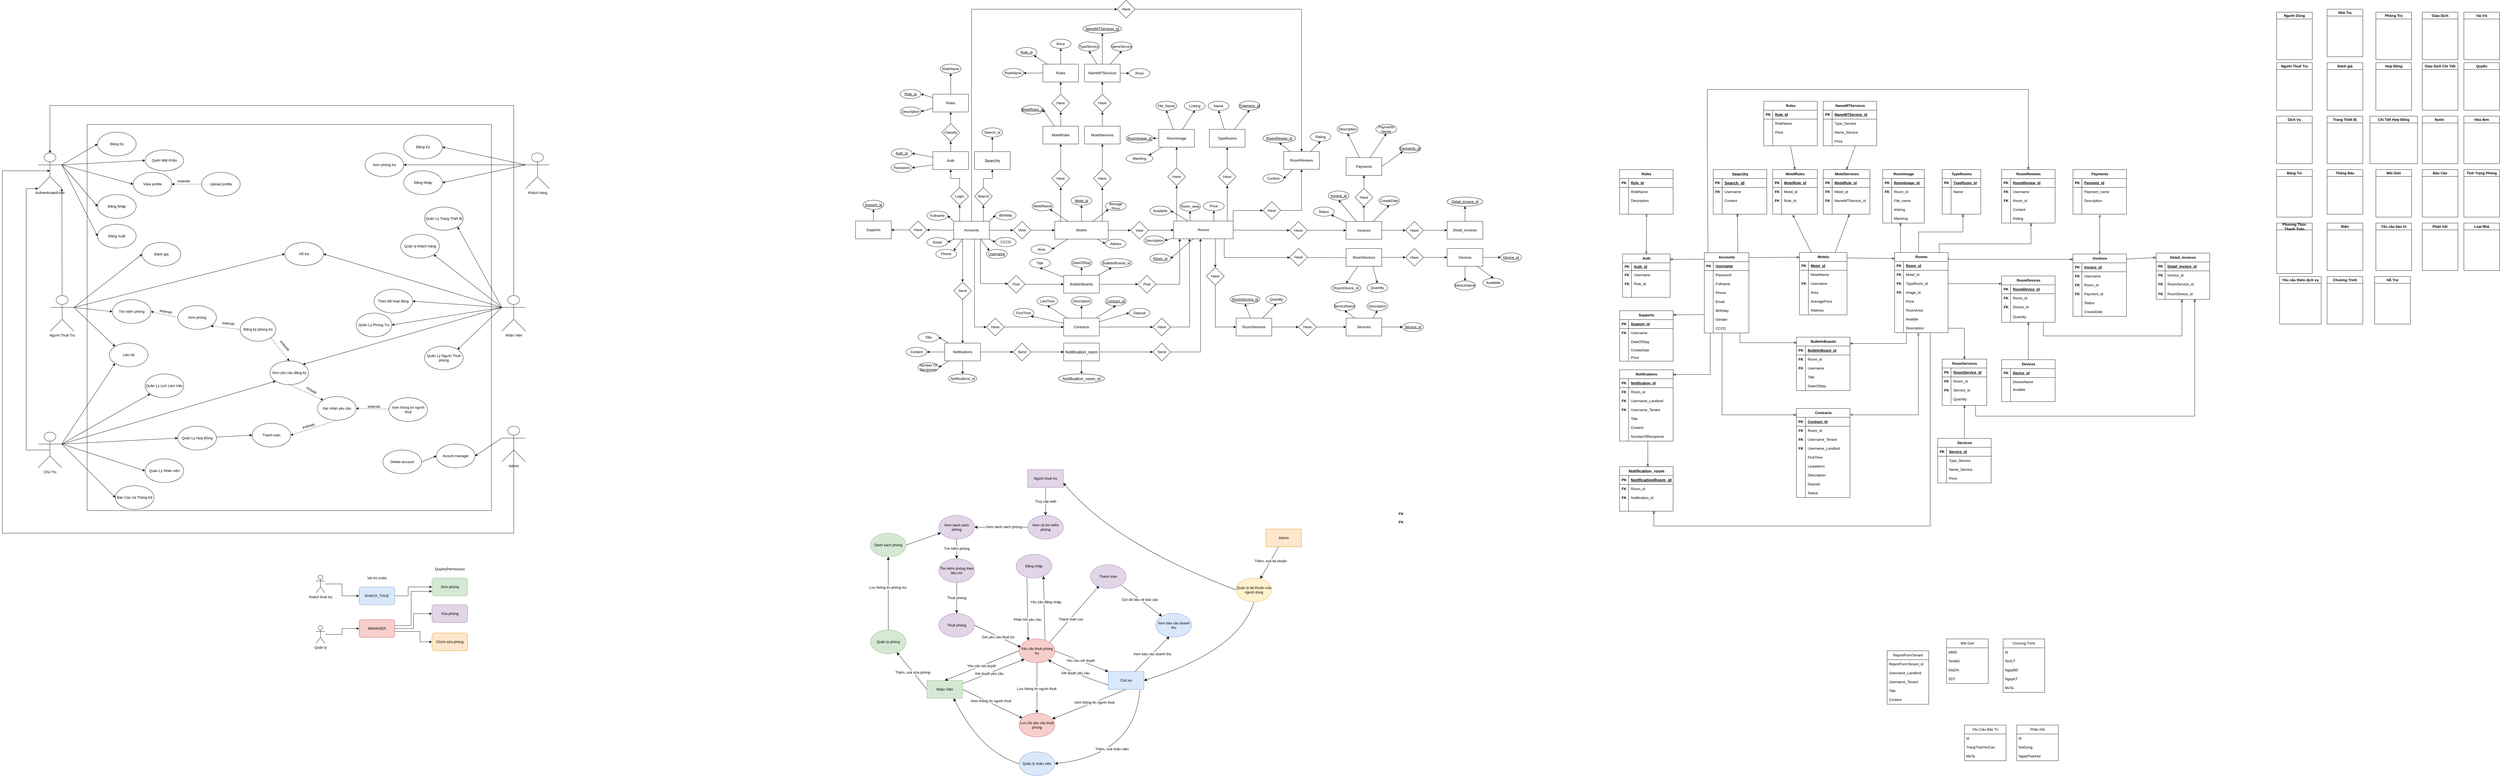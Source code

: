 <mxfile version="24.7.16" pages="2">
  <diagram id="C5RBs43oDa-KdzZeNtuy" name="Page-1">
    <mxGraphModel dx="10567" dy="2803" grid="1" gridSize="10" guides="1" tooltips="1" connect="1" arrows="1" fold="1" page="1" pageScale="1" pageWidth="827" pageHeight="1169" math="0" shadow="0">
      <root>
        <mxCell id="WIyWlLk6GJQsqaUBKTNV-0" />
        <mxCell id="WIyWlLk6GJQsqaUBKTNV-1" parent="WIyWlLk6GJQsqaUBKTNV-0" />
        <mxCell id="NSnPgF9qsIxd3IQdrI8Y-9" value="" style="rounded=0;whiteSpace=wrap;html=1;fillColor=none;verticalAlign=bottom;" parent="WIyWlLk6GJQsqaUBKTNV-1" vertex="1">
          <mxGeometry x="-6665" y="108" width="1360" height="1300" as="geometry" />
        </mxCell>
        <mxCell id="3_ulIbR6Ow2ogI7DFDJE-1" value="Người Dùng" style="swimlane;whiteSpace=wrap;html=1;" parent="WIyWlLk6GJQsqaUBKTNV-1" vertex="1">
          <mxGeometry x="700" y="-270" width="120" height="160" as="geometry" />
        </mxCell>
        <mxCell id="Zx9yhmI7MYSLRwEMKLJb-1" value="Nhà Trọ" style="swimlane;whiteSpace=wrap;html=1;" parent="WIyWlLk6GJQsqaUBKTNV-1" vertex="1">
          <mxGeometry x="870" y="-280" width="120" height="160" as="geometry" />
        </mxCell>
        <mxCell id="Zx9yhmI7MYSLRwEMKLJb-2" value="Phòng Trọ" style="swimlane;whiteSpace=wrap;html=1;" parent="WIyWlLk6GJQsqaUBKTNV-1" vertex="1">
          <mxGeometry x="1034" y="-270" width="120" height="160" as="geometry" />
        </mxCell>
        <mxCell id="Zx9yhmI7MYSLRwEMKLJb-3" value="Người Thuê Trọ" style="swimlane;whiteSpace=wrap;html=1;" parent="WIyWlLk6GJQsqaUBKTNV-1" vertex="1">
          <mxGeometry x="700" y="-100" width="120" height="160" as="geometry" />
        </mxCell>
        <mxCell id="Zx9yhmI7MYSLRwEMKLJb-4" value="Đánh giá" style="swimlane;whiteSpace=wrap;html=1;" parent="WIyWlLk6GJQsqaUBKTNV-1" vertex="1">
          <mxGeometry x="870" y="-100" width="120" height="160" as="geometry" />
        </mxCell>
        <mxCell id="Zx9yhmI7MYSLRwEMKLJb-5" value="Hợp Đồng" style="swimlane;whiteSpace=wrap;html=1;" parent="WIyWlLk6GJQsqaUBKTNV-1" vertex="1">
          <mxGeometry x="1034" y="-100" width="120" height="160" as="geometry" />
        </mxCell>
        <mxCell id="Zx9yhmI7MYSLRwEMKLJb-6" value="Giao Dịch" style="swimlane;whiteSpace=wrap;html=1;" parent="WIyWlLk6GJQsqaUBKTNV-1" vertex="1">
          <mxGeometry x="1190" y="-270" width="120" height="160" as="geometry" />
        </mxCell>
        <mxCell id="Zx9yhmI7MYSLRwEMKLJb-7" value="Giao Dịch Chi Tiết" style="swimlane;whiteSpace=wrap;html=1;" parent="WIyWlLk6GJQsqaUBKTNV-1" vertex="1">
          <mxGeometry x="1190" y="-100" width="120" height="160" as="geometry" />
        </mxCell>
        <mxCell id="Zx9yhmI7MYSLRwEMKLJb-8" value="Dịch Vụ" style="swimlane;whiteSpace=wrap;html=1;" parent="WIyWlLk6GJQsqaUBKTNV-1" vertex="1">
          <mxGeometry x="700" y="80" width="120" height="160" as="geometry" />
        </mxCell>
        <mxCell id="Zx9yhmI7MYSLRwEMKLJb-9" value="Trang Thiết Bị" style="swimlane;whiteSpace=wrap;html=1;" parent="WIyWlLk6GJQsqaUBKTNV-1" vertex="1">
          <mxGeometry x="870" y="80" width="120" height="160" as="geometry" />
        </mxCell>
        <mxCell id="Zx9yhmI7MYSLRwEMKLJb-10" value="Điện" style="swimlane;whiteSpace=wrap;html=1;" parent="WIyWlLk6GJQsqaUBKTNV-1" vertex="1">
          <mxGeometry x="870" y="440" width="120" height="160" as="geometry" />
        </mxCell>
        <mxCell id="Zx9yhmI7MYSLRwEMKLJb-11" value="Nước&amp;nbsp;" style="swimlane;whiteSpace=wrap;html=1;" parent="WIyWlLk6GJQsqaUBKTNV-1" vertex="1">
          <mxGeometry x="1190" y="80" width="120" height="160" as="geometry" />
        </mxCell>
        <mxCell id="Zx9yhmI7MYSLRwEMKLJb-12" value="Bảng Tin" style="swimlane;whiteSpace=wrap;html=1;" parent="WIyWlLk6GJQsqaUBKTNV-1" vertex="1">
          <mxGeometry x="700" y="260" width="120" height="160" as="geometry" />
        </mxCell>
        <mxCell id="Zx9yhmI7MYSLRwEMKLJb-13" value="Thông Báo" style="swimlane;whiteSpace=wrap;html=1;" parent="WIyWlLk6GJQsqaUBKTNV-1" vertex="1">
          <mxGeometry x="870" y="260" width="120" height="150" as="geometry" />
        </mxCell>
        <mxCell id="Zx9yhmI7MYSLRwEMKLJb-14" value="Môi Giới" style="swimlane;whiteSpace=wrap;html=1;startSize=23;" parent="WIyWlLk6GJQsqaUBKTNV-1" vertex="1">
          <mxGeometry x="1034" y="260" width="120" height="160" as="geometry" />
        </mxCell>
        <mxCell id="Zx9yhmI7MYSLRwEMKLJb-15" value="Báo Cáo" style="swimlane;whiteSpace=wrap;html=1;startSize=23;" parent="WIyWlLk6GJQsqaUBKTNV-1" vertex="1">
          <mxGeometry x="1190" y="260" width="120" height="160" as="geometry" />
        </mxCell>
        <mxCell id="0Gv9EPK4i53cQy_oenAs-0" value="Vai trò" style="swimlane;whiteSpace=wrap;html=1;" parent="WIyWlLk6GJQsqaUBKTNV-1" vertex="1">
          <mxGeometry x="1330" y="-270" width="120" height="160" as="geometry" />
        </mxCell>
        <mxCell id="0Gv9EPK4i53cQy_oenAs-1" value="Quyền" style="swimlane;whiteSpace=wrap;html=1;" parent="WIyWlLk6GJQsqaUBKTNV-1" vertex="1">
          <mxGeometry x="1330" y="-100" width="120" height="160" as="geometry" />
        </mxCell>
        <mxCell id="Zx9yhmI7MYSLRwEMKLJb-18" value="Chi Tiết Hợp Đồng" style="swimlane;whiteSpace=wrap;html=1;startSize=23;" parent="WIyWlLk6GJQsqaUBKTNV-1" vertex="1">
          <mxGeometry x="1014" y="80" width="160" height="160" as="geometry" />
        </mxCell>
        <mxCell id="0Gv9EPK4i53cQy_oenAs-2" value="Hóa đơn" style="swimlane;whiteSpace=wrap;html=1;" parent="WIyWlLk6GJQsqaUBKTNV-1" vertex="1">
          <mxGeometry x="1330" y="80" width="120" height="160" as="geometry" />
        </mxCell>
        <mxCell id="0Gv9EPK4i53cQy_oenAs-3" value="Tình Trạng Phòng" style="swimlane;whiteSpace=wrap;html=1;" parent="WIyWlLk6GJQsqaUBKTNV-1" vertex="1">
          <mxGeometry x="1330" y="260" width="120" height="160" as="geometry" />
        </mxCell>
        <mxCell id="Zx9yhmI7MYSLRwEMKLJb-20" value="Yêu cầu bảo trì" style="swimlane;whiteSpace=wrap;html=1;" parent="WIyWlLk6GJQsqaUBKTNV-1" vertex="1">
          <mxGeometry x="1034" y="440" width="120" height="160" as="geometry" />
        </mxCell>
        <mxCell id="Zx9yhmI7MYSLRwEMKLJb-23" value="Loại Nhà" style="swimlane;whiteSpace=wrap;html=1;" parent="WIyWlLk6GJQsqaUBKTNV-1" vertex="1">
          <mxGeometry x="1330" y="440" width="120" height="160" as="geometry" />
        </mxCell>
        <mxCell id="Zx9yhmI7MYSLRwEMKLJb-24" value="Phàn hồi" style="swimlane;whiteSpace=wrap;html=1;" parent="WIyWlLk6GJQsqaUBKTNV-1" vertex="1">
          <mxGeometry x="1190" y="440" width="120" height="160" as="geometry" />
        </mxCell>
        <mxCell id="Zx9yhmI7MYSLRwEMKLJb-25" value="Yêu cầu thêm dịch vụ" style="swimlane;whiteSpace=wrap;html=1;" parent="WIyWlLk6GJQsqaUBKTNV-1" vertex="1">
          <mxGeometry x="710" y="620" width="140" height="160" as="geometry" />
        </mxCell>
        <mxCell id="Zx9yhmI7MYSLRwEMKLJb-26" value="Chương Trình" style="swimlane;whiteSpace=wrap;html=1;" parent="WIyWlLk6GJQsqaUBKTNV-1" vertex="1">
          <mxGeometry x="870" y="620" width="120" height="160" as="geometry" />
        </mxCell>
        <mxCell id="Zx9yhmI7MYSLRwEMKLJb-27" value="Hỗ Trợ" style="swimlane;whiteSpace=wrap;html=1;" parent="WIyWlLk6GJQsqaUBKTNV-1" vertex="1">
          <mxGeometry x="1030" y="620" width="120" height="160" as="geometry" />
        </mxCell>
        <mxCell id="s34-9yYWKcVvulhdYOap-2" value="Chủ Trọ" style="shape=umlActor;verticalLabelPosition=bottom;verticalAlign=top;html=1;outlineConnect=0;" parent="WIyWlLk6GJQsqaUBKTNV-1" vertex="1">
          <mxGeometry x="-6830" y="1144" width="80" height="120" as="geometry" />
        </mxCell>
        <mxCell id="R4Wuy2c4UjqvDZ8o_7R3-4" style="rounded=0;orthogonalLoop=1;jettySize=auto;html=1;entryX=0;entryY=0.5;entryDx=0;entryDy=0;exitX=1;exitY=0.333;exitDx=0;exitDy=0;exitPerimeter=0;" parent="WIyWlLk6GJQsqaUBKTNV-1" source="s34-9yYWKcVvulhdYOap-7" target="R4Wuy2c4UjqvDZ8o_7R3-2" edge="1">
          <mxGeometry relative="1" as="geometry" />
        </mxCell>
        <mxCell id="R4Wuy2c4UjqvDZ8o_7R3-6" style="rounded=0;orthogonalLoop=1;jettySize=auto;html=1;entryX=0;entryY=0.5;entryDx=0;entryDy=0;exitX=1;exitY=0.333;exitDx=0;exitDy=0;exitPerimeter=0;" parent="WIyWlLk6GJQsqaUBKTNV-1" source="s34-9yYWKcVvulhdYOap-7" target="R4Wuy2c4UjqvDZ8o_7R3-5" edge="1">
          <mxGeometry relative="1" as="geometry" />
        </mxCell>
        <mxCell id="s34-9yYWKcVvulhdYOap-7" value="Người Thuê Trọ" style="shape=umlActor;verticalLabelPosition=bottom;verticalAlign=top;html=1;outlineConnect=0;" parent="WIyWlLk6GJQsqaUBKTNV-1" vertex="1">
          <mxGeometry x="-6789" y="684" width="80" height="120" as="geometry" />
        </mxCell>
        <mxCell id="s34-9yYWKcVvulhdYOap-8" value="AuthenticatedUser" style="shape=umlActor;verticalLabelPosition=bottom;verticalAlign=top;html=1;outlineConnect=0;" parent="WIyWlLk6GJQsqaUBKTNV-1" vertex="1">
          <mxGeometry x="-6830" y="204" width="80" height="120" as="geometry" />
        </mxCell>
        <mxCell id="R4Wuy2c4UjqvDZ8o_7R3-3" style="rounded=0;orthogonalLoop=1;jettySize=auto;html=1;entryX=1;entryY=0.5;entryDx=0;entryDy=0;exitX=0;exitY=0.333;exitDx=0;exitDy=0;exitPerimeter=0;" parent="WIyWlLk6GJQsqaUBKTNV-1" source="s34-9yYWKcVvulhdYOap-9" target="R4Wuy2c4UjqvDZ8o_7R3-2" edge="1">
          <mxGeometry relative="1" as="geometry" />
        </mxCell>
        <mxCell id="s34-9yYWKcVvulhdYOap-9" value="Nhân Viên" style="shape=umlActor;verticalLabelPosition=bottom;verticalAlign=top;html=1;outlineConnect=0;" parent="WIyWlLk6GJQsqaUBKTNV-1" vertex="1">
          <mxGeometry x="-5270" y="684" width="80" height="120" as="geometry" />
        </mxCell>
        <mxCell id="s34-9yYWKcVvulhdYOap-11" value="Quản Lý Phòng Trọ" style="ellipse;whiteSpace=wrap;html=1;" parent="WIyWlLk6GJQsqaUBKTNV-1" vertex="1">
          <mxGeometry x="-5760" y="743" width="120" height="80" as="geometry" />
        </mxCell>
        <mxCell id="R4Wuy2c4UjqvDZ8o_7R3-8" style="rounded=0;orthogonalLoop=1;jettySize=auto;html=1;entryX=0;entryY=0.5;entryDx=0;entryDy=0;" parent="WIyWlLk6GJQsqaUBKTNV-1" source="s34-9yYWKcVvulhdYOap-12" target="R4Wuy2c4UjqvDZ8o_7R3-7" edge="1">
          <mxGeometry relative="1" as="geometry" />
        </mxCell>
        <mxCell id="s34-9yYWKcVvulhdYOap-12" value="Quản Lý Hợp Đồng" style="ellipse;whiteSpace=wrap;html=1;" parent="WIyWlLk6GJQsqaUBKTNV-1" vertex="1">
          <mxGeometry x="-6360" y="1124" width="130" height="80" as="geometry" />
        </mxCell>
        <mxCell id="s34-9yYWKcVvulhdYOap-13" value="Quản Lý Người Thuê phòng" style="ellipse;whiteSpace=wrap;html=1;" parent="WIyWlLk6GJQsqaUBKTNV-1" vertex="1">
          <mxGeometry x="-5530" y="854" width="130" height="80" as="geometry" />
        </mxCell>
        <mxCell id="s34-9yYWKcVvulhdYOap-15" value="Quản Lý Trang Thiết Bị" style="ellipse;whiteSpace=wrap;html=1;" parent="WIyWlLk6GJQsqaUBKTNV-1" vertex="1">
          <mxGeometry x="-5530" y="386" width="130" height="78" as="geometry" />
        </mxCell>
        <mxCell id="s34-9yYWKcVvulhdYOap-16" value="Quản Lý Lịch Làm Việc" style="ellipse;whiteSpace=wrap;html=1;" parent="WIyWlLk6GJQsqaUBKTNV-1" vertex="1">
          <mxGeometry x="-6470" y="948" width="130" height="80" as="geometry" />
        </mxCell>
        <mxCell id="s34-9yYWKcVvulhdYOap-18" value="Báo Cáo Và Thống Kê" style="ellipse;whiteSpace=wrap;html=1;" parent="WIyWlLk6GJQsqaUBKTNV-1" vertex="1">
          <mxGeometry x="-6570" y="1324" width="130" height="80" as="geometry" />
        </mxCell>
        <mxCell id="s34-9yYWKcVvulhdYOap-19" value="Đăng Ký" style="ellipse;whiteSpace=wrap;html=1;" parent="WIyWlLk6GJQsqaUBKTNV-1" vertex="1">
          <mxGeometry x="-6630" y="134" width="130" height="80" as="geometry" />
        </mxCell>
        <mxCell id="s34-9yYWKcVvulhdYOap-21" value="Quản lý khách hàng" style="ellipse;whiteSpace=wrap;html=1;" parent="WIyWlLk6GJQsqaUBKTNV-1" vertex="1">
          <mxGeometry x="-5610" y="478" width="130" height="80" as="geometry" />
        </mxCell>
        <mxCell id="s34-9yYWKcVvulhdYOap-22" value="Quên Mật Khẩu" style="ellipse;whiteSpace=wrap;html=1;" parent="WIyWlLk6GJQsqaUBKTNV-1" vertex="1">
          <mxGeometry x="-6470" y="194" width="130" height="70" as="geometry" />
        </mxCell>
        <mxCell id="NSnPgF9qsIxd3IQdrI8Y-0" value="Admin" style="shape=umlActor;verticalLabelPosition=bottom;verticalAlign=top;html=1;outlineConnect=0;" parent="WIyWlLk6GJQsqaUBKTNV-1" vertex="1">
          <mxGeometry x="-5270" y="1124" width="80" height="120" as="geometry" />
        </mxCell>
        <mxCell id="NSnPgF9qsIxd3IQdrI8Y-4" value="" style="endArrow=classic;html=1;rounded=0;exitX=0.5;exitY=0;exitDx=0;exitDy=0;exitPerimeter=0;entryX=1;entryY=1;entryDx=0;entryDy=0;entryPerimeter=0;" parent="WIyWlLk6GJQsqaUBKTNV-1" source="s34-9yYWKcVvulhdYOap-7" target="s34-9yYWKcVvulhdYOap-8" edge="1">
          <mxGeometry width="50" height="50" relative="1" as="geometry">
            <mxPoint x="-6580" y="1074" as="sourcePoint" />
            <mxPoint x="-6790" y="764" as="targetPoint" />
            <Array as="points" />
          </mxGeometry>
        </mxCell>
        <mxCell id="NSnPgF9qsIxd3IQdrI8Y-5" value="" style="endArrow=classic;html=1;rounded=0;entryX=0;entryY=1;entryDx=0;entryDy=0;entryPerimeter=0;exitX=0.5;exitY=0.5;exitDx=0;exitDy=0;exitPerimeter=0;" parent="WIyWlLk6GJQsqaUBKTNV-1" source="s34-9yYWKcVvulhdYOap-2" target="s34-9yYWKcVvulhdYOap-8" edge="1">
          <mxGeometry width="50" height="50" relative="1" as="geometry">
            <mxPoint x="-6870" y="1314" as="sourcePoint" />
            <mxPoint x="-6870" y="664" as="targetPoint" />
            <Array as="points">
              <mxPoint x="-6870" y="1204" />
              <mxPoint x="-6870" y="724" />
              <mxPoint x="-6870" y="324" />
            </Array>
          </mxGeometry>
        </mxCell>
        <mxCell id="NSnPgF9qsIxd3IQdrI8Y-7" value="" style="endArrow=classic;html=1;rounded=0;entryX=0.5;entryY=0.5;entryDx=0;entryDy=0;entryPerimeter=0;exitX=0.5;exitY=0.5;exitDx=0;exitDy=0;exitPerimeter=0;" parent="WIyWlLk6GJQsqaUBKTNV-1" source="NSnPgF9qsIxd3IQdrI8Y-0" target="s34-9yYWKcVvulhdYOap-8" edge="1">
          <mxGeometry width="50" height="50" relative="1" as="geometry">
            <mxPoint x="-5230" y="1404" as="sourcePoint" />
            <mxPoint x="-6870" y="664" as="targetPoint" />
            <Array as="points">
              <mxPoint x="-5230" y="1484" />
              <mxPoint x="-6080" y="1484" />
              <mxPoint x="-6950" y="1484" />
              <mxPoint x="-6950" y="664" />
              <mxPoint x="-6950" y="264" />
            </Array>
          </mxGeometry>
        </mxCell>
        <mxCell id="NSnPgF9qsIxd3IQdrI8Y-12" value="" style="endArrow=classic;html=1;rounded=0;exitX=0.5;exitY=0;exitDx=0;exitDy=0;exitPerimeter=0;entryX=0.5;entryY=0;entryDx=0;entryDy=0;entryPerimeter=0;" parent="WIyWlLk6GJQsqaUBKTNV-1" source="s34-9yYWKcVvulhdYOap-9" target="s34-9yYWKcVvulhdYOap-8" edge="1">
          <mxGeometry width="50" height="50" relative="1" as="geometry">
            <mxPoint x="-6150" y="344" as="sourcePoint" />
            <mxPoint x="-6100" y="294" as="targetPoint" />
            <Array as="points">
              <mxPoint x="-5230" y="44" />
              <mxPoint x="-6790" y="44" />
            </Array>
          </mxGeometry>
        </mxCell>
        <mxCell id="NSnPgF9qsIxd3IQdrI8Y-13" value="" style="endArrow=classic;html=1;rounded=0;exitX=1;exitY=0.333;exitDx=0;exitDy=0;exitPerimeter=0;entryX=0;entryY=0.5;entryDx=0;entryDy=0;" parent="WIyWlLk6GJQsqaUBKTNV-1" source="s34-9yYWKcVvulhdYOap-8" target="s34-9yYWKcVvulhdYOap-0" edge="1">
          <mxGeometry width="50" height="50" relative="1" as="geometry">
            <mxPoint x="-6690" y="404" as="sourcePoint" />
            <mxPoint x="-6640" y="354" as="targetPoint" />
          </mxGeometry>
        </mxCell>
        <mxCell id="NSnPgF9qsIxd3IQdrI8Y-14" value="" style="endArrow=classic;html=1;rounded=0;entryX=0;entryY=0.5;entryDx=0;entryDy=0;" parent="WIyWlLk6GJQsqaUBKTNV-1" target="s34-9yYWKcVvulhdYOap-19" edge="1">
          <mxGeometry width="50" height="50" relative="1" as="geometry">
            <mxPoint x="-6750" y="244" as="sourcePoint" />
            <mxPoint x="-6610" y="234" as="targetPoint" />
          </mxGeometry>
        </mxCell>
        <mxCell id="NSnPgF9qsIxd3IQdrI8Y-15" value="" style="endArrow=classic;html=1;rounded=0;exitX=1;exitY=0.333;exitDx=0;exitDy=0;exitPerimeter=0;entryX=0;entryY=0.5;entryDx=0;entryDy=0;" parent="WIyWlLk6GJQsqaUBKTNV-1" source="s34-9yYWKcVvulhdYOap-8" target="s34-9yYWKcVvulhdYOap-22" edge="1">
          <mxGeometry width="50" height="50" relative="1" as="geometry">
            <mxPoint x="-6730" y="264" as="sourcePoint" />
            <mxPoint x="-6600" y="244" as="targetPoint" />
            <Array as="points" />
          </mxGeometry>
        </mxCell>
        <mxCell id="NSnPgF9qsIxd3IQdrI8Y-16" value="Đăng Xuất" style="ellipse;whiteSpace=wrap;html=1;" parent="WIyWlLk6GJQsqaUBKTNV-1" vertex="1">
          <mxGeometry x="-6630" y="444" width="130" height="80" as="geometry" />
        </mxCell>
        <mxCell id="NSnPgF9qsIxd3IQdrI8Y-17" value="" style="endArrow=classic;html=1;rounded=0;entryX=0;entryY=0.5;entryDx=0;entryDy=0;" parent="WIyWlLk6GJQsqaUBKTNV-1" target="NSnPgF9qsIxd3IQdrI8Y-16" edge="1">
          <mxGeometry width="50" height="50" relative="1" as="geometry">
            <mxPoint x="-6750" y="244" as="sourcePoint" />
            <mxPoint x="-6620" y="224" as="targetPoint" />
          </mxGeometry>
        </mxCell>
        <mxCell id="NSnPgF9qsIxd3IQdrI8Y-18" value="" style="endArrow=classic;html=1;rounded=0;exitX=1;exitY=0.333;exitDx=0;exitDy=0;exitPerimeter=0;entryX=0;entryY=0.5;entryDx=0;entryDy=0;" parent="WIyWlLk6GJQsqaUBKTNV-1" source="s34-9yYWKcVvulhdYOap-8" target="s34-9yYWKcVvulhdYOap-0" edge="1">
          <mxGeometry width="50" height="50" relative="1" as="geometry">
            <mxPoint x="-6750" y="244" as="sourcePoint" />
            <mxPoint x="-6500" y="464" as="targetPoint" />
          </mxGeometry>
        </mxCell>
        <mxCell id="s34-9yYWKcVvulhdYOap-0" value="Đăng Nhập" style="ellipse;whiteSpace=wrap;html=1;" parent="WIyWlLk6GJQsqaUBKTNV-1" vertex="1">
          <mxGeometry x="-6630" y="344" width="130" height="80" as="geometry" />
        </mxCell>
        <mxCell id="NSnPgF9qsIxd3IQdrI8Y-19" value="View profile" style="ellipse;whiteSpace=wrap;html=1;" parent="WIyWlLk6GJQsqaUBKTNV-1" vertex="1">
          <mxGeometry x="-6510" y="269" width="130" height="80" as="geometry" />
        </mxCell>
        <mxCell id="NSnPgF9qsIxd3IQdrI8Y-20" value="Upload profile" style="ellipse;whiteSpace=wrap;html=1;" parent="WIyWlLk6GJQsqaUBKTNV-1" vertex="1">
          <mxGeometry x="-6280" y="269" width="130" height="80" as="geometry" />
        </mxCell>
        <mxCell id="NSnPgF9qsIxd3IQdrI8Y-22" value="" style="endArrow=classic;html=1;rounded=0;entryX=0;entryY=0.5;entryDx=0;entryDy=0;" parent="WIyWlLk6GJQsqaUBKTNV-1" target="NSnPgF9qsIxd3IQdrI8Y-19" edge="1">
          <mxGeometry width="50" height="50" relative="1" as="geometry">
            <mxPoint x="-6750" y="244" as="sourcePoint" />
            <mxPoint x="-6430" y="374" as="targetPoint" />
            <Array as="points" />
          </mxGeometry>
        </mxCell>
        <mxCell id="NSnPgF9qsIxd3IQdrI8Y-25" value="" style="endArrow=classic;html=1;rounded=0;exitX=0;exitY=0.5;exitDx=0;exitDy=0;entryX=1;entryY=0.5;entryDx=0;entryDy=0;dashed=1;" parent="WIyWlLk6GJQsqaUBKTNV-1" source="NSnPgF9qsIxd3IQdrI8Y-20" target="NSnPgF9qsIxd3IQdrI8Y-19" edge="1">
          <mxGeometry width="50" height="50" relative="1" as="geometry">
            <mxPoint x="-6480" y="424" as="sourcePoint" />
            <mxPoint x="-6430" y="374" as="targetPoint" />
          </mxGeometry>
        </mxCell>
        <mxCell id="NSnPgF9qsIxd3IQdrI8Y-26" value="extends" style="text;html=1;align=center;verticalAlign=middle;whiteSpace=wrap;rounded=0;" parent="WIyWlLk6GJQsqaUBKTNV-1" vertex="1">
          <mxGeometry x="-6370" y="284" width="60" height="30" as="geometry" />
        </mxCell>
        <mxCell id="NSnPgF9qsIxd3IQdrI8Y-28" value="Acount manager" style="ellipse;whiteSpace=wrap;html=1;" parent="WIyWlLk6GJQsqaUBKTNV-1" vertex="1">
          <mxGeometry x="-5490" y="1184" width="130" height="80" as="geometry" />
        </mxCell>
        <mxCell id="NSnPgF9qsIxd3IQdrI8Y-29" value="" style="endArrow=classic;html=1;rounded=0;entryX=1;entryY=0.5;entryDx=0;entryDy=0;exitX=0;exitY=0.333;exitDx=0;exitDy=0;exitPerimeter=0;" parent="WIyWlLk6GJQsqaUBKTNV-1" source="NSnPgF9qsIxd3IQdrI8Y-0" target="NSnPgF9qsIxd3IQdrI8Y-28" edge="1">
          <mxGeometry width="50" height="50" relative="1" as="geometry">
            <mxPoint x="-5310" y="1234" as="sourcePoint" />
            <mxPoint x="-5260" y="1184" as="targetPoint" />
          </mxGeometry>
        </mxCell>
        <mxCell id="NSnPgF9qsIxd3IQdrI8Y-30" value="Delete account" style="ellipse;whiteSpace=wrap;html=1;" parent="WIyWlLk6GJQsqaUBKTNV-1" vertex="1">
          <mxGeometry x="-5670" y="1204" width="130" height="80" as="geometry" />
        </mxCell>
        <mxCell id="NSnPgF9qsIxd3IQdrI8Y-32" value="" style="endArrow=classic;html=1;rounded=0;entryX=0;entryY=0.5;entryDx=0;entryDy=0;exitX=1;exitY=0.5;exitDx=0;exitDy=0;endFill=1;" parent="WIyWlLk6GJQsqaUBKTNV-1" source="NSnPgF9qsIxd3IQdrI8Y-30" target="NSnPgF9qsIxd3IQdrI8Y-28" edge="1">
          <mxGeometry width="50" height="50" relative="1" as="geometry">
            <mxPoint x="-5310" y="1234" as="sourcePoint" />
            <mxPoint x="-5260" y="1184" as="targetPoint" />
          </mxGeometry>
        </mxCell>
        <mxCell id="R4Wuy2c4UjqvDZ8o_7R3-1" style="edgeStyle=orthogonalEdgeStyle;rounded=0;orthogonalLoop=1;jettySize=auto;html=1;entryX=1;entryY=0.5;entryDx=0;entryDy=0;exitX=0;exitY=0.333;exitDx=0;exitDy=0;exitPerimeter=0;" parent="WIyWlLk6GJQsqaUBKTNV-1" source="NSnPgF9qsIxd3IQdrI8Y-33" target="R4Wuy2c4UjqvDZ8o_7R3-0" edge="1">
          <mxGeometry relative="1" as="geometry" />
        </mxCell>
        <mxCell id="NSnPgF9qsIxd3IQdrI8Y-33" value="Khách hàng" style="shape=umlActor;verticalLabelPosition=bottom;verticalAlign=top;html=1;outlineConnect=0;" parent="WIyWlLk6GJQsqaUBKTNV-1" vertex="1">
          <mxGeometry x="-5190" y="204" width="80" height="120" as="geometry" />
        </mxCell>
        <mxCell id="NSnPgF9qsIxd3IQdrI8Y-34" value="Đăng Ký" style="ellipse;whiteSpace=wrap;html=1;" parent="WIyWlLk6GJQsqaUBKTNV-1" vertex="1">
          <mxGeometry x="-5600" y="144" width="130" height="80" as="geometry" />
        </mxCell>
        <mxCell id="NSnPgF9qsIxd3IQdrI8Y-35" value="Đăng Nhập" style="ellipse;whiteSpace=wrap;html=1;" parent="WIyWlLk6GJQsqaUBKTNV-1" vertex="1">
          <mxGeometry x="-5600" y="264" width="130" height="80" as="geometry" />
        </mxCell>
        <mxCell id="NSnPgF9qsIxd3IQdrI8Y-36" value="" style="endArrow=classic;html=1;rounded=0;entryX=1;entryY=0.5;entryDx=0;entryDy=0;exitX=0;exitY=0.333;exitDx=0;exitDy=0;exitPerimeter=0;" parent="WIyWlLk6GJQsqaUBKTNV-1" source="NSnPgF9qsIxd3IQdrI8Y-33" target="NSnPgF9qsIxd3IQdrI8Y-34" edge="1">
          <mxGeometry width="50" height="50" relative="1" as="geometry">
            <mxPoint x="-5290" y="274" as="sourcePoint" />
            <mxPoint x="-5240" y="224" as="targetPoint" />
          </mxGeometry>
        </mxCell>
        <mxCell id="NSnPgF9qsIxd3IQdrI8Y-38" value="" style="endArrow=classic;html=1;rounded=0;entryX=1;entryY=0.5;entryDx=0;entryDy=0;" parent="WIyWlLk6GJQsqaUBKTNV-1" target="NSnPgF9qsIxd3IQdrI8Y-35" edge="1">
          <mxGeometry width="50" height="50" relative="1" as="geometry">
            <mxPoint x="-5190" y="244" as="sourcePoint" />
            <mxPoint x="-5480" y="214" as="targetPoint" />
          </mxGeometry>
        </mxCell>
        <mxCell id="NSnPgF9qsIxd3IQdrI8Y-40" value="" style="endArrow=classic;html=1;rounded=0;exitX=0;exitY=0.333;exitDx=0;exitDy=0;exitPerimeter=0;entryX=1;entryY=1;entryDx=0;entryDy=0;" parent="WIyWlLk6GJQsqaUBKTNV-1" source="s34-9yYWKcVvulhdYOap-9" target="s34-9yYWKcVvulhdYOap-21" edge="1">
          <mxGeometry width="50" height="50" relative="1" as="geometry">
            <mxPoint x="-5890" y="754" as="sourcePoint" />
            <mxPoint x="-5840" y="704" as="targetPoint" />
          </mxGeometry>
        </mxCell>
        <mxCell id="NSnPgF9qsIxd3IQdrI8Y-41" value="" style="endArrow=classic;html=1;rounded=0;exitX=0;exitY=0.333;exitDx=0;exitDy=0;exitPerimeter=0;entryX=1;entryY=0;entryDx=0;entryDy=0;" parent="WIyWlLk6GJQsqaUBKTNV-1" source="s34-9yYWKcVvulhdYOap-9" target="s34-9yYWKcVvulhdYOap-13" edge="1">
          <mxGeometry width="50" height="50" relative="1" as="geometry">
            <mxPoint x="-5260" y="734" as="sourcePoint" />
            <mxPoint x="-5490" y="614" as="targetPoint" />
          </mxGeometry>
        </mxCell>
        <mxCell id="NSnPgF9qsIxd3IQdrI8Y-42" value="" style="endArrow=classic;html=1;rounded=0;exitX=1;exitY=0.333;exitDx=0;exitDy=0;exitPerimeter=0;entryX=0;entryY=0.5;entryDx=0;entryDy=0;" parent="WIyWlLk6GJQsqaUBKTNV-1" source="s34-9yYWKcVvulhdYOap-2" target="s34-9yYWKcVvulhdYOap-18" edge="1">
          <mxGeometry width="50" height="50" relative="1" as="geometry">
            <mxPoint x="-5250" y="744" as="sourcePoint" />
            <mxPoint x="-5480" y="624" as="targetPoint" />
          </mxGeometry>
        </mxCell>
        <mxCell id="NSnPgF9qsIxd3IQdrI8Y-43" value="" style="endArrow=classic;html=1;rounded=0;exitX=0;exitY=0.333;exitDx=0;exitDy=0;exitPerimeter=0;entryX=1;entryY=0.5;entryDx=0;entryDy=0;" parent="WIyWlLk6GJQsqaUBKTNV-1" source="s34-9yYWKcVvulhdYOap-9" target="s34-9yYWKcVvulhdYOap-11" edge="1">
          <mxGeometry width="50" height="50" relative="1" as="geometry">
            <mxPoint x="-5240" y="754" as="sourcePoint" />
            <mxPoint x="-5470" y="634" as="targetPoint" />
          </mxGeometry>
        </mxCell>
        <mxCell id="NSnPgF9qsIxd3IQdrI8Y-44" value="" style="endArrow=classic;html=1;rounded=0;exitX=1;exitY=0.333;exitDx=0;exitDy=0;exitPerimeter=0;entryX=0;entryY=0.5;entryDx=0;entryDy=0;" parent="WIyWlLk6GJQsqaUBKTNV-1" source="s34-9yYWKcVvulhdYOap-2" target="s34-9yYWKcVvulhdYOap-12" edge="1">
          <mxGeometry width="50" height="50" relative="1" as="geometry">
            <mxPoint x="-5230" y="764" as="sourcePoint" />
            <mxPoint x="-5460" y="644" as="targetPoint" />
          </mxGeometry>
        </mxCell>
        <mxCell id="NSnPgF9qsIxd3IQdrI8Y-47" value="Theo dõi hoạt động" style="ellipse;whiteSpace=wrap;html=1;" parent="WIyWlLk6GJQsqaUBKTNV-1" vertex="1">
          <mxGeometry x="-5700" y="663" width="130" height="80" as="geometry" />
        </mxCell>
        <mxCell id="NSnPgF9qsIxd3IQdrI8Y-48" value="" style="endArrow=classic;html=1;rounded=0;exitX=0;exitY=0.333;exitDx=0;exitDy=0;exitPerimeter=0;entryX=1;entryY=0.5;entryDx=0;entryDy=0;" parent="WIyWlLk6GJQsqaUBKTNV-1" source="s34-9yYWKcVvulhdYOap-9" target="NSnPgF9qsIxd3IQdrI8Y-47" edge="1">
          <mxGeometry width="50" height="50" relative="1" as="geometry">
            <mxPoint x="-5580" y="734" as="sourcePoint" />
            <mxPoint x="-5530" y="684" as="targetPoint" />
          </mxGeometry>
        </mxCell>
        <mxCell id="NSnPgF9qsIxd3IQdrI8Y-49" value="Tìm kiếm phòng" style="ellipse;whiteSpace=wrap;html=1;" parent="WIyWlLk6GJQsqaUBKTNV-1" vertex="1">
          <mxGeometry x="-6580" y="698" width="130" height="80" as="geometry" />
        </mxCell>
        <mxCell id="NSnPgF9qsIxd3IQdrI8Y-50" value="" style="endArrow=classic;html=1;rounded=0;exitX=1;exitY=0.333;exitDx=0;exitDy=0;exitPerimeter=0;entryX=0;entryY=0.5;entryDx=0;entryDy=0;" parent="WIyWlLk6GJQsqaUBKTNV-1" source="s34-9yYWKcVvulhdYOap-7" target="NSnPgF9qsIxd3IQdrI8Y-49" edge="1">
          <mxGeometry width="50" height="50" relative="1" as="geometry">
            <mxPoint x="-6230" y="754" as="sourcePoint" />
            <mxPoint x="-6180" y="704" as="targetPoint" />
          </mxGeometry>
        </mxCell>
        <mxCell id="NSnPgF9qsIxd3IQdrI8Y-51" value="Xem phòng" style="ellipse;whiteSpace=wrap;html=1;" parent="WIyWlLk6GJQsqaUBKTNV-1" vertex="1">
          <mxGeometry x="-6360" y="718" width="130" height="80" as="geometry" />
        </mxCell>
        <mxCell id="NSnPgF9qsIxd3IQdrI8Y-52" value="" style="endArrow=classic;html=1;rounded=0;exitX=0;exitY=0.5;exitDx=0;exitDy=0;entryX=1;entryY=0.5;entryDx=0;entryDy=0;dashed=1;" parent="WIyWlLk6GJQsqaUBKTNV-1" source="NSnPgF9qsIxd3IQdrI8Y-51" target="NSnPgF9qsIxd3IQdrI8Y-49" edge="1">
          <mxGeometry width="50" height="50" relative="1" as="geometry">
            <mxPoint x="-6270" y="319" as="sourcePoint" />
            <mxPoint x="-6370" y="319" as="targetPoint" />
          </mxGeometry>
        </mxCell>
        <mxCell id="NSnPgF9qsIxd3IQdrI8Y-53" value="extends" style="text;html=1;align=center;verticalAlign=middle;whiteSpace=wrap;rounded=0;rotation=10;" parent="WIyWlLk6GJQsqaUBKTNV-1" vertex="1">
          <mxGeometry x="-6430" y="723" width="60" height="30" as="geometry" />
        </mxCell>
        <mxCell id="NSnPgF9qsIxd3IQdrI8Y-55" value="Liên hệ" style="ellipse;whiteSpace=wrap;html=1;" parent="WIyWlLk6GJQsqaUBKTNV-1" vertex="1">
          <mxGeometry x="-6590" y="844" width="130" height="80" as="geometry" />
        </mxCell>
        <mxCell id="NSnPgF9qsIxd3IQdrI8Y-56" value="" style="endArrow=classic;html=1;rounded=0;exitX=1;exitY=0.333;exitDx=0;exitDy=0;exitPerimeter=0;entryX=0;entryY=0;entryDx=0;entryDy=0;" parent="WIyWlLk6GJQsqaUBKTNV-1" source="s34-9yYWKcVvulhdYOap-7" target="NSnPgF9qsIxd3IQdrI8Y-55" edge="1">
          <mxGeometry width="50" height="50" relative="1" as="geometry">
            <mxPoint x="-6680" y="904" as="sourcePoint" />
            <mxPoint x="-6630" y="854" as="targetPoint" />
          </mxGeometry>
        </mxCell>
        <mxCell id="NSnPgF9qsIxd3IQdrI8Y-57" value="" style="endArrow=classic;html=1;rounded=0;exitX=1;exitY=0.333;exitDx=0;exitDy=0;exitPerimeter=0;entryX=0;entryY=1;entryDx=0;entryDy=0;" parent="WIyWlLk6GJQsqaUBKTNV-1" source="s34-9yYWKcVvulhdYOap-2" target="NSnPgF9qsIxd3IQdrI8Y-55" edge="1">
          <mxGeometry width="50" height="50" relative="1" as="geometry">
            <mxPoint x="-6699" y="734" as="sourcePoint" />
            <mxPoint x="-6590" y="884" as="targetPoint" />
          </mxGeometry>
        </mxCell>
        <mxCell id="NSnPgF9qsIxd3IQdrI8Y-59" value="Quản Lý Nhân viên" style="ellipse;whiteSpace=wrap;html=1;" parent="WIyWlLk6GJQsqaUBKTNV-1" vertex="1">
          <mxGeometry x="-6470" y="1234" width="130" height="80" as="geometry" />
        </mxCell>
        <mxCell id="NSnPgF9qsIxd3IQdrI8Y-60" style="edgeStyle=orthogonalEdgeStyle;rounded=0;orthogonalLoop=1;jettySize=auto;html=1;exitX=0.5;exitY=1;exitDx=0;exitDy=0;" parent="WIyWlLk6GJQsqaUBKTNV-1" source="s34-9yYWKcVvulhdYOap-11" target="s34-9yYWKcVvulhdYOap-11" edge="1">
          <mxGeometry relative="1" as="geometry" />
        </mxCell>
        <mxCell id="NSnPgF9qsIxd3IQdrI8Y-61" value="" style="endArrow=classic;html=1;rounded=0;exitX=1;exitY=0.333;exitDx=0;exitDy=0;exitPerimeter=0;entryX=0;entryY=0.5;entryDx=0;entryDy=0;" parent="WIyWlLk6GJQsqaUBKTNV-1" source="s34-9yYWKcVvulhdYOap-2" target="NSnPgF9qsIxd3IQdrI8Y-59" edge="1">
          <mxGeometry width="50" height="50" relative="1" as="geometry">
            <mxPoint x="-6060" y="894" as="sourcePoint" />
            <mxPoint x="-6010" y="844" as="targetPoint" />
          </mxGeometry>
        </mxCell>
        <mxCell id="NSnPgF9qsIxd3IQdrI8Y-62" value="Đăng ký phòng trọ" style="ellipse;whiteSpace=wrap;html=1;" parent="WIyWlLk6GJQsqaUBKTNV-1" vertex="1">
          <mxGeometry x="-6150" y="758" width="120" height="80" as="geometry" />
        </mxCell>
        <mxCell id="NSnPgF9qsIxd3IQdrI8Y-63" value="" style="endArrow=classic;html=1;rounded=0;exitX=1;exitY=1;exitDx=0;exitDy=0;entryX=0.5;entryY=0;entryDx=0;entryDy=0;dashed=1;" parent="WIyWlLk6GJQsqaUBKTNV-1" source="NSnPgF9qsIxd3IQdrI8Y-62" target="NSnPgF9qsIxd3IQdrI8Y-67" edge="1">
          <mxGeometry width="50" height="50" relative="1" as="geometry">
            <mxPoint x="-5920" y="874" as="sourcePoint" />
            <mxPoint x="-5870" y="824" as="targetPoint" />
          </mxGeometry>
        </mxCell>
        <mxCell id="NSnPgF9qsIxd3IQdrI8Y-64" value="" style="endArrow=classic;html=1;rounded=0;exitX=0;exitY=0.5;exitDx=0;exitDy=0;entryX=1;entryY=1;entryDx=0;entryDy=0;dashed=1;" parent="WIyWlLk6GJQsqaUBKTNV-1" source="NSnPgF9qsIxd3IQdrI8Y-62" target="NSnPgF9qsIxd3IQdrI8Y-51" edge="1">
          <mxGeometry width="50" height="50" relative="1" as="geometry">
            <mxPoint x="-5980" y="854" as="sourcePoint" />
            <mxPoint x="-5740" y="814" as="targetPoint" />
          </mxGeometry>
        </mxCell>
        <mxCell id="NSnPgF9qsIxd3IQdrI8Y-65" value="extends" style="text;html=1;align=center;verticalAlign=middle;whiteSpace=wrap;rounded=0;rotation=5;" parent="WIyWlLk6GJQsqaUBKTNV-1" vertex="1">
          <mxGeometry x="-6220" y="763" width="60" height="30" as="geometry" />
        </mxCell>
        <mxCell id="NSnPgF9qsIxd3IQdrI8Y-66" value="extends" style="text;html=1;align=center;verticalAlign=middle;whiteSpace=wrap;rounded=0;rotation=50;" parent="WIyWlLk6GJQsqaUBKTNV-1" vertex="1">
          <mxGeometry x="-6030" y="838" width="60" height="30" as="geometry" />
        </mxCell>
        <mxCell id="NSnPgF9qsIxd3IQdrI8Y-67" value="Xem yêu cầu đăng ký" style="ellipse;whiteSpace=wrap;html=1;" parent="WIyWlLk6GJQsqaUBKTNV-1" vertex="1">
          <mxGeometry x="-6050" y="904" width="130" height="80" as="geometry" />
        </mxCell>
        <mxCell id="NSnPgF9qsIxd3IQdrI8Y-68" value="" style="endArrow=classic;html=1;rounded=0;entryX=1;entryY=0;entryDx=0;entryDy=0;" parent="WIyWlLk6GJQsqaUBKTNV-1" target="NSnPgF9qsIxd3IQdrI8Y-67" edge="1">
          <mxGeometry width="50" height="50" relative="1" as="geometry">
            <mxPoint x="-5270" y="724" as="sourcePoint" />
            <mxPoint x="-5550" y="764" as="targetPoint" />
          </mxGeometry>
        </mxCell>
        <mxCell id="NSnPgF9qsIxd3IQdrI8Y-71" value="" style="endArrow=classic;html=1;rounded=0;entryX=0;entryY=1;entryDx=0;entryDy=0;" parent="WIyWlLk6GJQsqaUBKTNV-1" target="NSnPgF9qsIxd3IQdrI8Y-67" edge="1">
          <mxGeometry width="50" height="50" relative="1" as="geometry">
            <mxPoint x="-6750" y="1184" as="sourcePoint" />
            <mxPoint x="-6380" y="1204" as="targetPoint" />
          </mxGeometry>
        </mxCell>
        <mxCell id="NSnPgF9qsIxd3IQdrI8Y-72" value="Xác nhận yêu cầu" style="ellipse;whiteSpace=wrap;html=1;" parent="WIyWlLk6GJQsqaUBKTNV-1" vertex="1">
          <mxGeometry x="-5890" y="1024" width="130" height="80" as="geometry" />
        </mxCell>
        <mxCell id="NSnPgF9qsIxd3IQdrI8Y-73" value="Xem thông tin người thuê" style="ellipse;whiteSpace=wrap;html=1;" parent="WIyWlLk6GJQsqaUBKTNV-1" vertex="1">
          <mxGeometry x="-5650" y="1028" width="130" height="80" as="geometry" />
        </mxCell>
        <mxCell id="NSnPgF9qsIxd3IQdrI8Y-74" value="" style="endArrow=classic;html=1;rounded=0;exitX=0.5;exitY=1;exitDx=0;exitDy=0;entryX=0;entryY=0;entryDx=0;entryDy=0;dashed=1;" parent="WIyWlLk6GJQsqaUBKTNV-1" source="NSnPgF9qsIxd3IQdrI8Y-67" target="NSnPgF9qsIxd3IQdrI8Y-72" edge="1">
          <mxGeometry width="50" height="50" relative="1" as="geometry">
            <mxPoint x="-5735" y="904" as="sourcePoint" />
            <mxPoint x="-5720" y="1024" as="targetPoint" />
          </mxGeometry>
        </mxCell>
        <mxCell id="NSnPgF9qsIxd3IQdrI8Y-75" value="include" style="text;html=1;align=center;verticalAlign=middle;whiteSpace=wrap;rounded=0;rotation=30;" parent="WIyWlLk6GJQsqaUBKTNV-1" vertex="1">
          <mxGeometry x="-5940" y="988" width="60" height="30" as="geometry" />
        </mxCell>
        <mxCell id="NSnPgF9qsIxd3IQdrI8Y-76" value="" style="endArrow=classic;html=1;rounded=0;entryX=1;entryY=0.5;entryDx=0;entryDy=0;dashed=1;" parent="WIyWlLk6GJQsqaUBKTNV-1" source="NSnPgF9qsIxd3IQdrI8Y-73" target="NSnPgF9qsIxd3IQdrI8Y-72" edge="1">
          <mxGeometry width="50" height="50" relative="1" as="geometry">
            <mxPoint x="-5740" y="954" as="sourcePoint" />
            <mxPoint x="-5710" y="1014" as="targetPoint" />
          </mxGeometry>
        </mxCell>
        <mxCell id="NSnPgF9qsIxd3IQdrI8Y-77" value="extends" style="text;html=1;align=center;verticalAlign=middle;whiteSpace=wrap;rounded=0;" parent="WIyWlLk6GJQsqaUBKTNV-1" vertex="1">
          <mxGeometry x="-5730" y="1043" width="60" height="30" as="geometry" />
        </mxCell>
        <mxCell id="NSnPgF9qsIxd3IQdrI8Y-79" value="" style="endArrow=classic;html=1;rounded=0;" parent="WIyWlLk6GJQsqaUBKTNV-1" target="s34-9yYWKcVvulhdYOap-16" edge="1">
          <mxGeometry width="50" height="50" relative="1" as="geometry">
            <mxPoint x="-6750" y="1184" as="sourcePoint" />
            <mxPoint x="-6460" y="1284" as="targetPoint" />
          </mxGeometry>
        </mxCell>
        <mxCell id="NSnPgF9qsIxd3IQdrI8Y-80" value="" style="endArrow=classic;html=1;rounded=0;entryX=1;entryY=1;entryDx=0;entryDy=0;" parent="WIyWlLk6GJQsqaUBKTNV-1" target="s34-9yYWKcVvulhdYOap-15" edge="1">
          <mxGeometry width="50" height="50" relative="1" as="geometry">
            <mxPoint x="-5270" y="724" as="sourcePoint" />
            <mxPoint x="-5420" y="662" as="targetPoint" />
          </mxGeometry>
        </mxCell>
        <mxCell id="Zx9yhmI7MYSLRwEMKLJb-16" value="Phương Thức Thanh Toán" style="swimlane;whiteSpace=wrap;html=1;startSize=23;" parent="WIyWlLk6GJQsqaUBKTNV-1" vertex="1">
          <mxGeometry x="700" y="440" width="120" height="170" as="geometry" />
        </mxCell>
        <mxCell id="Qs-FgTOdOS3IwdjsLV9w-101" value="Môi Giới" style="swimlane;fontStyle=0;childLayout=stackLayout;horizontal=1;startSize=30;horizontalStack=0;resizeParent=1;resizeParentMax=0;resizeLast=0;collapsible=1;marginBottom=0;whiteSpace=wrap;html=1;" parent="WIyWlLk6GJQsqaUBKTNV-1" vertex="1">
          <mxGeometry x="-410" y="1840" width="140" height="150" as="geometry" />
        </mxCell>
        <mxCell id="Qs-FgTOdOS3IwdjsLV9w-102" value="IdMG" style="text;strokeColor=none;fillColor=none;align=left;verticalAlign=middle;spacingLeft=4;spacingRight=4;overflow=hidden;points=[[0,0.5],[1,0.5]];portConstraint=eastwest;rotatable=0;whiteSpace=wrap;html=1;" parent="Qs-FgTOdOS3IwdjsLV9w-101" vertex="1">
          <mxGeometry y="30" width="140" height="30" as="geometry" />
        </mxCell>
        <mxCell id="Qs-FgTOdOS3IwdjsLV9w-103" value="TenMG" style="text;strokeColor=none;fillColor=none;align=left;verticalAlign=middle;spacingLeft=4;spacingRight=4;overflow=hidden;points=[[0,0.5],[1,0.5]];portConstraint=eastwest;rotatable=0;whiteSpace=wrap;html=1;" parent="Qs-FgTOdOS3IwdjsLV9w-101" vertex="1">
          <mxGeometry y="60" width="140" height="30" as="geometry" />
        </mxCell>
        <mxCell id="Qs-FgTOdOS3IwdjsLV9w-104" value="DiaChi" style="text;strokeColor=none;fillColor=none;align=left;verticalAlign=middle;spacingLeft=4;spacingRight=4;overflow=hidden;points=[[0,0.5],[1,0.5]];portConstraint=eastwest;rotatable=0;whiteSpace=wrap;html=1;" parent="Qs-FgTOdOS3IwdjsLV9w-101" vertex="1">
          <mxGeometry y="90" width="140" height="30" as="geometry" />
        </mxCell>
        <mxCell id="Qs-FgTOdOS3IwdjsLV9w-150" value="SDT" style="text;strokeColor=none;fillColor=none;align=left;verticalAlign=middle;spacingLeft=4;spacingRight=4;overflow=hidden;points=[[0,0.5],[1,0.5]];portConstraint=eastwest;rotatable=0;whiteSpace=wrap;html=1;" parent="Qs-FgTOdOS3IwdjsLV9w-101" vertex="1">
          <mxGeometry y="120" width="140" height="30" as="geometry" />
        </mxCell>
        <mxCell id="Qs-FgTOdOS3IwdjsLV9w-105" value="ReportFormTenant" style="swimlane;fontStyle=0;childLayout=stackLayout;horizontal=1;startSize=30;horizontalStack=0;resizeParent=1;resizeParentMax=0;resizeLast=0;collapsible=1;marginBottom=0;whiteSpace=wrap;html=1;" parent="WIyWlLk6GJQsqaUBKTNV-1" vertex="1">
          <mxGeometry x="-610" y="1880" width="140" height="180" as="geometry" />
        </mxCell>
        <mxCell id="Qs-FgTOdOS3IwdjsLV9w-106" value="&lt;span style=&quot;text-align: center;&quot;&gt;ReportFormTenant_id&lt;/span&gt;" style="text;strokeColor=none;fillColor=none;align=left;verticalAlign=middle;spacingLeft=4;spacingRight=4;overflow=hidden;points=[[0,0.5],[1,0.5]];portConstraint=eastwest;rotatable=0;whiteSpace=wrap;html=1;" parent="Qs-FgTOdOS3IwdjsLV9w-105" vertex="1">
          <mxGeometry y="30" width="140" height="30" as="geometry" />
        </mxCell>
        <mxCell id="Qs-FgTOdOS3IwdjsLV9w-109" value="Username_Landlord" style="text;strokeColor=none;fillColor=none;align=left;verticalAlign=middle;spacingLeft=4;spacingRight=4;overflow=hidden;points=[[0,0.5],[1,0.5]];portConstraint=eastwest;rotatable=0;whiteSpace=wrap;html=1;" parent="Qs-FgTOdOS3IwdjsLV9w-105" vertex="1">
          <mxGeometry y="60" width="140" height="30" as="geometry" />
        </mxCell>
        <mxCell id="Qs-FgTOdOS3IwdjsLV9w-110" value="&lt;span style=&quot;text-align: center;&quot;&gt;Username_Tenant&lt;/span&gt;" style="text;strokeColor=none;fillColor=none;align=left;verticalAlign=middle;spacingLeft=4;spacingRight=4;overflow=hidden;points=[[0,0.5],[1,0.5]];portConstraint=eastwest;rotatable=0;whiteSpace=wrap;html=1;" parent="Qs-FgTOdOS3IwdjsLV9w-105" vertex="1">
          <mxGeometry y="90" width="140" height="30" as="geometry" />
        </mxCell>
        <mxCell id="gj28BkWTaFUDJwMmHa2u-18" value="Title" style="text;strokeColor=none;fillColor=none;align=left;verticalAlign=middle;spacingLeft=4;spacingRight=4;overflow=hidden;points=[[0,0.5],[1,0.5]];portConstraint=eastwest;rotatable=0;whiteSpace=wrap;html=1;" parent="Qs-FgTOdOS3IwdjsLV9w-105" vertex="1">
          <mxGeometry y="120" width="140" height="30" as="geometry" />
        </mxCell>
        <mxCell id="gj28BkWTaFUDJwMmHa2u-19" value="Content" style="text;strokeColor=none;fillColor=none;align=left;verticalAlign=middle;spacingLeft=4;spacingRight=4;overflow=hidden;points=[[0,0.5],[1,0.5]];portConstraint=eastwest;rotatable=0;whiteSpace=wrap;html=1;" parent="Qs-FgTOdOS3IwdjsLV9w-105" vertex="1">
          <mxGeometry y="150" width="140" height="30" as="geometry" />
        </mxCell>
        <mxCell id="Qs-FgTOdOS3IwdjsLV9w-117" value="Yêu Cầu Bảo Trì" style="swimlane;fontStyle=0;childLayout=stackLayout;horizontal=1;startSize=30;horizontalStack=0;resizeParent=1;resizeParentMax=0;resizeLast=0;collapsible=1;marginBottom=0;whiteSpace=wrap;html=1;" parent="WIyWlLk6GJQsqaUBKTNV-1" vertex="1">
          <mxGeometry x="-350" y="2130" width="140" height="120" as="geometry" />
        </mxCell>
        <mxCell id="Qs-FgTOdOS3IwdjsLV9w-118" value="Id" style="text;strokeColor=none;fillColor=none;align=left;verticalAlign=middle;spacingLeft=4;spacingRight=4;overflow=hidden;points=[[0,0.5],[1,0.5]];portConstraint=eastwest;rotatable=0;whiteSpace=wrap;html=1;" parent="Qs-FgTOdOS3IwdjsLV9w-117" vertex="1">
          <mxGeometry y="30" width="140" height="30" as="geometry" />
        </mxCell>
        <mxCell id="Qs-FgTOdOS3IwdjsLV9w-135" value="TrangThaiYeuCau" style="text;strokeColor=none;fillColor=none;align=left;verticalAlign=middle;spacingLeft=4;spacingRight=4;overflow=hidden;points=[[0,0.5],[1,0.5]];portConstraint=eastwest;rotatable=0;whiteSpace=wrap;html=1;" parent="Qs-FgTOdOS3IwdjsLV9w-117" vertex="1">
          <mxGeometry y="60" width="140" height="30" as="geometry" />
        </mxCell>
        <mxCell id="Qs-FgTOdOS3IwdjsLV9w-134" value="MoTa" style="text;strokeColor=none;fillColor=none;align=left;verticalAlign=middle;spacingLeft=4;spacingRight=4;overflow=hidden;points=[[0,0.5],[1,0.5]];portConstraint=eastwest;rotatable=0;whiteSpace=wrap;html=1;" parent="Qs-FgTOdOS3IwdjsLV9w-117" vertex="1">
          <mxGeometry y="90" width="140" height="30" as="geometry" />
        </mxCell>
        <mxCell id="Qs-FgTOdOS3IwdjsLV9w-121" value="Phản Hồi" style="swimlane;fontStyle=0;childLayout=stackLayout;horizontal=1;startSize=30;horizontalStack=0;resizeParent=1;resizeParentMax=0;resizeLast=0;collapsible=1;marginBottom=0;whiteSpace=wrap;html=1;" parent="WIyWlLk6GJQsqaUBKTNV-1" vertex="1">
          <mxGeometry x="-174" y="2130" width="140" height="120" as="geometry" />
        </mxCell>
        <mxCell id="Qs-FgTOdOS3IwdjsLV9w-122" value="Id" style="text;strokeColor=none;fillColor=none;align=left;verticalAlign=middle;spacingLeft=4;spacingRight=4;overflow=hidden;points=[[0,0.5],[1,0.5]];portConstraint=eastwest;rotatable=0;whiteSpace=wrap;html=1;" parent="Qs-FgTOdOS3IwdjsLV9w-121" vertex="1">
          <mxGeometry y="30" width="140" height="30" as="geometry" />
        </mxCell>
        <mxCell id="Qs-FgTOdOS3IwdjsLV9w-139" value="NoiDung" style="text;strokeColor=none;fillColor=none;align=left;verticalAlign=middle;spacingLeft=4;spacingRight=4;overflow=hidden;points=[[0,0.5],[1,0.5]];portConstraint=eastwest;rotatable=0;whiteSpace=wrap;html=1;" parent="Qs-FgTOdOS3IwdjsLV9w-121" vertex="1">
          <mxGeometry y="60" width="140" height="30" as="geometry" />
        </mxCell>
        <mxCell id="Qs-FgTOdOS3IwdjsLV9w-140" value="NgayPhanHoi" style="text;strokeColor=none;fillColor=none;align=left;verticalAlign=middle;spacingLeft=4;spacingRight=4;overflow=hidden;points=[[0,0.5],[1,0.5]];portConstraint=eastwest;rotatable=0;whiteSpace=wrap;html=1;" parent="Qs-FgTOdOS3IwdjsLV9w-121" vertex="1">
          <mxGeometry y="90" width="140" height="30" as="geometry" />
        </mxCell>
        <mxCell id="Qs-FgTOdOS3IwdjsLV9w-129" value="Chương Trình" style="swimlane;fontStyle=0;childLayout=stackLayout;horizontal=1;startSize=30;horizontalStack=0;resizeParent=1;resizeParentMax=0;resizeLast=0;collapsible=1;marginBottom=0;whiteSpace=wrap;html=1;" parent="WIyWlLk6GJQsqaUBKTNV-1" vertex="1">
          <mxGeometry x="-220" y="1840" width="140" height="180" as="geometry" />
        </mxCell>
        <mxCell id="Qs-FgTOdOS3IwdjsLV9w-130" value="Id" style="text;strokeColor=none;fillColor=none;align=left;verticalAlign=middle;spacingLeft=4;spacingRight=4;overflow=hidden;points=[[0,0.5],[1,0.5]];portConstraint=eastwest;rotatable=0;whiteSpace=wrap;html=1;" parent="Qs-FgTOdOS3IwdjsLV9w-129" vertex="1">
          <mxGeometry y="30" width="140" height="30" as="geometry" />
        </mxCell>
        <mxCell id="Qs-FgTOdOS3IwdjsLV9w-143" value="TenCT" style="text;strokeColor=none;fillColor=none;align=left;verticalAlign=middle;spacingLeft=4;spacingRight=4;overflow=hidden;points=[[0,0.5],[1,0.5]];portConstraint=eastwest;rotatable=0;whiteSpace=wrap;html=1;" parent="Qs-FgTOdOS3IwdjsLV9w-129" vertex="1">
          <mxGeometry y="60" width="140" height="30" as="geometry" />
        </mxCell>
        <mxCell id="Qs-FgTOdOS3IwdjsLV9w-144" value="NgayBD" style="text;strokeColor=none;fillColor=none;align=left;verticalAlign=middle;spacingLeft=4;spacingRight=4;overflow=hidden;points=[[0,0.5],[1,0.5]];portConstraint=eastwest;rotatable=0;whiteSpace=wrap;html=1;" parent="Qs-FgTOdOS3IwdjsLV9w-129" vertex="1">
          <mxGeometry y="90" width="140" height="30" as="geometry" />
        </mxCell>
        <mxCell id="Qs-FgTOdOS3IwdjsLV9w-145" value="NgayKT" style="text;strokeColor=none;fillColor=none;align=left;verticalAlign=middle;spacingLeft=4;spacingRight=4;overflow=hidden;points=[[0,0.5],[1,0.5]];portConstraint=eastwest;rotatable=0;whiteSpace=wrap;html=1;" parent="Qs-FgTOdOS3IwdjsLV9w-129" vertex="1">
          <mxGeometry y="120" width="140" height="30" as="geometry" />
        </mxCell>
        <mxCell id="Qs-FgTOdOS3IwdjsLV9w-146" value="MoTa" style="text;strokeColor=none;fillColor=none;align=left;verticalAlign=middle;spacingLeft=4;spacingRight=4;overflow=hidden;points=[[0,0.5],[1,0.5]];portConstraint=eastwest;rotatable=0;whiteSpace=wrap;html=1;" parent="Qs-FgTOdOS3IwdjsLV9w-129" vertex="1">
          <mxGeometry y="150" width="140" height="30" as="geometry" />
        </mxCell>
        <mxCell id="KlJmHf-vRV7cHsCxDnPC-17" style="edgeStyle=orthogonalEdgeStyle;rounded=0;orthogonalLoop=1;jettySize=auto;html=1;" parent="WIyWlLk6GJQsqaUBKTNV-1" source="KlJmHf-vRV7cHsCxDnPC-0" target="KlJmHf-vRV7cHsCxDnPC-7" edge="1">
          <mxGeometry relative="1" as="geometry" />
        </mxCell>
        <mxCell id="KlJmHf-vRV7cHsCxDnPC-0" value="&lt;div&gt;Khách thuê trọ&lt;br&gt;&lt;/div&gt;" style="shape=umlActor;verticalLabelPosition=bottom;verticalAlign=top;html=1;outlineConnect=0;" parent="WIyWlLk6GJQsqaUBKTNV-1" vertex="1">
          <mxGeometry x="-5895" y="1625" width="30" height="60" as="geometry" />
        </mxCell>
        <mxCell id="KlJmHf-vRV7cHsCxDnPC-18" style="edgeStyle=orthogonalEdgeStyle;rounded=0;orthogonalLoop=1;jettySize=auto;html=1;" parent="WIyWlLk6GJQsqaUBKTNV-1" source="KlJmHf-vRV7cHsCxDnPC-5" target="KlJmHf-vRV7cHsCxDnPC-12" edge="1">
          <mxGeometry relative="1" as="geometry" />
        </mxCell>
        <mxCell id="KlJmHf-vRV7cHsCxDnPC-5" value="Quản lý" style="shape=umlActor;verticalLabelPosition=bottom;verticalAlign=top;html=1;outlineConnect=0;" parent="WIyWlLk6GJQsqaUBKTNV-1" vertex="1">
          <mxGeometry x="-5895" y="1795" width="30" height="60" as="geometry" />
        </mxCell>
        <mxCell id="KlJmHf-vRV7cHsCxDnPC-20" style="edgeStyle=orthogonalEdgeStyle;rounded=0;orthogonalLoop=1;jettySize=auto;html=1;" parent="WIyWlLk6GJQsqaUBKTNV-1" source="KlJmHf-vRV7cHsCxDnPC-7" target="KlJmHf-vRV7cHsCxDnPC-14" edge="1">
          <mxGeometry relative="1" as="geometry">
            <Array as="points">
              <mxPoint x="-5585" y="1695" />
              <mxPoint x="-5585" y="1665" />
            </Array>
          </mxGeometry>
        </mxCell>
        <mxCell id="KlJmHf-vRV7cHsCxDnPC-7" value="KHACH_THUE" style="rounded=1;whiteSpace=wrap;html=1;fillColor=#dae8fc;strokeColor=#6c8ebf;" parent="WIyWlLk6GJQsqaUBKTNV-1" vertex="1">
          <mxGeometry x="-5750" y="1665" width="120" height="60" as="geometry" />
        </mxCell>
        <mxCell id="KlJmHf-vRV7cHsCxDnPC-9" value="Vai trò (role)" style="text;html=1;align=center;verticalAlign=middle;whiteSpace=wrap;rounded=0;" parent="WIyWlLk6GJQsqaUBKTNV-1" vertex="1">
          <mxGeometry x="-5735" y="1620" width="90" height="30" as="geometry" />
        </mxCell>
        <mxCell id="KlJmHf-vRV7cHsCxDnPC-22" style="edgeStyle=orthogonalEdgeStyle;rounded=0;orthogonalLoop=1;jettySize=auto;html=1;" parent="WIyWlLk6GJQsqaUBKTNV-1" source="KlJmHf-vRV7cHsCxDnPC-12" target="KlJmHf-vRV7cHsCxDnPC-15" edge="1">
          <mxGeometry relative="1" as="geometry" />
        </mxCell>
        <mxCell id="KlJmHf-vRV7cHsCxDnPC-23" style="edgeStyle=orthogonalEdgeStyle;rounded=0;orthogonalLoop=1;jettySize=auto;html=1;" parent="WIyWlLk6GJQsqaUBKTNV-1" source="KlJmHf-vRV7cHsCxDnPC-12" target="KlJmHf-vRV7cHsCxDnPC-16" edge="1">
          <mxGeometry relative="1" as="geometry">
            <Array as="points">
              <mxPoint x="-5545" y="1815" />
              <mxPoint x="-5545" y="1850" />
            </Array>
          </mxGeometry>
        </mxCell>
        <mxCell id="KlJmHf-vRV7cHsCxDnPC-24" style="edgeStyle=orthogonalEdgeStyle;rounded=0;orthogonalLoop=1;jettySize=auto;html=1;entryX=0;entryY=0.75;entryDx=0;entryDy=0;" parent="WIyWlLk6GJQsqaUBKTNV-1" source="KlJmHf-vRV7cHsCxDnPC-12" target="KlJmHf-vRV7cHsCxDnPC-14" edge="1">
          <mxGeometry relative="1" as="geometry">
            <Array as="points">
              <mxPoint x="-5575" y="1795" />
              <mxPoint x="-5575" y="1680" />
            </Array>
          </mxGeometry>
        </mxCell>
        <mxCell id="KlJmHf-vRV7cHsCxDnPC-12" value="MANAGER" style="rounded=1;whiteSpace=wrap;html=1;fillColor=#f8cecc;strokeColor=#b85450;" parent="WIyWlLk6GJQsqaUBKTNV-1" vertex="1">
          <mxGeometry x="-5750" y="1775" width="120" height="60" as="geometry" />
        </mxCell>
        <mxCell id="KlJmHf-vRV7cHsCxDnPC-14" value="Xem phòng" style="rounded=1;whiteSpace=wrap;html=1;fillColor=#d5e8d4;strokeColor=#82b366;" parent="WIyWlLk6GJQsqaUBKTNV-1" vertex="1">
          <mxGeometry x="-5505" y="1635" width="120" height="60" as="geometry" />
        </mxCell>
        <mxCell id="KlJmHf-vRV7cHsCxDnPC-15" value="Xóa phòng" style="rounded=1;whiteSpace=wrap;html=1;fillColor=#e1d5e7;strokeColor=#9673a6;" parent="WIyWlLk6GJQsqaUBKTNV-1" vertex="1">
          <mxGeometry x="-5505" y="1725" width="120" height="60" as="geometry" />
        </mxCell>
        <mxCell id="KlJmHf-vRV7cHsCxDnPC-16" value="Chính sửa phòng" style="rounded=1;whiteSpace=wrap;html=1;fillColor=#ffe6cc;strokeColor=#d79b00;" parent="WIyWlLk6GJQsqaUBKTNV-1" vertex="1">
          <mxGeometry x="-5505" y="1820" width="120" height="60" as="geometry" />
        </mxCell>
        <mxCell id="KlJmHf-vRV7cHsCxDnPC-19" value="Quyền(Permisson)" style="text;html=1;align=center;verticalAlign=middle;whiteSpace=wrap;rounded=0;" parent="WIyWlLk6GJQsqaUBKTNV-1" vertex="1">
          <mxGeometry x="-5510" y="1590" width="130" height="30" as="geometry" />
        </mxCell>
        <mxCell id="gj28BkWTaFUDJwMmHa2u-22" value="" style="edgeStyle=orthogonalEdgeStyle;fontSize=12;html=1;endArrow=ERoneToMany;rounded=0;entryX=0.999;entryY=0.124;entryDx=0;entryDy=0;exitX=0;exitY=0.08;exitDx=0;exitDy=0;entryPerimeter=0;exitPerimeter=0;" parent="WIyWlLk6GJQsqaUBKTNV-1" source="AljjNnCEOeU4QneqXAXn-428" target="AljjNnCEOeU4QneqXAXn-13" edge="1">
          <mxGeometry width="100" height="100" relative="1" as="geometry">
            <mxPoint x="-1185" y="570" as="sourcePoint" />
            <mxPoint x="-1274.44" y="521.04" as="targetPoint" />
          </mxGeometry>
        </mxCell>
        <mxCell id="gj28BkWTaFUDJwMmHa2u-23" value="" style="fontSize=12;html=1;endArrow=ERmandOne;startArrow=ERmandOne;rounded=0;exitX=0.5;exitY=0;exitDx=0;exitDy=0;entryX=0.503;entryY=0.969;entryDx=0;entryDy=0;entryPerimeter=0;" parent="WIyWlLk6GJQsqaUBKTNV-1" source="AljjNnCEOeU4QneqXAXn-13" target="AljjNnCEOeU4QneqXAXn-10" edge="1">
          <mxGeometry width="100" height="100" relative="1" as="geometry">
            <mxPoint x="-1345.0" y="504" as="sourcePoint" />
            <mxPoint x="-1345.0" y="427" as="targetPoint" />
          </mxGeometry>
        </mxCell>
        <mxCell id="gj28BkWTaFUDJwMmHa2u-24" value="" style="fontSize=12;html=1;endArrow=ERoneToMany;rounded=0;exitX=0.998;exitY=0.059;exitDx=0;exitDy=0;exitPerimeter=0;entryX=-0.004;entryY=0.077;entryDx=0;entryDy=0;entryPerimeter=0;" parent="WIyWlLk6GJQsqaUBKTNV-1" source="AljjNnCEOeU4QneqXAXn-428" target="AljjNnCEOeU4QneqXAXn-463" edge="1">
          <mxGeometry width="100" height="100" relative="1" as="geometry">
            <mxPoint x="-1023.96" y="522.09" as="sourcePoint" />
            <mxPoint x="-915.42" y="522.27" as="targetPoint" />
          </mxGeometry>
        </mxCell>
        <mxCell id="gj28BkWTaFUDJwMmHa2u-27" value="" style="fontSize=12;html=1;endArrow=ERoneToMany;rounded=0;exitX=0.25;exitY=0;exitDx=0;exitDy=0;entryX=0.451;entryY=1.086;entryDx=0;entryDy=0;entryPerimeter=0;" parent="WIyWlLk6GJQsqaUBKTNV-1" source="AljjNnCEOeU4QneqXAXn-463" target="AljjNnCEOeU4QneqXAXn-235" edge="1">
          <mxGeometry width="100" height="100" relative="1" as="geometry">
            <mxPoint x="-880" y="504" as="sourcePoint" />
            <mxPoint x="-924.02" y="427" as="targetPoint" />
          </mxGeometry>
        </mxCell>
        <mxCell id="gj28BkWTaFUDJwMmHa2u-29" value="" style="fontSize=12;html=1;endArrow=ERoneToMany;rounded=0;exitX=1.004;exitY=0.087;exitDx=0;exitDy=0;exitPerimeter=0;entryX=0.001;entryY=0.075;entryDx=0;entryDy=0;entryPerimeter=0;" parent="WIyWlLk6GJQsqaUBKTNV-1" source="AljjNnCEOeU4QneqXAXn-463" target="AljjNnCEOeU4QneqXAXn-482" edge="1">
          <mxGeometry width="100" height="100" relative="1" as="geometry">
            <mxPoint x="-775.98" y="523.95" as="sourcePoint" />
            <mxPoint x="-675" y="579" as="targetPoint" />
          </mxGeometry>
        </mxCell>
        <mxCell id="gj28BkWTaFUDJwMmHa2u-33" value="" style="fontSize=12;html=1;endArrow=ERoneToMany;rounded=0;exitX=0.112;exitY=0;exitDx=0;exitDy=0;entryX=0.426;entryY=0.976;entryDx=0;entryDy=0;entryPerimeter=0;exitPerimeter=0;" parent="WIyWlLk6GJQsqaUBKTNV-1" source="AljjNnCEOeU4QneqXAXn-482" target="AljjNnCEOeU4QneqXAXn-265" edge="1">
          <mxGeometry width="100" height="100" relative="1" as="geometry">
            <mxPoint x="-515.36" y="502.73" as="sourcePoint" />
            <mxPoint x="-514.62" y="407.59" as="targetPoint" />
          </mxGeometry>
        </mxCell>
        <mxCell id="gj28BkWTaFUDJwMmHa2u-34" value="" style="fontSize=12;html=1;endArrow=ERoneToMany;rounded=0;edgeStyle=orthogonalEdgeStyle;exitX=0.449;exitY=0;exitDx=0;exitDy=0;exitPerimeter=0;" parent="WIyWlLk6GJQsqaUBKTNV-1" source="AljjNnCEOeU4QneqXAXn-482" target="AljjNnCEOeU4QneqXAXn-282" edge="1">
          <mxGeometry width="100" height="100" relative="1" as="geometry">
            <mxPoint x="-485" y="503" as="sourcePoint" />
            <mxPoint x="-355" y="414" as="targetPoint" />
            <Array as="points">
              <mxPoint x="-504" y="470" />
              <mxPoint x="-355" y="470" />
            </Array>
          </mxGeometry>
        </mxCell>
        <mxCell id="gj28BkWTaFUDJwMmHa2u-36" value="" style="fontSize=12;html=1;endArrow=ERoneToMany;rounded=0;edgeStyle=elbowEdgeStyle;entryX=0.008;entryY=0.104;entryDx=0;entryDy=0;entryPerimeter=0;exitX=0.799;exitY=1.004;exitDx=0;exitDy=0;exitPerimeter=0;" parent="WIyWlLk6GJQsqaUBKTNV-1" source="AljjNnCEOeU4QneqXAXn-459" target="AljjNnCEOeU4QneqXAXn-166" edge="1">
          <mxGeometry width="100" height="100" relative="1" as="geometry">
            <mxPoint x="-1045" y="774" as="sourcePoint" />
            <mxPoint x="-975" y="844" as="targetPoint" />
            <Array as="points">
              <mxPoint x="-1105" y="830" />
              <mxPoint x="-1105" y="904" />
            </Array>
          </mxGeometry>
        </mxCell>
        <mxCell id="dj4kSOBZ0SCptLHnuTYA-1" value="" style="edgeStyle=orthogonalEdgeStyle;fontSize=12;html=1;endArrow=ERoneToMany;rounded=0;entryX=-0.004;entryY=0.072;entryDx=0;entryDy=0;entryPerimeter=0;exitX=0.398;exitY=0.988;exitDx=0;exitDy=0;exitPerimeter=0;" parent="WIyWlLk6GJQsqaUBKTNV-1" source="AljjNnCEOeU4QneqXAXn-459" target="AljjNnCEOeU4QneqXAXn-135" edge="1">
          <mxGeometry width="100" height="100" relative="1" as="geometry">
            <mxPoint x="-1085" y="850" as="sourcePoint" />
            <mxPoint x="-965" y="1086" as="targetPoint" />
            <Array as="points">
              <mxPoint x="-1165" y="1086" />
            </Array>
          </mxGeometry>
        </mxCell>
        <mxCell id="dj4kSOBZ0SCptLHnuTYA-2" value="" style="edgeStyle=orthogonalEdgeStyle;fontSize=12;html=1;endArrow=ERmandOne;startArrow=ERmandOne;rounded=0;exitX=1;exitY=0.072;exitDx=0;exitDy=0;exitPerimeter=0;entryX=0.444;entryY=1.017;entryDx=0;entryDy=0;entryPerimeter=0;" parent="WIyWlLk6GJQsqaUBKTNV-1" source="AljjNnCEOeU4QneqXAXn-135" target="AljjNnCEOeU4QneqXAXn-504" edge="1">
          <mxGeometry width="100" height="100" relative="1" as="geometry">
            <mxPoint x="-735" y="1086" as="sourcePoint" />
            <mxPoint x="-515" y="840" as="targetPoint" />
            <Array as="points">
              <mxPoint x="-505" y="1086" />
            </Array>
          </mxGeometry>
        </mxCell>
        <mxCell id="dj4kSOBZ0SCptLHnuTYA-3" value="" style="edgeStyle=orthogonalEdgeStyle;fontSize=12;html=1;endArrow=ERoneToMany;rounded=0;exitX=0.834;exitY=0;exitDx=0;exitDy=0;exitPerimeter=0;entryX=0.55;entryY=1.023;entryDx=0;entryDy=0;entryPerimeter=0;" parent="WIyWlLk6GJQsqaUBKTNV-1" source="AljjNnCEOeU4QneqXAXn-482" target="AljjNnCEOeU4QneqXAXn-301" edge="1">
          <mxGeometry width="100" height="100" relative="1" as="geometry">
            <mxPoint x="-445.14" y="503.0" as="sourcePoint" />
            <mxPoint x="-135.98" y="238.84" as="targetPoint" />
            <Array as="points">
              <mxPoint x="-435" y="510" />
              <mxPoint x="-126" y="510" />
            </Array>
          </mxGeometry>
        </mxCell>
        <mxCell id="dj4kSOBZ0SCptLHnuTYA-5" value="" style="edgeStyle=orthogonalEdgeStyle;fontSize=12;html=1;endArrow=ERoneToMany;rounded=0;entryX=0.5;entryY=0;entryDx=0;entryDy=0;exitX=1;exitY=0.5;exitDx=0;exitDy=0;" parent="WIyWlLk6GJQsqaUBKTNV-1" source="AljjNnCEOeU4QneqXAXn-504" target="AljjNnCEOeU4QneqXAXn-376" edge="1">
          <mxGeometry width="100" height="100" relative="1" as="geometry">
            <mxPoint x="-455" y="773" as="sourcePoint" />
            <mxPoint x="-345" y="903" as="targetPoint" />
            <Array as="points">
              <mxPoint x="-350" y="794" />
            </Array>
          </mxGeometry>
        </mxCell>
        <mxCell id="dj4kSOBZ0SCptLHnuTYA-17" value="" style="fontSize=12;html=1;endArrow=ERoneToMany;rounded=0;exitX=0.75;exitY=0;exitDx=0;exitDy=0;entryX=0.559;entryY=1.024;entryDx=0;entryDy=0;entryPerimeter=0;" parent="WIyWlLk6GJQsqaUBKTNV-1" source="AljjNnCEOeU4QneqXAXn-463" target="AljjNnCEOeU4QneqXAXn-248" edge="1">
          <mxGeometry width="100" height="100" relative="1" as="geometry">
            <mxPoint x="-810" y="504" as="sourcePoint" />
            <mxPoint x="-743.46" y="424.6" as="targetPoint" />
          </mxGeometry>
        </mxCell>
        <mxCell id="dj4kSOBZ0SCptLHnuTYA-28" value="" style="edgeStyle=orthogonalEdgeStyle;fontSize=12;html=1;endArrow=ERoneToMany;rounded=0;exitX=1;exitY=0.069;exitDx=0;exitDy=0;exitPerimeter=0;entryX=-0.004;entryY=0.087;entryDx=0;entryDy=0;entryPerimeter=0;" parent="WIyWlLk6GJQsqaUBKTNV-1" source="AljjNnCEOeU4QneqXAXn-482" target="AljjNnCEOeU4QneqXAXn-320" edge="1">
          <mxGeometry width="100" height="100" relative="1" as="geometry">
            <mxPoint x="-435.28" y="522.98" as="sourcePoint" />
            <mxPoint x="-135" y="520" as="targetPoint" />
            <Array as="points">
              <mxPoint x="-404" y="558" />
            </Array>
          </mxGeometry>
        </mxCell>
        <mxCell id="dj4kSOBZ0SCptLHnuTYA-29" value="" style="fontSize=12;html=1;endArrow=ERoneToMany;rounded=0;exitX=1.001;exitY=0.082;exitDx=0;exitDy=0;entryX=-0.009;entryY=0.113;entryDx=0;entryDy=0;exitPerimeter=0;entryPerimeter=0;" parent="WIyWlLk6GJQsqaUBKTNV-1" source="AljjNnCEOeU4QneqXAXn-320" edge="1">
          <mxGeometry width="100" height="100" relative="1" as="geometry">
            <mxPoint x="5.28" y="518.96" as="sourcePoint" />
            <mxPoint x="293.38" y="555.95" as="targetPoint" />
          </mxGeometry>
        </mxCell>
        <mxCell id="j59q89Jnhay-4ze3ddVu-1" value="" style="edgeStyle=orthogonalEdgeStyle;fontSize=12;html=1;endArrow=ERoneToMany;rounded=0;exitX=0.132;exitY=0.997;exitDx=0;exitDy=0;exitPerimeter=0;" parent="WIyWlLk6GJQsqaUBKTNV-1" source="AljjNnCEOeU4QneqXAXn-459" target="AljjNnCEOeU4QneqXAXn-95" edge="1">
          <mxGeometry width="100" height="100" relative="1" as="geometry">
            <mxPoint x="-1155" y="710" as="sourcePoint" />
            <mxPoint x="-1335" y="830" as="targetPoint" />
            <Array as="points">
              <mxPoint x="-1205" y="950" />
            </Array>
          </mxGeometry>
        </mxCell>
        <mxCell id="j59q89Jnhay-4ze3ddVu-7" value="" style="edgeStyle=orthogonalEdgeStyle;fontSize=12;html=1;endArrow=ERoneToMany;rounded=0;entryX=0.527;entryY=-0.001;entryDx=0;entryDy=0;entryPerimeter=0;exitX=0.527;exitY=0.992;exitDx=0;exitDy=0;exitPerimeter=0;" parent="WIyWlLk6GJQsqaUBKTNV-1" source="AljjNnCEOeU4QneqXAXn-108" target="AljjNnCEOeU4QneqXAXn-120" edge="1">
          <mxGeometry width="100" height="100" relative="1" as="geometry">
            <mxPoint x="-1415" y="1176" as="sourcePoint" />
            <mxPoint x="-1419.45" y="1260" as="targetPoint" />
            <Array as="points" />
          </mxGeometry>
        </mxCell>
        <mxCell id="j59q89Jnhay-4ze3ddVu-8" value="" style="edgeStyle=orthogonalEdgeStyle;fontSize=12;html=1;endArrow=ERoneToMany;rounded=0;entryX=0.609;entryY=1.008;entryDx=0;entryDy=0;entryPerimeter=0;exitX=0.665;exitY=1.033;exitDx=0;exitDy=0;exitPerimeter=0;" parent="WIyWlLk6GJQsqaUBKTNV-1" source="AljjNnCEOeU4QneqXAXn-504" edge="1">
          <mxGeometry width="100" height="100" relative="1" as="geometry">
            <mxPoint x="-445.17" y="810.04" as="sourcePoint" />
            <mxPoint x="-1394.83" y="1409.84" as="targetPoint" />
            <Array as="points">
              <mxPoint x="-465" y="1460" />
              <mxPoint x="-1395" y="1460" />
            </Array>
          </mxGeometry>
        </mxCell>
        <mxCell id="j59q89Jnhay-4ze3ddVu-10" value="" style="edgeStyle=orthogonalEdgeStyle;fontSize=12;html=1;endArrow=ERoneToMany;rounded=0;entryX=1;entryY=0.5;entryDx=0;entryDy=0;exitX=-0.004;exitY=0.671;exitDx=0;exitDy=0;exitPerimeter=0;" parent="WIyWlLk6GJQsqaUBKTNV-1" edge="1">
          <mxGeometry width="100" height="100" relative="1" as="geometry">
            <mxPoint x="-1225.0" y="748.13" as="sourcePoint" />
            <mxPoint x="-1329.4" y="749" as="targetPoint" />
            <Array as="points">
              <mxPoint x="-1329.4" y="748" />
            </Array>
          </mxGeometry>
        </mxCell>
        <mxCell id="j59q89Jnhay-4ze3ddVu-15" value="" style="fontSize=12;html=1;endArrow=ERoneToMany;rounded=0;exitX=0.75;exitY=0;exitDx=0;exitDy=0;entryX=0.452;entryY=0.969;entryDx=0;entryDy=0;entryPerimeter=0;" parent="WIyWlLk6GJQsqaUBKTNV-1" source="AljjNnCEOeU4QneqXAXn-428" target="AljjNnCEOeU4QneqXAXn-222" edge="1">
          <mxGeometry width="100" height="100" relative="1" as="geometry">
            <mxPoint x="-1090" y="504" as="sourcePoint" />
            <mxPoint x="-1089.52" y="423.41" as="targetPoint" />
          </mxGeometry>
        </mxCell>
        <mxCell id="SIwy87LEn7kQCNNxqh1c-27" style="edgeStyle=orthogonalEdgeStyle;rounded=0;orthogonalLoop=1;jettySize=auto;html=1;entryX=0.5;entryY=1;entryDx=0;entryDy=0;exitX=0.5;exitY=0;exitDx=0;exitDy=0;" parent="WIyWlLk6GJQsqaUBKTNV-1" source="0Tg3iL_ITwenF_D9cQlz-26" target="SIwy87LEn7kQCNNxqh1c-15" edge="1">
          <mxGeometry relative="1" as="geometry">
            <Array as="points">
              <mxPoint x="-3730" y="290" />
              <mxPoint x="-3760" y="290" />
            </Array>
          </mxGeometry>
        </mxCell>
        <mxCell id="SIwy87LEn7kQCNNxqh1c-29" style="edgeStyle=orthogonalEdgeStyle;rounded=0;orthogonalLoop=1;jettySize=auto;html=1;entryX=1;entryY=0.5;entryDx=0;entryDy=0;" parent="WIyWlLk6GJQsqaUBKTNV-1" source="k0W328IdDIiycRJ2f4wl-29" target="SIwy87LEn7kQCNNxqh1c-5" edge="1">
          <mxGeometry relative="1" as="geometry">
            <Array as="points" />
          </mxGeometry>
        </mxCell>
        <mxCell id="SIwy87LEn7kQCNNxqh1c-30" style="edgeStyle=orthogonalEdgeStyle;rounded=0;orthogonalLoop=1;jettySize=auto;html=1;entryX=0.5;entryY=0;entryDx=0;entryDy=0;exitX=0.5;exitY=1;exitDx=0;exitDy=0;" parent="WIyWlLk6GJQsqaUBKTNV-1" source="k0W328IdDIiycRJ2f4wl-15" target="SIwy87LEn7kQCNNxqh1c-3" edge="1">
          <mxGeometry relative="1" as="geometry">
            <mxPoint x="-3600" y="494" as="sourcePoint" />
            <mxPoint x="-3700" y="594" as="targetPoint" />
            <Array as="points" />
          </mxGeometry>
        </mxCell>
        <mxCell id="SIwy87LEn7kQCNNxqh1c-33" style="edgeStyle=orthogonalEdgeStyle;rounded=0;orthogonalLoop=1;jettySize=auto;html=1;entryX=0.5;entryY=1;entryDx=0;entryDy=0;exitX=0.5;exitY=0;exitDx=0;exitDy=0;" parent="WIyWlLk6GJQsqaUBKTNV-1" source="0Tg3iL_ITwenF_D9cQlz-31" target="SIwy87LEn7kQCNNxqh1c-2" edge="1">
          <mxGeometry relative="1" as="geometry">
            <Array as="points">
              <mxPoint x="-3650" y="290" />
              <mxPoint x="-3620" y="290" />
            </Array>
          </mxGeometry>
        </mxCell>
        <mxCell id="SIwy87LEn7kQCNNxqh1c-34" style="edgeStyle=orthogonalEdgeStyle;rounded=0;orthogonalLoop=1;jettySize=auto;html=1;entryX=0;entryY=0.5;entryDx=0;entryDy=0;" parent="WIyWlLk6GJQsqaUBKTNV-1" source="0Tg3iL_ITwenF_D9cQlz-43" target="SIwy87LEn7kQCNNxqh1c-17" edge="1">
          <mxGeometry relative="1" as="geometry" />
        </mxCell>
        <mxCell id="0Tg3iL_ITwenF_D9cQlz-7" style="rounded=0;orthogonalLoop=1;jettySize=auto;html=1;entryX=1;entryY=0;entryDx=0;entryDy=0;exitX=0.25;exitY=1;exitDx=0;exitDy=0;" parent="WIyWlLk6GJQsqaUBKTNV-1" source="SIwy87LEn7kQCNNxqh1c-0" target="0Tg3iL_ITwenF_D9cQlz-2" edge="1">
          <mxGeometry relative="1" as="geometry" />
        </mxCell>
        <mxCell id="0Tg3iL_ITwenF_D9cQlz-8" style="rounded=0;orthogonalLoop=1;jettySize=auto;html=1;entryX=1;entryY=0.5;entryDx=0;entryDy=0;exitX=0;exitY=0;exitDx=0;exitDy=0;" parent="WIyWlLk6GJQsqaUBKTNV-1" source="SIwy87LEn7kQCNNxqh1c-0" target="0Tg3iL_ITwenF_D9cQlz-4" edge="1">
          <mxGeometry relative="1" as="geometry" />
        </mxCell>
        <mxCell id="0Tg3iL_ITwenF_D9cQlz-9" style="rounded=0;orthogonalLoop=1;jettySize=auto;html=1;entryX=0;entryY=0;entryDx=0;entryDy=0;exitX=0.75;exitY=1;exitDx=0;exitDy=0;" parent="WIyWlLk6GJQsqaUBKTNV-1" source="SIwy87LEn7kQCNNxqh1c-0" target="0Tg3iL_ITwenF_D9cQlz-1" edge="1">
          <mxGeometry relative="1" as="geometry" />
        </mxCell>
        <mxCell id="0Tg3iL_ITwenF_D9cQlz-10" style="rounded=0;orthogonalLoop=1;jettySize=auto;html=1;entryX=1;entryY=0.5;entryDx=0;entryDy=0;" parent="WIyWlLk6GJQsqaUBKTNV-1" source="SIwy87LEn7kQCNNxqh1c-0" target="0Tg3iL_ITwenF_D9cQlz-5" edge="1">
          <mxGeometry relative="1" as="geometry" />
        </mxCell>
        <mxCell id="0Tg3iL_ITwenF_D9cQlz-11" style="rounded=0;orthogonalLoop=1;jettySize=auto;html=1;entryX=0;entryY=0.5;entryDx=0;entryDy=0;" parent="WIyWlLk6GJQsqaUBKTNV-1" source="SIwy87LEn7kQCNNxqh1c-0" target="0Tg3iL_ITwenF_D9cQlz-6" edge="1">
          <mxGeometry relative="1" as="geometry" />
        </mxCell>
        <mxCell id="0Tg3iL_ITwenF_D9cQlz-12" style="rounded=0;orthogonalLoop=1;jettySize=auto;html=1;entryX=0;entryY=0.5;entryDx=0;entryDy=0;exitX=1;exitY=0;exitDx=0;exitDy=0;" parent="WIyWlLk6GJQsqaUBKTNV-1" source="SIwy87LEn7kQCNNxqh1c-0" target="0Tg3iL_ITwenF_D9cQlz-3" edge="1">
          <mxGeometry relative="1" as="geometry" />
        </mxCell>
        <mxCell id="0Tg3iL_ITwenF_D9cQlz-144" style="edgeStyle=orthogonalEdgeStyle;rounded=0;orthogonalLoop=1;jettySize=auto;html=1;entryX=0.5;entryY=0;entryDx=0;entryDy=0;exitX=1;exitY=0.5;exitDx=0;exitDy=0;" parent="WIyWlLk6GJQsqaUBKTNV-1" source="0Tg3iL_ITwenF_D9cQlz-145" target="SIwy87LEn7kQCNNxqh1c-8" edge="1">
          <mxGeometry relative="1" as="geometry">
            <Array as="points">
              <mxPoint x="-2580" y="-280" />
            </Array>
          </mxGeometry>
        </mxCell>
        <mxCell id="SIwy87LEn7kQCNNxqh1c-0" value="Accounts" style="rounded=0;whiteSpace=wrap;html=1;" parent="WIyWlLk6GJQsqaUBKTNV-1" vertex="1">
          <mxGeometry x="-3750" y="434" width="120" height="60" as="geometry" />
        </mxCell>
        <mxCell id="0Tg3iL_ITwenF_D9cQlz-23" style="rounded=0;orthogonalLoop=1;jettySize=auto;html=1;entryX=1;entryY=0.5;entryDx=0;entryDy=0;" parent="WIyWlLk6GJQsqaUBKTNV-1" source="SIwy87LEn7kQCNNxqh1c-1" target="0Tg3iL_ITwenF_D9cQlz-19" edge="1">
          <mxGeometry relative="1" as="geometry" />
        </mxCell>
        <mxCell id="0Tg3iL_ITwenF_D9cQlz-24" style="rounded=0;orthogonalLoop=1;jettySize=auto;html=1;entryX=1;entryY=0.5;entryDx=0;entryDy=0;" parent="WIyWlLk6GJQsqaUBKTNV-1" source="SIwy87LEn7kQCNNxqh1c-1" target="0Tg3iL_ITwenF_D9cQlz-16" edge="1">
          <mxGeometry relative="1" as="geometry" />
        </mxCell>
        <mxCell id="0Tg3iL_ITwenF_D9cQlz-25" style="rounded=0;orthogonalLoop=1;jettySize=auto;html=1;entryX=0.5;entryY=1;entryDx=0;entryDy=0;" parent="WIyWlLk6GJQsqaUBKTNV-1" source="SIwy87LEn7kQCNNxqh1c-1" target="0Tg3iL_ITwenF_D9cQlz-13" edge="1">
          <mxGeometry relative="1" as="geometry" />
        </mxCell>
        <mxCell id="SIwy87LEn7kQCNNxqh1c-1" value="Roles" style="rounded=0;whiteSpace=wrap;html=1;" parent="WIyWlLk6GJQsqaUBKTNV-1" vertex="1">
          <mxGeometry x="-3820" y="6" width="120" height="60" as="geometry" />
        </mxCell>
        <mxCell id="0Tg3iL_ITwenF_D9cQlz-109" style="rounded=0;orthogonalLoop=1;jettySize=auto;html=1;entryX=0.5;entryY=1;entryDx=0;entryDy=0;" parent="WIyWlLk6GJQsqaUBKTNV-1" source="SIwy87LEn7kQCNNxqh1c-2" target="0Tg3iL_ITwenF_D9cQlz-108" edge="1">
          <mxGeometry relative="1" as="geometry" />
        </mxCell>
        <mxCell id="SIwy87LEn7kQCNNxqh1c-2" value="&lt;span style=&quot;font-size: 14px; text-wrap: nowrap;&quot;&gt;Searchs&lt;/span&gt;" style="rounded=0;whiteSpace=wrap;html=1;" parent="WIyWlLk6GJQsqaUBKTNV-1" vertex="1">
          <mxGeometry x="-3680" y="199.5" width="120" height="60" as="geometry" />
        </mxCell>
        <mxCell id="SIwy87LEn7kQCNNxqh1c-32" style="edgeStyle=orthogonalEdgeStyle;rounded=0;orthogonalLoop=1;jettySize=auto;html=1;" parent="WIyWlLk6GJQsqaUBKTNV-1" source="k0W328IdDIiycRJ2f4wl-17" target="SIwy87LEn7kQCNNxqh1c-23" edge="1">
          <mxGeometry relative="1" as="geometry">
            <Array as="points" />
          </mxGeometry>
        </mxCell>
        <mxCell id="0Tg3iL_ITwenF_D9cQlz-103" style="rounded=0;orthogonalLoop=1;jettySize=auto;html=1;entryX=1;entryY=0.5;entryDx=0;entryDy=0;" parent="WIyWlLk6GJQsqaUBKTNV-1" source="SIwy87LEn7kQCNNxqh1c-3" target="0Tg3iL_ITwenF_D9cQlz-20" edge="1">
          <mxGeometry relative="1" as="geometry" />
        </mxCell>
        <mxCell id="0Tg3iL_ITwenF_D9cQlz-104" style="rounded=0;orthogonalLoop=1;jettySize=auto;html=1;" parent="WIyWlLk6GJQsqaUBKTNV-1" source="SIwy87LEn7kQCNNxqh1c-3" target="0Tg3iL_ITwenF_D9cQlz-15" edge="1">
          <mxGeometry relative="1" as="geometry" />
        </mxCell>
        <mxCell id="0Tg3iL_ITwenF_D9cQlz-105" style="rounded=0;orthogonalLoop=1;jettySize=auto;html=1;entryX=1;entryY=0.5;entryDx=0;entryDy=0;" parent="WIyWlLk6GJQsqaUBKTNV-1" source="SIwy87LEn7kQCNNxqh1c-3" target="0Tg3iL_ITwenF_D9cQlz-102" edge="1">
          <mxGeometry relative="1" as="geometry" />
        </mxCell>
        <mxCell id="k0W328IdDIiycRJ2f4wl-20" style="edgeStyle=orthogonalEdgeStyle;rounded=0;orthogonalLoop=1;jettySize=auto;html=1;" edge="1" parent="WIyWlLk6GJQsqaUBKTNV-1" source="SIwy87LEn7kQCNNxqh1c-3" target="k0W328IdDIiycRJ2f4wl-19">
          <mxGeometry relative="1" as="geometry" />
        </mxCell>
        <mxCell id="SIwy87LEn7kQCNNxqh1c-3" value="Notifications" style="rounded=0;whiteSpace=wrap;html=1;" parent="WIyWlLk6GJQsqaUBKTNV-1" vertex="1">
          <mxGeometry x="-3780" y="844" width="120" height="60" as="geometry" />
        </mxCell>
        <mxCell id="0Tg3iL_ITwenF_D9cQlz-168" style="rounded=0;orthogonalLoop=1;jettySize=auto;html=1;entryX=0.5;entryY=1;entryDx=0;entryDy=0;" parent="WIyWlLk6GJQsqaUBKTNV-1" source="SIwy87LEn7kQCNNxqh1c-4" target="0Tg3iL_ITwenF_D9cQlz-167" edge="1">
          <mxGeometry relative="1" as="geometry" />
        </mxCell>
        <mxCell id="SIwy87LEn7kQCNNxqh1c-4" value="Detail_invoices" style="rounded=0;whiteSpace=wrap;html=1;" parent="WIyWlLk6GJQsqaUBKTNV-1" vertex="1">
          <mxGeometry x="-2090" y="434" width="120" height="60" as="geometry" />
        </mxCell>
        <mxCell id="0Tg3iL_ITwenF_D9cQlz-107" style="rounded=0;orthogonalLoop=1;jettySize=auto;html=1;" parent="WIyWlLk6GJQsqaUBKTNV-1" source="SIwy87LEn7kQCNNxqh1c-5" target="0Tg3iL_ITwenF_D9cQlz-106" edge="1">
          <mxGeometry relative="1" as="geometry" />
        </mxCell>
        <mxCell id="SIwy87LEn7kQCNNxqh1c-5" value="Supports" style="rounded=0;whiteSpace=wrap;html=1;" parent="WIyWlLk6GJQsqaUBKTNV-1" vertex="1">
          <mxGeometry x="-4080" y="433" width="120" height="60" as="geometry" />
        </mxCell>
        <mxCell id="0Tg3iL_ITwenF_D9cQlz-96" style="rounded=0;orthogonalLoop=1;jettySize=auto;html=1;entryX=0.5;entryY=1;entryDx=0;entryDy=0;" parent="WIyWlLk6GJQsqaUBKTNV-1" source="SIwy87LEn7kQCNNxqh1c-6" target="0Tg3iL_ITwenF_D9cQlz-94" edge="1">
          <mxGeometry relative="1" as="geometry" />
        </mxCell>
        <mxCell id="0Tg3iL_ITwenF_D9cQlz-97" style="rounded=0;orthogonalLoop=1;jettySize=auto;html=1;entryX=0.5;entryY=1;entryDx=0;entryDy=0;" parent="WIyWlLk6GJQsqaUBKTNV-1" source="SIwy87LEn7kQCNNxqh1c-6" target="0Tg3iL_ITwenF_D9cQlz-95" edge="1">
          <mxGeometry relative="1" as="geometry" />
        </mxCell>
        <mxCell id="SIwy87LEn7kQCNNxqh1c-6" value="BulletinBoards" style="rounded=0;whiteSpace=wrap;html=1;" parent="WIyWlLk6GJQsqaUBKTNV-1" vertex="1">
          <mxGeometry x="-3380" y="616" width="120" height="60" as="geometry" />
        </mxCell>
        <mxCell id="W6fKKIpLEwa4l21SgP2x-3" style="edgeStyle=orthogonalEdgeStyle;rounded=0;orthogonalLoop=1;jettySize=auto;html=1;exitX=1;exitY=0.5;exitDx=0;exitDy=0;" parent="WIyWlLk6GJQsqaUBKTNV-1" source="k0W328IdDIiycRJ2f4wl-34" target="SIwy87LEn7kQCNNxqh1c-13" edge="1">
          <mxGeometry relative="1" as="geometry">
            <Array as="points">
              <mxPoint x="-2440" y="790" />
            </Array>
            <mxPoint x="-2860" y="808.478" as="sourcePoint" />
          </mxGeometry>
        </mxCell>
        <mxCell id="0Tg3iL_ITwenF_D9cQlz-67" style="rounded=0;orthogonalLoop=1;jettySize=auto;html=1;entryX=0.5;entryY=1;entryDx=0;entryDy=0;" parent="WIyWlLk6GJQsqaUBKTNV-1" source="SIwy87LEn7kQCNNxqh1c-7" target="0Tg3iL_ITwenF_D9cQlz-65" edge="1">
          <mxGeometry relative="1" as="geometry" />
        </mxCell>
        <mxCell id="0Tg3iL_ITwenF_D9cQlz-68" style="rounded=0;orthogonalLoop=1;jettySize=auto;html=1;entryX=0.5;entryY=1;entryDx=0;entryDy=0;exitX=0.25;exitY=0;exitDx=0;exitDy=0;" parent="WIyWlLk6GJQsqaUBKTNV-1" source="SIwy87LEn7kQCNNxqh1c-13" target="0Tg3iL_ITwenF_D9cQlz-66" edge="1">
          <mxGeometry relative="1" as="geometry" />
        </mxCell>
        <mxCell id="0Tg3iL_ITwenF_D9cQlz-156" style="rounded=0;orthogonalLoop=1;jettySize=auto;html=1;entryX=0.5;entryY=1;entryDx=0;entryDy=0;" parent="WIyWlLk6GJQsqaUBKTNV-1" source="SIwy87LEn7kQCNNxqh1c-7" target="0Tg3iL_ITwenF_D9cQlz-154" edge="1">
          <mxGeometry relative="1" as="geometry" />
        </mxCell>
        <mxCell id="SIwy87LEn7kQCNNxqh1c-7" value="RoomServices" style="rounded=0;whiteSpace=wrap;html=1;" parent="WIyWlLk6GJQsqaUBKTNV-1" vertex="1">
          <mxGeometry x="-2800" y="760" width="120" height="60" as="geometry" />
        </mxCell>
        <mxCell id="0Tg3iL_ITwenF_D9cQlz-151" style="rounded=0;orthogonalLoop=1;jettySize=auto;html=1;entryX=0.5;entryY=1;entryDx=0;entryDy=0;" parent="WIyWlLk6GJQsqaUBKTNV-1" source="SIwy87LEn7kQCNNxqh1c-8" target="0Tg3iL_ITwenF_D9cQlz-148" edge="1">
          <mxGeometry relative="1" as="geometry" />
        </mxCell>
        <mxCell id="0Tg3iL_ITwenF_D9cQlz-152" style="rounded=0;orthogonalLoop=1;jettySize=auto;html=1;entryX=0.5;entryY=1;entryDx=0;entryDy=0;" parent="WIyWlLk6GJQsqaUBKTNV-1" source="SIwy87LEn7kQCNNxqh1c-8" target="0Tg3iL_ITwenF_D9cQlz-150" edge="1">
          <mxGeometry relative="1" as="geometry">
            <mxPoint x="-2660" y="229" as="targetPoint" />
          </mxGeometry>
        </mxCell>
        <mxCell id="0Tg3iL_ITwenF_D9cQlz-153" style="rounded=0;orthogonalLoop=1;jettySize=auto;html=1;entryX=1;entryY=0.5;entryDx=0;entryDy=0;" parent="WIyWlLk6GJQsqaUBKTNV-1" source="SIwy87LEn7kQCNNxqh1c-8" target="0Tg3iL_ITwenF_D9cQlz-147" edge="1">
          <mxGeometry relative="1" as="geometry" />
        </mxCell>
        <mxCell id="SIwy87LEn7kQCNNxqh1c-8" value="RoomReviews" style="rounded=0;whiteSpace=wrap;html=1;" parent="WIyWlLk6GJQsqaUBKTNV-1" vertex="1">
          <mxGeometry x="-2640" y="199" width="120" height="60" as="geometry" />
        </mxCell>
        <mxCell id="SIwy87LEn7kQCNNxqh1c-51" style="edgeStyle=orthogonalEdgeStyle;rounded=0;orthogonalLoop=1;jettySize=auto;html=1;entryX=0.75;entryY=1;entryDx=0;entryDy=0;exitX=1;exitY=0.5;exitDx=0;exitDy=0;" parent="WIyWlLk6GJQsqaUBKTNV-1" source="k0W328IdDIiycRJ2f4wl-27" edge="1">
          <mxGeometry relative="1" as="geometry">
            <mxPoint x="-3130" y="789" as="sourcePoint" />
            <mxPoint x="-2957" y="493" as="targetPoint" />
          </mxGeometry>
        </mxCell>
        <mxCell id="0Tg3iL_ITwenF_D9cQlz-100" style="rounded=0;orthogonalLoop=1;jettySize=auto;html=1;entryX=1;entryY=1;entryDx=0;entryDy=0;" parent="WIyWlLk6GJQsqaUBKTNV-1" source="SIwy87LEn7kQCNNxqh1c-9" target="0Tg3iL_ITwenF_D9cQlz-98" edge="1">
          <mxGeometry relative="1" as="geometry" />
        </mxCell>
        <mxCell id="0Tg3iL_ITwenF_D9cQlz-101" style="rounded=0;orthogonalLoop=1;jettySize=auto;html=1;entryX=0.5;entryY=1;entryDx=0;entryDy=0;" parent="WIyWlLk6GJQsqaUBKTNV-1" source="SIwy87LEn7kQCNNxqh1c-9" target="0Tg3iL_ITwenF_D9cQlz-99" edge="1">
          <mxGeometry relative="1" as="geometry" />
        </mxCell>
        <mxCell id="k0W328IdDIiycRJ2f4wl-1" style="rounded=0;orthogonalLoop=1;jettySize=auto;html=1;entryX=0.5;entryY=1;entryDx=0;entryDy=0;" edge="1" parent="WIyWlLk6GJQsqaUBKTNV-1" source="SIwy87LEn7kQCNNxqh1c-9" target="k0W328IdDIiycRJ2f4wl-0">
          <mxGeometry relative="1" as="geometry" />
        </mxCell>
        <mxCell id="k0W328IdDIiycRJ2f4wl-6" style="rounded=0;orthogonalLoop=1;jettySize=auto;html=1;entryX=0.5;entryY=1;entryDx=0;entryDy=0;" edge="1" parent="WIyWlLk6GJQsqaUBKTNV-1" source="SIwy87LEn7kQCNNxqh1c-9" target="k0W328IdDIiycRJ2f4wl-4">
          <mxGeometry relative="1" as="geometry" />
        </mxCell>
        <mxCell id="k0W328IdDIiycRJ2f4wl-8" style="rounded=0;orthogonalLoop=1;jettySize=auto;html=1;entryX=0;entryY=0.5;entryDx=0;entryDy=0;" edge="1" parent="WIyWlLk6GJQsqaUBKTNV-1" source="SIwy87LEn7kQCNNxqh1c-9" target="k0W328IdDIiycRJ2f4wl-7">
          <mxGeometry relative="1" as="geometry">
            <mxPoint x="-3150" y="760" as="targetPoint" />
          </mxGeometry>
        </mxCell>
        <mxCell id="SIwy87LEn7kQCNNxqh1c-9" value="Contracts" style="rounded=0;whiteSpace=wrap;html=1;" parent="WIyWlLk6GJQsqaUBKTNV-1" vertex="1">
          <mxGeometry x="-3380" y="760" width="120" height="60" as="geometry" />
        </mxCell>
        <mxCell id="SIwy87LEn7kQCNNxqh1c-40" style="edgeStyle=orthogonalEdgeStyle;rounded=0;orthogonalLoop=1;jettySize=auto;html=1;entryX=0.5;entryY=1;entryDx=0;entryDy=0;exitX=0.5;exitY=0;exitDx=0;exitDy=0;" parent="WIyWlLk6GJQsqaUBKTNV-1" source="0Tg3iL_ITwenF_D9cQlz-55" target="SIwy87LEn7kQCNNxqh1c-25" edge="1">
          <mxGeometry relative="1" as="geometry">
            <Array as="points" />
            <mxPoint x="-2900" y="417.0" as="sourcePoint" />
          </mxGeometry>
        </mxCell>
        <mxCell id="SIwy87LEn7kQCNNxqh1c-41" style="edgeStyle=orthogonalEdgeStyle;rounded=0;orthogonalLoop=1;jettySize=auto;html=1;entryX=0.5;entryY=1;entryDx=0;entryDy=0;" parent="WIyWlLk6GJQsqaUBKTNV-1" source="0Tg3iL_ITwenF_D9cQlz-53" target="SIwy87LEn7kQCNNxqh1c-18" edge="1">
          <mxGeometry relative="1" as="geometry">
            <Array as="points" />
            <mxPoint x="-2830" y="387" as="sourcePoint" />
            <mxPoint x="-2829.97" y="248" as="targetPoint" />
          </mxGeometry>
        </mxCell>
        <mxCell id="W6fKKIpLEwa4l21SgP2x-4" style="edgeStyle=orthogonalEdgeStyle;rounded=0;orthogonalLoop=1;jettySize=auto;html=1;" parent="WIyWlLk6GJQsqaUBKTNV-1" target="SIwy87LEn7kQCNNxqh1c-7" edge="1" source="k0W328IdDIiycRJ2f4wl-31">
          <mxGeometry relative="1" as="geometry">
            <Array as="points">
              <mxPoint x="-2870" y="790" />
            </Array>
            <mxPoint x="-2870" y="493" as="sourcePoint" />
            <mxPoint x="-2760" y="710.043" as="targetPoint" />
          </mxGeometry>
        </mxCell>
        <mxCell id="W6fKKIpLEwa4l21SgP2x-5" style="edgeStyle=orthogonalEdgeStyle;rounded=0;orthogonalLoop=1;jettySize=auto;html=1;entryX=0;entryY=0.5;entryDx=0;entryDy=0;" parent="WIyWlLk6GJQsqaUBKTNV-1" source="0Tg3iL_ITwenF_D9cQlz-75" target="SIwy87LEn7kQCNNxqh1c-21" edge="1">
          <mxGeometry relative="1" as="geometry">
            <Array as="points" />
          </mxGeometry>
        </mxCell>
        <mxCell id="W6fKKIpLEwa4l21SgP2x-6" style="edgeStyle=orthogonalEdgeStyle;rounded=0;orthogonalLoop=1;jettySize=auto;html=1;entryX=0;entryY=0.5;entryDx=0;entryDy=0;exitX=1;exitY=0.5;exitDx=0;exitDy=0;" parent="WIyWlLk6GJQsqaUBKTNV-1" edge="1">
          <mxGeometry relative="1" as="geometry">
            <Array as="points">
              <mxPoint x="-2510" y="557" />
            </Array>
            <mxPoint x="-2560" y="556" as="sourcePoint" />
            <mxPoint x="-2390" y="556.5" as="targetPoint" />
          </mxGeometry>
        </mxCell>
        <mxCell id="W6fKKIpLEwa4l21SgP2x-7" style="edgeStyle=orthogonalEdgeStyle;rounded=0;orthogonalLoop=1;jettySize=auto;html=1;entryX=0.5;entryY=1;entryDx=0;entryDy=0;exitX=1;exitY=0.5;exitDx=0;exitDy=0;" parent="WIyWlLk6GJQsqaUBKTNV-1" source="0Tg3iL_ITwenF_D9cQlz-161" target="SIwy87LEn7kQCNNxqh1c-8" edge="1">
          <mxGeometry relative="1" as="geometry">
            <Array as="points" />
            <mxPoint x="-2820" y="430" as="sourcePoint" />
          </mxGeometry>
        </mxCell>
        <mxCell id="0Tg3iL_ITwenF_D9cQlz-49" style="rounded=0;orthogonalLoop=1;jettySize=auto;html=1;entryX=1;entryY=0.5;entryDx=0;entryDy=0;" parent="WIyWlLk6GJQsqaUBKTNV-1" source="SIwy87LEn7kQCNNxqh1c-10" target="0Tg3iL_ITwenF_D9cQlz-46" edge="1">
          <mxGeometry relative="1" as="geometry" />
        </mxCell>
        <mxCell id="0Tg3iL_ITwenF_D9cQlz-50" style="rounded=0;orthogonalLoop=1;jettySize=auto;html=1;entryX=0.5;entryY=1;entryDx=0;entryDy=0;exitX=0.677;exitY=0.004;exitDx=0;exitDy=0;exitPerimeter=0;" parent="WIyWlLk6GJQsqaUBKTNV-1" source="SIwy87LEn7kQCNNxqh1c-10" target="0Tg3iL_ITwenF_D9cQlz-47" edge="1">
          <mxGeometry relative="1" as="geometry" />
        </mxCell>
        <mxCell id="0Tg3iL_ITwenF_D9cQlz-51" style="rounded=0;orthogonalLoop=1;jettySize=auto;html=1;entryX=0.5;entryY=1;entryDx=0;entryDy=0;exitX=0.276;exitY=0.007;exitDx=0;exitDy=0;exitPerimeter=0;" parent="WIyWlLk6GJQsqaUBKTNV-1" source="SIwy87LEn7kQCNNxqh1c-10" target="0Tg3iL_ITwenF_D9cQlz-48" edge="1">
          <mxGeometry relative="1" as="geometry">
            <mxPoint x="-2940.0" y="436.59" as="sourcePoint" />
            <mxPoint x="-2951.262" y="398.497" as="targetPoint" />
          </mxGeometry>
        </mxCell>
        <mxCell id="0Tg3iL_ITwenF_D9cQlz-52" style="rounded=0;orthogonalLoop=1;jettySize=auto;html=1;entryX=1;entryY=0.5;entryDx=0;entryDy=0;" parent="WIyWlLk6GJQsqaUBKTNV-1" source="SIwy87LEn7kQCNNxqh1c-10" target="0Tg3iL_ITwenF_D9cQlz-45" edge="1">
          <mxGeometry relative="1" as="geometry" />
        </mxCell>
        <mxCell id="0Tg3iL_ITwenF_D9cQlz-136" style="rounded=0;orthogonalLoop=1;jettySize=auto;html=1;entryX=1;entryY=0.5;entryDx=0;entryDy=0;" parent="WIyWlLk6GJQsqaUBKTNV-1" source="SIwy87LEn7kQCNNxqh1c-10" target="0Tg3iL_ITwenF_D9cQlz-135" edge="1">
          <mxGeometry relative="1" as="geometry" />
        </mxCell>
        <mxCell id="0Tg3iL_ITwenF_D9cQlz-149" style="edgeStyle=orthogonalEdgeStyle;rounded=0;orthogonalLoop=1;jettySize=auto;html=1;" parent="WIyWlLk6GJQsqaUBKTNV-1" source="SIwy87LEn7kQCNNxqh1c-10" target="0Tg3iL_ITwenF_D9cQlz-78" edge="1">
          <mxGeometry relative="1" as="geometry">
            <Array as="points">
              <mxPoint x="-2840" y="556" />
            </Array>
          </mxGeometry>
        </mxCell>
        <mxCell id="SIwy87LEn7kQCNNxqh1c-10" value="Rooms" style="rounded=0;whiteSpace=wrap;html=1;" parent="WIyWlLk6GJQsqaUBKTNV-1" vertex="1">
          <mxGeometry x="-3010" y="433" width="200" height="60" as="geometry" />
        </mxCell>
        <mxCell id="SIwy87LEn7kQCNNxqh1c-38" style="edgeStyle=orthogonalEdgeStyle;rounded=0;orthogonalLoop=1;jettySize=auto;html=1;entryX=0.5;entryY=1;entryDx=0;entryDy=0;" parent="WIyWlLk6GJQsqaUBKTNV-1" source="0Tg3iL_ITwenF_D9cQlz-124" target="SIwy87LEn7kQCNNxqh1c-24" edge="1">
          <mxGeometry relative="1" as="geometry" />
        </mxCell>
        <mxCell id="SIwy87LEn7kQCNNxqh1c-11" value="MotelServices" style="rounded=0;whiteSpace=wrap;html=1;" parent="WIyWlLk6GJQsqaUBKTNV-1" vertex="1">
          <mxGeometry x="-3310" y="113.75" width="120" height="60" as="geometry" />
        </mxCell>
        <mxCell id="0Tg3iL_ITwenF_D9cQlz-70" style="rounded=0;orthogonalLoop=1;jettySize=auto;html=1;entryX=0.5;entryY=1;entryDx=0;entryDy=0;exitX=0.75;exitY=0;exitDx=0;exitDy=0;" parent="WIyWlLk6GJQsqaUBKTNV-1" source="SIwy87LEn7kQCNNxqh1c-13" target="0Tg3iL_ITwenF_D9cQlz-69" edge="1">
          <mxGeometry relative="1" as="geometry">
            <mxPoint x="-2100.455" y="813" as="sourcePoint" />
          </mxGeometry>
        </mxCell>
        <mxCell id="0Tg3iL_ITwenF_D9cQlz-158" style="edgeStyle=orthogonalEdgeStyle;rounded=0;orthogonalLoop=1;jettySize=auto;html=1;entryX=0;entryY=0.5;entryDx=0;entryDy=0;" parent="WIyWlLk6GJQsqaUBKTNV-1" source="SIwy87LEn7kQCNNxqh1c-13" target="0Tg3iL_ITwenF_D9cQlz-157" edge="1">
          <mxGeometry relative="1" as="geometry" />
        </mxCell>
        <mxCell id="SIwy87LEn7kQCNNxqh1c-13" value="Services" style="rounded=0;whiteSpace=wrap;html=1;" parent="WIyWlLk6GJQsqaUBKTNV-1" vertex="1">
          <mxGeometry x="-2430" y="760" width="120" height="60" as="geometry" />
        </mxCell>
        <mxCell id="SIwy87LEn7kQCNNxqh1c-36" style="edgeStyle=orthogonalEdgeStyle;rounded=0;orthogonalLoop=1;jettySize=auto;html=1;entryX=0.5;entryY=1;entryDx=0;entryDy=0;" parent="WIyWlLk6GJQsqaUBKTNV-1" source="0Tg3iL_ITwenF_D9cQlz-122" target="SIwy87LEn7kQCNNxqh1c-16" edge="1">
          <mxGeometry relative="1" as="geometry" />
        </mxCell>
        <mxCell id="0Tg3iL_ITwenF_D9cQlz-111" style="rounded=0;orthogonalLoop=1;jettySize=auto;html=1;entryX=1;entryY=0.5;entryDx=0;entryDy=0;" parent="WIyWlLk6GJQsqaUBKTNV-1" source="SIwy87LEn7kQCNNxqh1c-14" target="0Tg3iL_ITwenF_D9cQlz-110" edge="1">
          <mxGeometry relative="1" as="geometry" />
        </mxCell>
        <mxCell id="SIwy87LEn7kQCNNxqh1c-14" value="MotelRules" style="rounded=0;whiteSpace=wrap;html=1;" parent="WIyWlLk6GJQsqaUBKTNV-1" vertex="1">
          <mxGeometry x="-3450" y="113.75" width="120" height="60" as="geometry" />
        </mxCell>
        <mxCell id="SIwy87LEn7kQCNNxqh1c-28" style="edgeStyle=orthogonalEdgeStyle;rounded=0;orthogonalLoop=1;jettySize=auto;html=1;entryX=0.5;entryY=1;entryDx=0;entryDy=0;" parent="WIyWlLk6GJQsqaUBKTNV-1" source="0Tg3iL_ITwenF_D9cQlz-28" target="SIwy87LEn7kQCNNxqh1c-1" edge="1">
          <mxGeometry relative="1" as="geometry" />
        </mxCell>
        <mxCell id="0Tg3iL_ITwenF_D9cQlz-21" style="rounded=0;orthogonalLoop=1;jettySize=auto;html=1;entryX=1;entryY=0.5;entryDx=0;entryDy=0;" parent="WIyWlLk6GJQsqaUBKTNV-1" source="SIwy87LEn7kQCNNxqh1c-15" target="0Tg3iL_ITwenF_D9cQlz-18" edge="1">
          <mxGeometry relative="1" as="geometry" />
        </mxCell>
        <mxCell id="0Tg3iL_ITwenF_D9cQlz-22" style="rounded=0;orthogonalLoop=1;jettySize=auto;html=1;entryX=1;entryY=0.5;entryDx=0;entryDy=0;exitX=0;exitY=0.75;exitDx=0;exitDy=0;" parent="WIyWlLk6GJQsqaUBKTNV-1" source="SIwy87LEn7kQCNNxqh1c-15" target="0Tg3iL_ITwenF_D9cQlz-14" edge="1">
          <mxGeometry relative="1" as="geometry" />
        </mxCell>
        <mxCell id="SIwy87LEn7kQCNNxqh1c-15" value="Auth" style="rounded=0;whiteSpace=wrap;html=1;" parent="WIyWlLk6GJQsqaUBKTNV-1" vertex="1">
          <mxGeometry x="-3820" y="199.5" width="120" height="60" as="geometry" />
        </mxCell>
        <mxCell id="0Tg3iL_ITwenF_D9cQlz-115" style="rounded=0;orthogonalLoop=1;jettySize=auto;html=1;entryX=1;entryY=1;entryDx=0;entryDy=0;" parent="WIyWlLk6GJQsqaUBKTNV-1" source="SIwy87LEn7kQCNNxqh1c-16" target="0Tg3iL_ITwenF_D9cQlz-113" edge="1">
          <mxGeometry relative="1" as="geometry" />
        </mxCell>
        <mxCell id="0Tg3iL_ITwenF_D9cQlz-116" style="rounded=0;orthogonalLoop=1;jettySize=auto;html=1;" parent="WIyWlLk6GJQsqaUBKTNV-1" source="SIwy87LEn7kQCNNxqh1c-16" target="0Tg3iL_ITwenF_D9cQlz-112" edge="1">
          <mxGeometry relative="1" as="geometry" />
        </mxCell>
        <mxCell id="0Tg3iL_ITwenF_D9cQlz-117" style="rounded=0;orthogonalLoop=1;jettySize=auto;html=1;entryX=0.5;entryY=1;entryDx=0;entryDy=0;" parent="WIyWlLk6GJQsqaUBKTNV-1" source="SIwy87LEn7kQCNNxqh1c-16" target="0Tg3iL_ITwenF_D9cQlz-114" edge="1">
          <mxGeometry relative="1" as="geometry" />
        </mxCell>
        <mxCell id="SIwy87LEn7kQCNNxqh1c-16" value="Rules" style="rounded=0;whiteSpace=wrap;html=1;" parent="WIyWlLk6GJQsqaUBKTNV-1" vertex="1">
          <mxGeometry x="-3450" y="-95" width="120" height="60" as="geometry" />
        </mxCell>
        <mxCell id="SIwy87LEn7kQCNNxqh1c-35" style="edgeStyle=orthogonalEdgeStyle;rounded=0;orthogonalLoop=1;jettySize=auto;html=1;entryX=0.5;entryY=1;entryDx=0;entryDy=0;exitX=0.5;exitY=0;exitDx=0;exitDy=0;" parent="WIyWlLk6GJQsqaUBKTNV-1" source="0Tg3iL_ITwenF_D9cQlz-118" target="SIwy87LEn7kQCNNxqh1c-14" edge="1">
          <mxGeometry relative="1" as="geometry">
            <Array as="points" />
            <mxPoint x="-3390" y="228.25" as="sourcePoint" />
            <mxPoint x="-3390.36" y="247.75" as="targetPoint" />
          </mxGeometry>
        </mxCell>
        <mxCell id="SIwy87LEn7kQCNNxqh1c-37" style="edgeStyle=orthogonalEdgeStyle;rounded=0;orthogonalLoop=1;jettySize=auto;html=1;entryX=0.5;entryY=1;entryDx=0;entryDy=0;exitX=0.5;exitY=0;exitDx=0;exitDy=0;" parent="WIyWlLk6GJQsqaUBKTNV-1" source="0Tg3iL_ITwenF_D9cQlz-120" target="SIwy87LEn7kQCNNxqh1c-11" edge="1">
          <mxGeometry relative="1" as="geometry">
            <Array as="points" />
            <mxPoint x="-3250" y="252.25" as="sourcePoint" />
            <mxPoint x="-3250.36" y="247.75" as="targetPoint" />
          </mxGeometry>
        </mxCell>
        <mxCell id="SIwy87LEn7kQCNNxqh1c-39" style="rounded=0;orthogonalLoop=1;jettySize=auto;html=1;" parent="WIyWlLk6GJQsqaUBKTNV-1" source="k0W328IdDIiycRJ2f4wl-13" target="SIwy87LEn7kQCNNxqh1c-10" edge="1">
          <mxGeometry relative="1" as="geometry" />
        </mxCell>
        <mxCell id="SIwy87LEn7kQCNNxqh1c-48" style="edgeStyle=orthogonalEdgeStyle;rounded=0;orthogonalLoop=1;jettySize=auto;html=1;entryX=0;entryY=0.5;entryDx=0;entryDy=0;exitX=1;exitY=0.5;exitDx=0;exitDy=0;" parent="WIyWlLk6GJQsqaUBKTNV-1" source="k0W328IdDIiycRJ2f4wl-9" target="SIwy87LEn7kQCNNxqh1c-6" edge="1">
          <mxGeometry relative="1" as="geometry">
            <Array as="points">
              <mxPoint x="-3380" y="646" />
            </Array>
            <mxPoint x="-3520" y="494.0" as="sourcePoint" />
            <mxPoint x="-3450" y="664" as="targetPoint" />
          </mxGeometry>
        </mxCell>
        <mxCell id="SIwy87LEn7kQCNNxqh1c-49" style="edgeStyle=orthogonalEdgeStyle;rounded=0;orthogonalLoop=1;jettySize=auto;html=1;entryX=0;entryY=0.5;entryDx=0;entryDy=0;exitX=1;exitY=0.5;exitDx=0;exitDy=0;" parent="WIyWlLk6GJQsqaUBKTNV-1" source="k0W328IdDIiycRJ2f4wl-25" target="SIwy87LEn7kQCNNxqh1c-9" edge="1">
          <mxGeometry relative="1" as="geometry">
            <Array as="points" />
            <mxPoint x="-3680" y="500" as="sourcePoint" />
            <mxPoint x="-3470" y="754" as="targetPoint" />
          </mxGeometry>
        </mxCell>
        <mxCell id="0Tg3iL_ITwenF_D9cQlz-38" style="edgeStyle=orthogonalEdgeStyle;rounded=0;orthogonalLoop=1;jettySize=auto;html=1;entryX=0.5;entryY=1;entryDx=0;entryDy=0;" parent="WIyWlLk6GJQsqaUBKTNV-1" source="SIwy87LEn7kQCNNxqh1c-17" target="0Tg3iL_ITwenF_D9cQlz-33" edge="1">
          <mxGeometry relative="1" as="geometry" />
        </mxCell>
        <mxCell id="0Tg3iL_ITwenF_D9cQlz-39" style="rounded=0;orthogonalLoop=1;jettySize=auto;html=1;entryX=1;entryY=1;entryDx=0;entryDy=0;" parent="WIyWlLk6GJQsqaUBKTNV-1" source="SIwy87LEn7kQCNNxqh1c-17" target="0Tg3iL_ITwenF_D9cQlz-34" edge="1">
          <mxGeometry relative="1" as="geometry" />
        </mxCell>
        <mxCell id="0Tg3iL_ITwenF_D9cQlz-40" style="rounded=0;orthogonalLoop=1;jettySize=auto;html=1;entryX=1;entryY=0.5;entryDx=0;entryDy=0;" parent="WIyWlLk6GJQsqaUBKTNV-1" source="SIwy87LEn7kQCNNxqh1c-17" target="0Tg3iL_ITwenF_D9cQlz-35" edge="1">
          <mxGeometry relative="1" as="geometry" />
        </mxCell>
        <mxCell id="0Tg3iL_ITwenF_D9cQlz-41" style="rounded=0;orthogonalLoop=1;jettySize=auto;html=1;entryX=0;entryY=0.5;entryDx=0;entryDy=0;" parent="WIyWlLk6GJQsqaUBKTNV-1" source="SIwy87LEn7kQCNNxqh1c-17" target="0Tg3iL_ITwenF_D9cQlz-37" edge="1">
          <mxGeometry relative="1" as="geometry" />
        </mxCell>
        <mxCell id="0Tg3iL_ITwenF_D9cQlz-42" style="rounded=0;orthogonalLoop=1;jettySize=auto;html=1;entryX=0;entryY=1;entryDx=0;entryDy=0;" parent="WIyWlLk6GJQsqaUBKTNV-1" source="SIwy87LEn7kQCNNxqh1c-17" target="0Tg3iL_ITwenF_D9cQlz-36" edge="1">
          <mxGeometry relative="1" as="geometry" />
        </mxCell>
        <mxCell id="SIwy87LEn7kQCNNxqh1c-17" value="Motels" style="rounded=0;whiteSpace=wrap;html=1;" parent="WIyWlLk6GJQsqaUBKTNV-1" vertex="1">
          <mxGeometry x="-3410" y="434" width="180" height="60" as="geometry" />
        </mxCell>
        <mxCell id="0Tg3iL_ITwenF_D9cQlz-58" style="rounded=0;orthogonalLoop=1;jettySize=auto;html=1;entryX=0.5;entryY=1;entryDx=0;entryDy=0;" parent="WIyWlLk6GJQsqaUBKTNV-1" source="SIwy87LEn7kQCNNxqh1c-18" target="0Tg3iL_ITwenF_D9cQlz-57" edge="1">
          <mxGeometry relative="1" as="geometry" />
        </mxCell>
        <mxCell id="0Tg3iL_ITwenF_D9cQlz-142" style="rounded=0;orthogonalLoop=1;jettySize=auto;html=1;entryX=0.5;entryY=1;entryDx=0;entryDy=0;" parent="WIyWlLk6GJQsqaUBKTNV-1" source="SIwy87LEn7kQCNNxqh1c-18" target="0Tg3iL_ITwenF_D9cQlz-141" edge="1">
          <mxGeometry relative="1" as="geometry" />
        </mxCell>
        <mxCell id="SIwy87LEn7kQCNNxqh1c-18" value="TypeRooms" style="rounded=0;whiteSpace=wrap;html=1;" parent="WIyWlLk6GJQsqaUBKTNV-1" vertex="1">
          <mxGeometry x="-2890" y="124.5" width="120" height="60" as="geometry" />
        </mxCell>
        <mxCell id="0Tg3iL_ITwenF_D9cQlz-88" style="edgeStyle=orthogonalEdgeStyle;rounded=0;orthogonalLoop=1;jettySize=auto;html=1;entryX=0.5;entryY=0;entryDx=0;entryDy=0;" parent="WIyWlLk6GJQsqaUBKTNV-1" source="SIwy87LEn7kQCNNxqh1c-19" target="0Tg3iL_ITwenF_D9cQlz-86" edge="1">
          <mxGeometry relative="1" as="geometry" />
        </mxCell>
        <mxCell id="0Tg3iL_ITwenF_D9cQlz-89" style="rounded=0;orthogonalLoop=1;jettySize=auto;html=1;entryX=0.5;entryY=0;entryDx=0;entryDy=0;" parent="WIyWlLk6GJQsqaUBKTNV-1" source="SIwy87LEn7kQCNNxqh1c-19" target="0Tg3iL_ITwenF_D9cQlz-87" edge="1">
          <mxGeometry relative="1" as="geometry" />
        </mxCell>
        <mxCell id="0Tg3iL_ITwenF_D9cQlz-170" style="edgeStyle=orthogonalEdgeStyle;rounded=0;orthogonalLoop=1;jettySize=auto;html=1;entryX=0;entryY=0.5;entryDx=0;entryDy=0;" parent="WIyWlLk6GJQsqaUBKTNV-1" source="SIwy87LEn7kQCNNxqh1c-19" target="0Tg3iL_ITwenF_D9cQlz-169" edge="1">
          <mxGeometry relative="1" as="geometry" />
        </mxCell>
        <mxCell id="SIwy87LEn7kQCNNxqh1c-19" value="Devices" style="rounded=0;whiteSpace=wrap;html=1;" parent="WIyWlLk6GJQsqaUBKTNV-1" vertex="1">
          <mxGeometry x="-2090" y="525.5" width="120" height="60" as="geometry" />
        </mxCell>
        <mxCell id="W6fKKIpLEwa4l21SgP2x-2" style="edgeStyle=orthogonalEdgeStyle;rounded=0;orthogonalLoop=1;jettySize=auto;html=1;entryX=0;entryY=0.5;entryDx=0;entryDy=0;" parent="WIyWlLk6GJQsqaUBKTNV-1" source="0Tg3iL_ITwenF_D9cQlz-92" target="SIwy87LEn7kQCNNxqh1c-19" edge="1">
          <mxGeometry relative="1" as="geometry" />
        </mxCell>
        <mxCell id="0Tg3iL_ITwenF_D9cQlz-85" style="rounded=0;orthogonalLoop=1;jettySize=auto;html=1;exitX=0.75;exitY=1;exitDx=0;exitDy=0;entryX=0.5;entryY=0;entryDx=0;entryDy=0;" parent="WIyWlLk6GJQsqaUBKTNV-1" source="SIwy87LEn7kQCNNxqh1c-20" target="0Tg3iL_ITwenF_D9cQlz-84" edge="1">
          <mxGeometry relative="1" as="geometry" />
        </mxCell>
        <mxCell id="0Tg3iL_ITwenF_D9cQlz-166" style="rounded=0;orthogonalLoop=1;jettySize=auto;html=1;entryX=0.5;entryY=0;entryDx=0;entryDy=0;" parent="WIyWlLk6GJQsqaUBKTNV-1" source="SIwy87LEn7kQCNNxqh1c-20" target="0Tg3iL_ITwenF_D9cQlz-165" edge="1">
          <mxGeometry relative="1" as="geometry" />
        </mxCell>
        <mxCell id="SIwy87LEn7kQCNNxqh1c-20" value="RoomDevices" style="rounded=0;whiteSpace=wrap;html=1;" parent="WIyWlLk6GJQsqaUBKTNV-1" vertex="1">
          <mxGeometry x="-2430" y="525.5" width="120" height="60" as="geometry" />
        </mxCell>
        <mxCell id="W6fKKIpLEwa4l21SgP2x-0" style="edgeStyle=orthogonalEdgeStyle;rounded=0;orthogonalLoop=1;jettySize=auto;html=1;entryX=0.5;entryY=1;entryDx=0;entryDy=0;" parent="WIyWlLk6GJQsqaUBKTNV-1" source="k0W328IdDIiycRJ2f4wl-36" target="SIwy87LEn7kQCNNxqh1c-22" edge="1">
          <mxGeometry relative="1" as="geometry">
            <Array as="points">
              <mxPoint x="-2370" y="359.5" />
            </Array>
            <mxPoint x="-2170" y="279.5" as="targetPoint" />
          </mxGeometry>
        </mxCell>
        <mxCell id="W6fKKIpLEwa4l21SgP2x-1" style="edgeStyle=orthogonalEdgeStyle;rounded=0;orthogonalLoop=1;jettySize=auto;html=1;entryX=0;entryY=0.5;entryDx=0;entryDy=0;" parent="WIyWlLk6GJQsqaUBKTNV-1" source="0Tg3iL_ITwenF_D9cQlz-90" target="SIwy87LEn7kQCNNxqh1c-4" edge="1">
          <mxGeometry relative="1" as="geometry" />
        </mxCell>
        <mxCell id="0Tg3iL_ITwenF_D9cQlz-82" style="rounded=0;orthogonalLoop=1;jettySize=auto;html=1;entryX=0.5;entryY=1;entryDx=0;entryDy=0;" parent="WIyWlLk6GJQsqaUBKTNV-1" source="SIwy87LEn7kQCNNxqh1c-21" target="0Tg3iL_ITwenF_D9cQlz-80" edge="1">
          <mxGeometry relative="1" as="geometry" />
        </mxCell>
        <mxCell id="0Tg3iL_ITwenF_D9cQlz-83" style="rounded=0;orthogonalLoop=1;jettySize=auto;html=1;entryX=1;entryY=1;entryDx=0;entryDy=0;" parent="WIyWlLk6GJQsqaUBKTNV-1" source="SIwy87LEn7kQCNNxqh1c-21" target="0Tg3iL_ITwenF_D9cQlz-81" edge="1">
          <mxGeometry relative="1" as="geometry">
            <mxPoint x="-2471.756" y="353.847" as="targetPoint" />
          </mxGeometry>
        </mxCell>
        <mxCell id="0Tg3iL_ITwenF_D9cQlz-164" style="rounded=0;orthogonalLoop=1;jettySize=auto;html=1;entryX=0.5;entryY=1;entryDx=0;entryDy=0;" parent="WIyWlLk6GJQsqaUBKTNV-1" source="SIwy87LEn7kQCNNxqh1c-21" target="0Tg3iL_ITwenF_D9cQlz-163" edge="1">
          <mxGeometry relative="1" as="geometry" />
        </mxCell>
        <mxCell id="SIwy87LEn7kQCNNxqh1c-21" value="Invoices" style="rounded=0;whiteSpace=wrap;html=1;" parent="WIyWlLk6GJQsqaUBKTNV-1" vertex="1">
          <mxGeometry x="-2430" y="434.5" width="120" height="60" as="geometry" />
        </mxCell>
        <mxCell id="0Tg3iL_ITwenF_D9cQlz-72" style="rounded=0;orthogonalLoop=1;jettySize=auto;html=1;entryX=0.5;entryY=1;entryDx=0;entryDy=0;" parent="WIyWlLk6GJQsqaUBKTNV-1" source="SIwy87LEn7kQCNNxqh1c-22" target="0Tg3iL_ITwenF_D9cQlz-71" edge="1">
          <mxGeometry relative="1" as="geometry" />
        </mxCell>
        <mxCell id="0Tg3iL_ITwenF_D9cQlz-74" style="rounded=0;orthogonalLoop=1;jettySize=auto;html=1;entryX=0.5;entryY=1;entryDx=0;entryDy=0;" parent="WIyWlLk6GJQsqaUBKTNV-1" source="SIwy87LEn7kQCNNxqh1c-22" target="0Tg3iL_ITwenF_D9cQlz-73" edge="1">
          <mxGeometry relative="1" as="geometry" />
        </mxCell>
        <mxCell id="SIwy87LEn7kQCNNxqh1c-22" value="Payments" style="rounded=0;whiteSpace=wrap;html=1;" parent="WIyWlLk6GJQsqaUBKTNV-1" vertex="1">
          <mxGeometry x="-2430" y="219.5" width="120" height="60" as="geometry" />
        </mxCell>
        <mxCell id="5QyjNV77mnwKpWGindnM-0" style="edgeStyle=orthogonalEdgeStyle;rounded=0;orthogonalLoop=1;jettySize=auto;html=1;" parent="WIyWlLk6GJQsqaUBKTNV-1" source="k0W328IdDIiycRJ2f4wl-23" edge="1">
          <mxGeometry relative="1" as="geometry">
            <Array as="points" />
            <mxPoint x="-2920" y="493" as="targetPoint" />
            <mxPoint x="-3530" y="969" as="sourcePoint" />
          </mxGeometry>
        </mxCell>
        <mxCell id="k0W328IdDIiycRJ2f4wl-22" style="edgeStyle=orthogonalEdgeStyle;rounded=0;orthogonalLoop=1;jettySize=auto;html=1;entryX=0.5;entryY=0;entryDx=0;entryDy=0;" edge="1" parent="WIyWlLk6GJQsqaUBKTNV-1" source="SIwy87LEn7kQCNNxqh1c-23" target="k0W328IdDIiycRJ2f4wl-21">
          <mxGeometry relative="1" as="geometry" />
        </mxCell>
        <mxCell id="SIwy87LEn7kQCNNxqh1c-23" value="&lt;span style=&quot;font-size: 14px; text-wrap: nowrap;&quot;&gt;Notification_room&lt;/span&gt;" style="rounded=0;whiteSpace=wrap;html=1;" parent="WIyWlLk6GJQsqaUBKTNV-1" vertex="1">
          <mxGeometry x="-3380" y="844" width="120" height="60" as="geometry" />
        </mxCell>
        <mxCell id="0Tg3iL_ITwenF_D9cQlz-131" style="rounded=0;orthogonalLoop=1;jettySize=auto;html=1;entryX=0;entryY=0.5;entryDx=0;entryDy=0;" parent="WIyWlLk6GJQsqaUBKTNV-1" source="SIwy87LEn7kQCNNxqh1c-24" target="0Tg3iL_ITwenF_D9cQlz-130" edge="1">
          <mxGeometry relative="1" as="geometry" />
        </mxCell>
        <mxCell id="0Tg3iL_ITwenF_D9cQlz-132" style="rounded=0;orthogonalLoop=1;jettySize=auto;html=1;entryX=0.5;entryY=1;entryDx=0;entryDy=0;" parent="WIyWlLk6GJQsqaUBKTNV-1" source="SIwy87LEn7kQCNNxqh1c-24" target="0Tg3iL_ITwenF_D9cQlz-129" edge="1">
          <mxGeometry relative="1" as="geometry" />
        </mxCell>
        <mxCell id="0Tg3iL_ITwenF_D9cQlz-133" style="rounded=0;orthogonalLoop=1;jettySize=auto;html=1;entryX=0.5;entryY=1;entryDx=0;entryDy=0;" parent="WIyWlLk6GJQsqaUBKTNV-1" source="SIwy87LEn7kQCNNxqh1c-24" target="0Tg3iL_ITwenF_D9cQlz-128" edge="1">
          <mxGeometry relative="1" as="geometry" />
        </mxCell>
        <mxCell id="0Tg3iL_ITwenF_D9cQlz-134" style="rounded=0;orthogonalLoop=1;jettySize=auto;html=1;entryX=0.5;entryY=1;entryDx=0;entryDy=0;" parent="WIyWlLk6GJQsqaUBKTNV-1" source="SIwy87LEn7kQCNNxqh1c-24" target="0Tg3iL_ITwenF_D9cQlz-126" edge="1">
          <mxGeometry relative="1" as="geometry" />
        </mxCell>
        <mxCell id="SIwy87LEn7kQCNNxqh1c-24" value="NameMTServices" style="rounded=0;whiteSpace=wrap;html=1;" parent="WIyWlLk6GJQsqaUBKTNV-1" vertex="1">
          <mxGeometry x="-3310" y="-95" width="120" height="60" as="geometry" />
        </mxCell>
        <mxCell id="0Tg3iL_ITwenF_D9cQlz-63" style="rounded=0;orthogonalLoop=1;jettySize=auto;html=1;entryX=0.5;entryY=1;entryDx=0;entryDy=0;" parent="WIyWlLk6GJQsqaUBKTNV-1" source="SIwy87LEn7kQCNNxqh1c-25" target="0Tg3iL_ITwenF_D9cQlz-61" edge="1">
          <mxGeometry relative="1" as="geometry" />
        </mxCell>
        <mxCell id="0Tg3iL_ITwenF_D9cQlz-64" style="rounded=0;orthogonalLoop=1;jettySize=auto;html=1;entryX=0.5;entryY=1;entryDx=0;entryDy=0;" parent="WIyWlLk6GJQsqaUBKTNV-1" source="SIwy87LEn7kQCNNxqh1c-25" target="0Tg3iL_ITwenF_D9cQlz-62" edge="1">
          <mxGeometry relative="1" as="geometry" />
        </mxCell>
        <mxCell id="0Tg3iL_ITwenF_D9cQlz-138" style="rounded=0;orthogonalLoop=1;jettySize=auto;html=1;entryX=1;entryY=0.5;entryDx=0;entryDy=0;" parent="WIyWlLk6GJQsqaUBKTNV-1" source="SIwy87LEn7kQCNNxqh1c-25" target="0Tg3iL_ITwenF_D9cQlz-137" edge="1">
          <mxGeometry relative="1" as="geometry" />
        </mxCell>
        <mxCell id="0Tg3iL_ITwenF_D9cQlz-140" style="rounded=0;orthogonalLoop=1;jettySize=auto;html=1;entryX=1;entryY=0;entryDx=0;entryDy=0;" parent="WIyWlLk6GJQsqaUBKTNV-1" source="SIwy87LEn7kQCNNxqh1c-25" target="0Tg3iL_ITwenF_D9cQlz-139" edge="1">
          <mxGeometry relative="1" as="geometry" />
        </mxCell>
        <mxCell id="SIwy87LEn7kQCNNxqh1c-25" value="RoomImage" style="rounded=0;whiteSpace=wrap;html=1;" parent="WIyWlLk6GJQsqaUBKTNV-1" vertex="1">
          <mxGeometry x="-3060" y="124.5" width="120" height="60" as="geometry" />
        </mxCell>
        <mxCell id="SIwy87LEn7kQCNNxqh1c-45" style="edgeStyle=orthogonalEdgeStyle;rounded=0;orthogonalLoop=1;jettySize=auto;html=1;exitX=1;exitY=0.5;exitDx=0;exitDy=0;" parent="WIyWlLk6GJQsqaUBKTNV-1" source="k0W328IdDIiycRJ2f4wl-11" edge="1">
          <mxGeometry relative="1" as="geometry">
            <mxPoint x="-2990" y="493" as="targetPoint" />
            <Array as="points" />
            <mxPoint x="-3130" y="642.957" as="sourcePoint" />
          </mxGeometry>
        </mxCell>
        <mxCell id="R4Wuy2c4UjqvDZ8o_7R3-0" value="Xem phòng trọ" style="ellipse;whiteSpace=wrap;html=1;" parent="WIyWlLk6GJQsqaUBKTNV-1" vertex="1">
          <mxGeometry x="-5730" y="204" width="130" height="80" as="geometry" />
        </mxCell>
        <mxCell id="R4Wuy2c4UjqvDZ8o_7R3-2" value="Hỗ trợ" style="ellipse;whiteSpace=wrap;html=1;" parent="WIyWlLk6GJQsqaUBKTNV-1" vertex="1">
          <mxGeometry x="-6000" y="505" width="130" height="78" as="geometry" />
        </mxCell>
        <mxCell id="R4Wuy2c4UjqvDZ8o_7R3-5" value="Đánh giá" style="ellipse;whiteSpace=wrap;html=1;" parent="WIyWlLk6GJQsqaUBKTNV-1" vertex="1">
          <mxGeometry x="-6480" y="505" width="130" height="80" as="geometry" />
        </mxCell>
        <mxCell id="R4Wuy2c4UjqvDZ8o_7R3-9" style="rounded=0;orthogonalLoop=1;jettySize=auto;html=1;entryX=1;entryY=0.5;entryDx=0;entryDy=0;dashed=1;exitX=0.5;exitY=1;exitDx=0;exitDy=0;" parent="WIyWlLk6GJQsqaUBKTNV-1" source="NSnPgF9qsIxd3IQdrI8Y-72" target="R4Wuy2c4UjqvDZ8o_7R3-7" edge="1">
          <mxGeometry relative="1" as="geometry" />
        </mxCell>
        <mxCell id="R4Wuy2c4UjqvDZ8o_7R3-7" value="Thanh toán" style="ellipse;whiteSpace=wrap;html=1;" parent="WIyWlLk6GJQsqaUBKTNV-1" vertex="1">
          <mxGeometry x="-6110" y="1114" width="130" height="80" as="geometry" />
        </mxCell>
        <mxCell id="R4Wuy2c4UjqvDZ8o_7R3-11" value="extends" style="text;html=1;align=center;verticalAlign=middle;whiteSpace=wrap;rounded=0;rotation=-15;" parent="WIyWlLk6GJQsqaUBKTNV-1" vertex="1">
          <mxGeometry x="-5950" y="1108" width="60" height="30" as="geometry" />
        </mxCell>
        <mxCell id="AljjNnCEOeU4QneqXAXn-0" value="&lt;span style=&quot;text-wrap: wrap;&quot;&gt;Roles&lt;/span&gt;" style="shape=table;startSize=30;container=1;collapsible=1;childLayout=tableLayout;fixedRows=1;rowLines=0;fontStyle=1;align=center;resizeLast=1;html=1;" parent="WIyWlLk6GJQsqaUBKTNV-1" vertex="1">
          <mxGeometry x="-1510" y="260" width="180" height="150" as="geometry" />
        </mxCell>
        <mxCell id="AljjNnCEOeU4QneqXAXn-1" value="" style="shape=tableRow;horizontal=0;startSize=0;swimlaneHead=0;swimlaneBody=0;fillColor=none;collapsible=0;dropTarget=0;points=[[0,0.5],[1,0.5]];portConstraint=eastwest;top=0;left=0;right=0;bottom=1;" parent="AljjNnCEOeU4QneqXAXn-0" vertex="1">
          <mxGeometry y="30" width="180" height="30" as="geometry" />
        </mxCell>
        <mxCell id="AljjNnCEOeU4QneqXAXn-2" value="PK" style="shape=partialRectangle;connectable=0;fillColor=none;top=0;left=0;bottom=0;right=0;fontStyle=1;overflow=hidden;whiteSpace=wrap;html=1;" parent="AljjNnCEOeU4QneqXAXn-1" vertex="1">
          <mxGeometry width="30.0" height="30" as="geometry">
            <mxRectangle width="30.0" height="30" as="alternateBounds" />
          </mxGeometry>
        </mxCell>
        <mxCell id="AljjNnCEOeU4QneqXAXn-3" value="Role_id" style="shape=partialRectangle;connectable=0;fillColor=none;top=0;left=0;bottom=0;right=0;align=left;spacingLeft=6;fontStyle=5;overflow=hidden;whiteSpace=wrap;html=1;" parent="AljjNnCEOeU4QneqXAXn-1" vertex="1">
          <mxGeometry x="30.0" width="150.0" height="30" as="geometry">
            <mxRectangle width="150.0" height="30" as="alternateBounds" />
          </mxGeometry>
        </mxCell>
        <mxCell id="AljjNnCEOeU4QneqXAXn-4" value="" style="shape=tableRow;horizontal=0;startSize=0;swimlaneHead=0;swimlaneBody=0;fillColor=none;collapsible=0;dropTarget=0;points=[[0,0.5],[1,0.5]];portConstraint=eastwest;top=0;left=0;right=0;bottom=0;" parent="AljjNnCEOeU4QneqXAXn-0" vertex="1">
          <mxGeometry y="60" width="180" height="30" as="geometry" />
        </mxCell>
        <mxCell id="AljjNnCEOeU4QneqXAXn-5" value="" style="shape=partialRectangle;connectable=0;fillColor=none;top=0;left=0;bottom=0;right=0;editable=1;overflow=hidden;whiteSpace=wrap;html=1;" parent="AljjNnCEOeU4QneqXAXn-4" vertex="1">
          <mxGeometry width="30.0" height="30" as="geometry">
            <mxRectangle width="30.0" height="30" as="alternateBounds" />
          </mxGeometry>
        </mxCell>
        <mxCell id="AljjNnCEOeU4QneqXAXn-6" value="RoleName" style="shape=partialRectangle;connectable=0;fillColor=none;top=0;left=0;bottom=0;right=0;align=left;spacingLeft=6;overflow=hidden;whiteSpace=wrap;html=1;" parent="AljjNnCEOeU4QneqXAXn-4" vertex="1">
          <mxGeometry x="30.0" width="150.0" height="30" as="geometry">
            <mxRectangle width="150.0" height="30" as="alternateBounds" />
          </mxGeometry>
        </mxCell>
        <mxCell id="AljjNnCEOeU4QneqXAXn-7" value="" style="shape=tableRow;horizontal=0;startSize=0;swimlaneHead=0;swimlaneBody=0;fillColor=none;collapsible=0;dropTarget=0;points=[[0,0.5],[1,0.5]];portConstraint=eastwest;top=0;left=0;right=0;bottom=0;" parent="AljjNnCEOeU4QneqXAXn-0" vertex="1">
          <mxGeometry y="90" width="180" height="30" as="geometry" />
        </mxCell>
        <mxCell id="AljjNnCEOeU4QneqXAXn-8" value="" style="shape=partialRectangle;connectable=0;fillColor=none;top=0;left=0;bottom=0;right=0;editable=1;overflow=hidden;whiteSpace=wrap;html=1;" parent="AljjNnCEOeU4QneqXAXn-7" vertex="1">
          <mxGeometry width="30.0" height="30" as="geometry">
            <mxRectangle width="30.0" height="30" as="alternateBounds" />
          </mxGeometry>
        </mxCell>
        <mxCell id="AljjNnCEOeU4QneqXAXn-9" value="Description" style="shape=partialRectangle;connectable=0;fillColor=none;top=0;left=0;bottom=0;right=0;align=left;spacingLeft=6;overflow=hidden;whiteSpace=wrap;html=1;" parent="AljjNnCEOeU4QneqXAXn-7" vertex="1">
          <mxGeometry x="30.0" width="150.0" height="30" as="geometry">
            <mxRectangle width="150.0" height="30" as="alternateBounds" />
          </mxGeometry>
        </mxCell>
        <mxCell id="AljjNnCEOeU4QneqXAXn-10" value="" style="shape=tableRow;horizontal=0;startSize=0;swimlaneHead=0;swimlaneBody=0;fillColor=none;collapsible=0;dropTarget=0;points=[[0,0.5],[1,0.5]];portConstraint=eastwest;top=0;left=0;right=0;bottom=0;" parent="AljjNnCEOeU4QneqXAXn-0" vertex="1">
          <mxGeometry y="120" width="180" height="30" as="geometry" />
        </mxCell>
        <mxCell id="AljjNnCEOeU4QneqXAXn-11" value="" style="shape=partialRectangle;connectable=0;fillColor=none;top=0;left=0;bottom=0;right=0;editable=1;overflow=hidden;whiteSpace=wrap;html=1;" parent="AljjNnCEOeU4QneqXAXn-10" vertex="1">
          <mxGeometry width="30.0" height="30" as="geometry">
            <mxRectangle width="30.0" height="30" as="alternateBounds" />
          </mxGeometry>
        </mxCell>
        <mxCell id="AljjNnCEOeU4QneqXAXn-12" value="" style="shape=partialRectangle;connectable=0;fillColor=none;top=0;left=0;bottom=0;right=0;align=left;spacingLeft=6;overflow=hidden;whiteSpace=wrap;html=1;" parent="AljjNnCEOeU4QneqXAXn-10" vertex="1">
          <mxGeometry x="30.0" width="150.0" height="30" as="geometry">
            <mxRectangle width="150.0" height="30" as="alternateBounds" />
          </mxGeometry>
        </mxCell>
        <mxCell id="AljjNnCEOeU4QneqXAXn-13" value="&lt;span style=&quot;text-wrap: wrap;&quot;&gt;Auth&lt;/span&gt;" style="shape=table;startSize=30;container=1;collapsible=1;childLayout=tableLayout;fixedRows=1;rowLines=0;fontStyle=1;align=center;resizeLast=1;html=1;" parent="WIyWlLk6GJQsqaUBKTNV-1" vertex="1">
          <mxGeometry x="-1500" y="544" width="160" height="146" as="geometry" />
        </mxCell>
        <mxCell id="AljjNnCEOeU4QneqXAXn-14" value="" style="shape=tableRow;horizontal=0;startSize=0;swimlaneHead=0;swimlaneBody=0;fillColor=none;collapsible=0;dropTarget=0;points=[[0,0.5],[1,0.5]];portConstraint=eastwest;top=0;left=0;right=0;bottom=1;" parent="AljjNnCEOeU4QneqXAXn-13" vertex="1">
          <mxGeometry y="30" width="160" height="26" as="geometry" />
        </mxCell>
        <mxCell id="AljjNnCEOeU4QneqXAXn-15" value="PK" style="shape=partialRectangle;connectable=0;fillColor=none;top=0;left=0;bottom=0;right=0;fontStyle=1;overflow=hidden;whiteSpace=wrap;html=1;" parent="AljjNnCEOeU4QneqXAXn-14" vertex="1">
          <mxGeometry width="30" height="26" as="geometry">
            <mxRectangle width="30" height="26" as="alternateBounds" />
          </mxGeometry>
        </mxCell>
        <mxCell id="AljjNnCEOeU4QneqXAXn-16" value="&lt;span style=&quot;text-align: center;&quot;&gt;Auth_id&lt;/span&gt;" style="shape=partialRectangle;connectable=0;fillColor=none;top=0;left=0;bottom=0;right=0;align=left;spacingLeft=6;fontStyle=5;overflow=hidden;whiteSpace=wrap;html=1;" parent="AljjNnCEOeU4QneqXAXn-14" vertex="1">
          <mxGeometry x="30" width="130" height="26" as="geometry">
            <mxRectangle width="130" height="26" as="alternateBounds" />
          </mxGeometry>
        </mxCell>
        <mxCell id="AljjNnCEOeU4QneqXAXn-17" value="" style="shape=tableRow;horizontal=0;startSize=0;swimlaneHead=0;swimlaneBody=0;fillColor=none;collapsible=0;dropTarget=0;points=[[0,0.5],[1,0.5]];portConstraint=eastwest;top=0;left=0;right=0;bottom=0;" parent="AljjNnCEOeU4QneqXAXn-13" vertex="1">
          <mxGeometry y="56" width="160" height="30" as="geometry" />
        </mxCell>
        <mxCell id="AljjNnCEOeU4QneqXAXn-18" value="&lt;b&gt;FK&lt;/b&gt;" style="shape=partialRectangle;connectable=0;fillColor=none;top=0;left=0;bottom=0;right=0;editable=1;overflow=hidden;whiteSpace=wrap;html=1;" parent="AljjNnCEOeU4QneqXAXn-17" vertex="1">
          <mxGeometry width="30" height="30" as="geometry">
            <mxRectangle width="30" height="30" as="alternateBounds" />
          </mxGeometry>
        </mxCell>
        <mxCell id="AljjNnCEOeU4QneqXAXn-19" value="Username" style="shape=partialRectangle;connectable=0;fillColor=none;top=0;left=0;bottom=0;right=0;align=left;spacingLeft=6;overflow=hidden;whiteSpace=wrap;html=1;" parent="AljjNnCEOeU4QneqXAXn-17" vertex="1">
          <mxGeometry x="30" width="130" height="30" as="geometry">
            <mxRectangle width="130" height="30" as="alternateBounds" />
          </mxGeometry>
        </mxCell>
        <mxCell id="AljjNnCEOeU4QneqXAXn-20" value="" style="shape=tableRow;horizontal=0;startSize=0;swimlaneHead=0;swimlaneBody=0;fillColor=none;collapsible=0;dropTarget=0;points=[[0,0.5],[1,0.5]];portConstraint=eastwest;top=0;left=0;right=0;bottom=0;" parent="AljjNnCEOeU4QneqXAXn-13" vertex="1">
          <mxGeometry y="86" width="160" height="30" as="geometry" />
        </mxCell>
        <mxCell id="AljjNnCEOeU4QneqXAXn-21" value="&lt;b&gt;FK&lt;/b&gt;" style="shape=partialRectangle;connectable=0;fillColor=none;top=0;left=0;bottom=0;right=0;editable=1;overflow=hidden;whiteSpace=wrap;html=1;" parent="AljjNnCEOeU4QneqXAXn-20" vertex="1">
          <mxGeometry width="30" height="30" as="geometry">
            <mxRectangle width="30" height="30" as="alternateBounds" />
          </mxGeometry>
        </mxCell>
        <mxCell id="AljjNnCEOeU4QneqXAXn-22" value="Role_id" style="shape=partialRectangle;connectable=0;fillColor=none;top=0;left=0;bottom=0;right=0;align=left;spacingLeft=6;overflow=hidden;whiteSpace=wrap;html=1;" parent="AljjNnCEOeU4QneqXAXn-20" vertex="1">
          <mxGeometry x="30" width="130" height="30" as="geometry">
            <mxRectangle width="130" height="30" as="alternateBounds" />
          </mxGeometry>
        </mxCell>
        <mxCell id="AljjNnCEOeU4QneqXAXn-23" value="" style="shape=tableRow;horizontal=0;startSize=0;swimlaneHead=0;swimlaneBody=0;fillColor=none;collapsible=0;dropTarget=0;points=[[0,0.5],[1,0.5]];portConstraint=eastwest;top=0;left=0;right=0;bottom=0;" parent="AljjNnCEOeU4QneqXAXn-13" vertex="1">
          <mxGeometry y="116" width="160" height="30" as="geometry" />
        </mxCell>
        <mxCell id="AljjNnCEOeU4QneqXAXn-24" value="" style="shape=partialRectangle;connectable=0;fillColor=none;top=0;left=0;bottom=0;right=0;editable=1;overflow=hidden;whiteSpace=wrap;html=1;" parent="AljjNnCEOeU4QneqXAXn-23" vertex="1">
          <mxGeometry width="30" height="30" as="geometry">
            <mxRectangle width="30" height="30" as="alternateBounds" />
          </mxGeometry>
        </mxCell>
        <mxCell id="AljjNnCEOeU4QneqXAXn-25" value="" style="shape=partialRectangle;connectable=0;fillColor=none;top=0;left=0;bottom=0;right=0;align=left;spacingLeft=6;overflow=hidden;whiteSpace=wrap;html=1;" parent="AljjNnCEOeU4QneqXAXn-23" vertex="1">
          <mxGeometry x="30" width="130" height="30" as="geometry">
            <mxRectangle width="130" height="30" as="alternateBounds" />
          </mxGeometry>
        </mxCell>
        <mxCell id="AljjNnCEOeU4QneqXAXn-28" value="&lt;span style=&quot;text-wrap: wrap;&quot;&gt;Supports&lt;/span&gt;" style="shape=table;startSize=30;container=1;collapsible=1;childLayout=tableLayout;fixedRows=1;rowLines=0;fontStyle=1;align=center;resizeLast=1;html=1;" parent="WIyWlLk6GJQsqaUBKTNV-1" vertex="1">
          <mxGeometry x="-1510" y="735" width="180" height="170" as="geometry" />
        </mxCell>
        <mxCell id="AljjNnCEOeU4QneqXAXn-29" value="" style="shape=tableRow;horizontal=0;startSize=0;swimlaneHead=0;swimlaneBody=0;fillColor=none;collapsible=0;dropTarget=0;points=[[0,0.5],[1,0.5]];portConstraint=eastwest;top=0;left=0;right=0;bottom=1;" parent="AljjNnCEOeU4QneqXAXn-28" vertex="1">
          <mxGeometry y="30" width="180" height="30" as="geometry" />
        </mxCell>
        <mxCell id="AljjNnCEOeU4QneqXAXn-30" value="PK" style="shape=partialRectangle;connectable=0;fillColor=none;top=0;left=0;bottom=0;right=0;fontStyle=1;overflow=hidden;whiteSpace=wrap;html=1;" parent="AljjNnCEOeU4QneqXAXn-29" vertex="1">
          <mxGeometry width="30" height="30" as="geometry">
            <mxRectangle width="30" height="30" as="alternateBounds" />
          </mxGeometry>
        </mxCell>
        <mxCell id="AljjNnCEOeU4QneqXAXn-31" value="&lt;span style=&quot;text-align: center;&quot;&gt;Support_id&lt;/span&gt;" style="shape=partialRectangle;connectable=0;fillColor=none;top=0;left=0;bottom=0;right=0;align=left;spacingLeft=6;fontStyle=5;overflow=hidden;whiteSpace=wrap;html=1;" parent="AljjNnCEOeU4QneqXAXn-29" vertex="1">
          <mxGeometry x="30" width="150" height="30" as="geometry">
            <mxRectangle width="150" height="30" as="alternateBounds" />
          </mxGeometry>
        </mxCell>
        <mxCell id="AljjNnCEOeU4QneqXAXn-32" value="" style="shape=tableRow;horizontal=0;startSize=0;swimlaneHead=0;swimlaneBody=0;fillColor=none;collapsible=0;dropTarget=0;points=[[0,0.5],[1,0.5]];portConstraint=eastwest;top=0;left=0;right=0;bottom=0;" parent="AljjNnCEOeU4QneqXAXn-28" vertex="1">
          <mxGeometry y="60" width="180" height="30" as="geometry" />
        </mxCell>
        <mxCell id="AljjNnCEOeU4QneqXAXn-33" value="&lt;b&gt;FK&lt;/b&gt;" style="shape=partialRectangle;connectable=0;fillColor=none;top=0;left=0;bottom=0;right=0;editable=1;overflow=hidden;whiteSpace=wrap;html=1;" parent="AljjNnCEOeU4QneqXAXn-32" vertex="1">
          <mxGeometry width="30" height="30" as="geometry">
            <mxRectangle width="30" height="30" as="alternateBounds" />
          </mxGeometry>
        </mxCell>
        <mxCell id="AljjNnCEOeU4QneqXAXn-34" value="Username" style="shape=partialRectangle;connectable=0;fillColor=none;top=0;left=0;bottom=0;right=0;align=left;spacingLeft=6;overflow=hidden;whiteSpace=wrap;html=1;" parent="AljjNnCEOeU4QneqXAXn-32" vertex="1">
          <mxGeometry x="30" width="150" height="30" as="geometry">
            <mxRectangle width="150" height="30" as="alternateBounds" />
          </mxGeometry>
        </mxCell>
        <mxCell id="AljjNnCEOeU4QneqXAXn-35" value="" style="shape=tableRow;horizontal=0;startSize=0;swimlaneHead=0;swimlaneBody=0;fillColor=none;collapsible=0;dropTarget=0;points=[[0,0.5],[1,0.5]];portConstraint=eastwest;top=0;left=0;right=0;bottom=0;" parent="AljjNnCEOeU4QneqXAXn-28" vertex="1">
          <mxGeometry y="90" width="180" height="30" as="geometry" />
        </mxCell>
        <mxCell id="AljjNnCEOeU4QneqXAXn-36" value="" style="shape=partialRectangle;connectable=0;fillColor=none;top=0;left=0;bottom=0;right=0;editable=1;overflow=hidden;whiteSpace=wrap;html=1;" parent="AljjNnCEOeU4QneqXAXn-35" vertex="1">
          <mxGeometry width="30" height="30" as="geometry">
            <mxRectangle width="30" height="30" as="alternateBounds" />
          </mxGeometry>
        </mxCell>
        <mxCell id="AljjNnCEOeU4QneqXAXn-37" value="DateOfStay" style="shape=partialRectangle;connectable=0;fillColor=none;top=0;left=0;bottom=0;right=0;align=left;spacingLeft=6;overflow=hidden;whiteSpace=wrap;html=1;" parent="AljjNnCEOeU4QneqXAXn-35" vertex="1">
          <mxGeometry x="30" width="150" height="30" as="geometry">
            <mxRectangle width="150" height="30" as="alternateBounds" />
          </mxGeometry>
        </mxCell>
        <mxCell id="AljjNnCEOeU4QneqXAXn-38" value="" style="shape=tableRow;horizontal=0;startSize=0;swimlaneHead=0;swimlaneBody=0;fillColor=none;collapsible=0;dropTarget=0;points=[[0,0.5],[1,0.5]];portConstraint=eastwest;top=0;left=0;right=0;bottom=0;" parent="AljjNnCEOeU4QneqXAXn-28" vertex="1">
          <mxGeometry y="120" width="180" height="25" as="geometry" />
        </mxCell>
        <mxCell id="AljjNnCEOeU4QneqXAXn-39" value="" style="shape=partialRectangle;connectable=0;fillColor=none;top=0;left=0;bottom=0;right=0;editable=1;overflow=hidden;whiteSpace=wrap;html=1;" parent="AljjNnCEOeU4QneqXAXn-38" vertex="1">
          <mxGeometry width="30" height="25" as="geometry">
            <mxRectangle width="30" height="25" as="alternateBounds" />
          </mxGeometry>
        </mxCell>
        <mxCell id="AljjNnCEOeU4QneqXAXn-40" value="CreateDate" style="shape=partialRectangle;connectable=0;fillColor=none;top=0;left=0;bottom=0;right=0;align=left;spacingLeft=6;overflow=hidden;whiteSpace=wrap;html=1;" parent="AljjNnCEOeU4QneqXAXn-38" vertex="1">
          <mxGeometry x="30" width="150" height="25" as="geometry">
            <mxRectangle width="150" height="25" as="alternateBounds" />
          </mxGeometry>
        </mxCell>
        <mxCell id="AljjNnCEOeU4QneqXAXn-73" style="shape=tableRow;horizontal=0;startSize=0;swimlaneHead=0;swimlaneBody=0;fillColor=none;collapsible=0;dropTarget=0;points=[[0,0.5],[1,0.5]];portConstraint=eastwest;top=0;left=0;right=0;bottom=0;" parent="AljjNnCEOeU4QneqXAXn-28" vertex="1">
          <mxGeometry y="145" width="180" height="25" as="geometry" />
        </mxCell>
        <mxCell id="AljjNnCEOeU4QneqXAXn-74" style="shape=partialRectangle;connectable=0;fillColor=none;top=0;left=0;bottom=0;right=0;editable=1;overflow=hidden;whiteSpace=wrap;html=1;" parent="AljjNnCEOeU4QneqXAXn-73" vertex="1">
          <mxGeometry width="30" height="25" as="geometry">
            <mxRectangle width="30" height="25" as="alternateBounds" />
          </mxGeometry>
        </mxCell>
        <mxCell id="AljjNnCEOeU4QneqXAXn-75" value="Price" style="shape=partialRectangle;connectable=0;fillColor=none;top=0;left=0;bottom=0;right=0;align=left;spacingLeft=6;overflow=hidden;whiteSpace=wrap;html=1;" parent="AljjNnCEOeU4QneqXAXn-73" vertex="1">
          <mxGeometry x="30" width="150" height="25" as="geometry">
            <mxRectangle width="150" height="25" as="alternateBounds" />
          </mxGeometry>
        </mxCell>
        <mxCell id="AljjNnCEOeU4QneqXAXn-95" value="&lt;span style=&quot;text-wrap: wrap;&quot;&gt;Notifications&lt;/span&gt;" style="shape=table;startSize=30;container=1;collapsible=1;childLayout=tableLayout;fixedRows=1;rowLines=0;fontStyle=1;align=center;resizeLast=1;html=1;" parent="WIyWlLk6GJQsqaUBKTNV-1" vertex="1">
          <mxGeometry x="-1510" y="934" width="180" height="240" as="geometry" />
        </mxCell>
        <mxCell id="AljjNnCEOeU4QneqXAXn-96" value="" style="shape=tableRow;horizontal=0;startSize=0;swimlaneHead=0;swimlaneBody=0;fillColor=none;collapsible=0;dropTarget=0;points=[[0,0.5],[1,0.5]];portConstraint=eastwest;top=0;left=0;right=0;bottom=1;" parent="AljjNnCEOeU4QneqXAXn-95" vertex="1">
          <mxGeometry y="30" width="180" height="30" as="geometry" />
        </mxCell>
        <mxCell id="AljjNnCEOeU4QneqXAXn-97" value="PK" style="shape=partialRectangle;connectable=0;fillColor=none;top=0;left=0;bottom=0;right=0;fontStyle=1;overflow=hidden;whiteSpace=wrap;html=1;" parent="AljjNnCEOeU4QneqXAXn-96" vertex="1">
          <mxGeometry width="30" height="30" as="geometry">
            <mxRectangle width="30" height="30" as="alternateBounds" />
          </mxGeometry>
        </mxCell>
        <mxCell id="AljjNnCEOeU4QneqXAXn-98" value="&lt;span style=&quot;text-align: center;&quot;&gt;Notification_id&lt;/span&gt;" style="shape=partialRectangle;connectable=0;fillColor=none;top=0;left=0;bottom=0;right=0;align=left;spacingLeft=6;fontStyle=5;overflow=hidden;whiteSpace=wrap;html=1;" parent="AljjNnCEOeU4QneqXAXn-96" vertex="1">
          <mxGeometry x="30" width="150" height="30" as="geometry">
            <mxRectangle width="150" height="30" as="alternateBounds" />
          </mxGeometry>
        </mxCell>
        <mxCell id="AljjNnCEOeU4QneqXAXn-99" value="" style="shape=tableRow;horizontal=0;startSize=0;swimlaneHead=0;swimlaneBody=0;fillColor=none;collapsible=0;dropTarget=0;points=[[0,0.5],[1,0.5]];portConstraint=eastwest;top=0;left=0;right=0;bottom=0;" parent="AljjNnCEOeU4QneqXAXn-95" vertex="1">
          <mxGeometry y="60" width="180" height="30" as="geometry" />
        </mxCell>
        <mxCell id="AljjNnCEOeU4QneqXAXn-100" value="&lt;b&gt;FK&lt;/b&gt;" style="shape=partialRectangle;connectable=0;fillColor=none;top=0;left=0;bottom=0;right=0;editable=1;overflow=hidden;whiteSpace=wrap;html=1;" parent="AljjNnCEOeU4QneqXAXn-99" vertex="1">
          <mxGeometry width="30" height="30" as="geometry">
            <mxRectangle width="30" height="30" as="alternateBounds" />
          </mxGeometry>
        </mxCell>
        <mxCell id="AljjNnCEOeU4QneqXAXn-101" value="Room_id" style="shape=partialRectangle;connectable=0;fillColor=none;top=0;left=0;bottom=0;right=0;align=left;spacingLeft=6;overflow=hidden;whiteSpace=wrap;html=1;" parent="AljjNnCEOeU4QneqXAXn-99" vertex="1">
          <mxGeometry x="30" width="150" height="30" as="geometry">
            <mxRectangle width="150" height="30" as="alternateBounds" />
          </mxGeometry>
        </mxCell>
        <mxCell id="AljjNnCEOeU4QneqXAXn-102" value="" style="shape=tableRow;horizontal=0;startSize=0;swimlaneHead=0;swimlaneBody=0;fillColor=none;collapsible=0;dropTarget=0;points=[[0,0.5],[1,0.5]];portConstraint=eastwest;top=0;left=0;right=0;bottom=0;" parent="AljjNnCEOeU4QneqXAXn-95" vertex="1">
          <mxGeometry y="90" width="180" height="30" as="geometry" />
        </mxCell>
        <mxCell id="AljjNnCEOeU4QneqXAXn-103" value="&lt;span style=&quot;font-weight: 700;&quot;&gt;FK&lt;/span&gt;" style="shape=partialRectangle;connectable=0;fillColor=none;top=0;left=0;bottom=0;right=0;editable=1;overflow=hidden;whiteSpace=wrap;html=1;" parent="AljjNnCEOeU4QneqXAXn-102" vertex="1">
          <mxGeometry width="30" height="30" as="geometry">
            <mxRectangle width="30" height="30" as="alternateBounds" />
          </mxGeometry>
        </mxCell>
        <mxCell id="AljjNnCEOeU4QneqXAXn-104" value="Username_Landlord" style="shape=partialRectangle;connectable=0;fillColor=none;top=0;left=0;bottom=0;right=0;align=left;spacingLeft=6;overflow=hidden;whiteSpace=wrap;html=1;" parent="AljjNnCEOeU4QneqXAXn-102" vertex="1">
          <mxGeometry x="30" width="150" height="30" as="geometry">
            <mxRectangle width="150" height="30" as="alternateBounds" />
          </mxGeometry>
        </mxCell>
        <mxCell id="AljjNnCEOeU4QneqXAXn-105" value="" style="shape=tableRow;horizontal=0;startSize=0;swimlaneHead=0;swimlaneBody=0;fillColor=none;collapsible=0;dropTarget=0;points=[[0,0.5],[1,0.5]];portConstraint=eastwest;top=0;left=0;right=0;bottom=0;" parent="AljjNnCEOeU4QneqXAXn-95" vertex="1">
          <mxGeometry y="120" width="180" height="30" as="geometry" />
        </mxCell>
        <mxCell id="AljjNnCEOeU4QneqXAXn-106" value="&lt;span style=&quot;font-weight: 700;&quot;&gt;FK&lt;/span&gt;" style="shape=partialRectangle;connectable=0;fillColor=none;top=0;left=0;bottom=0;right=0;editable=1;overflow=hidden;whiteSpace=wrap;html=1;" parent="AljjNnCEOeU4QneqXAXn-105" vertex="1">
          <mxGeometry width="30" height="30" as="geometry">
            <mxRectangle width="30" height="30" as="alternateBounds" />
          </mxGeometry>
        </mxCell>
        <mxCell id="AljjNnCEOeU4QneqXAXn-107" value="&lt;span style=&quot;text-align: center;&quot;&gt;Username_Tenant&lt;/span&gt;" style="shape=partialRectangle;connectable=0;fillColor=none;top=0;left=0;bottom=0;right=0;align=left;spacingLeft=6;overflow=hidden;whiteSpace=wrap;html=1;" parent="AljjNnCEOeU4QneqXAXn-105" vertex="1">
          <mxGeometry x="30" width="150" height="30" as="geometry">
            <mxRectangle width="150" height="30" as="alternateBounds" />
          </mxGeometry>
        </mxCell>
        <mxCell id="AljjNnCEOeU4QneqXAXn-114" style="shape=tableRow;horizontal=0;startSize=0;swimlaneHead=0;swimlaneBody=0;fillColor=none;collapsible=0;dropTarget=0;points=[[0,0.5],[1,0.5]];portConstraint=eastwest;top=0;left=0;right=0;bottom=0;" parent="AljjNnCEOeU4QneqXAXn-95" vertex="1">
          <mxGeometry y="150" width="180" height="30" as="geometry" />
        </mxCell>
        <mxCell id="AljjNnCEOeU4QneqXAXn-115" style="shape=partialRectangle;connectable=0;fillColor=none;top=0;left=0;bottom=0;right=0;editable=1;overflow=hidden;whiteSpace=wrap;html=1;" parent="AljjNnCEOeU4QneqXAXn-114" vertex="1">
          <mxGeometry width="30" height="30" as="geometry">
            <mxRectangle width="30" height="30" as="alternateBounds" />
          </mxGeometry>
        </mxCell>
        <mxCell id="AljjNnCEOeU4QneqXAXn-116" value="Title" style="shape=partialRectangle;connectable=0;fillColor=none;top=0;left=0;bottom=0;right=0;align=left;spacingLeft=6;overflow=hidden;whiteSpace=wrap;html=1;" parent="AljjNnCEOeU4QneqXAXn-114" vertex="1">
          <mxGeometry x="30" width="150" height="30" as="geometry">
            <mxRectangle width="150" height="30" as="alternateBounds" />
          </mxGeometry>
        </mxCell>
        <mxCell id="AljjNnCEOeU4QneqXAXn-111" style="shape=tableRow;horizontal=0;startSize=0;swimlaneHead=0;swimlaneBody=0;fillColor=none;collapsible=0;dropTarget=0;points=[[0,0.5],[1,0.5]];portConstraint=eastwest;top=0;left=0;right=0;bottom=0;" parent="AljjNnCEOeU4QneqXAXn-95" vertex="1">
          <mxGeometry y="180" width="180" height="30" as="geometry" />
        </mxCell>
        <mxCell id="AljjNnCEOeU4QneqXAXn-112" style="shape=partialRectangle;connectable=0;fillColor=none;top=0;left=0;bottom=0;right=0;editable=1;overflow=hidden;whiteSpace=wrap;html=1;" parent="AljjNnCEOeU4QneqXAXn-111" vertex="1">
          <mxGeometry width="30" height="30" as="geometry">
            <mxRectangle width="30" height="30" as="alternateBounds" />
          </mxGeometry>
        </mxCell>
        <mxCell id="AljjNnCEOeU4QneqXAXn-113" value="Content" style="shape=partialRectangle;connectable=0;fillColor=none;top=0;left=0;bottom=0;right=0;align=left;spacingLeft=6;overflow=hidden;whiteSpace=wrap;html=1;" parent="AljjNnCEOeU4QneqXAXn-111" vertex="1">
          <mxGeometry x="30" width="150" height="30" as="geometry">
            <mxRectangle width="150" height="30" as="alternateBounds" />
          </mxGeometry>
        </mxCell>
        <mxCell id="AljjNnCEOeU4QneqXAXn-108" style="shape=tableRow;horizontal=0;startSize=0;swimlaneHead=0;swimlaneBody=0;fillColor=none;collapsible=0;dropTarget=0;points=[[0,0.5],[1,0.5]];portConstraint=eastwest;top=0;left=0;right=0;bottom=0;" parent="AljjNnCEOeU4QneqXAXn-95" vertex="1">
          <mxGeometry y="210" width="180" height="30" as="geometry" />
        </mxCell>
        <mxCell id="AljjNnCEOeU4QneqXAXn-109" style="shape=partialRectangle;connectable=0;fillColor=none;top=0;left=0;bottom=0;right=0;editable=1;overflow=hidden;whiteSpace=wrap;html=1;" parent="AljjNnCEOeU4QneqXAXn-108" vertex="1">
          <mxGeometry width="30" height="30" as="geometry">
            <mxRectangle width="30" height="30" as="alternateBounds" />
          </mxGeometry>
        </mxCell>
        <mxCell id="AljjNnCEOeU4QneqXAXn-110" value="NumberOfRecipients" style="shape=partialRectangle;connectable=0;fillColor=none;top=0;left=0;bottom=0;right=0;align=left;spacingLeft=6;overflow=hidden;whiteSpace=wrap;html=1;" parent="AljjNnCEOeU4QneqXAXn-108" vertex="1">
          <mxGeometry x="30" width="150" height="30" as="geometry">
            <mxRectangle width="150" height="30" as="alternateBounds" />
          </mxGeometry>
        </mxCell>
        <mxCell id="AljjNnCEOeU4QneqXAXn-120" value="&lt;span style=&quot;font-size: 14px;&quot;&gt;Notification_room&lt;/span&gt;" style="shape=table;startSize=30;container=1;collapsible=1;childLayout=tableLayout;fixedRows=1;rowLines=0;fontStyle=1;align=center;resizeLast=1;html=1;" parent="WIyWlLk6GJQsqaUBKTNV-1" vertex="1">
          <mxGeometry x="-1510" y="1260" width="180" height="150" as="geometry" />
        </mxCell>
        <mxCell id="AljjNnCEOeU4QneqXAXn-121" value="" style="shape=tableRow;horizontal=0;startSize=0;swimlaneHead=0;swimlaneBody=0;fillColor=none;collapsible=0;dropTarget=0;points=[[0,0.5],[1,0.5]];portConstraint=eastwest;top=0;left=0;right=0;bottom=1;" parent="AljjNnCEOeU4QneqXAXn-120" vertex="1">
          <mxGeometry y="30" width="180" height="30" as="geometry" />
        </mxCell>
        <mxCell id="AljjNnCEOeU4QneqXAXn-122" value="PK" style="shape=partialRectangle;connectable=0;fillColor=none;top=0;left=0;bottom=0;right=0;fontStyle=1;overflow=hidden;whiteSpace=wrap;html=1;" parent="AljjNnCEOeU4QneqXAXn-121" vertex="1">
          <mxGeometry width="30" height="30" as="geometry">
            <mxRectangle width="30" height="30" as="alternateBounds" />
          </mxGeometry>
        </mxCell>
        <mxCell id="AljjNnCEOeU4QneqXAXn-123" value="&lt;span style=&quot;font-size: 14px; text-align: center; text-wrap: nowrap;&quot;&gt;NotificationRoom_id&lt;/span&gt;" style="shape=partialRectangle;connectable=0;fillColor=none;top=0;left=0;bottom=0;right=0;align=left;spacingLeft=6;fontStyle=5;overflow=hidden;whiteSpace=wrap;html=1;" parent="AljjNnCEOeU4QneqXAXn-121" vertex="1">
          <mxGeometry x="30" width="150" height="30" as="geometry">
            <mxRectangle width="150" height="30" as="alternateBounds" />
          </mxGeometry>
        </mxCell>
        <mxCell id="AljjNnCEOeU4QneqXAXn-124" value="" style="shape=tableRow;horizontal=0;startSize=0;swimlaneHead=0;swimlaneBody=0;fillColor=none;collapsible=0;dropTarget=0;points=[[0,0.5],[1,0.5]];portConstraint=eastwest;top=0;left=0;right=0;bottom=0;" parent="AljjNnCEOeU4QneqXAXn-120" vertex="1">
          <mxGeometry y="60" width="180" height="30" as="geometry" />
        </mxCell>
        <mxCell id="AljjNnCEOeU4QneqXAXn-125" value="&lt;span style=&quot;font-weight: 700;&quot;&gt;FK&lt;/span&gt;" style="shape=partialRectangle;connectable=0;fillColor=none;top=0;left=0;bottom=0;right=0;editable=1;overflow=hidden;whiteSpace=wrap;html=1;" parent="AljjNnCEOeU4QneqXAXn-124" vertex="1">
          <mxGeometry width="30" height="30" as="geometry">
            <mxRectangle width="30" height="30" as="alternateBounds" />
          </mxGeometry>
        </mxCell>
        <mxCell id="AljjNnCEOeU4QneqXAXn-126" value="Room_id" style="shape=partialRectangle;connectable=0;fillColor=none;top=0;left=0;bottom=0;right=0;align=left;spacingLeft=6;overflow=hidden;whiteSpace=wrap;html=1;" parent="AljjNnCEOeU4QneqXAXn-124" vertex="1">
          <mxGeometry x="30" width="150" height="30" as="geometry">
            <mxRectangle width="150" height="30" as="alternateBounds" />
          </mxGeometry>
        </mxCell>
        <mxCell id="AljjNnCEOeU4QneqXAXn-127" value="" style="shape=tableRow;horizontal=0;startSize=0;swimlaneHead=0;swimlaneBody=0;fillColor=none;collapsible=0;dropTarget=0;points=[[0,0.5],[1,0.5]];portConstraint=eastwest;top=0;left=0;right=0;bottom=0;" parent="AljjNnCEOeU4QneqXAXn-120" vertex="1">
          <mxGeometry y="90" width="180" height="30" as="geometry" />
        </mxCell>
        <mxCell id="AljjNnCEOeU4QneqXAXn-128" value="&lt;span style=&quot;font-weight: 700;&quot;&gt;FK&lt;/span&gt;" style="shape=partialRectangle;connectable=0;fillColor=none;top=0;left=0;bottom=0;right=0;editable=1;overflow=hidden;whiteSpace=wrap;html=1;" parent="AljjNnCEOeU4QneqXAXn-127" vertex="1">
          <mxGeometry width="30" height="30" as="geometry">
            <mxRectangle width="30" height="30" as="alternateBounds" />
          </mxGeometry>
        </mxCell>
        <mxCell id="AljjNnCEOeU4QneqXAXn-129" value="&lt;span style=&quot;text-align: center;&quot;&gt;Notification_id&lt;/span&gt;" style="shape=partialRectangle;connectable=0;fillColor=none;top=0;left=0;bottom=0;right=0;align=left;spacingLeft=6;overflow=hidden;whiteSpace=wrap;html=1;" parent="AljjNnCEOeU4QneqXAXn-127" vertex="1">
          <mxGeometry x="30" width="150" height="30" as="geometry">
            <mxRectangle width="150" height="30" as="alternateBounds" />
          </mxGeometry>
        </mxCell>
        <mxCell id="AljjNnCEOeU4QneqXAXn-130" value="" style="shape=tableRow;horizontal=0;startSize=0;swimlaneHead=0;swimlaneBody=0;fillColor=none;collapsible=0;dropTarget=0;points=[[0,0.5],[1,0.5]];portConstraint=eastwest;top=0;left=0;right=0;bottom=0;" parent="AljjNnCEOeU4QneqXAXn-120" vertex="1">
          <mxGeometry y="120" width="180" height="30" as="geometry" />
        </mxCell>
        <mxCell id="AljjNnCEOeU4QneqXAXn-131" value="" style="shape=partialRectangle;connectable=0;fillColor=none;top=0;left=0;bottom=0;right=0;editable=1;overflow=hidden;whiteSpace=wrap;html=1;" parent="AljjNnCEOeU4QneqXAXn-130" vertex="1">
          <mxGeometry width="30" height="30" as="geometry">
            <mxRectangle width="30" height="30" as="alternateBounds" />
          </mxGeometry>
        </mxCell>
        <mxCell id="AljjNnCEOeU4QneqXAXn-132" value="" style="shape=partialRectangle;connectable=0;fillColor=none;top=0;left=0;bottom=0;right=0;align=left;spacingLeft=6;overflow=hidden;whiteSpace=wrap;html=1;" parent="AljjNnCEOeU4QneqXAXn-130" vertex="1">
          <mxGeometry x="30" width="150" height="30" as="geometry">
            <mxRectangle width="150" height="30" as="alternateBounds" />
          </mxGeometry>
        </mxCell>
        <mxCell id="AljjNnCEOeU4QneqXAXn-133" value="FK" style="shape=partialRectangle;connectable=0;fillColor=none;top=0;left=0;bottom=0;right=0;fontStyle=1;overflow=hidden;whiteSpace=wrap;html=1;" parent="WIyWlLk6GJQsqaUBKTNV-1" vertex="1">
          <mxGeometry x="-2260" y="1406" width="30" height="26" as="geometry">
            <mxRectangle width="30" height="26" as="alternateBounds" />
          </mxGeometry>
        </mxCell>
        <mxCell id="AljjNnCEOeU4QneqXAXn-134" value="FK" style="shape=partialRectangle;connectable=0;fillColor=none;top=0;left=0;bottom=0;right=0;fontStyle=1;overflow=hidden;whiteSpace=wrap;html=1;" parent="WIyWlLk6GJQsqaUBKTNV-1" vertex="1">
          <mxGeometry x="-2260" y="1434" width="30" height="26" as="geometry">
            <mxRectangle width="30" height="26" as="alternateBounds" />
          </mxGeometry>
        </mxCell>
        <mxCell id="AljjNnCEOeU4QneqXAXn-135" value="&lt;span style=&quot;text-wrap: wrap;&quot;&gt;Contracts&lt;/span&gt;" style="shape=table;startSize=30;container=1;collapsible=1;childLayout=tableLayout;fixedRows=1;rowLines=0;fontStyle=1;align=center;resizeLast=1;html=1;" parent="WIyWlLk6GJQsqaUBKTNV-1" vertex="1">
          <mxGeometry x="-915" y="1064" width="180" height="300" as="geometry" />
        </mxCell>
        <mxCell id="AljjNnCEOeU4QneqXAXn-136" value="" style="shape=tableRow;horizontal=0;startSize=0;swimlaneHead=0;swimlaneBody=0;fillColor=none;collapsible=0;dropTarget=0;points=[[0,0.5],[1,0.5]];portConstraint=eastwest;top=0;left=0;right=0;bottom=1;" parent="AljjNnCEOeU4QneqXAXn-135" vertex="1">
          <mxGeometry y="30" width="180" height="30" as="geometry" />
        </mxCell>
        <mxCell id="AljjNnCEOeU4QneqXAXn-137" value="PK" style="shape=partialRectangle;connectable=0;fillColor=none;top=0;left=0;bottom=0;right=0;fontStyle=1;overflow=hidden;whiteSpace=wrap;html=1;" parent="AljjNnCEOeU4QneqXAXn-136" vertex="1">
          <mxGeometry width="30" height="30" as="geometry">
            <mxRectangle width="30" height="30" as="alternateBounds" />
          </mxGeometry>
        </mxCell>
        <mxCell id="AljjNnCEOeU4QneqXAXn-138" value="&lt;span style=&quot;text-align: center;&quot;&gt;Contract_Id&lt;/span&gt;" style="shape=partialRectangle;connectable=0;fillColor=none;top=0;left=0;bottom=0;right=0;align=left;spacingLeft=6;fontStyle=5;overflow=hidden;whiteSpace=wrap;html=1;" parent="AljjNnCEOeU4QneqXAXn-136" vertex="1">
          <mxGeometry x="30" width="150" height="30" as="geometry">
            <mxRectangle width="150" height="30" as="alternateBounds" />
          </mxGeometry>
        </mxCell>
        <mxCell id="AljjNnCEOeU4QneqXAXn-139" value="" style="shape=tableRow;horizontal=0;startSize=0;swimlaneHead=0;swimlaneBody=0;fillColor=none;collapsible=0;dropTarget=0;points=[[0,0.5],[1,0.5]];portConstraint=eastwest;top=0;left=0;right=0;bottom=0;" parent="AljjNnCEOeU4QneqXAXn-135" vertex="1">
          <mxGeometry y="60" width="180" height="30" as="geometry" />
        </mxCell>
        <mxCell id="AljjNnCEOeU4QneqXAXn-140" value="&lt;span style=&quot;font-weight: 700;&quot;&gt;FK&lt;/span&gt;" style="shape=partialRectangle;connectable=0;fillColor=none;top=0;left=0;bottom=0;right=0;editable=1;overflow=hidden;whiteSpace=wrap;html=1;" parent="AljjNnCEOeU4QneqXAXn-139" vertex="1">
          <mxGeometry width="30" height="30" as="geometry">
            <mxRectangle width="30" height="30" as="alternateBounds" />
          </mxGeometry>
        </mxCell>
        <mxCell id="AljjNnCEOeU4QneqXAXn-141" value="Room_id" style="shape=partialRectangle;connectable=0;fillColor=none;top=0;left=0;bottom=0;right=0;align=left;spacingLeft=6;overflow=hidden;whiteSpace=wrap;html=1;" parent="AljjNnCEOeU4QneqXAXn-139" vertex="1">
          <mxGeometry x="30" width="150" height="30" as="geometry">
            <mxRectangle width="150" height="30" as="alternateBounds" />
          </mxGeometry>
        </mxCell>
        <mxCell id="AljjNnCEOeU4QneqXAXn-142" value="" style="shape=tableRow;horizontal=0;startSize=0;swimlaneHead=0;swimlaneBody=0;fillColor=none;collapsible=0;dropTarget=0;points=[[0,0.5],[1,0.5]];portConstraint=eastwest;top=0;left=0;right=0;bottom=0;" parent="AljjNnCEOeU4QneqXAXn-135" vertex="1">
          <mxGeometry y="90" width="180" height="30" as="geometry" />
        </mxCell>
        <mxCell id="AljjNnCEOeU4QneqXAXn-143" value="&lt;span style=&quot;font-weight: 700;&quot;&gt;FK&lt;/span&gt;" style="shape=partialRectangle;connectable=0;fillColor=none;top=0;left=0;bottom=0;right=0;editable=1;overflow=hidden;whiteSpace=wrap;html=1;" parent="AljjNnCEOeU4QneqXAXn-142" vertex="1">
          <mxGeometry width="30" height="30" as="geometry">
            <mxRectangle width="30" height="30" as="alternateBounds" />
          </mxGeometry>
        </mxCell>
        <mxCell id="AljjNnCEOeU4QneqXAXn-144" value="&lt;span style=&quot;text-align: center;&quot;&gt;Username_Tenant&lt;/span&gt;" style="shape=partialRectangle;connectable=0;fillColor=none;top=0;left=0;bottom=0;right=0;align=left;spacingLeft=6;overflow=hidden;whiteSpace=wrap;html=1;" parent="AljjNnCEOeU4QneqXAXn-142" vertex="1">
          <mxGeometry x="30" width="150" height="30" as="geometry">
            <mxRectangle width="150" height="30" as="alternateBounds" />
          </mxGeometry>
        </mxCell>
        <mxCell id="AljjNnCEOeU4QneqXAXn-145" value="" style="shape=tableRow;horizontal=0;startSize=0;swimlaneHead=0;swimlaneBody=0;fillColor=none;collapsible=0;dropTarget=0;points=[[0,0.5],[1,0.5]];portConstraint=eastwest;top=0;left=0;right=0;bottom=0;" parent="AljjNnCEOeU4QneqXAXn-135" vertex="1">
          <mxGeometry y="120" width="180" height="30" as="geometry" />
        </mxCell>
        <mxCell id="AljjNnCEOeU4QneqXAXn-146" value="&lt;span style=&quot;font-weight: 700;&quot;&gt;FK&lt;/span&gt;" style="shape=partialRectangle;connectable=0;fillColor=none;top=0;left=0;bottom=0;right=0;editable=1;overflow=hidden;whiteSpace=wrap;html=1;" parent="AljjNnCEOeU4QneqXAXn-145" vertex="1">
          <mxGeometry width="30" height="30" as="geometry">
            <mxRectangle width="30" height="30" as="alternateBounds" />
          </mxGeometry>
        </mxCell>
        <mxCell id="AljjNnCEOeU4QneqXAXn-147" value="Username_Landlord" style="shape=partialRectangle;connectable=0;fillColor=none;top=0;left=0;bottom=0;right=0;align=left;spacingLeft=6;overflow=hidden;whiteSpace=wrap;html=1;" parent="AljjNnCEOeU4QneqXAXn-145" vertex="1">
          <mxGeometry x="30" width="150" height="30" as="geometry">
            <mxRectangle width="150" height="30" as="alternateBounds" />
          </mxGeometry>
        </mxCell>
        <mxCell id="AljjNnCEOeU4QneqXAXn-160" style="shape=tableRow;horizontal=0;startSize=0;swimlaneHead=0;swimlaneBody=0;fillColor=none;collapsible=0;dropTarget=0;points=[[0,0.5],[1,0.5]];portConstraint=eastwest;top=0;left=0;right=0;bottom=0;" parent="AljjNnCEOeU4QneqXAXn-135" vertex="1">
          <mxGeometry y="150" width="180" height="30" as="geometry" />
        </mxCell>
        <mxCell id="AljjNnCEOeU4QneqXAXn-161" style="shape=partialRectangle;connectable=0;fillColor=none;top=0;left=0;bottom=0;right=0;editable=1;overflow=hidden;whiteSpace=wrap;html=1;" parent="AljjNnCEOeU4QneqXAXn-160" vertex="1">
          <mxGeometry width="30" height="30" as="geometry">
            <mxRectangle width="30" height="30" as="alternateBounds" />
          </mxGeometry>
        </mxCell>
        <mxCell id="AljjNnCEOeU4QneqXAXn-162" value="FirstTime" style="shape=partialRectangle;connectable=0;fillColor=none;top=0;left=0;bottom=0;right=0;align=left;spacingLeft=6;overflow=hidden;whiteSpace=wrap;html=1;" parent="AljjNnCEOeU4QneqXAXn-160" vertex="1">
          <mxGeometry x="30" width="150" height="30" as="geometry">
            <mxRectangle width="150" height="30" as="alternateBounds" />
          </mxGeometry>
        </mxCell>
        <mxCell id="AljjNnCEOeU4QneqXAXn-157" style="shape=tableRow;horizontal=0;startSize=0;swimlaneHead=0;swimlaneBody=0;fillColor=none;collapsible=0;dropTarget=0;points=[[0,0.5],[1,0.5]];portConstraint=eastwest;top=0;left=0;right=0;bottom=0;" parent="AljjNnCEOeU4QneqXAXn-135" vertex="1">
          <mxGeometry y="180" width="180" height="30" as="geometry" />
        </mxCell>
        <mxCell id="AljjNnCEOeU4QneqXAXn-158" style="shape=partialRectangle;connectable=0;fillColor=none;top=0;left=0;bottom=0;right=0;editable=1;overflow=hidden;whiteSpace=wrap;html=1;" parent="AljjNnCEOeU4QneqXAXn-157" vertex="1">
          <mxGeometry width="30" height="30" as="geometry">
            <mxRectangle width="30" height="30" as="alternateBounds" />
          </mxGeometry>
        </mxCell>
        <mxCell id="AljjNnCEOeU4QneqXAXn-159" value="Leaseterm" style="shape=partialRectangle;connectable=0;fillColor=none;top=0;left=0;bottom=0;right=0;align=left;spacingLeft=6;overflow=hidden;whiteSpace=wrap;html=1;" parent="AljjNnCEOeU4QneqXAXn-157" vertex="1">
          <mxGeometry x="30" width="150" height="30" as="geometry">
            <mxRectangle width="150" height="30" as="alternateBounds" />
          </mxGeometry>
        </mxCell>
        <mxCell id="AljjNnCEOeU4QneqXAXn-154" style="shape=tableRow;horizontal=0;startSize=0;swimlaneHead=0;swimlaneBody=0;fillColor=none;collapsible=0;dropTarget=0;points=[[0,0.5],[1,0.5]];portConstraint=eastwest;top=0;left=0;right=0;bottom=0;" parent="AljjNnCEOeU4QneqXAXn-135" vertex="1">
          <mxGeometry y="210" width="180" height="30" as="geometry" />
        </mxCell>
        <mxCell id="AljjNnCEOeU4QneqXAXn-155" style="shape=partialRectangle;connectable=0;fillColor=none;top=0;left=0;bottom=0;right=0;editable=1;overflow=hidden;whiteSpace=wrap;html=1;" parent="AljjNnCEOeU4QneqXAXn-154" vertex="1">
          <mxGeometry width="30" height="30" as="geometry">
            <mxRectangle width="30" height="30" as="alternateBounds" />
          </mxGeometry>
        </mxCell>
        <mxCell id="AljjNnCEOeU4QneqXAXn-156" value="Description" style="shape=partialRectangle;connectable=0;fillColor=none;top=0;left=0;bottom=0;right=0;align=left;spacingLeft=6;overflow=hidden;whiteSpace=wrap;html=1;" parent="AljjNnCEOeU4QneqXAXn-154" vertex="1">
          <mxGeometry x="30" width="150" height="30" as="geometry">
            <mxRectangle width="150" height="30" as="alternateBounds" />
          </mxGeometry>
        </mxCell>
        <mxCell id="AljjNnCEOeU4QneqXAXn-151" style="shape=tableRow;horizontal=0;startSize=0;swimlaneHead=0;swimlaneBody=0;fillColor=none;collapsible=0;dropTarget=0;points=[[0,0.5],[1,0.5]];portConstraint=eastwest;top=0;left=0;right=0;bottom=0;" parent="AljjNnCEOeU4QneqXAXn-135" vertex="1">
          <mxGeometry y="240" width="180" height="30" as="geometry" />
        </mxCell>
        <mxCell id="AljjNnCEOeU4QneqXAXn-152" style="shape=partialRectangle;connectable=0;fillColor=none;top=0;left=0;bottom=0;right=0;editable=1;overflow=hidden;whiteSpace=wrap;html=1;" parent="AljjNnCEOeU4QneqXAXn-151" vertex="1">
          <mxGeometry width="30" height="30" as="geometry">
            <mxRectangle width="30" height="30" as="alternateBounds" />
          </mxGeometry>
        </mxCell>
        <mxCell id="AljjNnCEOeU4QneqXAXn-153" value="Deposit" style="shape=partialRectangle;connectable=0;fillColor=none;top=0;left=0;bottom=0;right=0;align=left;spacingLeft=6;overflow=hidden;whiteSpace=wrap;html=1;" parent="AljjNnCEOeU4QneqXAXn-151" vertex="1">
          <mxGeometry x="30" width="150" height="30" as="geometry">
            <mxRectangle width="150" height="30" as="alternateBounds" />
          </mxGeometry>
        </mxCell>
        <mxCell id="AljjNnCEOeU4QneqXAXn-148" style="shape=tableRow;horizontal=0;startSize=0;swimlaneHead=0;swimlaneBody=0;fillColor=none;collapsible=0;dropTarget=0;points=[[0,0.5],[1,0.5]];portConstraint=eastwest;top=0;left=0;right=0;bottom=0;" parent="AljjNnCEOeU4QneqXAXn-135" vertex="1">
          <mxGeometry y="270" width="180" height="30" as="geometry" />
        </mxCell>
        <mxCell id="AljjNnCEOeU4QneqXAXn-149" style="shape=partialRectangle;connectable=0;fillColor=none;top=0;left=0;bottom=0;right=0;editable=1;overflow=hidden;whiteSpace=wrap;html=1;" parent="AljjNnCEOeU4QneqXAXn-148" vertex="1">
          <mxGeometry width="30" height="30" as="geometry">
            <mxRectangle width="30" height="30" as="alternateBounds" />
          </mxGeometry>
        </mxCell>
        <mxCell id="AljjNnCEOeU4QneqXAXn-150" value="Status" style="shape=partialRectangle;connectable=0;fillColor=none;top=0;left=0;bottom=0;right=0;align=left;spacingLeft=6;overflow=hidden;whiteSpace=wrap;html=1;" parent="AljjNnCEOeU4QneqXAXn-148" vertex="1">
          <mxGeometry x="30" width="150" height="30" as="geometry">
            <mxRectangle width="150" height="30" as="alternateBounds" />
          </mxGeometry>
        </mxCell>
        <mxCell id="AljjNnCEOeU4QneqXAXn-166" value="&lt;span style=&quot;text-wrap: wrap;&quot;&gt;BulletinBoards&lt;/span&gt;" style="shape=table;startSize=30;container=1;collapsible=1;childLayout=tableLayout;fixedRows=1;rowLines=0;fontStyle=1;align=center;resizeLast=1;html=1;" parent="WIyWlLk6GJQsqaUBKTNV-1" vertex="1">
          <mxGeometry x="-915" y="824" width="180" height="180" as="geometry" />
        </mxCell>
        <mxCell id="AljjNnCEOeU4QneqXAXn-167" value="" style="shape=tableRow;horizontal=0;startSize=0;swimlaneHead=0;swimlaneBody=0;fillColor=none;collapsible=0;dropTarget=0;points=[[0,0.5],[1,0.5]];portConstraint=eastwest;top=0;left=0;right=0;bottom=1;" parent="AljjNnCEOeU4QneqXAXn-166" vertex="1">
          <mxGeometry y="30" width="180" height="30" as="geometry" />
        </mxCell>
        <mxCell id="AljjNnCEOeU4QneqXAXn-168" value="PK" style="shape=partialRectangle;connectable=0;fillColor=none;top=0;left=0;bottom=0;right=0;fontStyle=1;overflow=hidden;whiteSpace=wrap;html=1;" parent="AljjNnCEOeU4QneqXAXn-167" vertex="1">
          <mxGeometry width="30" height="30" as="geometry">
            <mxRectangle width="30" height="30" as="alternateBounds" />
          </mxGeometry>
        </mxCell>
        <mxCell id="AljjNnCEOeU4QneqXAXn-169" value="&lt;span style=&quot;text-align: center;&quot;&gt;BulletinBoard_id&lt;/span&gt;" style="shape=partialRectangle;connectable=0;fillColor=none;top=0;left=0;bottom=0;right=0;align=left;spacingLeft=6;fontStyle=5;overflow=hidden;whiteSpace=wrap;html=1;" parent="AljjNnCEOeU4QneqXAXn-167" vertex="1">
          <mxGeometry x="30" width="150" height="30" as="geometry">
            <mxRectangle width="150" height="30" as="alternateBounds" />
          </mxGeometry>
        </mxCell>
        <mxCell id="AljjNnCEOeU4QneqXAXn-170" value="" style="shape=tableRow;horizontal=0;startSize=0;swimlaneHead=0;swimlaneBody=0;fillColor=none;collapsible=0;dropTarget=0;points=[[0,0.5],[1,0.5]];portConstraint=eastwest;top=0;left=0;right=0;bottom=0;" parent="AljjNnCEOeU4QneqXAXn-166" vertex="1">
          <mxGeometry y="60" width="180" height="30" as="geometry" />
        </mxCell>
        <mxCell id="AljjNnCEOeU4QneqXAXn-171" value="&lt;span style=&quot;font-weight: 700;&quot;&gt;FK&lt;/span&gt;" style="shape=partialRectangle;connectable=0;fillColor=none;top=0;left=0;bottom=0;right=0;editable=1;overflow=hidden;whiteSpace=wrap;html=1;" parent="AljjNnCEOeU4QneqXAXn-170" vertex="1">
          <mxGeometry width="30" height="30" as="geometry">
            <mxRectangle width="30" height="30" as="alternateBounds" />
          </mxGeometry>
        </mxCell>
        <mxCell id="AljjNnCEOeU4QneqXAXn-172" value="Room_id" style="shape=partialRectangle;connectable=0;fillColor=none;top=0;left=0;bottom=0;right=0;align=left;spacingLeft=6;overflow=hidden;whiteSpace=wrap;html=1;" parent="AljjNnCEOeU4QneqXAXn-170" vertex="1">
          <mxGeometry x="30" width="150" height="30" as="geometry">
            <mxRectangle width="150" height="30" as="alternateBounds" />
          </mxGeometry>
        </mxCell>
        <mxCell id="AljjNnCEOeU4QneqXAXn-173" value="" style="shape=tableRow;horizontal=0;startSize=0;swimlaneHead=0;swimlaneBody=0;fillColor=none;collapsible=0;dropTarget=0;points=[[0,0.5],[1,0.5]];portConstraint=eastwest;top=0;left=0;right=0;bottom=0;" parent="AljjNnCEOeU4QneqXAXn-166" vertex="1">
          <mxGeometry y="90" width="180" height="30" as="geometry" />
        </mxCell>
        <mxCell id="AljjNnCEOeU4QneqXAXn-174" value="&lt;span style=&quot;font-weight: 700;&quot;&gt;FK&lt;/span&gt;" style="shape=partialRectangle;connectable=0;fillColor=none;top=0;left=0;bottom=0;right=0;editable=1;overflow=hidden;whiteSpace=wrap;html=1;" parent="AljjNnCEOeU4QneqXAXn-173" vertex="1">
          <mxGeometry width="30" height="30" as="geometry">
            <mxRectangle width="30" height="30" as="alternateBounds" />
          </mxGeometry>
        </mxCell>
        <mxCell id="AljjNnCEOeU4QneqXAXn-175" value="Username" style="shape=partialRectangle;connectable=0;fillColor=none;top=0;left=0;bottom=0;right=0;align=left;spacingLeft=6;overflow=hidden;whiteSpace=wrap;html=1;" parent="AljjNnCEOeU4QneqXAXn-173" vertex="1">
          <mxGeometry x="30" width="150" height="30" as="geometry">
            <mxRectangle width="150" height="30" as="alternateBounds" />
          </mxGeometry>
        </mxCell>
        <mxCell id="AljjNnCEOeU4QneqXAXn-179" style="shape=tableRow;horizontal=0;startSize=0;swimlaneHead=0;swimlaneBody=0;fillColor=none;collapsible=0;dropTarget=0;points=[[0,0.5],[1,0.5]];portConstraint=eastwest;top=0;left=0;right=0;bottom=0;" parent="AljjNnCEOeU4QneqXAXn-166" vertex="1">
          <mxGeometry y="120" width="180" height="30" as="geometry" />
        </mxCell>
        <mxCell id="AljjNnCEOeU4QneqXAXn-180" style="shape=partialRectangle;connectable=0;fillColor=none;top=0;left=0;bottom=0;right=0;editable=1;overflow=hidden;whiteSpace=wrap;html=1;" parent="AljjNnCEOeU4QneqXAXn-179" vertex="1">
          <mxGeometry width="30" height="30" as="geometry">
            <mxRectangle width="30" height="30" as="alternateBounds" />
          </mxGeometry>
        </mxCell>
        <mxCell id="AljjNnCEOeU4QneqXAXn-181" value="Title" style="shape=partialRectangle;connectable=0;fillColor=none;top=0;left=0;bottom=0;right=0;align=left;spacingLeft=6;overflow=hidden;whiteSpace=wrap;html=1;" parent="AljjNnCEOeU4QneqXAXn-179" vertex="1">
          <mxGeometry x="30" width="150" height="30" as="geometry">
            <mxRectangle width="150" height="30" as="alternateBounds" />
          </mxGeometry>
        </mxCell>
        <mxCell id="AljjNnCEOeU4QneqXAXn-176" value="" style="shape=tableRow;horizontal=0;startSize=0;swimlaneHead=0;swimlaneBody=0;fillColor=none;collapsible=0;dropTarget=0;points=[[0,0.5],[1,0.5]];portConstraint=eastwest;top=0;left=0;right=0;bottom=0;" parent="AljjNnCEOeU4QneqXAXn-166" vertex="1">
          <mxGeometry y="150" width="180" height="30" as="geometry" />
        </mxCell>
        <mxCell id="AljjNnCEOeU4QneqXAXn-177" value="" style="shape=partialRectangle;connectable=0;fillColor=none;top=0;left=0;bottom=0;right=0;editable=1;overflow=hidden;whiteSpace=wrap;html=1;" parent="AljjNnCEOeU4QneqXAXn-176" vertex="1">
          <mxGeometry width="30" height="30" as="geometry">
            <mxRectangle width="30" height="30" as="alternateBounds" />
          </mxGeometry>
        </mxCell>
        <mxCell id="AljjNnCEOeU4QneqXAXn-178" value="DateOfStay" style="shape=partialRectangle;connectable=0;fillColor=none;top=0;left=0;bottom=0;right=0;align=left;spacingLeft=6;overflow=hidden;whiteSpace=wrap;html=1;" parent="AljjNnCEOeU4QneqXAXn-176" vertex="1">
          <mxGeometry x="30" width="150" height="30" as="geometry">
            <mxRectangle width="150" height="30" as="alternateBounds" />
          </mxGeometry>
        </mxCell>
        <mxCell id="AljjNnCEOeU4QneqXAXn-184" value="&lt;span style=&quot;text-wrap: wrap;&quot;&gt;Rules&lt;/span&gt;" style="shape=table;startSize=30;container=1;collapsible=1;childLayout=tableLayout;fixedRows=1;rowLines=0;fontStyle=1;align=center;resizeLast=1;html=1;" parent="WIyWlLk6GJQsqaUBKTNV-1" vertex="1">
          <mxGeometry x="-1025" y="30" width="180" height="150" as="geometry" />
        </mxCell>
        <mxCell id="AljjNnCEOeU4QneqXAXn-185" value="" style="shape=tableRow;horizontal=0;startSize=0;swimlaneHead=0;swimlaneBody=0;fillColor=none;collapsible=0;dropTarget=0;points=[[0,0.5],[1,0.5]];portConstraint=eastwest;top=0;left=0;right=0;bottom=1;" parent="AljjNnCEOeU4QneqXAXn-184" vertex="1">
          <mxGeometry y="30" width="180" height="30" as="geometry" />
        </mxCell>
        <mxCell id="AljjNnCEOeU4QneqXAXn-186" value="PK" style="shape=partialRectangle;connectable=0;fillColor=none;top=0;left=0;bottom=0;right=0;fontStyle=1;overflow=hidden;whiteSpace=wrap;html=1;" parent="AljjNnCEOeU4QneqXAXn-185" vertex="1">
          <mxGeometry width="30" height="30" as="geometry">
            <mxRectangle width="30" height="30" as="alternateBounds" />
          </mxGeometry>
        </mxCell>
        <mxCell id="AljjNnCEOeU4QneqXAXn-187" value="Rule_Id" style="shape=partialRectangle;connectable=0;fillColor=none;top=0;left=0;bottom=0;right=0;align=left;spacingLeft=6;fontStyle=5;overflow=hidden;whiteSpace=wrap;html=1;" parent="AljjNnCEOeU4QneqXAXn-185" vertex="1">
          <mxGeometry x="30" width="150" height="30" as="geometry">
            <mxRectangle width="150" height="30" as="alternateBounds" />
          </mxGeometry>
        </mxCell>
        <mxCell id="AljjNnCEOeU4QneqXAXn-188" value="" style="shape=tableRow;horizontal=0;startSize=0;swimlaneHead=0;swimlaneBody=0;fillColor=none;collapsible=0;dropTarget=0;points=[[0,0.5],[1,0.5]];portConstraint=eastwest;top=0;left=0;right=0;bottom=0;" parent="AljjNnCEOeU4QneqXAXn-184" vertex="1">
          <mxGeometry y="60" width="180" height="30" as="geometry" />
        </mxCell>
        <mxCell id="AljjNnCEOeU4QneqXAXn-189" value="" style="shape=partialRectangle;connectable=0;fillColor=none;top=0;left=0;bottom=0;right=0;editable=1;overflow=hidden;whiteSpace=wrap;html=1;" parent="AljjNnCEOeU4QneqXAXn-188" vertex="1">
          <mxGeometry width="30" height="30" as="geometry">
            <mxRectangle width="30" height="30" as="alternateBounds" />
          </mxGeometry>
        </mxCell>
        <mxCell id="AljjNnCEOeU4QneqXAXn-190" value="RuleName" style="shape=partialRectangle;connectable=0;fillColor=none;top=0;left=0;bottom=0;right=0;align=left;spacingLeft=6;overflow=hidden;whiteSpace=wrap;html=1;" parent="AljjNnCEOeU4QneqXAXn-188" vertex="1">
          <mxGeometry x="30" width="150" height="30" as="geometry">
            <mxRectangle width="150" height="30" as="alternateBounds" />
          </mxGeometry>
        </mxCell>
        <mxCell id="AljjNnCEOeU4QneqXAXn-191" value="" style="shape=tableRow;horizontal=0;startSize=0;swimlaneHead=0;swimlaneBody=0;fillColor=none;collapsible=0;dropTarget=0;points=[[0,0.5],[1,0.5]];portConstraint=eastwest;top=0;left=0;right=0;bottom=0;" parent="AljjNnCEOeU4QneqXAXn-184" vertex="1">
          <mxGeometry y="90" width="180" height="30" as="geometry" />
        </mxCell>
        <mxCell id="AljjNnCEOeU4QneqXAXn-192" value="" style="shape=partialRectangle;connectable=0;fillColor=none;top=0;left=0;bottom=0;right=0;editable=1;overflow=hidden;whiteSpace=wrap;html=1;" parent="AljjNnCEOeU4QneqXAXn-191" vertex="1">
          <mxGeometry width="30" height="30" as="geometry">
            <mxRectangle width="30" height="30" as="alternateBounds" />
          </mxGeometry>
        </mxCell>
        <mxCell id="AljjNnCEOeU4QneqXAXn-193" value="Price" style="shape=partialRectangle;connectable=0;fillColor=none;top=0;left=0;bottom=0;right=0;align=left;spacingLeft=6;overflow=hidden;whiteSpace=wrap;html=1;" parent="AljjNnCEOeU4QneqXAXn-191" vertex="1">
          <mxGeometry x="30" width="150" height="30" as="geometry">
            <mxRectangle width="150" height="30" as="alternateBounds" />
          </mxGeometry>
        </mxCell>
        <mxCell id="AljjNnCEOeU4QneqXAXn-194" value="" style="shape=tableRow;horizontal=0;startSize=0;swimlaneHead=0;swimlaneBody=0;fillColor=none;collapsible=0;dropTarget=0;points=[[0,0.5],[1,0.5]];portConstraint=eastwest;top=0;left=0;right=0;bottom=0;" parent="AljjNnCEOeU4QneqXAXn-184" vertex="1">
          <mxGeometry y="120" width="180" height="30" as="geometry" />
        </mxCell>
        <mxCell id="AljjNnCEOeU4QneqXAXn-195" value="" style="shape=partialRectangle;connectable=0;fillColor=none;top=0;left=0;bottom=0;right=0;editable=1;overflow=hidden;whiteSpace=wrap;html=1;" parent="AljjNnCEOeU4QneqXAXn-194" vertex="1">
          <mxGeometry width="30" height="30" as="geometry">
            <mxRectangle width="30" height="30" as="alternateBounds" />
          </mxGeometry>
        </mxCell>
        <mxCell id="AljjNnCEOeU4QneqXAXn-196" value="" style="shape=partialRectangle;connectable=0;fillColor=none;top=0;left=0;bottom=0;right=0;align=left;spacingLeft=6;overflow=hidden;whiteSpace=wrap;html=1;" parent="AljjNnCEOeU4QneqXAXn-194" vertex="1">
          <mxGeometry x="30" width="150" height="30" as="geometry">
            <mxRectangle width="150" height="30" as="alternateBounds" />
          </mxGeometry>
        </mxCell>
        <mxCell id="AljjNnCEOeU4QneqXAXn-197" value="&lt;span style=&quot;text-wrap: wrap;&quot;&gt;NameMTServices&lt;/span&gt;" style="shape=table;startSize=30;container=1;collapsible=1;childLayout=tableLayout;fixedRows=1;rowLines=0;fontStyle=1;align=center;resizeLast=1;html=1;" parent="WIyWlLk6GJQsqaUBKTNV-1" vertex="1">
          <mxGeometry x="-825" y="30" width="180" height="150" as="geometry" />
        </mxCell>
        <mxCell id="AljjNnCEOeU4QneqXAXn-198" value="" style="shape=tableRow;horizontal=0;startSize=0;swimlaneHead=0;swimlaneBody=0;fillColor=none;collapsible=0;dropTarget=0;points=[[0,0.5],[1,0.5]];portConstraint=eastwest;top=0;left=0;right=0;bottom=1;" parent="AljjNnCEOeU4QneqXAXn-197" vertex="1">
          <mxGeometry y="30" width="180" height="30" as="geometry" />
        </mxCell>
        <mxCell id="AljjNnCEOeU4QneqXAXn-199" value="PK" style="shape=partialRectangle;connectable=0;fillColor=none;top=0;left=0;bottom=0;right=0;fontStyle=1;overflow=hidden;whiteSpace=wrap;html=1;" parent="AljjNnCEOeU4QneqXAXn-198" vertex="1">
          <mxGeometry width="30" height="30" as="geometry">
            <mxRectangle width="30" height="30" as="alternateBounds" />
          </mxGeometry>
        </mxCell>
        <mxCell id="AljjNnCEOeU4QneqXAXn-200" value="&lt;span style=&quot;text-align: center;&quot;&gt;NameMTService_id&lt;/span&gt;" style="shape=partialRectangle;connectable=0;fillColor=none;top=0;left=0;bottom=0;right=0;align=left;spacingLeft=6;fontStyle=5;overflow=hidden;whiteSpace=wrap;html=1;" parent="AljjNnCEOeU4QneqXAXn-198" vertex="1">
          <mxGeometry x="30" width="150" height="30" as="geometry">
            <mxRectangle width="150" height="30" as="alternateBounds" />
          </mxGeometry>
        </mxCell>
        <mxCell id="AljjNnCEOeU4QneqXAXn-201" value="" style="shape=tableRow;horizontal=0;startSize=0;swimlaneHead=0;swimlaneBody=0;fillColor=none;collapsible=0;dropTarget=0;points=[[0,0.5],[1,0.5]];portConstraint=eastwest;top=0;left=0;right=0;bottom=0;" parent="AljjNnCEOeU4QneqXAXn-197" vertex="1">
          <mxGeometry y="60" width="180" height="30" as="geometry" />
        </mxCell>
        <mxCell id="AljjNnCEOeU4QneqXAXn-202" value="" style="shape=partialRectangle;connectable=0;fillColor=none;top=0;left=0;bottom=0;right=0;editable=1;overflow=hidden;whiteSpace=wrap;html=1;" parent="AljjNnCEOeU4QneqXAXn-201" vertex="1">
          <mxGeometry width="30" height="30" as="geometry">
            <mxRectangle width="30" height="30" as="alternateBounds" />
          </mxGeometry>
        </mxCell>
        <mxCell id="AljjNnCEOeU4QneqXAXn-203" value="Type_&lt;span style=&quot;text-align: center;&quot;&gt;Service&lt;/span&gt;" style="shape=partialRectangle;connectable=0;fillColor=none;top=0;left=0;bottom=0;right=0;align=left;spacingLeft=6;overflow=hidden;whiteSpace=wrap;html=1;" parent="AljjNnCEOeU4QneqXAXn-201" vertex="1">
          <mxGeometry x="30" width="150" height="30" as="geometry">
            <mxRectangle width="150" height="30" as="alternateBounds" />
          </mxGeometry>
        </mxCell>
        <mxCell id="AljjNnCEOeU4QneqXAXn-204" value="" style="shape=tableRow;horizontal=0;startSize=0;swimlaneHead=0;swimlaneBody=0;fillColor=none;collapsible=0;dropTarget=0;points=[[0,0.5],[1,0.5]];portConstraint=eastwest;top=0;left=0;right=0;bottom=0;" parent="AljjNnCEOeU4QneqXAXn-197" vertex="1">
          <mxGeometry y="90" width="180" height="30" as="geometry" />
        </mxCell>
        <mxCell id="AljjNnCEOeU4QneqXAXn-205" value="" style="shape=partialRectangle;connectable=0;fillColor=none;top=0;left=0;bottom=0;right=0;editable=1;overflow=hidden;whiteSpace=wrap;html=1;" parent="AljjNnCEOeU4QneqXAXn-204" vertex="1">
          <mxGeometry width="30" height="30" as="geometry">
            <mxRectangle width="30" height="30" as="alternateBounds" />
          </mxGeometry>
        </mxCell>
        <mxCell id="AljjNnCEOeU4QneqXAXn-206" value="Name_&lt;span style=&quot;text-align: center;&quot;&gt;Service&lt;/span&gt;" style="shape=partialRectangle;connectable=0;fillColor=none;top=0;left=0;bottom=0;right=0;align=left;spacingLeft=6;overflow=hidden;whiteSpace=wrap;html=1;" parent="AljjNnCEOeU4QneqXAXn-204" vertex="1">
          <mxGeometry x="30" width="150" height="30" as="geometry">
            <mxRectangle width="150" height="30" as="alternateBounds" />
          </mxGeometry>
        </mxCell>
        <mxCell id="AljjNnCEOeU4QneqXAXn-207" value="" style="shape=tableRow;horizontal=0;startSize=0;swimlaneHead=0;swimlaneBody=0;fillColor=none;collapsible=0;dropTarget=0;points=[[0,0.5],[1,0.5]];portConstraint=eastwest;top=0;left=0;right=0;bottom=0;" parent="AljjNnCEOeU4QneqXAXn-197" vertex="1">
          <mxGeometry y="120" width="180" height="30" as="geometry" />
        </mxCell>
        <mxCell id="AljjNnCEOeU4QneqXAXn-208" value="" style="shape=partialRectangle;connectable=0;fillColor=none;top=0;left=0;bottom=0;right=0;editable=1;overflow=hidden;whiteSpace=wrap;html=1;" parent="AljjNnCEOeU4QneqXAXn-207" vertex="1">
          <mxGeometry width="30" height="30" as="geometry">
            <mxRectangle width="30" height="30" as="alternateBounds" />
          </mxGeometry>
        </mxCell>
        <mxCell id="AljjNnCEOeU4QneqXAXn-209" value="Price" style="shape=partialRectangle;connectable=0;fillColor=none;top=0;left=0;bottom=0;right=0;align=left;spacingLeft=6;overflow=hidden;whiteSpace=wrap;html=1;" parent="AljjNnCEOeU4QneqXAXn-207" vertex="1">
          <mxGeometry x="30" width="150" height="30" as="geometry">
            <mxRectangle width="150" height="30" as="alternateBounds" />
          </mxGeometry>
        </mxCell>
        <mxCell id="AljjNnCEOeU4QneqXAXn-212" value="&lt;span style=&quot;font-size: 14px;&quot;&gt;Searchs&lt;/span&gt;" style="shape=table;startSize=30;container=1;collapsible=1;childLayout=tableLayout;fixedRows=1;rowLines=0;fontStyle=1;align=center;resizeLast=1;html=1;" parent="WIyWlLk6GJQsqaUBKTNV-1" vertex="1">
          <mxGeometry x="-1195" y="260" width="180" height="150" as="geometry" />
        </mxCell>
        <mxCell id="AljjNnCEOeU4QneqXAXn-213" value="" style="shape=tableRow;horizontal=0;startSize=0;swimlaneHead=0;swimlaneBody=0;fillColor=none;collapsible=0;dropTarget=0;points=[[0,0.5],[1,0.5]];portConstraint=eastwest;top=0;left=0;right=0;bottom=1;" parent="AljjNnCEOeU4QneqXAXn-212" vertex="1">
          <mxGeometry y="30" width="180" height="30" as="geometry" />
        </mxCell>
        <mxCell id="AljjNnCEOeU4QneqXAXn-214" value="PK" style="shape=partialRectangle;connectable=0;fillColor=none;top=0;left=0;bottom=0;right=0;fontStyle=1;overflow=hidden;whiteSpace=wrap;html=1;" parent="AljjNnCEOeU4QneqXAXn-213" vertex="1">
          <mxGeometry width="30" height="30" as="geometry">
            <mxRectangle width="30" height="30" as="alternateBounds" />
          </mxGeometry>
        </mxCell>
        <mxCell id="AljjNnCEOeU4QneqXAXn-215" value="&lt;span style=&quot;font-size: 14px; text-align: center; text-wrap: nowrap;&quot;&gt;Search_id&lt;/span&gt;" style="shape=partialRectangle;connectable=0;fillColor=none;top=0;left=0;bottom=0;right=0;align=left;spacingLeft=6;fontStyle=5;overflow=hidden;whiteSpace=wrap;html=1;" parent="AljjNnCEOeU4QneqXAXn-213" vertex="1">
          <mxGeometry x="30" width="150" height="30" as="geometry">
            <mxRectangle width="150" height="30" as="alternateBounds" />
          </mxGeometry>
        </mxCell>
        <mxCell id="AljjNnCEOeU4QneqXAXn-216" value="" style="shape=tableRow;horizontal=0;startSize=0;swimlaneHead=0;swimlaneBody=0;fillColor=none;collapsible=0;dropTarget=0;points=[[0,0.5],[1,0.5]];portConstraint=eastwest;top=0;left=0;right=0;bottom=0;" parent="AljjNnCEOeU4QneqXAXn-212" vertex="1">
          <mxGeometry y="60" width="180" height="30" as="geometry" />
        </mxCell>
        <mxCell id="AljjNnCEOeU4QneqXAXn-217" value="&lt;span style=&quot;font-weight: 700;&quot;&gt;FK&lt;/span&gt;" style="shape=partialRectangle;connectable=0;fillColor=none;top=0;left=0;bottom=0;right=0;editable=1;overflow=hidden;whiteSpace=wrap;html=1;" parent="AljjNnCEOeU4QneqXAXn-216" vertex="1">
          <mxGeometry width="30" height="30" as="geometry">
            <mxRectangle width="30" height="30" as="alternateBounds" />
          </mxGeometry>
        </mxCell>
        <mxCell id="AljjNnCEOeU4QneqXAXn-218" value="Username" style="shape=partialRectangle;connectable=0;fillColor=none;top=0;left=0;bottom=0;right=0;align=left;spacingLeft=6;overflow=hidden;whiteSpace=wrap;html=1;" parent="AljjNnCEOeU4QneqXAXn-216" vertex="1">
          <mxGeometry x="30" width="150" height="30" as="geometry">
            <mxRectangle width="150" height="30" as="alternateBounds" />
          </mxGeometry>
        </mxCell>
        <mxCell id="AljjNnCEOeU4QneqXAXn-219" value="" style="shape=tableRow;horizontal=0;startSize=0;swimlaneHead=0;swimlaneBody=0;fillColor=none;collapsible=0;dropTarget=0;points=[[0,0.5],[1,0.5]];portConstraint=eastwest;top=0;left=0;right=0;bottom=0;" parent="AljjNnCEOeU4QneqXAXn-212" vertex="1">
          <mxGeometry y="90" width="180" height="30" as="geometry" />
        </mxCell>
        <mxCell id="AljjNnCEOeU4QneqXAXn-220" value="" style="shape=partialRectangle;connectable=0;fillColor=none;top=0;left=0;bottom=0;right=0;editable=1;overflow=hidden;whiteSpace=wrap;html=1;" parent="AljjNnCEOeU4QneqXAXn-219" vertex="1">
          <mxGeometry width="30" height="30" as="geometry">
            <mxRectangle width="30" height="30" as="alternateBounds" />
          </mxGeometry>
        </mxCell>
        <mxCell id="AljjNnCEOeU4QneqXAXn-221" value="Content" style="shape=partialRectangle;connectable=0;fillColor=none;top=0;left=0;bottom=0;right=0;align=left;spacingLeft=6;overflow=hidden;whiteSpace=wrap;html=1;" parent="AljjNnCEOeU4QneqXAXn-219" vertex="1">
          <mxGeometry x="30" width="150" height="30" as="geometry">
            <mxRectangle width="150" height="30" as="alternateBounds" />
          </mxGeometry>
        </mxCell>
        <mxCell id="AljjNnCEOeU4QneqXAXn-222" value="" style="shape=tableRow;horizontal=0;startSize=0;swimlaneHead=0;swimlaneBody=0;fillColor=none;collapsible=0;dropTarget=0;points=[[0,0.5],[1,0.5]];portConstraint=eastwest;top=0;left=0;right=0;bottom=0;" parent="AljjNnCEOeU4QneqXAXn-212" vertex="1">
          <mxGeometry y="120" width="180" height="30" as="geometry" />
        </mxCell>
        <mxCell id="AljjNnCEOeU4QneqXAXn-223" value="" style="shape=partialRectangle;connectable=0;fillColor=none;top=0;left=0;bottom=0;right=0;editable=1;overflow=hidden;whiteSpace=wrap;html=1;" parent="AljjNnCEOeU4QneqXAXn-222" vertex="1">
          <mxGeometry width="30" height="30" as="geometry">
            <mxRectangle width="30" height="30" as="alternateBounds" />
          </mxGeometry>
        </mxCell>
        <mxCell id="AljjNnCEOeU4QneqXAXn-224" value="" style="shape=partialRectangle;connectable=0;fillColor=none;top=0;left=0;bottom=0;right=0;align=left;spacingLeft=6;overflow=hidden;whiteSpace=wrap;html=1;" parent="AljjNnCEOeU4QneqXAXn-222" vertex="1">
          <mxGeometry x="30" width="150" height="30" as="geometry">
            <mxRectangle width="150" height="30" as="alternateBounds" />
          </mxGeometry>
        </mxCell>
        <mxCell id="AljjNnCEOeU4QneqXAXn-225" value="&lt;span style=&quot;text-wrap: wrap;&quot;&gt;MotelRules&lt;/span&gt;" style="shape=table;startSize=30;container=1;collapsible=1;childLayout=tableLayout;fixedRows=1;rowLines=0;fontStyle=1;align=center;resizeLast=1;html=1;" parent="WIyWlLk6GJQsqaUBKTNV-1" vertex="1">
          <mxGeometry x="-995" y="260" width="150" height="150" as="geometry" />
        </mxCell>
        <mxCell id="AljjNnCEOeU4QneqXAXn-226" value="" style="shape=tableRow;horizontal=0;startSize=0;swimlaneHead=0;swimlaneBody=0;fillColor=none;collapsible=0;dropTarget=0;points=[[0,0.5],[1,0.5]];portConstraint=eastwest;top=0;left=0;right=0;bottom=1;" parent="AljjNnCEOeU4QneqXAXn-225" vertex="1">
          <mxGeometry y="30" width="150" height="30" as="geometry" />
        </mxCell>
        <mxCell id="AljjNnCEOeU4QneqXAXn-227" value="PK" style="shape=partialRectangle;connectable=0;fillColor=none;top=0;left=0;bottom=0;right=0;fontStyle=1;overflow=hidden;whiteSpace=wrap;html=1;" parent="AljjNnCEOeU4QneqXAXn-226" vertex="1">
          <mxGeometry width="30" height="30" as="geometry">
            <mxRectangle width="30" height="30" as="alternateBounds" />
          </mxGeometry>
        </mxCell>
        <mxCell id="AljjNnCEOeU4QneqXAXn-228" value="&lt;span style=&quot;text-align: center;&quot;&gt;MotelRule_id&lt;/span&gt;" style="shape=partialRectangle;connectable=0;fillColor=none;top=0;left=0;bottom=0;right=0;align=left;spacingLeft=6;fontStyle=5;overflow=hidden;whiteSpace=wrap;html=1;" parent="AljjNnCEOeU4QneqXAXn-226" vertex="1">
          <mxGeometry x="30" width="120" height="30" as="geometry">
            <mxRectangle width="120" height="30" as="alternateBounds" />
          </mxGeometry>
        </mxCell>
        <mxCell id="AljjNnCEOeU4QneqXAXn-229" value="" style="shape=tableRow;horizontal=0;startSize=0;swimlaneHead=0;swimlaneBody=0;fillColor=none;collapsible=0;dropTarget=0;points=[[0,0.5],[1,0.5]];portConstraint=eastwest;top=0;left=0;right=0;bottom=0;" parent="AljjNnCEOeU4QneqXAXn-225" vertex="1">
          <mxGeometry y="60" width="150" height="30" as="geometry" />
        </mxCell>
        <mxCell id="AljjNnCEOeU4QneqXAXn-230" value="&lt;span style=&quot;font-weight: 700;&quot;&gt;FK&lt;/span&gt;" style="shape=partialRectangle;connectable=0;fillColor=none;top=0;left=0;bottom=0;right=0;editable=1;overflow=hidden;whiteSpace=wrap;html=1;" parent="AljjNnCEOeU4QneqXAXn-229" vertex="1">
          <mxGeometry width="30" height="30" as="geometry">
            <mxRectangle width="30" height="30" as="alternateBounds" />
          </mxGeometry>
        </mxCell>
        <mxCell id="AljjNnCEOeU4QneqXAXn-231" value="Motel_id" style="shape=partialRectangle;connectable=0;fillColor=none;top=0;left=0;bottom=0;right=0;align=left;spacingLeft=6;overflow=hidden;whiteSpace=wrap;html=1;" parent="AljjNnCEOeU4QneqXAXn-229" vertex="1">
          <mxGeometry x="30" width="120" height="30" as="geometry">
            <mxRectangle width="120" height="30" as="alternateBounds" />
          </mxGeometry>
        </mxCell>
        <mxCell id="AljjNnCEOeU4QneqXAXn-232" value="" style="shape=tableRow;horizontal=0;startSize=0;swimlaneHead=0;swimlaneBody=0;fillColor=none;collapsible=0;dropTarget=0;points=[[0,0.5],[1,0.5]];portConstraint=eastwest;top=0;left=0;right=0;bottom=0;" parent="AljjNnCEOeU4QneqXAXn-225" vertex="1">
          <mxGeometry y="90" width="150" height="30" as="geometry" />
        </mxCell>
        <mxCell id="AljjNnCEOeU4QneqXAXn-233" value="&lt;span style=&quot;font-weight: 700;&quot;&gt;FK&lt;/span&gt;" style="shape=partialRectangle;connectable=0;fillColor=none;top=0;left=0;bottom=0;right=0;editable=1;overflow=hidden;whiteSpace=wrap;html=1;" parent="AljjNnCEOeU4QneqXAXn-232" vertex="1">
          <mxGeometry width="30" height="30" as="geometry">
            <mxRectangle width="30" height="30" as="alternateBounds" />
          </mxGeometry>
        </mxCell>
        <mxCell id="AljjNnCEOeU4QneqXAXn-234" value="Rule_Id" style="shape=partialRectangle;connectable=0;fillColor=none;top=0;left=0;bottom=0;right=0;align=left;spacingLeft=6;overflow=hidden;whiteSpace=wrap;html=1;" parent="AljjNnCEOeU4QneqXAXn-232" vertex="1">
          <mxGeometry x="30" width="120" height="30" as="geometry">
            <mxRectangle width="120" height="30" as="alternateBounds" />
          </mxGeometry>
        </mxCell>
        <mxCell id="AljjNnCEOeU4QneqXAXn-235" value="" style="shape=tableRow;horizontal=0;startSize=0;swimlaneHead=0;swimlaneBody=0;fillColor=none;collapsible=0;dropTarget=0;points=[[0,0.5],[1,0.5]];portConstraint=eastwest;top=0;left=0;right=0;bottom=0;" parent="AljjNnCEOeU4QneqXAXn-225" vertex="1">
          <mxGeometry y="120" width="150" height="30" as="geometry" />
        </mxCell>
        <mxCell id="AljjNnCEOeU4QneqXAXn-236" value="" style="shape=partialRectangle;connectable=0;fillColor=none;top=0;left=0;bottom=0;right=0;editable=1;overflow=hidden;whiteSpace=wrap;html=1;" parent="AljjNnCEOeU4QneqXAXn-235" vertex="1">
          <mxGeometry width="30" height="30" as="geometry">
            <mxRectangle width="30" height="30" as="alternateBounds" />
          </mxGeometry>
        </mxCell>
        <mxCell id="AljjNnCEOeU4QneqXAXn-237" value="" style="shape=partialRectangle;connectable=0;fillColor=none;top=0;left=0;bottom=0;right=0;align=left;spacingLeft=6;overflow=hidden;whiteSpace=wrap;html=1;" parent="AljjNnCEOeU4QneqXAXn-235" vertex="1">
          <mxGeometry x="30" width="120" height="30" as="geometry">
            <mxRectangle width="120" height="30" as="alternateBounds" />
          </mxGeometry>
        </mxCell>
        <mxCell id="AljjNnCEOeU4QneqXAXn-238" value="&lt;span style=&quot;text-wrap: wrap;&quot;&gt;MotelServices&lt;/span&gt;" style="shape=table;startSize=30;container=1;collapsible=1;childLayout=tableLayout;fixedRows=1;rowLines=0;fontStyle=1;align=center;resizeLast=1;html=1;" parent="WIyWlLk6GJQsqaUBKTNV-1" vertex="1">
          <mxGeometry x="-825" y="260" width="157" height="150" as="geometry" />
        </mxCell>
        <mxCell id="AljjNnCEOeU4QneqXAXn-239" value="" style="shape=tableRow;horizontal=0;startSize=0;swimlaneHead=0;swimlaneBody=0;fillColor=none;collapsible=0;dropTarget=0;points=[[0,0.5],[1,0.5]];portConstraint=eastwest;top=0;left=0;right=0;bottom=1;" parent="AljjNnCEOeU4QneqXAXn-238" vertex="1">
          <mxGeometry y="30" width="157" height="30" as="geometry" />
        </mxCell>
        <mxCell id="AljjNnCEOeU4QneqXAXn-240" value="PK" style="shape=partialRectangle;connectable=0;fillColor=none;top=0;left=0;bottom=0;right=0;fontStyle=1;overflow=hidden;whiteSpace=wrap;html=1;" parent="AljjNnCEOeU4QneqXAXn-239" vertex="1">
          <mxGeometry width="30" height="30" as="geometry">
            <mxRectangle width="30" height="30" as="alternateBounds" />
          </mxGeometry>
        </mxCell>
        <mxCell id="AljjNnCEOeU4QneqXAXn-241" value="&lt;span style=&quot;text-align: center;&quot;&gt;MotelRule_id&lt;/span&gt;" style="shape=partialRectangle;connectable=0;fillColor=none;top=0;left=0;bottom=0;right=0;align=left;spacingLeft=6;fontStyle=5;overflow=hidden;whiteSpace=wrap;html=1;" parent="AljjNnCEOeU4QneqXAXn-239" vertex="1">
          <mxGeometry x="30" width="127" height="30" as="geometry">
            <mxRectangle width="127" height="30" as="alternateBounds" />
          </mxGeometry>
        </mxCell>
        <mxCell id="AljjNnCEOeU4QneqXAXn-242" value="" style="shape=tableRow;horizontal=0;startSize=0;swimlaneHead=0;swimlaneBody=0;fillColor=none;collapsible=0;dropTarget=0;points=[[0,0.5],[1,0.5]];portConstraint=eastwest;top=0;left=0;right=0;bottom=0;" parent="AljjNnCEOeU4QneqXAXn-238" vertex="1">
          <mxGeometry y="60" width="157" height="30" as="geometry" />
        </mxCell>
        <mxCell id="AljjNnCEOeU4QneqXAXn-243" value="&lt;span style=&quot;font-weight: 700;&quot;&gt;FK&lt;/span&gt;" style="shape=partialRectangle;connectable=0;fillColor=none;top=0;left=0;bottom=0;right=0;editable=1;overflow=hidden;whiteSpace=wrap;html=1;" parent="AljjNnCEOeU4QneqXAXn-242" vertex="1">
          <mxGeometry width="30" height="30" as="geometry">
            <mxRectangle width="30" height="30" as="alternateBounds" />
          </mxGeometry>
        </mxCell>
        <mxCell id="AljjNnCEOeU4QneqXAXn-244" value="Motel_id" style="shape=partialRectangle;connectable=0;fillColor=none;top=0;left=0;bottom=0;right=0;align=left;spacingLeft=6;overflow=hidden;whiteSpace=wrap;html=1;" parent="AljjNnCEOeU4QneqXAXn-242" vertex="1">
          <mxGeometry x="30" width="127" height="30" as="geometry">
            <mxRectangle width="127" height="30" as="alternateBounds" />
          </mxGeometry>
        </mxCell>
        <mxCell id="AljjNnCEOeU4QneqXAXn-245" value="" style="shape=tableRow;horizontal=0;startSize=0;swimlaneHead=0;swimlaneBody=0;fillColor=none;collapsible=0;dropTarget=0;points=[[0,0.5],[1,0.5]];portConstraint=eastwest;top=0;left=0;right=0;bottom=0;" parent="AljjNnCEOeU4QneqXAXn-238" vertex="1">
          <mxGeometry y="90" width="157" height="30" as="geometry" />
        </mxCell>
        <mxCell id="AljjNnCEOeU4QneqXAXn-246" value="&lt;span style=&quot;font-weight: 700;&quot;&gt;FK&lt;/span&gt;" style="shape=partialRectangle;connectable=0;fillColor=none;top=0;left=0;bottom=0;right=0;editable=1;overflow=hidden;whiteSpace=wrap;html=1;" parent="AljjNnCEOeU4QneqXAXn-245" vertex="1">
          <mxGeometry width="30" height="30" as="geometry">
            <mxRectangle width="30" height="30" as="alternateBounds" />
          </mxGeometry>
        </mxCell>
        <mxCell id="AljjNnCEOeU4QneqXAXn-247" value="&lt;span style=&quot;text-align: center;&quot;&gt;NameMTService_id&lt;/span&gt;" style="shape=partialRectangle;connectable=0;fillColor=none;top=0;left=0;bottom=0;right=0;align=left;spacingLeft=6;overflow=hidden;whiteSpace=wrap;html=1;" parent="AljjNnCEOeU4QneqXAXn-245" vertex="1">
          <mxGeometry x="30" width="127" height="30" as="geometry">
            <mxRectangle width="127" height="30" as="alternateBounds" />
          </mxGeometry>
        </mxCell>
        <mxCell id="AljjNnCEOeU4QneqXAXn-248" value="" style="shape=tableRow;horizontal=0;startSize=0;swimlaneHead=0;swimlaneBody=0;fillColor=none;collapsible=0;dropTarget=0;points=[[0,0.5],[1,0.5]];portConstraint=eastwest;top=0;left=0;right=0;bottom=0;" parent="AljjNnCEOeU4QneqXAXn-238" vertex="1">
          <mxGeometry y="120" width="157" height="30" as="geometry" />
        </mxCell>
        <mxCell id="AljjNnCEOeU4QneqXAXn-249" value="" style="shape=partialRectangle;connectable=0;fillColor=none;top=0;left=0;bottom=0;right=0;editable=1;overflow=hidden;whiteSpace=wrap;html=1;" parent="AljjNnCEOeU4QneqXAXn-248" vertex="1">
          <mxGeometry width="30" height="30" as="geometry">
            <mxRectangle width="30" height="30" as="alternateBounds" />
          </mxGeometry>
        </mxCell>
        <mxCell id="AljjNnCEOeU4QneqXAXn-250" value="" style="shape=partialRectangle;connectable=0;fillColor=none;top=0;left=0;bottom=0;right=0;align=left;spacingLeft=6;overflow=hidden;whiteSpace=wrap;html=1;" parent="AljjNnCEOeU4QneqXAXn-248" vertex="1">
          <mxGeometry x="30" width="127" height="30" as="geometry">
            <mxRectangle width="127" height="30" as="alternateBounds" />
          </mxGeometry>
        </mxCell>
        <mxCell id="AljjNnCEOeU4QneqXAXn-255" value="&lt;span style=&quot;text-wrap: wrap;&quot;&gt;RoomImage&lt;/span&gt;" style="shape=table;startSize=30;container=1;collapsible=1;childLayout=tableLayout;fixedRows=1;rowLines=0;fontStyle=1;align=center;resizeLast=1;html=1;" parent="WIyWlLk6GJQsqaUBKTNV-1" vertex="1">
          <mxGeometry x="-625" y="260" width="140" height="180" as="geometry" />
        </mxCell>
        <mxCell id="AljjNnCEOeU4QneqXAXn-256" value="" style="shape=tableRow;horizontal=0;startSize=0;swimlaneHead=0;swimlaneBody=0;fillColor=none;collapsible=0;dropTarget=0;points=[[0,0.5],[1,0.5]];portConstraint=eastwest;top=0;left=0;right=0;bottom=1;" parent="AljjNnCEOeU4QneqXAXn-255" vertex="1">
          <mxGeometry y="30" width="140" height="30" as="geometry" />
        </mxCell>
        <mxCell id="AljjNnCEOeU4QneqXAXn-257" value="PK" style="shape=partialRectangle;connectable=0;fillColor=none;top=0;left=0;bottom=0;right=0;fontStyle=1;overflow=hidden;whiteSpace=wrap;html=1;" parent="AljjNnCEOeU4QneqXAXn-256" vertex="1">
          <mxGeometry width="30" height="30" as="geometry">
            <mxRectangle width="30" height="30" as="alternateBounds" />
          </mxGeometry>
        </mxCell>
        <mxCell id="AljjNnCEOeU4QneqXAXn-258" value="&lt;span style=&quot;text-align: center;&quot;&gt;RoomImage&lt;/span&gt;_id" style="shape=partialRectangle;connectable=0;fillColor=none;top=0;left=0;bottom=0;right=0;align=left;spacingLeft=6;fontStyle=5;overflow=hidden;whiteSpace=wrap;html=1;" parent="AljjNnCEOeU4QneqXAXn-256" vertex="1">
          <mxGeometry x="30" width="110" height="30" as="geometry">
            <mxRectangle width="110" height="30" as="alternateBounds" />
          </mxGeometry>
        </mxCell>
        <mxCell id="AljjNnCEOeU4QneqXAXn-259" value="" style="shape=tableRow;horizontal=0;startSize=0;swimlaneHead=0;swimlaneBody=0;fillColor=none;collapsible=0;dropTarget=0;points=[[0,0.5],[1,0.5]];portConstraint=eastwest;top=0;left=0;right=0;bottom=0;" parent="AljjNnCEOeU4QneqXAXn-255" vertex="1">
          <mxGeometry y="60" width="140" height="30" as="geometry" />
        </mxCell>
        <mxCell id="AljjNnCEOeU4QneqXAXn-260" value="&lt;span style=&quot;font-weight: 700;&quot;&gt;FK&lt;/span&gt;" style="shape=partialRectangle;connectable=0;fillColor=none;top=0;left=0;bottom=0;right=0;editable=1;overflow=hidden;whiteSpace=wrap;html=1;" parent="AljjNnCEOeU4QneqXAXn-259" vertex="1">
          <mxGeometry width="30" height="30" as="geometry">
            <mxRectangle width="30" height="30" as="alternateBounds" />
          </mxGeometry>
        </mxCell>
        <mxCell id="AljjNnCEOeU4QneqXAXn-261" value="Room_id" style="shape=partialRectangle;connectable=0;fillColor=none;top=0;left=0;bottom=0;right=0;align=left;spacingLeft=6;overflow=hidden;whiteSpace=wrap;html=1;" parent="AljjNnCEOeU4QneqXAXn-259" vertex="1">
          <mxGeometry x="30" width="110" height="30" as="geometry">
            <mxRectangle width="110" height="30" as="alternateBounds" />
          </mxGeometry>
        </mxCell>
        <mxCell id="AljjNnCEOeU4QneqXAXn-262" value="" style="shape=tableRow;horizontal=0;startSize=0;swimlaneHead=0;swimlaneBody=0;fillColor=none;collapsible=0;dropTarget=0;points=[[0,0.5],[1,0.5]];portConstraint=eastwest;top=0;left=0;right=0;bottom=0;" parent="AljjNnCEOeU4QneqXAXn-255" vertex="1">
          <mxGeometry y="90" width="140" height="30" as="geometry" />
        </mxCell>
        <mxCell id="AljjNnCEOeU4QneqXAXn-263" value="" style="shape=partialRectangle;connectable=0;fillColor=none;top=0;left=0;bottom=0;right=0;editable=1;overflow=hidden;whiteSpace=wrap;html=1;" parent="AljjNnCEOeU4QneqXAXn-262" vertex="1">
          <mxGeometry width="30" height="30" as="geometry">
            <mxRectangle width="30" height="30" as="alternateBounds" />
          </mxGeometry>
        </mxCell>
        <mxCell id="AljjNnCEOeU4QneqXAXn-264" value="File_name" style="shape=partialRectangle;connectable=0;fillColor=none;top=0;left=0;bottom=0;right=0;align=left;spacingLeft=6;overflow=hidden;whiteSpace=wrap;html=1;" parent="AljjNnCEOeU4QneqXAXn-262" vertex="1">
          <mxGeometry x="30" width="110" height="30" as="geometry">
            <mxRectangle width="110" height="30" as="alternateBounds" />
          </mxGeometry>
        </mxCell>
        <mxCell id="AljjNnCEOeU4QneqXAXn-268" style="shape=tableRow;horizontal=0;startSize=0;swimlaneHead=0;swimlaneBody=0;fillColor=none;collapsible=0;dropTarget=0;points=[[0,0.5],[1,0.5]];portConstraint=eastwest;top=0;left=0;right=0;bottom=0;" parent="AljjNnCEOeU4QneqXAXn-255" vertex="1">
          <mxGeometry y="120" width="140" height="30" as="geometry" />
        </mxCell>
        <mxCell id="AljjNnCEOeU4QneqXAXn-269" style="shape=partialRectangle;connectable=0;fillColor=none;top=0;left=0;bottom=0;right=0;editable=1;overflow=hidden;whiteSpace=wrap;html=1;" parent="AljjNnCEOeU4QneqXAXn-268" vertex="1">
          <mxGeometry width="30" height="30" as="geometry">
            <mxRectangle width="30" height="30" as="alternateBounds" />
          </mxGeometry>
        </mxCell>
        <mxCell id="AljjNnCEOeU4QneqXAXn-270" value="linkimg" style="shape=partialRectangle;connectable=0;fillColor=none;top=0;left=0;bottom=0;right=0;align=left;spacingLeft=6;overflow=hidden;whiteSpace=wrap;html=1;" parent="AljjNnCEOeU4QneqXAXn-268" vertex="1">
          <mxGeometry x="30" width="110" height="30" as="geometry">
            <mxRectangle width="110" height="30" as="alternateBounds" />
          </mxGeometry>
        </mxCell>
        <mxCell id="AljjNnCEOeU4QneqXAXn-265" value="" style="shape=tableRow;horizontal=0;startSize=0;swimlaneHead=0;swimlaneBody=0;fillColor=none;collapsible=0;dropTarget=0;points=[[0,0.5],[1,0.5]];portConstraint=eastwest;top=0;left=0;right=0;bottom=0;" parent="AljjNnCEOeU4QneqXAXn-255" vertex="1">
          <mxGeometry y="150" width="140" height="30" as="geometry" />
        </mxCell>
        <mxCell id="AljjNnCEOeU4QneqXAXn-266" value="" style="shape=partialRectangle;connectable=0;fillColor=none;top=0;left=0;bottom=0;right=0;editable=1;overflow=hidden;whiteSpace=wrap;html=1;" parent="AljjNnCEOeU4QneqXAXn-265" vertex="1">
          <mxGeometry width="30" height="30" as="geometry">
            <mxRectangle width="30" height="30" as="alternateBounds" />
          </mxGeometry>
        </mxCell>
        <mxCell id="AljjNnCEOeU4QneqXAXn-267" value="MainImg" style="shape=partialRectangle;connectable=0;fillColor=none;top=0;left=0;bottom=0;right=0;align=left;spacingLeft=6;overflow=hidden;whiteSpace=wrap;html=1;" parent="AljjNnCEOeU4QneqXAXn-265" vertex="1">
          <mxGeometry x="30" width="110" height="30" as="geometry">
            <mxRectangle width="110" height="30" as="alternateBounds" />
          </mxGeometry>
        </mxCell>
        <mxCell id="AljjNnCEOeU4QneqXAXn-272" value="&lt;span style=&quot;text-wrap: wrap;&quot;&gt;TypeRooms&lt;/span&gt;" style="shape=table;startSize=30;container=1;collapsible=1;childLayout=tableLayout;fixedRows=1;rowLines=0;fontStyle=1;align=center;resizeLast=1;html=1;" parent="WIyWlLk6GJQsqaUBKTNV-1" vertex="1">
          <mxGeometry x="-425" y="260" width="130" height="150" as="geometry" />
        </mxCell>
        <mxCell id="AljjNnCEOeU4QneqXAXn-273" value="" style="shape=tableRow;horizontal=0;startSize=0;swimlaneHead=0;swimlaneBody=0;fillColor=none;collapsible=0;dropTarget=0;points=[[0,0.5],[1,0.5]];portConstraint=eastwest;top=0;left=0;right=0;bottom=1;" parent="AljjNnCEOeU4QneqXAXn-272" vertex="1">
          <mxGeometry y="30" width="130" height="30" as="geometry" />
        </mxCell>
        <mxCell id="AljjNnCEOeU4QneqXAXn-274" value="PK" style="shape=partialRectangle;connectable=0;fillColor=none;top=0;left=0;bottom=0;right=0;fontStyle=1;overflow=hidden;whiteSpace=wrap;html=1;" parent="AljjNnCEOeU4QneqXAXn-273" vertex="1">
          <mxGeometry width="30" height="30" as="geometry">
            <mxRectangle width="30" height="30" as="alternateBounds" />
          </mxGeometry>
        </mxCell>
        <mxCell id="AljjNnCEOeU4QneqXAXn-275" value="TypeRoom_id" style="shape=partialRectangle;connectable=0;fillColor=none;top=0;left=0;bottom=0;right=0;align=left;spacingLeft=6;fontStyle=5;overflow=hidden;whiteSpace=wrap;html=1;" parent="AljjNnCEOeU4QneqXAXn-273" vertex="1">
          <mxGeometry x="30" width="100" height="30" as="geometry">
            <mxRectangle width="100" height="30" as="alternateBounds" />
          </mxGeometry>
        </mxCell>
        <mxCell id="AljjNnCEOeU4QneqXAXn-276" value="" style="shape=tableRow;horizontal=0;startSize=0;swimlaneHead=0;swimlaneBody=0;fillColor=none;collapsible=0;dropTarget=0;points=[[0,0.5],[1,0.5]];portConstraint=eastwest;top=0;left=0;right=0;bottom=0;" parent="AljjNnCEOeU4QneqXAXn-272" vertex="1">
          <mxGeometry y="60" width="130" height="30" as="geometry" />
        </mxCell>
        <mxCell id="AljjNnCEOeU4QneqXAXn-277" value="" style="shape=partialRectangle;connectable=0;fillColor=none;top=0;left=0;bottom=0;right=0;editable=1;overflow=hidden;whiteSpace=wrap;html=1;" parent="AljjNnCEOeU4QneqXAXn-276" vertex="1">
          <mxGeometry width="30" height="30" as="geometry">
            <mxRectangle width="30" height="30" as="alternateBounds" />
          </mxGeometry>
        </mxCell>
        <mxCell id="AljjNnCEOeU4QneqXAXn-278" value="Name" style="shape=partialRectangle;connectable=0;fillColor=none;top=0;left=0;bottom=0;right=0;align=left;spacingLeft=6;overflow=hidden;whiteSpace=wrap;html=1;" parent="AljjNnCEOeU4QneqXAXn-276" vertex="1">
          <mxGeometry x="30" width="100" height="30" as="geometry">
            <mxRectangle width="100" height="30" as="alternateBounds" />
          </mxGeometry>
        </mxCell>
        <mxCell id="AljjNnCEOeU4QneqXAXn-279" value="" style="shape=tableRow;horizontal=0;startSize=0;swimlaneHead=0;swimlaneBody=0;fillColor=none;collapsible=0;dropTarget=0;points=[[0,0.5],[1,0.5]];portConstraint=eastwest;top=0;left=0;right=0;bottom=0;" parent="AljjNnCEOeU4QneqXAXn-272" vertex="1">
          <mxGeometry y="90" width="130" height="30" as="geometry" />
        </mxCell>
        <mxCell id="AljjNnCEOeU4QneqXAXn-280" value="" style="shape=partialRectangle;connectable=0;fillColor=none;top=0;left=0;bottom=0;right=0;editable=1;overflow=hidden;whiteSpace=wrap;html=1;" parent="AljjNnCEOeU4QneqXAXn-279" vertex="1">
          <mxGeometry width="30" height="30" as="geometry">
            <mxRectangle width="30" height="30" as="alternateBounds" />
          </mxGeometry>
        </mxCell>
        <mxCell id="AljjNnCEOeU4QneqXAXn-281" value="" style="shape=partialRectangle;connectable=0;fillColor=none;top=0;left=0;bottom=0;right=0;align=left;spacingLeft=6;overflow=hidden;whiteSpace=wrap;html=1;" parent="AljjNnCEOeU4QneqXAXn-279" vertex="1">
          <mxGeometry x="30" width="100" height="30" as="geometry">
            <mxRectangle width="100" height="30" as="alternateBounds" />
          </mxGeometry>
        </mxCell>
        <mxCell id="AljjNnCEOeU4QneqXAXn-282" value="" style="shape=tableRow;horizontal=0;startSize=0;swimlaneHead=0;swimlaneBody=0;fillColor=none;collapsible=0;dropTarget=0;points=[[0,0.5],[1,0.5]];portConstraint=eastwest;top=0;left=0;right=0;bottom=0;" parent="AljjNnCEOeU4QneqXAXn-272" vertex="1">
          <mxGeometry y="120" width="130" height="30" as="geometry" />
        </mxCell>
        <mxCell id="AljjNnCEOeU4QneqXAXn-283" value="" style="shape=partialRectangle;connectable=0;fillColor=none;top=0;left=0;bottom=0;right=0;editable=1;overflow=hidden;whiteSpace=wrap;html=1;" parent="AljjNnCEOeU4QneqXAXn-282" vertex="1">
          <mxGeometry width="30" height="30" as="geometry">
            <mxRectangle width="30" height="30" as="alternateBounds" />
          </mxGeometry>
        </mxCell>
        <mxCell id="AljjNnCEOeU4QneqXAXn-284" value="" style="shape=partialRectangle;connectable=0;fillColor=none;top=0;left=0;bottom=0;right=0;align=left;spacingLeft=6;overflow=hidden;whiteSpace=wrap;html=1;" parent="AljjNnCEOeU4QneqXAXn-282" vertex="1">
          <mxGeometry x="30" width="100" height="30" as="geometry">
            <mxRectangle width="100" height="30" as="alternateBounds" />
          </mxGeometry>
        </mxCell>
        <mxCell id="AljjNnCEOeU4QneqXAXn-285" value="&lt;span style=&quot;text-wrap: wrap;&quot;&gt;RoomReviews&lt;/span&gt;" style="shape=table;startSize=30;container=1;collapsible=1;childLayout=tableLayout;fixedRows=1;rowLines=0;fontStyle=1;align=center;resizeLast=1;html=1;" parent="WIyWlLk6GJQsqaUBKTNV-1" vertex="1">
          <mxGeometry x="-225" y="260" width="180" height="180" as="geometry" />
        </mxCell>
        <mxCell id="AljjNnCEOeU4QneqXAXn-286" value="" style="shape=tableRow;horizontal=0;startSize=0;swimlaneHead=0;swimlaneBody=0;fillColor=none;collapsible=0;dropTarget=0;points=[[0,0.5],[1,0.5]];portConstraint=eastwest;top=0;left=0;right=0;bottom=1;" parent="AljjNnCEOeU4QneqXAXn-285" vertex="1">
          <mxGeometry y="30" width="180" height="30" as="geometry" />
        </mxCell>
        <mxCell id="AljjNnCEOeU4QneqXAXn-287" value="PK" style="shape=partialRectangle;connectable=0;fillColor=none;top=0;left=0;bottom=0;right=0;fontStyle=1;overflow=hidden;whiteSpace=wrap;html=1;" parent="AljjNnCEOeU4QneqXAXn-286" vertex="1">
          <mxGeometry width="30" height="30" as="geometry">
            <mxRectangle width="30" height="30" as="alternateBounds" />
          </mxGeometry>
        </mxCell>
        <mxCell id="AljjNnCEOeU4QneqXAXn-288" value="&lt;span style=&quot;text-align: center;&quot;&gt;RoomReview_id&lt;/span&gt;" style="shape=partialRectangle;connectable=0;fillColor=none;top=0;left=0;bottom=0;right=0;align=left;spacingLeft=6;fontStyle=5;overflow=hidden;whiteSpace=wrap;html=1;" parent="AljjNnCEOeU4QneqXAXn-286" vertex="1">
          <mxGeometry x="30" width="150" height="30" as="geometry">
            <mxRectangle width="150" height="30" as="alternateBounds" />
          </mxGeometry>
        </mxCell>
        <mxCell id="AljjNnCEOeU4QneqXAXn-289" value="" style="shape=tableRow;horizontal=0;startSize=0;swimlaneHead=0;swimlaneBody=0;fillColor=none;collapsible=0;dropTarget=0;points=[[0,0.5],[1,0.5]];portConstraint=eastwest;top=0;left=0;right=0;bottom=0;" parent="AljjNnCEOeU4QneqXAXn-285" vertex="1">
          <mxGeometry y="60" width="180" height="30" as="geometry" />
        </mxCell>
        <mxCell id="AljjNnCEOeU4QneqXAXn-290" value="&lt;span style=&quot;font-weight: 700;&quot;&gt;FK&lt;/span&gt;" style="shape=partialRectangle;connectable=0;fillColor=none;top=0;left=0;bottom=0;right=0;editable=1;overflow=hidden;whiteSpace=wrap;html=1;" parent="AljjNnCEOeU4QneqXAXn-289" vertex="1">
          <mxGeometry width="30" height="30" as="geometry">
            <mxRectangle width="30" height="30" as="alternateBounds" />
          </mxGeometry>
        </mxCell>
        <mxCell id="AljjNnCEOeU4QneqXAXn-291" value="Username" style="shape=partialRectangle;connectable=0;fillColor=none;top=0;left=0;bottom=0;right=0;align=left;spacingLeft=6;overflow=hidden;whiteSpace=wrap;html=1;" parent="AljjNnCEOeU4QneqXAXn-289" vertex="1">
          <mxGeometry x="30" width="150" height="30" as="geometry">
            <mxRectangle width="150" height="30" as="alternateBounds" />
          </mxGeometry>
        </mxCell>
        <mxCell id="AljjNnCEOeU4QneqXAXn-292" value="" style="shape=tableRow;horizontal=0;startSize=0;swimlaneHead=0;swimlaneBody=0;fillColor=none;collapsible=0;dropTarget=0;points=[[0,0.5],[1,0.5]];portConstraint=eastwest;top=0;left=0;right=0;bottom=0;" parent="AljjNnCEOeU4QneqXAXn-285" vertex="1">
          <mxGeometry y="90" width="180" height="30" as="geometry" />
        </mxCell>
        <mxCell id="AljjNnCEOeU4QneqXAXn-293" value="&lt;span style=&quot;font-weight: 700;&quot;&gt;FK&lt;/span&gt;" style="shape=partialRectangle;connectable=0;fillColor=none;top=0;left=0;bottom=0;right=0;editable=1;overflow=hidden;whiteSpace=wrap;html=1;" parent="AljjNnCEOeU4QneqXAXn-292" vertex="1">
          <mxGeometry width="30" height="30" as="geometry">
            <mxRectangle width="30" height="30" as="alternateBounds" />
          </mxGeometry>
        </mxCell>
        <mxCell id="AljjNnCEOeU4QneqXAXn-294" value="Room_id" style="shape=partialRectangle;connectable=0;fillColor=none;top=0;left=0;bottom=0;right=0;align=left;spacingLeft=6;overflow=hidden;whiteSpace=wrap;html=1;" parent="AljjNnCEOeU4QneqXAXn-292" vertex="1">
          <mxGeometry x="30" width="150" height="30" as="geometry">
            <mxRectangle width="150" height="30" as="alternateBounds" />
          </mxGeometry>
        </mxCell>
        <mxCell id="AljjNnCEOeU4QneqXAXn-295" value="" style="shape=tableRow;horizontal=0;startSize=0;swimlaneHead=0;swimlaneBody=0;fillColor=none;collapsible=0;dropTarget=0;points=[[0,0.5],[1,0.5]];portConstraint=eastwest;top=0;left=0;right=0;bottom=0;" parent="AljjNnCEOeU4QneqXAXn-285" vertex="1">
          <mxGeometry y="120" width="180" height="30" as="geometry" />
        </mxCell>
        <mxCell id="AljjNnCEOeU4QneqXAXn-296" value="" style="shape=partialRectangle;connectable=0;fillColor=none;top=0;left=0;bottom=0;right=0;editable=1;overflow=hidden;whiteSpace=wrap;html=1;" parent="AljjNnCEOeU4QneqXAXn-295" vertex="1">
          <mxGeometry width="30" height="30" as="geometry">
            <mxRectangle width="30" height="30" as="alternateBounds" />
          </mxGeometry>
        </mxCell>
        <mxCell id="AljjNnCEOeU4QneqXAXn-297" value="Content" style="shape=partialRectangle;connectable=0;fillColor=none;top=0;left=0;bottom=0;right=0;align=left;spacingLeft=6;overflow=hidden;whiteSpace=wrap;html=1;" parent="AljjNnCEOeU4QneqXAXn-295" vertex="1">
          <mxGeometry x="30" width="150" height="30" as="geometry">
            <mxRectangle width="150" height="30" as="alternateBounds" />
          </mxGeometry>
        </mxCell>
        <mxCell id="AljjNnCEOeU4QneqXAXn-301" style="shape=tableRow;horizontal=0;startSize=0;swimlaneHead=0;swimlaneBody=0;fillColor=none;collapsible=0;dropTarget=0;points=[[0,0.5],[1,0.5]];portConstraint=eastwest;top=0;left=0;right=0;bottom=0;" parent="AljjNnCEOeU4QneqXAXn-285" vertex="1">
          <mxGeometry y="150" width="180" height="30" as="geometry" />
        </mxCell>
        <mxCell id="AljjNnCEOeU4QneqXAXn-302" style="shape=partialRectangle;connectable=0;fillColor=none;top=0;left=0;bottom=0;right=0;editable=1;overflow=hidden;whiteSpace=wrap;html=1;" parent="AljjNnCEOeU4QneqXAXn-301" vertex="1">
          <mxGeometry width="30" height="30" as="geometry">
            <mxRectangle width="30" height="30" as="alternateBounds" />
          </mxGeometry>
        </mxCell>
        <mxCell id="AljjNnCEOeU4QneqXAXn-303" value="Rating" style="shape=partialRectangle;connectable=0;fillColor=none;top=0;left=0;bottom=0;right=0;align=left;spacingLeft=6;overflow=hidden;whiteSpace=wrap;html=1;" parent="AljjNnCEOeU4QneqXAXn-301" vertex="1">
          <mxGeometry x="30" width="150" height="30" as="geometry">
            <mxRectangle width="150" height="30" as="alternateBounds" />
          </mxGeometry>
        </mxCell>
        <mxCell id="AljjNnCEOeU4QneqXAXn-306" value="" style="fontSize=12;html=1;endArrow=ERoneToMany;rounded=0;elbow=vertical;entryX=0.5;entryY=0;entryDx=0;entryDy=0;exitX=0.082;exitY=0.01;exitDx=0;exitDy=0;exitPerimeter=0;" parent="WIyWlLk6GJQsqaUBKTNV-1" source="AljjNnCEOeU4QneqXAXn-428" target="AljjNnCEOeU4QneqXAXn-285" edge="1">
          <mxGeometry width="100" height="100" relative="1" as="geometry">
            <mxPoint x="-1122" y="504" as="sourcePoint" />
            <mxPoint x="-105" y="-10" as="targetPoint" />
            <Array as="points">
              <mxPoint x="-1215" y="160" />
              <mxPoint x="-1215" y="-10" />
              <mxPoint x="-135" y="-10" />
            </Array>
          </mxGeometry>
        </mxCell>
        <mxCell id="AljjNnCEOeU4QneqXAXn-320" value="&lt;span style=&quot;text-wrap: wrap;&quot;&gt;Invoices&lt;/span&gt;" style="shape=table;startSize=30;container=1;collapsible=1;childLayout=tableLayout;fixedRows=1;rowLines=0;fontStyle=1;align=center;resizeLast=1;html=1;" parent="WIyWlLk6GJQsqaUBKTNV-1" vertex="1">
          <mxGeometry x="15" y="544" width="180" height="210" as="geometry" />
        </mxCell>
        <mxCell id="AljjNnCEOeU4QneqXAXn-321" value="" style="shape=tableRow;horizontal=0;startSize=0;swimlaneHead=0;swimlaneBody=0;fillColor=none;collapsible=0;dropTarget=0;points=[[0,0.5],[1,0.5]];portConstraint=eastwest;top=0;left=0;right=0;bottom=1;" parent="AljjNnCEOeU4QneqXAXn-320" vertex="1">
          <mxGeometry y="30" width="180" height="30" as="geometry" />
        </mxCell>
        <mxCell id="AljjNnCEOeU4QneqXAXn-322" value="PK" style="shape=partialRectangle;connectable=0;fillColor=none;top=0;left=0;bottom=0;right=0;fontStyle=1;overflow=hidden;whiteSpace=wrap;html=1;" parent="AljjNnCEOeU4QneqXAXn-321" vertex="1">
          <mxGeometry width="30" height="30" as="geometry">
            <mxRectangle width="30" height="30" as="alternateBounds" />
          </mxGeometry>
        </mxCell>
        <mxCell id="AljjNnCEOeU4QneqXAXn-323" value="&lt;span style=&quot;text-align: center;&quot;&gt;Invoice_id&lt;/span&gt;" style="shape=partialRectangle;connectable=0;fillColor=none;top=0;left=0;bottom=0;right=0;align=left;spacingLeft=6;fontStyle=5;overflow=hidden;whiteSpace=wrap;html=1;" parent="AljjNnCEOeU4QneqXAXn-321" vertex="1">
          <mxGeometry x="30" width="150" height="30" as="geometry">
            <mxRectangle width="150" height="30" as="alternateBounds" />
          </mxGeometry>
        </mxCell>
        <mxCell id="AljjNnCEOeU4QneqXAXn-324" value="" style="shape=tableRow;horizontal=0;startSize=0;swimlaneHead=0;swimlaneBody=0;fillColor=none;collapsible=0;dropTarget=0;points=[[0,0.5],[1,0.5]];portConstraint=eastwest;top=0;left=0;right=0;bottom=0;" parent="AljjNnCEOeU4QneqXAXn-320" vertex="1">
          <mxGeometry y="60" width="180" height="30" as="geometry" />
        </mxCell>
        <mxCell id="AljjNnCEOeU4QneqXAXn-325" value="&lt;span style=&quot;font-weight: 700;&quot;&gt;FK&lt;/span&gt;" style="shape=partialRectangle;connectable=0;fillColor=none;top=0;left=0;bottom=0;right=0;editable=1;overflow=hidden;whiteSpace=wrap;html=1;" parent="AljjNnCEOeU4QneqXAXn-324" vertex="1">
          <mxGeometry width="30" height="30" as="geometry">
            <mxRectangle width="30" height="30" as="alternateBounds" />
          </mxGeometry>
        </mxCell>
        <mxCell id="AljjNnCEOeU4QneqXAXn-326" value="Username" style="shape=partialRectangle;connectable=0;fillColor=none;top=0;left=0;bottom=0;right=0;align=left;spacingLeft=6;overflow=hidden;whiteSpace=wrap;html=1;" parent="AljjNnCEOeU4QneqXAXn-324" vertex="1">
          <mxGeometry x="30" width="150" height="30" as="geometry">
            <mxRectangle width="150" height="30" as="alternateBounds" />
          </mxGeometry>
        </mxCell>
        <mxCell id="AljjNnCEOeU4QneqXAXn-327" value="" style="shape=tableRow;horizontal=0;startSize=0;swimlaneHead=0;swimlaneBody=0;fillColor=none;collapsible=0;dropTarget=0;points=[[0,0.5],[1,0.5]];portConstraint=eastwest;top=0;left=0;right=0;bottom=0;" parent="AljjNnCEOeU4QneqXAXn-320" vertex="1">
          <mxGeometry y="90" width="180" height="30" as="geometry" />
        </mxCell>
        <mxCell id="AljjNnCEOeU4QneqXAXn-328" value="&lt;span style=&quot;font-weight: 700;&quot;&gt;FK&lt;/span&gt;" style="shape=partialRectangle;connectable=0;fillColor=none;top=0;left=0;bottom=0;right=0;editable=1;overflow=hidden;whiteSpace=wrap;html=1;" parent="AljjNnCEOeU4QneqXAXn-327" vertex="1">
          <mxGeometry width="30" height="30" as="geometry">
            <mxRectangle width="30" height="30" as="alternateBounds" />
          </mxGeometry>
        </mxCell>
        <mxCell id="AljjNnCEOeU4QneqXAXn-329" value="Room_id" style="shape=partialRectangle;connectable=0;fillColor=none;top=0;left=0;bottom=0;right=0;align=left;spacingLeft=6;overflow=hidden;whiteSpace=wrap;html=1;" parent="AljjNnCEOeU4QneqXAXn-327" vertex="1">
          <mxGeometry x="30" width="150" height="30" as="geometry">
            <mxRectangle width="150" height="30" as="alternateBounds" />
          </mxGeometry>
        </mxCell>
        <mxCell id="AljjNnCEOeU4QneqXAXn-330" value="" style="shape=tableRow;horizontal=0;startSize=0;swimlaneHead=0;swimlaneBody=0;fillColor=none;collapsible=0;dropTarget=0;points=[[0,0.5],[1,0.5]];portConstraint=eastwest;top=0;left=0;right=0;bottom=0;" parent="AljjNnCEOeU4QneqXAXn-320" vertex="1">
          <mxGeometry y="120" width="180" height="30" as="geometry" />
        </mxCell>
        <mxCell id="AljjNnCEOeU4QneqXAXn-331" value="&lt;span style=&quot;font-weight: 700;&quot;&gt;FK&lt;/span&gt;" style="shape=partialRectangle;connectable=0;fillColor=none;top=0;left=0;bottom=0;right=0;editable=1;overflow=hidden;whiteSpace=wrap;html=1;" parent="AljjNnCEOeU4QneqXAXn-330" vertex="1">
          <mxGeometry width="30" height="30" as="geometry">
            <mxRectangle width="30" height="30" as="alternateBounds" />
          </mxGeometry>
        </mxCell>
        <mxCell id="AljjNnCEOeU4QneqXAXn-332" value="&lt;span style=&quot;text-align: center;&quot;&gt;Payment_id&lt;/span&gt;" style="shape=partialRectangle;connectable=0;fillColor=none;top=0;left=0;bottom=0;right=0;align=left;spacingLeft=6;overflow=hidden;whiteSpace=wrap;html=1;" parent="AljjNnCEOeU4QneqXAXn-330" vertex="1">
          <mxGeometry x="30" width="150" height="30" as="geometry">
            <mxRectangle width="150" height="30" as="alternateBounds" />
          </mxGeometry>
        </mxCell>
        <mxCell id="AljjNnCEOeU4QneqXAXn-333" style="shape=tableRow;horizontal=0;startSize=0;swimlaneHead=0;swimlaneBody=0;fillColor=none;collapsible=0;dropTarget=0;points=[[0,0.5],[1,0.5]];portConstraint=eastwest;top=0;left=0;right=0;bottom=0;" parent="AljjNnCEOeU4QneqXAXn-320" vertex="1">
          <mxGeometry y="150" width="180" height="30" as="geometry" />
        </mxCell>
        <mxCell id="AljjNnCEOeU4QneqXAXn-334" style="shape=partialRectangle;connectable=0;fillColor=none;top=0;left=0;bottom=0;right=0;editable=1;overflow=hidden;whiteSpace=wrap;html=1;" parent="AljjNnCEOeU4QneqXAXn-333" vertex="1">
          <mxGeometry width="30" height="30" as="geometry">
            <mxRectangle width="30" height="30" as="alternateBounds" />
          </mxGeometry>
        </mxCell>
        <mxCell id="AljjNnCEOeU4QneqXAXn-335" value="Status" style="shape=partialRectangle;connectable=0;fillColor=none;top=0;left=0;bottom=0;right=0;align=left;spacingLeft=6;overflow=hidden;whiteSpace=wrap;html=1;" parent="AljjNnCEOeU4QneqXAXn-333" vertex="1">
          <mxGeometry x="30" width="150" height="30" as="geometry">
            <mxRectangle width="150" height="30" as="alternateBounds" />
          </mxGeometry>
        </mxCell>
        <mxCell id="AljjNnCEOeU4QneqXAXn-336" style="shape=tableRow;horizontal=0;startSize=0;swimlaneHead=0;swimlaneBody=0;fillColor=none;collapsible=0;dropTarget=0;points=[[0,0.5],[1,0.5]];portConstraint=eastwest;top=0;left=0;right=0;bottom=0;" parent="AljjNnCEOeU4QneqXAXn-320" vertex="1">
          <mxGeometry y="180" width="180" height="30" as="geometry" />
        </mxCell>
        <mxCell id="AljjNnCEOeU4QneqXAXn-337" style="shape=partialRectangle;connectable=0;fillColor=none;top=0;left=0;bottom=0;right=0;editable=1;overflow=hidden;whiteSpace=wrap;html=1;" parent="AljjNnCEOeU4QneqXAXn-336" vertex="1">
          <mxGeometry width="30" height="30" as="geometry">
            <mxRectangle width="30" height="30" as="alternateBounds" />
          </mxGeometry>
        </mxCell>
        <mxCell id="AljjNnCEOeU4QneqXAXn-338" value="CreateDate" style="shape=partialRectangle;connectable=0;fillColor=none;top=0;left=0;bottom=0;right=0;align=left;spacingLeft=6;overflow=hidden;whiteSpace=wrap;html=1;" parent="AljjNnCEOeU4QneqXAXn-336" vertex="1">
          <mxGeometry x="30" width="150" height="30" as="geometry">
            <mxRectangle width="150" height="30" as="alternateBounds" />
          </mxGeometry>
        </mxCell>
        <mxCell id="AljjNnCEOeU4QneqXAXn-339" value="&lt;span style=&quot;text-wrap: wrap;&quot;&gt;Payments&lt;/span&gt;" style="shape=table;startSize=30;container=1;collapsible=1;childLayout=tableLayout;fixedRows=1;rowLines=0;fontStyle=1;align=center;resizeLast=1;html=1;" parent="WIyWlLk6GJQsqaUBKTNV-1" vertex="1">
          <mxGeometry x="15" y="260" width="180" height="150" as="geometry" />
        </mxCell>
        <mxCell id="AljjNnCEOeU4QneqXAXn-340" value="" style="shape=tableRow;horizontal=0;startSize=0;swimlaneHead=0;swimlaneBody=0;fillColor=none;collapsible=0;dropTarget=0;points=[[0,0.5],[1,0.5]];portConstraint=eastwest;top=0;left=0;right=0;bottom=1;" parent="AljjNnCEOeU4QneqXAXn-339" vertex="1">
          <mxGeometry y="30" width="180" height="30" as="geometry" />
        </mxCell>
        <mxCell id="AljjNnCEOeU4QneqXAXn-341" value="PK" style="shape=partialRectangle;connectable=0;fillColor=none;top=0;left=0;bottom=0;right=0;fontStyle=1;overflow=hidden;whiteSpace=wrap;html=1;" parent="AljjNnCEOeU4QneqXAXn-340" vertex="1">
          <mxGeometry width="30" height="30" as="geometry">
            <mxRectangle width="30" height="30" as="alternateBounds" />
          </mxGeometry>
        </mxCell>
        <mxCell id="AljjNnCEOeU4QneqXAXn-342" value="&lt;span style=&quot;text-align: center;&quot;&gt;Payment_id&lt;/span&gt;" style="shape=partialRectangle;connectable=0;fillColor=none;top=0;left=0;bottom=0;right=0;align=left;spacingLeft=6;fontStyle=5;overflow=hidden;whiteSpace=wrap;html=1;" parent="AljjNnCEOeU4QneqXAXn-340" vertex="1">
          <mxGeometry x="30" width="150" height="30" as="geometry">
            <mxRectangle width="150" height="30" as="alternateBounds" />
          </mxGeometry>
        </mxCell>
        <mxCell id="AljjNnCEOeU4QneqXAXn-343" value="" style="shape=tableRow;horizontal=0;startSize=0;swimlaneHead=0;swimlaneBody=0;fillColor=none;collapsible=0;dropTarget=0;points=[[0,0.5],[1,0.5]];portConstraint=eastwest;top=0;left=0;right=0;bottom=0;" parent="AljjNnCEOeU4QneqXAXn-339" vertex="1">
          <mxGeometry y="60" width="180" height="30" as="geometry" />
        </mxCell>
        <mxCell id="AljjNnCEOeU4QneqXAXn-344" value="" style="shape=partialRectangle;connectable=0;fillColor=none;top=0;left=0;bottom=0;right=0;editable=1;overflow=hidden;whiteSpace=wrap;html=1;" parent="AljjNnCEOeU4QneqXAXn-343" vertex="1">
          <mxGeometry width="30" height="30" as="geometry">
            <mxRectangle width="30" height="30" as="alternateBounds" />
          </mxGeometry>
        </mxCell>
        <mxCell id="AljjNnCEOeU4QneqXAXn-345" value="Payment_name" style="shape=partialRectangle;connectable=0;fillColor=none;top=0;left=0;bottom=0;right=0;align=left;spacingLeft=6;overflow=hidden;whiteSpace=wrap;html=1;" parent="AljjNnCEOeU4QneqXAXn-343" vertex="1">
          <mxGeometry x="30" width="150" height="30" as="geometry">
            <mxRectangle width="150" height="30" as="alternateBounds" />
          </mxGeometry>
        </mxCell>
        <mxCell id="AljjNnCEOeU4QneqXAXn-346" value="" style="shape=tableRow;horizontal=0;startSize=0;swimlaneHead=0;swimlaneBody=0;fillColor=none;collapsible=0;dropTarget=0;points=[[0,0.5],[1,0.5]];portConstraint=eastwest;top=0;left=0;right=0;bottom=0;" parent="AljjNnCEOeU4QneqXAXn-339" vertex="1">
          <mxGeometry y="90" width="180" height="30" as="geometry" />
        </mxCell>
        <mxCell id="AljjNnCEOeU4QneqXAXn-347" value="" style="shape=partialRectangle;connectable=0;fillColor=none;top=0;left=0;bottom=0;right=0;editable=1;overflow=hidden;whiteSpace=wrap;html=1;" parent="AljjNnCEOeU4QneqXAXn-346" vertex="1">
          <mxGeometry width="30" height="30" as="geometry">
            <mxRectangle width="30" height="30" as="alternateBounds" />
          </mxGeometry>
        </mxCell>
        <mxCell id="AljjNnCEOeU4QneqXAXn-348" value="Description" style="shape=partialRectangle;connectable=0;fillColor=none;top=0;left=0;bottom=0;right=0;align=left;spacingLeft=6;overflow=hidden;whiteSpace=wrap;html=1;" parent="AljjNnCEOeU4QneqXAXn-346" vertex="1">
          <mxGeometry x="30" width="150" height="30" as="geometry">
            <mxRectangle width="150" height="30" as="alternateBounds" />
          </mxGeometry>
        </mxCell>
        <mxCell id="AljjNnCEOeU4QneqXAXn-349" value="" style="shape=tableRow;horizontal=0;startSize=0;swimlaneHead=0;swimlaneBody=0;fillColor=none;collapsible=0;dropTarget=0;points=[[0,0.5],[1,0.5]];portConstraint=eastwest;top=0;left=0;right=0;bottom=0;" parent="AljjNnCEOeU4QneqXAXn-339" vertex="1">
          <mxGeometry y="120" width="180" height="30" as="geometry" />
        </mxCell>
        <mxCell id="AljjNnCEOeU4QneqXAXn-350" value="" style="shape=partialRectangle;connectable=0;fillColor=none;top=0;left=0;bottom=0;right=0;editable=1;overflow=hidden;whiteSpace=wrap;html=1;" parent="AljjNnCEOeU4QneqXAXn-349" vertex="1">
          <mxGeometry width="30" height="30" as="geometry">
            <mxRectangle width="30" height="30" as="alternateBounds" />
          </mxGeometry>
        </mxCell>
        <mxCell id="AljjNnCEOeU4QneqXAXn-351" value="" style="shape=partialRectangle;connectable=0;fillColor=none;top=0;left=0;bottom=0;right=0;align=left;spacingLeft=6;overflow=hidden;whiteSpace=wrap;html=1;" parent="AljjNnCEOeU4QneqXAXn-349" vertex="1">
          <mxGeometry x="30" width="150" height="30" as="geometry">
            <mxRectangle width="150" height="30" as="alternateBounds" />
          </mxGeometry>
        </mxCell>
        <mxCell id="AljjNnCEOeU4QneqXAXn-361" value="" style="edgeStyle=orthogonalEdgeStyle;fontSize=12;html=1;endArrow=ERmandOne;startArrow=ERmandOne;rounded=0;entryX=0.5;entryY=0;entryDx=0;entryDy=0;exitX=0.5;exitY=1.06;exitDx=0;exitDy=0;exitPerimeter=0;" parent="WIyWlLk6GJQsqaUBKTNV-1" source="AljjNnCEOeU4QneqXAXn-349" target="AljjNnCEOeU4QneqXAXn-320" edge="1">
          <mxGeometry width="100" height="100" relative="1" as="geometry">
            <mxPoint x="105" y="420" as="sourcePoint" />
            <mxPoint x="-15" y="689" as="targetPoint" />
            <Array as="points">
              <mxPoint x="105" y="510" />
              <mxPoint x="105" y="510" />
            </Array>
          </mxGeometry>
        </mxCell>
        <mxCell id="AljjNnCEOeU4QneqXAXn-363" value="&lt;span style=&quot;text-wrap: wrap;&quot;&gt;Services&lt;/span&gt;" style="shape=table;startSize=30;container=1;collapsible=1;childLayout=tableLayout;fixedRows=1;rowLines=0;fontStyle=1;align=center;resizeLast=1;html=1;" parent="WIyWlLk6GJQsqaUBKTNV-1" vertex="1">
          <mxGeometry x="-440" y="1165" width="180" height="150" as="geometry" />
        </mxCell>
        <mxCell id="AljjNnCEOeU4QneqXAXn-364" value="" style="shape=tableRow;horizontal=0;startSize=0;swimlaneHead=0;swimlaneBody=0;fillColor=none;collapsible=0;dropTarget=0;points=[[0,0.5],[1,0.5]];portConstraint=eastwest;top=0;left=0;right=0;bottom=1;" parent="AljjNnCEOeU4QneqXAXn-363" vertex="1">
          <mxGeometry y="30" width="180" height="30" as="geometry" />
        </mxCell>
        <mxCell id="AljjNnCEOeU4QneqXAXn-365" value="PK" style="shape=partialRectangle;connectable=0;fillColor=none;top=0;left=0;bottom=0;right=0;fontStyle=1;overflow=hidden;whiteSpace=wrap;html=1;" parent="AljjNnCEOeU4QneqXAXn-364" vertex="1">
          <mxGeometry width="30" height="30" as="geometry">
            <mxRectangle width="30" height="30" as="alternateBounds" />
          </mxGeometry>
        </mxCell>
        <mxCell id="AljjNnCEOeU4QneqXAXn-366" value="&lt;span style=&quot;text-align: center;&quot;&gt;Service_id&lt;/span&gt;" style="shape=partialRectangle;connectable=0;fillColor=none;top=0;left=0;bottom=0;right=0;align=left;spacingLeft=6;fontStyle=5;overflow=hidden;whiteSpace=wrap;html=1;" parent="AljjNnCEOeU4QneqXAXn-364" vertex="1">
          <mxGeometry x="30" width="150" height="30" as="geometry">
            <mxRectangle width="150" height="30" as="alternateBounds" />
          </mxGeometry>
        </mxCell>
        <mxCell id="AljjNnCEOeU4QneqXAXn-367" value="" style="shape=tableRow;horizontal=0;startSize=0;swimlaneHead=0;swimlaneBody=0;fillColor=none;collapsible=0;dropTarget=0;points=[[0,0.5],[1,0.5]];portConstraint=eastwest;top=0;left=0;right=0;bottom=0;" parent="AljjNnCEOeU4QneqXAXn-363" vertex="1">
          <mxGeometry y="60" width="180" height="30" as="geometry" />
        </mxCell>
        <mxCell id="AljjNnCEOeU4QneqXAXn-368" value="" style="shape=partialRectangle;connectable=0;fillColor=none;top=0;left=0;bottom=0;right=0;editable=1;overflow=hidden;whiteSpace=wrap;html=1;" parent="AljjNnCEOeU4QneqXAXn-367" vertex="1">
          <mxGeometry width="30" height="30" as="geometry">
            <mxRectangle width="30" height="30" as="alternateBounds" />
          </mxGeometry>
        </mxCell>
        <mxCell id="AljjNnCEOeU4QneqXAXn-369" value="Type_&lt;span style=&quot;text-align: center;&quot;&gt;Service&lt;/span&gt;" style="shape=partialRectangle;connectable=0;fillColor=none;top=0;left=0;bottom=0;right=0;align=left;spacingLeft=6;overflow=hidden;whiteSpace=wrap;html=1;" parent="AljjNnCEOeU4QneqXAXn-367" vertex="1">
          <mxGeometry x="30" width="150" height="30" as="geometry">
            <mxRectangle width="150" height="30" as="alternateBounds" />
          </mxGeometry>
        </mxCell>
        <mxCell id="AljjNnCEOeU4QneqXAXn-370" value="" style="shape=tableRow;horizontal=0;startSize=0;swimlaneHead=0;swimlaneBody=0;fillColor=none;collapsible=0;dropTarget=0;points=[[0,0.5],[1,0.5]];portConstraint=eastwest;top=0;left=0;right=0;bottom=0;" parent="AljjNnCEOeU4QneqXAXn-363" vertex="1">
          <mxGeometry y="90" width="180" height="30" as="geometry" />
        </mxCell>
        <mxCell id="AljjNnCEOeU4QneqXAXn-371" value="" style="shape=partialRectangle;connectable=0;fillColor=none;top=0;left=0;bottom=0;right=0;editable=1;overflow=hidden;whiteSpace=wrap;html=1;" parent="AljjNnCEOeU4QneqXAXn-370" vertex="1">
          <mxGeometry width="30" height="30" as="geometry">
            <mxRectangle width="30" height="30" as="alternateBounds" />
          </mxGeometry>
        </mxCell>
        <mxCell id="AljjNnCEOeU4QneqXAXn-372" value="Name_&lt;span style=&quot;text-align: center;&quot;&gt;Service&lt;/span&gt;" style="shape=partialRectangle;connectable=0;fillColor=none;top=0;left=0;bottom=0;right=0;align=left;spacingLeft=6;overflow=hidden;whiteSpace=wrap;html=1;" parent="AljjNnCEOeU4QneqXAXn-370" vertex="1">
          <mxGeometry x="30" width="150" height="30" as="geometry">
            <mxRectangle width="150" height="30" as="alternateBounds" />
          </mxGeometry>
        </mxCell>
        <mxCell id="AljjNnCEOeU4QneqXAXn-373" value="" style="shape=tableRow;horizontal=0;startSize=0;swimlaneHead=0;swimlaneBody=0;fillColor=none;collapsible=0;dropTarget=0;points=[[0,0.5],[1,0.5]];portConstraint=eastwest;top=0;left=0;right=0;bottom=0;" parent="AljjNnCEOeU4QneqXAXn-363" vertex="1">
          <mxGeometry y="120" width="180" height="30" as="geometry" />
        </mxCell>
        <mxCell id="AljjNnCEOeU4QneqXAXn-374" value="" style="shape=partialRectangle;connectable=0;fillColor=none;top=0;left=0;bottom=0;right=0;editable=1;overflow=hidden;whiteSpace=wrap;html=1;" parent="AljjNnCEOeU4QneqXAXn-373" vertex="1">
          <mxGeometry width="30" height="30" as="geometry">
            <mxRectangle width="30" height="30" as="alternateBounds" />
          </mxGeometry>
        </mxCell>
        <mxCell id="AljjNnCEOeU4QneqXAXn-375" value="Price" style="shape=partialRectangle;connectable=0;fillColor=none;top=0;left=0;bottom=0;right=0;align=left;spacingLeft=6;overflow=hidden;whiteSpace=wrap;html=1;" parent="AljjNnCEOeU4QneqXAXn-373" vertex="1">
          <mxGeometry x="30" width="150" height="30" as="geometry">
            <mxRectangle width="150" height="30" as="alternateBounds" />
          </mxGeometry>
        </mxCell>
        <mxCell id="AljjNnCEOeU4QneqXAXn-376" value="&lt;span style=&quot;text-wrap: wrap;&quot;&gt;RoomServices&lt;/span&gt;" style="shape=table;startSize=30;container=1;collapsible=1;childLayout=tableLayout;fixedRows=1;rowLines=0;fontStyle=1;align=center;resizeLast=1;html=1;" parent="WIyWlLk6GJQsqaUBKTNV-1" vertex="1">
          <mxGeometry x="-425" y="898" width="150" height="156" as="geometry" />
        </mxCell>
        <mxCell id="AljjNnCEOeU4QneqXAXn-377" value="" style="shape=tableRow;horizontal=0;startSize=0;swimlaneHead=0;swimlaneBody=0;fillColor=none;collapsible=0;dropTarget=0;points=[[0,0.5],[1,0.5]];portConstraint=eastwest;top=0;left=0;right=0;bottom=1;" parent="AljjNnCEOeU4QneqXAXn-376" vertex="1">
          <mxGeometry y="30" width="150" height="30" as="geometry" />
        </mxCell>
        <mxCell id="AljjNnCEOeU4QneqXAXn-378" value="PK" style="shape=partialRectangle;connectable=0;fillColor=none;top=0;left=0;bottom=0;right=0;fontStyle=1;overflow=hidden;whiteSpace=wrap;html=1;" parent="AljjNnCEOeU4QneqXAXn-377" vertex="1">
          <mxGeometry width="30" height="30" as="geometry">
            <mxRectangle width="30" height="30" as="alternateBounds" />
          </mxGeometry>
        </mxCell>
        <mxCell id="AljjNnCEOeU4QneqXAXn-379" value="&lt;span style=&quot;text-align: center;&quot;&gt;RoomService_id&lt;/span&gt;" style="shape=partialRectangle;connectable=0;fillColor=none;top=0;left=0;bottom=0;right=0;align=left;spacingLeft=6;fontStyle=5;overflow=hidden;whiteSpace=wrap;html=1;" parent="AljjNnCEOeU4QneqXAXn-377" vertex="1">
          <mxGeometry x="30" width="120" height="30" as="geometry">
            <mxRectangle width="120" height="30" as="alternateBounds" />
          </mxGeometry>
        </mxCell>
        <mxCell id="AljjNnCEOeU4QneqXAXn-380" value="" style="shape=tableRow;horizontal=0;startSize=0;swimlaneHead=0;swimlaneBody=0;fillColor=none;collapsible=0;dropTarget=0;points=[[0,0.5],[1,0.5]];portConstraint=eastwest;top=0;left=0;right=0;bottom=0;" parent="AljjNnCEOeU4QneqXAXn-376" vertex="1">
          <mxGeometry y="60" width="150" height="30" as="geometry" />
        </mxCell>
        <mxCell id="AljjNnCEOeU4QneqXAXn-381" value="&lt;span style=&quot;font-weight: 700;&quot;&gt;FK&lt;/span&gt;" style="shape=partialRectangle;connectable=0;fillColor=none;top=0;left=0;bottom=0;right=0;editable=1;overflow=hidden;whiteSpace=wrap;html=1;" parent="AljjNnCEOeU4QneqXAXn-380" vertex="1">
          <mxGeometry width="30" height="30" as="geometry">
            <mxRectangle width="30" height="30" as="alternateBounds" />
          </mxGeometry>
        </mxCell>
        <mxCell id="AljjNnCEOeU4QneqXAXn-382" value="Room_id" style="shape=partialRectangle;connectable=0;fillColor=none;top=0;left=0;bottom=0;right=0;align=left;spacingLeft=6;overflow=hidden;whiteSpace=wrap;html=1;" parent="AljjNnCEOeU4QneqXAXn-380" vertex="1">
          <mxGeometry x="30" width="120" height="30" as="geometry">
            <mxRectangle width="120" height="30" as="alternateBounds" />
          </mxGeometry>
        </mxCell>
        <mxCell id="AljjNnCEOeU4QneqXAXn-383" value="" style="shape=tableRow;horizontal=0;startSize=0;swimlaneHead=0;swimlaneBody=0;fillColor=none;collapsible=0;dropTarget=0;points=[[0,0.5],[1,0.5]];portConstraint=eastwest;top=0;left=0;right=0;bottom=0;" parent="AljjNnCEOeU4QneqXAXn-376" vertex="1">
          <mxGeometry y="90" width="150" height="30" as="geometry" />
        </mxCell>
        <mxCell id="AljjNnCEOeU4QneqXAXn-384" value="&lt;span style=&quot;font-weight: 700;&quot;&gt;FK&lt;/span&gt;" style="shape=partialRectangle;connectable=0;fillColor=none;top=0;left=0;bottom=0;right=0;editable=1;overflow=hidden;whiteSpace=wrap;html=1;" parent="AljjNnCEOeU4QneqXAXn-383" vertex="1">
          <mxGeometry width="30" height="30" as="geometry">
            <mxRectangle width="30" height="30" as="alternateBounds" />
          </mxGeometry>
        </mxCell>
        <mxCell id="AljjNnCEOeU4QneqXAXn-385" value="&lt;span style=&quot;text-align: center;&quot;&gt;Service_id&lt;/span&gt;" style="shape=partialRectangle;connectable=0;fillColor=none;top=0;left=0;bottom=0;right=0;align=left;spacingLeft=6;overflow=hidden;whiteSpace=wrap;html=1;" parent="AljjNnCEOeU4QneqXAXn-383" vertex="1">
          <mxGeometry x="30" width="120" height="30" as="geometry">
            <mxRectangle width="120" height="30" as="alternateBounds" />
          </mxGeometry>
        </mxCell>
        <mxCell id="AljjNnCEOeU4QneqXAXn-386" value="" style="shape=tableRow;horizontal=0;startSize=0;swimlaneHead=0;swimlaneBody=0;fillColor=none;collapsible=0;dropTarget=0;points=[[0,0.5],[1,0.5]];portConstraint=eastwest;top=0;left=0;right=0;bottom=0;" parent="AljjNnCEOeU4QneqXAXn-376" vertex="1">
          <mxGeometry y="120" width="150" height="30" as="geometry" />
        </mxCell>
        <mxCell id="AljjNnCEOeU4QneqXAXn-387" value="" style="shape=partialRectangle;connectable=0;fillColor=none;top=0;left=0;bottom=0;right=0;editable=1;overflow=hidden;whiteSpace=wrap;html=1;" parent="AljjNnCEOeU4QneqXAXn-386" vertex="1">
          <mxGeometry width="30" height="30" as="geometry">
            <mxRectangle width="30" height="30" as="alternateBounds" />
          </mxGeometry>
        </mxCell>
        <mxCell id="AljjNnCEOeU4QneqXAXn-388" value="Quantity" style="shape=partialRectangle;connectable=0;fillColor=none;top=0;left=0;bottom=0;right=0;align=left;spacingLeft=6;overflow=hidden;whiteSpace=wrap;html=1;" parent="AljjNnCEOeU4QneqXAXn-386" vertex="1">
          <mxGeometry x="30" width="120" height="30" as="geometry">
            <mxRectangle width="120" height="30" as="alternateBounds" />
          </mxGeometry>
        </mxCell>
        <mxCell id="AljjNnCEOeU4QneqXAXn-390" value="" style="fontSize=12;html=1;endArrow=ERoneToMany;rounded=0;entryX=0.5;entryY=0;entryDx=0;entryDy=0;exitX=0.498;exitY=0.989;exitDx=0;exitDy=0;exitPerimeter=0;" parent="WIyWlLk6GJQsqaUBKTNV-1" source="AljjNnCEOeU4QneqXAXn-194" target="AljjNnCEOeU4QneqXAXn-225" edge="1">
          <mxGeometry width="100" height="100" relative="1" as="geometry">
            <mxPoint x="-1175" y="190" as="sourcePoint" />
            <mxPoint x="-1075" y="90" as="targetPoint" />
          </mxGeometry>
        </mxCell>
        <mxCell id="AljjNnCEOeU4QneqXAXn-391" value="" style="fontSize=12;html=1;endArrow=ERoneToMany;rounded=0;entryX=0.5;entryY=0;entryDx=0;entryDy=0;exitX=0.603;exitY=0.974;exitDx=0;exitDy=0;exitPerimeter=0;" parent="WIyWlLk6GJQsqaUBKTNV-1" source="AljjNnCEOeU4QneqXAXn-207" target="AljjNnCEOeU4QneqXAXn-238" edge="1">
          <mxGeometry width="100" height="100" relative="1" as="geometry">
            <mxPoint x="-855" y="210" as="sourcePoint" />
            <mxPoint x="-804" y="288" as="targetPoint" />
          </mxGeometry>
        </mxCell>
        <mxCell id="AljjNnCEOeU4QneqXAXn-392" value="" style="fontSize=12;html=1;endArrow=ERoneToMany;rounded=0;exitX=0.5;exitY=0;exitDx=0;exitDy=0;entryX=0.5;entryY=1;entryDx=0;entryDy=0;" parent="WIyWlLk6GJQsqaUBKTNV-1" source="AljjNnCEOeU4QneqXAXn-363" target="AljjNnCEOeU4QneqXAXn-376" edge="1">
          <mxGeometry width="100" height="100" relative="1" as="geometry">
            <mxPoint x="-155" y="1239" as="sourcePoint" />
            <mxPoint x="-55" y="1139" as="targetPoint" />
          </mxGeometry>
        </mxCell>
        <mxCell id="AljjNnCEOeU4QneqXAXn-393" value="&lt;span style=&quot;text-wrap: wrap;&quot;&gt;RoomDevices&lt;/span&gt;" style="shape=table;startSize=30;container=1;collapsible=1;childLayout=tableLayout;fixedRows=1;rowLines=0;fontStyle=1;align=center;resizeLast=1;html=1;" parent="WIyWlLk6GJQsqaUBKTNV-1" vertex="1">
          <mxGeometry x="-225" y="618" width="180" height="156" as="geometry" />
        </mxCell>
        <mxCell id="AljjNnCEOeU4QneqXAXn-394" value="" style="shape=tableRow;horizontal=0;startSize=0;swimlaneHead=0;swimlaneBody=0;fillColor=none;collapsible=0;dropTarget=0;points=[[0,0.5],[1,0.5]];portConstraint=eastwest;top=0;left=0;right=0;bottom=1;" parent="AljjNnCEOeU4QneqXAXn-393" vertex="1">
          <mxGeometry y="30" width="180" height="30" as="geometry" />
        </mxCell>
        <mxCell id="AljjNnCEOeU4QneqXAXn-395" value="PK" style="shape=partialRectangle;connectable=0;fillColor=none;top=0;left=0;bottom=0;right=0;fontStyle=1;overflow=hidden;whiteSpace=wrap;html=1;" parent="AljjNnCEOeU4QneqXAXn-394" vertex="1">
          <mxGeometry width="30" height="30" as="geometry">
            <mxRectangle width="30" height="30" as="alternateBounds" />
          </mxGeometry>
        </mxCell>
        <mxCell id="AljjNnCEOeU4QneqXAXn-396" value="&lt;span style=&quot;text-align: center;&quot;&gt;RoomDevice_id&lt;/span&gt;" style="shape=partialRectangle;connectable=0;fillColor=none;top=0;left=0;bottom=0;right=0;align=left;spacingLeft=6;fontStyle=5;overflow=hidden;whiteSpace=wrap;html=1;" parent="AljjNnCEOeU4QneqXAXn-394" vertex="1">
          <mxGeometry x="30" width="150" height="30" as="geometry">
            <mxRectangle width="150" height="30" as="alternateBounds" />
          </mxGeometry>
        </mxCell>
        <mxCell id="AljjNnCEOeU4QneqXAXn-397" value="" style="shape=tableRow;horizontal=0;startSize=0;swimlaneHead=0;swimlaneBody=0;fillColor=none;collapsible=0;dropTarget=0;points=[[0,0.5],[1,0.5]];portConstraint=eastwest;top=0;left=0;right=0;bottom=0;" parent="AljjNnCEOeU4QneqXAXn-393" vertex="1">
          <mxGeometry y="60" width="180" height="30" as="geometry" />
        </mxCell>
        <mxCell id="AljjNnCEOeU4QneqXAXn-398" value="&lt;span style=&quot;font-weight: 700;&quot;&gt;FK&lt;/span&gt;" style="shape=partialRectangle;connectable=0;fillColor=none;top=0;left=0;bottom=0;right=0;editable=1;overflow=hidden;whiteSpace=wrap;html=1;" parent="AljjNnCEOeU4QneqXAXn-397" vertex="1">
          <mxGeometry width="30" height="30" as="geometry">
            <mxRectangle width="30" height="30" as="alternateBounds" />
          </mxGeometry>
        </mxCell>
        <mxCell id="AljjNnCEOeU4QneqXAXn-399" value="Room_id" style="shape=partialRectangle;connectable=0;fillColor=none;top=0;left=0;bottom=0;right=0;align=left;spacingLeft=6;overflow=hidden;whiteSpace=wrap;html=1;" parent="AljjNnCEOeU4QneqXAXn-397" vertex="1">
          <mxGeometry x="30" width="150" height="30" as="geometry">
            <mxRectangle width="150" height="30" as="alternateBounds" />
          </mxGeometry>
        </mxCell>
        <mxCell id="AljjNnCEOeU4QneqXAXn-400" value="" style="shape=tableRow;horizontal=0;startSize=0;swimlaneHead=0;swimlaneBody=0;fillColor=none;collapsible=0;dropTarget=0;points=[[0,0.5],[1,0.5]];portConstraint=eastwest;top=0;left=0;right=0;bottom=0;" parent="AljjNnCEOeU4QneqXAXn-393" vertex="1">
          <mxGeometry y="90" width="180" height="30" as="geometry" />
        </mxCell>
        <mxCell id="AljjNnCEOeU4QneqXAXn-401" value="&lt;span style=&quot;font-weight: 700;&quot;&gt;FK&lt;/span&gt;" style="shape=partialRectangle;connectable=0;fillColor=none;top=0;left=0;bottom=0;right=0;editable=1;overflow=hidden;whiteSpace=wrap;html=1;" parent="AljjNnCEOeU4QneqXAXn-400" vertex="1">
          <mxGeometry width="30" height="30" as="geometry">
            <mxRectangle width="30" height="30" as="alternateBounds" />
          </mxGeometry>
        </mxCell>
        <mxCell id="AljjNnCEOeU4QneqXAXn-402" value="&lt;span style=&quot;text-align: center;&quot;&gt;Device_id&lt;/span&gt;" style="shape=partialRectangle;connectable=0;fillColor=none;top=0;left=0;bottom=0;right=0;align=left;spacingLeft=6;overflow=hidden;whiteSpace=wrap;html=1;" parent="AljjNnCEOeU4QneqXAXn-400" vertex="1">
          <mxGeometry x="30" width="150" height="30" as="geometry">
            <mxRectangle width="150" height="30" as="alternateBounds" />
          </mxGeometry>
        </mxCell>
        <mxCell id="AljjNnCEOeU4QneqXAXn-403" value="" style="shape=tableRow;horizontal=0;startSize=0;swimlaneHead=0;swimlaneBody=0;fillColor=none;collapsible=0;dropTarget=0;points=[[0,0.5],[1,0.5]];portConstraint=eastwest;top=0;left=0;right=0;bottom=0;" parent="AljjNnCEOeU4QneqXAXn-393" vertex="1">
          <mxGeometry y="120" width="180" height="36" as="geometry" />
        </mxCell>
        <mxCell id="AljjNnCEOeU4QneqXAXn-404" value="" style="shape=partialRectangle;connectable=0;fillColor=none;top=0;left=0;bottom=0;right=0;editable=1;overflow=hidden;whiteSpace=wrap;html=1;" parent="AljjNnCEOeU4QneqXAXn-403" vertex="1">
          <mxGeometry width="30" height="36" as="geometry">
            <mxRectangle width="30" height="36" as="alternateBounds" />
          </mxGeometry>
        </mxCell>
        <mxCell id="AljjNnCEOeU4QneqXAXn-405" value="Quantity" style="shape=partialRectangle;connectable=0;fillColor=none;top=0;left=0;bottom=0;right=0;align=left;spacingLeft=6;overflow=hidden;whiteSpace=wrap;html=1;" parent="AljjNnCEOeU4QneqXAXn-403" vertex="1">
          <mxGeometry x="30" width="150" height="36" as="geometry">
            <mxRectangle width="150" height="36" as="alternateBounds" />
          </mxGeometry>
        </mxCell>
        <mxCell id="AljjNnCEOeU4QneqXAXn-408" value="&lt;span style=&quot;text-wrap: wrap;&quot;&gt;Devices&lt;/span&gt;" style="shape=table;startSize=30;container=1;collapsible=1;childLayout=tableLayout;fixedRows=1;rowLines=0;fontStyle=1;align=center;resizeLast=1;html=1;" parent="WIyWlLk6GJQsqaUBKTNV-1" vertex="1">
          <mxGeometry x="-225" y="900" width="180" height="141" as="geometry" />
        </mxCell>
        <mxCell id="AljjNnCEOeU4QneqXAXn-409" value="" style="shape=tableRow;horizontal=0;startSize=0;swimlaneHead=0;swimlaneBody=0;fillColor=none;collapsible=0;dropTarget=0;points=[[0,0.5],[1,0.5]];portConstraint=eastwest;top=0;left=0;right=0;bottom=1;" parent="AljjNnCEOeU4QneqXAXn-408" vertex="1">
          <mxGeometry y="30" width="180" height="30" as="geometry" />
        </mxCell>
        <mxCell id="AljjNnCEOeU4QneqXAXn-410" value="PK" style="shape=partialRectangle;connectable=0;fillColor=none;top=0;left=0;bottom=0;right=0;fontStyle=1;overflow=hidden;whiteSpace=wrap;html=1;" parent="AljjNnCEOeU4QneqXAXn-409" vertex="1">
          <mxGeometry width="30" height="30" as="geometry">
            <mxRectangle width="30" height="30" as="alternateBounds" />
          </mxGeometry>
        </mxCell>
        <mxCell id="AljjNnCEOeU4QneqXAXn-411" value="&lt;span style=&quot;text-align: center;&quot;&gt;Device_id&lt;/span&gt;" style="shape=partialRectangle;connectable=0;fillColor=none;top=0;left=0;bottom=0;right=0;align=left;spacingLeft=6;fontStyle=5;overflow=hidden;whiteSpace=wrap;html=1;" parent="AljjNnCEOeU4QneqXAXn-409" vertex="1">
          <mxGeometry x="30" width="150" height="30" as="geometry">
            <mxRectangle width="150" height="30" as="alternateBounds" />
          </mxGeometry>
        </mxCell>
        <mxCell id="AljjNnCEOeU4QneqXAXn-412" value="" style="shape=tableRow;horizontal=0;startSize=0;swimlaneHead=0;swimlaneBody=0;fillColor=none;collapsible=0;dropTarget=0;points=[[0,0.5],[1,0.5]];portConstraint=eastwest;top=0;left=0;right=0;bottom=0;" parent="AljjNnCEOeU4QneqXAXn-408" vertex="1">
          <mxGeometry y="60" width="180" height="30" as="geometry" />
        </mxCell>
        <mxCell id="AljjNnCEOeU4QneqXAXn-413" value="" style="shape=partialRectangle;connectable=0;fillColor=none;top=0;left=0;bottom=0;right=0;editable=1;overflow=hidden;whiteSpace=wrap;html=1;" parent="AljjNnCEOeU4QneqXAXn-412" vertex="1">
          <mxGeometry width="30" height="30" as="geometry">
            <mxRectangle width="30" height="30" as="alternateBounds" />
          </mxGeometry>
        </mxCell>
        <mxCell id="AljjNnCEOeU4QneqXAXn-414" value="&lt;span style=&quot;text-align: center;&quot;&gt;DeviceName&lt;/span&gt;" style="shape=partialRectangle;connectable=0;fillColor=none;top=0;left=0;bottom=0;right=0;align=left;spacingLeft=6;overflow=hidden;whiteSpace=wrap;html=1;" parent="AljjNnCEOeU4QneqXAXn-412" vertex="1">
          <mxGeometry x="30" width="150" height="30" as="geometry">
            <mxRectangle width="150" height="30" as="alternateBounds" />
          </mxGeometry>
        </mxCell>
        <mxCell id="AljjNnCEOeU4QneqXAXn-415" value="" style="shape=tableRow;horizontal=0;startSize=0;swimlaneHead=0;swimlaneBody=0;fillColor=none;collapsible=0;dropTarget=0;points=[[0,0.5],[1,0.5]];portConstraint=eastwest;top=0;left=0;right=0;bottom=0;" parent="AljjNnCEOeU4QneqXAXn-408" vertex="1">
          <mxGeometry y="90" width="180" height="21" as="geometry" />
        </mxCell>
        <mxCell id="AljjNnCEOeU4QneqXAXn-416" value="" style="shape=partialRectangle;connectable=0;fillColor=none;top=0;left=0;bottom=0;right=0;editable=1;overflow=hidden;whiteSpace=wrap;html=1;" parent="AljjNnCEOeU4QneqXAXn-415" vertex="1">
          <mxGeometry width="30" height="21" as="geometry">
            <mxRectangle width="30" height="21" as="alternateBounds" />
          </mxGeometry>
        </mxCell>
        <mxCell id="AljjNnCEOeU4QneqXAXn-417" value="Availble" style="shape=partialRectangle;connectable=0;fillColor=none;top=0;left=0;bottom=0;right=0;align=left;spacingLeft=6;overflow=hidden;whiteSpace=wrap;html=1;" parent="AljjNnCEOeU4QneqXAXn-415" vertex="1">
          <mxGeometry x="30" width="150" height="21" as="geometry">
            <mxRectangle width="150" height="21" as="alternateBounds" />
          </mxGeometry>
        </mxCell>
        <mxCell id="AljjNnCEOeU4QneqXAXn-418" value="" style="shape=tableRow;horizontal=0;startSize=0;swimlaneHead=0;swimlaneBody=0;fillColor=none;collapsible=0;dropTarget=0;points=[[0,0.5],[1,0.5]];portConstraint=eastwest;top=0;left=0;right=0;bottom=0;" parent="AljjNnCEOeU4QneqXAXn-408" vertex="1">
          <mxGeometry y="111" width="180" height="30" as="geometry" />
        </mxCell>
        <mxCell id="AljjNnCEOeU4QneqXAXn-419" value="" style="shape=partialRectangle;connectable=0;fillColor=none;top=0;left=0;bottom=0;right=0;editable=1;overflow=hidden;whiteSpace=wrap;html=1;" parent="AljjNnCEOeU4QneqXAXn-418" vertex="1">
          <mxGeometry width="30" height="30" as="geometry">
            <mxRectangle width="30" height="30" as="alternateBounds" />
          </mxGeometry>
        </mxCell>
        <mxCell id="AljjNnCEOeU4QneqXAXn-420" value="" style="shape=partialRectangle;connectable=0;fillColor=none;top=0;left=0;bottom=0;right=0;align=left;spacingLeft=6;overflow=hidden;whiteSpace=wrap;html=1;" parent="AljjNnCEOeU4QneqXAXn-418" vertex="1">
          <mxGeometry x="30" width="150" height="30" as="geometry">
            <mxRectangle width="150" height="30" as="alternateBounds" />
          </mxGeometry>
        </mxCell>
        <mxCell id="AljjNnCEOeU4QneqXAXn-421" value="" style="fontSize=12;html=1;endArrow=ERoneToMany;rounded=0;exitX=1;exitY=0.5;exitDx=0;exitDy=0;edgeStyle=orthogonalEdgeStyle;" parent="WIyWlLk6GJQsqaUBKTNV-1" source="AljjNnCEOeU4QneqXAXn-489" target="AljjNnCEOeU4QneqXAXn-393" edge="1">
          <mxGeometry width="100" height="100" relative="1" as="geometry">
            <mxPoint x="-435" y="698" as="sourcePoint" />
            <mxPoint x="265" y="329" as="targetPoint" />
            <Array as="points">
              <mxPoint x="-275" y="644" />
              <mxPoint x="-275" y="644" />
            </Array>
          </mxGeometry>
        </mxCell>
        <mxCell id="AljjNnCEOeU4QneqXAXn-422" value="" style="fontSize=12;html=1;endArrow=ERoneToMany;rounded=0;exitX=0.5;exitY=0;exitDx=0;exitDy=0;edgeStyle=orthogonalEdgeStyle;entryX=0.5;entryY=1;entryDx=0;entryDy=0;" parent="WIyWlLk6GJQsqaUBKTNV-1" source="AljjNnCEOeU4QneqXAXn-408" target="AljjNnCEOeU4QneqXAXn-393" edge="1">
          <mxGeometry width="100" height="100" relative="1" as="geometry">
            <mxPoint x="-265" y="861.57" as="sourcePoint" />
            <mxPoint x="-255" y="820" as="targetPoint" />
            <Array as="points">
              <mxPoint x="-135" y="780" />
              <mxPoint x="-135" y="780" />
            </Array>
          </mxGeometry>
        </mxCell>
        <mxCell id="AljjNnCEOeU4QneqXAXn-424" value="" style="edgeStyle=orthogonalEdgeStyle;fontSize=12;html=1;endArrow=ERoneToMany;rounded=0;entryX=0.481;entryY=1.022;entryDx=0;entryDy=0;entryPerimeter=0;exitX=0.781;exitY=1.006;exitDx=0;exitDy=0;exitPerimeter=0;" parent="WIyWlLk6GJQsqaUBKTNV-1" source="AljjNnCEOeU4QneqXAXn-403" target="udXTmsjvby6Idz09bgMr-12" edge="1">
          <mxGeometry width="100" height="100" relative="1" as="geometry">
            <mxPoint x="-165" y="770" as="sourcePoint" />
            <mxPoint x="380.68" y="692.99" as="targetPoint" />
            <Array as="points">
              <mxPoint x="-84" y="820" />
              <mxPoint x="382" y="820" />
            </Array>
          </mxGeometry>
        </mxCell>
        <mxCell id="AljjNnCEOeU4QneqXAXn-428" value="&lt;span style=&quot;text-wrap: wrap;&quot;&gt;Accounts&lt;/span&gt;" style="shape=table;startSize=30;container=1;collapsible=1;childLayout=tableLayout;fixedRows=1;rowLines=0;fontStyle=1;align=center;resizeLast=1;html=1;" parent="WIyWlLk6GJQsqaUBKTNV-1" vertex="1">
          <mxGeometry x="-1225" y="540" width="150" height="270" as="geometry" />
        </mxCell>
        <mxCell id="AljjNnCEOeU4QneqXAXn-429" value="" style="shape=tableRow;horizontal=0;startSize=0;swimlaneHead=0;swimlaneBody=0;fillColor=none;collapsible=0;dropTarget=0;points=[[0,0.5],[1,0.5]];portConstraint=eastwest;top=0;left=0;right=0;bottom=1;" parent="AljjNnCEOeU4QneqXAXn-428" vertex="1">
          <mxGeometry y="30" width="150" height="30" as="geometry" />
        </mxCell>
        <mxCell id="AljjNnCEOeU4QneqXAXn-430" value="PK" style="shape=partialRectangle;connectable=0;fillColor=none;top=0;left=0;bottom=0;right=0;fontStyle=1;overflow=hidden;whiteSpace=wrap;html=1;" parent="AljjNnCEOeU4QneqXAXn-429" vertex="1">
          <mxGeometry width="30" height="30" as="geometry">
            <mxRectangle width="30" height="30" as="alternateBounds" />
          </mxGeometry>
        </mxCell>
        <mxCell id="AljjNnCEOeU4QneqXAXn-431" value="Username" style="shape=partialRectangle;connectable=0;fillColor=none;top=0;left=0;bottom=0;right=0;align=left;spacingLeft=6;fontStyle=5;overflow=hidden;whiteSpace=wrap;html=1;" parent="AljjNnCEOeU4QneqXAXn-429" vertex="1">
          <mxGeometry x="30" width="120" height="30" as="geometry">
            <mxRectangle width="120" height="30" as="alternateBounds" />
          </mxGeometry>
        </mxCell>
        <mxCell id="AljjNnCEOeU4QneqXAXn-432" value="" style="shape=tableRow;horizontal=0;startSize=0;swimlaneHead=0;swimlaneBody=0;fillColor=none;collapsible=0;dropTarget=0;points=[[0,0.5],[1,0.5]];portConstraint=eastwest;top=0;left=0;right=0;bottom=0;" parent="AljjNnCEOeU4QneqXAXn-428" vertex="1">
          <mxGeometry y="60" width="150" height="30" as="geometry" />
        </mxCell>
        <mxCell id="AljjNnCEOeU4QneqXAXn-433" value="" style="shape=partialRectangle;connectable=0;fillColor=none;top=0;left=0;bottom=0;right=0;editable=1;overflow=hidden;whiteSpace=wrap;html=1;" parent="AljjNnCEOeU4QneqXAXn-432" vertex="1">
          <mxGeometry width="30" height="30" as="geometry">
            <mxRectangle width="30" height="30" as="alternateBounds" />
          </mxGeometry>
        </mxCell>
        <mxCell id="AljjNnCEOeU4QneqXAXn-434" value="Password" style="shape=partialRectangle;connectable=0;fillColor=none;top=0;left=0;bottom=0;right=0;align=left;spacingLeft=6;overflow=hidden;whiteSpace=wrap;html=1;" parent="AljjNnCEOeU4QneqXAXn-432" vertex="1">
          <mxGeometry x="30" width="120" height="30" as="geometry">
            <mxRectangle width="120" height="30" as="alternateBounds" />
          </mxGeometry>
        </mxCell>
        <mxCell id="AljjNnCEOeU4QneqXAXn-435" value="" style="shape=tableRow;horizontal=0;startSize=0;swimlaneHead=0;swimlaneBody=0;fillColor=none;collapsible=0;dropTarget=0;points=[[0,0.5],[1,0.5]];portConstraint=eastwest;top=0;left=0;right=0;bottom=0;" parent="AljjNnCEOeU4QneqXAXn-428" vertex="1">
          <mxGeometry y="90" width="150" height="30" as="geometry" />
        </mxCell>
        <mxCell id="AljjNnCEOeU4QneqXAXn-436" value="" style="shape=partialRectangle;connectable=0;fillColor=none;top=0;left=0;bottom=0;right=0;editable=1;overflow=hidden;whiteSpace=wrap;html=1;" parent="AljjNnCEOeU4QneqXAXn-435" vertex="1">
          <mxGeometry width="30" height="30" as="geometry">
            <mxRectangle width="30" height="30" as="alternateBounds" />
          </mxGeometry>
        </mxCell>
        <mxCell id="AljjNnCEOeU4QneqXAXn-437" value="Fullname" style="shape=partialRectangle;connectable=0;fillColor=none;top=0;left=0;bottom=0;right=0;align=left;spacingLeft=6;overflow=hidden;whiteSpace=wrap;html=1;" parent="AljjNnCEOeU4QneqXAXn-435" vertex="1">
          <mxGeometry x="30" width="120" height="30" as="geometry">
            <mxRectangle width="120" height="30" as="alternateBounds" />
          </mxGeometry>
        </mxCell>
        <mxCell id="AljjNnCEOeU4QneqXAXn-438" value="" style="shape=tableRow;horizontal=0;startSize=0;swimlaneHead=0;swimlaneBody=0;fillColor=none;collapsible=0;dropTarget=0;points=[[0,0.5],[1,0.5]];portConstraint=eastwest;top=0;left=0;right=0;bottom=0;" parent="AljjNnCEOeU4QneqXAXn-428" vertex="1">
          <mxGeometry y="120" width="150" height="30" as="geometry" />
        </mxCell>
        <mxCell id="AljjNnCEOeU4QneqXAXn-439" value="" style="shape=partialRectangle;connectable=0;fillColor=none;top=0;left=0;bottom=0;right=0;editable=1;overflow=hidden;whiteSpace=wrap;html=1;" parent="AljjNnCEOeU4QneqXAXn-438" vertex="1">
          <mxGeometry width="30" height="30" as="geometry">
            <mxRectangle width="30" height="30" as="alternateBounds" />
          </mxGeometry>
        </mxCell>
        <mxCell id="AljjNnCEOeU4QneqXAXn-440" value="Phone" style="shape=partialRectangle;connectable=0;fillColor=none;top=0;left=0;bottom=0;right=0;align=left;spacingLeft=6;overflow=hidden;whiteSpace=wrap;html=1;" parent="AljjNnCEOeU4QneqXAXn-438" vertex="1">
          <mxGeometry x="30" width="120" height="30" as="geometry">
            <mxRectangle width="120" height="30" as="alternateBounds" />
          </mxGeometry>
        </mxCell>
        <mxCell id="AljjNnCEOeU4QneqXAXn-441" style="shape=tableRow;horizontal=0;startSize=0;swimlaneHead=0;swimlaneBody=0;fillColor=none;collapsible=0;dropTarget=0;points=[[0,0.5],[1,0.5]];portConstraint=eastwest;top=0;left=0;right=0;bottom=0;" parent="AljjNnCEOeU4QneqXAXn-428" vertex="1">
          <mxGeometry y="150" width="150" height="30" as="geometry" />
        </mxCell>
        <mxCell id="AljjNnCEOeU4QneqXAXn-442" style="shape=partialRectangle;connectable=0;fillColor=none;top=0;left=0;bottom=0;right=0;editable=1;overflow=hidden;whiteSpace=wrap;html=1;" parent="AljjNnCEOeU4QneqXAXn-441" vertex="1">
          <mxGeometry width="30" height="30" as="geometry">
            <mxRectangle width="30" height="30" as="alternateBounds" />
          </mxGeometry>
        </mxCell>
        <mxCell id="AljjNnCEOeU4QneqXAXn-443" value="Email" style="shape=partialRectangle;connectable=0;fillColor=none;top=0;left=0;bottom=0;right=0;align=left;spacingLeft=6;overflow=hidden;whiteSpace=wrap;html=1;" parent="AljjNnCEOeU4QneqXAXn-441" vertex="1">
          <mxGeometry x="30" width="120" height="30" as="geometry">
            <mxRectangle width="120" height="30" as="alternateBounds" />
          </mxGeometry>
        </mxCell>
        <mxCell id="AljjNnCEOeU4QneqXAXn-444" style="shape=tableRow;horizontal=0;startSize=0;swimlaneHead=0;swimlaneBody=0;fillColor=none;collapsible=0;dropTarget=0;points=[[0,0.5],[1,0.5]];portConstraint=eastwest;top=0;left=0;right=0;bottom=0;" parent="AljjNnCEOeU4QneqXAXn-428" vertex="1">
          <mxGeometry y="180" width="150" height="30" as="geometry" />
        </mxCell>
        <mxCell id="AljjNnCEOeU4QneqXAXn-445" style="shape=partialRectangle;connectable=0;fillColor=none;top=0;left=0;bottom=0;right=0;editable=1;overflow=hidden;whiteSpace=wrap;html=1;" parent="AljjNnCEOeU4QneqXAXn-444" vertex="1">
          <mxGeometry width="30" height="30" as="geometry">
            <mxRectangle width="30" height="30" as="alternateBounds" />
          </mxGeometry>
        </mxCell>
        <mxCell id="AljjNnCEOeU4QneqXAXn-446" value="Birthday" style="shape=partialRectangle;connectable=0;fillColor=none;top=0;left=0;bottom=0;right=0;align=left;spacingLeft=6;overflow=hidden;whiteSpace=wrap;html=1;" parent="AljjNnCEOeU4QneqXAXn-444" vertex="1">
          <mxGeometry x="30" width="120" height="30" as="geometry">
            <mxRectangle width="120" height="30" as="alternateBounds" />
          </mxGeometry>
        </mxCell>
        <mxCell id="AljjNnCEOeU4QneqXAXn-447" style="shape=tableRow;horizontal=0;startSize=0;swimlaneHead=0;swimlaneBody=0;fillColor=none;collapsible=0;dropTarget=0;points=[[0,0.5],[1,0.5]];portConstraint=eastwest;top=0;left=0;right=0;bottom=0;" parent="AljjNnCEOeU4QneqXAXn-428" vertex="1">
          <mxGeometry y="210" width="150" height="30" as="geometry" />
        </mxCell>
        <mxCell id="AljjNnCEOeU4QneqXAXn-448" style="shape=partialRectangle;connectable=0;fillColor=none;top=0;left=0;bottom=0;right=0;editable=1;overflow=hidden;whiteSpace=wrap;html=1;" parent="AljjNnCEOeU4QneqXAXn-447" vertex="1">
          <mxGeometry width="30" height="30" as="geometry">
            <mxRectangle width="30" height="30" as="alternateBounds" />
          </mxGeometry>
        </mxCell>
        <mxCell id="AljjNnCEOeU4QneqXAXn-449" value="Gender" style="shape=partialRectangle;connectable=0;fillColor=none;top=0;left=0;bottom=0;right=0;align=left;spacingLeft=6;overflow=hidden;whiteSpace=wrap;html=1;" parent="AljjNnCEOeU4QneqXAXn-447" vertex="1">
          <mxGeometry x="30" width="120" height="30" as="geometry">
            <mxRectangle width="120" height="30" as="alternateBounds" />
          </mxGeometry>
        </mxCell>
        <mxCell id="AljjNnCEOeU4QneqXAXn-459" style="shape=tableRow;horizontal=0;startSize=0;swimlaneHead=0;swimlaneBody=0;fillColor=none;collapsible=0;dropTarget=0;points=[[0,0.5],[1,0.5]];portConstraint=eastwest;top=0;left=0;right=0;bottom=0;" parent="AljjNnCEOeU4QneqXAXn-428" vertex="1">
          <mxGeometry y="240" width="150" height="30" as="geometry" />
        </mxCell>
        <mxCell id="AljjNnCEOeU4QneqXAXn-460" style="shape=partialRectangle;connectable=0;fillColor=none;top=0;left=0;bottom=0;right=0;editable=1;overflow=hidden;whiteSpace=wrap;html=1;" parent="AljjNnCEOeU4QneqXAXn-459" vertex="1">
          <mxGeometry width="30" height="30" as="geometry">
            <mxRectangle width="30" height="30" as="alternateBounds" />
          </mxGeometry>
        </mxCell>
        <mxCell id="AljjNnCEOeU4QneqXAXn-461" value="CCCD" style="shape=partialRectangle;connectable=0;fillColor=none;top=0;left=0;bottom=0;right=0;align=left;spacingLeft=6;overflow=hidden;whiteSpace=wrap;html=1;" parent="AljjNnCEOeU4QneqXAXn-459" vertex="1">
          <mxGeometry x="30" width="120" height="30" as="geometry">
            <mxRectangle width="120" height="30" as="alternateBounds" />
          </mxGeometry>
        </mxCell>
        <mxCell id="AljjNnCEOeU4QneqXAXn-463" value="&lt;span style=&quot;text-wrap: wrap;&quot;&gt;Motels&lt;/span&gt;" style="shape=table;startSize=30;container=1;collapsible=1;childLayout=tableLayout;fixedRows=1;rowLines=0;fontStyle=1;align=center;resizeLast=1;html=1;" parent="WIyWlLk6GJQsqaUBKTNV-1" vertex="1">
          <mxGeometry x="-905" y="539" width="160" height="210" as="geometry" />
        </mxCell>
        <mxCell id="AljjNnCEOeU4QneqXAXn-464" value="" style="shape=tableRow;horizontal=0;startSize=0;swimlaneHead=0;swimlaneBody=0;fillColor=none;collapsible=0;dropTarget=0;points=[[0,0.5],[1,0.5]];portConstraint=eastwest;top=0;left=0;right=0;bottom=1;" parent="AljjNnCEOeU4QneqXAXn-463" vertex="1">
          <mxGeometry y="30" width="160" height="30" as="geometry" />
        </mxCell>
        <mxCell id="AljjNnCEOeU4QneqXAXn-465" value="PK" style="shape=partialRectangle;connectable=0;fillColor=none;top=0;left=0;bottom=0;right=0;fontStyle=1;overflow=hidden;whiteSpace=wrap;html=1;" parent="AljjNnCEOeU4QneqXAXn-464" vertex="1">
          <mxGeometry width="30" height="30" as="geometry">
            <mxRectangle width="30" height="30" as="alternateBounds" />
          </mxGeometry>
        </mxCell>
        <mxCell id="AljjNnCEOeU4QneqXAXn-466" value="Motel_id" style="shape=partialRectangle;connectable=0;fillColor=none;top=0;left=0;bottom=0;right=0;align=left;spacingLeft=6;fontStyle=5;overflow=hidden;whiteSpace=wrap;html=1;" parent="AljjNnCEOeU4QneqXAXn-464" vertex="1">
          <mxGeometry x="30" width="130" height="30" as="geometry">
            <mxRectangle width="130" height="30" as="alternateBounds" />
          </mxGeometry>
        </mxCell>
        <mxCell id="AljjNnCEOeU4QneqXAXn-467" value="" style="shape=tableRow;horizontal=0;startSize=0;swimlaneHead=0;swimlaneBody=0;fillColor=none;collapsible=0;dropTarget=0;points=[[0,0.5],[1,0.5]];portConstraint=eastwest;top=0;left=0;right=0;bottom=0;" parent="AljjNnCEOeU4QneqXAXn-463" vertex="1">
          <mxGeometry y="60" width="160" height="30" as="geometry" />
        </mxCell>
        <mxCell id="AljjNnCEOeU4QneqXAXn-468" value="" style="shape=partialRectangle;connectable=0;fillColor=none;top=0;left=0;bottom=0;right=0;editable=1;overflow=hidden;whiteSpace=wrap;html=1;" parent="AljjNnCEOeU4QneqXAXn-467" vertex="1">
          <mxGeometry width="30" height="30" as="geometry">
            <mxRectangle width="30" height="30" as="alternateBounds" />
          </mxGeometry>
        </mxCell>
        <mxCell id="AljjNnCEOeU4QneqXAXn-469" value="MotelName" style="shape=partialRectangle;connectable=0;fillColor=none;top=0;left=0;bottom=0;right=0;align=left;spacingLeft=6;overflow=hidden;whiteSpace=wrap;html=1;" parent="AljjNnCEOeU4QneqXAXn-467" vertex="1">
          <mxGeometry x="30" width="130" height="30" as="geometry">
            <mxRectangle width="130" height="30" as="alternateBounds" />
          </mxGeometry>
        </mxCell>
        <mxCell id="AljjNnCEOeU4QneqXAXn-470" value="" style="shape=tableRow;horizontal=0;startSize=0;swimlaneHead=0;swimlaneBody=0;fillColor=none;collapsible=0;dropTarget=0;points=[[0,0.5],[1,0.5]];portConstraint=eastwest;top=0;left=0;right=0;bottom=0;" parent="AljjNnCEOeU4QneqXAXn-463" vertex="1">
          <mxGeometry y="90" width="160" height="30" as="geometry" />
        </mxCell>
        <mxCell id="AljjNnCEOeU4QneqXAXn-471" value="&lt;span style=&quot;font-weight: 700;&quot;&gt;FK&lt;/span&gt;" style="shape=partialRectangle;connectable=0;fillColor=none;top=0;left=0;bottom=0;right=0;editable=1;overflow=hidden;whiteSpace=wrap;html=1;" parent="AljjNnCEOeU4QneqXAXn-470" vertex="1">
          <mxGeometry width="30" height="30" as="geometry">
            <mxRectangle width="30" height="30" as="alternateBounds" />
          </mxGeometry>
        </mxCell>
        <mxCell id="AljjNnCEOeU4QneqXAXn-472" value="Username" style="shape=partialRectangle;connectable=0;fillColor=none;top=0;left=0;bottom=0;right=0;align=left;spacingLeft=6;overflow=hidden;whiteSpace=wrap;html=1;" parent="AljjNnCEOeU4QneqXAXn-470" vertex="1">
          <mxGeometry x="30" width="130" height="30" as="geometry">
            <mxRectangle width="130" height="30" as="alternateBounds" />
          </mxGeometry>
        </mxCell>
        <mxCell id="AljjNnCEOeU4QneqXAXn-473" value="" style="shape=tableRow;horizontal=0;startSize=0;swimlaneHead=0;swimlaneBody=0;fillColor=none;collapsible=0;dropTarget=0;points=[[0,0.5],[1,0.5]];portConstraint=eastwest;top=0;left=0;right=0;bottom=0;" parent="AljjNnCEOeU4QneqXAXn-463" vertex="1">
          <mxGeometry y="120" width="160" height="30" as="geometry" />
        </mxCell>
        <mxCell id="AljjNnCEOeU4QneqXAXn-474" value="" style="shape=partialRectangle;connectable=0;fillColor=none;top=0;left=0;bottom=0;right=0;editable=1;overflow=hidden;whiteSpace=wrap;html=1;" parent="AljjNnCEOeU4QneqXAXn-473" vertex="1">
          <mxGeometry width="30" height="30" as="geometry">
            <mxRectangle width="30" height="30" as="alternateBounds" />
          </mxGeometry>
        </mxCell>
        <mxCell id="AljjNnCEOeU4QneqXAXn-475" value="Area" style="shape=partialRectangle;connectable=0;fillColor=none;top=0;left=0;bottom=0;right=0;align=left;spacingLeft=6;overflow=hidden;whiteSpace=wrap;html=1;" parent="AljjNnCEOeU4QneqXAXn-473" vertex="1">
          <mxGeometry x="30" width="130" height="30" as="geometry">
            <mxRectangle width="130" height="30" as="alternateBounds" />
          </mxGeometry>
        </mxCell>
        <mxCell id="AljjNnCEOeU4QneqXAXn-476" style="shape=tableRow;horizontal=0;startSize=0;swimlaneHead=0;swimlaneBody=0;fillColor=none;collapsible=0;dropTarget=0;points=[[0,0.5],[1,0.5]];portConstraint=eastwest;top=0;left=0;right=0;bottom=0;" parent="AljjNnCEOeU4QneqXAXn-463" vertex="1">
          <mxGeometry y="150" width="160" height="30" as="geometry" />
        </mxCell>
        <mxCell id="AljjNnCEOeU4QneqXAXn-477" style="shape=partialRectangle;connectable=0;fillColor=none;top=0;left=0;bottom=0;right=0;editable=1;overflow=hidden;whiteSpace=wrap;html=1;" parent="AljjNnCEOeU4QneqXAXn-476" vertex="1">
          <mxGeometry width="30" height="30" as="geometry">
            <mxRectangle width="30" height="30" as="alternateBounds" />
          </mxGeometry>
        </mxCell>
        <mxCell id="AljjNnCEOeU4QneqXAXn-478" value="AveragePrice" style="shape=partialRectangle;connectable=0;fillColor=none;top=0;left=0;bottom=0;right=0;align=left;spacingLeft=6;overflow=hidden;whiteSpace=wrap;html=1;" parent="AljjNnCEOeU4QneqXAXn-476" vertex="1">
          <mxGeometry x="30" width="130" height="30" as="geometry">
            <mxRectangle width="130" height="30" as="alternateBounds" />
          </mxGeometry>
        </mxCell>
        <mxCell id="AljjNnCEOeU4QneqXAXn-479" style="shape=tableRow;horizontal=0;startSize=0;swimlaneHead=0;swimlaneBody=0;fillColor=none;collapsible=0;dropTarget=0;points=[[0,0.5],[1,0.5]];portConstraint=eastwest;top=0;left=0;right=0;bottom=0;" parent="AljjNnCEOeU4QneqXAXn-463" vertex="1">
          <mxGeometry y="180" width="160" height="30" as="geometry" />
        </mxCell>
        <mxCell id="AljjNnCEOeU4QneqXAXn-480" style="shape=partialRectangle;connectable=0;fillColor=none;top=0;left=0;bottom=0;right=0;editable=1;overflow=hidden;whiteSpace=wrap;html=1;" parent="AljjNnCEOeU4QneqXAXn-479" vertex="1">
          <mxGeometry width="30" height="30" as="geometry">
            <mxRectangle width="30" height="30" as="alternateBounds" />
          </mxGeometry>
        </mxCell>
        <mxCell id="AljjNnCEOeU4QneqXAXn-481" value="Address" style="shape=partialRectangle;connectable=0;fillColor=none;top=0;left=0;bottom=0;right=0;align=left;spacingLeft=6;overflow=hidden;whiteSpace=wrap;html=1;" parent="AljjNnCEOeU4QneqXAXn-479" vertex="1">
          <mxGeometry x="30" width="130" height="30" as="geometry">
            <mxRectangle width="130" height="30" as="alternateBounds" />
          </mxGeometry>
        </mxCell>
        <mxCell id="AljjNnCEOeU4QneqXAXn-482" value="&lt;span style=&quot;text-wrap: wrap;&quot;&gt;Rooms&lt;/span&gt;" style="shape=table;startSize=30;container=1;collapsible=1;childLayout=tableLayout;fixedRows=1;rowLines=0;fontStyle=1;align=center;resizeLast=1;html=1;" parent="WIyWlLk6GJQsqaUBKTNV-1" vertex="1">
          <mxGeometry x="-585" y="539" width="180" height="270" as="geometry" />
        </mxCell>
        <mxCell id="AljjNnCEOeU4QneqXAXn-483" value="" style="shape=tableRow;horizontal=0;startSize=0;swimlaneHead=0;swimlaneBody=0;fillColor=none;collapsible=0;dropTarget=0;points=[[0,0.5],[1,0.5]];portConstraint=eastwest;top=0;left=0;right=0;bottom=1;" parent="AljjNnCEOeU4QneqXAXn-482" vertex="1">
          <mxGeometry y="30" width="180" height="30" as="geometry" />
        </mxCell>
        <mxCell id="AljjNnCEOeU4QneqXAXn-484" value="PK" style="shape=partialRectangle;connectable=0;fillColor=none;top=0;left=0;bottom=0;right=0;fontStyle=1;overflow=hidden;whiteSpace=wrap;html=1;" parent="AljjNnCEOeU4QneqXAXn-483" vertex="1">
          <mxGeometry width="30" height="30" as="geometry">
            <mxRectangle width="30" height="30" as="alternateBounds" />
          </mxGeometry>
        </mxCell>
        <mxCell id="AljjNnCEOeU4QneqXAXn-485" value="Room_id" style="shape=partialRectangle;connectable=0;fillColor=none;top=0;left=0;bottom=0;right=0;align=left;spacingLeft=6;fontStyle=5;overflow=hidden;whiteSpace=wrap;html=1;" parent="AljjNnCEOeU4QneqXAXn-483" vertex="1">
          <mxGeometry x="30" width="150" height="30" as="geometry">
            <mxRectangle width="150" height="30" as="alternateBounds" />
          </mxGeometry>
        </mxCell>
        <mxCell id="AljjNnCEOeU4QneqXAXn-486" value="" style="shape=tableRow;horizontal=0;startSize=0;swimlaneHead=0;swimlaneBody=0;fillColor=none;collapsible=0;dropTarget=0;points=[[0,0.5],[1,0.5]];portConstraint=eastwest;top=0;left=0;right=0;bottom=0;" parent="AljjNnCEOeU4QneqXAXn-482" vertex="1">
          <mxGeometry y="60" width="180" height="30" as="geometry" />
        </mxCell>
        <mxCell id="AljjNnCEOeU4QneqXAXn-487" value="&lt;span style=&quot;font-weight: 700;&quot;&gt;FK&lt;/span&gt;" style="shape=partialRectangle;connectable=0;fillColor=none;top=0;left=0;bottom=0;right=0;editable=1;overflow=hidden;whiteSpace=wrap;html=1;" parent="AljjNnCEOeU4QneqXAXn-486" vertex="1">
          <mxGeometry width="30" height="30" as="geometry">
            <mxRectangle width="30" height="30" as="alternateBounds" />
          </mxGeometry>
        </mxCell>
        <mxCell id="AljjNnCEOeU4QneqXAXn-488" value="Motel_id" style="shape=partialRectangle;connectable=0;fillColor=none;top=0;left=0;bottom=0;right=0;align=left;spacingLeft=6;overflow=hidden;whiteSpace=wrap;html=1;" parent="AljjNnCEOeU4QneqXAXn-486" vertex="1">
          <mxGeometry x="30" width="150" height="30" as="geometry">
            <mxRectangle width="150" height="30" as="alternateBounds" />
          </mxGeometry>
        </mxCell>
        <mxCell id="AljjNnCEOeU4QneqXAXn-489" value="" style="shape=tableRow;horizontal=0;startSize=0;swimlaneHead=0;swimlaneBody=0;fillColor=none;collapsible=0;dropTarget=0;points=[[0,0.5],[1,0.5]];portConstraint=eastwest;top=0;left=0;right=0;bottom=0;" parent="AljjNnCEOeU4QneqXAXn-482" vertex="1">
          <mxGeometry y="90" width="180" height="30" as="geometry" />
        </mxCell>
        <mxCell id="AljjNnCEOeU4QneqXAXn-490" value="&lt;span style=&quot;font-weight: 700;&quot;&gt;FK&lt;/span&gt;" style="shape=partialRectangle;connectable=0;fillColor=none;top=0;left=0;bottom=0;right=0;editable=1;overflow=hidden;whiteSpace=wrap;html=1;" parent="AljjNnCEOeU4QneqXAXn-489" vertex="1">
          <mxGeometry width="30" height="30" as="geometry">
            <mxRectangle width="30" height="30" as="alternateBounds" />
          </mxGeometry>
        </mxCell>
        <mxCell id="AljjNnCEOeU4QneqXAXn-491" value="TypeRoom_id" style="shape=partialRectangle;connectable=0;fillColor=none;top=0;left=0;bottom=0;right=0;align=left;spacingLeft=6;overflow=hidden;whiteSpace=wrap;html=1;" parent="AljjNnCEOeU4QneqXAXn-489" vertex="1">
          <mxGeometry x="30" width="150" height="30" as="geometry">
            <mxRectangle width="150" height="30" as="alternateBounds" />
          </mxGeometry>
        </mxCell>
        <mxCell id="AljjNnCEOeU4QneqXAXn-492" value="" style="shape=tableRow;horizontal=0;startSize=0;swimlaneHead=0;swimlaneBody=0;fillColor=none;collapsible=0;dropTarget=0;points=[[0,0.5],[1,0.5]];portConstraint=eastwest;top=0;left=0;right=0;bottom=0;" parent="AljjNnCEOeU4QneqXAXn-482" vertex="1">
          <mxGeometry y="120" width="180" height="30" as="geometry" />
        </mxCell>
        <mxCell id="AljjNnCEOeU4QneqXAXn-493" value="&lt;span style=&quot;font-weight: 700;&quot;&gt;FK&lt;/span&gt;" style="shape=partialRectangle;connectable=0;fillColor=none;top=0;left=0;bottom=0;right=0;editable=1;overflow=hidden;whiteSpace=wrap;html=1;" parent="AljjNnCEOeU4QneqXAXn-492" vertex="1">
          <mxGeometry width="30" height="30" as="geometry">
            <mxRectangle width="30" height="30" as="alternateBounds" />
          </mxGeometry>
        </mxCell>
        <mxCell id="AljjNnCEOeU4QneqXAXn-494" value="Image_id" style="shape=partialRectangle;connectable=0;fillColor=none;top=0;left=0;bottom=0;right=0;align=left;spacingLeft=6;overflow=hidden;whiteSpace=wrap;html=1;" parent="AljjNnCEOeU4QneqXAXn-492" vertex="1">
          <mxGeometry x="30" width="150" height="30" as="geometry">
            <mxRectangle width="150" height="30" as="alternateBounds" />
          </mxGeometry>
        </mxCell>
        <mxCell id="AljjNnCEOeU4QneqXAXn-501" style="shape=tableRow;horizontal=0;startSize=0;swimlaneHead=0;swimlaneBody=0;fillColor=none;collapsible=0;dropTarget=0;points=[[0,0.5],[1,0.5]];portConstraint=eastwest;top=0;left=0;right=0;bottom=0;" parent="AljjNnCEOeU4QneqXAXn-482" vertex="1">
          <mxGeometry y="150" width="180" height="30" as="geometry" />
        </mxCell>
        <mxCell id="AljjNnCEOeU4QneqXAXn-502" style="shape=partialRectangle;connectable=0;fillColor=none;top=0;left=0;bottom=0;right=0;editable=1;overflow=hidden;whiteSpace=wrap;html=1;" parent="AljjNnCEOeU4QneqXAXn-501" vertex="1">
          <mxGeometry width="30" height="30" as="geometry">
            <mxRectangle width="30" height="30" as="alternateBounds" />
          </mxGeometry>
        </mxCell>
        <mxCell id="AljjNnCEOeU4QneqXAXn-503" value="Price" style="shape=partialRectangle;connectable=0;fillColor=none;top=0;left=0;bottom=0;right=0;align=left;spacingLeft=6;overflow=hidden;whiteSpace=wrap;html=1;" parent="AljjNnCEOeU4QneqXAXn-501" vertex="1">
          <mxGeometry x="30" width="150" height="30" as="geometry">
            <mxRectangle width="150" height="30" as="alternateBounds" />
          </mxGeometry>
        </mxCell>
        <mxCell id="AljjNnCEOeU4QneqXAXn-498" style="shape=tableRow;horizontal=0;startSize=0;swimlaneHead=0;swimlaneBody=0;fillColor=none;collapsible=0;dropTarget=0;points=[[0,0.5],[1,0.5]];portConstraint=eastwest;top=0;left=0;right=0;bottom=0;" parent="AljjNnCEOeU4QneqXAXn-482" vertex="1">
          <mxGeometry y="180" width="180" height="30" as="geometry" />
        </mxCell>
        <mxCell id="AljjNnCEOeU4QneqXAXn-499" style="shape=partialRectangle;connectable=0;fillColor=none;top=0;left=0;bottom=0;right=0;editable=1;overflow=hidden;whiteSpace=wrap;html=1;" parent="AljjNnCEOeU4QneqXAXn-498" vertex="1">
          <mxGeometry width="30" height="30" as="geometry">
            <mxRectangle width="30" height="30" as="alternateBounds" />
          </mxGeometry>
        </mxCell>
        <mxCell id="AljjNnCEOeU4QneqXAXn-500" value="RoomArea" style="shape=partialRectangle;connectable=0;fillColor=none;top=0;left=0;bottom=0;right=0;align=left;spacingLeft=6;overflow=hidden;whiteSpace=wrap;html=1;" parent="AljjNnCEOeU4QneqXAXn-498" vertex="1">
          <mxGeometry x="30" width="150" height="30" as="geometry">
            <mxRectangle width="150" height="30" as="alternateBounds" />
          </mxGeometry>
        </mxCell>
        <mxCell id="AljjNnCEOeU4QneqXAXn-495" style="shape=tableRow;horizontal=0;startSize=0;swimlaneHead=0;swimlaneBody=0;fillColor=none;collapsible=0;dropTarget=0;points=[[0,0.5],[1,0.5]];portConstraint=eastwest;top=0;left=0;right=0;bottom=0;" parent="AljjNnCEOeU4QneqXAXn-482" vertex="1">
          <mxGeometry y="210" width="180" height="30" as="geometry" />
        </mxCell>
        <mxCell id="AljjNnCEOeU4QneqXAXn-496" style="shape=partialRectangle;connectable=0;fillColor=none;top=0;left=0;bottom=0;right=0;editable=1;overflow=hidden;whiteSpace=wrap;html=1;" parent="AljjNnCEOeU4QneqXAXn-495" vertex="1">
          <mxGeometry width="30" height="30" as="geometry">
            <mxRectangle width="30" height="30" as="alternateBounds" />
          </mxGeometry>
        </mxCell>
        <mxCell id="AljjNnCEOeU4QneqXAXn-497" value="Availble" style="shape=partialRectangle;connectable=0;fillColor=none;top=0;left=0;bottom=0;right=0;align=left;spacingLeft=6;overflow=hidden;whiteSpace=wrap;html=1;" parent="AljjNnCEOeU4QneqXAXn-495" vertex="1">
          <mxGeometry x="30" width="150" height="30" as="geometry">
            <mxRectangle width="150" height="30" as="alternateBounds" />
          </mxGeometry>
        </mxCell>
        <mxCell id="AljjNnCEOeU4QneqXAXn-504" style="shape=tableRow;horizontal=0;startSize=0;swimlaneHead=0;swimlaneBody=0;fillColor=none;collapsible=0;dropTarget=0;points=[[0,0.5],[1,0.5]];portConstraint=eastwest;top=0;left=0;right=0;bottom=0;" parent="AljjNnCEOeU4QneqXAXn-482" vertex="1">
          <mxGeometry y="240" width="180" height="30" as="geometry" />
        </mxCell>
        <mxCell id="AljjNnCEOeU4QneqXAXn-505" style="shape=partialRectangle;connectable=0;fillColor=none;top=0;left=0;bottom=0;right=0;editable=1;overflow=hidden;whiteSpace=wrap;html=1;" parent="AljjNnCEOeU4QneqXAXn-504" vertex="1">
          <mxGeometry width="30" height="30" as="geometry">
            <mxRectangle width="30" height="30" as="alternateBounds" />
          </mxGeometry>
        </mxCell>
        <mxCell id="AljjNnCEOeU4QneqXAXn-506" value="Description" style="shape=partialRectangle;connectable=0;fillColor=none;top=0;left=0;bottom=0;right=0;align=left;spacingLeft=6;overflow=hidden;whiteSpace=wrap;html=1;" parent="AljjNnCEOeU4QneqXAXn-504" vertex="1">
          <mxGeometry x="30" width="150" height="30" as="geometry">
            <mxRectangle width="150" height="30" as="alternateBounds" />
          </mxGeometry>
        </mxCell>
        <mxCell id="AljjNnCEOeU4QneqXAXn-508" value="" style="fontSize=12;html=1;endArrow=ERoneToMany;rounded=0;entryX=1;entryY=0.5;entryDx=0;entryDy=0;edgeStyle=orthogonalEdgeStyle;" parent="WIyWlLk6GJQsqaUBKTNV-1" edge="1">
          <mxGeometry width="100" height="100" relative="1" as="geometry">
            <mxPoint x="-546" y="809" as="sourcePoint" />
            <mxPoint x="-735" y="845.28" as="targetPoint" />
            <Array as="points">
              <mxPoint x="-545" y="809" />
              <mxPoint x="-545" y="845" />
            </Array>
          </mxGeometry>
        </mxCell>
        <mxCell id="AljjNnCEOeU4QneqXAXn-514" style="edgeStyle=none;curved=1;rounded=0;orthogonalLoop=1;jettySize=auto;html=1;exitX=0.5;exitY=1;exitDx=0;exitDy=0;entryX=0.5;entryY=0;entryDx=0;entryDy=0;fontSize=12;startSize=8;endSize=8;" parent="WIyWlLk6GJQsqaUBKTNV-1" source="AljjNnCEOeU4QneqXAXn-516" target="AljjNnCEOeU4QneqXAXn-532" edge="1">
          <mxGeometry relative="1" as="geometry" />
        </mxCell>
        <mxCell id="AljjNnCEOeU4QneqXAXn-515" value="Truy cập web" style="edgeLabel;html=1;align=center;verticalAlign=middle;resizable=0;points=[];fontSize=12;" parent="AljjNnCEOeU4QneqXAXn-514" connectable="0" vertex="1">
          <mxGeometry x="-0.002" relative="1" as="geometry">
            <mxPoint as="offset" />
          </mxGeometry>
        </mxCell>
        <mxCell id="AljjNnCEOeU4QneqXAXn-516" value="Người thuê trọ" style="rounded=0;whiteSpace=wrap;html=1;fillColor=#e1d5e7;strokeColor=#9673a6;" parent="WIyWlLk6GJQsqaUBKTNV-1" vertex="1">
          <mxGeometry x="-3501" y="1270" width="120" height="60" as="geometry" />
        </mxCell>
        <mxCell id="AljjNnCEOeU4QneqXAXn-517" style="edgeStyle=none;curved=1;rounded=0;orthogonalLoop=1;jettySize=auto;html=1;exitX=0.5;exitY=1;exitDx=0;exitDy=0;fontSize=12;startSize=8;endSize=8;" parent="WIyWlLk6GJQsqaUBKTNV-1" source="AljjNnCEOeU4QneqXAXn-523" target="AljjNnCEOeU4QneqXAXn-558" edge="1">
          <mxGeometry relative="1" as="geometry" />
        </mxCell>
        <mxCell id="AljjNnCEOeU4QneqXAXn-518" value="Xem thông tin người thuê" style="edgeLabel;html=1;align=center;verticalAlign=middle;resizable=0;points=[];fontSize=12;" parent="AljjNnCEOeU4QneqXAXn-517" connectable="0" vertex="1">
          <mxGeometry x="-0.137" y="1" relative="1" as="geometry">
            <mxPoint as="offset" />
          </mxGeometry>
        </mxCell>
        <mxCell id="AljjNnCEOeU4QneqXAXn-519" style="edgeStyle=none;curved=1;rounded=0;orthogonalLoop=1;jettySize=auto;html=1;exitX=0.886;exitY=1.022;exitDx=0;exitDy=0;fontSize=12;startSize=8;endSize=8;entryX=1;entryY=0.5;entryDx=0;entryDy=0;exitPerimeter=0;" parent="WIyWlLk6GJQsqaUBKTNV-1" source="AljjNnCEOeU4QneqXAXn-523" target="AljjNnCEOeU4QneqXAXn-565" edge="1">
          <mxGeometry relative="1" as="geometry">
            <mxPoint x="-3152.43" y="2040" as="sourcePoint" />
            <mxPoint x="-3340.004" y="2281.716" as="targetPoint" />
            <Array as="points">
              <mxPoint x="-3140" y="2230" />
            </Array>
          </mxGeometry>
        </mxCell>
        <mxCell id="AljjNnCEOeU4QneqXAXn-520" value="Thêm, xoá nhân viên" style="edgeLabel;html=1;align=center;verticalAlign=middle;resizable=0;points=[];fontSize=12;" parent="AljjNnCEOeU4QneqXAXn-519" connectable="0" vertex="1">
          <mxGeometry x="-0.07" y="-1" relative="1" as="geometry">
            <mxPoint x="-69" y="-19" as="offset" />
          </mxGeometry>
        </mxCell>
        <mxCell id="AljjNnCEOeU4QneqXAXn-521" style="edgeStyle=none;curved=1;rounded=0;orthogonalLoop=1;jettySize=auto;html=1;exitX=0.75;exitY=0;exitDx=0;exitDy=0;fontSize=12;startSize=8;endSize=8;entryX=0.379;entryY=0.97;entryDx=0;entryDy=0;entryPerimeter=0;" parent="WIyWlLk6GJQsqaUBKTNV-1" source="AljjNnCEOeU4QneqXAXn-523" target="AljjNnCEOeU4QneqXAXn-564" edge="1">
          <mxGeometry relative="1" as="geometry">
            <mxPoint x="-3150.0" y="1973.24" as="sourcePoint" />
            <mxPoint x="-3273.872" y="1676.768" as="targetPoint" />
          </mxGeometry>
        </mxCell>
        <mxCell id="AljjNnCEOeU4QneqXAXn-522" value="Xem báo cáo doanh thu" style="edgeLabel;html=1;align=center;verticalAlign=middle;resizable=0;points=[];fontSize=12;" parent="AljjNnCEOeU4QneqXAXn-521" connectable="0" vertex="1">
          <mxGeometry x="-0.001" relative="1" as="geometry">
            <mxPoint as="offset" />
          </mxGeometry>
        </mxCell>
        <mxCell id="AljjNnCEOeU4QneqXAXn-523" value="Chủ trọ" style="rounded=0;whiteSpace=wrap;html=1;fillColor=#dae8fc;strokeColor=#6c8ebf;" parent="WIyWlLk6GJQsqaUBKTNV-1" vertex="1">
          <mxGeometry x="-3230" y="1950" width="120" height="60" as="geometry" />
        </mxCell>
        <mxCell id="AljjNnCEOeU4QneqXAXn-524" style="edgeStyle=none;curved=1;rounded=0;orthogonalLoop=1;jettySize=auto;html=1;exitX=1;exitY=0.5;exitDx=0;exitDy=0;fontSize=12;startSize=8;endSize=8;" parent="WIyWlLk6GJQsqaUBKTNV-1" source="AljjNnCEOeU4QneqXAXn-526" target="AljjNnCEOeU4QneqXAXn-558" edge="1">
          <mxGeometry relative="1" as="geometry" />
        </mxCell>
        <mxCell id="AljjNnCEOeU4QneqXAXn-525" value="Xem thông tin người thuê" style="edgeLabel;html=1;align=center;verticalAlign=middle;resizable=0;points=[];fontSize=12;" parent="AljjNnCEOeU4QneqXAXn-524" connectable="0" vertex="1">
          <mxGeometry x="-0.213" y="2" relative="1" as="geometry">
            <mxPoint x="15" y="2" as="offset" />
          </mxGeometry>
        </mxCell>
        <mxCell id="AljjNnCEOeU4QneqXAXn-526" value="Nhân Viên" style="rounded=0;whiteSpace=wrap;html=1;fillColor=#d5e8d4;strokeColor=#82b366;" parent="WIyWlLk6GJQsqaUBKTNV-1" vertex="1">
          <mxGeometry x="-3840" y="1980" width="120" height="60" as="geometry" />
        </mxCell>
        <mxCell id="AljjNnCEOeU4QneqXAXn-527" style="edgeStyle=none;curved=1;rounded=0;orthogonalLoop=1;jettySize=auto;html=1;fontSize=12;startSize=8;endSize=8;" parent="WIyWlLk6GJQsqaUBKTNV-1" source="AljjNnCEOeU4QneqXAXn-529" target="AljjNnCEOeU4QneqXAXn-569" edge="1">
          <mxGeometry relative="1" as="geometry" />
        </mxCell>
        <mxCell id="AljjNnCEOeU4QneqXAXn-528" value="Thêm, xoá tài khoản" style="edgeLabel;html=1;align=center;verticalAlign=middle;resizable=0;points=[];fontSize=12;" parent="AljjNnCEOeU4QneqXAXn-527" connectable="0" vertex="1">
          <mxGeometry x="-0.109" y="-1" relative="1" as="geometry">
            <mxPoint x="1" as="offset" />
          </mxGeometry>
        </mxCell>
        <mxCell id="AljjNnCEOeU4QneqXAXn-529" value="Admin" style="rounded=0;whiteSpace=wrap;html=1;fillColor=#ffe6cc;strokeColor=#d79b00;" parent="WIyWlLk6GJQsqaUBKTNV-1" vertex="1">
          <mxGeometry x="-2700" y="1470" width="120" height="60" as="geometry" />
        </mxCell>
        <mxCell id="AljjNnCEOeU4QneqXAXn-530" style="edgeStyle=none;curved=1;rounded=0;orthogonalLoop=1;jettySize=auto;html=1;exitX=0;exitY=0.5;exitDx=0;exitDy=0;fontSize=12;startSize=8;endSize=8;" parent="WIyWlLk6GJQsqaUBKTNV-1" source="AljjNnCEOeU4QneqXAXn-532" target="AljjNnCEOeU4QneqXAXn-535" edge="1">
          <mxGeometry relative="1" as="geometry" />
        </mxCell>
        <mxCell id="AljjNnCEOeU4QneqXAXn-531" value="Xem danh sách phòng" style="edgeLabel;html=1;align=center;verticalAlign=middle;resizable=0;points=[];fontSize=12;" parent="AljjNnCEOeU4QneqXAXn-530" connectable="0" vertex="1">
          <mxGeometry x="-0.1" y="-1" relative="1" as="geometry">
            <mxPoint as="offset" />
          </mxGeometry>
        </mxCell>
        <mxCell id="AljjNnCEOeU4QneqXAXn-532" value="Xem và tìm kiếm phòng" style="ellipse;whiteSpace=wrap;html=1;fillColor=#e1d5e7;strokeColor=#9673a6;" parent="WIyWlLk6GJQsqaUBKTNV-1" vertex="1">
          <mxGeometry x="-3501" y="1424" width="120" height="80" as="geometry" />
        </mxCell>
        <mxCell id="AljjNnCEOeU4QneqXAXn-533" style="edgeStyle=none;curved=1;rounded=0;orthogonalLoop=1;jettySize=auto;html=1;exitX=0.5;exitY=1;exitDx=0;exitDy=0;fontSize=12;startSize=8;endSize=8;" parent="WIyWlLk6GJQsqaUBKTNV-1" source="AljjNnCEOeU4QneqXAXn-535" target="AljjNnCEOeU4QneqXAXn-538" edge="1">
          <mxGeometry relative="1" as="geometry" />
        </mxCell>
        <mxCell id="AljjNnCEOeU4QneqXAXn-534" value="Tìm kiếm phòng" style="edgeLabel;html=1;align=center;verticalAlign=middle;resizable=0;points=[];fontSize=12;" parent="AljjNnCEOeU4QneqXAXn-533" connectable="0" vertex="1">
          <mxGeometry x="-0.029" relative="1" as="geometry">
            <mxPoint as="offset" />
          </mxGeometry>
        </mxCell>
        <mxCell id="AljjNnCEOeU4QneqXAXn-535" value="Xem danh sách phòng" style="ellipse;whiteSpace=wrap;html=1;fillColor=#e1d5e7;strokeColor=#9673a6;" parent="WIyWlLk6GJQsqaUBKTNV-1" vertex="1">
          <mxGeometry x="-3800" y="1424" width="120" height="80" as="geometry" />
        </mxCell>
        <mxCell id="AljjNnCEOeU4QneqXAXn-536" style="edgeStyle=none;curved=1;rounded=0;orthogonalLoop=1;jettySize=auto;html=1;exitX=0.5;exitY=1;exitDx=0;exitDy=0;entryX=0.5;entryY=0;entryDx=0;entryDy=0;fontSize=12;startSize=8;endSize=8;" parent="WIyWlLk6GJQsqaUBKTNV-1" source="AljjNnCEOeU4QneqXAXn-538" target="AljjNnCEOeU4QneqXAXn-539" edge="1">
          <mxGeometry relative="1" as="geometry" />
        </mxCell>
        <mxCell id="AljjNnCEOeU4QneqXAXn-537" value="Thuê phòng" style="edgeLabel;html=1;align=center;verticalAlign=middle;resizable=0;points=[];fontSize=12;" parent="AljjNnCEOeU4QneqXAXn-536" connectable="0" vertex="1">
          <mxGeometry x="-0.005" relative="1" as="geometry">
            <mxPoint as="offset" />
          </mxGeometry>
        </mxCell>
        <mxCell id="AljjNnCEOeU4QneqXAXn-538" value="TÌm kiếm phòng theo tiêu chí" style="ellipse;whiteSpace=wrap;html=1;fillColor=#e1d5e7;strokeColor=#9673a6;" parent="WIyWlLk6GJQsqaUBKTNV-1" vertex="1">
          <mxGeometry x="-3800" y="1570" width="120" height="80" as="geometry" />
        </mxCell>
        <mxCell id="AljjNnCEOeU4QneqXAXn-539" value="Thuê phòng" style="ellipse;whiteSpace=wrap;html=1;fillColor=#e1d5e7;strokeColor=#9673a6;" parent="WIyWlLk6GJQsqaUBKTNV-1" vertex="1">
          <mxGeometry x="-3800" y="1754" width="120" height="80" as="geometry" />
        </mxCell>
        <mxCell id="AljjNnCEOeU4QneqXAXn-540" style="edgeStyle=none;curved=1;rounded=0;orthogonalLoop=1;jettySize=auto;html=1;exitX=0.301;exitY=0.921;exitDx=0;exitDy=0;entryX=0.255;entryY=0.068;entryDx=0;entryDy=0;fontSize=12;startSize=8;endSize=8;exitPerimeter=0;entryPerimeter=0;" parent="WIyWlLk6GJQsqaUBKTNV-1" source="AljjNnCEOeU4QneqXAXn-542" target="AljjNnCEOeU4QneqXAXn-553" edge="1">
          <mxGeometry relative="1" as="geometry" />
        </mxCell>
        <mxCell id="AljjNnCEOeU4QneqXAXn-541" value="Phản hồi yêu cầu" style="edgeLabel;html=1;align=center;verticalAlign=middle;resizable=0;points=[];fontSize=12;" parent="AljjNnCEOeU4QneqXAXn-540" connectable="0" vertex="1">
          <mxGeometry x="0.006" y="-1" relative="1" as="geometry">
            <mxPoint y="37" as="offset" />
          </mxGeometry>
        </mxCell>
        <mxCell id="AljjNnCEOeU4QneqXAXn-542" value="Đăng nhập" style="ellipse;whiteSpace=wrap;html=1;fillColor=#e1d5e7;strokeColor=#9673a6;" parent="WIyWlLk6GJQsqaUBKTNV-1" vertex="1">
          <mxGeometry x="-3540" y="1555" width="120" height="80" as="geometry" />
        </mxCell>
        <mxCell id="AljjNnCEOeU4QneqXAXn-543" style="edgeStyle=none;curved=1;rounded=0;orthogonalLoop=1;jettySize=auto;html=1;exitX=0.728;exitY=0.101;exitDx=0;exitDy=0;entryX=0.768;entryY=0.92;entryDx=0;entryDy=0;fontSize=12;startSize=8;endSize=8;entryPerimeter=0;exitPerimeter=0;" parent="WIyWlLk6GJQsqaUBKTNV-1" source="AljjNnCEOeU4QneqXAXn-553" target="AljjNnCEOeU4QneqXAXn-542" edge="1">
          <mxGeometry relative="1" as="geometry" />
        </mxCell>
        <mxCell id="AljjNnCEOeU4QneqXAXn-544" value="Yêu cầu đăng nhập" style="edgeLabel;html=1;align=center;verticalAlign=middle;resizable=0;points=[];fontSize=12;" parent="AljjNnCEOeU4QneqXAXn-543" connectable="0" vertex="1">
          <mxGeometry x="-0.038" y="-4" relative="1" as="geometry">
            <mxPoint y="-27" as="offset" />
          </mxGeometry>
        </mxCell>
        <mxCell id="AljjNnCEOeU4QneqXAXn-545" style="edgeStyle=none;curved=1;rounded=0;orthogonalLoop=1;jettySize=auto;html=1;exitX=1;exitY=0;exitDx=0;exitDy=0;fontSize=12;startSize=8;endSize=8;entryX=0.249;entryY=0.883;entryDx=0;entryDy=0;entryPerimeter=0;" parent="WIyWlLk6GJQsqaUBKTNV-1" source="AljjNnCEOeU4QneqXAXn-553" target="AljjNnCEOeU4QneqXAXn-572" edge="1">
          <mxGeometry relative="1" as="geometry">
            <mxPoint x="-3340.0" y="1750" as="targetPoint" />
          </mxGeometry>
        </mxCell>
        <mxCell id="AljjNnCEOeU4QneqXAXn-546" value="Thanh toán cọc" style="edgeLabel;html=1;align=center;verticalAlign=middle;resizable=0;points=[];fontSize=12;" parent="AljjNnCEOeU4QneqXAXn-545" connectable="0" vertex="1">
          <mxGeometry x="-0.311" relative="1" as="geometry">
            <mxPoint x="14" y="-12" as="offset" />
          </mxGeometry>
        </mxCell>
        <mxCell id="AljjNnCEOeU4QneqXAXn-547" style="edgeStyle=none;curved=1;rounded=0;orthogonalLoop=1;jettySize=auto;html=1;exitX=0;exitY=0.5;exitDx=0;exitDy=0;fontSize=12;startSize=8;endSize=8;" parent="WIyWlLk6GJQsqaUBKTNV-1" source="AljjNnCEOeU4QneqXAXn-553" edge="1">
          <mxGeometry relative="1" as="geometry">
            <mxPoint x="-3780" y="1980" as="targetPoint" />
          </mxGeometry>
        </mxCell>
        <mxCell id="AljjNnCEOeU4QneqXAXn-548" value="Yêu cầu xét duyệt" style="edgeLabel;html=1;align=center;verticalAlign=middle;resizable=0;points=[];fontSize=12;" parent="AljjNnCEOeU4QneqXAXn-547" connectable="0" vertex="1">
          <mxGeometry x="0.021" relative="1" as="geometry">
            <mxPoint as="offset" />
          </mxGeometry>
        </mxCell>
        <mxCell id="AljjNnCEOeU4QneqXAXn-549" style="edgeStyle=none;curved=1;rounded=0;orthogonalLoop=1;jettySize=auto;html=1;exitX=1;exitY=0.5;exitDx=0;exitDy=0;entryX=0;entryY=0;entryDx=0;entryDy=0;fontSize=12;startSize=8;endSize=8;" parent="WIyWlLk6GJQsqaUBKTNV-1" source="AljjNnCEOeU4QneqXAXn-553" target="AljjNnCEOeU4QneqXAXn-523" edge="1">
          <mxGeometry relative="1" as="geometry">
            <Array as="points" />
          </mxGeometry>
        </mxCell>
        <mxCell id="AljjNnCEOeU4QneqXAXn-550" value="Yêu cầu xét duyệt" style="edgeLabel;html=1;align=center;verticalAlign=middle;resizable=0;points=[];fontSize=12;" parent="AljjNnCEOeU4QneqXAXn-549" connectable="0" vertex="1">
          <mxGeometry x="-0.053" relative="1" as="geometry">
            <mxPoint as="offset" />
          </mxGeometry>
        </mxCell>
        <mxCell id="AljjNnCEOeU4QneqXAXn-551" style="edgeStyle=none;curved=1;rounded=0;orthogonalLoop=1;jettySize=auto;html=1;exitX=0.5;exitY=1;exitDx=0;exitDy=0;fontSize=12;startSize=8;endSize=8;" parent="WIyWlLk6GJQsqaUBKTNV-1" source="AljjNnCEOeU4QneqXAXn-553" target="AljjNnCEOeU4QneqXAXn-558" edge="1">
          <mxGeometry relative="1" as="geometry" />
        </mxCell>
        <mxCell id="AljjNnCEOeU4QneqXAXn-552" value="Lưu thông tin người thuê" style="edgeLabel;html=1;align=center;verticalAlign=middle;resizable=0;points=[];fontSize=12;" parent="AljjNnCEOeU4QneqXAXn-551" connectable="0" vertex="1">
          <mxGeometry x="0.032" y="-1" relative="1" as="geometry">
            <mxPoint as="offset" />
          </mxGeometry>
        </mxCell>
        <mxCell id="AljjNnCEOeU4QneqXAXn-553" value="Yêu cầu thuê phòng trọ" style="ellipse;whiteSpace=wrap;html=1;fillColor=#f8cecc;strokeColor=#b85450;" parent="WIyWlLk6GJQsqaUBKTNV-1" vertex="1">
          <mxGeometry x="-3530" y="1840" width="120" height="80" as="geometry" />
        </mxCell>
        <mxCell id="AljjNnCEOeU4QneqXAXn-554" style="edgeStyle=none;curved=1;rounded=0;orthogonalLoop=1;jettySize=auto;html=1;exitX=1.001;exitY=0.174;exitDx=0;exitDy=0;fontSize=12;startSize=8;endSize=8;entryX=0;entryY=1;entryDx=0;entryDy=0;exitPerimeter=0;" parent="WIyWlLk6GJQsqaUBKTNV-1" source="AljjNnCEOeU4QneqXAXn-526" target="AljjNnCEOeU4QneqXAXn-553" edge="1">
          <mxGeometry relative="1" as="geometry">
            <mxPoint x="-3720" y="1931" as="targetPoint" />
          </mxGeometry>
        </mxCell>
        <mxCell id="AljjNnCEOeU4QneqXAXn-555" value="Xét duyệt yêu cầu" style="edgeLabel;html=1;align=center;verticalAlign=middle;resizable=0;points=[];fontSize=12;" parent="AljjNnCEOeU4QneqXAXn-554" connectable="0" vertex="1">
          <mxGeometry x="-0.15" y="-1" relative="1" as="geometry">
            <mxPoint as="offset" />
          </mxGeometry>
        </mxCell>
        <mxCell id="AljjNnCEOeU4QneqXAXn-556" style="edgeStyle=none;curved=1;rounded=0;orthogonalLoop=1;jettySize=auto;html=1;exitX=0;exitY=0.75;exitDx=0;exitDy=0;entryX=0.816;entryY=0.884;entryDx=0;entryDy=0;fontSize=12;startSize=8;endSize=8;entryPerimeter=0;" parent="WIyWlLk6GJQsqaUBKTNV-1" source="AljjNnCEOeU4QneqXAXn-523" target="AljjNnCEOeU4QneqXAXn-553" edge="1">
          <mxGeometry relative="1" as="geometry">
            <mxPoint x="-3250" y="2010" as="sourcePoint" />
            <mxPoint x="-3430" y="1910" as="targetPoint" />
            <Array as="points">
              <mxPoint x="-3340" y="1960" />
            </Array>
          </mxGeometry>
        </mxCell>
        <mxCell id="AljjNnCEOeU4QneqXAXn-557" value="Xét duyệt yêu cầu" style="edgeLabel;html=1;align=center;verticalAlign=middle;resizable=0;points=[];fontSize=12;" parent="AljjNnCEOeU4QneqXAXn-556" connectable="0" vertex="1">
          <mxGeometry x="0.089" y="-4" relative="1" as="geometry">
            <mxPoint as="offset" />
          </mxGeometry>
        </mxCell>
        <mxCell id="AljjNnCEOeU4QneqXAXn-558" value="Lưu trữ yêu cầu thuê phòng" style="ellipse;whiteSpace=wrap;html=1;fillColor=#f8cecc;strokeColor=#b85450;" parent="WIyWlLk6GJQsqaUBKTNV-1" vertex="1">
          <mxGeometry x="-3530" y="2090" width="120" height="80" as="geometry" />
        </mxCell>
        <mxCell id="AljjNnCEOeU4QneqXAXn-559" style="edgeStyle=none;curved=1;rounded=0;orthogonalLoop=1;jettySize=auto;html=1;exitX=0.5;exitY=0;exitDx=0;exitDy=0;entryX=0.5;entryY=1;entryDx=0;entryDy=0;fontSize=12;startSize=8;endSize=8;" parent="WIyWlLk6GJQsqaUBKTNV-1" source="AljjNnCEOeU4QneqXAXn-561" target="AljjNnCEOeU4QneqXAXn-576" edge="1">
          <mxGeometry relative="1" as="geometry" />
        </mxCell>
        <mxCell id="AljjNnCEOeU4QneqXAXn-560" value="Lưu thông tin phòng trọ" style="edgeLabel;html=1;align=center;verticalAlign=middle;resizable=0;points=[];fontSize=12;" parent="AljjNnCEOeU4QneqXAXn-559" connectable="0" vertex="1">
          <mxGeometry x="0.164" y="2" relative="1" as="geometry">
            <mxPoint as="offset" />
          </mxGeometry>
        </mxCell>
        <mxCell id="AljjNnCEOeU4QneqXAXn-561" value="Quản lý phòng" style="ellipse;whiteSpace=wrap;html=1;fillColor=#d5e8d4;strokeColor=#82b366;" parent="WIyWlLk6GJQsqaUBKTNV-1" vertex="1">
          <mxGeometry x="-4030" y="1810" width="120" height="80" as="geometry" />
        </mxCell>
        <mxCell id="AljjNnCEOeU4QneqXAXn-562" style="edgeStyle=none;curved=1;rounded=0;orthogonalLoop=1;jettySize=auto;html=1;exitX=0;exitY=0.5;exitDx=0;exitDy=0;fontSize=12;startSize=8;endSize=8;" parent="WIyWlLk6GJQsqaUBKTNV-1" source="AljjNnCEOeU4QneqXAXn-526" target="AljjNnCEOeU4QneqXAXn-561" edge="1">
          <mxGeometry relative="1" as="geometry" />
        </mxCell>
        <mxCell id="AljjNnCEOeU4QneqXAXn-563" value="Thêm, xoá sửa phòng" style="edgeLabel;html=1;align=center;verticalAlign=middle;resizable=0;points=[];fontSize=12;" parent="AljjNnCEOeU4QneqXAXn-562" connectable="0" vertex="1">
          <mxGeometry x="-0.067" y="1" relative="1" as="geometry">
            <mxPoint as="offset" />
          </mxGeometry>
        </mxCell>
        <mxCell id="AljjNnCEOeU4QneqXAXn-564" value="Xem báo cáo doanh thu" style="ellipse;whiteSpace=wrap;html=1;fillColor=#dae8fc;strokeColor=#6c8ebf;" parent="WIyWlLk6GJQsqaUBKTNV-1" vertex="1">
          <mxGeometry x="-3070" y="1754" width="120" height="80" as="geometry" />
        </mxCell>
        <mxCell id="AljjNnCEOeU4QneqXAXn-565" value="Quản lý nhân viên" style="ellipse;whiteSpace=wrap;html=1;fillColor=#dae8fc;strokeColor=#6c8ebf;" parent="WIyWlLk6GJQsqaUBKTNV-1" vertex="1">
          <mxGeometry x="-3530" y="2220" width="120" height="80" as="geometry" />
        </mxCell>
        <mxCell id="AljjNnCEOeU4QneqXAXn-566" style="edgeStyle=none;curved=1;rounded=0;orthogonalLoop=1;jettySize=auto;html=1;exitX=0;exitY=0.5;exitDx=0;exitDy=0;entryX=0.75;entryY=1;entryDx=0;entryDy=0;fontSize=12;startSize=8;endSize=8;" parent="WIyWlLk6GJQsqaUBKTNV-1" source="AljjNnCEOeU4QneqXAXn-565" target="AljjNnCEOeU4QneqXAXn-526" edge="1">
          <mxGeometry relative="1" as="geometry">
            <Array as="points">
              <mxPoint x="-3660" y="2220" />
            </Array>
          </mxGeometry>
        </mxCell>
        <mxCell id="AljjNnCEOeU4QneqXAXn-567" style="edgeStyle=none;curved=1;rounded=0;orthogonalLoop=1;jettySize=auto;html=1;exitX=0;exitY=0.5;exitDx=0;exitDy=0;entryX=1;entryY=0.75;entryDx=0;entryDy=0;fontSize=12;startSize=8;endSize=8;" parent="WIyWlLk6GJQsqaUBKTNV-1" source="AljjNnCEOeU4QneqXAXn-569" target="AljjNnCEOeU4QneqXAXn-516" edge="1">
          <mxGeometry relative="1" as="geometry">
            <Array as="points">
              <mxPoint x="-3210" y="1520" />
            </Array>
          </mxGeometry>
        </mxCell>
        <mxCell id="AljjNnCEOeU4QneqXAXn-568" style="edgeStyle=none;curved=1;rounded=0;orthogonalLoop=1;jettySize=auto;html=1;exitX=0.5;exitY=1;exitDx=0;exitDy=0;entryX=1;entryY=0.5;entryDx=0;entryDy=0;fontSize=12;startSize=8;endSize=8;" parent="WIyWlLk6GJQsqaUBKTNV-1" source="AljjNnCEOeU4QneqXAXn-569" target="AljjNnCEOeU4QneqXAXn-523" edge="1">
          <mxGeometry relative="1" as="geometry">
            <Array as="points">
              <mxPoint x="-2790" y="1880" />
            </Array>
          </mxGeometry>
        </mxCell>
        <mxCell id="AljjNnCEOeU4QneqXAXn-569" value="Quản lý tài khoản của người dùng" style="ellipse;whiteSpace=wrap;html=1;fillColor=#fff2cc;strokeColor=#d6b656;" parent="WIyWlLk6GJQsqaUBKTNV-1" vertex="1">
          <mxGeometry x="-2800" y="1635" width="120" height="80" as="geometry" />
        </mxCell>
        <mxCell id="AljjNnCEOeU4QneqXAXn-570" style="edgeStyle=none;curved=1;rounded=0;orthogonalLoop=1;jettySize=auto;html=1;exitX=1;exitY=1;exitDx=0;exitDy=0;fontSize=12;startSize=8;endSize=8;" parent="WIyWlLk6GJQsqaUBKTNV-1" source="AljjNnCEOeU4QneqXAXn-572" target="AljjNnCEOeU4QneqXAXn-564" edge="1">
          <mxGeometry relative="1" as="geometry" />
        </mxCell>
        <mxCell id="AljjNnCEOeU4QneqXAXn-571" value="Gửi dữ liệu về báo cáo" style="edgeLabel;html=1;align=center;verticalAlign=middle;resizable=0;points=[];fontSize=12;" parent="AljjNnCEOeU4QneqXAXn-570" connectable="0" vertex="1">
          <mxGeometry x="-0.081" y="-1" relative="1" as="geometry">
            <mxPoint as="offset" />
          </mxGeometry>
        </mxCell>
        <mxCell id="AljjNnCEOeU4QneqXAXn-572" value="Thanh toán" style="ellipse;whiteSpace=wrap;html=1;fillColor=#e1d5e7;strokeColor=#9673a6;" parent="WIyWlLk6GJQsqaUBKTNV-1" vertex="1">
          <mxGeometry x="-3290" y="1590" width="120" height="80" as="geometry" />
        </mxCell>
        <mxCell id="AljjNnCEOeU4QneqXAXn-573" style="edgeStyle=none;curved=1;rounded=0;orthogonalLoop=1;jettySize=auto;html=1;exitX=1;exitY=0.5;exitDx=0;exitDy=0;entryX=0.047;entryY=0.345;entryDx=0;entryDy=0;entryPerimeter=0;fontSize=12;startSize=8;endSize=8;" parent="WIyWlLk6GJQsqaUBKTNV-1" source="AljjNnCEOeU4QneqXAXn-539" target="AljjNnCEOeU4QneqXAXn-553" edge="1">
          <mxGeometry relative="1" as="geometry" />
        </mxCell>
        <mxCell id="AljjNnCEOeU4QneqXAXn-574" value="Gửi yêu cầu thuê trọ" style="edgeLabel;html=1;align=center;verticalAlign=middle;resizable=0;points=[];fontSize=12;" parent="AljjNnCEOeU4QneqXAXn-573" connectable="0" vertex="1">
          <mxGeometry x="0.025" y="-2" relative="1" as="geometry">
            <mxPoint as="offset" />
          </mxGeometry>
        </mxCell>
        <mxCell id="AljjNnCEOeU4QneqXAXn-575" style="edgeStyle=none;curved=1;rounded=0;orthogonalLoop=1;jettySize=auto;html=1;exitX=1;exitY=0.5;exitDx=0;exitDy=0;fontSize=12;startSize=8;endSize=8;" parent="WIyWlLk6GJQsqaUBKTNV-1" source="AljjNnCEOeU4QneqXAXn-576" target="AljjNnCEOeU4QneqXAXn-535" edge="1">
          <mxGeometry relative="1" as="geometry" />
        </mxCell>
        <mxCell id="AljjNnCEOeU4QneqXAXn-576" value="Danh sách phòng" style="ellipse;whiteSpace=wrap;html=1;fillColor=#d5e8d4;strokeColor=#82b366;" parent="WIyWlLk6GJQsqaUBKTNV-1" vertex="1">
          <mxGeometry x="-4030" y="1484" width="120" height="80" as="geometry" />
        </mxCell>
        <mxCell id="udXTmsjvby6Idz09bgMr-1" value="" style="edgeStyle=orthogonalEdgeStyle;fontSize=12;html=1;endArrow=ERoneToMany;rounded=0;exitX=0.75;exitY=1;exitDx=0;exitDy=0;entryX=0.72;entryY=0.994;entryDx=0;entryDy=0;entryPerimeter=0;" parent="WIyWlLk6GJQsqaUBKTNV-1" source="AljjNnCEOeU4QneqXAXn-376" target="udXTmsjvby6Idz09bgMr-12" edge="1">
          <mxGeometry width="100" height="100" relative="1" as="geometry">
            <mxPoint x="-312" y="1054" as="sourcePoint" />
            <mxPoint x="535" y="680" as="targetPoint" />
            <Array as="points">
              <mxPoint x="-312" y="1090" />
              <mxPoint x="425" y="1090" />
            </Array>
          </mxGeometry>
        </mxCell>
        <mxCell id="udXTmsjvby6Idz09bgMr-2" value="&lt;span style=&quot;text-wrap: wrap;&quot;&gt;Detail_invoices&lt;/span&gt;" style="shape=table;startSize=30;container=1;collapsible=1;childLayout=tableLayout;fixedRows=1;rowLines=0;fontStyle=1;align=center;resizeLast=1;html=1;" parent="WIyWlLk6GJQsqaUBKTNV-1" vertex="1">
          <mxGeometry x="295" y="541" width="180" height="156" as="geometry" />
        </mxCell>
        <mxCell id="udXTmsjvby6Idz09bgMr-3" value="" style="shape=tableRow;horizontal=0;startSize=0;swimlaneHead=0;swimlaneBody=0;fillColor=none;collapsible=0;dropTarget=0;points=[[0,0.5],[1,0.5]];portConstraint=eastwest;top=0;left=0;right=0;bottom=1;" parent="udXTmsjvby6Idz09bgMr-2" vertex="1">
          <mxGeometry y="30" width="180" height="30" as="geometry" />
        </mxCell>
        <mxCell id="udXTmsjvby6Idz09bgMr-4" value="PK" style="shape=partialRectangle;connectable=0;fillColor=none;top=0;left=0;bottom=0;right=0;fontStyle=1;overflow=hidden;whiteSpace=wrap;html=1;" parent="udXTmsjvby6Idz09bgMr-3" vertex="1">
          <mxGeometry width="30" height="30" as="geometry">
            <mxRectangle width="30" height="30" as="alternateBounds" />
          </mxGeometry>
        </mxCell>
        <mxCell id="udXTmsjvby6Idz09bgMr-5" value="&lt;span style=&quot;text-align: center;&quot;&gt;Detail_invoice_id&lt;/span&gt;" style="shape=partialRectangle;connectable=0;fillColor=none;top=0;left=0;bottom=0;right=0;align=left;spacingLeft=6;fontStyle=5;overflow=hidden;whiteSpace=wrap;html=1;" parent="udXTmsjvby6Idz09bgMr-3" vertex="1">
          <mxGeometry x="30" width="150" height="30" as="geometry">
            <mxRectangle width="150" height="30" as="alternateBounds" />
          </mxGeometry>
        </mxCell>
        <mxCell id="udXTmsjvby6Idz09bgMr-6" value="" style="shape=tableRow;horizontal=0;startSize=0;swimlaneHead=0;swimlaneBody=0;fillColor=none;collapsible=0;dropTarget=0;points=[[0,0.5],[1,0.5]];portConstraint=eastwest;top=0;left=0;right=0;bottom=0;" parent="udXTmsjvby6Idz09bgMr-2" vertex="1">
          <mxGeometry y="60" width="180" height="30" as="geometry" />
        </mxCell>
        <mxCell id="udXTmsjvby6Idz09bgMr-7" value="&lt;span style=&quot;font-weight: 700;&quot;&gt;FK&lt;/span&gt;" style="shape=partialRectangle;connectable=0;fillColor=none;top=0;left=0;bottom=0;right=0;editable=1;overflow=hidden;whiteSpace=wrap;html=1;" parent="udXTmsjvby6Idz09bgMr-6" vertex="1">
          <mxGeometry width="30" height="30" as="geometry">
            <mxRectangle width="30" height="30" as="alternateBounds" />
          </mxGeometry>
        </mxCell>
        <mxCell id="udXTmsjvby6Idz09bgMr-8" value="&lt;span style=&quot;text-align: center;&quot;&gt;Invoice_id&lt;/span&gt;" style="shape=partialRectangle;connectable=0;fillColor=none;top=0;left=0;bottom=0;right=0;align=left;spacingLeft=6;overflow=hidden;whiteSpace=wrap;html=1;" parent="udXTmsjvby6Idz09bgMr-6" vertex="1">
          <mxGeometry x="30" width="150" height="30" as="geometry">
            <mxRectangle width="150" height="30" as="alternateBounds" />
          </mxGeometry>
        </mxCell>
        <mxCell id="udXTmsjvby6Idz09bgMr-9" value="" style="shape=tableRow;horizontal=0;startSize=0;swimlaneHead=0;swimlaneBody=0;fillColor=none;collapsible=0;dropTarget=0;points=[[0,0.5],[1,0.5]];portConstraint=eastwest;top=0;left=0;right=0;bottom=0;" parent="udXTmsjvby6Idz09bgMr-2" vertex="1">
          <mxGeometry y="90" width="180" height="30" as="geometry" />
        </mxCell>
        <mxCell id="udXTmsjvby6Idz09bgMr-10" value="&lt;span style=&quot;font-weight: 700;&quot;&gt;FK&lt;/span&gt;" style="shape=partialRectangle;connectable=0;fillColor=none;top=0;left=0;bottom=0;right=0;editable=1;overflow=hidden;whiteSpace=wrap;html=1;" parent="udXTmsjvby6Idz09bgMr-9" vertex="1">
          <mxGeometry width="30" height="30" as="geometry">
            <mxRectangle width="30" height="30" as="alternateBounds" />
          </mxGeometry>
        </mxCell>
        <mxCell id="udXTmsjvby6Idz09bgMr-11" value="&lt;span style=&quot;text-align: center;&quot;&gt;RoomService_id&lt;/span&gt;" style="shape=partialRectangle;connectable=0;fillColor=none;top=0;left=0;bottom=0;right=0;align=left;spacingLeft=6;overflow=hidden;whiteSpace=wrap;html=1;" parent="udXTmsjvby6Idz09bgMr-9" vertex="1">
          <mxGeometry x="30" width="150" height="30" as="geometry">
            <mxRectangle width="150" height="30" as="alternateBounds" />
          </mxGeometry>
        </mxCell>
        <mxCell id="udXTmsjvby6Idz09bgMr-12" value="" style="shape=tableRow;horizontal=0;startSize=0;swimlaneHead=0;swimlaneBody=0;fillColor=none;collapsible=0;dropTarget=0;points=[[0,0.5],[1,0.5]];portConstraint=eastwest;top=0;left=0;right=0;bottom=0;" parent="udXTmsjvby6Idz09bgMr-2" vertex="1">
          <mxGeometry y="120" width="180" height="36" as="geometry" />
        </mxCell>
        <mxCell id="udXTmsjvby6Idz09bgMr-13" value="&lt;span style=&quot;font-weight: 700;&quot;&gt;FK&lt;/span&gt;" style="shape=partialRectangle;connectable=0;fillColor=none;top=0;left=0;bottom=0;right=0;editable=1;overflow=hidden;whiteSpace=wrap;html=1;" parent="udXTmsjvby6Idz09bgMr-12" vertex="1">
          <mxGeometry width="30" height="36" as="geometry">
            <mxRectangle width="30" height="36" as="alternateBounds" />
          </mxGeometry>
        </mxCell>
        <mxCell id="udXTmsjvby6Idz09bgMr-14" value="&lt;span style=&quot;text-align: center;&quot;&gt;RoomDevice_id&lt;/span&gt;" style="shape=partialRectangle;connectable=0;fillColor=none;top=0;left=0;bottom=0;right=0;align=left;spacingLeft=6;overflow=hidden;whiteSpace=wrap;html=1;" parent="udXTmsjvby6Idz09bgMr-12" vertex="1">
          <mxGeometry x="30" width="150" height="36" as="geometry">
            <mxRectangle width="150" height="36" as="alternateBounds" />
          </mxGeometry>
        </mxCell>
        <mxCell id="0Tg3iL_ITwenF_D9cQlz-1" value="&lt;u&gt;Username&lt;/u&gt;" style="ellipse;whiteSpace=wrap;html=1;" parent="WIyWlLk6GJQsqaUBKTNV-1" vertex="1">
          <mxGeometry x="-3640" y="528.5" width="70" height="31" as="geometry" />
        </mxCell>
        <mxCell id="0Tg3iL_ITwenF_D9cQlz-2" value="Phone" style="ellipse;whiteSpace=wrap;html=1;" parent="WIyWlLk6GJQsqaUBKTNV-1" vertex="1">
          <mxGeometry x="-3810" y="528.5" width="70" height="31" as="geometry" />
        </mxCell>
        <mxCell id="0Tg3iL_ITwenF_D9cQlz-3" value="Birthday" style="ellipse;whiteSpace=wrap;html=1;" parent="WIyWlLk6GJQsqaUBKTNV-1" vertex="1">
          <mxGeometry x="-3610" y="398.5" width="70" height="31" as="geometry" />
        </mxCell>
        <mxCell id="0Tg3iL_ITwenF_D9cQlz-4" value="Fullname" style="ellipse;whiteSpace=wrap;html=1;" parent="WIyWlLk6GJQsqaUBKTNV-1" vertex="1">
          <mxGeometry x="-3840" y="399.5" width="70" height="31" as="geometry" />
        </mxCell>
        <mxCell id="0Tg3iL_ITwenF_D9cQlz-5" value="Email" style="ellipse;whiteSpace=wrap;html=1;" parent="WIyWlLk6GJQsqaUBKTNV-1" vertex="1">
          <mxGeometry x="-3840" y="489" width="70" height="31" as="geometry" />
        </mxCell>
        <mxCell id="0Tg3iL_ITwenF_D9cQlz-6" value="CCCD" style="ellipse;whiteSpace=wrap;html=1;" parent="WIyWlLk6GJQsqaUBKTNV-1" vertex="1">
          <mxGeometry x="-3610" y="488.5" width="70" height="31" as="geometry" />
        </mxCell>
        <mxCell id="0Tg3iL_ITwenF_D9cQlz-13" value="RoleName" style="ellipse;whiteSpace=wrap;html=1;" parent="WIyWlLk6GJQsqaUBKTNV-1" vertex="1">
          <mxGeometry x="-3795" y="-95" width="70" height="31" as="geometry" />
        </mxCell>
        <mxCell id="0Tg3iL_ITwenF_D9cQlz-14" value="Password" style="ellipse;whiteSpace=wrap;html=1;" parent="WIyWlLk6GJQsqaUBKTNV-1" vertex="1">
          <mxGeometry x="-3960" y="238.25" width="70" height="31" as="geometry" />
        </mxCell>
        <mxCell id="0Tg3iL_ITwenF_D9cQlz-15" value="Content" style="ellipse;whiteSpace=wrap;html=1;" parent="WIyWlLk6GJQsqaUBKTNV-1" vertex="1">
          <mxGeometry x="-3910" y="858.5" width="70" height="31" as="geometry" />
        </mxCell>
        <mxCell id="0Tg3iL_ITwenF_D9cQlz-16" value="Description" style="ellipse;whiteSpace=wrap;html=1;" parent="WIyWlLk6GJQsqaUBKTNV-1" vertex="1">
          <mxGeometry x="-3930" y="49" width="70" height="31" as="geometry" />
        </mxCell>
        <mxCell id="0Tg3iL_ITwenF_D9cQlz-18" value="&lt;u&gt;Auth_id&lt;/u&gt;" style="ellipse;whiteSpace=wrap;html=1;" parent="WIyWlLk6GJQsqaUBKTNV-1" vertex="1">
          <mxGeometry x="-3960" y="189.75" width="70" height="31" as="geometry" />
        </mxCell>
        <mxCell id="0Tg3iL_ITwenF_D9cQlz-19" value="&lt;u&gt;Role_id&lt;/u&gt;" style="ellipse;whiteSpace=wrap;html=1;" parent="WIyWlLk6GJQsqaUBKTNV-1" vertex="1">
          <mxGeometry x="-3930" y="-10" width="70" height="31" as="geometry" />
        </mxCell>
        <mxCell id="0Tg3iL_ITwenF_D9cQlz-20" value="Title" style="ellipse;whiteSpace=wrap;html=1;" parent="WIyWlLk6GJQsqaUBKTNV-1" vertex="1">
          <mxGeometry x="-3870" y="809" width="70" height="31" as="geometry" />
        </mxCell>
        <mxCell id="0Tg3iL_ITwenF_D9cQlz-27" value="" style="edgeStyle=orthogonalEdgeStyle;rounded=0;orthogonalLoop=1;jettySize=auto;html=1;entryX=0.5;entryY=0.983;entryDx=0;entryDy=0;entryPerimeter=0;" parent="WIyWlLk6GJQsqaUBKTNV-1" target="0Tg3iL_ITwenF_D9cQlz-26" edge="1">
          <mxGeometry relative="1" as="geometry">
            <Array as="points">
              <mxPoint x="-3730" y="434" />
            </Array>
            <mxPoint x="-3730" y="430" as="sourcePoint" />
            <mxPoint x="-3720" y="265" as="targetPoint" />
          </mxGeometry>
        </mxCell>
        <mxCell id="0Tg3iL_ITwenF_D9cQlz-26" value="Login" style="rhombus;whiteSpace=wrap;html=1;" parent="WIyWlLk6GJQsqaUBKTNV-1" vertex="1">
          <mxGeometry x="-3760" y="320" width="60" height="60" as="geometry" />
        </mxCell>
        <mxCell id="0Tg3iL_ITwenF_D9cQlz-30" value="" style="edgeStyle=orthogonalEdgeStyle;rounded=0;orthogonalLoop=1;jettySize=auto;html=1;entryX=0.5;entryY=1;entryDx=0;entryDy=0;" parent="WIyWlLk6GJQsqaUBKTNV-1" source="SIwy87LEn7kQCNNxqh1c-15" target="0Tg3iL_ITwenF_D9cQlz-28" edge="1">
          <mxGeometry relative="1" as="geometry">
            <mxPoint x="-3720" y="205" as="sourcePoint" />
            <mxPoint x="-3720" y="66" as="targetPoint" />
          </mxGeometry>
        </mxCell>
        <mxCell id="0Tg3iL_ITwenF_D9cQlz-28" value="Classify" style="rhombus;whiteSpace=wrap;html=1;" parent="WIyWlLk6GJQsqaUBKTNV-1" vertex="1">
          <mxGeometry x="-3790" y="105" width="60" height="60" as="geometry" />
        </mxCell>
        <mxCell id="0Tg3iL_ITwenF_D9cQlz-32" value="" style="edgeStyle=orthogonalEdgeStyle;rounded=0;orthogonalLoop=1;jettySize=auto;html=1;entryX=0.5;entryY=1;entryDx=0;entryDy=0;exitX=0.833;exitY=0.005;exitDx=0;exitDy=0;exitPerimeter=0;" parent="WIyWlLk6GJQsqaUBKTNV-1" source="SIwy87LEn7kQCNNxqh1c-0" target="0Tg3iL_ITwenF_D9cQlz-31" edge="1">
          <mxGeometry relative="1" as="geometry">
            <mxPoint x="-3650" y="430" as="sourcePoint" />
            <mxPoint x="-3620" y="260" as="targetPoint" />
            <Array as="points" />
          </mxGeometry>
        </mxCell>
        <mxCell id="0Tg3iL_ITwenF_D9cQlz-31" value="Search" style="rhombus;whiteSpace=wrap;html=1;" parent="WIyWlLk6GJQsqaUBKTNV-1" vertex="1">
          <mxGeometry x="-3680" y="320" width="60" height="60" as="geometry" />
        </mxCell>
        <mxCell id="0Tg3iL_ITwenF_D9cQlz-33" value="&lt;u&gt;Motel_id&lt;/u&gt;" style="ellipse;whiteSpace=wrap;html=1;" parent="WIyWlLk6GJQsqaUBKTNV-1" vertex="1">
          <mxGeometry x="-3355" y="349" width="70" height="31" as="geometry" />
        </mxCell>
        <mxCell id="0Tg3iL_ITwenF_D9cQlz-34" value="MotelName" style="ellipse;whiteSpace=wrap;html=1;" parent="WIyWlLk6GJQsqaUBKTNV-1" vertex="1">
          <mxGeometry x="-3486" y="367.5" width="70" height="31" as="geometry" />
        </mxCell>
        <mxCell id="0Tg3iL_ITwenF_D9cQlz-35" value="Area" style="ellipse;whiteSpace=wrap;html=1;" parent="WIyWlLk6GJQsqaUBKTNV-1" vertex="1">
          <mxGeometry x="-3490" y="513" width="70" height="31" as="geometry" />
        </mxCell>
        <mxCell id="0Tg3iL_ITwenF_D9cQlz-36" value="Average Price" style="ellipse;whiteSpace=wrap;html=1;" parent="WIyWlLk6GJQsqaUBKTNV-1" vertex="1">
          <mxGeometry x="-3240" y="367.5" width="70" height="31" as="geometry" />
        </mxCell>
        <mxCell id="0Tg3iL_ITwenF_D9cQlz-37" value="Adress" style="ellipse;whiteSpace=wrap;html=1;" parent="WIyWlLk6GJQsqaUBKTNV-1" vertex="1">
          <mxGeometry x="-3240" y="494" width="70" height="31" as="geometry" />
        </mxCell>
        <mxCell id="0Tg3iL_ITwenF_D9cQlz-44" value="" style="edgeStyle=orthogonalEdgeStyle;rounded=0;orthogonalLoop=1;jettySize=auto;html=1;entryX=0;entryY=0.5;entryDx=0;entryDy=0;" parent="WIyWlLk6GJQsqaUBKTNV-1" source="SIwy87LEn7kQCNNxqh1c-0" target="0Tg3iL_ITwenF_D9cQlz-43" edge="1">
          <mxGeometry relative="1" as="geometry">
            <mxPoint x="-3630" y="464" as="sourcePoint" />
            <mxPoint x="-3410" y="464" as="targetPoint" />
          </mxGeometry>
        </mxCell>
        <mxCell id="0Tg3iL_ITwenF_D9cQlz-43" value="View" style="rhombus;whiteSpace=wrap;html=1;" parent="WIyWlLk6GJQsqaUBKTNV-1" vertex="1">
          <mxGeometry x="-3550" y="434" width="60" height="60" as="geometry" />
        </mxCell>
        <mxCell id="0Tg3iL_ITwenF_D9cQlz-45" value="Available" style="ellipse;whiteSpace=wrap;html=1;" parent="WIyWlLk6GJQsqaUBKTNV-1" vertex="1">
          <mxGeometry x="-3090" y="383" width="70" height="31" as="geometry" />
        </mxCell>
        <mxCell id="0Tg3iL_ITwenF_D9cQlz-46" value="Description" style="ellipse;whiteSpace=wrap;html=1;" parent="WIyWlLk6GJQsqaUBKTNV-1" vertex="1">
          <mxGeometry x="-3110" y="483" width="70" height="31" as="geometry" />
        </mxCell>
        <mxCell id="0Tg3iL_ITwenF_D9cQlz-47" value="Price" style="ellipse;whiteSpace=wrap;html=1;" parent="WIyWlLk6GJQsqaUBKTNV-1" vertex="1">
          <mxGeometry x="-2910" y="367.5" width="70" height="31" as="geometry" />
        </mxCell>
        <mxCell id="0Tg3iL_ITwenF_D9cQlz-48" value="Room_area" style="ellipse;whiteSpace=wrap;html=1;" parent="WIyWlLk6GJQsqaUBKTNV-1" vertex="1">
          <mxGeometry x="-2990" y="368.5" width="70" height="31" as="geometry" />
        </mxCell>
        <mxCell id="0Tg3iL_ITwenF_D9cQlz-54" value="" style="edgeStyle=orthogonalEdgeStyle;rounded=0;orthogonalLoop=1;jettySize=auto;html=1;entryX=0.5;entryY=1;entryDx=0;entryDy=0;" parent="WIyWlLk6GJQsqaUBKTNV-1" target="0Tg3iL_ITwenF_D9cQlz-53" edge="1">
          <mxGeometry relative="1" as="geometry">
            <Array as="points" />
            <mxPoint x="-2830" y="433" as="sourcePoint" />
            <mxPoint x="-2830" y="260" as="targetPoint" />
          </mxGeometry>
        </mxCell>
        <mxCell id="0Tg3iL_ITwenF_D9cQlz-53" value="Have" style="rhombus;whiteSpace=wrap;html=1;" parent="WIyWlLk6GJQsqaUBKTNV-1" vertex="1">
          <mxGeometry x="-2860" y="254" width="60" height="60" as="geometry" />
        </mxCell>
        <mxCell id="0Tg3iL_ITwenF_D9cQlz-56" value="" style="edgeStyle=orthogonalEdgeStyle;rounded=0;orthogonalLoop=1;jettySize=auto;html=1;entryX=0.5;entryY=1;entryDx=0;entryDy=0;" parent="WIyWlLk6GJQsqaUBKTNV-1" target="0Tg3iL_ITwenF_D9cQlz-55" edge="1">
          <mxGeometry relative="1" as="geometry">
            <Array as="points">
              <mxPoint x="-3000" y="433" />
            </Array>
            <mxPoint x="-3000" y="433" as="sourcePoint" />
            <mxPoint x="-3000" y="259" as="targetPoint" />
          </mxGeometry>
        </mxCell>
        <mxCell id="0Tg3iL_ITwenF_D9cQlz-55" value="Have" style="rhombus;whiteSpace=wrap;html=1;" parent="WIyWlLk6GJQsqaUBKTNV-1" vertex="1">
          <mxGeometry x="-3030" y="254" width="60" height="60" as="geometry" />
        </mxCell>
        <mxCell id="0Tg3iL_ITwenF_D9cQlz-57" value="Name" style="ellipse;whiteSpace=wrap;html=1;" parent="WIyWlLk6GJQsqaUBKTNV-1" vertex="1">
          <mxGeometry x="-2894" y="30" width="70" height="31" as="geometry" />
        </mxCell>
        <mxCell id="0Tg3iL_ITwenF_D9cQlz-61" value="File_Name" style="ellipse;whiteSpace=wrap;html=1;" parent="WIyWlLk6GJQsqaUBKTNV-1" vertex="1">
          <mxGeometry x="-3070" y="30" width="70" height="31" as="geometry" />
        </mxCell>
        <mxCell id="0Tg3iL_ITwenF_D9cQlz-62" value="Linking" style="ellipse;whiteSpace=wrap;html=1;" parent="WIyWlLk6GJQsqaUBKTNV-1" vertex="1">
          <mxGeometry x="-2974" y="30" width="70" height="31" as="geometry" />
        </mxCell>
        <mxCell id="0Tg3iL_ITwenF_D9cQlz-65" value="&lt;u&gt;RoomService_id&lt;/u&gt;" style="ellipse;whiteSpace=wrap;html=1;" parent="WIyWlLk6GJQsqaUBKTNV-1" vertex="1">
          <mxGeometry x="-2820" y="681" width="100" height="31" as="geometry" />
        </mxCell>
        <mxCell id="0Tg3iL_ITwenF_D9cQlz-66" value="ServiceName" style="ellipse;whiteSpace=wrap;html=1;" parent="WIyWlLk6GJQsqaUBKTNV-1" vertex="1">
          <mxGeometry x="-2470" y="704" width="70" height="31" as="geometry" />
        </mxCell>
        <mxCell id="0Tg3iL_ITwenF_D9cQlz-69" value="Description" style="ellipse;whiteSpace=wrap;html=1;" parent="WIyWlLk6GJQsqaUBKTNV-1" vertex="1">
          <mxGeometry x="-2360" y="704" width="70" height="31" as="geometry" />
        </mxCell>
        <mxCell id="0Tg3iL_ITwenF_D9cQlz-71" value="Payments&lt;div&gt;Name&lt;/div&gt;" style="ellipse;whiteSpace=wrap;html=1;" parent="WIyWlLk6GJQsqaUBKTNV-1" vertex="1">
          <mxGeometry x="-2330" y="108" width="70" height="31" as="geometry" />
        </mxCell>
        <mxCell id="0Tg3iL_ITwenF_D9cQlz-73" value="Description" style="ellipse;whiteSpace=wrap;html=1;" parent="WIyWlLk6GJQsqaUBKTNV-1" vertex="1">
          <mxGeometry x="-2460" y="108" width="70" height="31" as="geometry" />
        </mxCell>
        <mxCell id="0Tg3iL_ITwenF_D9cQlz-77" value="" style="edgeStyle=orthogonalEdgeStyle;rounded=0;orthogonalLoop=1;jettySize=auto;html=1;" parent="WIyWlLk6GJQsqaUBKTNV-1" target="0Tg3iL_ITwenF_D9cQlz-75" edge="1">
          <mxGeometry relative="1" as="geometry">
            <Array as="points" />
            <mxPoint x="-2810" y="463.58" as="sourcePoint" />
            <mxPoint x="-2570" y="463.58" as="targetPoint" />
          </mxGeometry>
        </mxCell>
        <mxCell id="0Tg3iL_ITwenF_D9cQlz-75" value="Have" style="rhombus;whiteSpace=wrap;html=1;" parent="WIyWlLk6GJQsqaUBKTNV-1" vertex="1">
          <mxGeometry x="-2620" y="434.5" width="60" height="60" as="geometry" />
        </mxCell>
        <mxCell id="0Tg3iL_ITwenF_D9cQlz-78" value="Have" style="rhombus;whiteSpace=wrap;html=1;" parent="WIyWlLk6GJQsqaUBKTNV-1" vertex="1">
          <mxGeometry x="-2620" y="525" width="60" height="60" as="geometry" />
        </mxCell>
        <mxCell id="0Tg3iL_ITwenF_D9cQlz-80" value="CreateDate" style="ellipse;whiteSpace=wrap;html=1;" parent="WIyWlLk6GJQsqaUBKTNV-1" vertex="1">
          <mxGeometry x="-2320" y="349" width="70" height="31" as="geometry" />
        </mxCell>
        <mxCell id="0Tg3iL_ITwenF_D9cQlz-81" value="Status" style="ellipse;whiteSpace=wrap;html=1;" parent="WIyWlLk6GJQsqaUBKTNV-1" vertex="1">
          <mxGeometry x="-2540" y="386" width="70" height="31" as="geometry" />
        </mxCell>
        <mxCell id="0Tg3iL_ITwenF_D9cQlz-84" value="Quantity" style="ellipse;whiteSpace=wrap;html=1;" parent="WIyWlLk6GJQsqaUBKTNV-1" vertex="1">
          <mxGeometry x="-2360" y="642.5" width="70" height="31" as="geometry" />
        </mxCell>
        <mxCell id="0Tg3iL_ITwenF_D9cQlz-86" value="DeviceName" style="ellipse;whiteSpace=wrap;html=1;" parent="WIyWlLk6GJQsqaUBKTNV-1" vertex="1">
          <mxGeometry x="-2065" y="634.5" width="70" height="31" as="geometry" />
        </mxCell>
        <mxCell id="0Tg3iL_ITwenF_D9cQlz-87" value="Available" style="ellipse;whiteSpace=wrap;html=1;" parent="WIyWlLk6GJQsqaUBKTNV-1" vertex="1">
          <mxGeometry x="-1970" y="625.5" width="70" height="31" as="geometry" />
        </mxCell>
        <mxCell id="0Tg3iL_ITwenF_D9cQlz-91" value="" style="edgeStyle=orthogonalEdgeStyle;rounded=0;orthogonalLoop=1;jettySize=auto;html=1;entryX=0;entryY=0.5;entryDx=0;entryDy=0;" parent="WIyWlLk6GJQsqaUBKTNV-1" source="SIwy87LEn7kQCNNxqh1c-21" target="0Tg3iL_ITwenF_D9cQlz-90" edge="1">
          <mxGeometry relative="1" as="geometry">
            <mxPoint x="-2310" y="463.5" as="sourcePoint" />
            <mxPoint x="-2190" y="463.5" as="targetPoint" />
          </mxGeometry>
        </mxCell>
        <mxCell id="0Tg3iL_ITwenF_D9cQlz-90" value="Have" style="rhombus;whiteSpace=wrap;html=1;" parent="WIyWlLk6GJQsqaUBKTNV-1" vertex="1">
          <mxGeometry x="-2230" y="434.5" width="60" height="60" as="geometry" />
        </mxCell>
        <mxCell id="0Tg3iL_ITwenF_D9cQlz-93" value="" style="edgeStyle=orthogonalEdgeStyle;rounded=0;orthogonalLoop=1;jettySize=auto;html=1;entryX=0;entryY=0.5;entryDx=0;entryDy=0;" parent="WIyWlLk6GJQsqaUBKTNV-1" source="SIwy87LEn7kQCNNxqh1c-20" target="0Tg3iL_ITwenF_D9cQlz-92" edge="1">
          <mxGeometry relative="1" as="geometry">
            <mxPoint x="-2310" y="563.5" as="sourcePoint" />
            <mxPoint x="-2190" y="563.5" as="targetPoint" />
          </mxGeometry>
        </mxCell>
        <mxCell id="0Tg3iL_ITwenF_D9cQlz-92" value="Have" style="rhombus;whiteSpace=wrap;html=1;" parent="WIyWlLk6GJQsqaUBKTNV-1" vertex="1">
          <mxGeometry x="-2230" y="525.5" width="60" height="60" as="geometry" />
        </mxCell>
        <mxCell id="0Tg3iL_ITwenF_D9cQlz-94" value="Title" style="ellipse;whiteSpace=wrap;html=1;" parent="WIyWlLk6GJQsqaUBKTNV-1" vertex="1">
          <mxGeometry x="-3495" y="559.5" width="70" height="31" as="geometry" />
        </mxCell>
        <mxCell id="0Tg3iL_ITwenF_D9cQlz-95" value="DateOfStay" style="ellipse;whiteSpace=wrap;html=1;" parent="WIyWlLk6GJQsqaUBKTNV-1" vertex="1">
          <mxGeometry x="-3355" y="558" width="70" height="31" as="geometry" />
        </mxCell>
        <mxCell id="0Tg3iL_ITwenF_D9cQlz-98" value="FirstTime" style="ellipse;whiteSpace=wrap;html=1;" parent="WIyWlLk6GJQsqaUBKTNV-1" vertex="1">
          <mxGeometry x="-3550" y="727" width="70" height="31" as="geometry" />
        </mxCell>
        <mxCell id="0Tg3iL_ITwenF_D9cQlz-99" value="LastTime" style="ellipse;whiteSpace=wrap;html=1;" parent="WIyWlLk6GJQsqaUBKTNV-1" vertex="1">
          <mxGeometry x="-3470" y="687" width="70" height="31" as="geometry" />
        </mxCell>
        <mxCell id="0Tg3iL_ITwenF_D9cQlz-102" value="Number Of Recipients" style="ellipse;whiteSpace=wrap;html=1;" parent="WIyWlLk6GJQsqaUBKTNV-1" vertex="1">
          <mxGeometry x="-3870" y="910" width="70" height="31" as="geometry" />
        </mxCell>
        <mxCell id="0Tg3iL_ITwenF_D9cQlz-106" value="&lt;u&gt;Support_id&lt;/u&gt;" style="ellipse;whiteSpace=wrap;html=1;" parent="WIyWlLk6GJQsqaUBKTNV-1" vertex="1">
          <mxGeometry x="-4055" y="363" width="70" height="31" as="geometry" />
        </mxCell>
        <mxCell id="0Tg3iL_ITwenF_D9cQlz-108" value="Search_id" style="ellipse;whiteSpace=wrap;html=1;" parent="WIyWlLk6GJQsqaUBKTNV-1" vertex="1">
          <mxGeometry x="-3655" y="119.5" width="70" height="31" as="geometry" />
        </mxCell>
        <mxCell id="0Tg3iL_ITwenF_D9cQlz-110" value="&lt;u&gt;MotelRules_id&lt;/u&gt;" style="ellipse;whiteSpace=wrap;html=1;" parent="WIyWlLk6GJQsqaUBKTNV-1" vertex="1">
          <mxGeometry x="-3520" y="42.75" width="70" height="31" as="geometry" />
        </mxCell>
        <mxCell id="0Tg3iL_ITwenF_D9cQlz-112" value="RuleName" style="ellipse;whiteSpace=wrap;html=1;" parent="WIyWlLk6GJQsqaUBKTNV-1" vertex="1">
          <mxGeometry x="-3585" y="-80.5" width="70" height="31" as="geometry" />
        </mxCell>
        <mxCell id="0Tg3iL_ITwenF_D9cQlz-113" value="&lt;u&gt;Rule_id&lt;/u&gt;" style="ellipse;whiteSpace=wrap;html=1;" parent="WIyWlLk6GJQsqaUBKTNV-1" vertex="1">
          <mxGeometry x="-3540" y="-151" width="70" height="31" as="geometry" />
        </mxCell>
        <mxCell id="0Tg3iL_ITwenF_D9cQlz-114" value="Rrice" style="ellipse;whiteSpace=wrap;html=1;" parent="WIyWlLk6GJQsqaUBKTNV-1" vertex="1">
          <mxGeometry x="-3425" y="-179" width="70" height="31" as="geometry" />
        </mxCell>
        <mxCell id="0Tg3iL_ITwenF_D9cQlz-119" value="" style="edgeStyle=orthogonalEdgeStyle;rounded=0;orthogonalLoop=1;jettySize=auto;html=1;entryX=0.5;entryY=1;entryDx=0;entryDy=0;" parent="WIyWlLk6GJQsqaUBKTNV-1" target="0Tg3iL_ITwenF_D9cQlz-118" edge="1">
          <mxGeometry relative="1" as="geometry">
            <Array as="points" />
            <mxPoint x="-3390.36" y="434.0" as="sourcePoint" />
            <mxPoint x="-3390" y="294" as="targetPoint" />
          </mxGeometry>
        </mxCell>
        <mxCell id="0Tg3iL_ITwenF_D9cQlz-118" value="Have" style="rhombus;whiteSpace=wrap;html=1;" parent="WIyWlLk6GJQsqaUBKTNV-1" vertex="1">
          <mxGeometry x="-3420" y="260" width="60" height="60" as="geometry" />
        </mxCell>
        <mxCell id="0Tg3iL_ITwenF_D9cQlz-121" value="" style="edgeStyle=orthogonalEdgeStyle;rounded=0;orthogonalLoop=1;jettySize=auto;html=1;entryX=0.5;entryY=1;entryDx=0;entryDy=0;" parent="WIyWlLk6GJQsqaUBKTNV-1" target="0Tg3iL_ITwenF_D9cQlz-120" edge="1">
          <mxGeometry relative="1" as="geometry">
            <Array as="points" />
            <mxPoint x="-3250.36" y="434.0" as="sourcePoint" />
            <mxPoint x="-3250" y="294" as="targetPoint" />
          </mxGeometry>
        </mxCell>
        <mxCell id="0Tg3iL_ITwenF_D9cQlz-120" value="Have" style="rhombus;whiteSpace=wrap;html=1;" parent="WIyWlLk6GJQsqaUBKTNV-1" vertex="1">
          <mxGeometry x="-3280" y="260" width="60" height="60" as="geometry" />
        </mxCell>
        <mxCell id="0Tg3iL_ITwenF_D9cQlz-123" value="" style="edgeStyle=orthogonalEdgeStyle;rounded=0;orthogonalLoop=1;jettySize=auto;html=1;entryX=0.5;entryY=1;entryDx=0;entryDy=0;" parent="WIyWlLk6GJQsqaUBKTNV-1" source="SIwy87LEn7kQCNNxqh1c-14" target="0Tg3iL_ITwenF_D9cQlz-122" edge="1">
          <mxGeometry relative="1" as="geometry">
            <mxPoint x="-3390" y="114" as="sourcePoint" />
            <mxPoint x="-3390" y="-35" as="targetPoint" />
          </mxGeometry>
        </mxCell>
        <mxCell id="0Tg3iL_ITwenF_D9cQlz-122" value="Have" style="rhombus;whiteSpace=wrap;html=1;" parent="WIyWlLk6GJQsqaUBKTNV-1" vertex="1">
          <mxGeometry x="-3420" y="6" width="60" height="60" as="geometry" />
        </mxCell>
        <mxCell id="0Tg3iL_ITwenF_D9cQlz-125" value="" style="edgeStyle=orthogonalEdgeStyle;rounded=0;orthogonalLoop=1;jettySize=auto;html=1;entryX=0.5;entryY=1;entryDx=0;entryDy=0;" parent="WIyWlLk6GJQsqaUBKTNV-1" source="SIwy87LEn7kQCNNxqh1c-11" target="0Tg3iL_ITwenF_D9cQlz-124" edge="1">
          <mxGeometry relative="1" as="geometry">
            <mxPoint x="-3250" y="114" as="sourcePoint" />
            <mxPoint x="-3250" y="-35" as="targetPoint" />
          </mxGeometry>
        </mxCell>
        <mxCell id="0Tg3iL_ITwenF_D9cQlz-124" value="Have" style="rhombus;whiteSpace=wrap;html=1;" parent="WIyWlLk6GJQsqaUBKTNV-1" vertex="1">
          <mxGeometry x="-3280" y="6" width="60" height="60" as="geometry" />
        </mxCell>
        <mxCell id="0Tg3iL_ITwenF_D9cQlz-126" value="&lt;u&gt;NameMTServices_Id&lt;/u&gt;" style="ellipse;whiteSpace=wrap;html=1;" parent="WIyWlLk6GJQsqaUBKTNV-1" vertex="1">
          <mxGeometry x="-3315" y="-230" width="130" height="31" as="geometry" />
        </mxCell>
        <mxCell id="0Tg3iL_ITwenF_D9cQlz-128" value="TypeService" style="ellipse;whiteSpace=wrap;html=1;" parent="WIyWlLk6GJQsqaUBKTNV-1" vertex="1">
          <mxGeometry x="-3330" y="-170" width="70" height="31" as="geometry" />
        </mxCell>
        <mxCell id="0Tg3iL_ITwenF_D9cQlz-129" value="NameService" style="ellipse;whiteSpace=wrap;html=1;" parent="WIyWlLk6GJQsqaUBKTNV-1" vertex="1">
          <mxGeometry x="-3220" y="-170" width="70" height="31" as="geometry" />
        </mxCell>
        <mxCell id="0Tg3iL_ITwenF_D9cQlz-130" value="Rrice" style="ellipse;whiteSpace=wrap;html=1;" parent="WIyWlLk6GJQsqaUBKTNV-1" vertex="1">
          <mxGeometry x="-3160" y="-80" width="70" height="31" as="geometry" />
        </mxCell>
        <mxCell id="0Tg3iL_ITwenF_D9cQlz-135" value="&lt;u&gt;Room_id&lt;/u&gt;" style="ellipse;whiteSpace=wrap;html=1;" parent="WIyWlLk6GJQsqaUBKTNV-1" vertex="1">
          <mxGeometry x="-3090" y="544" width="70" height="31" as="geometry" />
        </mxCell>
        <mxCell id="0Tg3iL_ITwenF_D9cQlz-137" value="&lt;u&gt;RoomImage_id&lt;/u&gt;" style="ellipse;whiteSpace=wrap;html=1;" parent="WIyWlLk6GJQsqaUBKTNV-1" vertex="1">
          <mxGeometry x="-3170" y="139" width="90" height="31" as="geometry" />
        </mxCell>
        <mxCell id="0Tg3iL_ITwenF_D9cQlz-139" value="&lt;span style=&quot;text-align: left;&quot;&gt;MainImg&lt;/span&gt;" style="ellipse;whiteSpace=wrap;html=1;" parent="WIyWlLk6GJQsqaUBKTNV-1" vertex="1">
          <mxGeometry x="-3170" y="207.25" width="90" height="31" as="geometry" />
        </mxCell>
        <mxCell id="0Tg3iL_ITwenF_D9cQlz-141" value="&lt;u&gt;Typeroom_id&lt;/u&gt;" style="ellipse;whiteSpace=wrap;html=1;" parent="WIyWlLk6GJQsqaUBKTNV-1" vertex="1">
          <mxGeometry x="-2790" y="29" width="70" height="31" as="geometry" />
        </mxCell>
        <mxCell id="0Tg3iL_ITwenF_D9cQlz-146" value="" style="edgeStyle=orthogonalEdgeStyle;rounded=0;orthogonalLoop=1;jettySize=auto;html=1;entryX=0;entryY=0.5;entryDx=0;entryDy=0;exitX=0.5;exitY=0;exitDx=0;exitDy=0;" parent="WIyWlLk6GJQsqaUBKTNV-1" source="SIwy87LEn7kQCNNxqh1c-0" target="0Tg3iL_ITwenF_D9cQlz-145" edge="1">
          <mxGeometry relative="1" as="geometry">
            <mxPoint x="-3690" y="434" as="sourcePoint" />
            <mxPoint x="-2640" y="200" as="targetPoint" />
            <Array as="points">
              <mxPoint x="-3690" y="-280" />
            </Array>
          </mxGeometry>
        </mxCell>
        <mxCell id="0Tg3iL_ITwenF_D9cQlz-145" value="Have" style="rhombus;whiteSpace=wrap;html=1;" parent="WIyWlLk6GJQsqaUBKTNV-1" vertex="1">
          <mxGeometry x="-3200" y="-310" width="60" height="60" as="geometry" />
        </mxCell>
        <mxCell id="0Tg3iL_ITwenF_D9cQlz-147" value="Content" style="ellipse;whiteSpace=wrap;html=1;" parent="WIyWlLk6GJQsqaUBKTNV-1" vertex="1">
          <mxGeometry x="-2710" y="274.5" width="70" height="31" as="geometry" />
        </mxCell>
        <mxCell id="0Tg3iL_ITwenF_D9cQlz-148" value="&lt;u&gt;RoomReview_id&lt;/u&gt;" style="ellipse;whiteSpace=wrap;html=1;" parent="WIyWlLk6GJQsqaUBKTNV-1" vertex="1">
          <mxGeometry x="-2710" y="139" width="110" height="31" as="geometry" />
        </mxCell>
        <mxCell id="0Tg3iL_ITwenF_D9cQlz-150" value="Rating" style="ellipse;whiteSpace=wrap;html=1;" parent="WIyWlLk6GJQsqaUBKTNV-1" vertex="1">
          <mxGeometry x="-2551" y="134" width="70" height="31" as="geometry" />
        </mxCell>
        <mxCell id="0Tg3iL_ITwenF_D9cQlz-154" value="Quantity" style="ellipse;whiteSpace=wrap;html=1;" parent="WIyWlLk6GJQsqaUBKTNV-1" vertex="1">
          <mxGeometry x="-2700" y="681" width="70" height="31" as="geometry" />
        </mxCell>
        <mxCell id="0Tg3iL_ITwenF_D9cQlz-157" value="&lt;u&gt;Service_id&lt;/u&gt;" style="ellipse;whiteSpace=wrap;html=1;" parent="WIyWlLk6GJQsqaUBKTNV-1" vertex="1">
          <mxGeometry x="-2240" y="774.5" width="70" height="31" as="geometry" />
        </mxCell>
        <mxCell id="0Tg3iL_ITwenF_D9cQlz-159" style="rounded=0;orthogonalLoop=1;jettySize=auto;html=1;entryX=0;entryY=1;entryDx=0;entryDy=0;exitX=1;exitY=0.5;exitDx=0;exitDy=0;" parent="WIyWlLk6GJQsqaUBKTNV-1" source="SIwy87LEn7kQCNNxqh1c-22" target="0Tg3iL_ITwenF_D9cQlz-160" edge="1">
          <mxGeometry relative="1" as="geometry">
            <mxPoint x="-2270" y="284.5" as="sourcePoint" />
          </mxGeometry>
        </mxCell>
        <mxCell id="0Tg3iL_ITwenF_D9cQlz-160" value="&lt;u&gt;Payments_id&lt;/u&gt;" style="ellipse;whiteSpace=wrap;html=1;" parent="WIyWlLk6GJQsqaUBKTNV-1" vertex="1">
          <mxGeometry x="-2250" y="173" width="70" height="31" as="geometry" />
        </mxCell>
        <mxCell id="0Tg3iL_ITwenF_D9cQlz-162" value="" style="edgeStyle=orthogonalEdgeStyle;rounded=0;orthogonalLoop=1;jettySize=auto;html=1;entryX=0;entryY=0.5;entryDx=0;entryDy=0;exitX=1;exitY=0;exitDx=0;exitDy=0;" parent="WIyWlLk6GJQsqaUBKTNV-1" source="SIwy87LEn7kQCNNxqh1c-10" target="0Tg3iL_ITwenF_D9cQlz-161" edge="1">
          <mxGeometry relative="1" as="geometry">
            <Array as="points">
              <mxPoint x="-2810" y="398" />
              <mxPoint x="-2750" y="398" />
            </Array>
            <mxPoint x="-2810" y="433" as="sourcePoint" />
            <mxPoint x="-2580" y="259" as="targetPoint" />
          </mxGeometry>
        </mxCell>
        <mxCell id="0Tg3iL_ITwenF_D9cQlz-161" value="Have" style="rhombus;whiteSpace=wrap;html=1;" parent="WIyWlLk6GJQsqaUBKTNV-1" vertex="1">
          <mxGeometry x="-2710" y="367.5" width="60" height="60" as="geometry" />
        </mxCell>
        <mxCell id="0Tg3iL_ITwenF_D9cQlz-163" value="&lt;u&gt;Incoice_id&lt;/u&gt;" style="ellipse;whiteSpace=wrap;html=1;" parent="WIyWlLk6GJQsqaUBKTNV-1" vertex="1">
          <mxGeometry x="-2490" y="332" width="70" height="31" as="geometry" />
        </mxCell>
        <mxCell id="0Tg3iL_ITwenF_D9cQlz-165" value="RoomDevice_id" style="ellipse;whiteSpace=wrap;html=1;" parent="WIyWlLk6GJQsqaUBKTNV-1" vertex="1">
          <mxGeometry x="-2480" y="643" width="100" height="31" as="geometry" />
        </mxCell>
        <mxCell id="0Tg3iL_ITwenF_D9cQlz-167" value="&lt;u&gt;Detail_incoice_id&lt;/u&gt;" style="ellipse;whiteSpace=wrap;html=1;" parent="WIyWlLk6GJQsqaUBKTNV-1" vertex="1">
          <mxGeometry x="-2090" y="352.5" width="120" height="31" as="geometry" />
        </mxCell>
        <mxCell id="0Tg3iL_ITwenF_D9cQlz-169" value="&lt;u&gt;Device_id&lt;/u&gt;" style="ellipse;whiteSpace=wrap;html=1;" parent="WIyWlLk6GJQsqaUBKTNV-1" vertex="1">
          <mxGeometry x="-1910" y="540" width="70" height="31" as="geometry" />
        </mxCell>
        <mxCell id="k0W328IdDIiycRJ2f4wl-0" value="&lt;u&gt;Contract_id&lt;/u&gt;" style="ellipse;whiteSpace=wrap;html=1;" vertex="1" parent="WIyWlLk6GJQsqaUBKTNV-1">
          <mxGeometry x="-3240" y="687.5" width="70" height="31" as="geometry" />
        </mxCell>
        <mxCell id="k0W328IdDIiycRJ2f4wl-2" value="BulletinBoards_id" style="ellipse;whiteSpace=wrap;html=1;" vertex="1" parent="WIyWlLk6GJQsqaUBKTNV-1">
          <mxGeometry x="-3255" y="559.5" width="105" height="31" as="geometry" />
        </mxCell>
        <mxCell id="k0W328IdDIiycRJ2f4wl-3" style="rounded=0;orthogonalLoop=1;jettySize=auto;html=1;entryX=0.341;entryY=1.009;entryDx=0;entryDy=0;entryPerimeter=0;" edge="1" parent="WIyWlLk6GJQsqaUBKTNV-1" source="SIwy87LEn7kQCNNxqh1c-6" target="k0W328IdDIiycRJ2f4wl-2">
          <mxGeometry relative="1" as="geometry" />
        </mxCell>
        <mxCell id="k0W328IdDIiycRJ2f4wl-4" value="Description" style="ellipse;whiteSpace=wrap;html=1;" vertex="1" parent="WIyWlLk6GJQsqaUBKTNV-1">
          <mxGeometry x="-3355" y="687.5" width="70" height="31" as="geometry" />
        </mxCell>
        <mxCell id="k0W328IdDIiycRJ2f4wl-7" value="&lt;span style=&quot;text-align: left;&quot;&gt;Deposit&lt;/span&gt;" style="ellipse;whiteSpace=wrap;html=1;" vertex="1" parent="WIyWlLk6GJQsqaUBKTNV-1">
          <mxGeometry x="-3160" y="727" width="70" height="31" as="geometry" />
        </mxCell>
        <mxCell id="k0W328IdDIiycRJ2f4wl-10" value="" style="edgeStyle=orthogonalEdgeStyle;rounded=0;orthogonalLoop=1;jettySize=auto;html=1;exitX=0.75;exitY=1;exitDx=0;exitDy=0;" edge="1" parent="WIyWlLk6GJQsqaUBKTNV-1" source="SIwy87LEn7kQCNNxqh1c-0" target="k0W328IdDIiycRJ2f4wl-9">
          <mxGeometry relative="1" as="geometry">
            <Array as="points">
              <mxPoint x="-3660" y="644" />
            </Array>
            <mxPoint x="-3660" y="494" as="sourcePoint" />
            <mxPoint x="-3380" y="644" as="targetPoint" />
          </mxGeometry>
        </mxCell>
        <mxCell id="k0W328IdDIiycRJ2f4wl-9" value="Post" style="rhombus;whiteSpace=wrap;html=1;" vertex="1" parent="WIyWlLk6GJQsqaUBKTNV-1">
          <mxGeometry x="-3570" y="616" width="60" height="60" as="geometry" />
        </mxCell>
        <mxCell id="k0W328IdDIiycRJ2f4wl-12" value="" style="edgeStyle=orthogonalEdgeStyle;rounded=0;orthogonalLoop=1;jettySize=auto;html=1;exitX=1;exitY=0.5;exitDx=0;exitDy=0;entryX=0;entryY=0.5;entryDx=0;entryDy=0;" edge="1" parent="WIyWlLk6GJQsqaUBKTNV-1" source="SIwy87LEn7kQCNNxqh1c-6" target="k0W328IdDIiycRJ2f4wl-11">
          <mxGeometry relative="1" as="geometry">
            <mxPoint x="-2990" y="493" as="targetPoint" />
            <Array as="points">
              <mxPoint x="-3140" y="646" />
              <mxPoint x="-3140" y="646" />
            </Array>
            <mxPoint x="-3260" y="646" as="sourcePoint" />
          </mxGeometry>
        </mxCell>
        <mxCell id="k0W328IdDIiycRJ2f4wl-11" value="Post" style="rhombus;whiteSpace=wrap;html=1;" vertex="1" parent="WIyWlLk6GJQsqaUBKTNV-1">
          <mxGeometry x="-3130" y="616" width="60" height="60" as="geometry" />
        </mxCell>
        <mxCell id="k0W328IdDIiycRJ2f4wl-14" value="" style="rounded=0;orthogonalLoop=1;jettySize=auto;html=1;" edge="1" parent="WIyWlLk6GJQsqaUBKTNV-1" source="SIwy87LEn7kQCNNxqh1c-17" target="k0W328IdDIiycRJ2f4wl-13">
          <mxGeometry relative="1" as="geometry">
            <mxPoint x="-3230" y="464" as="sourcePoint" />
            <mxPoint x="-3010" y="463" as="targetPoint" />
          </mxGeometry>
        </mxCell>
        <mxCell id="k0W328IdDIiycRJ2f4wl-13" value="View" style="rhombus;whiteSpace=wrap;html=1;" vertex="1" parent="WIyWlLk6GJQsqaUBKTNV-1">
          <mxGeometry x="-3155" y="434.5" width="60" height="60" as="geometry" />
        </mxCell>
        <mxCell id="k0W328IdDIiycRJ2f4wl-16" value="" style="edgeStyle=orthogonalEdgeStyle;rounded=0;orthogonalLoop=1;jettySize=auto;html=1;entryX=0.5;entryY=0;entryDx=0;entryDy=0;exitX=0.25;exitY=1;exitDx=0;exitDy=0;" edge="1" parent="WIyWlLk6GJQsqaUBKTNV-1" source="SIwy87LEn7kQCNNxqh1c-0" target="k0W328IdDIiycRJ2f4wl-15">
          <mxGeometry relative="1" as="geometry">
            <mxPoint x="-3720" y="494" as="sourcePoint" />
            <mxPoint x="-3720" y="844" as="targetPoint" />
            <Array as="points" />
          </mxGeometry>
        </mxCell>
        <mxCell id="k0W328IdDIiycRJ2f4wl-15" value="Send" style="rhombus;whiteSpace=wrap;html=1;" vertex="1" parent="WIyWlLk6GJQsqaUBKTNV-1">
          <mxGeometry x="-3750" y="638" width="60" height="60" as="geometry" />
        </mxCell>
        <mxCell id="k0W328IdDIiycRJ2f4wl-18" value="" style="edgeStyle=orthogonalEdgeStyle;rounded=0;orthogonalLoop=1;jettySize=auto;html=1;" edge="1" parent="WIyWlLk6GJQsqaUBKTNV-1" source="SIwy87LEn7kQCNNxqh1c-3" target="k0W328IdDIiycRJ2f4wl-17">
          <mxGeometry relative="1" as="geometry">
            <Array as="points" />
            <mxPoint x="-3660" y="874" as="sourcePoint" />
            <mxPoint x="-3380" y="874" as="targetPoint" />
          </mxGeometry>
        </mxCell>
        <mxCell id="k0W328IdDIiycRJ2f4wl-17" value="Send" style="rhombus;whiteSpace=wrap;html=1;" vertex="1" parent="WIyWlLk6GJQsqaUBKTNV-1">
          <mxGeometry x="-3550" y="844" width="60" height="60" as="geometry" />
        </mxCell>
        <mxCell id="k0W328IdDIiycRJ2f4wl-19" value="Notifications_id" style="ellipse;whiteSpace=wrap;html=1;" vertex="1" parent="WIyWlLk6GJQsqaUBKTNV-1">
          <mxGeometry x="-3767.5" y="948" width="95" height="31" as="geometry" />
        </mxCell>
        <mxCell id="k0W328IdDIiycRJ2f4wl-21" value="&lt;span style=&quot;font-size: 14px; text-wrap: nowrap;&quot;&gt;Notification_room_id&lt;/span&gt;" style="ellipse;whiteSpace=wrap;html=1;" vertex="1" parent="WIyWlLk6GJQsqaUBKTNV-1">
          <mxGeometry x="-3397.5" y="948" width="155" height="31" as="geometry" />
        </mxCell>
        <mxCell id="k0W328IdDIiycRJ2f4wl-24" value="" style="edgeStyle=orthogonalEdgeStyle;rounded=0;orthogonalLoop=1;jettySize=auto;html=1;entryX=0;entryY=0.5;entryDx=0;entryDy=0;" edge="1" parent="WIyWlLk6GJQsqaUBKTNV-1" source="SIwy87LEn7kQCNNxqh1c-23" target="k0W328IdDIiycRJ2f4wl-23">
          <mxGeometry relative="1" as="geometry">
            <Array as="points" />
            <mxPoint x="-2920" y="493" as="targetPoint" />
            <mxPoint x="-3260" y="874" as="sourcePoint" />
          </mxGeometry>
        </mxCell>
        <mxCell id="k0W328IdDIiycRJ2f4wl-23" value="Send" style="rhombus;whiteSpace=wrap;html=1;" vertex="1" parent="WIyWlLk6GJQsqaUBKTNV-1">
          <mxGeometry x="-3080" y="844" width="60" height="60" as="geometry" />
        </mxCell>
        <mxCell id="k0W328IdDIiycRJ2f4wl-26" value="" style="edgeStyle=orthogonalEdgeStyle;rounded=0;orthogonalLoop=1;jettySize=auto;html=1;entryX=0;entryY=0.5;entryDx=0;entryDy=0;exitX=0.584;exitY=1.006;exitDx=0;exitDy=0;exitPerimeter=0;" edge="1" parent="WIyWlLk6GJQsqaUBKTNV-1" source="SIwy87LEn7kQCNNxqh1c-0" target="k0W328IdDIiycRJ2f4wl-25">
          <mxGeometry relative="1" as="geometry">
            <Array as="points">
              <mxPoint x="-3680" y="790" />
            </Array>
            <mxPoint x="-3680" y="494" as="sourcePoint" />
            <mxPoint x="-3380" y="790" as="targetPoint" />
          </mxGeometry>
        </mxCell>
        <mxCell id="k0W328IdDIiycRJ2f4wl-25" value="Have" style="rhombus;whiteSpace=wrap;html=1;" vertex="1" parent="WIyWlLk6GJQsqaUBKTNV-1">
          <mxGeometry x="-3640" y="760" width="60" height="60" as="geometry" />
        </mxCell>
        <mxCell id="k0W328IdDIiycRJ2f4wl-28" value="" style="edgeStyle=orthogonalEdgeStyle;rounded=0;orthogonalLoop=1;jettySize=auto;html=1;entryX=0;entryY=0.5;entryDx=0;entryDy=0;exitX=1;exitY=0.5;exitDx=0;exitDy=0;" edge="1" parent="WIyWlLk6GJQsqaUBKTNV-1" source="SIwy87LEn7kQCNNxqh1c-9" target="k0W328IdDIiycRJ2f4wl-27">
          <mxGeometry relative="1" as="geometry">
            <mxPoint x="-3260" y="790" as="sourcePoint" />
            <mxPoint x="-2957" y="493" as="targetPoint" />
          </mxGeometry>
        </mxCell>
        <mxCell id="k0W328IdDIiycRJ2f4wl-27" value="Have" style="rhombus;whiteSpace=wrap;html=1;" vertex="1" parent="WIyWlLk6GJQsqaUBKTNV-1">
          <mxGeometry x="-3080" y="760" width="60" height="60" as="geometry" />
        </mxCell>
        <mxCell id="k0W328IdDIiycRJ2f4wl-30" value="" style="edgeStyle=orthogonalEdgeStyle;rounded=0;orthogonalLoop=1;jettySize=auto;html=1;entryX=1;entryY=0.5;entryDx=0;entryDy=0;" edge="1" parent="WIyWlLk6GJQsqaUBKTNV-1" source="SIwy87LEn7kQCNNxqh1c-0" target="k0W328IdDIiycRJ2f4wl-29">
          <mxGeometry relative="1" as="geometry">
            <Array as="points" />
            <mxPoint x="-3750" y="464" as="sourcePoint" />
            <mxPoint x="-3890" y="464" as="targetPoint" />
          </mxGeometry>
        </mxCell>
        <mxCell id="k0W328IdDIiycRJ2f4wl-29" value="Have" style="rhombus;whiteSpace=wrap;html=1;" vertex="1" parent="WIyWlLk6GJQsqaUBKTNV-1">
          <mxGeometry x="-3900" y="433" width="60" height="60" as="geometry" />
        </mxCell>
        <mxCell id="k0W328IdDIiycRJ2f4wl-32" value="" style="edgeStyle=orthogonalEdgeStyle;rounded=0;orthogonalLoop=1;jettySize=auto;html=1;" edge="1" parent="WIyWlLk6GJQsqaUBKTNV-1" target="k0W328IdDIiycRJ2f4wl-31">
          <mxGeometry relative="1" as="geometry">
            <Array as="points" />
            <mxPoint x="-2870" y="493" as="sourcePoint" />
            <mxPoint x="-2780" y="710" as="targetPoint" />
          </mxGeometry>
        </mxCell>
        <mxCell id="k0W328IdDIiycRJ2f4wl-31" value="Have" style="rhombus;whiteSpace=wrap;html=1;" vertex="1" parent="WIyWlLk6GJQsqaUBKTNV-1">
          <mxGeometry x="-2900" y="589" width="60" height="60" as="geometry" />
        </mxCell>
        <mxCell id="k0W328IdDIiycRJ2f4wl-35" value="" style="edgeStyle=orthogonalEdgeStyle;rounded=0;orthogonalLoop=1;jettySize=auto;html=1;exitX=1;exitY=0.5;exitDx=0;exitDy=0;" edge="1" parent="WIyWlLk6GJQsqaUBKTNV-1" source="SIwy87LEn7kQCNNxqh1c-7" target="k0W328IdDIiycRJ2f4wl-34">
          <mxGeometry relative="1" as="geometry">
            <Array as="points" />
            <mxPoint x="-2680" y="790" as="sourcePoint" />
            <mxPoint x="-2430" y="790" as="targetPoint" />
          </mxGeometry>
        </mxCell>
        <mxCell id="k0W328IdDIiycRJ2f4wl-34" value="Have" style="rhombus;whiteSpace=wrap;html=1;" vertex="1" parent="WIyWlLk6GJQsqaUBKTNV-1">
          <mxGeometry x="-2590" y="760" width="60" height="60" as="geometry" />
        </mxCell>
        <mxCell id="k0W328IdDIiycRJ2f4wl-37" value="" style="edgeStyle=orthogonalEdgeStyle;rounded=0;orthogonalLoop=1;jettySize=auto;html=1;entryX=0.49;entryY=0.922;entryDx=0;entryDy=0;entryPerimeter=0;" edge="1" parent="WIyWlLk6GJQsqaUBKTNV-1" source="SIwy87LEn7kQCNNxqh1c-21" target="k0W328IdDIiycRJ2f4wl-36">
          <mxGeometry relative="1" as="geometry">
            <Array as="points" />
            <mxPoint x="-2370" y="280" as="targetPoint" />
            <mxPoint x="-2370" y="435" as="sourcePoint" />
          </mxGeometry>
        </mxCell>
        <mxCell id="k0W328IdDIiycRJ2f4wl-36" value="Have" style="rhombus;whiteSpace=wrap;html=1;" vertex="1" parent="WIyWlLk6GJQsqaUBKTNV-1">
          <mxGeometry x="-2400" y="323.5" width="60" height="60" as="geometry" />
        </mxCell>
      </root>
    </mxGraphModel>
  </diagram>
  <diagram id="KO5N4lZRbTm_Ett8uHkw" name="Activity diagram">
    <mxGraphModel dx="7823" dy="796" grid="0" gridSize="10" guides="1" tooltips="1" connect="1" arrows="1" fold="1" page="1" pageScale="1" pageWidth="827" pageHeight="1169" math="0" shadow="0">
      <root>
        <mxCell id="0" />
        <mxCell id="1" parent="0" />
        <mxCell id="weMotZ8b7OvY8TWEH0bi-12" value="Đăng Nhập" style="shape=umlFrame;whiteSpace=wrap;html=1;pointerEvents=0;width=94;height=29;" parent="1" vertex="1">
          <mxGeometry x="59" y="103" width="976" height="588" as="geometry" />
        </mxCell>
        <mxCell id="weMotZ8b7OvY8TWEH0bi-20" value="Hệ thống" style="swimlane;whiteSpace=wrap;html=1;startSize=23;" parent="1" vertex="1">
          <mxGeometry x="492" y="172" width="496" height="496" as="geometry" />
        </mxCell>
        <mxCell id="weMotZ8b7OvY8TWEH0bi-30" value="Hiển thị thông báo đăng nhập không thành công" style="rounded=1;whiteSpace=wrap;html=1;fillColor=#fff2cc;strokeColor=#d6b656;" parent="weMotZ8b7OvY8TWEH0bi-20" vertex="1">
          <mxGeometry x="279" y="273.5" width="171" height="43" as="geometry" />
        </mxCell>
        <mxCell id="weMotZ8b7OvY8TWEH0bi-36" style="edgeStyle=orthogonalEdgeStyle;rounded=0;orthogonalLoop=1;jettySize=auto;html=1;" parent="weMotZ8b7OvY8TWEH0bi-20" source="weMotZ8b7OvY8TWEH0bi-32" target="weMotZ8b7OvY8TWEH0bi-35" edge="1">
          <mxGeometry relative="1" as="geometry" />
        </mxCell>
        <mxCell id="weMotZ8b7OvY8TWEH0bi-32" value="Kiểm tra thông tin đăng nhập" style="rounded=1;whiteSpace=wrap;html=1;fillColor=#fff2cc;strokeColor=#d6b656;" parent="weMotZ8b7OvY8TWEH0bi-20" vertex="1">
          <mxGeometry x="82" y="181" width="171" height="53" as="geometry" />
        </mxCell>
        <mxCell id="weMotZ8b7OvY8TWEH0bi-37" style="edgeStyle=orthogonalEdgeStyle;rounded=0;orthogonalLoop=1;jettySize=auto;html=1;entryX=0;entryY=0.5;entryDx=0;entryDy=0;" parent="weMotZ8b7OvY8TWEH0bi-20" source="weMotZ8b7OvY8TWEH0bi-35" target="weMotZ8b7OvY8TWEH0bi-30" edge="1">
          <mxGeometry relative="1" as="geometry" />
        </mxCell>
        <mxCell id="weMotZ8b7OvY8TWEH0bi-40" value="False" style="edgeLabel;html=1;align=center;verticalAlign=middle;resizable=0;points=[];" parent="weMotZ8b7OvY8TWEH0bi-37" vertex="1" connectable="0">
          <mxGeometry x="-0.188" y="-3" relative="1" as="geometry">
            <mxPoint as="offset" />
          </mxGeometry>
        </mxCell>
        <mxCell id="weMotZ8b7OvY8TWEH0bi-38" style="edgeStyle=orthogonalEdgeStyle;rounded=0;orthogonalLoop=1;jettySize=auto;html=1;" parent="weMotZ8b7OvY8TWEH0bi-20" source="weMotZ8b7OvY8TWEH0bi-35" target="weMotZ8b7OvY8TWEH0bi-39" edge="1">
          <mxGeometry relative="1" as="geometry">
            <mxPoint x="167.5" y="348.278" as="targetPoint" />
          </mxGeometry>
        </mxCell>
        <mxCell id="weMotZ8b7OvY8TWEH0bi-41" value="True" style="edgeLabel;html=1;align=center;verticalAlign=middle;resizable=0;points=[];" parent="weMotZ8b7OvY8TWEH0bi-38" vertex="1" connectable="0">
          <mxGeometry x="-0.267" y="-2" relative="1" as="geometry">
            <mxPoint as="offset" />
          </mxGeometry>
        </mxCell>
        <mxCell id="weMotZ8b7OvY8TWEH0bi-35" value="" style="shape=rhombus;html=1;dashed=0;whiteSpace=wrap;perimeter=rhombusPerimeter;" parent="weMotZ8b7OvY8TWEH0bi-20" vertex="1">
          <mxGeometry x="144.5" y="270" width="46" height="50" as="geometry" />
        </mxCell>
        <mxCell id="weMotZ8b7OvY8TWEH0bi-39" value="Hiện thị thông báo đăng nhập thành công và chuyển vào trang chủ&amp;nbsp;" style="rounded=1;whiteSpace=wrap;html=1;fillColor=#fff2cc;strokeColor=#d6b656;" parent="weMotZ8b7OvY8TWEH0bi-20" vertex="1">
          <mxGeometry x="82" y="369.5" width="171" height="43" as="geometry" />
        </mxCell>
        <mxCell id="weMotZ8b7OvY8TWEH0bi-79" style="edgeStyle=orthogonalEdgeStyle;rounded=0;orthogonalLoop=1;jettySize=auto;html=1;entryX=0.5;entryY=0;entryDx=0;entryDy=0;" parent="weMotZ8b7OvY8TWEH0bi-20" source="weMotZ8b7OvY8TWEH0bi-39" target="weMotZ8b7OvY8TWEH0bi-95" edge="1">
          <mxGeometry relative="1" as="geometry">
            <mxPoint x="167.5" y="464" as="targetPoint" />
          </mxGeometry>
        </mxCell>
        <mxCell id="weMotZ8b7OvY8TWEH0bi-95" value="" style="ellipse;html=1;shape=endState;fillColor=#CCFF99;strokeColor=#000000;" parent="weMotZ8b7OvY8TWEH0bi-20" vertex="1">
          <mxGeometry x="152.5" y="460" width="30" height="30" as="geometry" />
        </mxCell>
        <mxCell id="b0hlI6KdY4oMpSdXjaje-5" value="&lt;font style=&quot;font-size: 10px;&quot;&gt;Thêm người dùng&lt;/font&gt;" style="shape=umlFrame;whiteSpace=wrap;html=1;pointerEvents=0;align=left;" parent="1" vertex="1">
          <mxGeometry x="-1941" y="207" width="1044" height="429" as="geometry" />
        </mxCell>
        <mxCell id="b0hlI6KdY4oMpSdXjaje-7" value="&lt;p style=&quot;line-height: 100%;&quot;&gt;&lt;font face=&quot;Verdana&quot;&gt;User&lt;/font&gt;&lt;/p&gt;" style="swimlane;whiteSpace=wrap;html=1;" parent="1" vertex="1">
          <mxGeometry x="-1930" y="247" width="340" height="389" as="geometry" />
        </mxCell>
        <mxCell id="b0hlI6KdY4oMpSdXjaje-11" value="&lt;font style=&quot;font-size: 10px;&quot;&gt;Yêu cầu thêm người dùng&lt;br&gt;&lt;/font&gt;" style="rounded=1;whiteSpace=wrap;html=1;fillColor=#fff2cc;strokeColor=#000000;perimeterSpacing=0;strokeWidth=1;glass=0;shadow=0;" parent="b0hlI6KdY4oMpSdXjaje-7" vertex="1">
          <mxGeometry x="194" y="61" width="120" height="35" as="geometry" />
        </mxCell>
        <mxCell id="b0hlI6KdY4oMpSdXjaje-36" value="Chọn thêm người dùng" style="rounded=1;whiteSpace=wrap;html=1;fillColor=#fff2cc;strokeColor=#000000;perimeterSpacing=0;strokeWidth=1;glass=0;shadow=0;" parent="b0hlI6KdY4oMpSdXjaje-7" vertex="1">
          <mxGeometry x="194" y="135" width="120" height="35" as="geometry" />
        </mxCell>
        <mxCell id="b0hlI6KdY4oMpSdXjaje-329" style="edgeStyle=orthogonalEdgeStyle;rounded=0;orthogonalLoop=1;jettySize=auto;html=1;entryX=0.5;entryY=0;entryDx=0;entryDy=0;" parent="b0hlI6KdY4oMpSdXjaje-7" source="b0hlI6KdY4oMpSdXjaje-37" target="b0hlI6KdY4oMpSdXjaje-38" edge="1">
          <mxGeometry relative="1" as="geometry" />
        </mxCell>
        <mxCell id="b0hlI6KdY4oMpSdXjaje-37" value="Nhập thông tin người dùng" style="rounded=1;whiteSpace=wrap;html=1;fillColor=#fff2cc;strokeColor=#000000;perimeterSpacing=0;strokeWidth=1;glass=0;shadow=0;" parent="b0hlI6KdY4oMpSdXjaje-7" vertex="1">
          <mxGeometry x="194" y="209" width="120" height="35" as="geometry" />
        </mxCell>
        <mxCell id="b0hlI6KdY4oMpSdXjaje-38" value="Xác nhận lưu" style="rounded=1;whiteSpace=wrap;html=1;fillColor=#fff2cc;strokeColor=#000000;perimeterSpacing=0;strokeWidth=1;glass=0;shadow=0;" parent="b0hlI6KdY4oMpSdXjaje-7" vertex="1">
          <mxGeometry x="194" y="283" width="120" height="35" as="geometry" />
        </mxCell>
        <mxCell id="b0hlI6KdY4oMpSdXjaje-72" style="edgeStyle=orthogonalEdgeStyle;rounded=0;orthogonalLoop=1;jettySize=auto;html=1;entryX=0;entryY=0.5;entryDx=0;entryDy=0;" parent="b0hlI6KdY4oMpSdXjaje-7" source="b0hlI6KdY4oMpSdXjaje-58" target="b0hlI6KdY4oMpSdXjaje-11" edge="1">
          <mxGeometry relative="1" as="geometry" />
        </mxCell>
        <mxCell id="b0hlI6KdY4oMpSdXjaje-58" value="" style="ellipse;html=1;shape=startState;fillColor=#000000;strokeColor=#ff0000;" parent="b0hlI6KdY4oMpSdXjaje-7" vertex="1">
          <mxGeometry x="47" y="63.5" width="30" height="30" as="geometry" />
        </mxCell>
        <mxCell id="weMotZ8b7OvY8TWEH0bi-26" value="Người dùng" style="swimlane;whiteSpace=wrap;html=1;startSize=23;" parent="1" vertex="1">
          <mxGeometry x="87" y="172" width="403" height="424" as="geometry" />
        </mxCell>
        <mxCell id="weMotZ8b7OvY8TWEH0bi-29" style="edgeStyle=orthogonalEdgeStyle;rounded=0;orthogonalLoop=1;jettySize=auto;html=1;" parent="weMotZ8b7OvY8TWEH0bi-26" source="weMotZ8b7OvY8TWEH0bi-27" target="weMotZ8b7OvY8TWEH0bi-28" edge="1">
          <mxGeometry relative="1" as="geometry" />
        </mxCell>
        <mxCell id="weMotZ8b7OvY8TWEH0bi-27" value="" style="shape=waypoint;sketch=0;fillStyle=solid;size=6;pointerEvents=1;points=[];fillColor=none;resizable=0;rotatable=0;perimeter=centerPerimeter;snapToPoint=1;perimeterSpacing=7;strokeWidth=10;" parent="weMotZ8b7OvY8TWEH0bi-26" vertex="1">
          <mxGeometry x="164.5" y="30" width="20" height="20" as="geometry" />
        </mxCell>
        <mxCell id="weMotZ8b7OvY8TWEH0bi-33" style="edgeStyle=orthogonalEdgeStyle;rounded=0;orthogonalLoop=1;jettySize=auto;html=1;" parent="weMotZ8b7OvY8TWEH0bi-26" source="weMotZ8b7OvY8TWEH0bi-28" target="weMotZ8b7OvY8TWEH0bi-31" edge="1">
          <mxGeometry relative="1" as="geometry" />
        </mxCell>
        <mxCell id="weMotZ8b7OvY8TWEH0bi-28" value="Yêu cầu đăng nhập hệ thống" style="rounded=1;whiteSpace=wrap;html=1;fillColor=#fff2cc;strokeColor=#d6b656;" parent="weMotZ8b7OvY8TWEH0bi-26" vertex="1">
          <mxGeometry x="89" y="86" width="171" height="47" as="geometry" />
        </mxCell>
        <mxCell id="weMotZ8b7OvY8TWEH0bi-31" value="Yêu cầu nhập user name và pass word" style="rounded=1;whiteSpace=wrap;html=1;fillColor=#fff2cc;strokeColor=#d6b656;" parent="weMotZ8b7OvY8TWEH0bi-26" vertex="1">
          <mxGeometry x="89" y="181" width="171" height="52" as="geometry" />
        </mxCell>
        <mxCell id="b0hlI6KdY4oMpSdXjaje-20" value="System" style="swimlane;whiteSpace=wrap;html=1;startSize=23;" parent="1" vertex="1">
          <mxGeometry x="-1590" y="247" width="340" height="389" as="geometry" />
        </mxCell>
        <mxCell id="b0hlI6KdY4oMpSdXjaje-34" value="Hiển thị màn hình quản lý người dùng" style="rounded=1;whiteSpace=wrap;html=1;fillColor=#fff2cc;strokeColor=#000000;perimeterSpacing=0;strokeWidth=1;glass=0;shadow=0;" parent="b0hlI6KdY4oMpSdXjaje-20" vertex="1">
          <mxGeometry x="110" y="61" width="120" height="35" as="geometry" />
        </mxCell>
        <mxCell id="b0hlI6KdY4oMpSdXjaje-39" value="Hiện thị hộp thoại thêm người dùng" style="rounded=1;whiteSpace=wrap;html=1;fillColor=#fff2cc;strokeColor=#000000;perimeterSpacing=0;strokeWidth=1;glass=0;shadow=0;" parent="b0hlI6KdY4oMpSdXjaje-20" vertex="1">
          <mxGeometry x="111" y="135" width="120" height="35" as="geometry" />
        </mxCell>
        <mxCell id="b0hlI6KdY4oMpSdXjaje-57" style="edgeStyle=orthogonalEdgeStyle;rounded=0;orthogonalLoop=1;jettySize=auto;html=1;entryX=0.5;entryY=0;entryDx=0;entryDy=0;" parent="b0hlI6KdY4oMpSdXjaje-20" source="b0hlI6KdY4oMpSdXjaje-40" target="b0hlI6KdY4oMpSdXjaje-55" edge="1">
          <mxGeometry relative="1" as="geometry" />
        </mxCell>
        <mxCell id="b0hlI6KdY4oMpSdXjaje-40" value="Hiện thị danh sách người dùng cập nhật" style="rounded=1;whiteSpace=wrap;html=1;fillColor=#fff2cc;strokeColor=#000000;perimeterSpacing=0;strokeWidth=1;glass=0;shadow=0;" parent="b0hlI6KdY4oMpSdXjaje-20" vertex="1">
          <mxGeometry x="111" y="213" width="120" height="35" as="geometry" />
        </mxCell>
        <mxCell id="b0hlI6KdY4oMpSdXjaje-55" value="" style="ellipse;html=1;shape=endState;fillColor=#000000;strokeColor=#ff0000;" parent="b0hlI6KdY4oMpSdXjaje-20" vertex="1">
          <mxGeometry x="156" y="276" width="30" height="30" as="geometry" />
        </mxCell>
        <mxCell id="b0hlI6KdY4oMpSdXjaje-319" value="&lt;font style=&quot;font-size: 10px;&quot;&gt;Kiểm tra thông tin&lt;br&gt;&lt;/font&gt;" style="rhombus;whiteSpace=wrap;html=1;fontColor=#000000;fillColor=#ffffc0;strokeColor=#ff0000;" parent="b0hlI6KdY4oMpSdXjaje-20" vertex="1">
          <mxGeometry x="37" y="328" width="80" height="40" as="geometry" />
        </mxCell>
        <mxCell id="b0hlI6KdY4oMpSdXjaje-322" style="edgeStyle=orthogonalEdgeStyle;rounded=0;orthogonalLoop=1;jettySize=auto;html=1;entryX=0;entryY=0.75;entryDx=0;entryDy=0;" parent="b0hlI6KdY4oMpSdXjaje-20" source="b0hlI6KdY4oMpSdXjaje-319" target="b0hlI6KdY4oMpSdXjaje-39" edge="1">
          <mxGeometry relative="1" as="geometry" />
        </mxCell>
        <mxCell id="b0hlI6KdY4oMpSdXjaje-330" value="Sai" style="edgeLabel;html=1;align=center;verticalAlign=middle;resizable=0;points=[];" parent="b0hlI6KdY4oMpSdXjaje-322" connectable="0" vertex="1">
          <mxGeometry x="0.831" y="-1" relative="1" as="geometry">
            <mxPoint as="offset" />
          </mxGeometry>
        </mxCell>
        <mxCell id="weMotZ8b7OvY8TWEH0bi-34" style="edgeStyle=orthogonalEdgeStyle;rounded=0;orthogonalLoop=1;jettySize=auto;html=1;" parent="1" source="weMotZ8b7OvY8TWEH0bi-31" target="weMotZ8b7OvY8TWEH0bi-32" edge="1">
          <mxGeometry relative="1" as="geometry" />
        </mxCell>
        <mxCell id="b0hlI6KdY4oMpSdXjaje-26" value="Database" style="swimlane;whiteSpace=wrap;html=1;verticalAlign=middle;" parent="1" vertex="1">
          <mxGeometry x="-1250" y="247" width="340" height="389" as="geometry" />
        </mxCell>
        <mxCell id="b0hlI6KdY4oMpSdXjaje-35" value="Lưu người dùng mới vào danh sách người dùng" style="rounded=1;whiteSpace=wrap;html=1;fillColor=#fff2cc;strokeColor=#000000;perimeterSpacing=0;strokeWidth=1;glass=0;shadow=0;" parent="b0hlI6KdY4oMpSdXjaje-26" vertex="1">
          <mxGeometry x="100.5" y="61" width="139" height="35" as="geometry" />
        </mxCell>
        <mxCell id="weMotZ8b7OvY8TWEH0bi-42" value="Đăng Xuất" style="shape=umlFrame;whiteSpace=wrap;html=1;pointerEvents=0;width=94;height=29;" parent="1" vertex="1">
          <mxGeometry x="1103" y="103" width="1130" height="613" as="geometry" />
        </mxCell>
        <mxCell id="b0hlI6KdY4oMpSdXjaje-32" value="Quản lý người dùng" style="text;html=1;align=left;verticalAlign=middle;whiteSpace=wrap;rounded=0;fontSize=18;fontStyle=1" parent="1" vertex="1">
          <mxGeometry x="-1941" y="168" width="187" height="30" as="geometry" />
        </mxCell>
        <mxCell id="weMotZ8b7OvY8TWEH0bi-43" value="Người dùng" style="swimlane;whiteSpace=wrap;html=1;startSize=23;labelBackgroundColor=none;" parent="1" vertex="1">
          <mxGeometry x="1165" y="172.5" width="445" height="424" as="geometry" />
        </mxCell>
        <mxCell id="weMotZ8b7OvY8TWEH0bi-44" style="edgeStyle=orthogonalEdgeStyle;rounded=0;orthogonalLoop=1;jettySize=auto;html=1;" parent="weMotZ8b7OvY8TWEH0bi-43" source="weMotZ8b7OvY8TWEH0bi-45" target="weMotZ8b7OvY8TWEH0bi-47" edge="1">
          <mxGeometry relative="1" as="geometry" />
        </mxCell>
        <mxCell id="weMotZ8b7OvY8TWEH0bi-45" value="" style="shape=waypoint;sketch=0;fillStyle=solid;size=6;pointerEvents=1;points=[];fillColor=none;resizable=0;rotatable=0;perimeter=centerPerimeter;snapToPoint=1;perimeterSpacing=7;strokeWidth=10;" parent="weMotZ8b7OvY8TWEH0bi-43" vertex="1">
          <mxGeometry x="66" y="91" width="20" height="20" as="geometry" />
        </mxCell>
        <mxCell id="weMotZ8b7OvY8TWEH0bi-47" value="Yêu cầu đăng xuất hệ thống" style="rounded=1;whiteSpace=wrap;html=1;fillColor=#fff2cc;strokeColor=#d6b656;" parent="weMotZ8b7OvY8TWEH0bi-43" vertex="1">
          <mxGeometry x="206" y="77.5" width="171" height="47" as="geometry" />
        </mxCell>
        <mxCell id="weMotZ8b7OvY8TWEH0bi-76" value="Xác nhận đăng xuất" style="rounded=1;whiteSpace=wrap;html=1;fillColor=#fff2cc;strokeColor=#d6b656;" parent="weMotZ8b7OvY8TWEH0bi-43" vertex="1">
          <mxGeometry x="199" y="177.5" width="171" height="38.5" as="geometry" />
        </mxCell>
        <mxCell id="b0hlI6KdY4oMpSdXjaje-41" style="edgeStyle=orthogonalEdgeStyle;rounded=0;orthogonalLoop=1;jettySize=auto;html=1;" parent="1" source="b0hlI6KdY4oMpSdXjaje-11" target="b0hlI6KdY4oMpSdXjaje-34" edge="1">
          <mxGeometry relative="1" as="geometry" />
        </mxCell>
        <mxCell id="weMotZ8b7OvY8TWEH0bi-49" value="Hệ thống" style="swimlane;whiteSpace=wrap;html=1;startSize=23;" parent="1" vertex="1">
          <mxGeometry x="1613" y="172.5" width="537" height="425" as="geometry" />
        </mxCell>
        <mxCell id="weMotZ8b7OvY8TWEH0bi-94" style="edgeStyle=orthogonalEdgeStyle;rounded=0;orthogonalLoop=1;jettySize=auto;html=1;entryX=1;entryY=0.5;entryDx=0;entryDy=0;" parent="weMotZ8b7OvY8TWEH0bi-49" source="weMotZ8b7OvY8TWEH0bi-52" target="weMotZ8b7OvY8TWEH0bi-90" edge="1">
          <mxGeometry relative="1" as="geometry">
            <Array as="points">
              <mxPoint x="388" y="398" />
            </Array>
          </mxGeometry>
        </mxCell>
        <mxCell id="weMotZ8b7OvY8TWEH0bi-52" value="Đăng xuất tài khoản người dùng" style="rounded=1;whiteSpace=wrap;html=1;fillColor=#fff2cc;strokeColor=#d6b656;" parent="weMotZ8b7OvY8TWEH0bi-49" vertex="1">
          <mxGeometry x="296" y="175.88" width="171" height="41.75" as="geometry" />
        </mxCell>
        <mxCell id="weMotZ8b7OvY8TWEH0bi-55" style="edgeStyle=orthogonalEdgeStyle;rounded=0;orthogonalLoop=1;jettySize=auto;html=1;" parent="weMotZ8b7OvY8TWEH0bi-49" source="weMotZ8b7OvY8TWEH0bi-57" target="weMotZ8b7OvY8TWEH0bi-58" edge="1">
          <mxGeometry relative="1" as="geometry">
            <mxPoint x="167.5" y="348.278" as="targetPoint" />
            <Array as="points">
              <mxPoint x="151" y="290" />
              <mxPoint x="151" y="290" />
            </Array>
          </mxGeometry>
        </mxCell>
        <mxCell id="weMotZ8b7OvY8TWEH0bi-56" value="Không" style="edgeLabel;html=1;align=center;verticalAlign=middle;resizable=0;points=[];" parent="weMotZ8b7OvY8TWEH0bi-55" vertex="1" connectable="0">
          <mxGeometry x="-0.267" y="-2" relative="1" as="geometry">
            <mxPoint as="offset" />
          </mxGeometry>
        </mxCell>
        <mxCell id="weMotZ8b7OvY8TWEH0bi-82" style="edgeStyle=orthogonalEdgeStyle;rounded=0;orthogonalLoop=1;jettySize=auto;html=1;" parent="weMotZ8b7OvY8TWEH0bi-49" source="weMotZ8b7OvY8TWEH0bi-57" target="weMotZ8b7OvY8TWEH0bi-52" edge="1">
          <mxGeometry relative="1" as="geometry" />
        </mxCell>
        <mxCell id="weMotZ8b7OvY8TWEH0bi-83" value="Có" style="edgeLabel;html=1;align=center;verticalAlign=middle;resizable=0;points=[];" parent="weMotZ8b7OvY8TWEH0bi-82" vertex="1" connectable="0">
          <mxGeometry x="0.248" y="4" relative="1" as="geometry">
            <mxPoint as="offset" />
          </mxGeometry>
        </mxCell>
        <mxCell id="weMotZ8b7OvY8TWEH0bi-57" value="" style="shape=rhombus;html=1;dashed=0;whiteSpace=wrap;perimeter=rhombusPerimeter;" parent="weMotZ8b7OvY8TWEH0bi-49" vertex="1">
          <mxGeometry x="125" y="171.75" width="46" height="50" as="geometry" />
        </mxCell>
        <mxCell id="weMotZ8b7OvY8TWEH0bi-58" value="Tiếp tục sử dụng hệ thống với tài khoản hiện tại" style="rounded=1;whiteSpace=wrap;html=1;fillColor=#fff2cc;strokeColor=#d6b656;" parent="weMotZ8b7OvY8TWEH0bi-49" vertex="1">
          <mxGeometry x="65" y="271.5" width="171" height="43" as="geometry" />
        </mxCell>
        <mxCell id="weMotZ8b7OvY8TWEH0bi-48" value="Yêu cầu nhập user name và pass word" style="rounded=1;whiteSpace=wrap;html=1;fillColor=#fff2cc;strokeColor=#d6b656;" parent="weMotZ8b7OvY8TWEH0bi-49" vertex="1">
          <mxGeometry x="99" y="75" width="171" height="52" as="geometry" />
        </mxCell>
        <mxCell id="weMotZ8b7OvY8TWEH0bi-87" style="edgeStyle=orthogonalEdgeStyle;rounded=0;orthogonalLoop=1;jettySize=auto;html=1;entryX=0.5;entryY=0;entryDx=0;entryDy=0;" parent="weMotZ8b7OvY8TWEH0bi-49" source="weMotZ8b7OvY8TWEH0bi-58" target="weMotZ8b7OvY8TWEH0bi-90" edge="1">
          <mxGeometry relative="1" as="geometry">
            <mxPoint x="150.5" y="380.5" as="targetPoint" />
          </mxGeometry>
        </mxCell>
        <mxCell id="weMotZ8b7OvY8TWEH0bi-90" value="" style="ellipse;html=1;shape=endState;fillColor=#CCFF99;strokeColor=#000000;" parent="weMotZ8b7OvY8TWEH0bi-49" vertex="1">
          <mxGeometry x="135.5" y="382.5" width="30" height="30" as="geometry" />
        </mxCell>
        <mxCell id="b0hlI6KdY4oMpSdXjaje-42" style="edgeStyle=orthogonalEdgeStyle;rounded=0;orthogonalLoop=1;jettySize=auto;html=1;" parent="1" source="b0hlI6KdY4oMpSdXjaje-34" target="b0hlI6KdY4oMpSdXjaje-36" edge="1">
          <mxGeometry relative="1" as="geometry">
            <Array as="points">
              <mxPoint x="-1420" y="362" />
              <mxPoint x="-1676" y="362" />
            </Array>
          </mxGeometry>
        </mxCell>
        <mxCell id="weMotZ8b7OvY8TWEH0bi-46" style="edgeStyle=orthogonalEdgeStyle;rounded=0;orthogonalLoop=1;jettySize=auto;html=1;" parent="1" source="weMotZ8b7OvY8TWEH0bi-47" target="weMotZ8b7OvY8TWEH0bi-48" edge="1">
          <mxGeometry relative="1" as="geometry" />
        </mxCell>
        <mxCell id="b0hlI6KdY4oMpSdXjaje-49" style="edgeStyle=orthogonalEdgeStyle;rounded=0;orthogonalLoop=1;jettySize=auto;html=1;entryX=0.5;entryY=0;entryDx=0;entryDy=0;" parent="1" source="b0hlI6KdY4oMpSdXjaje-39" target="b0hlI6KdY4oMpSdXjaje-37" edge="1">
          <mxGeometry relative="1" as="geometry">
            <Array as="points">
              <mxPoint x="-1419" y="436" />
              <mxPoint x="-1676" y="436" />
            </Array>
          </mxGeometry>
        </mxCell>
        <mxCell id="weMotZ8b7OvY8TWEH0bi-77" style="edgeStyle=orthogonalEdgeStyle;rounded=0;orthogonalLoop=1;jettySize=auto;html=1;" parent="1" source="weMotZ8b7OvY8TWEH0bi-48" target="weMotZ8b7OvY8TWEH0bi-76" edge="1">
          <mxGeometry relative="1" as="geometry">
            <mxPoint x="1474" y="347" as="targetPoint" />
            <Array as="points">
              <mxPoint x="1788" y="324" />
              <mxPoint x="1450" y="324" />
            </Array>
          </mxGeometry>
        </mxCell>
        <mxCell id="b0hlI6KdY4oMpSdXjaje-51" style="edgeStyle=orthogonalEdgeStyle;rounded=0;orthogonalLoop=1;jettySize=auto;html=1;entryX=0.5;entryY=1;entryDx=0;entryDy=0;" parent="1" source="b0hlI6KdY4oMpSdXjaje-319" target="b0hlI6KdY4oMpSdXjaje-35" edge="1">
          <mxGeometry relative="1" as="geometry">
            <Array as="points" />
          </mxGeometry>
        </mxCell>
        <mxCell id="b0hlI6KdY4oMpSdXjaje-447" value="Đúng" style="edgeLabel;html=1;align=center;verticalAlign=middle;resizable=0;points=[];" parent="b0hlI6KdY4oMpSdXjaje-51" connectable="0" vertex="1">
          <mxGeometry x="0.93" y="-1" relative="1" as="geometry">
            <mxPoint as="offset" />
          </mxGeometry>
        </mxCell>
        <mxCell id="weMotZ8b7OvY8TWEH0bi-81" style="edgeStyle=orthogonalEdgeStyle;rounded=0;orthogonalLoop=1;jettySize=auto;html=1;" parent="1" source="weMotZ8b7OvY8TWEH0bi-76" target="weMotZ8b7OvY8TWEH0bi-57" edge="1">
          <mxGeometry relative="1" as="geometry" />
        </mxCell>
        <mxCell id="b0hlI6KdY4oMpSdXjaje-119" value="&lt;font style=&quot;font-size: 10px;&quot;&gt;Xóa người dùng&lt;/font&gt;" style="shape=umlFrame;whiteSpace=wrap;html=1;pointerEvents=0;align=left;" parent="1" vertex="1">
          <mxGeometry x="-1942" y="705" width="1044" height="429" as="geometry" />
        </mxCell>
        <mxCell id="weMotZ8b7OvY8TWEH0bi-98" value="Đăng ký" style="shape=umlFrame;whiteSpace=wrap;html=1;pointerEvents=0;width=94;height=29;" parent="1" vertex="1">
          <mxGeometry x="2390" y="103" width="1130" height="613" as="geometry" />
        </mxCell>
        <mxCell id="b0hlI6KdY4oMpSdXjaje-120" value="&lt;p style=&quot;line-height: 100%;&quot;&gt;&lt;font face=&quot;Verdana&quot;&gt;User&lt;/font&gt;&lt;/p&gt;" style="swimlane;whiteSpace=wrap;html=1;" parent="1" vertex="1">
          <mxGeometry x="-1931" y="745" width="340" height="389" as="geometry" />
        </mxCell>
        <mxCell id="b0hlI6KdY4oMpSdXjaje-121" value="Yêu cầu xóa người dùng" style="rounded=1;whiteSpace=wrap;html=1;fillColor=#fff2cc;strokeColor=#000000;perimeterSpacing=0;strokeWidth=1;glass=0;shadow=0;" parent="b0hlI6KdY4oMpSdXjaje-120" vertex="1">
          <mxGeometry x="194" y="61" width="120" height="35" as="geometry" />
        </mxCell>
        <mxCell id="b0hlI6KdY4oMpSdXjaje-122" value="Chọn xóa người dùng" style="rounded=1;whiteSpace=wrap;html=1;fillColor=#fff2cc;strokeColor=#000000;perimeterSpacing=0;strokeWidth=1;glass=0;shadow=0;" parent="b0hlI6KdY4oMpSdXjaje-120" vertex="1">
          <mxGeometry x="194" y="135" width="120" height="35" as="geometry" />
        </mxCell>
        <mxCell id="b0hlI6KdY4oMpSdXjaje-125" value="Xác nhận xóa" style="rounded=1;whiteSpace=wrap;html=1;fillColor=#fff2cc;strokeColor=#000000;perimeterSpacing=0;strokeWidth=1;glass=0;shadow=0;" parent="b0hlI6KdY4oMpSdXjaje-120" vertex="1">
          <mxGeometry x="194" y="283" width="120" height="35" as="geometry" />
        </mxCell>
        <mxCell id="b0hlI6KdY4oMpSdXjaje-126" style="edgeStyle=orthogonalEdgeStyle;rounded=0;orthogonalLoop=1;jettySize=auto;html=1;entryX=0;entryY=0.5;entryDx=0;entryDy=0;" parent="b0hlI6KdY4oMpSdXjaje-120" source="b0hlI6KdY4oMpSdXjaje-127" target="b0hlI6KdY4oMpSdXjaje-121" edge="1">
          <mxGeometry relative="1" as="geometry" />
        </mxCell>
        <mxCell id="b0hlI6KdY4oMpSdXjaje-127" value="" style="ellipse;html=1;shape=startState;fillColor=#000000;strokeColor=#ff0000;" parent="b0hlI6KdY4oMpSdXjaje-120" vertex="1">
          <mxGeometry x="47" y="63.5" width="30" height="30" as="geometry" />
        </mxCell>
        <mxCell id="b0hlI6KdY4oMpSdXjaje-144" style="edgeStyle=orthogonalEdgeStyle;rounded=0;orthogonalLoop=1;jettySize=auto;html=1;entryX=0;entryY=0.5;entryDx=0;entryDy=0;" parent="b0hlI6KdY4oMpSdXjaje-120" source="b0hlI6KdY4oMpSdXjaje-142" target="b0hlI6KdY4oMpSdXjaje-122" edge="1">
          <mxGeometry relative="1" as="geometry" />
        </mxCell>
        <mxCell id="b0hlI6KdY4oMpSdXjaje-142" value="Chọn người dùng cần xóa" style="rounded=1;whiteSpace=wrap;html=1;fillColor=#fff2cc;strokeColor=#000000;perimeterSpacing=0;strokeWidth=1;glass=0;shadow=0;" parent="b0hlI6KdY4oMpSdXjaje-120" vertex="1">
          <mxGeometry x="34" y="135" width="120" height="35" as="geometry" />
        </mxCell>
        <mxCell id="weMotZ8b7OvY8TWEH0bi-99" value="Người dùng" style="swimlane;whiteSpace=wrap;html=1;startSize=23;labelBackgroundColor=none;" parent="1" vertex="1">
          <mxGeometry x="2440" y="173" width="486" height="425" as="geometry" />
        </mxCell>
        <mxCell id="weMotZ8b7OvY8TWEH0bi-100" style="edgeStyle=orthogonalEdgeStyle;rounded=0;orthogonalLoop=1;jettySize=auto;html=1;" parent="weMotZ8b7OvY8TWEH0bi-99" source="weMotZ8b7OvY8TWEH0bi-101" target="weMotZ8b7OvY8TWEH0bi-102" edge="1">
          <mxGeometry relative="1" as="geometry" />
        </mxCell>
        <mxCell id="weMotZ8b7OvY8TWEH0bi-101" value="" style="shape=waypoint;sketch=0;fillStyle=solid;size=6;pointerEvents=1;points=[];fillColor=none;resizable=0;rotatable=0;perimeter=centerPerimeter;snapToPoint=1;perimeterSpacing=7;strokeWidth=10;" parent="weMotZ8b7OvY8TWEH0bi-99" vertex="1">
          <mxGeometry x="66" y="91" width="20" height="20" as="geometry" />
        </mxCell>
        <mxCell id="weMotZ8b7OvY8TWEH0bi-102" value="Yêu cầu đăng ký tài khoản hệ thống" style="rounded=1;whiteSpace=wrap;html=1;fillColor=#fff2cc;strokeColor=#d6b656;" parent="weMotZ8b7OvY8TWEH0bi-99" vertex="1">
          <mxGeometry x="206" y="77.5" width="171" height="47" as="geometry" />
        </mxCell>
        <mxCell id="weMotZ8b7OvY8TWEH0bi-103" value="Xác nhận đăng ký" style="rounded=1;whiteSpace=wrap;html=1;fillColor=#fff2cc;strokeColor=#d6b656;" parent="weMotZ8b7OvY8TWEH0bi-99" vertex="1">
          <mxGeometry x="199" y="177.5" width="171" height="38.5" as="geometry" />
        </mxCell>
        <mxCell id="b0hlI6KdY4oMpSdXjaje-128" value="System" style="swimlane;whiteSpace=wrap;html=1;startSize=23;" parent="1" vertex="1">
          <mxGeometry x="-1591" y="745" width="340" height="389" as="geometry" />
        </mxCell>
        <mxCell id="b0hlI6KdY4oMpSdXjaje-129" value="Hiển thị màn hình quản lý người dùng" style="rounded=1;whiteSpace=wrap;html=1;fillColor=#fff2cc;strokeColor=#000000;perimeterSpacing=0;strokeWidth=1;glass=0;shadow=0;" parent="b0hlI6KdY4oMpSdXjaje-128" vertex="1">
          <mxGeometry x="110" y="61" width="120" height="35" as="geometry" />
        </mxCell>
        <mxCell id="b0hlI6KdY4oMpSdXjaje-148" style="edgeStyle=orthogonalEdgeStyle;rounded=0;orthogonalLoop=1;jettySize=auto;html=1;entryX=1;entryY=0.5;entryDx=0;entryDy=0;" parent="b0hlI6KdY4oMpSdXjaje-128" source="b0hlI6KdY4oMpSdXjaje-130" target="b0hlI6KdY4oMpSdXjaje-145" edge="1">
          <mxGeometry relative="1" as="geometry">
            <Array as="points">
              <mxPoint x="174" y="209" />
            </Array>
          </mxGeometry>
        </mxCell>
        <mxCell id="b0hlI6KdY4oMpSdXjaje-130" value="Hiện thị hộp thoại xác nhận xóa" style="rounded=1;whiteSpace=wrap;html=1;fillColor=#fff2cc;strokeColor=#000000;perimeterSpacing=0;strokeWidth=1;glass=0;shadow=0;" parent="b0hlI6KdY4oMpSdXjaje-128" vertex="1">
          <mxGeometry x="111" y="135" width="120" height="35" as="geometry" />
        </mxCell>
        <mxCell id="b0hlI6KdY4oMpSdXjaje-131" style="edgeStyle=orthogonalEdgeStyle;rounded=0;orthogonalLoop=1;jettySize=auto;html=1;entryX=0.5;entryY=0;entryDx=0;entryDy=0;" parent="b0hlI6KdY4oMpSdXjaje-128" source="b0hlI6KdY4oMpSdXjaje-132" target="b0hlI6KdY4oMpSdXjaje-133" edge="1">
          <mxGeometry relative="1" as="geometry" />
        </mxCell>
        <mxCell id="b0hlI6KdY4oMpSdXjaje-132" value="Hiện thị danh sách người dùng cập nhật" style="rounded=1;whiteSpace=wrap;html=1;fillColor=#fff2cc;strokeColor=#000000;perimeterSpacing=0;strokeWidth=1;glass=0;shadow=0;" parent="b0hlI6KdY4oMpSdXjaje-128" vertex="1">
          <mxGeometry x="111" y="237" width="120" height="35" as="geometry" />
        </mxCell>
        <mxCell id="b0hlI6KdY4oMpSdXjaje-133" value="" style="ellipse;html=1;shape=endState;fillColor=#000000;strokeColor=#ff0000;" parent="b0hlI6KdY4oMpSdXjaje-128" vertex="1">
          <mxGeometry x="156" y="300" width="30" height="30" as="geometry" />
        </mxCell>
        <mxCell id="b0hlI6KdY4oMpSdXjaje-150" style="edgeStyle=orthogonalEdgeStyle;rounded=0;orthogonalLoop=1;jettySize=auto;html=1;entryX=0;entryY=0.5;entryDx=0;entryDy=0;" parent="b0hlI6KdY4oMpSdXjaje-128" source="b0hlI6KdY4oMpSdXjaje-145" target="b0hlI6KdY4oMpSdXjaje-133" edge="1">
          <mxGeometry relative="1" as="geometry">
            <Array as="points">
              <mxPoint x="52" y="315" />
            </Array>
          </mxGeometry>
        </mxCell>
        <mxCell id="b0hlI6KdY4oMpSdXjaje-152" value="Không" style="edgeLabel;html=1;align=center;verticalAlign=middle;resizable=0;points=[];" parent="b0hlI6KdY4oMpSdXjaje-150" connectable="0" vertex="1">
          <mxGeometry x="0.492" relative="1" as="geometry">
            <mxPoint as="offset" />
          </mxGeometry>
        </mxCell>
        <mxCell id="b0hlI6KdY4oMpSdXjaje-145" value="" style="rhombus;whiteSpace=wrap;html=1;fontColor=#000000;fillColor=#ffffc0;strokeColor=#ff0000;" parent="b0hlI6KdY4oMpSdXjaje-128" vertex="1">
          <mxGeometry x="12" y="189" width="80" height="40" as="geometry" />
        </mxCell>
        <mxCell id="weMotZ8b7OvY8TWEH0bi-104" value="Hệ thống" style="swimlane;whiteSpace=wrap;html=1;startSize=23;" parent="1" vertex="1">
          <mxGeometry x="2926" y="173" width="537" height="425" as="geometry" />
        </mxCell>
        <mxCell id="weMotZ8b7OvY8TWEH0bi-105" style="edgeStyle=orthogonalEdgeStyle;rounded=0;orthogonalLoop=1;jettySize=auto;html=1;entryX=1;entryY=0.5;entryDx=0;entryDy=0;" parent="weMotZ8b7OvY8TWEH0bi-104" source="weMotZ8b7OvY8TWEH0bi-106" target="weMotZ8b7OvY8TWEH0bi-115" edge="1">
          <mxGeometry relative="1" as="geometry">
            <Array as="points">
              <mxPoint x="388" y="398" />
            </Array>
          </mxGeometry>
        </mxCell>
        <mxCell id="weMotZ8b7OvY8TWEH0bi-106" value="Đăng ký thành công quay lại trang đăng nhập" style="rounded=1;whiteSpace=wrap;html=1;fillColor=#fff2cc;strokeColor=#d6b656;" parent="weMotZ8b7OvY8TWEH0bi-104" vertex="1">
          <mxGeometry x="296" y="175.88" width="171" height="41.75" as="geometry" />
        </mxCell>
        <mxCell id="weMotZ8b7OvY8TWEH0bi-107" style="edgeStyle=orthogonalEdgeStyle;rounded=0;orthogonalLoop=1;jettySize=auto;html=1;" parent="weMotZ8b7OvY8TWEH0bi-104" source="weMotZ8b7OvY8TWEH0bi-111" target="weMotZ8b7OvY8TWEH0bi-112" edge="1">
          <mxGeometry relative="1" as="geometry">
            <mxPoint x="167.5" y="348.278" as="targetPoint" />
            <Array as="points">
              <mxPoint x="151" y="290" />
              <mxPoint x="151" y="290" />
            </Array>
          </mxGeometry>
        </mxCell>
        <mxCell id="weMotZ8b7OvY8TWEH0bi-108" value="false" style="edgeLabel;html=1;align=center;verticalAlign=middle;resizable=0;points=[];" parent="weMotZ8b7OvY8TWEH0bi-107" vertex="1" connectable="0">
          <mxGeometry x="-0.267" y="-2" relative="1" as="geometry">
            <mxPoint as="offset" />
          </mxGeometry>
        </mxCell>
        <mxCell id="weMotZ8b7OvY8TWEH0bi-109" style="edgeStyle=orthogonalEdgeStyle;rounded=0;orthogonalLoop=1;jettySize=auto;html=1;" parent="weMotZ8b7OvY8TWEH0bi-104" source="weMotZ8b7OvY8TWEH0bi-111" target="weMotZ8b7OvY8TWEH0bi-106" edge="1">
          <mxGeometry relative="1" as="geometry" />
        </mxCell>
        <mxCell id="weMotZ8b7OvY8TWEH0bi-110" value="True" style="edgeLabel;html=1;align=center;verticalAlign=middle;resizable=0;points=[];" parent="weMotZ8b7OvY8TWEH0bi-109" vertex="1" connectable="0">
          <mxGeometry x="0.248" y="4" relative="1" as="geometry">
            <mxPoint as="offset" />
          </mxGeometry>
        </mxCell>
        <mxCell id="weMotZ8b7OvY8TWEH0bi-111" value="" style="shape=rhombus;html=1;dashed=0;whiteSpace=wrap;perimeter=rhombusPerimeter;" parent="weMotZ8b7OvY8TWEH0bi-104" vertex="1">
          <mxGeometry x="125" y="171.75" width="46" height="50" as="geometry" />
        </mxCell>
        <mxCell id="weMotZ8b7OvY8TWEH0bi-112" value="Hiển thị thông báo đăng ký thất bại" style="rounded=1;whiteSpace=wrap;html=1;fillColor=#fff2cc;strokeColor=#d6b656;" parent="weMotZ8b7OvY8TWEH0bi-104" vertex="1">
          <mxGeometry x="65" y="271.5" width="171" height="43" as="geometry" />
        </mxCell>
        <mxCell id="weMotZ8b7OvY8TWEH0bi-113" value="Yêu cầu nhập tất cả thông tin cần để đăng ký" style="rounded=1;whiteSpace=wrap;html=1;fillColor=#fff2cc;strokeColor=#d6b656;" parent="weMotZ8b7OvY8TWEH0bi-104" vertex="1">
          <mxGeometry x="99" y="75" width="171" height="52" as="geometry" />
        </mxCell>
        <mxCell id="weMotZ8b7OvY8TWEH0bi-114" style="edgeStyle=orthogonalEdgeStyle;rounded=0;orthogonalLoop=1;jettySize=auto;html=1;entryX=0.5;entryY=0;entryDx=0;entryDy=0;" parent="weMotZ8b7OvY8TWEH0bi-104" source="weMotZ8b7OvY8TWEH0bi-112" target="weMotZ8b7OvY8TWEH0bi-115" edge="1">
          <mxGeometry relative="1" as="geometry">
            <mxPoint x="150.5" y="380.5" as="targetPoint" />
          </mxGeometry>
        </mxCell>
        <mxCell id="weMotZ8b7OvY8TWEH0bi-115" value="" style="ellipse;html=1;shape=endState;fillColor=#CCFF99;strokeColor=#000000;" parent="weMotZ8b7OvY8TWEH0bi-104" vertex="1">
          <mxGeometry x="135.5" y="382.5" width="30" height="30" as="geometry" />
        </mxCell>
        <mxCell id="b0hlI6KdY4oMpSdXjaje-134" value="Database" style="swimlane;whiteSpace=wrap;html=1;verticalAlign=middle;" parent="1" vertex="1">
          <mxGeometry x="-1251" y="745" width="340" height="389" as="geometry" />
        </mxCell>
        <mxCell id="b0hlI6KdY4oMpSdXjaje-135" value="Xóa người dùng và cập nhật dữ liệu" style="rounded=1;whiteSpace=wrap;html=1;fillColor=#fff2cc;strokeColor=#000000;perimeterSpacing=0;strokeWidth=1;glass=0;shadow=0;" parent="b0hlI6KdY4oMpSdXjaje-134" vertex="1">
          <mxGeometry x="100.5" y="61" width="139" height="35" as="geometry" />
        </mxCell>
        <mxCell id="weMotZ8b7OvY8TWEH0bi-116" style="edgeStyle=orthogonalEdgeStyle;rounded=0;orthogonalLoop=1;jettySize=auto;html=1;" parent="1" source="weMotZ8b7OvY8TWEH0bi-102" target="weMotZ8b7OvY8TWEH0bi-113" edge="1">
          <mxGeometry relative="1" as="geometry" />
        </mxCell>
        <mxCell id="b0hlI6KdY4oMpSdXjaje-136" style="edgeStyle=orthogonalEdgeStyle;rounded=0;orthogonalLoop=1;jettySize=auto;html=1;" parent="1" source="b0hlI6KdY4oMpSdXjaje-121" target="b0hlI6KdY4oMpSdXjaje-129" edge="1">
          <mxGeometry relative="1" as="geometry" />
        </mxCell>
        <mxCell id="weMotZ8b7OvY8TWEH0bi-117" style="edgeStyle=orthogonalEdgeStyle;rounded=0;orthogonalLoop=1;jettySize=auto;html=1;" parent="1" source="weMotZ8b7OvY8TWEH0bi-113" target="weMotZ8b7OvY8TWEH0bi-103" edge="1">
          <mxGeometry relative="1" as="geometry">
            <Array as="points">
              <mxPoint x="3057" y="312" />
              <mxPoint x="2715" y="312" />
            </Array>
          </mxGeometry>
        </mxCell>
        <mxCell id="b0hlI6KdY4oMpSdXjaje-138" style="edgeStyle=orthogonalEdgeStyle;rounded=0;orthogonalLoop=1;jettySize=auto;html=1;" parent="1" source="b0hlI6KdY4oMpSdXjaje-122" target="b0hlI6KdY4oMpSdXjaje-130" edge="1">
          <mxGeometry relative="1" as="geometry" />
        </mxCell>
        <mxCell id="weMotZ8b7OvY8TWEH0bi-118" style="edgeStyle=orthogonalEdgeStyle;rounded=0;orthogonalLoop=1;jettySize=auto;html=1;" parent="1" source="weMotZ8b7OvY8TWEH0bi-103" target="weMotZ8b7OvY8TWEH0bi-111" edge="1">
          <mxGeometry relative="1" as="geometry" />
        </mxCell>
        <mxCell id="b0hlI6KdY4oMpSdXjaje-140" style="edgeStyle=orthogonalEdgeStyle;rounded=0;orthogonalLoop=1;jettySize=auto;html=1;entryX=0.5;entryY=1;entryDx=0;entryDy=0;" parent="1" source="b0hlI6KdY4oMpSdXjaje-125" target="b0hlI6KdY4oMpSdXjaje-135" edge="1">
          <mxGeometry relative="1" as="geometry">
            <Array as="points">
              <mxPoint x="-1677" y="1088" />
              <mxPoint x="-1081" y="1088" />
            </Array>
          </mxGeometry>
        </mxCell>
        <mxCell id="weMotZ8b7OvY8TWEH0bi-120" value="Xóa Dịch Vụ" style="shape=umlFrame;whiteSpace=wrap;html=1;pointerEvents=0;width=94;height=29;" parent="1" vertex="1">
          <mxGeometry x="3673" y="106" width="1205" height="613" as="geometry" />
        </mxCell>
        <mxCell id="b0hlI6KdY4oMpSdXjaje-141" style="edgeStyle=orthogonalEdgeStyle;rounded=0;orthogonalLoop=1;jettySize=auto;html=1;entryX=1;entryY=0.5;entryDx=0;entryDy=0;" parent="1" source="b0hlI6KdY4oMpSdXjaje-135" target="b0hlI6KdY4oMpSdXjaje-132" edge="1">
          <mxGeometry relative="1" as="geometry">
            <Array as="points">
              <mxPoint x="-1289" y="823" />
              <mxPoint x="-1289" y="1000" />
              <mxPoint x="-1360" y="1000" />
            </Array>
          </mxGeometry>
        </mxCell>
        <mxCell id="weMotZ8b7OvY8TWEH0bi-121" value="Người dùng" style="swimlane;whiteSpace=wrap;html=1;startSize=23;labelBackgroundColor=none;" parent="1" vertex="1">
          <mxGeometry x="3737" y="173" width="395" height="538" as="geometry" />
        </mxCell>
        <mxCell id="weMotZ8b7OvY8TWEH0bi-122" style="edgeStyle=orthogonalEdgeStyle;rounded=0;orthogonalLoop=1;jettySize=auto;html=1;" parent="weMotZ8b7OvY8TWEH0bi-121" source="weMotZ8b7OvY8TWEH0bi-123" target="weMotZ8b7OvY8TWEH0bi-124" edge="1">
          <mxGeometry relative="1" as="geometry" />
        </mxCell>
        <mxCell id="weMotZ8b7OvY8TWEH0bi-123" value="" style="shape=waypoint;sketch=0;fillStyle=solid;size=6;pointerEvents=1;points=[];fillColor=none;resizable=0;rotatable=0;perimeter=centerPerimeter;snapToPoint=1;perimeterSpacing=7;strokeWidth=10;" parent="weMotZ8b7OvY8TWEH0bi-121" vertex="1">
          <mxGeometry x="66" y="91" width="20" height="20" as="geometry" />
        </mxCell>
        <mxCell id="weMotZ8b7OvY8TWEH0bi-124" value="Yêu cầu xóa dịch vụ" style="rounded=1;whiteSpace=wrap;html=1;fillColor=#fff2cc;strokeColor=#d6b656;" parent="weMotZ8b7OvY8TWEH0bi-121" vertex="1">
          <mxGeometry x="207" y="85.25" width="171" height="31.5" as="geometry" />
        </mxCell>
        <mxCell id="weMotZ8b7OvY8TWEH0bi-125" value="Chọn xóa dịch vụ" style="rounded=1;whiteSpace=wrap;html=1;fillColor=#fff2cc;strokeColor=#d6b656;" parent="weMotZ8b7OvY8TWEH0bi-121" vertex="1">
          <mxGeometry x="216" y="167" width="171" height="38.5" as="geometry" />
        </mxCell>
        <mxCell id="weMotZ8b7OvY8TWEH0bi-152" value="Xác nhận xóa" style="rounded=1;whiteSpace=wrap;html=1;fillColor=#fff2cc;strokeColor=#d6b656;" parent="weMotZ8b7OvY8TWEH0bi-121" vertex="1">
          <mxGeometry x="198" y="301" width="171" height="24" as="geometry" />
        </mxCell>
        <mxCell id="weMotZ8b7OvY8TWEH0bi-203" style="edgeStyle=orthogonalEdgeStyle;rounded=0;orthogonalLoop=1;jettySize=auto;html=1;fontFamily=Helvetica;fontSize=11;fontColor=default;labelBackgroundColor=default;resizable=0;" parent="weMotZ8b7OvY8TWEH0bi-121" source="weMotZ8b7OvY8TWEH0bi-202" target="weMotZ8b7OvY8TWEH0bi-125" edge="1">
          <mxGeometry relative="1" as="geometry" />
        </mxCell>
        <mxCell id="weMotZ8b7OvY8TWEH0bi-202" value="Chọn dịch vụ cần xóa" style="rounded=1;whiteSpace=wrap;html=1;fillColor=#fff2cc;strokeColor=#d6b656;" parent="weMotZ8b7OvY8TWEH0bi-121" vertex="1">
          <mxGeometry x="13" y="167" width="143" height="38.5" as="geometry" />
        </mxCell>
        <mxCell id="b0hlI6KdY4oMpSdXjaje-143" style="edgeStyle=orthogonalEdgeStyle;rounded=0;orthogonalLoop=1;jettySize=auto;html=1;entryX=0.5;entryY=0;entryDx=0;entryDy=0;" parent="1" source="b0hlI6KdY4oMpSdXjaje-129" target="b0hlI6KdY4oMpSdXjaje-142" edge="1">
          <mxGeometry relative="1" as="geometry">
            <Array as="points">
              <mxPoint x="-1421" y="858" />
              <mxPoint x="-1837" y="858" />
            </Array>
          </mxGeometry>
        </mxCell>
        <mxCell id="weMotZ8b7OvY8TWEH0bi-126" value="Hệ thống" style="swimlane;whiteSpace=wrap;html=1;startSize=23;" parent="1" vertex="1">
          <mxGeometry x="4135" y="173" width="326" height="538" as="geometry" />
        </mxCell>
        <mxCell id="weMotZ8b7OvY8TWEH0bi-135" value="Hiển thị màn hình quản lý dịch vụ" style="rounded=1;whiteSpace=wrap;html=1;fillColor=#fff2cc;strokeColor=#d6b656;" parent="weMotZ8b7OvY8TWEH0bi-126" vertex="1">
          <mxGeometry x="92" y="82.5" width="171" height="37" as="geometry" />
        </mxCell>
        <mxCell id="weMotZ8b7OvY8TWEH0bi-205" style="edgeStyle=orthogonalEdgeStyle;rounded=0;orthogonalLoop=1;jettySize=auto;html=1;fontFamily=Helvetica;fontSize=11;fontColor=default;labelBackgroundColor=default;resizable=0;" parent="weMotZ8b7OvY8TWEH0bi-126" source="weMotZ8b7OvY8TWEH0bi-150" target="weMotZ8b7OvY8TWEH0bi-133" edge="1">
          <mxGeometry relative="1" as="geometry">
            <Array as="points">
              <mxPoint x="184" y="272" />
            </Array>
          </mxGeometry>
        </mxCell>
        <mxCell id="weMotZ8b7OvY8TWEH0bi-150" value="Hiển thị hộp thoại báo cáo xác nhận đã xóa&amp;nbsp;" style="rounded=1;whiteSpace=wrap;html=1;fillColor=#fff2cc;strokeColor=#d6b656;" parent="weMotZ8b7OvY8TWEH0bi-126" vertex="1">
          <mxGeometry x="92" y="167.75" width="171" height="37" as="geometry" />
        </mxCell>
        <mxCell id="weMotZ8b7OvY8TWEH0bi-224" style="edgeStyle=orthogonalEdgeStyle;rounded=0;orthogonalLoop=1;jettySize=auto;html=1;entryX=0;entryY=0.5;entryDx=0;entryDy=0;fontFamily=Helvetica;fontSize=11;fontColor=default;labelBackgroundColor=default;resizable=0;" parent="weMotZ8b7OvY8TWEH0bi-126" source="weMotZ8b7OvY8TWEH0bi-133" target="weMotZ8b7OvY8TWEH0bi-137" edge="1">
          <mxGeometry relative="1" as="geometry">
            <Array as="points">
              <mxPoint x="45" y="445" />
            </Array>
          </mxGeometry>
        </mxCell>
        <mxCell id="weMotZ8b7OvY8TWEH0bi-225" value="Không" style="edgeLabel;html=1;align=center;verticalAlign=middle;resizable=0;points=[];fontFamily=Helvetica;fontSize=14;fontColor=default;labelBackgroundColor=default;fillColor=none;gradientColor=none;" parent="weMotZ8b7OvY8TWEH0bi-224" vertex="1" connectable="0">
          <mxGeometry x="0.69" y="4" relative="1" as="geometry">
            <mxPoint as="offset" />
          </mxGeometry>
        </mxCell>
        <mxCell id="weMotZ8b7OvY8TWEH0bi-133" value="" style="shape=rhombus;html=1;dashed=0;whiteSpace=wrap;perimeter=rhombusPerimeter;fillColor=#d5e8d4;strokeColor=#82b366;" parent="weMotZ8b7OvY8TWEH0bi-126" vertex="1">
          <mxGeometry x="22" y="247" width="46" height="50" as="geometry" />
        </mxCell>
        <mxCell id="weMotZ8b7OvY8TWEH0bi-137" value="" style="ellipse;html=1;shape=endState;fillColor=#CCFF99;strokeColor=#000000;" parent="weMotZ8b7OvY8TWEH0bi-126" vertex="1">
          <mxGeometry x="222.5" y="430" width="30" height="30" as="geometry" />
        </mxCell>
        <mxCell id="weMotZ8b7OvY8TWEH0bi-214" style="edgeStyle=orthogonalEdgeStyle;rounded=0;orthogonalLoop=1;jettySize=auto;html=1;entryX=0.5;entryY=0;entryDx=0;entryDy=0;fontFamily=Helvetica;fontSize=11;fontColor=default;labelBackgroundColor=default;resizable=0;" parent="weMotZ8b7OvY8TWEH0bi-126" source="weMotZ8b7OvY8TWEH0bi-208" target="weMotZ8b7OvY8TWEH0bi-137" edge="1">
          <mxGeometry relative="1" as="geometry" />
        </mxCell>
        <mxCell id="weMotZ8b7OvY8TWEH0bi-208" value="Hiển thị danh sách dịch vụ" style="rounded=1;whiteSpace=wrap;html=1;fillColor=#fff2cc;strokeColor=#d6b656;" parent="weMotZ8b7OvY8TWEH0bi-126" vertex="1">
          <mxGeometry x="152" y="293.5" width="171" height="39" as="geometry" />
        </mxCell>
        <mxCell id="b0hlI6KdY4oMpSdXjaje-149" style="edgeStyle=orthogonalEdgeStyle;rounded=0;orthogonalLoop=1;jettySize=auto;html=1;entryX=0.5;entryY=0;entryDx=0;entryDy=0;" parent="1" source="b0hlI6KdY4oMpSdXjaje-145" target="b0hlI6KdY4oMpSdXjaje-125" edge="1">
          <mxGeometry relative="1" as="geometry" />
        </mxCell>
        <mxCell id="b0hlI6KdY4oMpSdXjaje-153" value="Có" style="edgeLabel;html=1;align=center;verticalAlign=middle;resizable=0;points=[];" parent="b0hlI6KdY4oMpSdXjaje-149" connectable="0" vertex="1">
          <mxGeometry x="0.754" relative="1" as="geometry">
            <mxPoint as="offset" />
          </mxGeometry>
        </mxCell>
        <mxCell id="weMotZ8b7OvY8TWEH0bi-138" value="Data" style="swimlane;whiteSpace=wrap;html=1;startSize=23;" parent="1" vertex="1">
          <mxGeometry x="4461" y="177" width="335" height="534" as="geometry" />
        </mxCell>
        <mxCell id="weMotZ8b7OvY8TWEH0bi-128" value="Xóa dịch vụ và cập nhật dữ liệu" style="rounded=1;whiteSpace=wrap;html=1;fillColor=#fff2cc;strokeColor=#d6b656;" parent="weMotZ8b7OvY8TWEH0bi-138" vertex="1">
          <mxGeometry x="92" y="91" width="171" height="39" as="geometry" />
        </mxCell>
        <mxCell id="b0hlI6KdY4oMpSdXjaje-182" value="&lt;font style=&quot;font-size: 10px;&quot;&gt;Sửa người dùng&lt;br&gt;&lt;/font&gt;" style="shape=umlFrame;whiteSpace=wrap;html=1;pointerEvents=0;align=left;" parent="1" vertex="1">
          <mxGeometry x="-1942" y="1210" width="1044" height="429" as="geometry" />
        </mxCell>
        <mxCell id="weMotZ8b7OvY8TWEH0bi-159" style="edgeStyle=orthogonalEdgeStyle;rounded=0;orthogonalLoop=1;jettySize=auto;html=1;entryX=0;entryY=0.5;entryDx=0;entryDy=0;" parent="1" source="weMotZ8b7OvY8TWEH0bi-124" target="weMotZ8b7OvY8TWEH0bi-135" edge="1">
          <mxGeometry relative="1" as="geometry" />
        </mxCell>
        <mxCell id="b0hlI6KdY4oMpSdXjaje-183" value="&lt;p style=&quot;line-height: 100%;&quot;&gt;&lt;font face=&quot;Verdana&quot;&gt;User&lt;/font&gt;&lt;/p&gt;" style="swimlane;whiteSpace=wrap;html=1;" parent="1" vertex="1">
          <mxGeometry x="-1931" y="1250" width="340" height="389" as="geometry" />
        </mxCell>
        <mxCell id="b0hlI6KdY4oMpSdXjaje-184" value="Yêu cầu sửa người dùng" style="rounded=1;whiteSpace=wrap;html=1;fillColor=#fff2cc;strokeColor=#000000;perimeterSpacing=0;strokeWidth=1;glass=0;shadow=0;" parent="b0hlI6KdY4oMpSdXjaje-183" vertex="1">
          <mxGeometry x="194" y="61" width="120" height="35" as="geometry" />
        </mxCell>
        <mxCell id="b0hlI6KdY4oMpSdXjaje-185" value="Chọn sửa người dùng" style="rounded=1;whiteSpace=wrap;html=1;fillColor=#fff2cc;strokeColor=#000000;perimeterSpacing=0;strokeWidth=1;glass=0;shadow=0;" parent="b0hlI6KdY4oMpSdXjaje-183" vertex="1">
          <mxGeometry x="194" y="135" width="120" height="35" as="geometry" />
        </mxCell>
        <mxCell id="b0hlI6KdY4oMpSdXjaje-186" value="Xác nhận lưu" style="rounded=1;whiteSpace=wrap;html=1;fillColor=#fff2cc;strokeColor=#000000;perimeterSpacing=0;strokeWidth=1;glass=0;shadow=0;" parent="b0hlI6KdY4oMpSdXjaje-183" vertex="1">
          <mxGeometry x="194" y="283" width="120" height="35" as="geometry" />
        </mxCell>
        <mxCell id="b0hlI6KdY4oMpSdXjaje-187" style="edgeStyle=orthogonalEdgeStyle;rounded=0;orthogonalLoop=1;jettySize=auto;html=1;entryX=0;entryY=0.5;entryDx=0;entryDy=0;" parent="b0hlI6KdY4oMpSdXjaje-183" source="b0hlI6KdY4oMpSdXjaje-188" target="b0hlI6KdY4oMpSdXjaje-184" edge="1">
          <mxGeometry relative="1" as="geometry" />
        </mxCell>
        <mxCell id="b0hlI6KdY4oMpSdXjaje-188" value="" style="ellipse;html=1;shape=startState;fillColor=#000000;strokeColor=#ff0000;" parent="b0hlI6KdY4oMpSdXjaje-183" vertex="1">
          <mxGeometry x="47" y="63.5" width="30" height="30" as="geometry" />
        </mxCell>
        <mxCell id="b0hlI6KdY4oMpSdXjaje-189" style="edgeStyle=orthogonalEdgeStyle;rounded=0;orthogonalLoop=1;jettySize=auto;html=1;entryX=0;entryY=0.5;entryDx=0;entryDy=0;" parent="b0hlI6KdY4oMpSdXjaje-183" source="b0hlI6KdY4oMpSdXjaje-190" target="b0hlI6KdY4oMpSdXjaje-185" edge="1">
          <mxGeometry relative="1" as="geometry" />
        </mxCell>
        <mxCell id="b0hlI6KdY4oMpSdXjaje-190" value="Chọn người dùng cần sửa" style="rounded=1;whiteSpace=wrap;html=1;fillColor=#fff2cc;strokeColor=#000000;perimeterSpacing=0;strokeWidth=1;glass=0;shadow=0;" parent="b0hlI6KdY4oMpSdXjaje-183" vertex="1">
          <mxGeometry x="34" y="135" width="120" height="35" as="geometry" />
        </mxCell>
        <mxCell id="b0hlI6KdY4oMpSdXjaje-213" style="edgeStyle=orthogonalEdgeStyle;rounded=0;orthogonalLoop=1;jettySize=auto;html=1;" parent="b0hlI6KdY4oMpSdXjaje-183" source="b0hlI6KdY4oMpSdXjaje-210" target="b0hlI6KdY4oMpSdXjaje-186" edge="1">
          <mxGeometry relative="1" as="geometry" />
        </mxCell>
        <mxCell id="b0hlI6KdY4oMpSdXjaje-210" value="Nhập thông tin cần sửa" style="rounded=1;whiteSpace=wrap;html=1;fillColor=#fff2cc;strokeColor=#000000;perimeterSpacing=0;strokeWidth=1;glass=0;shadow=0;" parent="b0hlI6KdY4oMpSdXjaje-183" vertex="1">
          <mxGeometry x="194" y="209" width="120" height="35" as="geometry" />
        </mxCell>
        <mxCell id="weMotZ8b7OvY8TWEH0bi-160" style="edgeStyle=orthogonalEdgeStyle;rounded=0;orthogonalLoop=1;jettySize=auto;html=1;" parent="1" source="weMotZ8b7OvY8TWEH0bi-135" target="weMotZ8b7OvY8TWEH0bi-202" edge="1">
          <mxGeometry relative="1" as="geometry">
            <mxPoint x="4025" y="314" as="targetPoint" />
            <Array as="points">
              <mxPoint x="4285" y="307" />
              <mxPoint x="3813" y="307" />
            </Array>
          </mxGeometry>
        </mxCell>
        <mxCell id="b0hlI6KdY4oMpSdXjaje-191" value="System" style="swimlane;whiteSpace=wrap;html=1;startSize=23;" parent="1" vertex="1">
          <mxGeometry x="-1591" y="1250" width="340" height="389" as="geometry" />
        </mxCell>
        <mxCell id="b0hlI6KdY4oMpSdXjaje-192" value="Hiển thị màn hình quản lý người dùng" style="rounded=1;whiteSpace=wrap;html=1;fillColor=#fff2cc;strokeColor=#000000;perimeterSpacing=0;strokeWidth=1;glass=0;shadow=0;" parent="b0hlI6KdY4oMpSdXjaje-191" vertex="1">
          <mxGeometry x="110" y="61" width="120" height="35" as="geometry" />
        </mxCell>
        <mxCell id="b0hlI6KdY4oMpSdXjaje-194" value="Hiển thị hộp thoại sửa người dùng" style="rounded=1;whiteSpace=wrap;html=1;fillColor=#fff2cc;strokeColor=#000000;perimeterSpacing=0;strokeWidth=1;glass=0;shadow=0;" parent="b0hlI6KdY4oMpSdXjaje-191" vertex="1">
          <mxGeometry x="111" y="135" width="120" height="35" as="geometry" />
        </mxCell>
        <mxCell id="b0hlI6KdY4oMpSdXjaje-195" style="edgeStyle=orthogonalEdgeStyle;rounded=0;orthogonalLoop=1;jettySize=auto;html=1;entryX=0.5;entryY=0;entryDx=0;entryDy=0;" parent="b0hlI6KdY4oMpSdXjaje-191" source="b0hlI6KdY4oMpSdXjaje-196" target="b0hlI6KdY4oMpSdXjaje-197" edge="1">
          <mxGeometry relative="1" as="geometry" />
        </mxCell>
        <mxCell id="b0hlI6KdY4oMpSdXjaje-196" value="Hiện thị danh sách người dùng cập nhật" style="rounded=1;whiteSpace=wrap;html=1;fillColor=#fff2cc;strokeColor=#000000;perimeterSpacing=0;strokeWidth=1;glass=0;shadow=0;" parent="b0hlI6KdY4oMpSdXjaje-191" vertex="1">
          <mxGeometry x="110" y="208" width="120" height="35" as="geometry" />
        </mxCell>
        <mxCell id="b0hlI6KdY4oMpSdXjaje-197" value="" style="ellipse;html=1;shape=endState;fillColor=#000000;strokeColor=#ff0000;" parent="b0hlI6KdY4oMpSdXjaje-191" vertex="1">
          <mxGeometry x="155" y="271" width="30" height="30" as="geometry" />
        </mxCell>
        <mxCell id="b0hlI6KdY4oMpSdXjaje-336" style="edgeStyle=orthogonalEdgeStyle;rounded=0;orthogonalLoop=1;jettySize=auto;html=1;entryX=0;entryY=0.5;entryDx=0;entryDy=0;" parent="b0hlI6KdY4oMpSdXjaje-191" source="b0hlI6KdY4oMpSdXjaje-332" target="b0hlI6KdY4oMpSdXjaje-194" edge="1">
          <mxGeometry relative="1" as="geometry">
            <Array as="points">
              <mxPoint x="70" y="153" />
            </Array>
          </mxGeometry>
        </mxCell>
        <mxCell id="b0hlI6KdY4oMpSdXjaje-337" value="Sai" style="edgeLabel;html=1;align=center;verticalAlign=middle;resizable=0;points=[];" parent="b0hlI6KdY4oMpSdXjaje-336" connectable="0" vertex="1">
          <mxGeometry x="0.783" y="-1" relative="1" as="geometry">
            <mxPoint as="offset" />
          </mxGeometry>
        </mxCell>
        <mxCell id="b0hlI6KdY4oMpSdXjaje-332" value="&lt;font style=&quot;font-size: 10px;&quot;&gt;Kiểm tra thông tin&lt;/font&gt;" style="rhombus;whiteSpace=wrap;html=1;fontColor=#000000;fillColor=#ffffc0;strokeColor=#ff0000;" parent="b0hlI6KdY4oMpSdXjaje-191" vertex="1">
          <mxGeometry x="30" y="316" width="80" height="40" as="geometry" />
        </mxCell>
        <mxCell id="b0hlI6KdY4oMpSdXjaje-204" style="edgeStyle=orthogonalEdgeStyle;rounded=0;orthogonalLoop=1;jettySize=auto;html=1;" parent="b0hlI6KdY4oMpSdXjaje-191" edge="1">
          <mxGeometry relative="1" as="geometry">
            <mxPoint x="-27" y="142" as="sourcePoint" />
            <mxPoint x="110" y="142" as="targetPoint" />
          </mxGeometry>
        </mxCell>
        <mxCell id="weMotZ8b7OvY8TWEH0bi-161" style="edgeStyle=orthogonalEdgeStyle;rounded=0;orthogonalLoop=1;jettySize=auto;html=1;" parent="1" source="weMotZ8b7OvY8TWEH0bi-125" target="weMotZ8b7OvY8TWEH0bi-150" edge="1">
          <mxGeometry relative="1" as="geometry" />
        </mxCell>
        <mxCell id="b0hlI6KdY4oMpSdXjaje-201" value="Database" style="swimlane;whiteSpace=wrap;html=1;verticalAlign=middle;" parent="1" vertex="1">
          <mxGeometry x="-1251" y="1250" width="340" height="389" as="geometry" />
        </mxCell>
        <mxCell id="b0hlI6KdY4oMpSdXjaje-202" value="Cập nhật thông tin người dùng" style="rounded=1;whiteSpace=wrap;html=1;fillColor=#fff2cc;strokeColor=#000000;perimeterSpacing=0;strokeWidth=1;glass=0;shadow=0;" parent="b0hlI6KdY4oMpSdXjaje-201" vertex="1">
          <mxGeometry x="100.5" y="61" width="139" height="35" as="geometry" />
        </mxCell>
        <mxCell id="weMotZ8b7OvY8TWEH0bi-179" value="Thêm Dịch Vụ" style="shape=umlFrame;whiteSpace=wrap;html=1;pointerEvents=0;width=94;height=29;" parent="1" vertex="1">
          <mxGeometry x="5039" y="124" width="1205" height="613" as="geometry" />
        </mxCell>
        <mxCell id="b0hlI6KdY4oMpSdXjaje-203" style="edgeStyle=orthogonalEdgeStyle;rounded=0;orthogonalLoop=1;jettySize=auto;html=1;" parent="1" source="b0hlI6KdY4oMpSdXjaje-184" target="b0hlI6KdY4oMpSdXjaje-192" edge="1">
          <mxGeometry relative="1" as="geometry" />
        </mxCell>
        <mxCell id="weMotZ8b7OvY8TWEH0bi-181" value="Người dùng" style="swimlane;whiteSpace=wrap;html=1;startSize=23;labelBackgroundColor=none;" parent="1" vertex="1">
          <mxGeometry x="5063" y="170" width="395" height="539" as="geometry" />
        </mxCell>
        <mxCell id="weMotZ8b7OvY8TWEH0bi-182" style="edgeStyle=orthogonalEdgeStyle;rounded=0;orthogonalLoop=1;jettySize=auto;html=1;" parent="weMotZ8b7OvY8TWEH0bi-181" source="weMotZ8b7OvY8TWEH0bi-183" target="weMotZ8b7OvY8TWEH0bi-184" edge="1">
          <mxGeometry relative="1" as="geometry" />
        </mxCell>
        <mxCell id="weMotZ8b7OvY8TWEH0bi-183" value="" style="shape=waypoint;sketch=0;fillStyle=solid;size=6;pointerEvents=1;points=[];fillColor=none;resizable=0;rotatable=0;perimeter=centerPerimeter;snapToPoint=1;perimeterSpacing=7;strokeWidth=10;" parent="weMotZ8b7OvY8TWEH0bi-181" vertex="1">
          <mxGeometry x="66" y="91" width="20" height="20" as="geometry" />
        </mxCell>
        <mxCell id="weMotZ8b7OvY8TWEH0bi-184" value="Yêu cầu thêm dịch vụ" style="rounded=1;whiteSpace=wrap;html=1;fillColor=#fff2cc;strokeColor=#d6b656;" parent="weMotZ8b7OvY8TWEH0bi-181" vertex="1">
          <mxGeometry x="207" y="85.25" width="171" height="31.5" as="geometry" />
        </mxCell>
        <mxCell id="weMotZ8b7OvY8TWEH0bi-185" value="Chọn thêm dịch vụ" style="rounded=1;whiteSpace=wrap;html=1;fillColor=#fff2cc;strokeColor=#d6b656;" parent="weMotZ8b7OvY8TWEH0bi-181" vertex="1">
          <mxGeometry x="199" y="167" width="171" height="38.5" as="geometry" />
        </mxCell>
        <mxCell id="weMotZ8b7OvY8TWEH0bi-186" style="edgeStyle=orthogonalEdgeStyle;rounded=0;orthogonalLoop=1;jettySize=auto;html=1;entryX=0.5;entryY=0;entryDx=0;entryDy=0;" parent="weMotZ8b7OvY8TWEH0bi-181" source="weMotZ8b7OvY8TWEH0bi-187" target="weMotZ8b7OvY8TWEH0bi-188" edge="1">
          <mxGeometry relative="1" as="geometry" />
        </mxCell>
        <mxCell id="weMotZ8b7OvY8TWEH0bi-187" value="Nhập thông tin dịch vụ" style="rounded=1;whiteSpace=wrap;html=1;fillColor=#fff2cc;strokeColor=#d6b656;" parent="weMotZ8b7OvY8TWEH0bi-181" vertex="1">
          <mxGeometry x="199" y="248" width="171" height="38.5" as="geometry" />
        </mxCell>
        <mxCell id="weMotZ8b7OvY8TWEH0bi-188" value="Xác nhận lưu" style="rounded=1;whiteSpace=wrap;html=1;fillColor=#fff2cc;strokeColor=#d6b656;" parent="weMotZ8b7OvY8TWEH0bi-181" vertex="1">
          <mxGeometry x="199" y="320" width="171" height="24" as="geometry" />
        </mxCell>
        <mxCell id="b0hlI6KdY4oMpSdXjaje-206" style="edgeStyle=orthogonalEdgeStyle;rounded=0;orthogonalLoop=1;jettySize=auto;html=1;entryX=1;entryY=0.5;entryDx=0;entryDy=0;" parent="1" source="b0hlI6KdY4oMpSdXjaje-202" target="b0hlI6KdY4oMpSdXjaje-196" edge="1">
          <mxGeometry relative="1" as="geometry">
            <Array as="points">
              <mxPoint x="-1289" y="1329" />
              <mxPoint x="-1289" y="1476" />
              <mxPoint x="-1360" y="1476" />
            </Array>
          </mxGeometry>
        </mxCell>
        <mxCell id="weMotZ8b7OvY8TWEH0bi-189" value="Hệ thống" style="swimlane;whiteSpace=wrap;html=1;startSize=23;" parent="1" vertex="1">
          <mxGeometry x="5458" y="170.5" width="326" height="538" as="geometry" />
        </mxCell>
        <mxCell id="weMotZ8b7OvY8TWEH0bi-190" style="edgeStyle=orthogonalEdgeStyle;rounded=0;orthogonalLoop=1;jettySize=auto;html=1;" parent="weMotZ8b7OvY8TWEH0bi-189" source="weMotZ8b7OvY8TWEH0bi-191" target="weMotZ8b7OvY8TWEH0bi-194" edge="1">
          <mxGeometry relative="1" as="geometry" />
        </mxCell>
        <mxCell id="weMotZ8b7OvY8TWEH0bi-191" value="Kiểm tra thông tin hợp lệ" style="rounded=1;whiteSpace=wrap;html=1;fillColor=#fff2cc;strokeColor=#d6b656;" parent="weMotZ8b7OvY8TWEH0bi-189" vertex="1">
          <mxGeometry x="49" y="318.5" width="171" height="27" as="geometry" />
        </mxCell>
        <mxCell id="weMotZ8b7OvY8TWEH0bi-192" value="Hiển thị màn hình quản lý dịch vụ" style="rounded=1;whiteSpace=wrap;html=1;fillColor=#fff2cc;strokeColor=#d6b656;" parent="weMotZ8b7OvY8TWEH0bi-189" vertex="1">
          <mxGeometry x="92" y="82.5" width="171" height="37" as="geometry" />
        </mxCell>
        <mxCell id="weMotZ8b7OvY8TWEH0bi-193" value="Hiển thị hộp thoại thêm dịch vụ" style="rounded=1;whiteSpace=wrap;html=1;fillColor=#fff2cc;strokeColor=#d6b656;" parent="weMotZ8b7OvY8TWEH0bi-189" vertex="1">
          <mxGeometry x="92" y="167" width="171" height="37" as="geometry" />
        </mxCell>
        <mxCell id="weMotZ8b7OvY8TWEH0bi-194" value="" style="shape=rhombus;html=1;dashed=0;whiteSpace=wrap;perimeter=rhombusPerimeter;fillColor=#d5e8d4;strokeColor=#82b366;" parent="weMotZ8b7OvY8TWEH0bi-189" vertex="1">
          <mxGeometry x="273" y="307" width="46" height="50" as="geometry" />
        </mxCell>
        <mxCell id="weMotZ8b7OvY8TWEH0bi-195" style="edgeStyle=orthogonalEdgeStyle;rounded=0;orthogonalLoop=1;jettySize=auto;html=1;exitX=0.5;exitY=1;exitDx=0;exitDy=0;entryX=0.5;entryY=0;entryDx=0;entryDy=0;fontFamily=Helvetica;fontSize=11;fontColor=default;labelBackgroundColor=default;resizable=0;" parent="weMotZ8b7OvY8TWEH0bi-189" source="weMotZ8b7OvY8TWEH0bi-196" target="weMotZ8b7OvY8TWEH0bi-198" edge="1">
          <mxGeometry relative="1" as="geometry" />
        </mxCell>
        <mxCell id="weMotZ8b7OvY8TWEH0bi-196" value="Hiển thị thông tin dịch vụ" style="rounded=1;whiteSpace=wrap;html=1;fillColor=#fff2cc;strokeColor=#d6b656;" parent="weMotZ8b7OvY8TWEH0bi-189" vertex="1">
          <mxGeometry x="49" y="369" width="171" height="27" as="geometry" />
        </mxCell>
        <mxCell id="weMotZ8b7OvY8TWEH0bi-197" style="edgeStyle=orthogonalEdgeStyle;rounded=0;orthogonalLoop=1;jettySize=auto;html=1;exitX=0.5;exitY=1;exitDx=0;exitDy=0;entryX=0.5;entryY=0;entryDx=0;entryDy=0;fontFamily=Helvetica;fontSize=11;fontColor=default;labelBackgroundColor=default;resizable=0;" parent="weMotZ8b7OvY8TWEH0bi-189" source="weMotZ8b7OvY8TWEH0bi-198" target="weMotZ8b7OvY8TWEH0bi-199" edge="1">
          <mxGeometry relative="1" as="geometry" />
        </mxCell>
        <mxCell id="weMotZ8b7OvY8TWEH0bi-198" value="Hiển thị lên bảng" style="rounded=1;whiteSpace=wrap;html=1;fillColor=#fff2cc;strokeColor=#d6b656;" parent="weMotZ8b7OvY8TWEH0bi-189" vertex="1">
          <mxGeometry x="49" y="419" width="171" height="26" as="geometry" />
        </mxCell>
        <mxCell id="weMotZ8b7OvY8TWEH0bi-199" value="" style="ellipse;html=1;shape=endState;fillColor=#CCFF99;strokeColor=#000000;" parent="weMotZ8b7OvY8TWEH0bi-189" vertex="1">
          <mxGeometry x="119.5" y="481" width="30" height="30" as="geometry" />
        </mxCell>
        <mxCell id="b0hlI6KdY4oMpSdXjaje-207" style="edgeStyle=orthogonalEdgeStyle;rounded=0;orthogonalLoop=1;jettySize=auto;html=1;entryX=0.5;entryY=0;entryDx=0;entryDy=0;" parent="1" source="b0hlI6KdY4oMpSdXjaje-192" target="b0hlI6KdY4oMpSdXjaje-190" edge="1">
          <mxGeometry relative="1" as="geometry">
            <Array as="points">
              <mxPoint x="-1421" y="1363" />
              <mxPoint x="-1837" y="1363" />
            </Array>
          </mxGeometry>
        </mxCell>
        <mxCell id="weMotZ8b7OvY8TWEH0bi-200" value="Data" style="swimlane;whiteSpace=wrap;html=1;startSize=23;" parent="1" vertex="1">
          <mxGeometry x="5786" y="170.5" width="335" height="540.5" as="geometry" />
        </mxCell>
        <mxCell id="weMotZ8b7OvY8TWEH0bi-201" value="Lưu vào danh sách thêm dịch vụ" style="rounded=1;whiteSpace=wrap;html=1;fillColor=#fff2cc;strokeColor=#d6b656;" parent="weMotZ8b7OvY8TWEH0bi-200" vertex="1">
          <mxGeometry x="92" y="91" width="171" height="39" as="geometry" />
        </mxCell>
        <mxCell id="b0hlI6KdY4oMpSdXjaje-212" style="edgeStyle=orthogonalEdgeStyle;rounded=0;orthogonalLoop=1;jettySize=auto;html=1;" parent="1" source="b0hlI6KdY4oMpSdXjaje-194" target="b0hlI6KdY4oMpSdXjaje-210" edge="1">
          <mxGeometry relative="1" as="geometry">
            <Array as="points">
              <mxPoint x="-1420" y="1441" />
              <mxPoint x="-1677" y="1441" />
            </Array>
          </mxGeometry>
        </mxCell>
        <mxCell id="weMotZ8b7OvY8TWEH0bi-206" style="edgeStyle=orthogonalEdgeStyle;rounded=0;orthogonalLoop=1;jettySize=auto;html=1;fontFamily=Helvetica;fontSize=11;fontColor=default;labelBackgroundColor=default;resizable=0;" parent="1" source="weMotZ8b7OvY8TWEH0bi-133" target="weMotZ8b7OvY8TWEH0bi-152" edge="1">
          <mxGeometry relative="1" as="geometry" />
        </mxCell>
        <mxCell id="weMotZ8b7OvY8TWEH0bi-207" value="Có" style="edgeLabel;html=1;align=center;verticalAlign=middle;resizable=0;points=[];fontFamily=Helvetica;fontSize=14;fontColor=default;labelBackgroundColor=default;fillColor=none;gradientColor=none;" parent="weMotZ8b7OvY8TWEH0bi-206" vertex="1" connectable="0">
          <mxGeometry x="0.639" y="4" relative="1" as="geometry">
            <mxPoint as="offset" />
          </mxGeometry>
        </mxCell>
        <mxCell id="b0hlI6KdY4oMpSdXjaje-291" value="&lt;font style=&quot;font-size: 10px;&quot;&gt;Tra cứu người dùng&lt;br&gt;&lt;/font&gt;" style="shape=umlFrame;whiteSpace=wrap;html=1;pointerEvents=0;align=left;" parent="1" vertex="1">
          <mxGeometry x="-1941" y="1709" width="1044" height="429" as="geometry" />
        </mxCell>
        <mxCell id="weMotZ8b7OvY8TWEH0bi-226" style="edgeStyle=orthogonalEdgeStyle;rounded=0;orthogonalLoop=1;jettySize=auto;html=1;fontFamily=Helvetica;fontSize=11;fontColor=default;labelBackgroundColor=default;resizable=0;" parent="1" source="weMotZ8b7OvY8TWEH0bi-152" target="weMotZ8b7OvY8TWEH0bi-128" edge="1">
          <mxGeometry relative="1" as="geometry">
            <Array as="points">
              <mxPoint x="4021" y="683" />
              <mxPoint x="4639" y="683" />
            </Array>
          </mxGeometry>
        </mxCell>
        <mxCell id="b0hlI6KdY4oMpSdXjaje-292" value="&lt;p style=&quot;line-height: 100%;&quot;&gt;&lt;font face=&quot;Verdana&quot;&gt;User&lt;/font&gt;&lt;/p&gt;" style="swimlane;whiteSpace=wrap;html=1;" parent="1" vertex="1">
          <mxGeometry x="-1930" y="1749" width="340" height="389" as="geometry" />
        </mxCell>
        <mxCell id="b0hlI6KdY4oMpSdXjaje-293" value="Yêu cầu tra cứu người dùng" style="rounded=1;whiteSpace=wrap;html=1;fillColor=#fff2cc;strokeColor=#000000;perimeterSpacing=0;strokeWidth=1;glass=0;shadow=0;" parent="b0hlI6KdY4oMpSdXjaje-292" vertex="1">
          <mxGeometry x="194" y="61" width="120" height="35" as="geometry" />
        </mxCell>
        <mxCell id="b0hlI6KdY4oMpSdXjaje-317" style="edgeStyle=orthogonalEdgeStyle;rounded=0;orthogonalLoop=1;jettySize=auto;html=1;" parent="b0hlI6KdY4oMpSdXjaje-292" source="b0hlI6KdY4oMpSdXjaje-294" target="b0hlI6KdY4oMpSdXjaje-301" edge="1">
          <mxGeometry relative="1" as="geometry" />
        </mxCell>
        <mxCell id="b0hlI6KdY4oMpSdXjaje-294" value="Chọn tiêu chí tra cứu" style="rounded=1;whiteSpace=wrap;html=1;fillColor=#fff2cc;strokeColor=#000000;perimeterSpacing=0;strokeWidth=1;glass=0;shadow=0;" parent="b0hlI6KdY4oMpSdXjaje-292" vertex="1">
          <mxGeometry x="194" y="135" width="120" height="35" as="geometry" />
        </mxCell>
        <mxCell id="b0hlI6KdY4oMpSdXjaje-295" value="Tra cứu" style="rounded=1;whiteSpace=wrap;html=1;fillColor=#fff2cc;strokeColor=#000000;perimeterSpacing=0;strokeWidth=1;glass=0;shadow=0;" parent="b0hlI6KdY4oMpSdXjaje-292" vertex="1">
          <mxGeometry x="194" y="283" width="120" height="35" as="geometry" />
        </mxCell>
        <mxCell id="b0hlI6KdY4oMpSdXjaje-296" style="edgeStyle=orthogonalEdgeStyle;rounded=0;orthogonalLoop=1;jettySize=auto;html=1;entryX=0;entryY=0.5;entryDx=0;entryDy=0;" parent="b0hlI6KdY4oMpSdXjaje-292" source="b0hlI6KdY4oMpSdXjaje-297" target="b0hlI6KdY4oMpSdXjaje-293" edge="1">
          <mxGeometry relative="1" as="geometry" />
        </mxCell>
        <mxCell id="b0hlI6KdY4oMpSdXjaje-297" value="" style="ellipse;html=1;shape=startState;fillColor=#000000;strokeColor=#ff0000;" parent="b0hlI6KdY4oMpSdXjaje-292" vertex="1">
          <mxGeometry x="47" y="63.5" width="30" height="30" as="geometry" />
        </mxCell>
        <mxCell id="b0hlI6KdY4oMpSdXjaje-318" style="edgeStyle=orthogonalEdgeStyle;rounded=0;orthogonalLoop=1;jettySize=auto;html=1;" parent="b0hlI6KdY4oMpSdXjaje-292" source="b0hlI6KdY4oMpSdXjaje-301" target="b0hlI6KdY4oMpSdXjaje-295" edge="1">
          <mxGeometry relative="1" as="geometry" />
        </mxCell>
        <mxCell id="b0hlI6KdY4oMpSdXjaje-301" value="Nhập giá trị tra cứu" style="rounded=1;whiteSpace=wrap;html=1;fillColor=#fff2cc;strokeColor=#000000;perimeterSpacing=0;strokeWidth=1;glass=0;shadow=0;" parent="b0hlI6KdY4oMpSdXjaje-292" vertex="1">
          <mxGeometry x="194" y="209" width="120" height="35" as="geometry" />
        </mxCell>
        <mxCell id="weMotZ8b7OvY8TWEH0bi-228" style="edgeStyle=orthogonalEdgeStyle;rounded=0;orthogonalLoop=1;jettySize=auto;html=1;fontFamily=Helvetica;fontSize=11;fontColor=default;labelBackgroundColor=default;resizable=0;" parent="1" source="weMotZ8b7OvY8TWEH0bi-184" target="weMotZ8b7OvY8TWEH0bi-192" edge="1">
          <mxGeometry relative="1" as="geometry" />
        </mxCell>
        <mxCell id="b0hlI6KdY4oMpSdXjaje-302" value="System" style="swimlane;whiteSpace=wrap;html=1;startSize=23;" parent="1" vertex="1">
          <mxGeometry x="-1590" y="1749" width="340" height="389" as="geometry" />
        </mxCell>
        <mxCell id="b0hlI6KdY4oMpSdXjaje-303" value="Hiển thị màn hình quản lý người dùng" style="rounded=1;whiteSpace=wrap;html=1;fillColor=#fff2cc;strokeColor=#000000;perimeterSpacing=0;strokeWidth=1;glass=0;shadow=0;" parent="b0hlI6KdY4oMpSdXjaje-302" vertex="1">
          <mxGeometry x="110" y="61" width="120" height="35" as="geometry" />
        </mxCell>
        <mxCell id="b0hlI6KdY4oMpSdXjaje-305" style="edgeStyle=orthogonalEdgeStyle;rounded=0;orthogonalLoop=1;jettySize=auto;html=1;entryX=0.5;entryY=0;entryDx=0;entryDy=0;" parent="b0hlI6KdY4oMpSdXjaje-302" source="b0hlI6KdY4oMpSdXjaje-306" target="b0hlI6KdY4oMpSdXjaje-307" edge="1">
          <mxGeometry relative="1" as="geometry" />
        </mxCell>
        <mxCell id="b0hlI6KdY4oMpSdXjaje-306" value="Hiện thị danh sách người dùng cập nhật" style="rounded=1;whiteSpace=wrap;html=1;fillColor=#fff2cc;strokeColor=#000000;perimeterSpacing=0;strokeWidth=1;glass=0;shadow=0;" parent="b0hlI6KdY4oMpSdXjaje-302" vertex="1">
          <mxGeometry x="111" y="237" width="120" height="35" as="geometry" />
        </mxCell>
        <mxCell id="b0hlI6KdY4oMpSdXjaje-307" value="" style="ellipse;html=1;shape=endState;fillColor=#000000;strokeColor=#ff0000;" parent="b0hlI6KdY4oMpSdXjaje-302" vertex="1">
          <mxGeometry x="156" y="300" width="30" height="30" as="geometry" />
        </mxCell>
        <mxCell id="weMotZ8b7OvY8TWEH0bi-229" style="edgeStyle=orthogonalEdgeStyle;rounded=0;orthogonalLoop=1;jettySize=auto;html=1;fontFamily=Helvetica;fontSize=11;fontColor=default;labelBackgroundColor=default;resizable=0;" parent="1" source="weMotZ8b7OvY8TWEH0bi-192" target="weMotZ8b7OvY8TWEH0bi-185" edge="1">
          <mxGeometry relative="1" as="geometry">
            <Array as="points">
              <mxPoint x="5635" y="311" />
              <mxPoint x="5348" y="311" />
            </Array>
          </mxGeometry>
        </mxCell>
        <mxCell id="b0hlI6KdY4oMpSdXjaje-308" value="Database" style="swimlane;whiteSpace=wrap;html=1;verticalAlign=middle;" parent="1" vertex="1">
          <mxGeometry x="-1250" y="1749" width="340" height="389" as="geometry" />
        </mxCell>
        <mxCell id="b0hlI6KdY4oMpSdXjaje-309" value="Hiện thị danh sách người dùng theo tiêu chí, giá trị" style="rounded=1;whiteSpace=wrap;html=1;fillColor=#fff2cc;strokeColor=#000000;perimeterSpacing=0;strokeWidth=1;glass=0;shadow=0;" parent="b0hlI6KdY4oMpSdXjaje-308" vertex="1">
          <mxGeometry x="100.5" y="61" width="139" height="35" as="geometry" />
        </mxCell>
        <mxCell id="weMotZ8b7OvY8TWEH0bi-230" style="edgeStyle=orthogonalEdgeStyle;rounded=0;orthogonalLoop=1;jettySize=auto;html=1;fontFamily=Helvetica;fontSize=11;fontColor=default;labelBackgroundColor=default;resizable=0;" parent="1" source="weMotZ8b7OvY8TWEH0bi-185" target="weMotZ8b7OvY8TWEH0bi-193" edge="1">
          <mxGeometry relative="1" as="geometry" />
        </mxCell>
        <mxCell id="b0hlI6KdY4oMpSdXjaje-310" style="edgeStyle=orthogonalEdgeStyle;rounded=0;orthogonalLoop=1;jettySize=auto;html=1;" parent="1" source="b0hlI6KdY4oMpSdXjaje-293" target="b0hlI6KdY4oMpSdXjaje-303" edge="1">
          <mxGeometry relative="1" as="geometry" />
        </mxCell>
        <mxCell id="weMotZ8b7OvY8TWEH0bi-231" style="edgeStyle=orthogonalEdgeStyle;rounded=0;orthogonalLoop=1;jettySize=auto;html=1;fontFamily=Helvetica;fontSize=11;fontColor=default;labelBackgroundColor=default;resizable=0;" parent="1" source="weMotZ8b7OvY8TWEH0bi-193" target="weMotZ8b7OvY8TWEH0bi-187" edge="1">
          <mxGeometry relative="1" as="geometry">
            <Array as="points">
              <mxPoint x="5635" y="398" />
              <mxPoint x="5348" y="398" />
            </Array>
          </mxGeometry>
        </mxCell>
        <mxCell id="b0hlI6KdY4oMpSdXjaje-312" style="edgeStyle=orthogonalEdgeStyle;rounded=0;orthogonalLoop=1;jettySize=auto;html=1;entryX=0.5;entryY=1;entryDx=0;entryDy=0;" parent="1" source="b0hlI6KdY4oMpSdXjaje-295" target="b0hlI6KdY4oMpSdXjaje-309" edge="1">
          <mxGeometry relative="1" as="geometry">
            <Array as="points">
              <mxPoint x="-1676" y="2092" />
              <mxPoint x="-1080" y="2092" />
            </Array>
          </mxGeometry>
        </mxCell>
        <mxCell id="weMotZ8b7OvY8TWEH0bi-232" style="edgeStyle=orthogonalEdgeStyle;rounded=0;orthogonalLoop=1;jettySize=auto;html=1;fontFamily=Helvetica;fontSize=11;fontColor=default;labelBackgroundColor=default;resizable=0;" parent="1" source="weMotZ8b7OvY8TWEH0bi-188" target="weMotZ8b7OvY8TWEH0bi-191" edge="1">
          <mxGeometry relative="1" as="geometry" />
        </mxCell>
        <mxCell id="b0hlI6KdY4oMpSdXjaje-313" style="edgeStyle=orthogonalEdgeStyle;rounded=0;orthogonalLoop=1;jettySize=auto;html=1;entryX=1;entryY=0.5;entryDx=0;entryDy=0;" parent="1" source="b0hlI6KdY4oMpSdXjaje-309" target="b0hlI6KdY4oMpSdXjaje-306" edge="1">
          <mxGeometry relative="1" as="geometry">
            <Array as="points">
              <mxPoint x="-1288" y="1827" />
              <mxPoint x="-1288" y="2004" />
              <mxPoint x="-1359" y="2004" />
            </Array>
          </mxGeometry>
        </mxCell>
        <mxCell id="weMotZ8b7OvY8TWEH0bi-234" style="edgeStyle=orthogonalEdgeStyle;rounded=0;orthogonalLoop=1;jettySize=auto;html=1;entryX=1;entryY=0.5;entryDx=0;entryDy=0;fontFamily=Helvetica;fontSize=11;fontColor=default;labelBackgroundColor=default;resizable=0;" parent="1" source="weMotZ8b7OvY8TWEH0bi-194" target="weMotZ8b7OvY8TWEH0bi-187" edge="1">
          <mxGeometry relative="1" as="geometry">
            <Array as="points">
              <mxPoint x="5754" y="437" />
            </Array>
          </mxGeometry>
        </mxCell>
        <mxCell id="weMotZ8b7OvY8TWEH0bi-235" value="Sai" style="edgeLabel;html=1;align=center;verticalAlign=middle;resizable=0;points=[];fontFamily=Helvetica;fontSize=16;fontColor=default;labelBackgroundColor=default;fillColor=none;gradientColor=none;" parent="weMotZ8b7OvY8TWEH0bi-234" vertex="1" connectable="0">
          <mxGeometry x="0.742" y="-3" relative="1" as="geometry">
            <mxPoint as="offset" />
          </mxGeometry>
        </mxCell>
        <mxCell id="b0hlI6KdY4oMpSdXjaje-316" style="edgeStyle=orthogonalEdgeStyle;rounded=0;orthogonalLoop=1;jettySize=auto;html=1;entryX=0.5;entryY=0;entryDx=0;entryDy=0;" parent="1" source="b0hlI6KdY4oMpSdXjaje-303" target="b0hlI6KdY4oMpSdXjaje-294" edge="1">
          <mxGeometry relative="1" as="geometry">
            <Array as="points">
              <mxPoint x="-1420" y="1862" />
              <mxPoint x="-1676" y="1862" />
            </Array>
          </mxGeometry>
        </mxCell>
        <mxCell id="weMotZ8b7OvY8TWEH0bi-236" style="edgeStyle=orthogonalEdgeStyle;rounded=0;orthogonalLoop=1;jettySize=auto;html=1;entryX=0;entryY=0.5;entryDx=0;entryDy=0;fontFamily=Helvetica;fontSize=11;fontColor=default;labelBackgroundColor=default;resizable=0;" parent="1" source="weMotZ8b7OvY8TWEH0bi-194" target="weMotZ8b7OvY8TWEH0bi-201" edge="1">
          <mxGeometry relative="1" as="geometry" />
        </mxCell>
        <mxCell id="weMotZ8b7OvY8TWEH0bi-237" value="Hợp lệ" style="edgeLabel;html=1;align=center;verticalAlign=middle;resizable=0;points=[];fontFamily=Helvetica;fontSize=14;fontColor=default;labelBackgroundColor=default;fillColor=none;gradientColor=none;" parent="weMotZ8b7OvY8TWEH0bi-236" vertex="1" connectable="0">
          <mxGeometry x="0.67" y="-1" relative="1" as="geometry">
            <mxPoint y="-1" as="offset" />
          </mxGeometry>
        </mxCell>
        <mxCell id="b0hlI6KdY4oMpSdXjaje-320" style="edgeStyle=orthogonalEdgeStyle;rounded=0;orthogonalLoop=1;jettySize=auto;html=1;entryX=1;entryY=0.5;entryDx=0;entryDy=0;" parent="1" source="b0hlI6KdY4oMpSdXjaje-35" target="b0hlI6KdY4oMpSdXjaje-40" edge="1">
          <mxGeometry relative="1" as="geometry">
            <Array as="points">
              <mxPoint x="-1277" y="326" />
              <mxPoint x="-1277" y="478" />
              <mxPoint x="-1359" y="478" />
            </Array>
          </mxGeometry>
        </mxCell>
        <mxCell id="weMotZ8b7OvY8TWEH0bi-238" style="edgeStyle=orthogonalEdgeStyle;rounded=0;orthogonalLoop=1;jettySize=auto;html=1;entryX=1;entryY=0.5;entryDx=0;entryDy=0;fontFamily=Helvetica;fontSize=11;fontColor=default;labelBackgroundColor=default;resizable=0;" parent="1" source="weMotZ8b7OvY8TWEH0bi-201" target="weMotZ8b7OvY8TWEH0bi-196" edge="1">
          <mxGeometry relative="1" as="geometry">
            <Array as="points">
              <mxPoint x="5975" y="553" />
            </Array>
          </mxGeometry>
        </mxCell>
        <mxCell id="b0hlI6KdY4oMpSdXjaje-323" style="edgeStyle=orthogonalEdgeStyle;rounded=0;orthogonalLoop=1;jettySize=auto;html=1;" parent="1" source="b0hlI6KdY4oMpSdXjaje-36" target="b0hlI6KdY4oMpSdXjaje-39" edge="1">
          <mxGeometry relative="1" as="geometry">
            <Array as="points">
              <mxPoint x="-1545" y="390" />
              <mxPoint x="-1545" y="390" />
            </Array>
          </mxGeometry>
        </mxCell>
        <mxCell id="weMotZ8b7OvY8TWEH0bi-239" value="Sửa Dịch Vụ" style="shape=umlFrame;whiteSpace=wrap;html=1;pointerEvents=0;width=94;height=29;" parent="1" vertex="1">
          <mxGeometry x="6365" y="124" width="1205" height="613" as="geometry" />
        </mxCell>
        <mxCell id="b0hlI6KdY4oMpSdXjaje-328" style="edgeStyle=orthogonalEdgeStyle;rounded=0;orthogonalLoop=1;jettySize=auto;html=1;entryX=0;entryY=0.5;entryDx=0;entryDy=0;" parent="1" source="b0hlI6KdY4oMpSdXjaje-38" target="b0hlI6KdY4oMpSdXjaje-319" edge="1">
          <mxGeometry relative="1" as="geometry">
            <Array as="points">
              <mxPoint x="-1679" y="595" />
            </Array>
          </mxGeometry>
        </mxCell>
        <mxCell id="weMotZ8b7OvY8TWEH0bi-240" value="Người dùng" style="swimlane;whiteSpace=wrap;html=1;startSize=23;labelBackgroundColor=none;" parent="1" vertex="1">
          <mxGeometry x="6392" y="174.5" width="395" height="539" as="geometry" />
        </mxCell>
        <mxCell id="weMotZ8b7OvY8TWEH0bi-241" style="edgeStyle=orthogonalEdgeStyle;rounded=0;orthogonalLoop=1;jettySize=auto;html=1;" parent="weMotZ8b7OvY8TWEH0bi-240" source="weMotZ8b7OvY8TWEH0bi-242" target="weMotZ8b7OvY8TWEH0bi-243" edge="1">
          <mxGeometry relative="1" as="geometry" />
        </mxCell>
        <mxCell id="weMotZ8b7OvY8TWEH0bi-242" value="" style="shape=waypoint;sketch=0;fillStyle=solid;size=6;pointerEvents=1;points=[];fillColor=none;resizable=0;rotatable=0;perimeter=centerPerimeter;snapToPoint=1;perimeterSpacing=7;strokeWidth=10;" parent="weMotZ8b7OvY8TWEH0bi-240" vertex="1">
          <mxGeometry x="66" y="91" width="20" height="20" as="geometry" />
        </mxCell>
        <mxCell id="weMotZ8b7OvY8TWEH0bi-243" value="Yêu cầu sửa dịch vụ" style="rounded=1;whiteSpace=wrap;html=1;fillColor=#fff2cc;strokeColor=#d6b656;" parent="weMotZ8b7OvY8TWEH0bi-240" vertex="1">
          <mxGeometry x="207" y="85.25" width="171" height="31.5" as="geometry" />
        </mxCell>
        <mxCell id="weMotZ8b7OvY8TWEH0bi-244" value="Chọn sửa dịch vụ" style="rounded=1;whiteSpace=wrap;html=1;fillColor=#fff2cc;strokeColor=#d6b656;" parent="weMotZ8b7OvY8TWEH0bi-240" vertex="1">
          <mxGeometry x="199" y="167" width="171" height="38.5" as="geometry" />
        </mxCell>
        <mxCell id="weMotZ8b7OvY8TWEH0bi-245" style="edgeStyle=orthogonalEdgeStyle;rounded=0;orthogonalLoop=1;jettySize=auto;html=1;entryX=0.5;entryY=0;entryDx=0;entryDy=0;" parent="weMotZ8b7OvY8TWEH0bi-240" source="weMotZ8b7OvY8TWEH0bi-246" target="weMotZ8b7OvY8TWEH0bi-247" edge="1">
          <mxGeometry relative="1" as="geometry" />
        </mxCell>
        <mxCell id="weMotZ8b7OvY8TWEH0bi-246" value="Nhập thông tin dịch vụ" style="rounded=1;whiteSpace=wrap;html=1;fillColor=#fff2cc;strokeColor=#d6b656;" parent="weMotZ8b7OvY8TWEH0bi-240" vertex="1">
          <mxGeometry x="199" y="248" width="171" height="38.5" as="geometry" />
        </mxCell>
        <mxCell id="weMotZ8b7OvY8TWEH0bi-247" value="Xác nhận lưu" style="rounded=1;whiteSpace=wrap;html=1;fillColor=#fff2cc;strokeColor=#d6b656;" parent="weMotZ8b7OvY8TWEH0bi-240" vertex="1">
          <mxGeometry x="199" y="320" width="171" height="24" as="geometry" />
        </mxCell>
        <mxCell id="b0hlI6KdY4oMpSdXjaje-333" style="edgeStyle=orthogonalEdgeStyle;rounded=0;orthogonalLoop=1;jettySize=auto;html=1;" parent="1" source="b0hlI6KdY4oMpSdXjaje-186" target="b0hlI6KdY4oMpSdXjaje-332" edge="1">
          <mxGeometry relative="1" as="geometry">
            <Array as="points">
              <mxPoint x="-1673" y="1586" />
            </Array>
          </mxGeometry>
        </mxCell>
        <mxCell id="weMotZ8b7OvY8TWEH0bi-248" value="Hệ thống" style="swimlane;whiteSpace=wrap;html=1;startSize=23;" parent="1" vertex="1">
          <mxGeometry x="6787" y="175.5" width="326" height="538" as="geometry" />
        </mxCell>
        <mxCell id="weMotZ8b7OvY8TWEH0bi-249" style="edgeStyle=orthogonalEdgeStyle;rounded=0;orthogonalLoop=1;jettySize=auto;html=1;" parent="weMotZ8b7OvY8TWEH0bi-248" source="weMotZ8b7OvY8TWEH0bi-250" target="weMotZ8b7OvY8TWEH0bi-253" edge="1">
          <mxGeometry relative="1" as="geometry" />
        </mxCell>
        <mxCell id="weMotZ8b7OvY8TWEH0bi-250" value="Kiểm tra thông tin hợp lệ" style="rounded=1;whiteSpace=wrap;html=1;fillColor=#fff2cc;strokeColor=#d6b656;" parent="weMotZ8b7OvY8TWEH0bi-248" vertex="1">
          <mxGeometry x="54" y="317.5" width="171" height="27" as="geometry" />
        </mxCell>
        <mxCell id="weMotZ8b7OvY8TWEH0bi-251" value="Hiển thị màn hình quản lý dịch vụ" style="rounded=1;whiteSpace=wrap;html=1;fillColor=#fff2cc;strokeColor=#d6b656;" parent="weMotZ8b7OvY8TWEH0bi-248" vertex="1">
          <mxGeometry x="99" y="81.5" width="171" height="37" as="geometry" />
        </mxCell>
        <mxCell id="weMotZ8b7OvY8TWEH0bi-252" value="Hiển thị hộp thoại sửa dịch vụ" style="rounded=1;whiteSpace=wrap;html=1;fillColor=#fff2cc;strokeColor=#d6b656;" parent="weMotZ8b7OvY8TWEH0bi-248" vertex="1">
          <mxGeometry x="92" y="167" width="171" height="37" as="geometry" />
        </mxCell>
        <mxCell id="weMotZ8b7OvY8TWEH0bi-253" value="" style="shape=rhombus;html=1;dashed=0;whiteSpace=wrap;perimeter=rhombusPerimeter;fillColor=#d5e8d4;strokeColor=#82b366;" parent="weMotZ8b7OvY8TWEH0bi-248" vertex="1">
          <mxGeometry x="276" y="306" width="46" height="50" as="geometry" />
        </mxCell>
        <mxCell id="weMotZ8b7OvY8TWEH0bi-254" style="edgeStyle=orthogonalEdgeStyle;rounded=0;orthogonalLoop=1;jettySize=auto;html=1;exitX=0.5;exitY=1;exitDx=0;exitDy=0;entryX=0.5;entryY=0;entryDx=0;entryDy=0;fontFamily=Helvetica;fontSize=11;fontColor=default;labelBackgroundColor=default;resizable=0;" parent="weMotZ8b7OvY8TWEH0bi-248" source="weMotZ8b7OvY8TWEH0bi-255" target="weMotZ8b7OvY8TWEH0bi-257" edge="1">
          <mxGeometry relative="1" as="geometry" />
        </mxCell>
        <mxCell id="weMotZ8b7OvY8TWEH0bi-255" value="Thông báo sửa thành công" style="rounded=1;whiteSpace=wrap;html=1;fillColor=#fff2cc;strokeColor=#d6b656;" parent="weMotZ8b7OvY8TWEH0bi-248" vertex="1">
          <mxGeometry x="49" y="369" width="171" height="27" as="geometry" />
        </mxCell>
        <mxCell id="weMotZ8b7OvY8TWEH0bi-256" style="edgeStyle=orthogonalEdgeStyle;rounded=0;orthogonalLoop=1;jettySize=auto;html=1;exitX=0.5;exitY=1;exitDx=0;exitDy=0;entryX=0.5;entryY=0;entryDx=0;entryDy=0;fontFamily=Helvetica;fontSize=11;fontColor=default;labelBackgroundColor=default;resizable=0;" parent="weMotZ8b7OvY8TWEH0bi-248" source="weMotZ8b7OvY8TWEH0bi-257" target="weMotZ8b7OvY8TWEH0bi-258" edge="1">
          <mxGeometry relative="1" as="geometry" />
        </mxCell>
        <mxCell id="weMotZ8b7OvY8TWEH0bi-257" value="Hiển thị lên bảng" style="rounded=1;whiteSpace=wrap;html=1;fillColor=#fff2cc;strokeColor=#d6b656;" parent="weMotZ8b7OvY8TWEH0bi-248" vertex="1">
          <mxGeometry x="49" y="419" width="171" height="26" as="geometry" />
        </mxCell>
        <mxCell id="weMotZ8b7OvY8TWEH0bi-258" value="" style="ellipse;html=1;shape=endState;fillColor=#CCFF99;strokeColor=#000000;" parent="weMotZ8b7OvY8TWEH0bi-248" vertex="1">
          <mxGeometry x="119.5" y="481" width="30" height="30" as="geometry" />
        </mxCell>
        <mxCell id="b0hlI6KdY4oMpSdXjaje-335" style="edgeStyle=orthogonalEdgeStyle;rounded=0;orthogonalLoop=1;jettySize=auto;html=1;entryX=0.5;entryY=1;entryDx=0;entryDy=0;" parent="1" source="b0hlI6KdY4oMpSdXjaje-332" target="b0hlI6KdY4oMpSdXjaje-202" edge="1">
          <mxGeometry relative="1" as="geometry" />
        </mxCell>
        <mxCell id="b0hlI6KdY4oMpSdXjaje-338" value="Đúng" style="edgeLabel;html=1;align=center;verticalAlign=middle;resizable=0;points=[];" parent="b0hlI6KdY4oMpSdXjaje-335" connectable="0" vertex="1">
          <mxGeometry x="0.945" relative="1" as="geometry">
            <mxPoint as="offset" />
          </mxGeometry>
        </mxCell>
        <mxCell id="weMotZ8b7OvY8TWEH0bi-259" value="Data" style="swimlane;whiteSpace=wrap;html=1;startSize=23;" parent="1" vertex="1">
          <mxGeometry x="7113" y="175.5" width="335" height="537.5" as="geometry" />
        </mxCell>
        <mxCell id="weMotZ8b7OvY8TWEH0bi-260" value="Lưu vào danh sách thêm dịch vụ" style="rounded=1;whiteSpace=wrap;html=1;fillColor=#fff2cc;strokeColor=#d6b656;" parent="weMotZ8b7OvY8TWEH0bi-259" vertex="1">
          <mxGeometry x="92" y="91" width="171" height="39" as="geometry" />
        </mxCell>
        <mxCell id="b0hlI6KdY4oMpSdXjaje-339" value="&lt;font style=&quot;font-size: 10px;&quot;&gt;Thêm thiết bị&lt;br&gt;&lt;/font&gt;" style="shape=umlFrame;whiteSpace=wrap;html=1;pointerEvents=0;align=left;" parent="1" vertex="1">
          <mxGeometry x="-3238" y="214" width="1044" height="429" as="geometry" />
        </mxCell>
        <mxCell id="weMotZ8b7OvY8TWEH0bi-261" style="edgeStyle=orthogonalEdgeStyle;rounded=0;orthogonalLoop=1;jettySize=auto;html=1;fontFamily=Helvetica;fontSize=11;fontColor=default;labelBackgroundColor=default;resizable=0;" parent="1" source="weMotZ8b7OvY8TWEH0bi-243" target="weMotZ8b7OvY8TWEH0bi-251" edge="1">
          <mxGeometry relative="1" as="geometry" />
        </mxCell>
        <mxCell id="b0hlI6KdY4oMpSdXjaje-340" value="&lt;p style=&quot;line-height: 100%;&quot;&gt;&lt;font face=&quot;Verdana&quot;&gt;User&lt;/font&gt;&lt;/p&gt;" style="swimlane;whiteSpace=wrap;html=1;" parent="1" vertex="1">
          <mxGeometry x="-3227" y="254" width="340" height="389" as="geometry" />
        </mxCell>
        <mxCell id="b0hlI6KdY4oMpSdXjaje-341" value="&lt;font style=&quot;font-size: 12px;&quot;&gt;Yêu cầu thêm thiết bị&lt;br&gt;&lt;/font&gt;" style="rounded=1;whiteSpace=wrap;html=1;fillColor=#fff2cc;strokeColor=#000000;perimeterSpacing=0;strokeWidth=1;glass=0;shadow=0;" parent="b0hlI6KdY4oMpSdXjaje-340" vertex="1">
          <mxGeometry x="194" y="61" width="120" height="35" as="geometry" />
        </mxCell>
        <mxCell id="b0hlI6KdY4oMpSdXjaje-342" value="Chọn thêm thiết bị" style="rounded=1;whiteSpace=wrap;html=1;fillColor=#fff2cc;strokeColor=#000000;perimeterSpacing=0;strokeWidth=1;glass=0;shadow=0;" parent="b0hlI6KdY4oMpSdXjaje-340" vertex="1">
          <mxGeometry x="194" y="135" width="120" height="35" as="geometry" />
        </mxCell>
        <mxCell id="b0hlI6KdY4oMpSdXjaje-343" style="edgeStyle=orthogonalEdgeStyle;rounded=0;orthogonalLoop=1;jettySize=auto;html=1;entryX=0.5;entryY=0;entryDx=0;entryDy=0;" parent="b0hlI6KdY4oMpSdXjaje-340" source="b0hlI6KdY4oMpSdXjaje-344" target="b0hlI6KdY4oMpSdXjaje-345" edge="1">
          <mxGeometry relative="1" as="geometry" />
        </mxCell>
        <mxCell id="b0hlI6KdY4oMpSdXjaje-344" value="Nhập thông tin thiết bị" style="rounded=1;whiteSpace=wrap;html=1;fillColor=#fff2cc;strokeColor=#000000;perimeterSpacing=0;strokeWidth=1;glass=0;shadow=0;" parent="b0hlI6KdY4oMpSdXjaje-340" vertex="1">
          <mxGeometry x="194" y="209" width="120" height="35" as="geometry" />
        </mxCell>
        <mxCell id="b0hlI6KdY4oMpSdXjaje-345" value="Xác nhận lưu" style="rounded=1;whiteSpace=wrap;html=1;fillColor=#fff2cc;strokeColor=#000000;perimeterSpacing=0;strokeWidth=1;glass=0;shadow=0;" parent="b0hlI6KdY4oMpSdXjaje-340" vertex="1">
          <mxGeometry x="194" y="283" width="120" height="35" as="geometry" />
        </mxCell>
        <mxCell id="b0hlI6KdY4oMpSdXjaje-346" style="edgeStyle=orthogonalEdgeStyle;rounded=0;orthogonalLoop=1;jettySize=auto;html=1;entryX=0;entryY=0.5;entryDx=0;entryDy=0;" parent="b0hlI6KdY4oMpSdXjaje-340" source="b0hlI6KdY4oMpSdXjaje-347" target="b0hlI6KdY4oMpSdXjaje-341" edge="1">
          <mxGeometry relative="1" as="geometry" />
        </mxCell>
        <mxCell id="b0hlI6KdY4oMpSdXjaje-347" value="" style="ellipse;html=1;shape=startState;fillColor=#000000;strokeColor=#ff0000;" parent="b0hlI6KdY4oMpSdXjaje-340" vertex="1">
          <mxGeometry x="47" y="63.5" width="30" height="30" as="geometry" />
        </mxCell>
        <mxCell id="weMotZ8b7OvY8TWEH0bi-262" style="edgeStyle=orthogonalEdgeStyle;rounded=0;orthogonalLoop=1;jettySize=auto;html=1;fontFamily=Helvetica;fontSize=11;fontColor=default;labelBackgroundColor=default;resizable=0;" parent="1" source="weMotZ8b7OvY8TWEH0bi-251" target="weMotZ8b7OvY8TWEH0bi-244" edge="1">
          <mxGeometry relative="1" as="geometry">
            <Array as="points">
              <mxPoint x="6972" y="322" />
              <mxPoint x="6677" y="322" />
            </Array>
          </mxGeometry>
        </mxCell>
        <mxCell id="b0hlI6KdY4oMpSdXjaje-348" value="System" style="swimlane;whiteSpace=wrap;html=1;startSize=23;" parent="1" vertex="1">
          <mxGeometry x="-2887" y="254" width="340" height="389" as="geometry" />
        </mxCell>
        <mxCell id="b0hlI6KdY4oMpSdXjaje-349" value="Hiển thị màn hình quản lý thiết bị" style="rounded=1;whiteSpace=wrap;html=1;fillColor=#fff2cc;strokeColor=#000000;perimeterSpacing=0;strokeWidth=1;glass=0;shadow=0;" parent="b0hlI6KdY4oMpSdXjaje-348" vertex="1">
          <mxGeometry x="110" y="61" width="120" height="35" as="geometry" />
        </mxCell>
        <mxCell id="b0hlI6KdY4oMpSdXjaje-350" value="Hiện thị hộp thoại thêm thiết bị" style="rounded=1;whiteSpace=wrap;html=1;fillColor=#fff2cc;strokeColor=#000000;perimeterSpacing=0;strokeWidth=1;glass=0;shadow=0;" parent="b0hlI6KdY4oMpSdXjaje-348" vertex="1">
          <mxGeometry x="111" y="135" width="120" height="35" as="geometry" />
        </mxCell>
        <mxCell id="b0hlI6KdY4oMpSdXjaje-351" style="edgeStyle=orthogonalEdgeStyle;rounded=0;orthogonalLoop=1;jettySize=auto;html=1;entryX=0.5;entryY=0;entryDx=0;entryDy=0;" parent="b0hlI6KdY4oMpSdXjaje-348" source="b0hlI6KdY4oMpSdXjaje-352" target="b0hlI6KdY4oMpSdXjaje-353" edge="1">
          <mxGeometry relative="1" as="geometry" />
        </mxCell>
        <mxCell id="b0hlI6KdY4oMpSdXjaje-352" value="Hiện thị danh sách thiết bị cập nhật" style="rounded=1;whiteSpace=wrap;html=1;fillColor=#fff2cc;strokeColor=#000000;perimeterSpacing=0;strokeWidth=1;glass=0;shadow=0;" parent="b0hlI6KdY4oMpSdXjaje-348" vertex="1">
          <mxGeometry x="111" y="213" width="120" height="35" as="geometry" />
        </mxCell>
        <mxCell id="b0hlI6KdY4oMpSdXjaje-353" value="" style="ellipse;html=1;shape=endState;fillColor=#000000;strokeColor=#ff0000;" parent="b0hlI6KdY4oMpSdXjaje-348" vertex="1">
          <mxGeometry x="156" y="276" width="30" height="30" as="geometry" />
        </mxCell>
        <mxCell id="b0hlI6KdY4oMpSdXjaje-354" value="&lt;font style=&quot;font-size: 10px;&quot;&gt;Kiểm tra thông tin&lt;br&gt;&lt;/font&gt;" style="rhombus;whiteSpace=wrap;html=1;fontColor=#000000;fillColor=#ffffc0;strokeColor=#ff0000;" parent="b0hlI6KdY4oMpSdXjaje-348" vertex="1">
          <mxGeometry x="37" y="328" width="80" height="40" as="geometry" />
        </mxCell>
        <mxCell id="b0hlI6KdY4oMpSdXjaje-355" style="edgeStyle=orthogonalEdgeStyle;rounded=0;orthogonalLoop=1;jettySize=auto;html=1;entryX=0;entryY=0.75;entryDx=0;entryDy=0;" parent="b0hlI6KdY4oMpSdXjaje-348" source="b0hlI6KdY4oMpSdXjaje-354" target="b0hlI6KdY4oMpSdXjaje-350" edge="1">
          <mxGeometry relative="1" as="geometry" />
        </mxCell>
        <mxCell id="b0hlI6KdY4oMpSdXjaje-356" value="Sai" style="edgeLabel;html=1;align=center;verticalAlign=middle;resizable=0;points=[];" parent="b0hlI6KdY4oMpSdXjaje-355" connectable="0" vertex="1">
          <mxGeometry x="0.831" y="-1" relative="1" as="geometry">
            <mxPoint as="offset" />
          </mxGeometry>
        </mxCell>
        <mxCell id="weMotZ8b7OvY8TWEH0bi-263" style="edgeStyle=orthogonalEdgeStyle;rounded=0;orthogonalLoop=1;jettySize=auto;html=1;fontFamily=Helvetica;fontSize=11;fontColor=default;labelBackgroundColor=default;resizable=0;" parent="1" source="weMotZ8b7OvY8TWEH0bi-252" target="weMotZ8b7OvY8TWEH0bi-246" edge="1">
          <mxGeometry relative="1" as="geometry">
            <Array as="points">
              <mxPoint x="6965" y="405" />
              <mxPoint x="6677" y="405" />
            </Array>
          </mxGeometry>
        </mxCell>
        <mxCell id="b0hlI6KdY4oMpSdXjaje-357" value="Database" style="swimlane;whiteSpace=wrap;html=1;verticalAlign=middle;" parent="1" vertex="1">
          <mxGeometry x="-2547" y="254" width="340" height="389" as="geometry" />
        </mxCell>
        <mxCell id="b0hlI6KdY4oMpSdXjaje-358" value="Lưu thiết bị mới vào danh sách thiết bị" style="rounded=1;whiteSpace=wrap;html=1;fillColor=#fff2cc;strokeColor=#000000;perimeterSpacing=0;strokeWidth=1;glass=0;shadow=0;" parent="b0hlI6KdY4oMpSdXjaje-357" vertex="1">
          <mxGeometry x="100.5" y="61" width="139" height="35" as="geometry" />
        </mxCell>
        <mxCell id="weMotZ8b7OvY8TWEH0bi-265" style="edgeStyle=orthogonalEdgeStyle;rounded=0;orthogonalLoop=1;jettySize=auto;html=1;entryX=0;entryY=0.5;entryDx=0;entryDy=0;fontFamily=Helvetica;fontSize=11;fontColor=default;labelBackgroundColor=default;resizable=0;" parent="1" source="weMotZ8b7OvY8TWEH0bi-247" target="weMotZ8b7OvY8TWEH0bi-250" edge="1">
          <mxGeometry relative="1" as="geometry" />
        </mxCell>
        <mxCell id="b0hlI6KdY4oMpSdXjaje-359" value="Quản lý trang thiết bị" style="text;html=1;align=left;verticalAlign=middle;whiteSpace=wrap;rounded=0;fontSize=18;fontStyle=1" parent="1" vertex="1">
          <mxGeometry x="-3238" y="175" width="187" height="30" as="geometry" />
        </mxCell>
        <mxCell id="weMotZ8b7OvY8TWEH0bi-266" style="edgeStyle=orthogonalEdgeStyle;rounded=0;orthogonalLoop=1;jettySize=auto;html=1;entryX=0;entryY=0.5;entryDx=0;entryDy=0;fontFamily=Helvetica;fontSize=11;fontColor=default;labelBackgroundColor=default;resizable=0;" parent="1" source="weMotZ8b7OvY8TWEH0bi-253" target="weMotZ8b7OvY8TWEH0bi-260" edge="1">
          <mxGeometry relative="1" as="geometry" />
        </mxCell>
        <mxCell id="weMotZ8b7OvY8TWEH0bi-267" value="Hợp lệ" style="edgeLabel;html=1;align=center;verticalAlign=middle;resizable=0;points=[];fontFamily=Helvetica;fontSize=14;fontColor=default;labelBackgroundColor=default;fillColor=none;gradientColor=none;" parent="weMotZ8b7OvY8TWEH0bi-266" vertex="1" connectable="0">
          <mxGeometry x="0.725" y="-1" relative="1" as="geometry">
            <mxPoint as="offset" />
          </mxGeometry>
        </mxCell>
        <mxCell id="b0hlI6KdY4oMpSdXjaje-360" style="edgeStyle=orthogonalEdgeStyle;rounded=0;orthogonalLoop=1;jettySize=auto;html=1;" parent="1" source="b0hlI6KdY4oMpSdXjaje-341" target="b0hlI6KdY4oMpSdXjaje-349" edge="1">
          <mxGeometry relative="1" as="geometry" />
        </mxCell>
        <mxCell id="weMotZ8b7OvY8TWEH0bi-268" style="edgeStyle=orthogonalEdgeStyle;rounded=0;orthogonalLoop=1;jettySize=auto;html=1;entryX=1;entryY=0.5;entryDx=0;entryDy=0;fontFamily=Helvetica;fontSize=11;fontColor=default;labelBackgroundColor=default;resizable=0;" parent="1" source="weMotZ8b7OvY8TWEH0bi-253" target="weMotZ8b7OvY8TWEH0bi-246" edge="1">
          <mxGeometry relative="1" as="geometry">
            <Array as="points">
              <mxPoint x="7086" y="442" />
            </Array>
          </mxGeometry>
        </mxCell>
        <mxCell id="weMotZ8b7OvY8TWEH0bi-269" value="Sai" style="edgeLabel;html=1;align=center;verticalAlign=middle;resizable=0;points=[];fontFamily=Helvetica;fontSize=14;fontColor=default;labelBackgroundColor=default;fillColor=none;gradientColor=none;" parent="weMotZ8b7OvY8TWEH0bi-268" vertex="1" connectable="0">
          <mxGeometry x="0.822" y="-2" relative="1" as="geometry">
            <mxPoint as="offset" />
          </mxGeometry>
        </mxCell>
        <mxCell id="b0hlI6KdY4oMpSdXjaje-361" style="edgeStyle=orthogonalEdgeStyle;rounded=0;orthogonalLoop=1;jettySize=auto;html=1;" parent="1" source="b0hlI6KdY4oMpSdXjaje-349" target="b0hlI6KdY4oMpSdXjaje-342" edge="1">
          <mxGeometry relative="1" as="geometry">
            <Array as="points">
              <mxPoint x="-2717" y="369" />
              <mxPoint x="-2973" y="369" />
            </Array>
          </mxGeometry>
        </mxCell>
        <mxCell id="weMotZ8b7OvY8TWEH0bi-270" style="edgeStyle=orthogonalEdgeStyle;rounded=0;orthogonalLoop=1;jettySize=auto;html=1;fontFamily=Helvetica;fontSize=11;fontColor=default;labelBackgroundColor=default;resizable=0;" parent="1" source="weMotZ8b7OvY8TWEH0bi-260" target="weMotZ8b7OvY8TWEH0bi-255" edge="1">
          <mxGeometry relative="1" as="geometry">
            <Array as="points">
              <mxPoint x="7291" y="558" />
            </Array>
          </mxGeometry>
        </mxCell>
        <mxCell id="b0hlI6KdY4oMpSdXjaje-362" style="edgeStyle=orthogonalEdgeStyle;rounded=0;orthogonalLoop=1;jettySize=auto;html=1;entryX=0.5;entryY=0;entryDx=0;entryDy=0;" parent="1" source="b0hlI6KdY4oMpSdXjaje-350" target="b0hlI6KdY4oMpSdXjaje-344" edge="1">
          <mxGeometry relative="1" as="geometry">
            <Array as="points">
              <mxPoint x="-2716" y="443" />
              <mxPoint x="-2973" y="443" />
            </Array>
          </mxGeometry>
        </mxCell>
        <mxCell id="weMotZ8b7OvY8TWEH0bi-271" value="Tra cứu Dịch Vụ" style="shape=umlFrame;whiteSpace=wrap;html=1;pointerEvents=0;width=94;height=29;" parent="1" vertex="1">
          <mxGeometry x="7674" y="124" width="857" height="613" as="geometry" />
        </mxCell>
        <mxCell id="b0hlI6KdY4oMpSdXjaje-363" style="edgeStyle=orthogonalEdgeStyle;rounded=0;orthogonalLoop=1;jettySize=auto;html=1;entryX=0.5;entryY=1;entryDx=0;entryDy=0;" parent="1" source="b0hlI6KdY4oMpSdXjaje-354" target="b0hlI6KdY4oMpSdXjaje-358" edge="1">
          <mxGeometry relative="1" as="geometry">
            <Array as="points" />
          </mxGeometry>
        </mxCell>
        <mxCell id="b0hlI6KdY4oMpSdXjaje-364" value="Đúng" style="edgeLabel;html=1;align=center;verticalAlign=middle;resizable=0;points=[];" parent="b0hlI6KdY4oMpSdXjaje-363" connectable="0" vertex="1">
          <mxGeometry x="0.922" relative="1" as="geometry">
            <mxPoint as="offset" />
          </mxGeometry>
        </mxCell>
        <mxCell id="weMotZ8b7OvY8TWEH0bi-272" value="Người dùng" style="swimlane;whiteSpace=wrap;html=1;startSize=23;labelBackgroundColor=none;" parent="1" vertex="1">
          <mxGeometry x="7709" y="174.5" width="395" height="539" as="geometry" />
        </mxCell>
        <mxCell id="weMotZ8b7OvY8TWEH0bi-273" style="edgeStyle=orthogonalEdgeStyle;rounded=0;orthogonalLoop=1;jettySize=auto;html=1;" parent="weMotZ8b7OvY8TWEH0bi-272" source="weMotZ8b7OvY8TWEH0bi-274" target="weMotZ8b7OvY8TWEH0bi-275" edge="1">
          <mxGeometry relative="1" as="geometry" />
        </mxCell>
        <mxCell id="weMotZ8b7OvY8TWEH0bi-274" value="" style="shape=waypoint;sketch=0;fillStyle=solid;size=6;pointerEvents=1;points=[];fillColor=none;resizable=0;rotatable=0;perimeter=centerPerimeter;snapToPoint=1;perimeterSpacing=7;strokeWidth=10;" parent="weMotZ8b7OvY8TWEH0bi-272" vertex="1">
          <mxGeometry x="66" y="91" width="20" height="20" as="geometry" />
        </mxCell>
        <mxCell id="weMotZ8b7OvY8TWEH0bi-275" value="Yêu cầu tra cứu dịch vụ" style="rounded=1;whiteSpace=wrap;html=1;fillColor=#fff2cc;strokeColor=#d6b656;" parent="weMotZ8b7OvY8TWEH0bi-272" vertex="1">
          <mxGeometry x="207" y="85.25" width="171" height="31.5" as="geometry" />
        </mxCell>
        <mxCell id="weMotZ8b7OvY8TWEH0bi-291" style="edgeStyle=orthogonalEdgeStyle;rounded=0;orthogonalLoop=1;jettySize=auto;html=1;entryX=0.5;entryY=0;entryDx=0;entryDy=0;fontFamily=Helvetica;fontSize=11;fontColor=default;labelBackgroundColor=default;resizable=0;" parent="weMotZ8b7OvY8TWEH0bi-272" source="weMotZ8b7OvY8TWEH0bi-276" target="weMotZ8b7OvY8TWEH0bi-278" edge="1">
          <mxGeometry relative="1" as="geometry" />
        </mxCell>
        <mxCell id="weMotZ8b7OvY8TWEH0bi-276" value="Chọn tiêu chí tra cứu" style="rounded=1;whiteSpace=wrap;html=1;fillColor=#fff2cc;strokeColor=#d6b656;" parent="weMotZ8b7OvY8TWEH0bi-272" vertex="1">
          <mxGeometry x="196" y="182.5" width="171" height="38.5" as="geometry" />
        </mxCell>
        <mxCell id="weMotZ8b7OvY8TWEH0bi-278" value="Nhập thông tin dịch vụ" style="rounded=1;whiteSpace=wrap;html=1;fillColor=#fff2cc;strokeColor=#d6b656;" parent="weMotZ8b7OvY8TWEH0bi-272" vertex="1">
          <mxGeometry x="196" y="269.5" width="171" height="38.5" as="geometry" />
        </mxCell>
        <mxCell id="b0hlI6KdY4oMpSdXjaje-365" value="&lt;font style=&quot;font-size: 10px;&quot;&gt;Xóa thiết bị&lt;br&gt;&lt;/font&gt;" style="shape=umlFrame;whiteSpace=wrap;html=1;pointerEvents=0;align=left;" parent="1" vertex="1">
          <mxGeometry x="-3239" y="712" width="1044" height="429" as="geometry" />
        </mxCell>
        <mxCell id="weMotZ8b7OvY8TWEH0bi-280" value="Hệ thống" style="swimlane;whiteSpace=wrap;html=1;startSize=23;" parent="1" vertex="1">
          <mxGeometry x="8104" y="174.5" width="326" height="538" as="geometry" />
        </mxCell>
        <mxCell id="weMotZ8b7OvY8TWEH0bi-295" style="edgeStyle=orthogonalEdgeStyle;rounded=0;orthogonalLoop=1;jettySize=auto;html=1;entryX=0.5;entryY=0;entryDx=0;entryDy=0;fontFamily=Helvetica;fontSize=11;fontColor=default;labelBackgroundColor=default;resizable=0;" parent="weMotZ8b7OvY8TWEH0bi-280" source="weMotZ8b7OvY8TWEH0bi-282" target="weMotZ8b7OvY8TWEH0bi-289" edge="1">
          <mxGeometry relative="1" as="geometry" />
        </mxCell>
        <mxCell id="weMotZ8b7OvY8TWEH0bi-282" value="Tìm kiếm thông tin yêu cầu" style="rounded=1;whiteSpace=wrap;html=1;fillColor=#fff2cc;strokeColor=#d6b656;" parent="weMotZ8b7OvY8TWEH0bi-280" vertex="1">
          <mxGeometry x="68" y="275.25" width="171" height="27" as="geometry" />
        </mxCell>
        <mxCell id="weMotZ8b7OvY8TWEH0bi-283" value="Hiển thị màn hình tra cứu dịch vụ" style="rounded=1;whiteSpace=wrap;html=1;fillColor=#fff2cc;strokeColor=#d6b656;" parent="weMotZ8b7OvY8TWEH0bi-280" vertex="1">
          <mxGeometry x="80" y="82.5" width="171" height="37" as="geometry" />
        </mxCell>
        <mxCell id="weMotZ8b7OvY8TWEH0bi-288" style="edgeStyle=orthogonalEdgeStyle;rounded=0;orthogonalLoop=1;jettySize=auto;html=1;exitX=0.5;exitY=1;exitDx=0;exitDy=0;entryX=0.5;entryY=0;entryDx=0;entryDy=0;fontFamily=Helvetica;fontSize=11;fontColor=default;labelBackgroundColor=default;resizable=0;" parent="weMotZ8b7OvY8TWEH0bi-280" source="weMotZ8b7OvY8TWEH0bi-289" target="weMotZ8b7OvY8TWEH0bi-290" edge="1">
          <mxGeometry relative="1" as="geometry" />
        </mxCell>
        <mxCell id="weMotZ8b7OvY8TWEH0bi-289" value="Hiển thị kết quả tìm kiếm" style="rounded=1;whiteSpace=wrap;html=1;fillColor=#fff2cc;strokeColor=#d6b656;" parent="weMotZ8b7OvY8TWEH0bi-280" vertex="1">
          <mxGeometry x="65" y="354" width="171" height="26" as="geometry" />
        </mxCell>
        <mxCell id="weMotZ8b7OvY8TWEH0bi-290" value="" style="ellipse;html=1;shape=endState;fillColor=#CCFF99;strokeColor=#000000;" parent="weMotZ8b7OvY8TWEH0bi-280" vertex="1">
          <mxGeometry x="135.5" y="467" width="30" height="30" as="geometry" />
        </mxCell>
        <mxCell id="b0hlI6KdY4oMpSdXjaje-366" value="&lt;p style=&quot;line-height: 100%;&quot;&gt;&lt;font face=&quot;Verdana&quot;&gt;User&lt;/font&gt;&lt;/p&gt;" style="swimlane;whiteSpace=wrap;html=1;" parent="1" vertex="1">
          <mxGeometry x="-3228" y="752" width="340" height="389" as="geometry" />
        </mxCell>
        <mxCell id="b0hlI6KdY4oMpSdXjaje-367" value="Yêu cầu xóa thiết bị" style="rounded=1;whiteSpace=wrap;html=1;fillColor=#fff2cc;strokeColor=#000000;perimeterSpacing=0;strokeWidth=1;glass=0;shadow=0;" parent="b0hlI6KdY4oMpSdXjaje-366" vertex="1">
          <mxGeometry x="194" y="61" width="120" height="35" as="geometry" />
        </mxCell>
        <mxCell id="b0hlI6KdY4oMpSdXjaje-368" value="Chọn xóa thiết bị" style="rounded=1;whiteSpace=wrap;html=1;fillColor=#fff2cc;strokeColor=#000000;perimeterSpacing=0;strokeWidth=1;glass=0;shadow=0;" parent="b0hlI6KdY4oMpSdXjaje-366" vertex="1">
          <mxGeometry x="194" y="135" width="120" height="35" as="geometry" />
        </mxCell>
        <mxCell id="b0hlI6KdY4oMpSdXjaje-369" value="Xác nhận xóa" style="rounded=1;whiteSpace=wrap;html=1;fillColor=#fff2cc;strokeColor=#000000;perimeterSpacing=0;strokeWidth=1;glass=0;shadow=0;" parent="b0hlI6KdY4oMpSdXjaje-366" vertex="1">
          <mxGeometry x="194" y="283" width="120" height="35" as="geometry" />
        </mxCell>
        <mxCell id="b0hlI6KdY4oMpSdXjaje-370" style="edgeStyle=orthogonalEdgeStyle;rounded=0;orthogonalLoop=1;jettySize=auto;html=1;entryX=0;entryY=0.5;entryDx=0;entryDy=0;" parent="b0hlI6KdY4oMpSdXjaje-366" source="b0hlI6KdY4oMpSdXjaje-371" target="b0hlI6KdY4oMpSdXjaje-367" edge="1">
          <mxGeometry relative="1" as="geometry" />
        </mxCell>
        <mxCell id="b0hlI6KdY4oMpSdXjaje-371" value="" style="ellipse;html=1;shape=startState;fillColor=#000000;strokeColor=#ff0000;" parent="b0hlI6KdY4oMpSdXjaje-366" vertex="1">
          <mxGeometry x="47" y="63.5" width="30" height="30" as="geometry" />
        </mxCell>
        <mxCell id="b0hlI6KdY4oMpSdXjaje-372" style="edgeStyle=orthogonalEdgeStyle;rounded=0;orthogonalLoop=1;jettySize=auto;html=1;entryX=0;entryY=0.5;entryDx=0;entryDy=0;" parent="b0hlI6KdY4oMpSdXjaje-366" source="b0hlI6KdY4oMpSdXjaje-373" target="b0hlI6KdY4oMpSdXjaje-368" edge="1">
          <mxGeometry relative="1" as="geometry" />
        </mxCell>
        <mxCell id="b0hlI6KdY4oMpSdXjaje-373" value="Chọn thiết bị cần xóa" style="rounded=1;whiteSpace=wrap;html=1;fillColor=#fff2cc;strokeColor=#000000;perimeterSpacing=0;strokeWidth=1;glass=0;shadow=0;" parent="b0hlI6KdY4oMpSdXjaje-366" vertex="1">
          <mxGeometry x="34" y="135" width="120" height="35" as="geometry" />
        </mxCell>
        <mxCell id="weMotZ8b7OvY8TWEH0bi-292" style="edgeStyle=orthogonalEdgeStyle;rounded=0;orthogonalLoop=1;jettySize=auto;html=1;fontFamily=Helvetica;fontSize=11;fontColor=default;labelBackgroundColor=default;resizable=0;" parent="1" source="weMotZ8b7OvY8TWEH0bi-275" target="weMotZ8b7OvY8TWEH0bi-283" edge="1">
          <mxGeometry relative="1" as="geometry" />
        </mxCell>
        <mxCell id="b0hlI6KdY4oMpSdXjaje-374" value="System" style="swimlane;whiteSpace=wrap;html=1;startSize=23;" parent="1" vertex="1">
          <mxGeometry x="-2888" y="752" width="340" height="389" as="geometry" />
        </mxCell>
        <mxCell id="b0hlI6KdY4oMpSdXjaje-375" value="Hiển thị màn hình quản lý thiết bị" style="rounded=1;whiteSpace=wrap;html=1;fillColor=#fff2cc;strokeColor=#000000;perimeterSpacing=0;strokeWidth=1;glass=0;shadow=0;" parent="b0hlI6KdY4oMpSdXjaje-374" vertex="1">
          <mxGeometry x="110" y="61" width="120" height="35" as="geometry" />
        </mxCell>
        <mxCell id="b0hlI6KdY4oMpSdXjaje-376" style="edgeStyle=orthogonalEdgeStyle;rounded=0;orthogonalLoop=1;jettySize=auto;html=1;entryX=1;entryY=0.5;entryDx=0;entryDy=0;" parent="b0hlI6KdY4oMpSdXjaje-374" source="b0hlI6KdY4oMpSdXjaje-377" target="b0hlI6KdY4oMpSdXjaje-383" edge="1">
          <mxGeometry relative="1" as="geometry">
            <Array as="points">
              <mxPoint x="174" y="209" />
            </Array>
          </mxGeometry>
        </mxCell>
        <mxCell id="b0hlI6KdY4oMpSdXjaje-377" value="Hiện thị hộp thoại xác nhận xóa" style="rounded=1;whiteSpace=wrap;html=1;fillColor=#fff2cc;strokeColor=#000000;perimeterSpacing=0;strokeWidth=1;glass=0;shadow=0;" parent="b0hlI6KdY4oMpSdXjaje-374" vertex="1">
          <mxGeometry x="111" y="135" width="120" height="35" as="geometry" />
        </mxCell>
        <mxCell id="b0hlI6KdY4oMpSdXjaje-378" style="edgeStyle=orthogonalEdgeStyle;rounded=0;orthogonalLoop=1;jettySize=auto;html=1;entryX=0.5;entryY=0;entryDx=0;entryDy=0;" parent="b0hlI6KdY4oMpSdXjaje-374" source="b0hlI6KdY4oMpSdXjaje-379" target="b0hlI6KdY4oMpSdXjaje-380" edge="1">
          <mxGeometry relative="1" as="geometry" />
        </mxCell>
        <mxCell id="b0hlI6KdY4oMpSdXjaje-379" value="Hiện thị danh sách thiết bị cập nhật" style="rounded=1;whiteSpace=wrap;html=1;fillColor=#fff2cc;strokeColor=#000000;perimeterSpacing=0;strokeWidth=1;glass=0;shadow=0;" parent="b0hlI6KdY4oMpSdXjaje-374" vertex="1">
          <mxGeometry x="111" y="237" width="120" height="35" as="geometry" />
        </mxCell>
        <mxCell id="b0hlI6KdY4oMpSdXjaje-380" value="" style="ellipse;html=1;shape=endState;fillColor=#000000;strokeColor=#ff0000;" parent="b0hlI6KdY4oMpSdXjaje-374" vertex="1">
          <mxGeometry x="156" y="300" width="30" height="30" as="geometry" />
        </mxCell>
        <mxCell id="b0hlI6KdY4oMpSdXjaje-381" style="edgeStyle=orthogonalEdgeStyle;rounded=0;orthogonalLoop=1;jettySize=auto;html=1;entryX=0;entryY=0.5;entryDx=0;entryDy=0;" parent="b0hlI6KdY4oMpSdXjaje-374" source="b0hlI6KdY4oMpSdXjaje-383" target="b0hlI6KdY4oMpSdXjaje-380" edge="1">
          <mxGeometry relative="1" as="geometry">
            <Array as="points">
              <mxPoint x="52" y="315" />
            </Array>
          </mxGeometry>
        </mxCell>
        <mxCell id="b0hlI6KdY4oMpSdXjaje-382" value="Không" style="edgeLabel;html=1;align=center;verticalAlign=middle;resizable=0;points=[];" parent="b0hlI6KdY4oMpSdXjaje-381" connectable="0" vertex="1">
          <mxGeometry x="0.492" relative="1" as="geometry">
            <mxPoint as="offset" />
          </mxGeometry>
        </mxCell>
        <mxCell id="b0hlI6KdY4oMpSdXjaje-383" value="" style="rhombus;whiteSpace=wrap;html=1;fontColor=#000000;fillColor=#ffffc0;strokeColor=#ff0000;" parent="b0hlI6KdY4oMpSdXjaje-374" vertex="1">
          <mxGeometry x="12" y="189" width="80" height="40" as="geometry" />
        </mxCell>
        <mxCell id="weMotZ8b7OvY8TWEH0bi-293" style="edgeStyle=orthogonalEdgeStyle;rounded=0;orthogonalLoop=1;jettySize=auto;html=1;fontFamily=Helvetica;fontSize=11;fontColor=default;labelBackgroundColor=default;resizable=0;" parent="1" source="weMotZ8b7OvY8TWEH0bi-283" target="weMotZ8b7OvY8TWEH0bi-276" edge="1">
          <mxGeometry relative="1" as="geometry">
            <Array as="points">
              <mxPoint x="8269" y="330" />
              <mxPoint x="7993" y="330" />
            </Array>
          </mxGeometry>
        </mxCell>
        <mxCell id="b0hlI6KdY4oMpSdXjaje-384" value="Database" style="swimlane;whiteSpace=wrap;html=1;verticalAlign=middle;" parent="1" vertex="1">
          <mxGeometry x="-2548" y="752" width="340" height="389" as="geometry" />
        </mxCell>
        <mxCell id="b0hlI6KdY4oMpSdXjaje-385" value="Xóa thiết bị và cập nhật dữ liệu" style="rounded=1;whiteSpace=wrap;html=1;fillColor=#fff2cc;strokeColor=#000000;perimeterSpacing=0;strokeWidth=1;glass=0;shadow=0;" parent="b0hlI6KdY4oMpSdXjaje-384" vertex="1">
          <mxGeometry x="100.5" y="61" width="139" height="35" as="geometry" />
        </mxCell>
        <mxCell id="weMotZ8b7OvY8TWEH0bi-294" style="edgeStyle=orthogonalEdgeStyle;rounded=0;orthogonalLoop=1;jettySize=auto;html=1;fontFamily=Helvetica;fontSize=11;fontColor=default;labelBackgroundColor=default;resizable=0;" parent="1" source="weMotZ8b7OvY8TWEH0bi-278" target="weMotZ8b7OvY8TWEH0bi-282" edge="1">
          <mxGeometry relative="1" as="geometry" />
        </mxCell>
        <mxCell id="b0hlI6KdY4oMpSdXjaje-386" style="edgeStyle=orthogonalEdgeStyle;rounded=0;orthogonalLoop=1;jettySize=auto;html=1;" parent="1" source="b0hlI6KdY4oMpSdXjaje-367" target="b0hlI6KdY4oMpSdXjaje-375" edge="1">
          <mxGeometry relative="1" as="geometry" />
        </mxCell>
        <mxCell id="_lfJamnxPYCYijFoFVq--183" value="Thêm Hỗ Trợ" style="shape=umlFrame;whiteSpace=wrap;html=1;pointerEvents=0;width=94;height=29;" parent="1" vertex="1">
          <mxGeometry x="8590" y="111" width="1205" height="613" as="geometry" />
        </mxCell>
        <mxCell id="b0hlI6KdY4oMpSdXjaje-387" style="edgeStyle=orthogonalEdgeStyle;rounded=0;orthogonalLoop=1;jettySize=auto;html=1;" parent="1" source="b0hlI6KdY4oMpSdXjaje-368" target="b0hlI6KdY4oMpSdXjaje-377" edge="1">
          <mxGeometry relative="1" as="geometry" />
        </mxCell>
        <mxCell id="_lfJamnxPYCYijFoFVq--184" value="Người dùng" style="swimlane;whiteSpace=wrap;html=1;startSize=23;labelBackgroundColor=none;" parent="1" vertex="1">
          <mxGeometry x="8614" y="157" width="395" height="539" as="geometry" />
        </mxCell>
        <mxCell id="_lfJamnxPYCYijFoFVq--185" style="edgeStyle=orthogonalEdgeStyle;rounded=0;orthogonalLoop=1;jettySize=auto;html=1;" parent="_lfJamnxPYCYijFoFVq--184" source="_lfJamnxPYCYijFoFVq--186" target="_lfJamnxPYCYijFoFVq--187" edge="1">
          <mxGeometry relative="1" as="geometry" />
        </mxCell>
        <mxCell id="_lfJamnxPYCYijFoFVq--186" value="" style="shape=waypoint;sketch=0;fillStyle=solid;size=6;pointerEvents=1;points=[];fillColor=none;resizable=0;rotatable=0;perimeter=centerPerimeter;snapToPoint=1;perimeterSpacing=7;strokeWidth=10;" parent="_lfJamnxPYCYijFoFVq--184" vertex="1">
          <mxGeometry x="66" y="91" width="20" height="20" as="geometry" />
        </mxCell>
        <mxCell id="_lfJamnxPYCYijFoFVq--187" value="Yêu cầu thêm hỗ trợ" style="rounded=1;whiteSpace=wrap;html=1;fillColor=#fff2cc;strokeColor=#d6b656;" parent="_lfJamnxPYCYijFoFVq--184" vertex="1">
          <mxGeometry x="207" y="85.25" width="171" height="31.5" as="geometry" />
        </mxCell>
        <mxCell id="_lfJamnxPYCYijFoFVq--188" value="Chọn thêm hỗ trợ" style="rounded=1;whiteSpace=wrap;html=1;fillColor=#fff2cc;strokeColor=#d6b656;" parent="_lfJamnxPYCYijFoFVq--184" vertex="1">
          <mxGeometry x="199" y="167" width="171" height="38.5" as="geometry" />
        </mxCell>
        <mxCell id="_lfJamnxPYCYijFoFVq--189" style="edgeStyle=orthogonalEdgeStyle;rounded=0;orthogonalLoop=1;jettySize=auto;html=1;entryX=0.5;entryY=0;entryDx=0;entryDy=0;" parent="_lfJamnxPYCYijFoFVq--184" source="_lfJamnxPYCYijFoFVq--190" target="_lfJamnxPYCYijFoFVq--191" edge="1">
          <mxGeometry relative="1" as="geometry" />
        </mxCell>
        <mxCell id="_lfJamnxPYCYijFoFVq--190" value="Nhập thông tin hỗ trợ" style="rounded=1;whiteSpace=wrap;html=1;fillColor=#fff2cc;strokeColor=#d6b656;" parent="_lfJamnxPYCYijFoFVq--184" vertex="1">
          <mxGeometry x="199" y="248" width="171" height="38.5" as="geometry" />
        </mxCell>
        <mxCell id="_lfJamnxPYCYijFoFVq--191" value="Xác nhận lưu" style="rounded=1;whiteSpace=wrap;html=1;fillColor=#fff2cc;strokeColor=#d6b656;" parent="_lfJamnxPYCYijFoFVq--184" vertex="1">
          <mxGeometry x="199" y="320" width="171" height="24" as="geometry" />
        </mxCell>
        <mxCell id="b0hlI6KdY4oMpSdXjaje-388" style="edgeStyle=orthogonalEdgeStyle;rounded=0;orthogonalLoop=1;jettySize=auto;html=1;entryX=0.5;entryY=1;entryDx=0;entryDy=0;" parent="1" source="b0hlI6KdY4oMpSdXjaje-369" target="b0hlI6KdY4oMpSdXjaje-385" edge="1">
          <mxGeometry relative="1" as="geometry">
            <Array as="points">
              <mxPoint x="-2974" y="1095" />
              <mxPoint x="-2378" y="1095" />
            </Array>
          </mxGeometry>
        </mxCell>
        <mxCell id="_lfJamnxPYCYijFoFVq--192" value="Hệ thống" style="swimlane;whiteSpace=wrap;html=1;startSize=23;" parent="1" vertex="1">
          <mxGeometry x="9009" y="157.5" width="326" height="538" as="geometry" />
        </mxCell>
        <mxCell id="_lfJamnxPYCYijFoFVq--193" style="edgeStyle=orthogonalEdgeStyle;rounded=0;orthogonalLoop=1;jettySize=auto;html=1;" parent="_lfJamnxPYCYijFoFVq--192" source="_lfJamnxPYCYijFoFVq--194" target="_lfJamnxPYCYijFoFVq--197" edge="1">
          <mxGeometry relative="1" as="geometry" />
        </mxCell>
        <mxCell id="_lfJamnxPYCYijFoFVq--194" value="Kiểm tra thông tin hợp lệ" style="rounded=1;whiteSpace=wrap;html=1;fillColor=#fff2cc;strokeColor=#d6b656;" parent="_lfJamnxPYCYijFoFVq--192" vertex="1">
          <mxGeometry x="49" y="318.5" width="171" height="27" as="geometry" />
        </mxCell>
        <mxCell id="_lfJamnxPYCYijFoFVq--195" value="Hiển thị màn hình quản lý hỗ trợ" style="rounded=1;whiteSpace=wrap;html=1;fillColor=#fff2cc;strokeColor=#d6b656;" parent="_lfJamnxPYCYijFoFVq--192" vertex="1">
          <mxGeometry x="92" y="82.5" width="171" height="37" as="geometry" />
        </mxCell>
        <mxCell id="_lfJamnxPYCYijFoFVq--196" value="Hiển thị hộp thoại thêm hỗ trợ" style="rounded=1;whiteSpace=wrap;html=1;fillColor=#fff2cc;strokeColor=#d6b656;" parent="_lfJamnxPYCYijFoFVq--192" vertex="1">
          <mxGeometry x="92" y="167" width="171" height="37" as="geometry" />
        </mxCell>
        <mxCell id="_lfJamnxPYCYijFoFVq--197" value="" style="shape=rhombus;html=1;dashed=0;whiteSpace=wrap;perimeter=rhombusPerimeter;fillColor=#d5e8d4;strokeColor=#82b366;" parent="_lfJamnxPYCYijFoFVq--192" vertex="1">
          <mxGeometry x="273" y="307" width="46" height="50" as="geometry" />
        </mxCell>
        <mxCell id="_lfJamnxPYCYijFoFVq--198" style="edgeStyle=orthogonalEdgeStyle;rounded=0;orthogonalLoop=1;jettySize=auto;html=1;exitX=0.5;exitY=1;exitDx=0;exitDy=0;entryX=0.5;entryY=0;entryDx=0;entryDy=0;fontFamily=Helvetica;fontSize=11;fontColor=default;labelBackgroundColor=default;resizable=0;" parent="_lfJamnxPYCYijFoFVq--192" source="_lfJamnxPYCYijFoFVq--199" target="_lfJamnxPYCYijFoFVq--201" edge="1">
          <mxGeometry relative="1" as="geometry" />
        </mxCell>
        <mxCell id="_lfJamnxPYCYijFoFVq--199" value="Hiển thị thông tin&amp;nbsp;" style="rounded=1;whiteSpace=wrap;html=1;fillColor=#fff2cc;strokeColor=#d6b656;" parent="_lfJamnxPYCYijFoFVq--192" vertex="1">
          <mxGeometry x="49" y="369" width="171" height="27" as="geometry" />
        </mxCell>
        <mxCell id="_lfJamnxPYCYijFoFVq--200" style="edgeStyle=orthogonalEdgeStyle;rounded=0;orthogonalLoop=1;jettySize=auto;html=1;exitX=0.5;exitY=1;exitDx=0;exitDy=0;entryX=0.5;entryY=0;entryDx=0;entryDy=0;fontFamily=Helvetica;fontSize=11;fontColor=default;labelBackgroundColor=default;resizable=0;" parent="_lfJamnxPYCYijFoFVq--192" source="_lfJamnxPYCYijFoFVq--201" target="_lfJamnxPYCYijFoFVq--202" edge="1">
          <mxGeometry relative="1" as="geometry" />
        </mxCell>
        <mxCell id="_lfJamnxPYCYijFoFVq--201" value="Hiển thị lên bảng" style="rounded=1;whiteSpace=wrap;html=1;fillColor=#fff2cc;strokeColor=#d6b656;" parent="_lfJamnxPYCYijFoFVq--192" vertex="1">
          <mxGeometry x="49" y="419" width="171" height="26" as="geometry" />
        </mxCell>
        <mxCell id="_lfJamnxPYCYijFoFVq--202" value="" style="ellipse;html=1;shape=endState;fillColor=#CCFF99;strokeColor=#000000;" parent="_lfJamnxPYCYijFoFVq--192" vertex="1">
          <mxGeometry x="119.5" y="481" width="30" height="30" as="geometry" />
        </mxCell>
        <mxCell id="b0hlI6KdY4oMpSdXjaje-389" style="edgeStyle=orthogonalEdgeStyle;rounded=0;orthogonalLoop=1;jettySize=auto;html=1;entryX=1;entryY=0.5;entryDx=0;entryDy=0;" parent="1" source="b0hlI6KdY4oMpSdXjaje-385" target="b0hlI6KdY4oMpSdXjaje-379" edge="1">
          <mxGeometry relative="1" as="geometry">
            <Array as="points">
              <mxPoint x="-2586" y="830" />
              <mxPoint x="-2586" y="1007" />
              <mxPoint x="-2657" y="1007" />
            </Array>
          </mxGeometry>
        </mxCell>
        <mxCell id="_lfJamnxPYCYijFoFVq--203" value="Data" style="swimlane;whiteSpace=wrap;html=1;startSize=23;" parent="1" vertex="1">
          <mxGeometry x="9337" y="157.5" width="335" height="540.5" as="geometry" />
        </mxCell>
        <mxCell id="_lfJamnxPYCYijFoFVq--204" value="Lưu vào danh sách thêm hỗ trợ" style="rounded=1;whiteSpace=wrap;html=1;fillColor=#fff2cc;strokeColor=#d6b656;" parent="_lfJamnxPYCYijFoFVq--203" vertex="1">
          <mxGeometry x="92" y="91" width="171" height="39" as="geometry" />
        </mxCell>
        <mxCell id="b0hlI6KdY4oMpSdXjaje-390" style="edgeStyle=orthogonalEdgeStyle;rounded=0;orthogonalLoop=1;jettySize=auto;html=1;entryX=0.5;entryY=0;entryDx=0;entryDy=0;" parent="1" source="b0hlI6KdY4oMpSdXjaje-375" target="b0hlI6KdY4oMpSdXjaje-373" edge="1">
          <mxGeometry relative="1" as="geometry">
            <Array as="points">
              <mxPoint x="-2718" y="865" />
              <mxPoint x="-3134" y="865" />
            </Array>
          </mxGeometry>
        </mxCell>
        <mxCell id="_lfJamnxPYCYijFoFVq--205" style="edgeStyle=orthogonalEdgeStyle;rounded=0;orthogonalLoop=1;jettySize=auto;html=1;entryX=0;entryY=0.5;entryDx=0;entryDy=0;fontFamily=Helvetica;fontSize=11;fontColor=default;labelBackgroundColor=default;resizable=0;" parent="1" source="_lfJamnxPYCYijFoFVq--197" target="_lfJamnxPYCYijFoFVq--204" edge="1">
          <mxGeometry relative="1" as="geometry" />
        </mxCell>
        <mxCell id="_lfJamnxPYCYijFoFVq--206" value="Hợp lệ" style="edgeLabel;html=1;align=center;verticalAlign=middle;resizable=0;points=[];fontFamily=Helvetica;fontSize=14;fontColor=default;labelBackgroundColor=default;fillColor=none;gradientColor=none;" parent="_lfJamnxPYCYijFoFVq--205" vertex="1" connectable="0">
          <mxGeometry x="0.67" y="-1" relative="1" as="geometry">
            <mxPoint y="-1" as="offset" />
          </mxGeometry>
        </mxCell>
        <mxCell id="b0hlI6KdY4oMpSdXjaje-391" style="edgeStyle=orthogonalEdgeStyle;rounded=0;orthogonalLoop=1;jettySize=auto;html=1;entryX=0.5;entryY=0;entryDx=0;entryDy=0;" parent="1" source="b0hlI6KdY4oMpSdXjaje-383" target="b0hlI6KdY4oMpSdXjaje-369" edge="1">
          <mxGeometry relative="1" as="geometry" />
        </mxCell>
        <mxCell id="b0hlI6KdY4oMpSdXjaje-392" value="Có" style="edgeLabel;html=1;align=center;verticalAlign=middle;resizable=0;points=[];" parent="b0hlI6KdY4oMpSdXjaje-391" connectable="0" vertex="1">
          <mxGeometry x="0.754" relative="1" as="geometry">
            <mxPoint as="offset" />
          </mxGeometry>
        </mxCell>
        <mxCell id="_lfJamnxPYCYijFoFVq--207" style="edgeStyle=orthogonalEdgeStyle;rounded=0;orthogonalLoop=1;jettySize=auto;html=1;entryX=1;entryY=0.5;entryDx=0;entryDy=0;fontFamily=Helvetica;fontSize=11;fontColor=default;labelBackgroundColor=default;resizable=0;" parent="1" source="_lfJamnxPYCYijFoFVq--204" target="_lfJamnxPYCYijFoFVq--199" edge="1">
          <mxGeometry relative="1" as="geometry">
            <Array as="points">
              <mxPoint x="9526" y="540" />
            </Array>
          </mxGeometry>
        </mxCell>
        <mxCell id="b0hlI6KdY4oMpSdXjaje-393" value="&lt;font style=&quot;font-size: 10px;&quot;&gt;Sửa thiết bị&lt;br&gt;&lt;/font&gt;" style="shape=umlFrame;whiteSpace=wrap;html=1;pointerEvents=0;align=left;" parent="1" vertex="1">
          <mxGeometry x="-3239" y="1217" width="1044" height="429" as="geometry" />
        </mxCell>
        <mxCell id="_lfJamnxPYCYijFoFVq--208" style="edgeStyle=orthogonalEdgeStyle;rounded=0;orthogonalLoop=1;jettySize=auto;html=1;fontFamily=Helvetica;fontSize=11;fontColor=default;labelBackgroundColor=default;resizable=0;" parent="1" source="_lfJamnxPYCYijFoFVq--187" target="_lfJamnxPYCYijFoFVq--195" edge="1">
          <mxGeometry relative="1" as="geometry" />
        </mxCell>
        <mxCell id="b0hlI6KdY4oMpSdXjaje-394" value="&lt;p style=&quot;line-height: 100%;&quot;&gt;&lt;font face=&quot;Verdana&quot;&gt;User&lt;/font&gt;&lt;/p&gt;" style="swimlane;whiteSpace=wrap;html=1;" parent="1" vertex="1">
          <mxGeometry x="-3228" y="1257" width="340" height="389" as="geometry" />
        </mxCell>
        <mxCell id="b0hlI6KdY4oMpSdXjaje-395" value="Yêu cầu sửa thiết bị" style="rounded=1;whiteSpace=wrap;html=1;fillColor=#fff2cc;strokeColor=#000000;perimeterSpacing=0;strokeWidth=1;glass=0;shadow=0;" parent="b0hlI6KdY4oMpSdXjaje-394" vertex="1">
          <mxGeometry x="194" y="61" width="120" height="35" as="geometry" />
        </mxCell>
        <mxCell id="b0hlI6KdY4oMpSdXjaje-396" value="Chọn sửa thiết bị" style="rounded=1;whiteSpace=wrap;html=1;fillColor=#fff2cc;strokeColor=#000000;perimeterSpacing=0;strokeWidth=1;glass=0;shadow=0;" parent="b0hlI6KdY4oMpSdXjaje-394" vertex="1">
          <mxGeometry x="194" y="135" width="120" height="35" as="geometry" />
        </mxCell>
        <mxCell id="b0hlI6KdY4oMpSdXjaje-397" value="Xác nhận lưu" style="rounded=1;whiteSpace=wrap;html=1;fillColor=#fff2cc;strokeColor=#000000;perimeterSpacing=0;strokeWidth=1;glass=0;shadow=0;" parent="b0hlI6KdY4oMpSdXjaje-394" vertex="1">
          <mxGeometry x="194" y="283" width="120" height="35" as="geometry" />
        </mxCell>
        <mxCell id="b0hlI6KdY4oMpSdXjaje-398" style="edgeStyle=orthogonalEdgeStyle;rounded=0;orthogonalLoop=1;jettySize=auto;html=1;entryX=0;entryY=0.5;entryDx=0;entryDy=0;" parent="b0hlI6KdY4oMpSdXjaje-394" source="b0hlI6KdY4oMpSdXjaje-399" target="b0hlI6KdY4oMpSdXjaje-395" edge="1">
          <mxGeometry relative="1" as="geometry" />
        </mxCell>
        <mxCell id="b0hlI6KdY4oMpSdXjaje-399" value="" style="ellipse;html=1;shape=startState;fillColor=#000000;strokeColor=#ff0000;" parent="b0hlI6KdY4oMpSdXjaje-394" vertex="1">
          <mxGeometry x="47" y="63.5" width="30" height="30" as="geometry" />
        </mxCell>
        <mxCell id="b0hlI6KdY4oMpSdXjaje-400" style="edgeStyle=orthogonalEdgeStyle;rounded=0;orthogonalLoop=1;jettySize=auto;html=1;entryX=0;entryY=0.5;entryDx=0;entryDy=0;" parent="b0hlI6KdY4oMpSdXjaje-394" source="b0hlI6KdY4oMpSdXjaje-401" target="b0hlI6KdY4oMpSdXjaje-396" edge="1">
          <mxGeometry relative="1" as="geometry" />
        </mxCell>
        <mxCell id="b0hlI6KdY4oMpSdXjaje-401" value="Chọn thiết bị cần sửa" style="rounded=1;whiteSpace=wrap;html=1;fillColor=#fff2cc;strokeColor=#000000;perimeterSpacing=0;strokeWidth=1;glass=0;shadow=0;" parent="b0hlI6KdY4oMpSdXjaje-394" vertex="1">
          <mxGeometry x="34" y="135" width="120" height="35" as="geometry" />
        </mxCell>
        <mxCell id="b0hlI6KdY4oMpSdXjaje-402" style="edgeStyle=orthogonalEdgeStyle;rounded=0;orthogonalLoop=1;jettySize=auto;html=1;" parent="b0hlI6KdY4oMpSdXjaje-394" source="b0hlI6KdY4oMpSdXjaje-403" target="b0hlI6KdY4oMpSdXjaje-397" edge="1">
          <mxGeometry relative="1" as="geometry" />
        </mxCell>
        <mxCell id="b0hlI6KdY4oMpSdXjaje-403" value="Nhập thông tin cần sửa" style="rounded=1;whiteSpace=wrap;html=1;fillColor=#fff2cc;strokeColor=#000000;perimeterSpacing=0;strokeWidth=1;glass=0;shadow=0;" parent="b0hlI6KdY4oMpSdXjaje-394" vertex="1">
          <mxGeometry x="194" y="209" width="120" height="35" as="geometry" />
        </mxCell>
        <mxCell id="_lfJamnxPYCYijFoFVq--209" style="edgeStyle=orthogonalEdgeStyle;rounded=0;orthogonalLoop=1;jettySize=auto;html=1;fontFamily=Helvetica;fontSize=11;fontColor=default;labelBackgroundColor=default;resizable=0;" parent="1" source="_lfJamnxPYCYijFoFVq--195" target="_lfJamnxPYCYijFoFVq--188" edge="1">
          <mxGeometry relative="1" as="geometry">
            <Array as="points">
              <mxPoint x="9187" y="302" />
              <mxPoint x="8899" y="302" />
            </Array>
          </mxGeometry>
        </mxCell>
        <mxCell id="b0hlI6KdY4oMpSdXjaje-404" value="System" style="swimlane;whiteSpace=wrap;html=1;startSize=23;" parent="1" vertex="1">
          <mxGeometry x="-2888" y="1257" width="340" height="389" as="geometry" />
        </mxCell>
        <mxCell id="b0hlI6KdY4oMpSdXjaje-405" value="Hiển thị màn hình quản lý thiết bị" style="rounded=1;whiteSpace=wrap;html=1;fillColor=#fff2cc;strokeColor=#000000;perimeterSpacing=0;strokeWidth=1;glass=0;shadow=0;" parent="b0hlI6KdY4oMpSdXjaje-404" vertex="1">
          <mxGeometry x="110" y="61" width="120" height="35" as="geometry" />
        </mxCell>
        <mxCell id="b0hlI6KdY4oMpSdXjaje-406" value="Hiển thị hộp thoại sửa thiết bị" style="rounded=1;whiteSpace=wrap;html=1;fillColor=#fff2cc;strokeColor=#000000;perimeterSpacing=0;strokeWidth=1;glass=0;shadow=0;" parent="b0hlI6KdY4oMpSdXjaje-404" vertex="1">
          <mxGeometry x="111" y="135" width="120" height="35" as="geometry" />
        </mxCell>
        <mxCell id="b0hlI6KdY4oMpSdXjaje-407" style="edgeStyle=orthogonalEdgeStyle;rounded=0;orthogonalLoop=1;jettySize=auto;html=1;entryX=0.5;entryY=0;entryDx=0;entryDy=0;" parent="b0hlI6KdY4oMpSdXjaje-404" source="b0hlI6KdY4oMpSdXjaje-408" target="b0hlI6KdY4oMpSdXjaje-409" edge="1">
          <mxGeometry relative="1" as="geometry" />
        </mxCell>
        <mxCell id="b0hlI6KdY4oMpSdXjaje-408" value="Hiện thị danh sách thiết bị cập nhật" style="rounded=1;whiteSpace=wrap;html=1;fillColor=#fff2cc;strokeColor=#000000;perimeterSpacing=0;strokeWidth=1;glass=0;shadow=0;" parent="b0hlI6KdY4oMpSdXjaje-404" vertex="1">
          <mxGeometry x="110" y="208" width="120" height="35" as="geometry" />
        </mxCell>
        <mxCell id="b0hlI6KdY4oMpSdXjaje-409" value="" style="ellipse;html=1;shape=endState;fillColor=#000000;strokeColor=#ff0000;" parent="b0hlI6KdY4oMpSdXjaje-404" vertex="1">
          <mxGeometry x="155" y="271" width="30" height="30" as="geometry" />
        </mxCell>
        <mxCell id="b0hlI6KdY4oMpSdXjaje-410" style="edgeStyle=orthogonalEdgeStyle;rounded=0;orthogonalLoop=1;jettySize=auto;html=1;entryX=0;entryY=0.5;entryDx=0;entryDy=0;" parent="b0hlI6KdY4oMpSdXjaje-404" source="b0hlI6KdY4oMpSdXjaje-412" target="b0hlI6KdY4oMpSdXjaje-406" edge="1">
          <mxGeometry relative="1" as="geometry">
            <Array as="points">
              <mxPoint x="70" y="153" />
            </Array>
          </mxGeometry>
        </mxCell>
        <mxCell id="b0hlI6KdY4oMpSdXjaje-411" value="Sai" style="edgeLabel;html=1;align=center;verticalAlign=middle;resizable=0;points=[];" parent="b0hlI6KdY4oMpSdXjaje-410" connectable="0" vertex="1">
          <mxGeometry x="0.783" y="-1" relative="1" as="geometry">
            <mxPoint as="offset" />
          </mxGeometry>
        </mxCell>
        <mxCell id="b0hlI6KdY4oMpSdXjaje-412" value="&lt;font style=&quot;font-size: 10px;&quot;&gt;Kiểm tra thông tin&lt;/font&gt;" style="rhombus;whiteSpace=wrap;html=1;fontColor=#000000;fillColor=#ffffc0;strokeColor=#ff0000;" parent="b0hlI6KdY4oMpSdXjaje-404" vertex="1">
          <mxGeometry x="30" y="316" width="80" height="40" as="geometry" />
        </mxCell>
        <mxCell id="b0hlI6KdY4oMpSdXjaje-413" style="edgeStyle=orthogonalEdgeStyle;rounded=0;orthogonalLoop=1;jettySize=auto;html=1;" parent="b0hlI6KdY4oMpSdXjaje-404" edge="1">
          <mxGeometry relative="1" as="geometry">
            <mxPoint x="-27" y="142" as="sourcePoint" />
            <mxPoint x="110" y="142" as="targetPoint" />
          </mxGeometry>
        </mxCell>
        <mxCell id="_lfJamnxPYCYijFoFVq--210" style="edgeStyle=orthogonalEdgeStyle;rounded=0;orthogonalLoop=1;jettySize=auto;html=1;fontFamily=Helvetica;fontSize=11;fontColor=default;labelBackgroundColor=default;resizable=0;" parent="1" source="_lfJamnxPYCYijFoFVq--188" target="_lfJamnxPYCYijFoFVq--196" edge="1">
          <mxGeometry relative="1" as="geometry" />
        </mxCell>
        <mxCell id="b0hlI6KdY4oMpSdXjaje-414" value="Database" style="swimlane;whiteSpace=wrap;html=1;verticalAlign=middle;" parent="1" vertex="1">
          <mxGeometry x="-2548" y="1257" width="340" height="389" as="geometry" />
        </mxCell>
        <mxCell id="b0hlI6KdY4oMpSdXjaje-415" value="Cập nhật thông tin thiết bị" style="rounded=1;whiteSpace=wrap;html=1;fillColor=#fff2cc;strokeColor=#000000;perimeterSpacing=0;strokeWidth=1;glass=0;shadow=0;" parent="b0hlI6KdY4oMpSdXjaje-414" vertex="1">
          <mxGeometry x="100.5" y="61" width="139" height="35" as="geometry" />
        </mxCell>
        <mxCell id="_lfJamnxPYCYijFoFVq--211" style="edgeStyle=orthogonalEdgeStyle;rounded=0;orthogonalLoop=1;jettySize=auto;html=1;fontFamily=Helvetica;fontSize=11;fontColor=default;labelBackgroundColor=default;resizable=0;" parent="1" source="_lfJamnxPYCYijFoFVq--196" target="_lfJamnxPYCYijFoFVq--190" edge="1">
          <mxGeometry relative="1" as="geometry">
            <Array as="points">
              <mxPoint x="9187" y="387" />
              <mxPoint x="8899" y="387" />
            </Array>
          </mxGeometry>
        </mxCell>
        <mxCell id="b0hlI6KdY4oMpSdXjaje-416" style="edgeStyle=orthogonalEdgeStyle;rounded=0;orthogonalLoop=1;jettySize=auto;html=1;" parent="1" source="b0hlI6KdY4oMpSdXjaje-395" target="b0hlI6KdY4oMpSdXjaje-405" edge="1">
          <mxGeometry relative="1" as="geometry" />
        </mxCell>
        <mxCell id="_lfJamnxPYCYijFoFVq--212" style="edgeStyle=orthogonalEdgeStyle;rounded=0;orthogonalLoop=1;jettySize=auto;html=1;fontFamily=Helvetica;fontSize=11;fontColor=default;labelBackgroundColor=default;resizable=0;" parent="1" source="_lfJamnxPYCYijFoFVq--191" target="_lfJamnxPYCYijFoFVq--194" edge="1">
          <mxGeometry relative="1" as="geometry" />
        </mxCell>
        <mxCell id="b0hlI6KdY4oMpSdXjaje-417" style="edgeStyle=orthogonalEdgeStyle;rounded=0;orthogonalLoop=1;jettySize=auto;html=1;entryX=1;entryY=0.5;entryDx=0;entryDy=0;" parent="1" source="b0hlI6KdY4oMpSdXjaje-415" target="b0hlI6KdY4oMpSdXjaje-408" edge="1">
          <mxGeometry relative="1" as="geometry">
            <Array as="points">
              <mxPoint x="-2586" y="1336" />
              <mxPoint x="-2586" y="1483" />
              <mxPoint x="-2657" y="1483" />
            </Array>
          </mxGeometry>
        </mxCell>
        <mxCell id="_lfJamnxPYCYijFoFVq--213" value="Xóa Hỗ Trợ" style="shape=umlFrame;whiteSpace=wrap;html=1;pointerEvents=0;width=94;height=29;" parent="1" vertex="1">
          <mxGeometry x="9869" y="111" width="1205" height="613" as="geometry" />
        </mxCell>
        <mxCell id="b0hlI6KdY4oMpSdXjaje-418" style="edgeStyle=orthogonalEdgeStyle;rounded=0;orthogonalLoop=1;jettySize=auto;html=1;entryX=0.5;entryY=0;entryDx=0;entryDy=0;" parent="1" source="b0hlI6KdY4oMpSdXjaje-405" target="b0hlI6KdY4oMpSdXjaje-401" edge="1">
          <mxGeometry relative="1" as="geometry">
            <Array as="points">
              <mxPoint x="-2718" y="1370" />
              <mxPoint x="-3134" y="1370" />
            </Array>
          </mxGeometry>
        </mxCell>
        <mxCell id="_lfJamnxPYCYijFoFVq--214" value="Người dùng" style="swimlane;whiteSpace=wrap;html=1;startSize=23;labelBackgroundColor=none;" parent="1" vertex="1">
          <mxGeometry x="9933" y="178" width="395" height="538" as="geometry" />
        </mxCell>
        <mxCell id="_lfJamnxPYCYijFoFVq--215" style="edgeStyle=orthogonalEdgeStyle;rounded=0;orthogonalLoop=1;jettySize=auto;html=1;" parent="_lfJamnxPYCYijFoFVq--214" source="_lfJamnxPYCYijFoFVq--216" target="_lfJamnxPYCYijFoFVq--217" edge="1">
          <mxGeometry relative="1" as="geometry" />
        </mxCell>
        <mxCell id="_lfJamnxPYCYijFoFVq--216" value="" style="shape=waypoint;sketch=0;fillStyle=solid;size=6;pointerEvents=1;points=[];fillColor=none;resizable=0;rotatable=0;perimeter=centerPerimeter;snapToPoint=1;perimeterSpacing=7;strokeWidth=10;" parent="_lfJamnxPYCYijFoFVq--214" vertex="1">
          <mxGeometry x="66" y="91" width="20" height="20" as="geometry" />
        </mxCell>
        <mxCell id="_lfJamnxPYCYijFoFVq--217" value="Yêu cầu xóa hỗ trợ" style="rounded=1;whiteSpace=wrap;html=1;fillColor=#fff2cc;strokeColor=#d6b656;" parent="_lfJamnxPYCYijFoFVq--214" vertex="1">
          <mxGeometry x="207" y="85.25" width="171" height="31.5" as="geometry" />
        </mxCell>
        <mxCell id="_lfJamnxPYCYijFoFVq--218" value="Chọn xóa hỗ trợ" style="rounded=1;whiteSpace=wrap;html=1;fillColor=#fff2cc;strokeColor=#d6b656;" parent="_lfJamnxPYCYijFoFVq--214" vertex="1">
          <mxGeometry x="203" y="167.75" width="171" height="38.5" as="geometry" />
        </mxCell>
        <mxCell id="_lfJamnxPYCYijFoFVq--219" value="Xác nhận xóa" style="rounded=1;whiteSpace=wrap;html=1;fillColor=#fff2cc;strokeColor=#d6b656;" parent="_lfJamnxPYCYijFoFVq--214" vertex="1">
          <mxGeometry x="198" y="301" width="171" height="24" as="geometry" />
        </mxCell>
        <mxCell id="_lfJamnxPYCYijFoFVq--220" style="edgeStyle=orthogonalEdgeStyle;rounded=0;orthogonalLoop=1;jettySize=auto;html=1;fontFamily=Helvetica;fontSize=11;fontColor=default;labelBackgroundColor=default;resizable=0;" parent="_lfJamnxPYCYijFoFVq--214" source="_lfJamnxPYCYijFoFVq--221" target="_lfJamnxPYCYijFoFVq--218" edge="1">
          <mxGeometry relative="1" as="geometry" />
        </mxCell>
        <mxCell id="_lfJamnxPYCYijFoFVq--221" value="Chọn hỗ trợ cần xóa" style="rounded=1;whiteSpace=wrap;html=1;fillColor=#fff2cc;strokeColor=#d6b656;" parent="_lfJamnxPYCYijFoFVq--214" vertex="1">
          <mxGeometry x="13" y="167" width="143" height="38.5" as="geometry" />
        </mxCell>
        <mxCell id="b0hlI6KdY4oMpSdXjaje-419" style="edgeStyle=orthogonalEdgeStyle;rounded=0;orthogonalLoop=1;jettySize=auto;html=1;" parent="1" source="b0hlI6KdY4oMpSdXjaje-406" target="b0hlI6KdY4oMpSdXjaje-403" edge="1">
          <mxGeometry relative="1" as="geometry">
            <Array as="points">
              <mxPoint x="-2717" y="1448" />
              <mxPoint x="-2974" y="1448" />
            </Array>
          </mxGeometry>
        </mxCell>
        <mxCell id="_lfJamnxPYCYijFoFVq--222" value="Hệ thống" style="swimlane;whiteSpace=wrap;html=1;startSize=23;" parent="1" vertex="1">
          <mxGeometry x="10331" y="178" width="326" height="538" as="geometry" />
        </mxCell>
        <mxCell id="_lfJamnxPYCYijFoFVq--223" value="Hiển thị màn hình quản lý hỗ trợ" style="rounded=1;whiteSpace=wrap;html=1;fillColor=#fff2cc;strokeColor=#d6b656;" parent="_lfJamnxPYCYijFoFVq--222" vertex="1">
          <mxGeometry x="92" y="82.5" width="171" height="37" as="geometry" />
        </mxCell>
        <mxCell id="_lfJamnxPYCYijFoFVq--224" style="edgeStyle=orthogonalEdgeStyle;rounded=0;orthogonalLoop=1;jettySize=auto;html=1;fontFamily=Helvetica;fontSize=11;fontColor=default;labelBackgroundColor=default;resizable=0;" parent="_lfJamnxPYCYijFoFVq--222" source="_lfJamnxPYCYijFoFVq--225" target="_lfJamnxPYCYijFoFVq--228" edge="1">
          <mxGeometry relative="1" as="geometry">
            <Array as="points">
              <mxPoint x="184" y="272" />
            </Array>
          </mxGeometry>
        </mxCell>
        <mxCell id="_lfJamnxPYCYijFoFVq--225" value="Hiển thị hộp thoại báo cáo xác nhận đã xóa&amp;nbsp;" style="rounded=1;whiteSpace=wrap;html=1;fillColor=#fff2cc;strokeColor=#d6b656;" parent="_lfJamnxPYCYijFoFVq--222" vertex="1">
          <mxGeometry x="92" y="167.75" width="171" height="37" as="geometry" />
        </mxCell>
        <mxCell id="_lfJamnxPYCYijFoFVq--226" style="edgeStyle=orthogonalEdgeStyle;rounded=0;orthogonalLoop=1;jettySize=auto;html=1;entryX=0;entryY=0.5;entryDx=0;entryDy=0;fontFamily=Helvetica;fontSize=11;fontColor=default;labelBackgroundColor=default;resizable=0;" parent="_lfJamnxPYCYijFoFVq--222" source="_lfJamnxPYCYijFoFVq--228" target="_lfJamnxPYCYijFoFVq--229" edge="1">
          <mxGeometry relative="1" as="geometry">
            <Array as="points">
              <mxPoint x="45" y="445" />
            </Array>
          </mxGeometry>
        </mxCell>
        <mxCell id="_lfJamnxPYCYijFoFVq--227" value="Không" style="edgeLabel;html=1;align=center;verticalAlign=middle;resizable=0;points=[];fontFamily=Helvetica;fontSize=14;fontColor=default;labelBackgroundColor=default;fillColor=none;gradientColor=none;" parent="_lfJamnxPYCYijFoFVq--226" vertex="1" connectable="0">
          <mxGeometry x="0.69" y="4" relative="1" as="geometry">
            <mxPoint as="offset" />
          </mxGeometry>
        </mxCell>
        <mxCell id="_lfJamnxPYCYijFoFVq--228" value="" style="shape=rhombus;html=1;dashed=0;whiteSpace=wrap;perimeter=rhombusPerimeter;fillColor=#d5e8d4;strokeColor=#82b366;" parent="_lfJamnxPYCYijFoFVq--222" vertex="1">
          <mxGeometry x="22" y="247" width="46" height="50" as="geometry" />
        </mxCell>
        <mxCell id="_lfJamnxPYCYijFoFVq--229" value="" style="ellipse;html=1;shape=endState;fillColor=#CCFF99;strokeColor=#000000;" parent="_lfJamnxPYCYijFoFVq--222" vertex="1">
          <mxGeometry x="222.5" y="430" width="30" height="30" as="geometry" />
        </mxCell>
        <mxCell id="_lfJamnxPYCYijFoFVq--230" style="edgeStyle=orthogonalEdgeStyle;rounded=0;orthogonalLoop=1;jettySize=auto;html=1;entryX=0.5;entryY=0;entryDx=0;entryDy=0;fontFamily=Helvetica;fontSize=11;fontColor=default;labelBackgroundColor=default;resizable=0;" parent="_lfJamnxPYCYijFoFVq--222" source="_lfJamnxPYCYijFoFVq--231" target="_lfJamnxPYCYijFoFVq--229" edge="1">
          <mxGeometry relative="1" as="geometry" />
        </mxCell>
        <mxCell id="_lfJamnxPYCYijFoFVq--231" value="Hiển thị danh sách hỗ trợ" style="rounded=1;whiteSpace=wrap;html=1;fillColor=#fff2cc;strokeColor=#d6b656;" parent="_lfJamnxPYCYijFoFVq--222" vertex="1">
          <mxGeometry x="152" y="293.5" width="171" height="39" as="geometry" />
        </mxCell>
        <mxCell id="b0hlI6KdY4oMpSdXjaje-420" value="&lt;font style=&quot;font-size: 10px;&quot;&gt;Tra cứu thiết bị&lt;br&gt;&lt;/font&gt;" style="shape=umlFrame;whiteSpace=wrap;html=1;pointerEvents=0;align=left;" parent="1" vertex="1">
          <mxGeometry x="-3238" y="1716" width="1044" height="429" as="geometry" />
        </mxCell>
        <mxCell id="_lfJamnxPYCYijFoFVq--232" value="Data" style="swimlane;whiteSpace=wrap;html=1;startSize=23;" parent="1" vertex="1">
          <mxGeometry x="10659" y="179" width="335" height="534" as="geometry" />
        </mxCell>
        <mxCell id="_lfJamnxPYCYijFoFVq--233" value="Xóa hỗ trợ và cập nhật dữ liệu" style="rounded=1;whiteSpace=wrap;html=1;fillColor=#fff2cc;strokeColor=#d6b656;" parent="_lfJamnxPYCYijFoFVq--232" vertex="1">
          <mxGeometry x="92" y="91" width="171" height="39" as="geometry" />
        </mxCell>
        <mxCell id="b0hlI6KdY4oMpSdXjaje-421" value="&lt;p style=&quot;line-height: 100%;&quot;&gt;&lt;font face=&quot;Verdana&quot;&gt;User&lt;/font&gt;&lt;/p&gt;" style="swimlane;whiteSpace=wrap;html=1;" parent="1" vertex="1">
          <mxGeometry x="-3227" y="1756" width="340" height="389" as="geometry" />
        </mxCell>
        <mxCell id="b0hlI6KdY4oMpSdXjaje-422" value="Yêu cầu tra cứu thiết bị" style="rounded=1;whiteSpace=wrap;html=1;fillColor=#fff2cc;strokeColor=#000000;perimeterSpacing=0;strokeWidth=1;glass=0;shadow=0;" parent="b0hlI6KdY4oMpSdXjaje-421" vertex="1">
          <mxGeometry x="194" y="61" width="120" height="35" as="geometry" />
        </mxCell>
        <mxCell id="b0hlI6KdY4oMpSdXjaje-423" style="edgeStyle=orthogonalEdgeStyle;rounded=0;orthogonalLoop=1;jettySize=auto;html=1;" parent="b0hlI6KdY4oMpSdXjaje-421" source="b0hlI6KdY4oMpSdXjaje-424" target="b0hlI6KdY4oMpSdXjaje-429" edge="1">
          <mxGeometry relative="1" as="geometry" />
        </mxCell>
        <mxCell id="b0hlI6KdY4oMpSdXjaje-424" value="Chọn tiêu chí tra cứu" style="rounded=1;whiteSpace=wrap;html=1;fillColor=#fff2cc;strokeColor=#000000;perimeterSpacing=0;strokeWidth=1;glass=0;shadow=0;" parent="b0hlI6KdY4oMpSdXjaje-421" vertex="1">
          <mxGeometry x="194" y="135" width="120" height="35" as="geometry" />
        </mxCell>
        <mxCell id="b0hlI6KdY4oMpSdXjaje-425" value="Tra cứu" style="rounded=1;whiteSpace=wrap;html=1;fillColor=#fff2cc;strokeColor=#000000;perimeterSpacing=0;strokeWidth=1;glass=0;shadow=0;" parent="b0hlI6KdY4oMpSdXjaje-421" vertex="1">
          <mxGeometry x="194" y="283" width="120" height="35" as="geometry" />
        </mxCell>
        <mxCell id="b0hlI6KdY4oMpSdXjaje-426" style="edgeStyle=orthogonalEdgeStyle;rounded=0;orthogonalLoop=1;jettySize=auto;html=1;entryX=0;entryY=0.5;entryDx=0;entryDy=0;" parent="b0hlI6KdY4oMpSdXjaje-421" source="b0hlI6KdY4oMpSdXjaje-427" target="b0hlI6KdY4oMpSdXjaje-422" edge="1">
          <mxGeometry relative="1" as="geometry" />
        </mxCell>
        <mxCell id="b0hlI6KdY4oMpSdXjaje-427" value="" style="ellipse;html=1;shape=startState;fillColor=#000000;strokeColor=#ff0000;" parent="b0hlI6KdY4oMpSdXjaje-421" vertex="1">
          <mxGeometry x="47" y="63.5" width="30" height="30" as="geometry" />
        </mxCell>
        <mxCell id="b0hlI6KdY4oMpSdXjaje-428" style="edgeStyle=orthogonalEdgeStyle;rounded=0;orthogonalLoop=1;jettySize=auto;html=1;" parent="b0hlI6KdY4oMpSdXjaje-421" source="b0hlI6KdY4oMpSdXjaje-429" target="b0hlI6KdY4oMpSdXjaje-425" edge="1">
          <mxGeometry relative="1" as="geometry" />
        </mxCell>
        <mxCell id="b0hlI6KdY4oMpSdXjaje-429" value="Nhập giá trị tra cứu" style="rounded=1;whiteSpace=wrap;html=1;fillColor=#fff2cc;strokeColor=#000000;perimeterSpacing=0;strokeWidth=1;glass=0;shadow=0;" parent="b0hlI6KdY4oMpSdXjaje-421" vertex="1">
          <mxGeometry x="194" y="209" width="120" height="35" as="geometry" />
        </mxCell>
        <mxCell id="_lfJamnxPYCYijFoFVq--234" style="edgeStyle=orthogonalEdgeStyle;rounded=0;orthogonalLoop=1;jettySize=auto;html=1;entryX=0;entryY=0.5;entryDx=0;entryDy=0;" parent="1" source="_lfJamnxPYCYijFoFVq--217" target="_lfJamnxPYCYijFoFVq--223" edge="1">
          <mxGeometry relative="1" as="geometry" />
        </mxCell>
        <mxCell id="b0hlI6KdY4oMpSdXjaje-430" value="System" style="swimlane;whiteSpace=wrap;html=1;startSize=23;" parent="1" vertex="1">
          <mxGeometry x="-2887" y="1756" width="340" height="389" as="geometry" />
        </mxCell>
        <mxCell id="b0hlI6KdY4oMpSdXjaje-431" value="Hiển thị màn hình quản lý thiết bị" style="rounded=1;whiteSpace=wrap;html=1;fillColor=#fff2cc;strokeColor=#000000;perimeterSpacing=0;strokeWidth=1;glass=0;shadow=0;" parent="b0hlI6KdY4oMpSdXjaje-430" vertex="1">
          <mxGeometry x="110" y="61" width="120" height="35" as="geometry" />
        </mxCell>
        <mxCell id="b0hlI6KdY4oMpSdXjaje-432" style="edgeStyle=orthogonalEdgeStyle;rounded=0;orthogonalLoop=1;jettySize=auto;html=1;entryX=0.5;entryY=0;entryDx=0;entryDy=0;" parent="b0hlI6KdY4oMpSdXjaje-430" source="b0hlI6KdY4oMpSdXjaje-433" target="b0hlI6KdY4oMpSdXjaje-434" edge="1">
          <mxGeometry relative="1" as="geometry" />
        </mxCell>
        <mxCell id="b0hlI6KdY4oMpSdXjaje-433" value="Hiện thị danh sách thiết bị cập nhật" style="rounded=1;whiteSpace=wrap;html=1;fillColor=#fff2cc;strokeColor=#000000;perimeterSpacing=0;strokeWidth=1;glass=0;shadow=0;" parent="b0hlI6KdY4oMpSdXjaje-430" vertex="1">
          <mxGeometry x="111" y="237" width="120" height="35" as="geometry" />
        </mxCell>
        <mxCell id="b0hlI6KdY4oMpSdXjaje-434" value="" style="ellipse;html=1;shape=endState;fillColor=#000000;strokeColor=#ff0000;" parent="b0hlI6KdY4oMpSdXjaje-430" vertex="1">
          <mxGeometry x="156" y="300" width="30" height="30" as="geometry" />
        </mxCell>
        <mxCell id="_lfJamnxPYCYijFoFVq--235" style="edgeStyle=orthogonalEdgeStyle;rounded=0;orthogonalLoop=1;jettySize=auto;html=1;" parent="1" source="_lfJamnxPYCYijFoFVq--223" target="_lfJamnxPYCYijFoFVq--221" edge="1">
          <mxGeometry relative="1" as="geometry">
            <mxPoint x="10221" y="319" as="targetPoint" />
            <Array as="points">
              <mxPoint x="10481" y="312" />
              <mxPoint x="10009" y="312" />
            </Array>
          </mxGeometry>
        </mxCell>
        <mxCell id="b0hlI6KdY4oMpSdXjaje-435" value="Database" style="swimlane;whiteSpace=wrap;html=1;verticalAlign=middle;" parent="1" vertex="1">
          <mxGeometry x="-2547" y="1756" width="340" height="389" as="geometry" />
        </mxCell>
        <mxCell id="b0hlI6KdY4oMpSdXjaje-436" value="Hiện thị danh sách thiết bị theo tiêu chí, giá trị" style="rounded=1;whiteSpace=wrap;html=1;fillColor=#fff2cc;strokeColor=#000000;perimeterSpacing=0;strokeWidth=1;glass=0;shadow=0;" parent="b0hlI6KdY4oMpSdXjaje-435" vertex="1">
          <mxGeometry x="100.5" y="61" width="139" height="35" as="geometry" />
        </mxCell>
        <mxCell id="_lfJamnxPYCYijFoFVq--236" style="edgeStyle=orthogonalEdgeStyle;rounded=0;orthogonalLoop=1;jettySize=auto;html=1;" parent="1" source="_lfJamnxPYCYijFoFVq--218" target="_lfJamnxPYCYijFoFVq--225" edge="1">
          <mxGeometry relative="1" as="geometry" />
        </mxCell>
        <mxCell id="b0hlI6KdY4oMpSdXjaje-437" style="edgeStyle=orthogonalEdgeStyle;rounded=0;orthogonalLoop=1;jettySize=auto;html=1;" parent="1" source="b0hlI6KdY4oMpSdXjaje-422" target="b0hlI6KdY4oMpSdXjaje-431" edge="1">
          <mxGeometry relative="1" as="geometry" />
        </mxCell>
        <mxCell id="_lfJamnxPYCYijFoFVq--237" style="edgeStyle=orthogonalEdgeStyle;rounded=0;orthogonalLoop=1;jettySize=auto;html=1;fontFamily=Helvetica;fontSize=11;fontColor=default;labelBackgroundColor=default;resizable=0;" parent="1" source="_lfJamnxPYCYijFoFVq--228" target="_lfJamnxPYCYijFoFVq--219" edge="1">
          <mxGeometry relative="1" as="geometry" />
        </mxCell>
        <mxCell id="_lfJamnxPYCYijFoFVq--238" value="Có" style="edgeLabel;html=1;align=center;verticalAlign=middle;resizable=0;points=[];fontFamily=Helvetica;fontSize=14;fontColor=default;labelBackgroundColor=default;fillColor=none;gradientColor=none;" parent="_lfJamnxPYCYijFoFVq--237" vertex="1" connectable="0">
          <mxGeometry x="0.639" y="4" relative="1" as="geometry">
            <mxPoint as="offset" />
          </mxGeometry>
        </mxCell>
        <mxCell id="b0hlI6KdY4oMpSdXjaje-438" style="edgeStyle=orthogonalEdgeStyle;rounded=0;orthogonalLoop=1;jettySize=auto;html=1;entryX=0.5;entryY=1;entryDx=0;entryDy=0;" parent="1" source="b0hlI6KdY4oMpSdXjaje-425" target="b0hlI6KdY4oMpSdXjaje-436" edge="1">
          <mxGeometry relative="1" as="geometry">
            <Array as="points">
              <mxPoint x="-2973" y="2099" />
              <mxPoint x="-2377" y="2099" />
            </Array>
          </mxGeometry>
        </mxCell>
        <mxCell id="_lfJamnxPYCYijFoFVq--239" style="edgeStyle=orthogonalEdgeStyle;rounded=0;orthogonalLoop=1;jettySize=auto;html=1;fontFamily=Helvetica;fontSize=11;fontColor=default;labelBackgroundColor=default;resizable=0;" parent="1" source="_lfJamnxPYCYijFoFVq--219" target="_lfJamnxPYCYijFoFVq--233" edge="1">
          <mxGeometry relative="1" as="geometry">
            <Array as="points">
              <mxPoint x="10217" y="688" />
              <mxPoint x="10835" y="688" />
            </Array>
          </mxGeometry>
        </mxCell>
        <mxCell id="b0hlI6KdY4oMpSdXjaje-439" style="edgeStyle=orthogonalEdgeStyle;rounded=0;orthogonalLoop=1;jettySize=auto;html=1;entryX=1;entryY=0.5;entryDx=0;entryDy=0;" parent="1" source="b0hlI6KdY4oMpSdXjaje-436" target="b0hlI6KdY4oMpSdXjaje-433" edge="1">
          <mxGeometry relative="1" as="geometry">
            <Array as="points">
              <mxPoint x="-2585" y="1834" />
              <mxPoint x="-2585" y="2011" />
              <mxPoint x="-2656" y="2011" />
            </Array>
          </mxGeometry>
        </mxCell>
        <mxCell id="_lfJamnxPYCYijFoFVq--240" value="Sửa hỗ trợ" style="shape=umlFrame;whiteSpace=wrap;html=1;pointerEvents=0;width=94;height=29;" parent="1" vertex="1">
          <mxGeometry x="11139" y="108" width="1205" height="613" as="geometry" />
        </mxCell>
        <mxCell id="b0hlI6KdY4oMpSdXjaje-440" style="edgeStyle=orthogonalEdgeStyle;rounded=0;orthogonalLoop=1;jettySize=auto;html=1;entryX=0.5;entryY=0;entryDx=0;entryDy=0;" parent="1" source="b0hlI6KdY4oMpSdXjaje-431" target="b0hlI6KdY4oMpSdXjaje-424" edge="1">
          <mxGeometry relative="1" as="geometry">
            <Array as="points">
              <mxPoint x="-2717" y="1869" />
              <mxPoint x="-2973" y="1869" />
            </Array>
          </mxGeometry>
        </mxCell>
        <mxCell id="_lfJamnxPYCYijFoFVq--241" value="Người dùng" style="swimlane;whiteSpace=wrap;html=1;startSize=23;labelBackgroundColor=none;" parent="1" vertex="1">
          <mxGeometry x="11166" y="158.5" width="395" height="539" as="geometry" />
        </mxCell>
        <mxCell id="_lfJamnxPYCYijFoFVq--242" style="edgeStyle=orthogonalEdgeStyle;rounded=0;orthogonalLoop=1;jettySize=auto;html=1;" parent="_lfJamnxPYCYijFoFVq--241" source="_lfJamnxPYCYijFoFVq--243" target="_lfJamnxPYCYijFoFVq--244" edge="1">
          <mxGeometry relative="1" as="geometry" />
        </mxCell>
        <mxCell id="_lfJamnxPYCYijFoFVq--243" value="" style="shape=waypoint;sketch=0;fillStyle=solid;size=6;pointerEvents=1;points=[];fillColor=none;resizable=0;rotatable=0;perimeter=centerPerimeter;snapToPoint=1;perimeterSpacing=7;strokeWidth=10;" parent="_lfJamnxPYCYijFoFVq--241" vertex="1">
          <mxGeometry x="66" y="91" width="20" height="20" as="geometry" />
        </mxCell>
        <mxCell id="_lfJamnxPYCYijFoFVq--244" value="Yêu cầu sửa hỗ trợ" style="rounded=1;whiteSpace=wrap;html=1;fillColor=#fff2cc;strokeColor=#d6b656;" parent="_lfJamnxPYCYijFoFVq--241" vertex="1">
          <mxGeometry x="207" y="85.25" width="171" height="31.5" as="geometry" />
        </mxCell>
        <mxCell id="_lfJamnxPYCYijFoFVq--245" value="Chọn sửa hỗ trợ" style="rounded=1;whiteSpace=wrap;html=1;fillColor=#fff2cc;strokeColor=#d6b656;" parent="_lfJamnxPYCYijFoFVq--241" vertex="1">
          <mxGeometry x="199" y="167" width="171" height="38.5" as="geometry" />
        </mxCell>
        <mxCell id="_lfJamnxPYCYijFoFVq--246" style="edgeStyle=orthogonalEdgeStyle;rounded=0;orthogonalLoop=1;jettySize=auto;html=1;entryX=0.5;entryY=0;entryDx=0;entryDy=0;" parent="_lfJamnxPYCYijFoFVq--241" source="_lfJamnxPYCYijFoFVq--247" target="_lfJamnxPYCYijFoFVq--248" edge="1">
          <mxGeometry relative="1" as="geometry" />
        </mxCell>
        <mxCell id="_lfJamnxPYCYijFoFVq--247" value="Nhập thông tin hỗ trợ" style="rounded=1;whiteSpace=wrap;html=1;fillColor=#fff2cc;strokeColor=#d6b656;" parent="_lfJamnxPYCYijFoFVq--241" vertex="1">
          <mxGeometry x="199" y="248" width="171" height="38.5" as="geometry" />
        </mxCell>
        <mxCell id="_lfJamnxPYCYijFoFVq--248" value="Xác nhận lưu" style="rounded=1;whiteSpace=wrap;html=1;fillColor=#fff2cc;strokeColor=#d6b656;" parent="_lfJamnxPYCYijFoFVq--241" vertex="1">
          <mxGeometry x="199" y="320" width="171" height="24" as="geometry" />
        </mxCell>
        <mxCell id="b0hlI6KdY4oMpSdXjaje-441" style="edgeStyle=orthogonalEdgeStyle;rounded=0;orthogonalLoop=1;jettySize=auto;html=1;entryX=1;entryY=0.5;entryDx=0;entryDy=0;" parent="1" source="b0hlI6KdY4oMpSdXjaje-358" target="b0hlI6KdY4oMpSdXjaje-352" edge="1">
          <mxGeometry relative="1" as="geometry">
            <Array as="points">
              <mxPoint x="-2574" y="333" />
              <mxPoint x="-2574" y="485" />
              <mxPoint x="-2656" y="485" />
            </Array>
          </mxGeometry>
        </mxCell>
        <mxCell id="_lfJamnxPYCYijFoFVq--249" value="Hệ thống" style="swimlane;whiteSpace=wrap;html=1;startSize=23;" parent="1" vertex="1">
          <mxGeometry x="11561" y="159.5" width="326" height="538" as="geometry" />
        </mxCell>
        <mxCell id="_lfJamnxPYCYijFoFVq--250" style="edgeStyle=orthogonalEdgeStyle;rounded=0;orthogonalLoop=1;jettySize=auto;html=1;" parent="_lfJamnxPYCYijFoFVq--249" source="_lfJamnxPYCYijFoFVq--251" target="_lfJamnxPYCYijFoFVq--254" edge="1">
          <mxGeometry relative="1" as="geometry" />
        </mxCell>
        <mxCell id="_lfJamnxPYCYijFoFVq--251" value="Kiểm tra thông tin hợp lệ" style="rounded=1;whiteSpace=wrap;html=1;fillColor=#fff2cc;strokeColor=#d6b656;" parent="_lfJamnxPYCYijFoFVq--249" vertex="1">
          <mxGeometry x="54" y="317.5" width="171" height="27" as="geometry" />
        </mxCell>
        <mxCell id="_lfJamnxPYCYijFoFVq--252" value="Hiển thị màn hình quản lý hỗ trợ" style="rounded=1;whiteSpace=wrap;html=1;fillColor=#fff2cc;strokeColor=#d6b656;" parent="_lfJamnxPYCYijFoFVq--249" vertex="1">
          <mxGeometry x="99" y="81.5" width="171" height="37" as="geometry" />
        </mxCell>
        <mxCell id="_lfJamnxPYCYijFoFVq--253" value="Hiển thị hộp thoại sửa hỗ trợ" style="rounded=1;whiteSpace=wrap;html=1;fillColor=#fff2cc;strokeColor=#d6b656;" parent="_lfJamnxPYCYijFoFVq--249" vertex="1">
          <mxGeometry x="92" y="167" width="171" height="37" as="geometry" />
        </mxCell>
        <mxCell id="_lfJamnxPYCYijFoFVq--254" value="" style="shape=rhombus;html=1;dashed=0;whiteSpace=wrap;perimeter=rhombusPerimeter;fillColor=#d5e8d4;strokeColor=#82b366;" parent="_lfJamnxPYCYijFoFVq--249" vertex="1">
          <mxGeometry x="276" y="306" width="46" height="50" as="geometry" />
        </mxCell>
        <mxCell id="_lfJamnxPYCYijFoFVq--255" style="edgeStyle=orthogonalEdgeStyle;rounded=0;orthogonalLoop=1;jettySize=auto;html=1;exitX=0.5;exitY=1;exitDx=0;exitDy=0;entryX=0.5;entryY=0;entryDx=0;entryDy=0;fontFamily=Helvetica;fontSize=11;fontColor=default;labelBackgroundColor=default;resizable=0;" parent="_lfJamnxPYCYijFoFVq--249" source="_lfJamnxPYCYijFoFVq--256" target="_lfJamnxPYCYijFoFVq--258" edge="1">
          <mxGeometry relative="1" as="geometry" />
        </mxCell>
        <mxCell id="_lfJamnxPYCYijFoFVq--256" value="Thông báo sửa thành công" style="rounded=1;whiteSpace=wrap;html=1;fillColor=#fff2cc;strokeColor=#d6b656;" parent="_lfJamnxPYCYijFoFVq--249" vertex="1">
          <mxGeometry x="49" y="369" width="171" height="27" as="geometry" />
        </mxCell>
        <mxCell id="_lfJamnxPYCYijFoFVq--257" style="edgeStyle=orthogonalEdgeStyle;rounded=0;orthogonalLoop=1;jettySize=auto;html=1;exitX=0.5;exitY=1;exitDx=0;exitDy=0;entryX=0.5;entryY=0;entryDx=0;entryDy=0;fontFamily=Helvetica;fontSize=11;fontColor=default;labelBackgroundColor=default;resizable=0;" parent="_lfJamnxPYCYijFoFVq--249" source="_lfJamnxPYCYijFoFVq--258" target="_lfJamnxPYCYijFoFVq--259" edge="1">
          <mxGeometry relative="1" as="geometry" />
        </mxCell>
        <mxCell id="_lfJamnxPYCYijFoFVq--258" value="Hiển thị lên bảng" style="rounded=1;whiteSpace=wrap;html=1;fillColor=#fff2cc;strokeColor=#d6b656;" parent="_lfJamnxPYCYijFoFVq--249" vertex="1">
          <mxGeometry x="49" y="419" width="171" height="26" as="geometry" />
        </mxCell>
        <mxCell id="_lfJamnxPYCYijFoFVq--259" value="" style="ellipse;html=1;shape=endState;fillColor=#CCFF99;strokeColor=#000000;" parent="_lfJamnxPYCYijFoFVq--249" vertex="1">
          <mxGeometry x="119.5" y="481" width="30" height="30" as="geometry" />
        </mxCell>
        <mxCell id="b0hlI6KdY4oMpSdXjaje-442" style="edgeStyle=orthogonalEdgeStyle;rounded=0;orthogonalLoop=1;jettySize=auto;html=1;" parent="1" source="b0hlI6KdY4oMpSdXjaje-342" target="b0hlI6KdY4oMpSdXjaje-350" edge="1">
          <mxGeometry relative="1" as="geometry">
            <Array as="points">
              <mxPoint x="-2842" y="397" />
              <mxPoint x="-2842" y="397" />
            </Array>
          </mxGeometry>
        </mxCell>
        <mxCell id="_lfJamnxPYCYijFoFVq--260" value="Data" style="swimlane;whiteSpace=wrap;html=1;startSize=23;" parent="1" vertex="1">
          <mxGeometry x="11887" y="159.5" width="335" height="537.5" as="geometry" />
        </mxCell>
        <mxCell id="_lfJamnxPYCYijFoFVq--261" value="Cập nhật thông tin hỗ trợ" style="rounded=1;whiteSpace=wrap;html=1;fillColor=#fff2cc;strokeColor=#d6b656;" parent="_lfJamnxPYCYijFoFVq--260" vertex="1">
          <mxGeometry x="92" y="91" width="171" height="39" as="geometry" />
        </mxCell>
        <mxCell id="b0hlI6KdY4oMpSdXjaje-443" style="edgeStyle=orthogonalEdgeStyle;rounded=0;orthogonalLoop=1;jettySize=auto;html=1;entryX=0;entryY=0.5;entryDx=0;entryDy=0;" parent="1" source="b0hlI6KdY4oMpSdXjaje-345" target="b0hlI6KdY4oMpSdXjaje-354" edge="1">
          <mxGeometry relative="1" as="geometry">
            <Array as="points">
              <mxPoint x="-2976" y="602" />
            </Array>
          </mxGeometry>
        </mxCell>
        <mxCell id="_lfJamnxPYCYijFoFVq--262" style="edgeStyle=orthogonalEdgeStyle;rounded=0;orthogonalLoop=1;jettySize=auto;html=1;fontFamily=Helvetica;fontSize=11;fontColor=default;labelBackgroundColor=default;resizable=0;" parent="1" source="_lfJamnxPYCYijFoFVq--244" target="_lfJamnxPYCYijFoFVq--252" edge="1">
          <mxGeometry relative="1" as="geometry" />
        </mxCell>
        <mxCell id="b0hlI6KdY4oMpSdXjaje-444" style="edgeStyle=orthogonalEdgeStyle;rounded=0;orthogonalLoop=1;jettySize=auto;html=1;" parent="1" source="b0hlI6KdY4oMpSdXjaje-397" target="b0hlI6KdY4oMpSdXjaje-412" edge="1">
          <mxGeometry relative="1" as="geometry">
            <Array as="points">
              <mxPoint x="-2970" y="1593" />
            </Array>
          </mxGeometry>
        </mxCell>
        <mxCell id="_lfJamnxPYCYijFoFVq--263" style="edgeStyle=orthogonalEdgeStyle;rounded=0;orthogonalLoop=1;jettySize=auto;html=1;fontFamily=Helvetica;fontSize=11;fontColor=default;labelBackgroundColor=default;resizable=0;" parent="1" source="_lfJamnxPYCYijFoFVq--252" target="_lfJamnxPYCYijFoFVq--245" edge="1">
          <mxGeometry relative="1" as="geometry">
            <Array as="points">
              <mxPoint x="11746" y="306" />
              <mxPoint x="11451" y="306" />
            </Array>
          </mxGeometry>
        </mxCell>
        <mxCell id="b0hlI6KdY4oMpSdXjaje-445" style="edgeStyle=orthogonalEdgeStyle;rounded=0;orthogonalLoop=1;jettySize=auto;html=1;entryX=0.5;entryY=1;entryDx=0;entryDy=0;" parent="1" source="b0hlI6KdY4oMpSdXjaje-412" target="b0hlI6KdY4oMpSdXjaje-415" edge="1">
          <mxGeometry relative="1" as="geometry" />
        </mxCell>
        <mxCell id="b0hlI6KdY4oMpSdXjaje-446" value="Đúng" style="edgeLabel;html=1;align=center;verticalAlign=middle;resizable=0;points=[];" parent="b0hlI6KdY4oMpSdXjaje-445" connectable="0" vertex="1">
          <mxGeometry x="0.945" relative="1" as="geometry">
            <mxPoint as="offset" />
          </mxGeometry>
        </mxCell>
        <mxCell id="_lfJamnxPYCYijFoFVq--264" style="edgeStyle=orthogonalEdgeStyle;rounded=0;orthogonalLoop=1;jettySize=auto;html=1;fontFamily=Helvetica;fontSize=11;fontColor=default;labelBackgroundColor=default;resizable=0;" parent="1" source="_lfJamnxPYCYijFoFVq--253" target="_lfJamnxPYCYijFoFVq--247" edge="1">
          <mxGeometry relative="1" as="geometry">
            <Array as="points">
              <mxPoint x="11739" y="389" />
              <mxPoint x="11451" y="389" />
            </Array>
          </mxGeometry>
        </mxCell>
        <mxCell id="b0hlI6KdY4oMpSdXjaje-448" value="&lt;font style=&quot;font-size: 10px;&quot;&gt;Thêm hóa đơn&lt;br&gt;&lt;/font&gt;" style="shape=umlFrame;whiteSpace=wrap;html=1;pointerEvents=0;align=left;" parent="1" vertex="1">
          <mxGeometry x="-4568" y="237" width="1044" height="429" as="geometry" />
        </mxCell>
        <mxCell id="_lfJamnxPYCYijFoFVq--265" style="edgeStyle=orthogonalEdgeStyle;rounded=0;orthogonalLoop=1;jettySize=auto;html=1;entryX=0;entryY=0.5;entryDx=0;entryDy=0;fontFamily=Helvetica;fontSize=11;fontColor=default;labelBackgroundColor=default;resizable=0;" parent="1" source="_lfJamnxPYCYijFoFVq--248" target="_lfJamnxPYCYijFoFVq--251" edge="1">
          <mxGeometry relative="1" as="geometry" />
        </mxCell>
        <mxCell id="b0hlI6KdY4oMpSdXjaje-449" value="&lt;p style=&quot;line-height: 100%;&quot;&gt;&lt;font face=&quot;Verdana&quot;&gt;User&lt;/font&gt;&lt;/p&gt;" style="swimlane;whiteSpace=wrap;html=1;" parent="1" vertex="1">
          <mxGeometry x="-4557" y="277" width="340" height="389" as="geometry" />
        </mxCell>
        <mxCell id="b0hlI6KdY4oMpSdXjaje-450" value="&lt;font style=&quot;font-size: 12px;&quot;&gt;Yêu cầu thêm hóa đơn&lt;br&gt;&lt;/font&gt;" style="rounded=1;whiteSpace=wrap;html=1;fillColor=#fff2cc;strokeColor=#000000;perimeterSpacing=0;strokeWidth=1;glass=0;shadow=0;" parent="b0hlI6KdY4oMpSdXjaje-449" vertex="1">
          <mxGeometry x="194" y="61" width="120" height="35" as="geometry" />
        </mxCell>
        <mxCell id="b0hlI6KdY4oMpSdXjaje-451" value="Chọn thêm hóa đơn" style="rounded=1;whiteSpace=wrap;html=1;fillColor=#fff2cc;strokeColor=#000000;perimeterSpacing=0;strokeWidth=1;glass=0;shadow=0;" parent="b0hlI6KdY4oMpSdXjaje-449" vertex="1">
          <mxGeometry x="194" y="135" width="120" height="35" as="geometry" />
        </mxCell>
        <mxCell id="b0hlI6KdY4oMpSdXjaje-452" style="edgeStyle=orthogonalEdgeStyle;rounded=0;orthogonalLoop=1;jettySize=auto;html=1;entryX=0.5;entryY=0;entryDx=0;entryDy=0;" parent="b0hlI6KdY4oMpSdXjaje-449" source="b0hlI6KdY4oMpSdXjaje-453" target="b0hlI6KdY4oMpSdXjaje-454" edge="1">
          <mxGeometry relative="1" as="geometry" />
        </mxCell>
        <mxCell id="b0hlI6KdY4oMpSdXjaje-453" value="Nhập thông tin hóa đơn" style="rounded=1;whiteSpace=wrap;html=1;fillColor=#fff2cc;strokeColor=#000000;perimeterSpacing=0;strokeWidth=1;glass=0;shadow=0;" parent="b0hlI6KdY4oMpSdXjaje-449" vertex="1">
          <mxGeometry x="194" y="209" width="120" height="35" as="geometry" />
        </mxCell>
        <mxCell id="b0hlI6KdY4oMpSdXjaje-454" value="Xác nhận lưu" style="rounded=1;whiteSpace=wrap;html=1;fillColor=#fff2cc;strokeColor=#000000;perimeterSpacing=0;strokeWidth=1;glass=0;shadow=0;" parent="b0hlI6KdY4oMpSdXjaje-449" vertex="1">
          <mxGeometry x="194" y="283" width="120" height="35" as="geometry" />
        </mxCell>
        <mxCell id="b0hlI6KdY4oMpSdXjaje-455" style="edgeStyle=orthogonalEdgeStyle;rounded=0;orthogonalLoop=1;jettySize=auto;html=1;entryX=0;entryY=0.5;entryDx=0;entryDy=0;" parent="b0hlI6KdY4oMpSdXjaje-449" source="b0hlI6KdY4oMpSdXjaje-456" target="b0hlI6KdY4oMpSdXjaje-450" edge="1">
          <mxGeometry relative="1" as="geometry" />
        </mxCell>
        <mxCell id="b0hlI6KdY4oMpSdXjaje-456" value="" style="ellipse;html=1;shape=startState;fillColor=#000000;strokeColor=#ff0000;" parent="b0hlI6KdY4oMpSdXjaje-449" vertex="1">
          <mxGeometry x="47" y="63.5" width="30" height="30" as="geometry" />
        </mxCell>
        <mxCell id="_lfJamnxPYCYijFoFVq--266" style="edgeStyle=orthogonalEdgeStyle;rounded=0;orthogonalLoop=1;jettySize=auto;html=1;entryX=0;entryY=0.5;entryDx=0;entryDy=0;fontFamily=Helvetica;fontSize=11;fontColor=default;labelBackgroundColor=default;resizable=0;" parent="1" source="_lfJamnxPYCYijFoFVq--254" target="_lfJamnxPYCYijFoFVq--261" edge="1">
          <mxGeometry relative="1" as="geometry" />
        </mxCell>
        <mxCell id="_lfJamnxPYCYijFoFVq--267" value="Hợp lệ" style="edgeLabel;html=1;align=center;verticalAlign=middle;resizable=0;points=[];fontFamily=Helvetica;fontSize=14;fontColor=default;labelBackgroundColor=default;fillColor=none;gradientColor=none;" parent="_lfJamnxPYCYijFoFVq--266" vertex="1" connectable="0">
          <mxGeometry x="0.725" y="-1" relative="1" as="geometry">
            <mxPoint as="offset" />
          </mxGeometry>
        </mxCell>
        <mxCell id="b0hlI6KdY4oMpSdXjaje-457" value="System" style="swimlane;whiteSpace=wrap;html=1;startSize=23;" parent="1" vertex="1">
          <mxGeometry x="-4217" y="277" width="340" height="389" as="geometry" />
        </mxCell>
        <mxCell id="b0hlI6KdY4oMpSdXjaje-458" value="Hiển thị màn hình quản lý hóa đơn" style="rounded=1;whiteSpace=wrap;html=1;fillColor=#fff2cc;strokeColor=#000000;perimeterSpacing=0;strokeWidth=1;glass=0;shadow=0;" parent="b0hlI6KdY4oMpSdXjaje-457" vertex="1">
          <mxGeometry x="110" y="61" width="120" height="35" as="geometry" />
        </mxCell>
        <mxCell id="b0hlI6KdY4oMpSdXjaje-459" value="Hiện thị hộp thoại thêm hóa đơn" style="rounded=1;whiteSpace=wrap;html=1;fillColor=#fff2cc;strokeColor=#000000;perimeterSpacing=0;strokeWidth=1;glass=0;shadow=0;" parent="b0hlI6KdY4oMpSdXjaje-457" vertex="1">
          <mxGeometry x="111" y="135" width="120" height="35" as="geometry" />
        </mxCell>
        <mxCell id="b0hlI6KdY4oMpSdXjaje-460" style="edgeStyle=orthogonalEdgeStyle;rounded=0;orthogonalLoop=1;jettySize=auto;html=1;entryX=0.5;entryY=0;entryDx=0;entryDy=0;" parent="b0hlI6KdY4oMpSdXjaje-457" source="b0hlI6KdY4oMpSdXjaje-461" target="b0hlI6KdY4oMpSdXjaje-462" edge="1">
          <mxGeometry relative="1" as="geometry" />
        </mxCell>
        <mxCell id="b0hlI6KdY4oMpSdXjaje-461" value="Hiện thị danh sách hóa đơn cập nhật" style="rounded=1;whiteSpace=wrap;html=1;fillColor=#fff2cc;strokeColor=#000000;perimeterSpacing=0;strokeWidth=1;glass=0;shadow=0;" parent="b0hlI6KdY4oMpSdXjaje-457" vertex="1">
          <mxGeometry x="111" y="213" width="120" height="35" as="geometry" />
        </mxCell>
        <mxCell id="b0hlI6KdY4oMpSdXjaje-462" value="" style="ellipse;html=1;shape=endState;fillColor=#000000;strokeColor=#ff0000;" parent="b0hlI6KdY4oMpSdXjaje-457" vertex="1">
          <mxGeometry x="156" y="276" width="30" height="30" as="geometry" />
        </mxCell>
        <mxCell id="b0hlI6KdY4oMpSdXjaje-463" value="&lt;font style=&quot;font-size: 10px;&quot;&gt;Kiểm tra thông tin&lt;br&gt;&lt;/font&gt;" style="rhombus;whiteSpace=wrap;html=1;fontColor=#000000;fillColor=#ffffc0;strokeColor=#ff0000;" parent="b0hlI6KdY4oMpSdXjaje-457" vertex="1">
          <mxGeometry x="37" y="328" width="80" height="40" as="geometry" />
        </mxCell>
        <mxCell id="b0hlI6KdY4oMpSdXjaje-464" style="edgeStyle=orthogonalEdgeStyle;rounded=0;orthogonalLoop=1;jettySize=auto;html=1;entryX=0;entryY=0.75;entryDx=0;entryDy=0;" parent="b0hlI6KdY4oMpSdXjaje-457" source="b0hlI6KdY4oMpSdXjaje-463" target="b0hlI6KdY4oMpSdXjaje-459" edge="1">
          <mxGeometry relative="1" as="geometry" />
        </mxCell>
        <mxCell id="b0hlI6KdY4oMpSdXjaje-465" value="Sai" style="edgeLabel;html=1;align=center;verticalAlign=middle;resizable=0;points=[];" parent="b0hlI6KdY4oMpSdXjaje-464" connectable="0" vertex="1">
          <mxGeometry x="0.831" y="-1" relative="1" as="geometry">
            <mxPoint as="offset" />
          </mxGeometry>
        </mxCell>
        <mxCell id="_lfJamnxPYCYijFoFVq--268" style="edgeStyle=orthogonalEdgeStyle;rounded=0;orthogonalLoop=1;jettySize=auto;html=1;entryX=1;entryY=0.5;entryDx=0;entryDy=0;fontFamily=Helvetica;fontSize=11;fontColor=default;labelBackgroundColor=default;resizable=0;" parent="1" source="_lfJamnxPYCYijFoFVq--254" target="_lfJamnxPYCYijFoFVq--247" edge="1">
          <mxGeometry relative="1" as="geometry">
            <Array as="points">
              <mxPoint x="11860" y="426" />
            </Array>
          </mxGeometry>
        </mxCell>
        <mxCell id="_lfJamnxPYCYijFoFVq--269" value="Sai" style="edgeLabel;html=1;align=center;verticalAlign=middle;resizable=0;points=[];fontFamily=Helvetica;fontSize=14;fontColor=default;labelBackgroundColor=default;fillColor=none;gradientColor=none;" parent="_lfJamnxPYCYijFoFVq--268" vertex="1" connectable="0">
          <mxGeometry x="0.822" y="-2" relative="1" as="geometry">
            <mxPoint as="offset" />
          </mxGeometry>
        </mxCell>
        <mxCell id="b0hlI6KdY4oMpSdXjaje-466" value="Database" style="swimlane;whiteSpace=wrap;html=1;verticalAlign=middle;" parent="1" vertex="1">
          <mxGeometry x="-3877" y="277" width="340" height="389" as="geometry" />
        </mxCell>
        <mxCell id="b0hlI6KdY4oMpSdXjaje-467" value="Lưu hóa đơn mới vào danh sách hóa đơn" style="rounded=1;whiteSpace=wrap;html=1;fillColor=#fff2cc;strokeColor=#000000;perimeterSpacing=0;strokeWidth=1;glass=0;shadow=0;" parent="b0hlI6KdY4oMpSdXjaje-466" vertex="1">
          <mxGeometry x="100.5" y="61" width="139" height="35" as="geometry" />
        </mxCell>
        <mxCell id="_lfJamnxPYCYijFoFVq--270" style="edgeStyle=orthogonalEdgeStyle;rounded=0;orthogonalLoop=1;jettySize=auto;html=1;fontFamily=Helvetica;fontSize=11;fontColor=default;labelBackgroundColor=default;resizable=0;" parent="1" source="_lfJamnxPYCYijFoFVq--261" target="_lfJamnxPYCYijFoFVq--256" edge="1">
          <mxGeometry relative="1" as="geometry">
            <Array as="points">
              <mxPoint x="12065" y="542" />
            </Array>
          </mxGeometry>
        </mxCell>
        <mxCell id="b0hlI6KdY4oMpSdXjaje-468" value="Quản lý hóa đơn" style="text;html=1;align=left;verticalAlign=middle;whiteSpace=wrap;rounded=0;fontSize=18;fontStyle=1" parent="1" vertex="1">
          <mxGeometry x="-4568" y="198" width="187" height="30" as="geometry" />
        </mxCell>
        <mxCell id="_lfJamnxPYCYijFoFVq--271" value="Tra cứu Dịch Vụ" style="shape=umlFrame;whiteSpace=wrap;html=1;pointerEvents=0;width=94;height=29;" parent="1" vertex="1">
          <mxGeometry x="12390" y="111" width="857" height="613" as="geometry" />
        </mxCell>
        <mxCell id="b0hlI6KdY4oMpSdXjaje-469" style="edgeStyle=orthogonalEdgeStyle;rounded=0;orthogonalLoop=1;jettySize=auto;html=1;" parent="1" source="b0hlI6KdY4oMpSdXjaje-450" target="b0hlI6KdY4oMpSdXjaje-458" edge="1">
          <mxGeometry relative="1" as="geometry" />
        </mxCell>
        <mxCell id="_lfJamnxPYCYijFoFVq--272" value="Người dùng" style="swimlane;whiteSpace=wrap;html=1;startSize=23;labelBackgroundColor=none;" parent="1" vertex="1">
          <mxGeometry x="12430" y="170.5" width="395" height="539" as="geometry" />
        </mxCell>
        <mxCell id="_lfJamnxPYCYijFoFVq--273" style="edgeStyle=orthogonalEdgeStyle;rounded=0;orthogonalLoop=1;jettySize=auto;html=1;" parent="_lfJamnxPYCYijFoFVq--272" source="_lfJamnxPYCYijFoFVq--274" target="_lfJamnxPYCYijFoFVq--275" edge="1">
          <mxGeometry relative="1" as="geometry" />
        </mxCell>
        <mxCell id="_lfJamnxPYCYijFoFVq--274" value="" style="shape=waypoint;sketch=0;fillStyle=solid;size=6;pointerEvents=1;points=[];fillColor=none;resizable=0;rotatable=0;perimeter=centerPerimeter;snapToPoint=1;perimeterSpacing=7;strokeWidth=10;" parent="_lfJamnxPYCYijFoFVq--272" vertex="1">
          <mxGeometry x="66" y="91" width="20" height="20" as="geometry" />
        </mxCell>
        <mxCell id="_lfJamnxPYCYijFoFVq--275" value="Yêu cầu tra cứu hỗ trợ" style="rounded=1;whiteSpace=wrap;html=1;fillColor=#fff2cc;strokeColor=#d6b656;" parent="_lfJamnxPYCYijFoFVq--272" vertex="1">
          <mxGeometry x="207" y="85.25" width="171" height="31.5" as="geometry" />
        </mxCell>
        <mxCell id="_lfJamnxPYCYijFoFVq--276" style="edgeStyle=orthogonalEdgeStyle;rounded=0;orthogonalLoop=1;jettySize=auto;html=1;entryX=0.5;entryY=0;entryDx=0;entryDy=0;fontFamily=Helvetica;fontSize=11;fontColor=default;labelBackgroundColor=default;resizable=0;" parent="_lfJamnxPYCYijFoFVq--272" source="_lfJamnxPYCYijFoFVq--277" target="_lfJamnxPYCYijFoFVq--278" edge="1">
          <mxGeometry relative="1" as="geometry" />
        </mxCell>
        <mxCell id="_lfJamnxPYCYijFoFVq--277" value="Chọn tiêu chí tra cứu" style="rounded=1;whiteSpace=wrap;html=1;fillColor=#fff2cc;strokeColor=#d6b656;" parent="_lfJamnxPYCYijFoFVq--272" vertex="1">
          <mxGeometry x="196" y="182.5" width="171" height="38.5" as="geometry" />
        </mxCell>
        <mxCell id="_lfJamnxPYCYijFoFVq--278" value="Nhập thông tin hỗ trợ" style="rounded=1;whiteSpace=wrap;html=1;fillColor=#fff2cc;strokeColor=#d6b656;" parent="_lfJamnxPYCYijFoFVq--272" vertex="1">
          <mxGeometry x="196" y="269.5" width="171" height="38.5" as="geometry" />
        </mxCell>
        <mxCell id="b0hlI6KdY4oMpSdXjaje-470" style="edgeStyle=orthogonalEdgeStyle;rounded=0;orthogonalLoop=1;jettySize=auto;html=1;" parent="1" source="b0hlI6KdY4oMpSdXjaje-458" target="b0hlI6KdY4oMpSdXjaje-451" edge="1">
          <mxGeometry relative="1" as="geometry">
            <Array as="points">
              <mxPoint x="-4047" y="392" />
              <mxPoint x="-4303" y="392" />
            </Array>
          </mxGeometry>
        </mxCell>
        <mxCell id="_lfJamnxPYCYijFoFVq--279" value="Hệ thống" style="swimlane;whiteSpace=wrap;html=1;startSize=23;" parent="1" vertex="1">
          <mxGeometry x="12825" y="170.5" width="326" height="538" as="geometry" />
        </mxCell>
        <mxCell id="_lfJamnxPYCYijFoFVq--280" style="edgeStyle=orthogonalEdgeStyle;rounded=0;orthogonalLoop=1;jettySize=auto;html=1;entryX=0.5;entryY=0;entryDx=0;entryDy=0;fontFamily=Helvetica;fontSize=11;fontColor=default;labelBackgroundColor=default;resizable=0;" parent="_lfJamnxPYCYijFoFVq--279" source="_lfJamnxPYCYijFoFVq--281" target="_lfJamnxPYCYijFoFVq--284" edge="1">
          <mxGeometry relative="1" as="geometry" />
        </mxCell>
        <mxCell id="_lfJamnxPYCYijFoFVq--281" value="Tìm kiếm thông tin yêu cầu" style="rounded=1;whiteSpace=wrap;html=1;fillColor=#fff2cc;strokeColor=#d6b656;" parent="_lfJamnxPYCYijFoFVq--279" vertex="1">
          <mxGeometry x="68" y="275.25" width="171" height="27" as="geometry" />
        </mxCell>
        <mxCell id="_lfJamnxPYCYijFoFVq--282" value="Hiển thị màn hình tra cứu hỗ trợ" style="rounded=1;whiteSpace=wrap;html=1;fillColor=#fff2cc;strokeColor=#d6b656;" parent="_lfJamnxPYCYijFoFVq--279" vertex="1">
          <mxGeometry x="80" y="82.5" width="171" height="37" as="geometry" />
        </mxCell>
        <mxCell id="_lfJamnxPYCYijFoFVq--283" style="edgeStyle=orthogonalEdgeStyle;rounded=0;orthogonalLoop=1;jettySize=auto;html=1;exitX=0.5;exitY=1;exitDx=0;exitDy=0;entryX=0.5;entryY=0;entryDx=0;entryDy=0;fontFamily=Helvetica;fontSize=11;fontColor=default;labelBackgroundColor=default;resizable=0;" parent="_lfJamnxPYCYijFoFVq--279" source="_lfJamnxPYCYijFoFVq--284" target="_lfJamnxPYCYijFoFVq--285" edge="1">
          <mxGeometry relative="1" as="geometry" />
        </mxCell>
        <mxCell id="_lfJamnxPYCYijFoFVq--284" value="Hiển thị kết quả tìm kiếm" style="rounded=1;whiteSpace=wrap;html=1;fillColor=#fff2cc;strokeColor=#d6b656;" parent="_lfJamnxPYCYijFoFVq--279" vertex="1">
          <mxGeometry x="68" y="356.5" width="171" height="26" as="geometry" />
        </mxCell>
        <mxCell id="_lfJamnxPYCYijFoFVq--285" value="" style="ellipse;html=1;shape=endState;fillColor=#CCFF99;strokeColor=#000000;" parent="_lfJamnxPYCYijFoFVq--279" vertex="1">
          <mxGeometry x="138.5" y="467" width="30" height="30" as="geometry" />
        </mxCell>
        <mxCell id="b0hlI6KdY4oMpSdXjaje-471" style="edgeStyle=orthogonalEdgeStyle;rounded=0;orthogonalLoop=1;jettySize=auto;html=1;entryX=0.5;entryY=0;entryDx=0;entryDy=0;" parent="1" source="b0hlI6KdY4oMpSdXjaje-459" target="b0hlI6KdY4oMpSdXjaje-453" edge="1">
          <mxGeometry relative="1" as="geometry">
            <Array as="points">
              <mxPoint x="-4046" y="466" />
              <mxPoint x="-4303" y="466" />
            </Array>
          </mxGeometry>
        </mxCell>
        <mxCell id="_lfJamnxPYCYijFoFVq--286" style="edgeStyle=orthogonalEdgeStyle;rounded=0;orthogonalLoop=1;jettySize=auto;html=1;fontFamily=Helvetica;fontSize=11;fontColor=default;labelBackgroundColor=default;resizable=0;" parent="1" source="_lfJamnxPYCYijFoFVq--275" target="_lfJamnxPYCYijFoFVq--282" edge="1">
          <mxGeometry relative="1" as="geometry" />
        </mxCell>
        <mxCell id="b0hlI6KdY4oMpSdXjaje-472" style="edgeStyle=orthogonalEdgeStyle;rounded=0;orthogonalLoop=1;jettySize=auto;html=1;entryX=0.5;entryY=1;entryDx=0;entryDy=0;" parent="1" source="b0hlI6KdY4oMpSdXjaje-463" target="b0hlI6KdY4oMpSdXjaje-467" edge="1">
          <mxGeometry relative="1" as="geometry">
            <Array as="points" />
          </mxGeometry>
        </mxCell>
        <mxCell id="b0hlI6KdY4oMpSdXjaje-473" value="Đúng" style="edgeLabel;html=1;align=center;verticalAlign=middle;resizable=0;points=[];" parent="b0hlI6KdY4oMpSdXjaje-472" connectable="0" vertex="1">
          <mxGeometry x="0.922" relative="1" as="geometry">
            <mxPoint as="offset" />
          </mxGeometry>
        </mxCell>
        <mxCell id="_lfJamnxPYCYijFoFVq--287" style="edgeStyle=orthogonalEdgeStyle;rounded=0;orthogonalLoop=1;jettySize=auto;html=1;fontFamily=Helvetica;fontSize=11;fontColor=default;labelBackgroundColor=default;resizable=0;" parent="1" source="_lfJamnxPYCYijFoFVq--282" target="_lfJamnxPYCYijFoFVq--277" edge="1">
          <mxGeometry relative="1" as="geometry">
            <Array as="points">
              <mxPoint x="12990" y="326" />
              <mxPoint x="12714" y="326" />
            </Array>
          </mxGeometry>
        </mxCell>
        <mxCell id="b0hlI6KdY4oMpSdXjaje-474" value="&lt;font style=&quot;font-size: 10px;&quot;&gt;Xóa hóa đơn&lt;br&gt;&lt;/font&gt;" style="shape=umlFrame;whiteSpace=wrap;html=1;pointerEvents=0;align=left;" parent="1" vertex="1">
          <mxGeometry x="-4569" y="735" width="1044" height="429" as="geometry" />
        </mxCell>
        <mxCell id="_lfJamnxPYCYijFoFVq--288" style="edgeStyle=orthogonalEdgeStyle;rounded=0;orthogonalLoop=1;jettySize=auto;html=1;fontFamily=Helvetica;fontSize=11;fontColor=default;labelBackgroundColor=default;resizable=0;" parent="1" source="_lfJamnxPYCYijFoFVq--278" target="_lfJamnxPYCYijFoFVq--281" edge="1">
          <mxGeometry relative="1" as="geometry" />
        </mxCell>
        <mxCell id="b0hlI6KdY4oMpSdXjaje-475" value="&lt;p style=&quot;line-height: 100%;&quot;&gt;&lt;font face=&quot;Verdana&quot;&gt;User&lt;/font&gt;&lt;/p&gt;" style="swimlane;whiteSpace=wrap;html=1;" parent="1" vertex="1">
          <mxGeometry x="-4558" y="775" width="340" height="389" as="geometry" />
        </mxCell>
        <mxCell id="b0hlI6KdY4oMpSdXjaje-476" value="Yêu cầu xóa hóa đơn" style="rounded=1;whiteSpace=wrap;html=1;fillColor=#fff2cc;strokeColor=#000000;perimeterSpacing=0;strokeWidth=1;glass=0;shadow=0;" parent="b0hlI6KdY4oMpSdXjaje-475" vertex="1">
          <mxGeometry x="194" y="61" width="120" height="35" as="geometry" />
        </mxCell>
        <mxCell id="b0hlI6KdY4oMpSdXjaje-477" value="Chọn xóa hóa đơn" style="rounded=1;whiteSpace=wrap;html=1;fillColor=#fff2cc;strokeColor=#000000;perimeterSpacing=0;strokeWidth=1;glass=0;shadow=0;" parent="b0hlI6KdY4oMpSdXjaje-475" vertex="1">
          <mxGeometry x="194" y="135" width="120" height="35" as="geometry" />
        </mxCell>
        <mxCell id="b0hlI6KdY4oMpSdXjaje-478" value="Xác nhận xóa" style="rounded=1;whiteSpace=wrap;html=1;fillColor=#fff2cc;strokeColor=#000000;perimeterSpacing=0;strokeWidth=1;glass=0;shadow=0;" parent="b0hlI6KdY4oMpSdXjaje-475" vertex="1">
          <mxGeometry x="194" y="283" width="120" height="35" as="geometry" />
        </mxCell>
        <mxCell id="b0hlI6KdY4oMpSdXjaje-479" style="edgeStyle=orthogonalEdgeStyle;rounded=0;orthogonalLoop=1;jettySize=auto;html=1;entryX=0;entryY=0.5;entryDx=0;entryDy=0;" parent="b0hlI6KdY4oMpSdXjaje-475" source="b0hlI6KdY4oMpSdXjaje-480" target="b0hlI6KdY4oMpSdXjaje-476" edge="1">
          <mxGeometry relative="1" as="geometry" />
        </mxCell>
        <mxCell id="b0hlI6KdY4oMpSdXjaje-480" value="" style="ellipse;html=1;shape=startState;fillColor=#000000;strokeColor=#ff0000;" parent="b0hlI6KdY4oMpSdXjaje-475" vertex="1">
          <mxGeometry x="47" y="63.5" width="30" height="30" as="geometry" />
        </mxCell>
        <mxCell id="b0hlI6KdY4oMpSdXjaje-481" style="edgeStyle=orthogonalEdgeStyle;rounded=0;orthogonalLoop=1;jettySize=auto;html=1;entryX=0;entryY=0.5;entryDx=0;entryDy=0;" parent="b0hlI6KdY4oMpSdXjaje-475" source="b0hlI6KdY4oMpSdXjaje-482" target="b0hlI6KdY4oMpSdXjaje-477" edge="1">
          <mxGeometry relative="1" as="geometry" />
        </mxCell>
        <mxCell id="b0hlI6KdY4oMpSdXjaje-482" value="Chọn hóa đơn cần xóa" style="rounded=1;whiteSpace=wrap;html=1;fillColor=#fff2cc;strokeColor=#000000;perimeterSpacing=0;strokeWidth=1;glass=0;shadow=0;" parent="b0hlI6KdY4oMpSdXjaje-475" vertex="1">
          <mxGeometry x="34" y="135" width="120" height="35" as="geometry" />
        </mxCell>
        <mxCell id="b0hlI6KdY4oMpSdXjaje-483" value="System" style="swimlane;whiteSpace=wrap;html=1;startSize=23;" parent="1" vertex="1">
          <mxGeometry x="-4218" y="775" width="340" height="389" as="geometry" />
        </mxCell>
        <mxCell id="b0hlI6KdY4oMpSdXjaje-484" value="Hiển thị màn hình quản lý hóa đơn" style="rounded=1;whiteSpace=wrap;html=1;fillColor=#fff2cc;strokeColor=#000000;perimeterSpacing=0;strokeWidth=1;glass=0;shadow=0;" parent="b0hlI6KdY4oMpSdXjaje-483" vertex="1">
          <mxGeometry x="110" y="61" width="120" height="35" as="geometry" />
        </mxCell>
        <mxCell id="b0hlI6KdY4oMpSdXjaje-485" style="edgeStyle=orthogonalEdgeStyle;rounded=0;orthogonalLoop=1;jettySize=auto;html=1;entryX=1;entryY=0.5;entryDx=0;entryDy=0;" parent="b0hlI6KdY4oMpSdXjaje-483" source="b0hlI6KdY4oMpSdXjaje-486" target="b0hlI6KdY4oMpSdXjaje-492" edge="1">
          <mxGeometry relative="1" as="geometry">
            <Array as="points">
              <mxPoint x="174" y="209" />
            </Array>
          </mxGeometry>
        </mxCell>
        <mxCell id="b0hlI6KdY4oMpSdXjaje-486" value="Hiện thị hộp thoại xác nhận xóa" style="rounded=1;whiteSpace=wrap;html=1;fillColor=#fff2cc;strokeColor=#000000;perimeterSpacing=0;strokeWidth=1;glass=0;shadow=0;" parent="b0hlI6KdY4oMpSdXjaje-483" vertex="1">
          <mxGeometry x="111" y="135" width="120" height="35" as="geometry" />
        </mxCell>
        <mxCell id="b0hlI6KdY4oMpSdXjaje-487" style="edgeStyle=orthogonalEdgeStyle;rounded=0;orthogonalLoop=1;jettySize=auto;html=1;entryX=0.5;entryY=0;entryDx=0;entryDy=0;" parent="b0hlI6KdY4oMpSdXjaje-483" source="b0hlI6KdY4oMpSdXjaje-488" target="b0hlI6KdY4oMpSdXjaje-489" edge="1">
          <mxGeometry relative="1" as="geometry" />
        </mxCell>
        <mxCell id="b0hlI6KdY4oMpSdXjaje-488" value="Hiện thị danh sách hóa đơn cập nhật" style="rounded=1;whiteSpace=wrap;html=1;fillColor=#fff2cc;strokeColor=#000000;perimeterSpacing=0;strokeWidth=1;glass=0;shadow=0;" parent="b0hlI6KdY4oMpSdXjaje-483" vertex="1">
          <mxGeometry x="111" y="237" width="120" height="35" as="geometry" />
        </mxCell>
        <mxCell id="b0hlI6KdY4oMpSdXjaje-489" value="" style="ellipse;html=1;shape=endState;fillColor=#000000;strokeColor=#ff0000;" parent="b0hlI6KdY4oMpSdXjaje-483" vertex="1">
          <mxGeometry x="156" y="300" width="30" height="30" as="geometry" />
        </mxCell>
        <mxCell id="b0hlI6KdY4oMpSdXjaje-490" style="edgeStyle=orthogonalEdgeStyle;rounded=0;orthogonalLoop=1;jettySize=auto;html=1;entryX=0;entryY=0.5;entryDx=0;entryDy=0;" parent="b0hlI6KdY4oMpSdXjaje-483" source="b0hlI6KdY4oMpSdXjaje-492" target="b0hlI6KdY4oMpSdXjaje-489" edge="1">
          <mxGeometry relative="1" as="geometry">
            <Array as="points">
              <mxPoint x="52" y="315" />
            </Array>
          </mxGeometry>
        </mxCell>
        <mxCell id="b0hlI6KdY4oMpSdXjaje-491" value="Không" style="edgeLabel;html=1;align=center;verticalAlign=middle;resizable=0;points=[];" parent="b0hlI6KdY4oMpSdXjaje-490" connectable="0" vertex="1">
          <mxGeometry x="0.492" relative="1" as="geometry">
            <mxPoint as="offset" />
          </mxGeometry>
        </mxCell>
        <mxCell id="b0hlI6KdY4oMpSdXjaje-492" value="" style="rhombus;whiteSpace=wrap;html=1;fontColor=#000000;fillColor=#ffffc0;strokeColor=#ff0000;" parent="b0hlI6KdY4oMpSdXjaje-483" vertex="1">
          <mxGeometry x="12" y="189" width="80" height="40" as="geometry" />
        </mxCell>
        <mxCell id="b0hlI6KdY4oMpSdXjaje-493" value="Database" style="swimlane;whiteSpace=wrap;html=1;verticalAlign=middle;" parent="1" vertex="1">
          <mxGeometry x="-3878" y="775" width="340" height="389" as="geometry" />
        </mxCell>
        <mxCell id="b0hlI6KdY4oMpSdXjaje-494" value="Xóa hóa đơn và cập nhật dữ liệu" style="rounded=1;whiteSpace=wrap;html=1;fillColor=#fff2cc;strokeColor=#000000;perimeterSpacing=0;strokeWidth=1;glass=0;shadow=0;" parent="b0hlI6KdY4oMpSdXjaje-493" vertex="1">
          <mxGeometry x="100.5" y="61" width="139" height="35" as="geometry" />
        </mxCell>
        <mxCell id="b0hlI6KdY4oMpSdXjaje-495" style="edgeStyle=orthogonalEdgeStyle;rounded=0;orthogonalLoop=1;jettySize=auto;html=1;" parent="1" source="b0hlI6KdY4oMpSdXjaje-476" target="b0hlI6KdY4oMpSdXjaje-484" edge="1">
          <mxGeometry relative="1" as="geometry" />
        </mxCell>
        <mxCell id="b0hlI6KdY4oMpSdXjaje-496" style="edgeStyle=orthogonalEdgeStyle;rounded=0;orthogonalLoop=1;jettySize=auto;html=1;" parent="1" source="b0hlI6KdY4oMpSdXjaje-477" target="b0hlI6KdY4oMpSdXjaje-486" edge="1">
          <mxGeometry relative="1" as="geometry" />
        </mxCell>
        <mxCell id="b0hlI6KdY4oMpSdXjaje-497" style="edgeStyle=orthogonalEdgeStyle;rounded=0;orthogonalLoop=1;jettySize=auto;html=1;entryX=0.5;entryY=1;entryDx=0;entryDy=0;" parent="1" source="b0hlI6KdY4oMpSdXjaje-478" target="b0hlI6KdY4oMpSdXjaje-494" edge="1">
          <mxGeometry relative="1" as="geometry">
            <Array as="points">
              <mxPoint x="-4304" y="1118" />
              <mxPoint x="-3708" y="1118" />
            </Array>
          </mxGeometry>
        </mxCell>
        <mxCell id="b0hlI6KdY4oMpSdXjaje-498" style="edgeStyle=orthogonalEdgeStyle;rounded=0;orthogonalLoop=1;jettySize=auto;html=1;entryX=1;entryY=0.5;entryDx=0;entryDy=0;" parent="1" source="b0hlI6KdY4oMpSdXjaje-494" target="b0hlI6KdY4oMpSdXjaje-488" edge="1">
          <mxGeometry relative="1" as="geometry">
            <Array as="points">
              <mxPoint x="-3916" y="853" />
              <mxPoint x="-3916" y="1030" />
              <mxPoint x="-3987" y="1030" />
            </Array>
          </mxGeometry>
        </mxCell>
        <mxCell id="b0hlI6KdY4oMpSdXjaje-499" style="edgeStyle=orthogonalEdgeStyle;rounded=0;orthogonalLoop=1;jettySize=auto;html=1;entryX=0.5;entryY=0;entryDx=0;entryDy=0;" parent="1" source="b0hlI6KdY4oMpSdXjaje-484" target="b0hlI6KdY4oMpSdXjaje-482" edge="1">
          <mxGeometry relative="1" as="geometry">
            <Array as="points">
              <mxPoint x="-4048" y="888" />
              <mxPoint x="-4464" y="888" />
            </Array>
          </mxGeometry>
        </mxCell>
        <mxCell id="b0hlI6KdY4oMpSdXjaje-500" style="edgeStyle=orthogonalEdgeStyle;rounded=0;orthogonalLoop=1;jettySize=auto;html=1;entryX=0.5;entryY=0;entryDx=0;entryDy=0;" parent="1" source="b0hlI6KdY4oMpSdXjaje-492" target="b0hlI6KdY4oMpSdXjaje-478" edge="1">
          <mxGeometry relative="1" as="geometry" />
        </mxCell>
        <mxCell id="b0hlI6KdY4oMpSdXjaje-501" value="Có" style="edgeLabel;html=1;align=center;verticalAlign=middle;resizable=0;points=[];" parent="b0hlI6KdY4oMpSdXjaje-500" connectable="0" vertex="1">
          <mxGeometry x="0.754" relative="1" as="geometry">
            <mxPoint as="offset" />
          </mxGeometry>
        </mxCell>
        <mxCell id="b0hlI6KdY4oMpSdXjaje-502" value="&lt;font style=&quot;font-size: 10px;&quot;&gt;Sửa hóa đơn&lt;br&gt;&lt;/font&gt;" style="shape=umlFrame;whiteSpace=wrap;html=1;pointerEvents=0;align=left;" parent="1" vertex="1">
          <mxGeometry x="-4569" y="1240" width="1044" height="429" as="geometry" />
        </mxCell>
        <mxCell id="b0hlI6KdY4oMpSdXjaje-503" value="&lt;p style=&quot;line-height: 100%;&quot;&gt;&lt;font face=&quot;Verdana&quot;&gt;User&lt;/font&gt;&lt;/p&gt;" style="swimlane;whiteSpace=wrap;html=1;" parent="1" vertex="1">
          <mxGeometry x="-4558" y="1280" width="340" height="389" as="geometry" />
        </mxCell>
        <mxCell id="b0hlI6KdY4oMpSdXjaje-504" value="Yêu cầu sửa hóa đơn " style="rounded=1;whiteSpace=wrap;html=1;fillColor=#fff2cc;strokeColor=#000000;perimeterSpacing=0;strokeWidth=1;glass=0;shadow=0;" parent="b0hlI6KdY4oMpSdXjaje-503" vertex="1">
          <mxGeometry x="194" y="61" width="120" height="35" as="geometry" />
        </mxCell>
        <mxCell id="b0hlI6KdY4oMpSdXjaje-505" value="Chọn sửa hóa đơn" style="rounded=1;whiteSpace=wrap;html=1;fillColor=#fff2cc;strokeColor=#000000;perimeterSpacing=0;strokeWidth=1;glass=0;shadow=0;" parent="b0hlI6KdY4oMpSdXjaje-503" vertex="1">
          <mxGeometry x="194" y="135" width="120" height="35" as="geometry" />
        </mxCell>
        <mxCell id="b0hlI6KdY4oMpSdXjaje-506" value="Xác nhận lưu" style="rounded=1;whiteSpace=wrap;html=1;fillColor=#fff2cc;strokeColor=#000000;perimeterSpacing=0;strokeWidth=1;glass=0;shadow=0;" parent="b0hlI6KdY4oMpSdXjaje-503" vertex="1">
          <mxGeometry x="194" y="283" width="120" height="35" as="geometry" />
        </mxCell>
        <mxCell id="b0hlI6KdY4oMpSdXjaje-507" style="edgeStyle=orthogonalEdgeStyle;rounded=0;orthogonalLoop=1;jettySize=auto;html=1;entryX=0;entryY=0.5;entryDx=0;entryDy=0;" parent="b0hlI6KdY4oMpSdXjaje-503" source="b0hlI6KdY4oMpSdXjaje-508" target="b0hlI6KdY4oMpSdXjaje-504" edge="1">
          <mxGeometry relative="1" as="geometry" />
        </mxCell>
        <mxCell id="b0hlI6KdY4oMpSdXjaje-508" value="" style="ellipse;html=1;shape=startState;fillColor=#000000;strokeColor=#ff0000;" parent="b0hlI6KdY4oMpSdXjaje-503" vertex="1">
          <mxGeometry x="47" y="63.5" width="30" height="30" as="geometry" />
        </mxCell>
        <mxCell id="b0hlI6KdY4oMpSdXjaje-509" style="edgeStyle=orthogonalEdgeStyle;rounded=0;orthogonalLoop=1;jettySize=auto;html=1;entryX=0;entryY=0.5;entryDx=0;entryDy=0;" parent="b0hlI6KdY4oMpSdXjaje-503" source="b0hlI6KdY4oMpSdXjaje-510" target="b0hlI6KdY4oMpSdXjaje-505" edge="1">
          <mxGeometry relative="1" as="geometry" />
        </mxCell>
        <mxCell id="b0hlI6KdY4oMpSdXjaje-510" value="Chọn&amp;nbsp;hóa đơn cần sửa" style="rounded=1;whiteSpace=wrap;html=1;fillColor=#fff2cc;strokeColor=#000000;perimeterSpacing=0;strokeWidth=1;glass=0;shadow=0;" parent="b0hlI6KdY4oMpSdXjaje-503" vertex="1">
          <mxGeometry x="34" y="135" width="120" height="35" as="geometry" />
        </mxCell>
        <mxCell id="b0hlI6KdY4oMpSdXjaje-511" style="edgeStyle=orthogonalEdgeStyle;rounded=0;orthogonalLoop=1;jettySize=auto;html=1;" parent="b0hlI6KdY4oMpSdXjaje-503" source="b0hlI6KdY4oMpSdXjaje-512" target="b0hlI6KdY4oMpSdXjaje-506" edge="1">
          <mxGeometry relative="1" as="geometry" />
        </mxCell>
        <mxCell id="b0hlI6KdY4oMpSdXjaje-512" value="Nhập thông tin cần sửa" style="rounded=1;whiteSpace=wrap;html=1;fillColor=#fff2cc;strokeColor=#000000;perimeterSpacing=0;strokeWidth=1;glass=0;shadow=0;" parent="b0hlI6KdY4oMpSdXjaje-503" vertex="1">
          <mxGeometry x="194" y="209" width="120" height="35" as="geometry" />
        </mxCell>
        <mxCell id="b0hlI6KdY4oMpSdXjaje-513" value="System" style="swimlane;whiteSpace=wrap;html=1;startSize=23;" parent="1" vertex="1">
          <mxGeometry x="-4218" y="1280" width="340" height="389" as="geometry" />
        </mxCell>
        <mxCell id="b0hlI6KdY4oMpSdXjaje-514" value="Hiển thị màn hình quản lý hóa đơn" style="rounded=1;whiteSpace=wrap;html=1;fillColor=#fff2cc;strokeColor=#000000;perimeterSpacing=0;strokeWidth=1;glass=0;shadow=0;" parent="b0hlI6KdY4oMpSdXjaje-513" vertex="1">
          <mxGeometry x="110" y="61" width="120" height="35" as="geometry" />
        </mxCell>
        <mxCell id="b0hlI6KdY4oMpSdXjaje-515" value="Hiển thị hộp thoại sửa hóa đơn" style="rounded=1;whiteSpace=wrap;html=1;fillColor=#fff2cc;strokeColor=#000000;perimeterSpacing=0;strokeWidth=1;glass=0;shadow=0;" parent="b0hlI6KdY4oMpSdXjaje-513" vertex="1">
          <mxGeometry x="111" y="135" width="120" height="35" as="geometry" />
        </mxCell>
        <mxCell id="b0hlI6KdY4oMpSdXjaje-516" style="edgeStyle=orthogonalEdgeStyle;rounded=0;orthogonalLoop=1;jettySize=auto;html=1;entryX=0.5;entryY=0;entryDx=0;entryDy=0;" parent="b0hlI6KdY4oMpSdXjaje-513" source="b0hlI6KdY4oMpSdXjaje-517" target="b0hlI6KdY4oMpSdXjaje-518" edge="1">
          <mxGeometry relative="1" as="geometry" />
        </mxCell>
        <mxCell id="b0hlI6KdY4oMpSdXjaje-517" value="&lt;font style=&quot;font-size: 11px;&quot;&gt;Hiện thị danh sách&amp;nbsp;hóa đơn cập nhật&lt;/font&gt;" style="rounded=1;whiteSpace=wrap;html=1;fillColor=#fff2cc;strokeColor=#000000;perimeterSpacing=0;strokeWidth=1;glass=0;shadow=0;" parent="b0hlI6KdY4oMpSdXjaje-513" vertex="1">
          <mxGeometry x="110" y="208" width="120" height="35" as="geometry" />
        </mxCell>
        <mxCell id="b0hlI6KdY4oMpSdXjaje-518" value="" style="ellipse;html=1;shape=endState;fillColor=#000000;strokeColor=#ff0000;" parent="b0hlI6KdY4oMpSdXjaje-513" vertex="1">
          <mxGeometry x="155" y="271" width="30" height="30" as="geometry" />
        </mxCell>
        <mxCell id="b0hlI6KdY4oMpSdXjaje-519" style="edgeStyle=orthogonalEdgeStyle;rounded=0;orthogonalLoop=1;jettySize=auto;html=1;entryX=0;entryY=0.5;entryDx=0;entryDy=0;" parent="b0hlI6KdY4oMpSdXjaje-513" source="b0hlI6KdY4oMpSdXjaje-521" target="b0hlI6KdY4oMpSdXjaje-515" edge="1">
          <mxGeometry relative="1" as="geometry">
            <Array as="points">
              <mxPoint x="70" y="153" />
            </Array>
          </mxGeometry>
        </mxCell>
        <mxCell id="b0hlI6KdY4oMpSdXjaje-520" value="Sai" style="edgeLabel;html=1;align=center;verticalAlign=middle;resizable=0;points=[];" parent="b0hlI6KdY4oMpSdXjaje-519" connectable="0" vertex="1">
          <mxGeometry x="0.783" y="-1" relative="1" as="geometry">
            <mxPoint as="offset" />
          </mxGeometry>
        </mxCell>
        <mxCell id="b0hlI6KdY4oMpSdXjaje-521" value="&lt;font style=&quot;font-size: 10px;&quot;&gt;Kiểm tra thông tin&lt;/font&gt;" style="rhombus;whiteSpace=wrap;html=1;fontColor=#000000;fillColor=#ffffc0;strokeColor=#ff0000;" parent="b0hlI6KdY4oMpSdXjaje-513" vertex="1">
          <mxGeometry x="30" y="316" width="80" height="40" as="geometry" />
        </mxCell>
        <mxCell id="b0hlI6KdY4oMpSdXjaje-522" style="edgeStyle=orthogonalEdgeStyle;rounded=0;orthogonalLoop=1;jettySize=auto;html=1;" parent="b0hlI6KdY4oMpSdXjaje-513" edge="1">
          <mxGeometry relative="1" as="geometry">
            <mxPoint x="-27" y="142" as="sourcePoint" />
            <mxPoint x="110" y="142" as="targetPoint" />
          </mxGeometry>
        </mxCell>
        <mxCell id="b0hlI6KdY4oMpSdXjaje-523" value="Database" style="swimlane;whiteSpace=wrap;html=1;verticalAlign=middle;" parent="1" vertex="1">
          <mxGeometry x="-3878" y="1280" width="340" height="389" as="geometry" />
        </mxCell>
        <mxCell id="b0hlI6KdY4oMpSdXjaje-524" value="Cập nhật thông tin hóa đơn" style="rounded=1;whiteSpace=wrap;html=1;fillColor=#fff2cc;strokeColor=#000000;perimeterSpacing=0;strokeWidth=1;glass=0;shadow=0;" parent="b0hlI6KdY4oMpSdXjaje-523" vertex="1">
          <mxGeometry x="100.5" y="61" width="139" height="35" as="geometry" />
        </mxCell>
        <mxCell id="b0hlI6KdY4oMpSdXjaje-525" style="edgeStyle=orthogonalEdgeStyle;rounded=0;orthogonalLoop=1;jettySize=auto;html=1;" parent="1" source="b0hlI6KdY4oMpSdXjaje-504" target="b0hlI6KdY4oMpSdXjaje-514" edge="1">
          <mxGeometry relative="1" as="geometry" />
        </mxCell>
        <mxCell id="b0hlI6KdY4oMpSdXjaje-526" style="edgeStyle=orthogonalEdgeStyle;rounded=0;orthogonalLoop=1;jettySize=auto;html=1;entryX=1;entryY=0.5;entryDx=0;entryDy=0;" parent="1" source="b0hlI6KdY4oMpSdXjaje-524" target="b0hlI6KdY4oMpSdXjaje-517" edge="1">
          <mxGeometry relative="1" as="geometry">
            <Array as="points">
              <mxPoint x="-3916" y="1359" />
              <mxPoint x="-3916" y="1506" />
              <mxPoint x="-3987" y="1506" />
            </Array>
          </mxGeometry>
        </mxCell>
        <mxCell id="b0hlI6KdY4oMpSdXjaje-527" style="edgeStyle=orthogonalEdgeStyle;rounded=0;orthogonalLoop=1;jettySize=auto;html=1;entryX=0.5;entryY=0;entryDx=0;entryDy=0;" parent="1" source="b0hlI6KdY4oMpSdXjaje-514" target="b0hlI6KdY4oMpSdXjaje-510" edge="1">
          <mxGeometry relative="1" as="geometry">
            <Array as="points">
              <mxPoint x="-4048" y="1393" />
              <mxPoint x="-4464" y="1393" />
            </Array>
          </mxGeometry>
        </mxCell>
        <mxCell id="b0hlI6KdY4oMpSdXjaje-528" style="edgeStyle=orthogonalEdgeStyle;rounded=0;orthogonalLoop=1;jettySize=auto;html=1;" parent="1" source="b0hlI6KdY4oMpSdXjaje-515" target="b0hlI6KdY4oMpSdXjaje-512" edge="1">
          <mxGeometry relative="1" as="geometry">
            <Array as="points">
              <mxPoint x="-4047" y="1471" />
              <mxPoint x="-4304" y="1471" />
            </Array>
          </mxGeometry>
        </mxCell>
        <mxCell id="b0hlI6KdY4oMpSdXjaje-529" value="&lt;font style=&quot;font-size: 10px;&quot;&gt;Tra cứu &lt;/font&gt;&lt;font style=&quot;font-size: 10px;&quot;&gt;hóa đơn&lt;/font&gt;" style="shape=umlFrame;whiteSpace=wrap;html=1;pointerEvents=0;align=left;" parent="1" vertex="1">
          <mxGeometry x="-4568" y="1739" width="1044" height="429" as="geometry" />
        </mxCell>
        <mxCell id="b0hlI6KdY4oMpSdXjaje-530" value="&lt;p style=&quot;line-height: 100%;&quot;&gt;&lt;font face=&quot;Verdana&quot;&gt;User&lt;/font&gt;&lt;/p&gt;" style="swimlane;whiteSpace=wrap;html=1;" parent="1" vertex="1">
          <mxGeometry x="-4557" y="1779" width="340" height="389" as="geometry" />
        </mxCell>
        <mxCell id="b0hlI6KdY4oMpSdXjaje-531" value="Yêu cầu tra cứu hóa đơn" style="rounded=1;whiteSpace=wrap;html=1;fillColor=#fff2cc;strokeColor=#000000;perimeterSpacing=0;strokeWidth=1;glass=0;shadow=0;" parent="b0hlI6KdY4oMpSdXjaje-530" vertex="1">
          <mxGeometry x="194" y="61" width="120" height="35" as="geometry" />
        </mxCell>
        <mxCell id="b0hlI6KdY4oMpSdXjaje-532" style="edgeStyle=orthogonalEdgeStyle;rounded=0;orthogonalLoop=1;jettySize=auto;html=1;" parent="b0hlI6KdY4oMpSdXjaje-530" source="b0hlI6KdY4oMpSdXjaje-533" target="b0hlI6KdY4oMpSdXjaje-538" edge="1">
          <mxGeometry relative="1" as="geometry" />
        </mxCell>
        <mxCell id="b0hlI6KdY4oMpSdXjaje-533" value="Chọn tiêu chí tra cứu" style="rounded=1;whiteSpace=wrap;html=1;fillColor=#fff2cc;strokeColor=#000000;perimeterSpacing=0;strokeWidth=1;glass=0;shadow=0;" parent="b0hlI6KdY4oMpSdXjaje-530" vertex="1">
          <mxGeometry x="194" y="135" width="120" height="35" as="geometry" />
        </mxCell>
        <mxCell id="b0hlI6KdY4oMpSdXjaje-534" value="Tra cứu" style="rounded=1;whiteSpace=wrap;html=1;fillColor=#fff2cc;strokeColor=#000000;perimeterSpacing=0;strokeWidth=1;glass=0;shadow=0;" parent="b0hlI6KdY4oMpSdXjaje-530" vertex="1">
          <mxGeometry x="194" y="283" width="120" height="35" as="geometry" />
        </mxCell>
        <mxCell id="b0hlI6KdY4oMpSdXjaje-535" style="edgeStyle=orthogonalEdgeStyle;rounded=0;orthogonalLoop=1;jettySize=auto;html=1;entryX=0;entryY=0.5;entryDx=0;entryDy=0;" parent="b0hlI6KdY4oMpSdXjaje-530" source="b0hlI6KdY4oMpSdXjaje-536" target="b0hlI6KdY4oMpSdXjaje-531" edge="1">
          <mxGeometry relative="1" as="geometry" />
        </mxCell>
        <mxCell id="b0hlI6KdY4oMpSdXjaje-536" value="" style="ellipse;html=1;shape=startState;fillColor=#000000;strokeColor=#ff0000;" parent="b0hlI6KdY4oMpSdXjaje-530" vertex="1">
          <mxGeometry x="47" y="63.5" width="30" height="30" as="geometry" />
        </mxCell>
        <mxCell id="b0hlI6KdY4oMpSdXjaje-537" style="edgeStyle=orthogonalEdgeStyle;rounded=0;orthogonalLoop=1;jettySize=auto;html=1;" parent="b0hlI6KdY4oMpSdXjaje-530" source="b0hlI6KdY4oMpSdXjaje-538" target="b0hlI6KdY4oMpSdXjaje-534" edge="1">
          <mxGeometry relative="1" as="geometry" />
        </mxCell>
        <mxCell id="b0hlI6KdY4oMpSdXjaje-538" value="Nhập giá trị tra cứu" style="rounded=1;whiteSpace=wrap;html=1;fillColor=#fff2cc;strokeColor=#000000;perimeterSpacing=0;strokeWidth=1;glass=0;shadow=0;" parent="b0hlI6KdY4oMpSdXjaje-530" vertex="1">
          <mxGeometry x="194" y="209" width="120" height="35" as="geometry" />
        </mxCell>
        <mxCell id="b0hlI6KdY4oMpSdXjaje-539" value="System" style="swimlane;whiteSpace=wrap;html=1;startSize=23;" parent="1" vertex="1">
          <mxGeometry x="-4217" y="1779" width="340" height="389" as="geometry" />
        </mxCell>
        <mxCell id="b0hlI6KdY4oMpSdXjaje-540" value="Hiển thị màn hình quản lý hóa đơn" style="rounded=1;whiteSpace=wrap;html=1;fillColor=#fff2cc;strokeColor=#000000;perimeterSpacing=0;strokeWidth=1;glass=0;shadow=0;" parent="b0hlI6KdY4oMpSdXjaje-539" vertex="1">
          <mxGeometry x="110" y="61" width="120" height="35" as="geometry" />
        </mxCell>
        <mxCell id="b0hlI6KdY4oMpSdXjaje-541" style="edgeStyle=orthogonalEdgeStyle;rounded=0;orthogonalLoop=1;jettySize=auto;html=1;entryX=0.5;entryY=0;entryDx=0;entryDy=0;" parent="b0hlI6KdY4oMpSdXjaje-539" source="b0hlI6KdY4oMpSdXjaje-542" target="b0hlI6KdY4oMpSdXjaje-543" edge="1">
          <mxGeometry relative="1" as="geometry" />
        </mxCell>
        <mxCell id="b0hlI6KdY4oMpSdXjaje-542" value="&lt;font style=&quot;font-size: 11px;&quot;&gt;Hiện thị danh sách&amp;nbsp;hóa đơn cập nhật&lt;/font&gt;" style="rounded=1;whiteSpace=wrap;html=1;fillColor=#fff2cc;strokeColor=#000000;perimeterSpacing=0;strokeWidth=1;glass=0;shadow=0;" parent="b0hlI6KdY4oMpSdXjaje-539" vertex="1">
          <mxGeometry x="111" y="237" width="120" height="35" as="geometry" />
        </mxCell>
        <mxCell id="b0hlI6KdY4oMpSdXjaje-543" value="" style="ellipse;html=1;shape=endState;fillColor=#000000;strokeColor=#ff0000;" parent="b0hlI6KdY4oMpSdXjaje-539" vertex="1">
          <mxGeometry x="156" y="300" width="30" height="30" as="geometry" />
        </mxCell>
        <mxCell id="b0hlI6KdY4oMpSdXjaje-544" value="Database" style="swimlane;whiteSpace=wrap;html=1;verticalAlign=middle;" parent="1" vertex="1">
          <mxGeometry x="-3877" y="1779" width="340" height="389" as="geometry" />
        </mxCell>
        <mxCell id="b0hlI6KdY4oMpSdXjaje-545" value="Hiện thị danh sách&amp;nbsp;hóa đơn theo tiêu chí, giá trị" style="rounded=1;whiteSpace=wrap;html=1;fillColor=#fff2cc;strokeColor=#000000;perimeterSpacing=0;strokeWidth=1;glass=0;shadow=0;" parent="b0hlI6KdY4oMpSdXjaje-544" vertex="1">
          <mxGeometry x="100.5" y="61" width="139" height="35" as="geometry" />
        </mxCell>
        <mxCell id="b0hlI6KdY4oMpSdXjaje-546" style="edgeStyle=orthogonalEdgeStyle;rounded=0;orthogonalLoop=1;jettySize=auto;html=1;" parent="1" source="b0hlI6KdY4oMpSdXjaje-531" target="b0hlI6KdY4oMpSdXjaje-540" edge="1">
          <mxGeometry relative="1" as="geometry" />
        </mxCell>
        <mxCell id="b0hlI6KdY4oMpSdXjaje-547" style="edgeStyle=orthogonalEdgeStyle;rounded=0;orthogonalLoop=1;jettySize=auto;html=1;entryX=0.5;entryY=1;entryDx=0;entryDy=0;" parent="1" source="b0hlI6KdY4oMpSdXjaje-534" target="b0hlI6KdY4oMpSdXjaje-545" edge="1">
          <mxGeometry relative="1" as="geometry">
            <Array as="points">
              <mxPoint x="-4303" y="2122" />
              <mxPoint x="-3707" y="2122" />
            </Array>
          </mxGeometry>
        </mxCell>
        <mxCell id="b0hlI6KdY4oMpSdXjaje-548" style="edgeStyle=orthogonalEdgeStyle;rounded=0;orthogonalLoop=1;jettySize=auto;html=1;entryX=1;entryY=0.5;entryDx=0;entryDy=0;" parent="1" source="b0hlI6KdY4oMpSdXjaje-545" target="b0hlI6KdY4oMpSdXjaje-542" edge="1">
          <mxGeometry relative="1" as="geometry">
            <Array as="points">
              <mxPoint x="-3915" y="1857" />
              <mxPoint x="-3915" y="2034" />
              <mxPoint x="-3986" y="2034" />
            </Array>
          </mxGeometry>
        </mxCell>
        <mxCell id="b0hlI6KdY4oMpSdXjaje-549" style="edgeStyle=orthogonalEdgeStyle;rounded=0;orthogonalLoop=1;jettySize=auto;html=1;entryX=0.5;entryY=0;entryDx=0;entryDy=0;" parent="1" source="b0hlI6KdY4oMpSdXjaje-540" target="b0hlI6KdY4oMpSdXjaje-533" edge="1">
          <mxGeometry relative="1" as="geometry">
            <Array as="points">
              <mxPoint x="-4047" y="1892" />
              <mxPoint x="-4303" y="1892" />
            </Array>
          </mxGeometry>
        </mxCell>
        <mxCell id="b0hlI6KdY4oMpSdXjaje-550" style="edgeStyle=orthogonalEdgeStyle;rounded=0;orthogonalLoop=1;jettySize=auto;html=1;entryX=1;entryY=0.5;entryDx=0;entryDy=0;" parent="1" source="b0hlI6KdY4oMpSdXjaje-467" target="b0hlI6KdY4oMpSdXjaje-461" edge="1">
          <mxGeometry relative="1" as="geometry">
            <Array as="points">
              <mxPoint x="-3904" y="356" />
              <mxPoint x="-3904" y="508" />
              <mxPoint x="-3986" y="508" />
            </Array>
          </mxGeometry>
        </mxCell>
        <mxCell id="b0hlI6KdY4oMpSdXjaje-551" style="edgeStyle=orthogonalEdgeStyle;rounded=0;orthogonalLoop=1;jettySize=auto;html=1;" parent="1" source="b0hlI6KdY4oMpSdXjaje-451" target="b0hlI6KdY4oMpSdXjaje-459" edge="1">
          <mxGeometry relative="1" as="geometry">
            <Array as="points">
              <mxPoint x="-4172" y="420" />
              <mxPoint x="-4172" y="420" />
            </Array>
          </mxGeometry>
        </mxCell>
        <mxCell id="b0hlI6KdY4oMpSdXjaje-552" style="edgeStyle=orthogonalEdgeStyle;rounded=0;orthogonalLoop=1;jettySize=auto;html=1;entryX=0;entryY=0.5;entryDx=0;entryDy=0;" parent="1" source="b0hlI6KdY4oMpSdXjaje-454" target="b0hlI6KdY4oMpSdXjaje-463" edge="1">
          <mxGeometry relative="1" as="geometry">
            <Array as="points">
              <mxPoint x="-4306" y="625" />
            </Array>
          </mxGeometry>
        </mxCell>
        <mxCell id="b0hlI6KdY4oMpSdXjaje-553" style="edgeStyle=orthogonalEdgeStyle;rounded=0;orthogonalLoop=1;jettySize=auto;html=1;" parent="1" source="b0hlI6KdY4oMpSdXjaje-506" target="b0hlI6KdY4oMpSdXjaje-521" edge="1">
          <mxGeometry relative="1" as="geometry">
            <Array as="points">
              <mxPoint x="-4300" y="1616" />
            </Array>
          </mxGeometry>
        </mxCell>
        <mxCell id="b0hlI6KdY4oMpSdXjaje-554" style="edgeStyle=orthogonalEdgeStyle;rounded=0;orthogonalLoop=1;jettySize=auto;html=1;entryX=0.5;entryY=1;entryDx=0;entryDy=0;" parent="1" source="b0hlI6KdY4oMpSdXjaje-521" target="b0hlI6KdY4oMpSdXjaje-524" edge="1">
          <mxGeometry relative="1" as="geometry" />
        </mxCell>
        <mxCell id="b0hlI6KdY4oMpSdXjaje-555" value="Đúng" style="edgeLabel;html=1;align=center;verticalAlign=middle;resizable=0;points=[];" parent="b0hlI6KdY4oMpSdXjaje-554" connectable="0" vertex="1">
          <mxGeometry x="0.945" relative="1" as="geometry">
            <mxPoint as="offset" />
          </mxGeometry>
        </mxCell>
        <mxCell id="Nal_fA432kUKwK7VNL3p-1" value="&lt;font style=&quot;font-size: 10px;&quot;&gt;Thêm hợp đồng&lt;br&gt;&lt;/font&gt;" style="shape=umlFrame;whiteSpace=wrap;html=1;pointerEvents=0;align=left;" parent="1" vertex="1">
          <mxGeometry x="-5933" y="253" width="1044" height="429" as="geometry" />
        </mxCell>
        <mxCell id="Nal_fA432kUKwK7VNL3p-2" value="&lt;p style=&quot;line-height: 100%;&quot;&gt;&lt;font face=&quot;Verdana&quot;&gt;User&lt;/font&gt;&lt;/p&gt;" style="swimlane;whiteSpace=wrap;html=1;" parent="1" vertex="1">
          <mxGeometry x="-5922" y="293" width="340" height="389" as="geometry" />
        </mxCell>
        <mxCell id="Nal_fA432kUKwK7VNL3p-3" value="&lt;font style=&quot;font-size: 12px;&quot;&gt;Yêu cầu thêm hợp đồng&lt;br&gt;&lt;/font&gt;" style="rounded=1;whiteSpace=wrap;html=1;fillColor=#fff2cc;strokeColor=#000000;perimeterSpacing=0;strokeWidth=1;glass=0;shadow=0;" parent="Nal_fA432kUKwK7VNL3p-2" vertex="1">
          <mxGeometry x="194" y="61" width="120" height="35" as="geometry" />
        </mxCell>
        <mxCell id="Nal_fA432kUKwK7VNL3p-4" value="Chọn thêm hợp đồng" style="rounded=1;whiteSpace=wrap;html=1;fillColor=#fff2cc;strokeColor=#000000;perimeterSpacing=0;strokeWidth=1;glass=0;shadow=0;" parent="Nal_fA432kUKwK7VNL3p-2" vertex="1">
          <mxGeometry x="194" y="135" width="120" height="35" as="geometry" />
        </mxCell>
        <mxCell id="Nal_fA432kUKwK7VNL3p-5" style="edgeStyle=orthogonalEdgeStyle;rounded=0;orthogonalLoop=1;jettySize=auto;html=1;entryX=0.5;entryY=0;entryDx=0;entryDy=0;" parent="Nal_fA432kUKwK7VNL3p-2" source="Nal_fA432kUKwK7VNL3p-6" target="Nal_fA432kUKwK7VNL3p-7" edge="1">
          <mxGeometry relative="1" as="geometry" />
        </mxCell>
        <mxCell id="Nal_fA432kUKwK7VNL3p-6" value="Nhập thông tin hợp đồng" style="rounded=1;whiteSpace=wrap;html=1;fillColor=#fff2cc;strokeColor=#000000;perimeterSpacing=0;strokeWidth=1;glass=0;shadow=0;" parent="Nal_fA432kUKwK7VNL3p-2" vertex="1">
          <mxGeometry x="194" y="209" width="120" height="35" as="geometry" />
        </mxCell>
        <mxCell id="Nal_fA432kUKwK7VNL3p-7" value="Xác nhận lưu" style="rounded=1;whiteSpace=wrap;html=1;fillColor=#fff2cc;strokeColor=#000000;perimeterSpacing=0;strokeWidth=1;glass=0;shadow=0;" parent="Nal_fA432kUKwK7VNL3p-2" vertex="1">
          <mxGeometry x="194" y="283" width="120" height="35" as="geometry" />
        </mxCell>
        <mxCell id="Nal_fA432kUKwK7VNL3p-8" style="edgeStyle=orthogonalEdgeStyle;rounded=0;orthogonalLoop=1;jettySize=auto;html=1;entryX=0;entryY=0.5;entryDx=0;entryDy=0;" parent="Nal_fA432kUKwK7VNL3p-2" source="Nal_fA432kUKwK7VNL3p-9" target="Nal_fA432kUKwK7VNL3p-3" edge="1">
          <mxGeometry relative="1" as="geometry" />
        </mxCell>
        <mxCell id="Nal_fA432kUKwK7VNL3p-9" value="" style="ellipse;html=1;shape=startState;fillColor=#000000;strokeColor=#ff0000;" parent="Nal_fA432kUKwK7VNL3p-2" vertex="1">
          <mxGeometry x="47" y="63.5" width="30" height="30" as="geometry" />
        </mxCell>
        <mxCell id="Nal_fA432kUKwK7VNL3p-10" value="System" style="swimlane;whiteSpace=wrap;html=1;startSize=23;" parent="1" vertex="1">
          <mxGeometry x="-5582" y="293" width="340" height="389" as="geometry" />
        </mxCell>
        <mxCell id="Nal_fA432kUKwK7VNL3p-11" value="Hiển thị màn hình quản lý hợp đồng" style="rounded=1;whiteSpace=wrap;html=1;fillColor=#fff2cc;strokeColor=#000000;perimeterSpacing=0;strokeWidth=1;glass=0;shadow=0;" parent="Nal_fA432kUKwK7VNL3p-10" vertex="1">
          <mxGeometry x="110" y="61" width="120" height="35" as="geometry" />
        </mxCell>
        <mxCell id="Nal_fA432kUKwK7VNL3p-12" value="Hiện thị hộp thoại thêm hợp đồng" style="rounded=1;whiteSpace=wrap;html=1;fillColor=#fff2cc;strokeColor=#000000;perimeterSpacing=0;strokeWidth=1;glass=0;shadow=0;" parent="Nal_fA432kUKwK7VNL3p-10" vertex="1">
          <mxGeometry x="111" y="135" width="120" height="35" as="geometry" />
        </mxCell>
        <mxCell id="Nal_fA432kUKwK7VNL3p-13" style="edgeStyle=orthogonalEdgeStyle;rounded=0;orthogonalLoop=1;jettySize=auto;html=1;entryX=0.5;entryY=0;entryDx=0;entryDy=0;" parent="Nal_fA432kUKwK7VNL3p-10" source="Nal_fA432kUKwK7VNL3p-14" target="Nal_fA432kUKwK7VNL3p-15" edge="1">
          <mxGeometry relative="1" as="geometry" />
        </mxCell>
        <mxCell id="Nal_fA432kUKwK7VNL3p-14" value="Hiện thị danh sách hợp đồng cập nhật" style="rounded=1;whiteSpace=wrap;html=1;fillColor=#fff2cc;strokeColor=#000000;perimeterSpacing=0;strokeWidth=1;glass=0;shadow=0;" parent="Nal_fA432kUKwK7VNL3p-10" vertex="1">
          <mxGeometry x="111" y="213" width="120" height="35" as="geometry" />
        </mxCell>
        <mxCell id="Nal_fA432kUKwK7VNL3p-15" value="" style="ellipse;html=1;shape=endState;fillColor=#000000;strokeColor=#ff0000;" parent="Nal_fA432kUKwK7VNL3p-10" vertex="1">
          <mxGeometry x="156" y="276" width="30" height="30" as="geometry" />
        </mxCell>
        <mxCell id="Nal_fA432kUKwK7VNL3p-16" value="&lt;font style=&quot;font-size: 10px;&quot;&gt;Kiểm tra thông tin&lt;br&gt;&lt;/font&gt;" style="rhombus;whiteSpace=wrap;html=1;fontColor=#000000;fillColor=#ffffc0;strokeColor=#ff0000;" parent="Nal_fA432kUKwK7VNL3p-10" vertex="1">
          <mxGeometry x="37" y="328" width="80" height="40" as="geometry" />
        </mxCell>
        <mxCell id="Nal_fA432kUKwK7VNL3p-17" style="edgeStyle=orthogonalEdgeStyle;rounded=0;orthogonalLoop=1;jettySize=auto;html=1;entryX=0;entryY=0.75;entryDx=0;entryDy=0;" parent="Nal_fA432kUKwK7VNL3p-10" source="Nal_fA432kUKwK7VNL3p-16" target="Nal_fA432kUKwK7VNL3p-12" edge="1">
          <mxGeometry relative="1" as="geometry" />
        </mxCell>
        <mxCell id="Nal_fA432kUKwK7VNL3p-18" value="Sai" style="edgeLabel;html=1;align=center;verticalAlign=middle;resizable=0;points=[];" parent="Nal_fA432kUKwK7VNL3p-17" connectable="0" vertex="1">
          <mxGeometry x="0.831" y="-1" relative="1" as="geometry">
            <mxPoint as="offset" />
          </mxGeometry>
        </mxCell>
        <mxCell id="Nal_fA432kUKwK7VNL3p-19" value="Database" style="swimlane;whiteSpace=wrap;html=1;verticalAlign=middle;" parent="1" vertex="1">
          <mxGeometry x="-5242" y="293" width="340" height="389" as="geometry" />
        </mxCell>
        <mxCell id="Nal_fA432kUKwK7VNL3p-20" value="Lưu hợp đồng mới vào danh sách hợp đồng" style="rounded=1;whiteSpace=wrap;html=1;fillColor=#fff2cc;strokeColor=#000000;perimeterSpacing=0;strokeWidth=1;glass=0;shadow=0;" parent="Nal_fA432kUKwK7VNL3p-19" vertex="1">
          <mxGeometry x="100.5" y="61" width="139" height="35" as="geometry" />
        </mxCell>
        <mxCell id="Nal_fA432kUKwK7VNL3p-21" value="Quản lý hợp đồng" style="text;html=1;align=left;verticalAlign=middle;whiteSpace=wrap;rounded=0;fontSize=18;fontStyle=1" parent="1" vertex="1">
          <mxGeometry x="-5933" y="214" width="187" height="30" as="geometry" />
        </mxCell>
        <mxCell id="Nal_fA432kUKwK7VNL3p-22" style="edgeStyle=orthogonalEdgeStyle;rounded=0;orthogonalLoop=1;jettySize=auto;html=1;" parent="1" source="Nal_fA432kUKwK7VNL3p-3" target="Nal_fA432kUKwK7VNL3p-11" edge="1">
          <mxGeometry relative="1" as="geometry" />
        </mxCell>
        <mxCell id="Nal_fA432kUKwK7VNL3p-23" style="edgeStyle=orthogonalEdgeStyle;rounded=0;orthogonalLoop=1;jettySize=auto;html=1;" parent="1" source="Nal_fA432kUKwK7VNL3p-11" target="Nal_fA432kUKwK7VNL3p-4" edge="1">
          <mxGeometry relative="1" as="geometry">
            <Array as="points">
              <mxPoint x="-5412" y="408" />
              <mxPoint x="-5668" y="408" />
            </Array>
          </mxGeometry>
        </mxCell>
        <mxCell id="Nal_fA432kUKwK7VNL3p-24" style="edgeStyle=orthogonalEdgeStyle;rounded=0;orthogonalLoop=1;jettySize=auto;html=1;entryX=0.5;entryY=0;entryDx=0;entryDy=0;" parent="1" source="Nal_fA432kUKwK7VNL3p-12" target="Nal_fA432kUKwK7VNL3p-6" edge="1">
          <mxGeometry relative="1" as="geometry">
            <Array as="points">
              <mxPoint x="-5411" y="482" />
              <mxPoint x="-5668" y="482" />
            </Array>
          </mxGeometry>
        </mxCell>
        <mxCell id="Nal_fA432kUKwK7VNL3p-25" style="edgeStyle=orthogonalEdgeStyle;rounded=0;orthogonalLoop=1;jettySize=auto;html=1;entryX=0.5;entryY=1;entryDx=0;entryDy=0;" parent="1" source="Nal_fA432kUKwK7VNL3p-16" target="Nal_fA432kUKwK7VNL3p-20" edge="1">
          <mxGeometry relative="1" as="geometry">
            <Array as="points" />
          </mxGeometry>
        </mxCell>
        <mxCell id="Nal_fA432kUKwK7VNL3p-26" value="Đúng" style="edgeLabel;html=1;align=center;verticalAlign=middle;resizable=0;points=[];" parent="Nal_fA432kUKwK7VNL3p-25" connectable="0" vertex="1">
          <mxGeometry x="0.922" relative="1" as="geometry">
            <mxPoint as="offset" />
          </mxGeometry>
        </mxCell>
        <mxCell id="Nal_fA432kUKwK7VNL3p-27" value="&lt;font style=&quot;font-size: 10px;&quot;&gt;Xóa hợp đồng&lt;br&gt;&lt;/font&gt;" style="shape=umlFrame;whiteSpace=wrap;html=1;pointerEvents=0;align=left;" parent="1" vertex="1">
          <mxGeometry x="-5934" y="751" width="1044" height="429" as="geometry" />
        </mxCell>
        <mxCell id="Nal_fA432kUKwK7VNL3p-28" value="&lt;p style=&quot;line-height: 100%;&quot;&gt;&lt;font face=&quot;Verdana&quot;&gt;User&lt;/font&gt;&lt;/p&gt;" style="swimlane;whiteSpace=wrap;html=1;" parent="1" vertex="1">
          <mxGeometry x="-5923" y="791" width="340" height="389" as="geometry" />
        </mxCell>
        <mxCell id="Nal_fA432kUKwK7VNL3p-29" value="Yêu cầu xóa hợp đồng" style="rounded=1;whiteSpace=wrap;html=1;fillColor=#fff2cc;strokeColor=#000000;perimeterSpacing=0;strokeWidth=1;glass=0;shadow=0;" parent="Nal_fA432kUKwK7VNL3p-28" vertex="1">
          <mxGeometry x="194" y="61" width="120" height="35" as="geometry" />
        </mxCell>
        <mxCell id="Nal_fA432kUKwK7VNL3p-30" value="Chọn xóa hợp đồng" style="rounded=1;whiteSpace=wrap;html=1;fillColor=#fff2cc;strokeColor=#000000;perimeterSpacing=0;strokeWidth=1;glass=0;shadow=0;" parent="Nal_fA432kUKwK7VNL3p-28" vertex="1">
          <mxGeometry x="194" y="135" width="120" height="35" as="geometry" />
        </mxCell>
        <mxCell id="Nal_fA432kUKwK7VNL3p-31" value="Xác nhận xóa" style="rounded=1;whiteSpace=wrap;html=1;fillColor=#fff2cc;strokeColor=#000000;perimeterSpacing=0;strokeWidth=1;glass=0;shadow=0;" parent="Nal_fA432kUKwK7VNL3p-28" vertex="1">
          <mxGeometry x="194" y="283" width="120" height="35" as="geometry" />
        </mxCell>
        <mxCell id="Nal_fA432kUKwK7VNL3p-32" style="edgeStyle=orthogonalEdgeStyle;rounded=0;orthogonalLoop=1;jettySize=auto;html=1;entryX=0;entryY=0.5;entryDx=0;entryDy=0;" parent="Nal_fA432kUKwK7VNL3p-28" source="Nal_fA432kUKwK7VNL3p-33" target="Nal_fA432kUKwK7VNL3p-29" edge="1">
          <mxGeometry relative="1" as="geometry" />
        </mxCell>
        <mxCell id="Nal_fA432kUKwK7VNL3p-33" value="" style="ellipse;html=1;shape=startState;fillColor=#000000;strokeColor=#ff0000;" parent="Nal_fA432kUKwK7VNL3p-28" vertex="1">
          <mxGeometry x="47" y="63.5" width="30" height="30" as="geometry" />
        </mxCell>
        <mxCell id="Nal_fA432kUKwK7VNL3p-34" style="edgeStyle=orthogonalEdgeStyle;rounded=0;orthogonalLoop=1;jettySize=auto;html=1;entryX=0;entryY=0.5;entryDx=0;entryDy=0;" parent="Nal_fA432kUKwK7VNL3p-28" source="Nal_fA432kUKwK7VNL3p-35" target="Nal_fA432kUKwK7VNL3p-30" edge="1">
          <mxGeometry relative="1" as="geometry" />
        </mxCell>
        <mxCell id="Nal_fA432kUKwK7VNL3p-35" value="Chọn hợp đồng cần xóa" style="rounded=1;whiteSpace=wrap;html=1;fillColor=#fff2cc;strokeColor=#000000;perimeterSpacing=0;strokeWidth=1;glass=0;shadow=0;" parent="Nal_fA432kUKwK7VNL3p-28" vertex="1">
          <mxGeometry x="34" y="135" width="120" height="35" as="geometry" />
        </mxCell>
        <mxCell id="Nal_fA432kUKwK7VNL3p-36" value="System" style="swimlane;whiteSpace=wrap;html=1;startSize=23;" parent="1" vertex="1">
          <mxGeometry x="-5583" y="791" width="340" height="389" as="geometry" />
        </mxCell>
        <mxCell id="Nal_fA432kUKwK7VNL3p-37" value="Hiển thị màn hình quản lý hợp đồng" style="rounded=1;whiteSpace=wrap;html=1;fillColor=#fff2cc;strokeColor=#000000;perimeterSpacing=0;strokeWidth=1;glass=0;shadow=0;" parent="Nal_fA432kUKwK7VNL3p-36" vertex="1">
          <mxGeometry x="110" y="61" width="120" height="35" as="geometry" />
        </mxCell>
        <mxCell id="Nal_fA432kUKwK7VNL3p-38" style="edgeStyle=orthogonalEdgeStyle;rounded=0;orthogonalLoop=1;jettySize=auto;html=1;entryX=1;entryY=0.5;entryDx=0;entryDy=0;" parent="Nal_fA432kUKwK7VNL3p-36" source="Nal_fA432kUKwK7VNL3p-39" target="Nal_fA432kUKwK7VNL3p-45" edge="1">
          <mxGeometry relative="1" as="geometry">
            <Array as="points">
              <mxPoint x="174" y="209" />
            </Array>
          </mxGeometry>
        </mxCell>
        <mxCell id="Nal_fA432kUKwK7VNL3p-39" value="Hiện thị hộp thoại xác nhận xóa" style="rounded=1;whiteSpace=wrap;html=1;fillColor=#fff2cc;strokeColor=#000000;perimeterSpacing=0;strokeWidth=1;glass=0;shadow=0;" parent="Nal_fA432kUKwK7VNL3p-36" vertex="1">
          <mxGeometry x="111" y="135" width="120" height="35" as="geometry" />
        </mxCell>
        <mxCell id="Nal_fA432kUKwK7VNL3p-40" style="edgeStyle=orthogonalEdgeStyle;rounded=0;orthogonalLoop=1;jettySize=auto;html=1;entryX=0.5;entryY=0;entryDx=0;entryDy=0;" parent="Nal_fA432kUKwK7VNL3p-36" source="Nal_fA432kUKwK7VNL3p-41" target="Nal_fA432kUKwK7VNL3p-42" edge="1">
          <mxGeometry relative="1" as="geometry" />
        </mxCell>
        <mxCell id="Nal_fA432kUKwK7VNL3p-41" value="Hiện thị danh sách hợp đồng cập nhật" style="rounded=1;whiteSpace=wrap;html=1;fillColor=#fff2cc;strokeColor=#000000;perimeterSpacing=0;strokeWidth=1;glass=0;shadow=0;" parent="Nal_fA432kUKwK7VNL3p-36" vertex="1">
          <mxGeometry x="111" y="237" width="120" height="35" as="geometry" />
        </mxCell>
        <mxCell id="Nal_fA432kUKwK7VNL3p-42" value="" style="ellipse;html=1;shape=endState;fillColor=#000000;strokeColor=#ff0000;" parent="Nal_fA432kUKwK7VNL3p-36" vertex="1">
          <mxGeometry x="156" y="300" width="30" height="30" as="geometry" />
        </mxCell>
        <mxCell id="Nal_fA432kUKwK7VNL3p-43" style="edgeStyle=orthogonalEdgeStyle;rounded=0;orthogonalLoop=1;jettySize=auto;html=1;entryX=0;entryY=0.5;entryDx=0;entryDy=0;" parent="Nal_fA432kUKwK7VNL3p-36" source="Nal_fA432kUKwK7VNL3p-45" target="Nal_fA432kUKwK7VNL3p-42" edge="1">
          <mxGeometry relative="1" as="geometry">
            <Array as="points">
              <mxPoint x="52" y="315" />
            </Array>
          </mxGeometry>
        </mxCell>
        <mxCell id="Nal_fA432kUKwK7VNL3p-44" value="Không" style="edgeLabel;html=1;align=center;verticalAlign=middle;resizable=0;points=[];" parent="Nal_fA432kUKwK7VNL3p-43" connectable="0" vertex="1">
          <mxGeometry x="0.492" relative="1" as="geometry">
            <mxPoint as="offset" />
          </mxGeometry>
        </mxCell>
        <mxCell id="Nal_fA432kUKwK7VNL3p-45" value="" style="rhombus;whiteSpace=wrap;html=1;fontColor=#000000;fillColor=#ffffc0;strokeColor=#ff0000;" parent="Nal_fA432kUKwK7VNL3p-36" vertex="1">
          <mxGeometry x="12" y="189" width="80" height="40" as="geometry" />
        </mxCell>
        <mxCell id="Nal_fA432kUKwK7VNL3p-46" value="Database" style="swimlane;whiteSpace=wrap;html=1;verticalAlign=middle;" parent="1" vertex="1">
          <mxGeometry x="-5243" y="791" width="340" height="389" as="geometry" />
        </mxCell>
        <mxCell id="Nal_fA432kUKwK7VNL3p-47" value="Xóa hợp đồng và cập nhật dữ liệu" style="rounded=1;whiteSpace=wrap;html=1;fillColor=#fff2cc;strokeColor=#000000;perimeterSpacing=0;strokeWidth=1;glass=0;shadow=0;" parent="Nal_fA432kUKwK7VNL3p-46" vertex="1">
          <mxGeometry x="100.5" y="61" width="139" height="35" as="geometry" />
        </mxCell>
        <mxCell id="Nal_fA432kUKwK7VNL3p-48" style="edgeStyle=orthogonalEdgeStyle;rounded=0;orthogonalLoop=1;jettySize=auto;html=1;" parent="1" source="Nal_fA432kUKwK7VNL3p-29" target="Nal_fA432kUKwK7VNL3p-37" edge="1">
          <mxGeometry relative="1" as="geometry" />
        </mxCell>
        <mxCell id="Nal_fA432kUKwK7VNL3p-49" style="edgeStyle=orthogonalEdgeStyle;rounded=0;orthogonalLoop=1;jettySize=auto;html=1;" parent="1" source="Nal_fA432kUKwK7VNL3p-30" target="Nal_fA432kUKwK7VNL3p-39" edge="1">
          <mxGeometry relative="1" as="geometry" />
        </mxCell>
        <mxCell id="Nal_fA432kUKwK7VNL3p-50" style="edgeStyle=orthogonalEdgeStyle;rounded=0;orthogonalLoop=1;jettySize=auto;html=1;entryX=0.5;entryY=1;entryDx=0;entryDy=0;" parent="1" source="Nal_fA432kUKwK7VNL3p-31" target="Nal_fA432kUKwK7VNL3p-47" edge="1">
          <mxGeometry relative="1" as="geometry">
            <Array as="points">
              <mxPoint x="-5669" y="1134" />
              <mxPoint x="-5073" y="1134" />
            </Array>
          </mxGeometry>
        </mxCell>
        <mxCell id="Nal_fA432kUKwK7VNL3p-51" style="edgeStyle=orthogonalEdgeStyle;rounded=0;orthogonalLoop=1;jettySize=auto;html=1;entryX=1;entryY=0.5;entryDx=0;entryDy=0;" parent="1" source="Nal_fA432kUKwK7VNL3p-47" target="Nal_fA432kUKwK7VNL3p-41" edge="1">
          <mxGeometry relative="1" as="geometry">
            <Array as="points">
              <mxPoint x="-5281" y="869" />
              <mxPoint x="-5281" y="1046" />
              <mxPoint x="-5352" y="1046" />
            </Array>
          </mxGeometry>
        </mxCell>
        <mxCell id="Nal_fA432kUKwK7VNL3p-52" style="edgeStyle=orthogonalEdgeStyle;rounded=0;orthogonalLoop=1;jettySize=auto;html=1;entryX=0.5;entryY=0;entryDx=0;entryDy=0;" parent="1" source="Nal_fA432kUKwK7VNL3p-37" target="Nal_fA432kUKwK7VNL3p-35" edge="1">
          <mxGeometry relative="1" as="geometry">
            <Array as="points">
              <mxPoint x="-5413" y="904" />
              <mxPoint x="-5829" y="904" />
            </Array>
          </mxGeometry>
        </mxCell>
        <mxCell id="Nal_fA432kUKwK7VNL3p-53" style="edgeStyle=orthogonalEdgeStyle;rounded=0;orthogonalLoop=1;jettySize=auto;html=1;entryX=0.5;entryY=0;entryDx=0;entryDy=0;" parent="1" source="Nal_fA432kUKwK7VNL3p-45" target="Nal_fA432kUKwK7VNL3p-31" edge="1">
          <mxGeometry relative="1" as="geometry" />
        </mxCell>
        <mxCell id="Nal_fA432kUKwK7VNL3p-54" value="Có" style="edgeLabel;html=1;align=center;verticalAlign=middle;resizable=0;points=[];" parent="Nal_fA432kUKwK7VNL3p-53" connectable="0" vertex="1">
          <mxGeometry x="0.754" relative="1" as="geometry">
            <mxPoint as="offset" />
          </mxGeometry>
        </mxCell>
        <mxCell id="Nal_fA432kUKwK7VNL3p-55" value="&lt;font style=&quot;font-size: 10px;&quot;&gt;Sửa hợp đồng&lt;br&gt;&lt;/font&gt;" style="shape=umlFrame;whiteSpace=wrap;html=1;pointerEvents=0;align=left;" parent="1" vertex="1">
          <mxGeometry x="-5934" y="1256" width="1044" height="429" as="geometry" />
        </mxCell>
        <mxCell id="Nal_fA432kUKwK7VNL3p-56" value="&lt;p style=&quot;line-height: 100%;&quot;&gt;&lt;font face=&quot;Verdana&quot;&gt;User&lt;/font&gt;&lt;/p&gt;" style="swimlane;whiteSpace=wrap;html=1;" parent="1" vertex="1">
          <mxGeometry x="-5923" y="1296" width="340" height="389" as="geometry" />
        </mxCell>
        <mxCell id="Nal_fA432kUKwK7VNL3p-57" value="Yêu cầu sửa hợp đồng " style="rounded=1;whiteSpace=wrap;html=1;fillColor=#fff2cc;strokeColor=#000000;perimeterSpacing=0;strokeWidth=1;glass=0;shadow=0;" parent="Nal_fA432kUKwK7VNL3p-56" vertex="1">
          <mxGeometry x="194" y="61" width="120" height="35" as="geometry" />
        </mxCell>
        <mxCell id="Nal_fA432kUKwK7VNL3p-58" value="Chọn sửa hợp đồng" style="rounded=1;whiteSpace=wrap;html=1;fillColor=#fff2cc;strokeColor=#000000;perimeterSpacing=0;strokeWidth=1;glass=0;shadow=0;" parent="Nal_fA432kUKwK7VNL3p-56" vertex="1">
          <mxGeometry x="194" y="135" width="120" height="35" as="geometry" />
        </mxCell>
        <mxCell id="Nal_fA432kUKwK7VNL3p-59" value="Xác nhận lưu" style="rounded=1;whiteSpace=wrap;html=1;fillColor=#fff2cc;strokeColor=#000000;perimeterSpacing=0;strokeWidth=1;glass=0;shadow=0;" parent="Nal_fA432kUKwK7VNL3p-56" vertex="1">
          <mxGeometry x="194" y="283" width="120" height="35" as="geometry" />
        </mxCell>
        <mxCell id="Nal_fA432kUKwK7VNL3p-60" style="edgeStyle=orthogonalEdgeStyle;rounded=0;orthogonalLoop=1;jettySize=auto;html=1;entryX=0;entryY=0.5;entryDx=0;entryDy=0;" parent="Nal_fA432kUKwK7VNL3p-56" source="Nal_fA432kUKwK7VNL3p-61" target="Nal_fA432kUKwK7VNL3p-57" edge="1">
          <mxGeometry relative="1" as="geometry" />
        </mxCell>
        <mxCell id="Nal_fA432kUKwK7VNL3p-61" value="" style="ellipse;html=1;shape=startState;fillColor=#000000;strokeColor=#ff0000;" parent="Nal_fA432kUKwK7VNL3p-56" vertex="1">
          <mxGeometry x="47" y="63.5" width="30" height="30" as="geometry" />
        </mxCell>
        <mxCell id="Nal_fA432kUKwK7VNL3p-62" style="edgeStyle=orthogonalEdgeStyle;rounded=0;orthogonalLoop=1;jettySize=auto;html=1;entryX=0;entryY=0.5;entryDx=0;entryDy=0;" parent="Nal_fA432kUKwK7VNL3p-56" source="Nal_fA432kUKwK7VNL3p-63" target="Nal_fA432kUKwK7VNL3p-58" edge="1">
          <mxGeometry relative="1" as="geometry" />
        </mxCell>
        <mxCell id="Nal_fA432kUKwK7VNL3p-63" value="Chọn hợp đồng cần sửa" style="rounded=1;whiteSpace=wrap;html=1;fillColor=#fff2cc;strokeColor=#000000;perimeterSpacing=0;strokeWidth=1;glass=0;shadow=0;" parent="Nal_fA432kUKwK7VNL3p-56" vertex="1">
          <mxGeometry x="34" y="135" width="120" height="35" as="geometry" />
        </mxCell>
        <mxCell id="Nal_fA432kUKwK7VNL3p-64" style="edgeStyle=orthogonalEdgeStyle;rounded=0;orthogonalLoop=1;jettySize=auto;html=1;" parent="Nal_fA432kUKwK7VNL3p-56" source="Nal_fA432kUKwK7VNL3p-65" target="Nal_fA432kUKwK7VNL3p-59" edge="1">
          <mxGeometry relative="1" as="geometry" />
        </mxCell>
        <mxCell id="Nal_fA432kUKwK7VNL3p-65" value="Nhập thông tin cần sửa" style="rounded=1;whiteSpace=wrap;html=1;fillColor=#fff2cc;strokeColor=#000000;perimeterSpacing=0;strokeWidth=1;glass=0;shadow=0;" parent="Nal_fA432kUKwK7VNL3p-56" vertex="1">
          <mxGeometry x="194" y="209" width="120" height="35" as="geometry" />
        </mxCell>
        <mxCell id="Nal_fA432kUKwK7VNL3p-66" value="System" style="swimlane;whiteSpace=wrap;html=1;startSize=23;" parent="1" vertex="1">
          <mxGeometry x="-5583" y="1296" width="340" height="389" as="geometry" />
        </mxCell>
        <mxCell id="Nal_fA432kUKwK7VNL3p-67" value="Hiển thị màn hình quản lý hợp đồng" style="rounded=1;whiteSpace=wrap;html=1;fillColor=#fff2cc;strokeColor=#000000;perimeterSpacing=0;strokeWidth=1;glass=0;shadow=0;" parent="Nal_fA432kUKwK7VNL3p-66" vertex="1">
          <mxGeometry x="110" y="61" width="120" height="35" as="geometry" />
        </mxCell>
        <mxCell id="Nal_fA432kUKwK7VNL3p-68" value="Hiển thị hộp thoại sửa hợp đồng" style="rounded=1;whiteSpace=wrap;html=1;fillColor=#fff2cc;strokeColor=#000000;perimeterSpacing=0;strokeWidth=1;glass=0;shadow=0;" parent="Nal_fA432kUKwK7VNL3p-66" vertex="1">
          <mxGeometry x="111" y="135" width="120" height="35" as="geometry" />
        </mxCell>
        <mxCell id="Nal_fA432kUKwK7VNL3p-69" style="edgeStyle=orthogonalEdgeStyle;rounded=0;orthogonalLoop=1;jettySize=auto;html=1;entryX=0.5;entryY=0;entryDx=0;entryDy=0;" parent="Nal_fA432kUKwK7VNL3p-66" source="Nal_fA432kUKwK7VNL3p-70" target="Nal_fA432kUKwK7VNL3p-71" edge="1">
          <mxGeometry relative="1" as="geometry" />
        </mxCell>
        <mxCell id="Nal_fA432kUKwK7VNL3p-70" value="&lt;font style=&quot;font-size: 11px;&quot;&gt;Hiện thị danh sách hợp đồng cập nhật&lt;/font&gt;" style="rounded=1;whiteSpace=wrap;html=1;fillColor=#fff2cc;strokeColor=#000000;perimeterSpacing=0;strokeWidth=1;glass=0;shadow=0;" parent="Nal_fA432kUKwK7VNL3p-66" vertex="1">
          <mxGeometry x="110" y="208" width="120" height="35" as="geometry" />
        </mxCell>
        <mxCell id="Nal_fA432kUKwK7VNL3p-71" value="" style="ellipse;html=1;shape=endState;fillColor=#000000;strokeColor=#ff0000;" parent="Nal_fA432kUKwK7VNL3p-66" vertex="1">
          <mxGeometry x="155" y="271" width="30" height="30" as="geometry" />
        </mxCell>
        <mxCell id="Nal_fA432kUKwK7VNL3p-72" style="edgeStyle=orthogonalEdgeStyle;rounded=0;orthogonalLoop=1;jettySize=auto;html=1;entryX=0;entryY=0.5;entryDx=0;entryDy=0;" parent="Nal_fA432kUKwK7VNL3p-66" source="Nal_fA432kUKwK7VNL3p-74" target="Nal_fA432kUKwK7VNL3p-68" edge="1">
          <mxGeometry relative="1" as="geometry">
            <Array as="points">
              <mxPoint x="70" y="153" />
            </Array>
          </mxGeometry>
        </mxCell>
        <mxCell id="Nal_fA432kUKwK7VNL3p-73" value="Sai" style="edgeLabel;html=1;align=center;verticalAlign=middle;resizable=0;points=[];" parent="Nal_fA432kUKwK7VNL3p-72" connectable="0" vertex="1">
          <mxGeometry x="0.783" y="-1" relative="1" as="geometry">
            <mxPoint as="offset" />
          </mxGeometry>
        </mxCell>
        <mxCell id="Nal_fA432kUKwK7VNL3p-74" value="&lt;font style=&quot;font-size: 10px;&quot;&gt;Kiểm tra thông tin&lt;/font&gt;" style="rhombus;whiteSpace=wrap;html=1;fontColor=#000000;fillColor=#ffffc0;strokeColor=#ff0000;" parent="Nal_fA432kUKwK7VNL3p-66" vertex="1">
          <mxGeometry x="30" y="316" width="80" height="40" as="geometry" />
        </mxCell>
        <mxCell id="Nal_fA432kUKwK7VNL3p-75" style="edgeStyle=orthogonalEdgeStyle;rounded=0;orthogonalLoop=1;jettySize=auto;html=1;" parent="Nal_fA432kUKwK7VNL3p-66" edge="1">
          <mxGeometry relative="1" as="geometry">
            <mxPoint x="-27" y="142" as="sourcePoint" />
            <mxPoint x="110" y="142" as="targetPoint" />
          </mxGeometry>
        </mxCell>
        <mxCell id="Nal_fA432kUKwK7VNL3p-76" value="Database" style="swimlane;whiteSpace=wrap;html=1;verticalAlign=middle;" parent="1" vertex="1">
          <mxGeometry x="-5243" y="1296" width="340" height="389" as="geometry" />
        </mxCell>
        <mxCell id="Nal_fA432kUKwK7VNL3p-77" value="Cập nhật thông tin hợp đồng" style="rounded=1;whiteSpace=wrap;html=1;fillColor=#fff2cc;strokeColor=#000000;perimeterSpacing=0;strokeWidth=1;glass=0;shadow=0;" parent="Nal_fA432kUKwK7VNL3p-76" vertex="1">
          <mxGeometry x="100.5" y="61" width="139" height="35" as="geometry" />
        </mxCell>
        <mxCell id="Nal_fA432kUKwK7VNL3p-78" style="edgeStyle=orthogonalEdgeStyle;rounded=0;orthogonalLoop=1;jettySize=auto;html=1;" parent="1" source="Nal_fA432kUKwK7VNL3p-57" target="Nal_fA432kUKwK7VNL3p-67" edge="1">
          <mxGeometry relative="1" as="geometry" />
        </mxCell>
        <mxCell id="Nal_fA432kUKwK7VNL3p-79" style="edgeStyle=orthogonalEdgeStyle;rounded=0;orthogonalLoop=1;jettySize=auto;html=1;entryX=1;entryY=0.5;entryDx=0;entryDy=0;" parent="1" source="Nal_fA432kUKwK7VNL3p-77" target="Nal_fA432kUKwK7VNL3p-70" edge="1">
          <mxGeometry relative="1" as="geometry">
            <Array as="points">
              <mxPoint x="-5281" y="1375" />
              <mxPoint x="-5281" y="1522" />
              <mxPoint x="-5352" y="1522" />
            </Array>
          </mxGeometry>
        </mxCell>
        <mxCell id="Nal_fA432kUKwK7VNL3p-80" style="edgeStyle=orthogonalEdgeStyle;rounded=0;orthogonalLoop=1;jettySize=auto;html=1;entryX=0.5;entryY=0;entryDx=0;entryDy=0;" parent="1" source="Nal_fA432kUKwK7VNL3p-67" target="Nal_fA432kUKwK7VNL3p-63" edge="1">
          <mxGeometry relative="1" as="geometry">
            <Array as="points">
              <mxPoint x="-5413" y="1409" />
              <mxPoint x="-5829" y="1409" />
            </Array>
          </mxGeometry>
        </mxCell>
        <mxCell id="Nal_fA432kUKwK7VNL3p-81" style="edgeStyle=orthogonalEdgeStyle;rounded=0;orthogonalLoop=1;jettySize=auto;html=1;" parent="1" source="Nal_fA432kUKwK7VNL3p-68" target="Nal_fA432kUKwK7VNL3p-65" edge="1">
          <mxGeometry relative="1" as="geometry">
            <Array as="points">
              <mxPoint x="-5412" y="1487" />
              <mxPoint x="-5669" y="1487" />
            </Array>
          </mxGeometry>
        </mxCell>
        <mxCell id="Nal_fA432kUKwK7VNL3p-82" value="&lt;font style=&quot;font-size: 10px;&quot;&gt;Tra cứu &lt;/font&gt;&lt;font style=&quot;font-size: 10px;&quot;&gt;hợp đồng&lt;/font&gt;" style="shape=umlFrame;whiteSpace=wrap;html=1;pointerEvents=0;align=left;" parent="1" vertex="1">
          <mxGeometry x="-5933" y="1755" width="1044" height="429" as="geometry" />
        </mxCell>
        <mxCell id="Nal_fA432kUKwK7VNL3p-83" value="&lt;p style=&quot;line-height: 100%;&quot;&gt;&lt;font face=&quot;Verdana&quot;&gt;User&lt;/font&gt;&lt;/p&gt;" style="swimlane;whiteSpace=wrap;html=1;" parent="1" vertex="1">
          <mxGeometry x="-5922" y="1795" width="340" height="389" as="geometry" />
        </mxCell>
        <mxCell id="Nal_fA432kUKwK7VNL3p-84" value="Yêu cầu tra cứu hợp đồng" style="rounded=1;whiteSpace=wrap;html=1;fillColor=#fff2cc;strokeColor=#000000;perimeterSpacing=0;strokeWidth=1;glass=0;shadow=0;" parent="Nal_fA432kUKwK7VNL3p-83" vertex="1">
          <mxGeometry x="194" y="61" width="120" height="35" as="geometry" />
        </mxCell>
        <mxCell id="Nal_fA432kUKwK7VNL3p-85" style="edgeStyle=orthogonalEdgeStyle;rounded=0;orthogonalLoop=1;jettySize=auto;html=1;" parent="Nal_fA432kUKwK7VNL3p-83" source="Nal_fA432kUKwK7VNL3p-86" target="Nal_fA432kUKwK7VNL3p-91" edge="1">
          <mxGeometry relative="1" as="geometry" />
        </mxCell>
        <mxCell id="Nal_fA432kUKwK7VNL3p-86" value="Chọn tiêu chí tra cứu" style="rounded=1;whiteSpace=wrap;html=1;fillColor=#fff2cc;strokeColor=#000000;perimeterSpacing=0;strokeWidth=1;glass=0;shadow=0;" parent="Nal_fA432kUKwK7VNL3p-83" vertex="1">
          <mxGeometry x="194" y="135" width="120" height="35" as="geometry" />
        </mxCell>
        <mxCell id="Nal_fA432kUKwK7VNL3p-87" value="Tra cứu" style="rounded=1;whiteSpace=wrap;html=1;fillColor=#fff2cc;strokeColor=#000000;perimeterSpacing=0;strokeWidth=1;glass=0;shadow=0;" parent="Nal_fA432kUKwK7VNL3p-83" vertex="1">
          <mxGeometry x="194" y="283" width="120" height="35" as="geometry" />
        </mxCell>
        <mxCell id="Nal_fA432kUKwK7VNL3p-88" style="edgeStyle=orthogonalEdgeStyle;rounded=0;orthogonalLoop=1;jettySize=auto;html=1;entryX=0;entryY=0.5;entryDx=0;entryDy=0;" parent="Nal_fA432kUKwK7VNL3p-83" source="Nal_fA432kUKwK7VNL3p-89" target="Nal_fA432kUKwK7VNL3p-84" edge="1">
          <mxGeometry relative="1" as="geometry" />
        </mxCell>
        <mxCell id="Nal_fA432kUKwK7VNL3p-89" value="" style="ellipse;html=1;shape=startState;fillColor=#000000;strokeColor=#ff0000;" parent="Nal_fA432kUKwK7VNL3p-83" vertex="1">
          <mxGeometry x="47" y="63.5" width="30" height="30" as="geometry" />
        </mxCell>
        <mxCell id="Nal_fA432kUKwK7VNL3p-90" style="edgeStyle=orthogonalEdgeStyle;rounded=0;orthogonalLoop=1;jettySize=auto;html=1;" parent="Nal_fA432kUKwK7VNL3p-83" source="Nal_fA432kUKwK7VNL3p-91" target="Nal_fA432kUKwK7VNL3p-87" edge="1">
          <mxGeometry relative="1" as="geometry" />
        </mxCell>
        <mxCell id="Nal_fA432kUKwK7VNL3p-91" value="Nhập giá trị tra cứu" style="rounded=1;whiteSpace=wrap;html=1;fillColor=#fff2cc;strokeColor=#000000;perimeterSpacing=0;strokeWidth=1;glass=0;shadow=0;" parent="Nal_fA432kUKwK7VNL3p-83" vertex="1">
          <mxGeometry x="194" y="209" width="120" height="35" as="geometry" />
        </mxCell>
        <mxCell id="Nal_fA432kUKwK7VNL3p-92" value="System" style="swimlane;whiteSpace=wrap;html=1;startSize=23;" parent="1" vertex="1">
          <mxGeometry x="-5582" y="1795" width="340" height="389" as="geometry" />
        </mxCell>
        <mxCell id="Nal_fA432kUKwK7VNL3p-93" value="Hiển thị màn hình quản lý hợp đồng" style="rounded=1;whiteSpace=wrap;html=1;fillColor=#fff2cc;strokeColor=#000000;perimeterSpacing=0;strokeWidth=1;glass=0;shadow=0;" parent="Nal_fA432kUKwK7VNL3p-92" vertex="1">
          <mxGeometry x="110" y="61" width="120" height="35" as="geometry" />
        </mxCell>
        <mxCell id="Nal_fA432kUKwK7VNL3p-94" style="edgeStyle=orthogonalEdgeStyle;rounded=0;orthogonalLoop=1;jettySize=auto;html=1;entryX=0.5;entryY=0;entryDx=0;entryDy=0;" parent="Nal_fA432kUKwK7VNL3p-92" source="Nal_fA432kUKwK7VNL3p-95" target="Nal_fA432kUKwK7VNL3p-96" edge="1">
          <mxGeometry relative="1" as="geometry" />
        </mxCell>
        <mxCell id="Nal_fA432kUKwK7VNL3p-95" value="&lt;font style=&quot;font-size: 11px;&quot;&gt;Hiện thị danh sách hợp đồng cập nhật&lt;/font&gt;" style="rounded=1;whiteSpace=wrap;html=1;fillColor=#fff2cc;strokeColor=#000000;perimeterSpacing=0;strokeWidth=1;glass=0;shadow=0;" parent="Nal_fA432kUKwK7VNL3p-92" vertex="1">
          <mxGeometry x="111" y="237" width="120" height="35" as="geometry" />
        </mxCell>
        <mxCell id="Nal_fA432kUKwK7VNL3p-96" value="" style="ellipse;html=1;shape=endState;fillColor=#000000;strokeColor=#ff0000;" parent="Nal_fA432kUKwK7VNL3p-92" vertex="1">
          <mxGeometry x="156" y="300" width="30" height="30" as="geometry" />
        </mxCell>
        <mxCell id="Nal_fA432kUKwK7VNL3p-97" value="Database" style="swimlane;whiteSpace=wrap;html=1;verticalAlign=middle;" parent="1" vertex="1">
          <mxGeometry x="-5242" y="1795" width="340" height="389" as="geometry" />
        </mxCell>
        <mxCell id="Nal_fA432kUKwK7VNL3p-98" value="Hiện thị danh sách hợp đồng theo tiêu chí, giá trị" style="rounded=1;whiteSpace=wrap;html=1;fillColor=#fff2cc;strokeColor=#000000;perimeterSpacing=0;strokeWidth=1;glass=0;shadow=0;" parent="Nal_fA432kUKwK7VNL3p-97" vertex="1">
          <mxGeometry x="100.5" y="61" width="139" height="35" as="geometry" />
        </mxCell>
        <mxCell id="Nal_fA432kUKwK7VNL3p-99" style="edgeStyle=orthogonalEdgeStyle;rounded=0;orthogonalLoop=1;jettySize=auto;html=1;" parent="1" source="Nal_fA432kUKwK7VNL3p-84" target="Nal_fA432kUKwK7VNL3p-93" edge="1">
          <mxGeometry relative="1" as="geometry" />
        </mxCell>
        <mxCell id="Nal_fA432kUKwK7VNL3p-100" style="edgeStyle=orthogonalEdgeStyle;rounded=0;orthogonalLoop=1;jettySize=auto;html=1;entryX=0.5;entryY=1;entryDx=0;entryDy=0;" parent="1" source="Nal_fA432kUKwK7VNL3p-87" target="Nal_fA432kUKwK7VNL3p-98" edge="1">
          <mxGeometry relative="1" as="geometry">
            <Array as="points">
              <mxPoint x="-5668" y="2138" />
              <mxPoint x="-5072" y="2138" />
            </Array>
          </mxGeometry>
        </mxCell>
        <mxCell id="Nal_fA432kUKwK7VNL3p-101" style="edgeStyle=orthogonalEdgeStyle;rounded=0;orthogonalLoop=1;jettySize=auto;html=1;entryX=1;entryY=0.5;entryDx=0;entryDy=0;" parent="1" source="Nal_fA432kUKwK7VNL3p-98" target="Nal_fA432kUKwK7VNL3p-95" edge="1">
          <mxGeometry relative="1" as="geometry">
            <Array as="points">
              <mxPoint x="-5280" y="1873" />
              <mxPoint x="-5280" y="2050" />
              <mxPoint x="-5351" y="2050" />
            </Array>
          </mxGeometry>
        </mxCell>
        <mxCell id="Nal_fA432kUKwK7VNL3p-102" style="edgeStyle=orthogonalEdgeStyle;rounded=0;orthogonalLoop=1;jettySize=auto;html=1;entryX=0.5;entryY=0;entryDx=0;entryDy=0;" parent="1" source="Nal_fA432kUKwK7VNL3p-93" target="Nal_fA432kUKwK7VNL3p-86" edge="1">
          <mxGeometry relative="1" as="geometry">
            <Array as="points">
              <mxPoint x="-5412" y="1908" />
              <mxPoint x="-5668" y="1908" />
            </Array>
          </mxGeometry>
        </mxCell>
        <mxCell id="Nal_fA432kUKwK7VNL3p-103" style="edgeStyle=orthogonalEdgeStyle;rounded=0;orthogonalLoop=1;jettySize=auto;html=1;entryX=1;entryY=0.5;entryDx=0;entryDy=0;" parent="1" source="Nal_fA432kUKwK7VNL3p-20" target="Nal_fA432kUKwK7VNL3p-14" edge="1">
          <mxGeometry relative="1" as="geometry">
            <Array as="points">
              <mxPoint x="-5269" y="372" />
              <mxPoint x="-5269" y="524" />
              <mxPoint x="-5351" y="524" />
            </Array>
          </mxGeometry>
        </mxCell>
        <mxCell id="Nal_fA432kUKwK7VNL3p-104" style="edgeStyle=orthogonalEdgeStyle;rounded=0;orthogonalLoop=1;jettySize=auto;html=1;" parent="1" source="Nal_fA432kUKwK7VNL3p-4" target="Nal_fA432kUKwK7VNL3p-12" edge="1">
          <mxGeometry relative="1" as="geometry">
            <Array as="points">
              <mxPoint x="-5537" y="436" />
              <mxPoint x="-5537" y="436" />
            </Array>
          </mxGeometry>
        </mxCell>
        <mxCell id="Nal_fA432kUKwK7VNL3p-105" style="edgeStyle=orthogonalEdgeStyle;rounded=0;orthogonalLoop=1;jettySize=auto;html=1;entryX=0;entryY=0.5;entryDx=0;entryDy=0;" parent="1" source="Nal_fA432kUKwK7VNL3p-7" target="Nal_fA432kUKwK7VNL3p-16" edge="1">
          <mxGeometry relative="1" as="geometry">
            <Array as="points">
              <mxPoint x="-5671" y="641" />
            </Array>
          </mxGeometry>
        </mxCell>
        <mxCell id="Nal_fA432kUKwK7VNL3p-106" style="edgeStyle=orthogonalEdgeStyle;rounded=0;orthogonalLoop=1;jettySize=auto;html=1;" parent="1" source="Nal_fA432kUKwK7VNL3p-59" target="Nal_fA432kUKwK7VNL3p-74" edge="1">
          <mxGeometry relative="1" as="geometry">
            <Array as="points">
              <mxPoint x="-5665" y="1632" />
            </Array>
          </mxGeometry>
        </mxCell>
        <mxCell id="Nal_fA432kUKwK7VNL3p-107" style="edgeStyle=orthogonalEdgeStyle;rounded=0;orthogonalLoop=1;jettySize=auto;html=1;entryX=0.5;entryY=1;entryDx=0;entryDy=0;" parent="1" source="Nal_fA432kUKwK7VNL3p-74" target="Nal_fA432kUKwK7VNL3p-77" edge="1">
          <mxGeometry relative="1" as="geometry" />
        </mxCell>
        <mxCell id="Nal_fA432kUKwK7VNL3p-108" value="Đúng" style="edgeLabel;html=1;align=center;verticalAlign=middle;resizable=0;points=[];" parent="Nal_fA432kUKwK7VNL3p-107" connectable="0" vertex="1">
          <mxGeometry x="0.945" relative="1" as="geometry">
            <mxPoint as="offset" />
          </mxGeometry>
        </mxCell>
        <mxCell id="UGhVeWYUM5x4Kvu-GSHk-1" value="&lt;font style=&quot;font-size: 10px;&quot;&gt;Thêm nhà trọ&lt;/font&gt;" style="shape=umlFrame;whiteSpace=wrap;html=1;pointerEvents=0;align=left;" parent="1" vertex="1">
          <mxGeometry x="67" y="923" width="917" height="429" as="geometry" />
        </mxCell>
        <mxCell id="UGhVeWYUM5x4Kvu-GSHk-2" value="Quản lý phòng trọ" style="text;html=1;align=left;verticalAlign=middle;whiteSpace=wrap;rounded=0;fontSize=18;fontStyle=1" parent="1" vertex="1">
          <mxGeometry x="67" y="886" width="187" height="30" as="geometry" />
        </mxCell>
        <mxCell id="UGhVeWYUM5x4Kvu-GSHk-6" value="System" style="swimlane;whiteSpace=wrap;html=1;" parent="1" vertex="1">
          <mxGeometry x="382" y="964" width="307" height="387" as="geometry" />
        </mxCell>
        <mxCell id="UGhVeWYUM5x4Kvu-GSHk-18" value="Mở form thêm phòng trọ" style="rounded=1;whiteSpace=wrap;html=1;fillColor=#fff2cc;strokeColor=#000000;perimeterSpacing=0;strokeWidth=1;glass=0;shadow=0;" parent="UGhVeWYUM5x4Kvu-GSHk-6" vertex="1">
          <mxGeometry x="68" y="56" width="139" height="35" as="geometry" />
        </mxCell>
        <mxCell id="UGhVeWYUM5x4Kvu-GSHk-23" value="Kiểm tra thông tin" style="rhombus;whiteSpace=wrap;html=1;fontColor=#000000;fillColor=#ffffc0;strokeColor=#ff0000;" parent="UGhVeWYUM5x4Kvu-GSHk-6" vertex="1">
          <mxGeometry x="77" y="216.5" width="80" height="40" as="geometry" />
        </mxCell>
        <mxCell id="UGhVeWYUM5x4Kvu-GSHk-36" value="Đúng" style="text;strokeColor=none;align=center;fillColor=none;html=1;verticalAlign=middle;whiteSpace=wrap;rounded=0;" parent="UGhVeWYUM5x4Kvu-GSHk-6" vertex="1">
          <mxGeometry x="195" y="208" width="60" height="30" as="geometry" />
        </mxCell>
        <mxCell id="UGhVeWYUM5x4Kvu-GSHk-38" value="Sai" style="text;strokeColor=none;align=center;fillColor=none;html=1;verticalAlign=middle;whiteSpace=wrap;rounded=0;" parent="UGhVeWYUM5x4Kvu-GSHk-6" vertex="1">
          <mxGeometry x="46" y="131" width="60" height="30" as="geometry" />
        </mxCell>
        <mxCell id="UGhVeWYUM5x4Kvu-GSHk-61" value="trở về trang quản lý chứa danh sách phòng trọ" style="rounded=1;whiteSpace=wrap;html=1;fillColor=#fff2cc;strokeColor=#000000;perimeterSpacing=0;strokeWidth=1;glass=0;shadow=0;" parent="UGhVeWYUM5x4Kvu-GSHk-6" vertex="1">
          <mxGeometry x="77" y="291" width="139" height="35" as="geometry" />
        </mxCell>
        <mxCell id="UGhVeWYUM5x4Kvu-GSHk-100" value="" style="ellipse;html=1;shape=endState;fillColor=#000000;strokeColor=#ff0000;" parent="UGhVeWYUM5x4Kvu-GSHk-6" vertex="1">
          <mxGeometry x="131.5" y="349" width="30" height="30" as="geometry" />
        </mxCell>
        <mxCell id="UGhVeWYUM5x4Kvu-GSHk-101" value="" style="edgeStyle=segmentEdgeStyle;endArrow=classic;html=1;curved=0;rounded=0;endSize=8;startSize=8;entryX=0.5;entryY=0;entryDx=0;entryDy=0;exitX=0.5;exitY=1;exitDx=0;exitDy=0;" parent="UGhVeWYUM5x4Kvu-GSHk-6" source="UGhVeWYUM5x4Kvu-GSHk-61" target="UGhVeWYUM5x4Kvu-GSHk-100" edge="1">
          <mxGeometry width="50" height="50" relative="1" as="geometry">
            <mxPoint x="315" y="348" as="sourcePoint" />
            <mxPoint x="365" y="298" as="targetPoint" />
          </mxGeometry>
        </mxCell>
        <mxCell id="UGhVeWYUM5x4Kvu-GSHk-7" value="Database" style="swimlane;whiteSpace=wrap;html=1;" parent="1" vertex="1">
          <mxGeometry x="690" y="964" width="293" height="388" as="geometry" />
        </mxCell>
        <mxCell id="UGhVeWYUM5x4Kvu-GSHk-34" value="Lưu vào database" style="rounded=1;whiteSpace=wrap;html=1;fillColor=#fff2cc;strokeColor=#000000;perimeterSpacing=0;strokeWidth=1;glass=0;shadow=0;" parent="UGhVeWYUM5x4Kvu-GSHk-7" vertex="1">
          <mxGeometry x="81" y="184" width="139" height="89" as="geometry" />
        </mxCell>
        <mxCell id="UGhVeWYUM5x4Kvu-GSHk-9" value="User" style="swimlane;whiteSpace=wrap;html=1;startSize=25;" parent="1" vertex="1">
          <mxGeometry x="67" y="963" width="314" height="387" as="geometry" />
        </mxCell>
        <mxCell id="UGhVeWYUM5x4Kvu-GSHk-13" value="" style="ellipse;html=1;shape=endState;fillColor=#000000;strokeColor=#ff0000;" parent="UGhVeWYUM5x4Kvu-GSHk-9" vertex="1">
          <mxGeometry x="38" y="61" width="30" height="30" as="geometry" />
        </mxCell>
        <mxCell id="UGhVeWYUM5x4Kvu-GSHk-17" value="Yêu cầu thêm phòng trọ" style="rounded=1;whiteSpace=wrap;html=1;fillColor=#fff2cc;strokeColor=#000000;perimeterSpacing=0;strokeWidth=1;glass=0;shadow=0;" parent="UGhVeWYUM5x4Kvu-GSHk-9" vertex="1">
          <mxGeometry x="122" y="57" width="139" height="35" as="geometry" />
        </mxCell>
        <mxCell id="UGhVeWYUM5x4Kvu-GSHk-19" value="Nhập thông tin phòng trọ cần thêm" style="rounded=1;whiteSpace=wrap;html=1;fillColor=#fff2cc;strokeColor=#000000;perimeterSpacing=0;strokeWidth=1;glass=0;shadow=0;" parent="UGhVeWYUM5x4Kvu-GSHk-9" vertex="1">
          <mxGeometry x="122" y="145" width="139" height="35" as="geometry" />
        </mxCell>
        <mxCell id="UGhVeWYUM5x4Kvu-GSHk-26" value="Xác nhận thêm" style="rounded=1;whiteSpace=wrap;html=1;fillColor=#fff2cc;strokeColor=#000000;perimeterSpacing=0;strokeWidth=1;glass=0;shadow=0;" parent="UGhVeWYUM5x4Kvu-GSHk-9" vertex="1">
          <mxGeometry x="122" y="220" width="139" height="35" as="geometry" />
        </mxCell>
        <mxCell id="UGhVeWYUM5x4Kvu-GSHk-32" value="" style="edgeStyle=segmentEdgeStyle;endArrow=classic;html=1;curved=0;rounded=0;endSize=8;startSize=8;exitX=0.5;exitY=1;exitDx=0;exitDy=0;entryX=0.5;entryY=0;entryDx=0;entryDy=0;" parent="UGhVeWYUM5x4Kvu-GSHk-9" source="UGhVeWYUM5x4Kvu-GSHk-19" target="UGhVeWYUM5x4Kvu-GSHk-26" edge="1">
          <mxGeometry width="50" height="50" relative="1" as="geometry">
            <mxPoint x="377" y="154" as="sourcePoint" />
            <mxPoint x="427" y="104" as="targetPoint" />
          </mxGeometry>
        </mxCell>
        <mxCell id="UGhVeWYUM5x4Kvu-GSHk-20" value="" style="edgeStyle=elbowEdgeStyle;elbow=horizontal;endArrow=classic;html=1;curved=0;rounded=0;endSize=8;startSize=8;exitX=1;exitY=0.5;exitDx=0;exitDy=0;" parent="1" source="UGhVeWYUM5x4Kvu-GSHk-17" target="UGhVeWYUM5x4Kvu-GSHk-18" edge="1">
          <mxGeometry width="50" height="50" relative="1" as="geometry">
            <mxPoint x="346" y="1137" as="sourcePoint" />
            <mxPoint x="396" y="1087" as="targetPoint" />
          </mxGeometry>
        </mxCell>
        <mxCell id="UGhVeWYUM5x4Kvu-GSHk-21" value="" style="edgeStyle=segmentEdgeStyle;endArrow=classic;html=1;curved=0;rounded=0;endSize=8;startSize=8;exitX=0.5;exitY=1;exitDx=0;exitDy=0;entryX=0.5;entryY=0;entryDx=0;entryDy=0;" parent="1" source="UGhVeWYUM5x4Kvu-GSHk-18" target="UGhVeWYUM5x4Kvu-GSHk-19" edge="1">
          <mxGeometry width="50" height="50" relative="1" as="geometry">
            <mxPoint x="346" y="1137" as="sourcePoint" />
            <mxPoint x="396" y="1087" as="targetPoint" />
            <Array as="points">
              <mxPoint x="520" y="1075" />
              <mxPoint x="259" y="1075" />
            </Array>
          </mxGeometry>
        </mxCell>
        <mxCell id="UGhVeWYUM5x4Kvu-GSHk-33" value="" style="edgeStyle=segmentEdgeStyle;endArrow=classic;html=1;curved=0;rounded=0;endSize=8;startSize=8;exitX=1;exitY=0.5;exitDx=0;exitDy=0;entryX=0;entryY=0.5;entryDx=0;entryDy=0;" parent="1" source="UGhVeWYUM5x4Kvu-GSHk-26" target="UGhVeWYUM5x4Kvu-GSHk-23" edge="1">
          <mxGeometry width="50" height="50" relative="1" as="geometry">
            <mxPoint x="338" y="1238" as="sourcePoint" />
            <mxPoint x="388" y="1188" as="targetPoint" />
          </mxGeometry>
        </mxCell>
        <mxCell id="UGhVeWYUM5x4Kvu-GSHk-35" value="" style="edgeStyle=segmentEdgeStyle;endArrow=classic;html=1;curved=0;rounded=0;endSize=8;startSize=8;exitX=1;exitY=0.5;exitDx=0;exitDy=0;entryX=0.024;entryY=0.594;entryDx=0;entryDy=0;entryPerimeter=0;" parent="1" source="UGhVeWYUM5x4Kvu-GSHk-23" target="UGhVeWYUM5x4Kvu-GSHk-34" edge="1">
          <mxGeometry width="50" height="50" relative="1" as="geometry">
            <mxPoint x="598" y="1204" as="sourcePoint" />
            <mxPoint x="648" y="1154" as="targetPoint" />
          </mxGeometry>
        </mxCell>
        <mxCell id="UGhVeWYUM5x4Kvu-GSHk-37" value="" style="edgeStyle=segmentEdgeStyle;endArrow=classic;html=1;curved=0;rounded=0;endSize=8;startSize=8;exitX=0.5;exitY=0;exitDx=0;exitDy=0;entryX=1;entryY=0.5;entryDx=0;entryDy=0;" parent="1" source="UGhVeWYUM5x4Kvu-GSHk-23" target="UGhVeWYUM5x4Kvu-GSHk-19" edge="1">
          <mxGeometry width="50" height="50" relative="1" as="geometry">
            <mxPoint x="598" y="1117" as="sourcePoint" />
            <mxPoint x="648" y="1067" as="targetPoint" />
            <Array as="points">
              <mxPoint x="499" y="1126" />
            </Array>
          </mxGeometry>
        </mxCell>
        <mxCell id="UGhVeWYUM5x4Kvu-GSHk-57" value="&lt;font style=&quot;font-size: 10px;&quot;&gt;Sửa nhà trọ&lt;/font&gt;" style="shape=umlFrame;whiteSpace=wrap;html=1;pointerEvents=0;align=left;" parent="1" vertex="1">
          <mxGeometry x="1028" y="923" width="917" height="429" as="geometry" />
        </mxCell>
        <mxCell id="UGhVeWYUM5x4Kvu-GSHk-60" value="" style="edgeStyle=elbowEdgeStyle;elbow=horizontal;endArrow=classic;html=1;curved=0;rounded=0;endSize=8;startSize=8;entryX=0;entryY=0.5;entryDx=0;entryDy=0;" parent="1" target="UGhVeWYUM5x4Kvu-GSHk-17" edge="1">
          <mxGeometry width="50" height="50" relative="1" as="geometry">
            <mxPoint x="125" y="1039" as="sourcePoint" />
            <mxPoint x="188" y="1045" as="targetPoint" />
          </mxGeometry>
        </mxCell>
        <mxCell id="UGhVeWYUM5x4Kvu-GSHk-72" value="" style="ellipse;html=1;shape=endState;fillColor=#000000;strokeColor=#ff0000;" parent="1" vertex="1">
          <mxGeometry x="1084" y="1012" width="30" height="30" as="geometry" />
        </mxCell>
        <mxCell id="UGhVeWYUM5x4Kvu-GSHk-73" value="User&lt;span style=&quot;color: rgba(0, 0, 0, 0); font-family: monospace; font-size: 0px; font-weight: 400; text-align: start; text-wrap: nowrap;&quot;&gt;%3CmxGraphModel%3E%3Croot%3E%3CmxCell%20id%3D%220%22%2F%3E%3CmxCell%20id%3D%221%22%20parent%3D%220%22%2F%3E%3CmxCell%20id%3D%222%22%20value%3D%22Database%22%20style%3D%22swimlane%3BwhiteSpace%3Dwrap%3Bhtml%3D1%3B%22%20vertex%3D%221%22%20parent%3D%221%22%3E%3CmxGeometry%20x%3D%22690%22%20y%3D%22964%22%20width%3D%22293%22%20height%3D%22388%22%20as%3D%22geometry%22%2F%3E%3C%2FmxCell%3E%3CmxCell%20id%3D%223%22%20value%3D%22L%C6%B0u%20v%C3%A0o%20database%22%20style%3D%22rounded%3D1%3BwhiteSpace%3Dwrap%3Bhtml%3D1%3BfillColor%3D%23fff2cc%3BstrokeColor%3D%23000000%3BperimeterSpacing%3D0%3BstrokeWidth%3D1%3Bglass%3D0%3Bshadow%3D0%3B%22%20vertex%3D%221%22%20parent%3D%222%22%3E%3CmxGeometry%20x%3D%2281%22%20y%3D%22184%22%20width%3D%22139%22%20height%3D%2289%22%20as%3D%22geometry%22%2F%3E%3C%2FmxCell%3E%3C%2Froot%3E%3C%2FmxGraphModel%3E&lt;/span&gt;" style="swimlane;whiteSpace=wrap;html=1;" parent="1" vertex="1">
          <mxGeometry x="1028" y="963" width="319" height="388" as="geometry" />
        </mxCell>
        <mxCell id="UGhVeWYUM5x4Kvu-GSHk-76" value="Chọn phòng trọ cần chỉnh sữa" style="rounded=1;whiteSpace=wrap;html=1;fillColor=#fff2cc;strokeColor=#000000;perimeterSpacing=0;strokeWidth=1;glass=0;shadow=0;" parent="UGhVeWYUM5x4Kvu-GSHk-73" vertex="1">
          <mxGeometry x="143" y="35.5" width="139" height="57" as="geometry" />
        </mxCell>
        <mxCell id="UGhVeWYUM5x4Kvu-GSHk-78" value="Thay đổi những thông tin cần thay đổi" style="rounded=1;whiteSpace=wrap;html=1;fillColor=#fff2cc;strokeColor=#000000;perimeterSpacing=0;strokeWidth=1;glass=0;shadow=0;" parent="UGhVeWYUM5x4Kvu-GSHk-73" vertex="1">
          <mxGeometry x="133" y="130" width="139" height="57" as="geometry" />
        </mxCell>
        <mxCell id="UGhVeWYUM5x4Kvu-GSHk-90" value="" style="edgeStyle=elbowEdgeStyle;elbow=horizontal;endArrow=classic;html=1;curved=0;rounded=0;endSize=8;startSize=8;exitX=0.5;exitY=1;exitDx=0;exitDy=0;entryX=0.5;entryY=0;entryDx=0;entryDy=0;" parent="UGhVeWYUM5x4Kvu-GSHk-73" source="UGhVeWYUM5x4Kvu-GSHk-78" edge="1">
          <mxGeometry width="50" height="50" relative="1" as="geometry">
            <mxPoint x="282" y="228" as="sourcePoint" />
            <mxPoint x="202.5" y="266" as="targetPoint" />
          </mxGeometry>
        </mxCell>
        <mxCell id="UGhVeWYUM5x4Kvu-GSHk-91" value="Xác nhận sửa" style="rounded=1;whiteSpace=wrap;html=1;fillColor=#fff2cc;strokeColor=#000000;perimeterSpacing=0;strokeWidth=1;glass=0;shadow=0;" parent="UGhVeWYUM5x4Kvu-GSHk-73" vertex="1">
          <mxGeometry x="133" y="266" width="139" height="57" as="geometry" />
        </mxCell>
        <mxCell id="UGhVeWYUM5x4Kvu-GSHk-74" value="System" style="swimlane;whiteSpace=wrap;html=1;" parent="1" vertex="1">
          <mxGeometry x="1347" y="963" width="319" height="388" as="geometry" />
        </mxCell>
        <mxCell id="UGhVeWYUM5x4Kvu-GSHk-77" value="Hiển thị những thông tin của đối tượng phòng trọ được chọn lên form" style="rounded=1;whiteSpace=wrap;html=1;fillColor=#fff2cc;strokeColor=#000000;perimeterSpacing=0;strokeWidth=1;glass=0;shadow=0;" parent="UGhVeWYUM5x4Kvu-GSHk-74" vertex="1">
          <mxGeometry x="77" y="35.5" width="139" height="57" as="geometry" />
        </mxCell>
        <mxCell id="UGhVeWYUM5x4Kvu-GSHk-80" value="Kiểm tra&amp;nbsp; thông tin" style="rhombus;whiteSpace=wrap;html=1;fontColor=#000000;fillColor=#ffffc0;strokeColor=#ff0000;" parent="UGhVeWYUM5x4Kvu-GSHk-74" vertex="1">
          <mxGeometry x="101" y="274.5" width="80" height="40" as="geometry" />
        </mxCell>
        <mxCell id="UGhVeWYUM5x4Kvu-GSHk-94" value="Đúng" style="text;strokeColor=none;align=center;fillColor=none;html=1;verticalAlign=middle;whiteSpace=wrap;rounded=0;" parent="UGhVeWYUM5x4Kvu-GSHk-74" vertex="1">
          <mxGeometry x="193" y="263" width="60" height="30" as="geometry" />
        </mxCell>
        <mxCell id="UGhVeWYUM5x4Kvu-GSHk-95" value="Sai" style="text;strokeColor=none;align=center;fillColor=none;html=1;verticalAlign=middle;whiteSpace=wrap;rounded=0;" parent="UGhVeWYUM5x4Kvu-GSHk-74" vertex="1">
          <mxGeometry x="77" y="209" width="60" height="30" as="geometry" />
        </mxCell>
        <mxCell id="UGhVeWYUM5x4Kvu-GSHk-97" value="Chuyển về trang quản lý và hiện danh sách" style="rounded=1;whiteSpace=wrap;html=1;fillColor=#fff2cc;strokeColor=#000000;perimeterSpacing=0;strokeWidth=1;glass=0;shadow=0;" parent="UGhVeWYUM5x4Kvu-GSHk-74" vertex="1">
          <mxGeometry x="103" y="324" width="139" height="57" as="geometry" />
        </mxCell>
        <mxCell id="UGhVeWYUM5x4Kvu-GSHk-103" value="" style="ellipse;html=1;shape=endState;fillColor=#000000;strokeColor=#ff0000;" parent="UGhVeWYUM5x4Kvu-GSHk-74" vertex="1">
          <mxGeometry x="26" y="337.5" width="30" height="30" as="geometry" />
        </mxCell>
        <mxCell id="UGhVeWYUM5x4Kvu-GSHk-104" value="" style="edgeStyle=elbowEdgeStyle;elbow=horizontal;endArrow=classic;html=1;curved=0;rounded=0;endSize=8;startSize=8;exitX=0;exitY=0.5;exitDx=0;exitDy=0;entryX=1;entryY=0.5;entryDx=0;entryDy=0;" parent="UGhVeWYUM5x4Kvu-GSHk-74" source="UGhVeWYUM5x4Kvu-GSHk-97" target="UGhVeWYUM5x4Kvu-GSHk-103" edge="1">
          <mxGeometry width="50" height="50" relative="1" as="geometry">
            <mxPoint x="58" y="349" as="sourcePoint" />
            <mxPoint x="90" y="491" as="targetPoint" />
          </mxGeometry>
        </mxCell>
        <mxCell id="UGhVeWYUM5x4Kvu-GSHk-75" value="Database" style="swimlane;whiteSpace=wrap;html=1;fontStyle=0" parent="1" vertex="1">
          <mxGeometry x="1666" y="963" width="278" height="390" as="geometry" />
        </mxCell>
        <mxCell id="UGhVeWYUM5x4Kvu-GSHk-83" value="Lưu vào database" style="rounded=1;whiteSpace=wrap;html=1;fillColor=#fff2cc;strokeColor=#000000;perimeterSpacing=0;strokeWidth=1;glass=0;shadow=0;" parent="UGhVeWYUM5x4Kvu-GSHk-75" vertex="1">
          <mxGeometry x="62" y="55" width="139" height="57" as="geometry" />
        </mxCell>
        <mxCell id="UGhVeWYUM5x4Kvu-GSHk-87" value="" style="edgeStyle=elbowEdgeStyle;elbow=horizontal;endArrow=classic;html=1;curved=0;rounded=0;endSize=8;startSize=8;exitX=1;exitY=0.5;exitDx=0;exitDy=0;entryX=0;entryY=0.5;entryDx=0;entryDy=0;" parent="1" source="UGhVeWYUM5x4Kvu-GSHk-72" target="UGhVeWYUM5x4Kvu-GSHk-76" edge="1">
          <mxGeometry width="50" height="50" relative="1" as="geometry">
            <mxPoint x="1216" y="1191" as="sourcePoint" />
            <mxPoint x="1266" y="1141" as="targetPoint" />
          </mxGeometry>
        </mxCell>
        <mxCell id="UGhVeWYUM5x4Kvu-GSHk-88" value="" style="edgeStyle=elbowEdgeStyle;elbow=horizontal;endArrow=classic;html=1;curved=0;rounded=0;endSize=8;startSize=8;exitX=1;exitY=0.5;exitDx=0;exitDy=0;entryX=0;entryY=0.5;entryDx=0;entryDy=0;" parent="1" source="UGhVeWYUM5x4Kvu-GSHk-76" target="UGhVeWYUM5x4Kvu-GSHk-77" edge="1">
          <mxGeometry width="50" height="50" relative="1" as="geometry">
            <mxPoint x="1310" y="1191" as="sourcePoint" />
            <mxPoint x="1360" y="1141" as="targetPoint" />
          </mxGeometry>
        </mxCell>
        <mxCell id="UGhVeWYUM5x4Kvu-GSHk-89" value="" style="edgeStyle=elbowEdgeStyle;elbow=horizontal;endArrow=classic;html=1;curved=0;rounded=0;endSize=8;startSize=8;exitX=0.5;exitY=1;exitDx=0;exitDy=0;entryX=1;entryY=0.5;entryDx=0;entryDy=0;" parent="1" source="UGhVeWYUM5x4Kvu-GSHk-77" target="UGhVeWYUM5x4Kvu-GSHk-78" edge="1">
          <mxGeometry width="50" height="50" relative="1" as="geometry">
            <mxPoint x="1310" y="1191" as="sourcePoint" />
            <mxPoint x="1360" y="1141" as="targetPoint" />
            <Array as="points">
              <mxPoint x="1494" y="1126" />
            </Array>
          </mxGeometry>
        </mxCell>
        <mxCell id="UGhVeWYUM5x4Kvu-GSHk-92" value="" style="edgeStyle=elbowEdgeStyle;elbow=horizontal;endArrow=classic;html=1;curved=0;rounded=0;endSize=8;startSize=8;exitX=1;exitY=0.5;exitDx=0;exitDy=0;entryX=0;entryY=0.5;entryDx=0;entryDy=0;" parent="1" source="UGhVeWYUM5x4Kvu-GSHk-91" target="UGhVeWYUM5x4Kvu-GSHk-80" edge="1">
          <mxGeometry width="50" height="50" relative="1" as="geometry">
            <mxPoint x="1191" y="1191" as="sourcePoint" />
            <mxPoint x="1241" y="1141" as="targetPoint" />
          </mxGeometry>
        </mxCell>
        <mxCell id="UGhVeWYUM5x4Kvu-GSHk-93" value="" style="edgeStyle=elbowEdgeStyle;elbow=horizontal;endArrow=classic;html=1;curved=0;rounded=0;endSize=8;startSize=8;exitX=1;exitY=0.5;exitDx=0;exitDy=0;entryX=0;entryY=0.5;entryDx=0;entryDy=0;" parent="1" source="UGhVeWYUM5x4Kvu-GSHk-80" target="UGhVeWYUM5x4Kvu-GSHk-83" edge="1">
          <mxGeometry width="50" height="50" relative="1" as="geometry">
            <mxPoint x="1596" y="1191" as="sourcePoint" />
            <mxPoint x="1646" y="1141" as="targetPoint" />
          </mxGeometry>
        </mxCell>
        <mxCell id="UGhVeWYUM5x4Kvu-GSHk-96" value="" style="edgeStyle=elbowEdgeStyle;elbow=horizontal;endArrow=classic;html=1;curved=0;rounded=0;endSize=8;startSize=8;exitX=0.5;exitY=0;exitDx=0;exitDy=0;entryX=1;entryY=0.75;entryDx=0;entryDy=0;" parent="1" source="UGhVeWYUM5x4Kvu-GSHk-80" target="UGhVeWYUM5x4Kvu-GSHk-78" edge="1">
          <mxGeometry width="50" height="50" relative="1" as="geometry">
            <mxPoint x="1596" y="1191" as="sourcePoint" />
            <mxPoint x="1646" y="1141" as="targetPoint" />
            <Array as="points">
              <mxPoint x="1488" y="1184" />
            </Array>
          </mxGeometry>
        </mxCell>
        <mxCell id="UGhVeWYUM5x4Kvu-GSHk-99" value="" style="edgeStyle=elbowEdgeStyle;elbow=horizontal;endArrow=classic;html=1;curved=0;rounded=0;endSize=8;startSize=8;exitX=0.5;exitY=1;exitDx=0;exitDy=0;entryX=1;entryY=0.5;entryDx=0;entryDy=0;" parent="1" source="UGhVeWYUM5x4Kvu-GSHk-34" target="UGhVeWYUM5x4Kvu-GSHk-61" edge="1">
          <mxGeometry width="50" height="50" relative="1" as="geometry">
            <mxPoint x="697" y="1312" as="sourcePoint" />
            <mxPoint x="747" y="1262" as="targetPoint" />
            <Array as="points">
              <mxPoint x="836" y="1258" />
            </Array>
          </mxGeometry>
        </mxCell>
        <mxCell id="UGhVeWYUM5x4Kvu-GSHk-102" value="" style="edgeStyle=segmentEdgeStyle;endArrow=classic;html=1;curved=0;rounded=0;endSize=8;startSize=8;exitX=0.5;exitY=1;exitDx=0;exitDy=0;entryX=1;entryY=0.5;entryDx=0;entryDy=0;" parent="1" source="UGhVeWYUM5x4Kvu-GSHk-83" target="UGhVeWYUM5x4Kvu-GSHk-97" edge="1">
          <mxGeometry width="50" height="50" relative="1" as="geometry">
            <mxPoint x="1405" y="1312" as="sourcePoint" />
            <mxPoint x="1455" y="1262" as="targetPoint" />
            <Array as="points">
              <mxPoint x="1794" y="1075" />
              <mxPoint x="1794" y="1316" />
            </Array>
          </mxGeometry>
        </mxCell>
        <mxCell id="UGhVeWYUM5x4Kvu-GSHk-105" value="&lt;font style=&quot;font-size: 10px;&quot;&gt;Xóa nhà trọ&lt;/font&gt;" style="shape=umlFrame;whiteSpace=wrap;html=1;pointerEvents=0;align=left;" parent="1" vertex="1">
          <mxGeometry x="1995" y="923" width="838" height="429" as="geometry" />
        </mxCell>
        <mxCell id="UGhVeWYUM5x4Kvu-GSHk-106" value="System" style="swimlane;whiteSpace=wrap;html=1;" parent="1" vertex="1">
          <mxGeometry x="2275" y="961.5" width="278" height="390" as="geometry" />
        </mxCell>
        <mxCell id="UGhVeWYUM5x4Kvu-GSHk-107" value="Kiểm tra những thông tin đảm bảo không ảnh hưởng đến những dữ liệu khác" style="rounded=1;whiteSpace=wrap;html=1;fillColor=#fff2cc;strokeColor=#000000;perimeterSpacing=0;strokeWidth=1;glass=0;shadow=0;" parent="UGhVeWYUM5x4Kvu-GSHk-106" vertex="1">
          <mxGeometry x="67" y="44.5" width="139" height="57" as="geometry" />
        </mxCell>
        <mxCell id="UGhVeWYUM5x4Kvu-GSHk-122" value="Trở về trang quản lý phòng trọ và hiển thị danh sách phòng trọ" style="rounded=1;whiteSpace=wrap;html=1;fillColor=#fff2cc;strokeColor=#000000;perimeterSpacing=0;strokeWidth=1;glass=0;shadow=0;" parent="UGhVeWYUM5x4Kvu-GSHk-106" vertex="1">
          <mxGeometry x="64" y="237.5" width="139" height="57" as="geometry" />
        </mxCell>
        <mxCell id="UGhVeWYUM5x4Kvu-GSHk-124" value="" style="ellipse;html=1;shape=endState;fillColor=#000000;strokeColor=#ff0000;" parent="UGhVeWYUM5x4Kvu-GSHk-106" vertex="1">
          <mxGeometry x="118.5" y="345.5" width="30" height="30" as="geometry" />
        </mxCell>
        <mxCell id="UGhVeWYUM5x4Kvu-GSHk-125" value="" style="endArrow=classic;html=1;rounded=0;exitX=0.5;exitY=1;exitDx=0;exitDy=0;entryX=0.5;entryY=0;entryDx=0;entryDy=0;" parent="UGhVeWYUM5x4Kvu-GSHk-106" source="UGhVeWYUM5x4Kvu-GSHk-122" target="UGhVeWYUM5x4Kvu-GSHk-124" edge="1">
          <mxGeometry width="50" height="50" relative="1" as="geometry">
            <mxPoint x="32" y="320.5" as="sourcePoint" />
            <mxPoint x="140" y="343.5" as="targetPoint" />
          </mxGeometry>
        </mxCell>
        <mxCell id="UGhVeWYUM5x4Kvu-GSHk-108" value="User" style="swimlane;whiteSpace=wrap;html=1;" parent="1" vertex="1">
          <mxGeometry x="1997" y="961" width="278" height="390" as="geometry" />
        </mxCell>
        <mxCell id="UGhVeWYUM5x4Kvu-GSHk-109" value="Chọn phòng trọ cần xóa" style="rounded=1;whiteSpace=wrap;html=1;fillColor=#fff2cc;strokeColor=#000000;perimeterSpacing=0;strokeWidth=1;glass=0;shadow=0;" parent="UGhVeWYUM5x4Kvu-GSHk-108" vertex="1">
          <mxGeometry x="123" y="54" width="139" height="40" as="geometry" />
        </mxCell>
        <mxCell id="UGhVeWYUM5x4Kvu-GSHk-112" value="" style="ellipse;html=1;shape=endState;fillColor=#000000;strokeColor=#ff0000;" parent="UGhVeWYUM5x4Kvu-GSHk-108" vertex="1">
          <mxGeometry x="29" y="59" width="30" height="30" as="geometry" />
        </mxCell>
        <mxCell id="UGhVeWYUM5x4Kvu-GSHk-113" value="" style="endArrow=classic;html=1;rounded=0;exitX=1;exitY=0.5;exitDx=0;exitDy=0;" parent="UGhVeWYUM5x4Kvu-GSHk-108" source="UGhVeWYUM5x4Kvu-GSHk-112" target="UGhVeWYUM5x4Kvu-GSHk-109" edge="1">
          <mxGeometry width="50" height="50" relative="1" as="geometry">
            <mxPoint x="340" y="89" as="sourcePoint" />
            <mxPoint x="390" y="39" as="targetPoint" />
          </mxGeometry>
        </mxCell>
        <mxCell id="UGhVeWYUM5x4Kvu-GSHk-116" value="Xác nhận xóa" style="rhombus;whiteSpace=wrap;html=1;fontColor=#000000;fillColor=#ffffc0;strokeColor=#ff0000;" parent="UGhVeWYUM5x4Kvu-GSHk-108" vertex="1">
          <mxGeometry x="145" y="158" width="80" height="40" as="geometry" />
        </mxCell>
        <mxCell id="UGhVeWYUM5x4Kvu-GSHk-119" value="Xác nhận" style="text;strokeColor=none;align=center;fillColor=none;html=1;verticalAlign=middle;whiteSpace=wrap;rounded=0;" parent="UGhVeWYUM5x4Kvu-GSHk-108" vertex="1">
          <mxGeometry x="208" y="200" width="60" height="30" as="geometry" />
        </mxCell>
        <mxCell id="UGhVeWYUM5x4Kvu-GSHk-120" value="" style="endArrow=classic;html=1;rounded=0;exitX=0.5;exitY=0;exitDx=0;exitDy=0;entryX=0.441;entryY=0.967;entryDx=0;entryDy=0;entryPerimeter=0;" parent="UGhVeWYUM5x4Kvu-GSHk-108" source="UGhVeWYUM5x4Kvu-GSHk-116" target="UGhVeWYUM5x4Kvu-GSHk-109" edge="1">
          <mxGeometry width="50" height="50" relative="1" as="geometry">
            <mxPoint x="218" y="321" as="sourcePoint" />
            <mxPoint x="268" y="271" as="targetPoint" />
          </mxGeometry>
        </mxCell>
        <mxCell id="UGhVeWYUM5x4Kvu-GSHk-121" value="Không xác nhận" style="text;strokeColor=none;align=center;fillColor=none;html=1;verticalAlign=middle;whiteSpace=wrap;rounded=0;" parent="UGhVeWYUM5x4Kvu-GSHk-108" vertex="1">
          <mxGeometry x="183" y="117" width="60" height="30" as="geometry" />
        </mxCell>
        <mxCell id="UGhVeWYUM5x4Kvu-GSHk-110" value="Database" style="swimlane;whiteSpace=wrap;html=1;startSize=23;" parent="1" vertex="1">
          <mxGeometry x="2553" y="960" width="278" height="390" as="geometry" />
        </mxCell>
        <mxCell id="UGhVeWYUM5x4Kvu-GSHk-111" value="Xóa khỏi database" style="rounded=1;whiteSpace=wrap;html=1;fillColor=#fff2cc;strokeColor=#000000;perimeterSpacing=0;strokeWidth=1;glass=0;shadow=0;" parent="UGhVeWYUM5x4Kvu-GSHk-110" vertex="1">
          <mxGeometry x="62" y="55" width="139" height="57" as="geometry" />
        </mxCell>
        <mxCell id="UGhVeWYUM5x4Kvu-GSHk-114" value="" style="endArrow=classic;html=1;rounded=0;" parent="1" source="UGhVeWYUM5x4Kvu-GSHk-109" target="UGhVeWYUM5x4Kvu-GSHk-107" edge="1">
          <mxGeometry width="50" height="50" relative="1" as="geometry">
            <mxPoint x="2337" y="1050" as="sourcePoint" />
            <mxPoint x="2387" y="1000" as="targetPoint" />
          </mxGeometry>
        </mxCell>
        <mxCell id="UGhVeWYUM5x4Kvu-GSHk-117" value="" style="endArrow=classic;html=1;rounded=0;exitX=0.558;exitY=1.058;exitDx=0;exitDy=0;exitPerimeter=0;entryX=1;entryY=0.5;entryDx=0;entryDy=0;" parent="1" source="UGhVeWYUM5x4Kvu-GSHk-107" target="UGhVeWYUM5x4Kvu-GSHk-116" edge="1">
          <mxGeometry width="50" height="50" relative="1" as="geometry">
            <mxPoint x="2215" y="1282" as="sourcePoint" />
            <mxPoint x="2265" y="1232" as="targetPoint" />
            <Array as="points">
              <mxPoint x="2420" y="1137" />
            </Array>
          </mxGeometry>
        </mxCell>
        <mxCell id="UGhVeWYUM5x4Kvu-GSHk-118" value="" style="endArrow=classic;html=1;rounded=0;exitX=0.5;exitY=1;exitDx=0;exitDy=0;entryX=0.5;entryY=1;entryDx=0;entryDy=0;" parent="1" source="UGhVeWYUM5x4Kvu-GSHk-116" target="UGhVeWYUM5x4Kvu-GSHk-111" edge="1">
          <mxGeometry width="50" height="50" relative="1" as="geometry">
            <mxPoint x="2215" y="1282" as="sourcePoint" />
            <mxPoint x="2265" y="1232" as="targetPoint" />
            <Array as="points">
              <mxPoint x="2182" y="1183" />
              <mxPoint x="2684" y="1183" />
            </Array>
          </mxGeometry>
        </mxCell>
        <mxCell id="UGhVeWYUM5x4Kvu-GSHk-123" value="" style="endArrow=classic;html=1;rounded=0;exitX=0.75;exitY=1;exitDx=0;exitDy=0;entryX=1;entryY=0.5;entryDx=0;entryDy=0;" parent="1" source="UGhVeWYUM5x4Kvu-GSHk-111" target="UGhVeWYUM5x4Kvu-GSHk-122" edge="1">
          <mxGeometry width="50" height="50" relative="1" as="geometry">
            <mxPoint x="2307" y="1282" as="sourcePoint" />
            <mxPoint x="2357" y="1232" as="targetPoint" />
            <Array as="points">
              <mxPoint x="2719" y="1228" />
            </Array>
          </mxGeometry>
        </mxCell>
        <mxCell id="UGhVeWYUM5x4Kvu-GSHk-127" value="&lt;font style=&quot;font-size: 10px;&quot;&gt;Tra cứu trọ&lt;/font&gt;" style="shape=umlFrame;whiteSpace=wrap;html=1;pointerEvents=0;align=left;" parent="1" vertex="1">
          <mxGeometry x="2862" y="924" width="556" height="429" as="geometry" />
        </mxCell>
        <mxCell id="UGhVeWYUM5x4Kvu-GSHk-128" value="User" style="swimlane;whiteSpace=wrap;html=1;startSize=23;" parent="1" vertex="1">
          <mxGeometry x="2862" y="964" width="278" height="390" as="geometry" />
        </mxCell>
        <mxCell id="UGhVeWYUM5x4Kvu-GSHk-129" value="Nhập số phòng trọ hoặc lướt tìm phòng trọ cần tra cứu" style="rounded=1;whiteSpace=wrap;html=1;fillColor=#fff2cc;strokeColor=#000000;perimeterSpacing=0;strokeWidth=1;glass=0;shadow=0;" parent="UGhVeWYUM5x4Kvu-GSHk-128" vertex="1">
          <mxGeometry x="62" y="55" width="139" height="57" as="geometry" />
        </mxCell>
        <mxCell id="UGhVeWYUM5x4Kvu-GSHk-134" value="" style="ellipse;html=1;shape=endState;fillColor=#000000;strokeColor=#ff0000;" parent="UGhVeWYUM5x4Kvu-GSHk-128" vertex="1">
          <mxGeometry x="9" y="67" width="30" height="30" as="geometry" />
        </mxCell>
        <mxCell id="UGhVeWYUM5x4Kvu-GSHk-136" value="" style="endArrow=classic;html=1;rounded=0;exitX=1;exitY=0.5;exitDx=0;exitDy=0;entryX=0;entryY=0.5;entryDx=0;entryDy=0;" parent="UGhVeWYUM5x4Kvu-GSHk-128" source="UGhVeWYUM5x4Kvu-GSHk-134" target="UGhVeWYUM5x4Kvu-GSHk-129" edge="1">
          <mxGeometry width="50" height="50" relative="1" as="geometry">
            <mxPoint x="57" y="334" as="sourcePoint" />
            <mxPoint x="107" y="284" as="targetPoint" />
          </mxGeometry>
        </mxCell>
        <mxCell id="UGhVeWYUM5x4Kvu-GSHk-137" value="Tra cứu những thông tin hoặc chọn những tùy chọn thêm xóa sữa hoặc thoát" style="rounded=1;whiteSpace=wrap;html=1;fillColor=#fff2cc;strokeColor=#000000;perimeterSpacing=0;strokeWidth=1;glass=0;shadow=0;" parent="UGhVeWYUM5x4Kvu-GSHk-128" vertex="1">
          <mxGeometry x="62" y="172" width="139" height="57" as="geometry" />
        </mxCell>
        <mxCell id="UGhVeWYUM5x4Kvu-GSHk-139" value="" style="ellipse;html=1;shape=endState;fillColor=#000000;strokeColor=#ff0000;" parent="UGhVeWYUM5x4Kvu-GSHk-128" vertex="1">
          <mxGeometry x="121" y="277" width="30" height="30" as="geometry" />
        </mxCell>
        <mxCell id="UGhVeWYUM5x4Kvu-GSHk-140" value="" style="endArrow=classic;html=1;rounded=0;exitX=0.567;exitY=1.025;exitDx=0;exitDy=0;exitPerimeter=0;entryX=0.5;entryY=0;entryDx=0;entryDy=0;" parent="UGhVeWYUM5x4Kvu-GSHk-128" source="UGhVeWYUM5x4Kvu-GSHk-137" target="UGhVeWYUM5x4Kvu-GSHk-139" edge="1">
          <mxGeometry width="50" height="50" relative="1" as="geometry">
            <mxPoint x="93" y="234" as="sourcePoint" />
            <mxPoint x="168" y="258" as="targetPoint" />
          </mxGeometry>
        </mxCell>
        <mxCell id="UGhVeWYUM5x4Kvu-GSHk-130" value="System" style="swimlane;whiteSpace=wrap;html=1;startSize=23;" parent="1" vertex="1">
          <mxGeometry x="3140" y="964" width="278" height="390" as="geometry" />
        </mxCell>
        <mxCell id="UGhVeWYUM5x4Kvu-GSHk-131" value="Hiển thị ra toàn bộ thông tin của phòng trọ đó" style="rounded=1;whiteSpace=wrap;html=1;fillColor=#fff2cc;strokeColor=#000000;perimeterSpacing=0;strokeWidth=1;glass=0;shadow=0;" parent="UGhVeWYUM5x4Kvu-GSHk-130" vertex="1">
          <mxGeometry x="62" y="55" width="139" height="57" as="geometry" />
        </mxCell>
        <mxCell id="UGhVeWYUM5x4Kvu-GSHk-135" value="" style="endArrow=classic;html=1;rounded=0;exitX=1;exitY=0.5;exitDx=0;exitDy=0;entryX=0;entryY=0.5;entryDx=0;entryDy=0;" parent="1" source="UGhVeWYUM5x4Kvu-GSHk-129" target="UGhVeWYUM5x4Kvu-GSHk-131" edge="1">
          <mxGeometry width="50" height="50" relative="1" as="geometry">
            <mxPoint x="2919" y="1298" as="sourcePoint" />
            <mxPoint x="2969" y="1248" as="targetPoint" />
          </mxGeometry>
        </mxCell>
        <mxCell id="UGhVeWYUM5x4Kvu-GSHk-138" value="" style="endArrow=classic;html=1;rounded=0;exitX=0.5;exitY=1;exitDx=0;exitDy=0;entryX=1;entryY=0.5;entryDx=0;entryDy=0;" parent="1" source="UGhVeWYUM5x4Kvu-GSHk-131" target="UGhVeWYUM5x4Kvu-GSHk-137" edge="1">
          <mxGeometry width="50" height="50" relative="1" as="geometry">
            <mxPoint x="2955" y="1198" as="sourcePoint" />
            <mxPoint x="3005" y="1148" as="targetPoint" />
            <Array as="points">
              <mxPoint x="3272" y="1165" />
            </Array>
          </mxGeometry>
        </mxCell>
        <mxCell id="UGhVeWYUM5x4Kvu-GSHk-142" value="&lt;font style=&quot;font-size: 10px;&quot;&gt;Thêm nhà trọ&lt;/font&gt;" style="shape=umlFrame;whiteSpace=wrap;html=1;pointerEvents=0;align=left;" parent="1" vertex="1">
          <mxGeometry x="66" y="1902" width="917" height="429" as="geometry" />
        </mxCell>
        <mxCell id="UGhVeWYUM5x4Kvu-GSHk-143" value="Quản lý trọ" style="text;html=1;align=left;verticalAlign=middle;whiteSpace=wrap;rounded=0;fontSize=18;fontStyle=1" parent="1" vertex="1">
          <mxGeometry x="67" y="1396" width="187" height="30" as="geometry" />
        </mxCell>
        <mxCell id="UGhVeWYUM5x4Kvu-GSHk-144" value="Quản lý người thuê" style="text;html=1;align=left;verticalAlign=middle;whiteSpace=wrap;rounded=0;fontSize=18;fontStyle=1" parent="1" vertex="1">
          <mxGeometry x="67" y="1872" width="187" height="30" as="geometry" />
        </mxCell>
        <mxCell id="UGhVeWYUM5x4Kvu-GSHk-146" value="&lt;font style=&quot;font-size: 10px;&quot;&gt;Thêm nhà trọ&lt;/font&gt;" style="shape=umlFrame;whiteSpace=wrap;html=1;pointerEvents=0;align=left;" parent="1" vertex="1">
          <mxGeometry x="1027" y="1905" width="917" height="429" as="geometry" />
        </mxCell>
        <mxCell id="UGhVeWYUM5x4Kvu-GSHk-148" value="&lt;font style=&quot;font-size: 10px;&quot;&gt;Thêm nhà trọ&lt;/font&gt;" style="shape=umlFrame;whiteSpace=wrap;html=1;pointerEvents=0;align=left;" parent="1" vertex="1">
          <mxGeometry x="1995" y="1905" width="917" height="429" as="geometry" />
        </mxCell>
        <mxCell id="pAbQ4odnhJDFXXQEGx0p-136" value="Xóa bản tin" style="shape=umlFrame;whiteSpace=wrap;html=1;pointerEvents=0;width=94;height=29;" vertex="1" parent="1">
          <mxGeometry x="3604" y="770" width="1205" height="613" as="geometry" />
        </mxCell>
        <mxCell id="pAbQ4odnhJDFXXQEGx0p-137" value="Người dùng" style="swimlane;whiteSpace=wrap;html=1;startSize=23;labelBackgroundColor=none;" vertex="1" parent="1">
          <mxGeometry x="3668" y="837" width="395" height="538" as="geometry" />
        </mxCell>
        <mxCell id="pAbQ4odnhJDFXXQEGx0p-138" style="edgeStyle=orthogonalEdgeStyle;rounded=0;orthogonalLoop=1;jettySize=auto;html=1;" edge="1" parent="pAbQ4odnhJDFXXQEGx0p-137" source="pAbQ4odnhJDFXXQEGx0p-139" target="pAbQ4odnhJDFXXQEGx0p-140">
          <mxGeometry relative="1" as="geometry" />
        </mxCell>
        <mxCell id="pAbQ4odnhJDFXXQEGx0p-139" value="" style="shape=waypoint;sketch=0;fillStyle=solid;size=6;pointerEvents=1;points=[];fillColor=none;resizable=0;rotatable=0;perimeter=centerPerimeter;snapToPoint=1;perimeterSpacing=7;strokeWidth=10;" vertex="1" parent="pAbQ4odnhJDFXXQEGx0p-137">
          <mxGeometry x="66" y="91" width="20" height="20" as="geometry" />
        </mxCell>
        <mxCell id="pAbQ4odnhJDFXXQEGx0p-140" value="Yêu cầu xóa bản tin" style="rounded=1;whiteSpace=wrap;html=1;fillColor=#fff2cc;strokeColor=#d6b656;" vertex="1" parent="pAbQ4odnhJDFXXQEGx0p-137">
          <mxGeometry x="207" y="85.25" width="171" height="31.5" as="geometry" />
        </mxCell>
        <mxCell id="pAbQ4odnhJDFXXQEGx0p-141" value="Chọn xóa bản tin" style="rounded=1;whiteSpace=wrap;html=1;fillColor=#fff2cc;strokeColor=#d6b656;" vertex="1" parent="pAbQ4odnhJDFXXQEGx0p-137">
          <mxGeometry x="216" y="167" width="171" height="38.5" as="geometry" />
        </mxCell>
        <mxCell id="pAbQ4odnhJDFXXQEGx0p-142" value="Xác nhận xóa" style="rounded=1;whiteSpace=wrap;html=1;fillColor=#fff2cc;strokeColor=#d6b656;" vertex="1" parent="pAbQ4odnhJDFXXQEGx0p-137">
          <mxGeometry x="198" y="301" width="171" height="24" as="geometry" />
        </mxCell>
        <mxCell id="pAbQ4odnhJDFXXQEGx0p-143" style="edgeStyle=orthogonalEdgeStyle;rounded=0;orthogonalLoop=1;jettySize=auto;html=1;fontFamily=Helvetica;fontSize=11;fontColor=default;labelBackgroundColor=default;resizable=0;" edge="1" parent="pAbQ4odnhJDFXXQEGx0p-137" source="pAbQ4odnhJDFXXQEGx0p-144" target="pAbQ4odnhJDFXXQEGx0p-141">
          <mxGeometry relative="1" as="geometry" />
        </mxCell>
        <mxCell id="pAbQ4odnhJDFXXQEGx0p-144" value="Chọn bản tin cần xóa" style="rounded=1;whiteSpace=wrap;html=1;fillColor=#fff2cc;strokeColor=#d6b656;" vertex="1" parent="pAbQ4odnhJDFXXQEGx0p-137">
          <mxGeometry x="13" y="167" width="143" height="38.5" as="geometry" />
        </mxCell>
        <mxCell id="pAbQ4odnhJDFXXQEGx0p-145" value="Hệ thống" style="swimlane;whiteSpace=wrap;html=1;startSize=23;" vertex="1" parent="1">
          <mxGeometry x="4066" y="837" width="326" height="538" as="geometry" />
        </mxCell>
        <mxCell id="pAbQ4odnhJDFXXQEGx0p-146" value="Hiển thị màn hình quản lý bản tin" style="rounded=1;whiteSpace=wrap;html=1;fillColor=#fff2cc;strokeColor=#d6b656;" vertex="1" parent="pAbQ4odnhJDFXXQEGx0p-145">
          <mxGeometry x="92" y="82.5" width="171" height="37" as="geometry" />
        </mxCell>
        <mxCell id="pAbQ4odnhJDFXXQEGx0p-147" style="edgeStyle=orthogonalEdgeStyle;rounded=0;orthogonalLoop=1;jettySize=auto;html=1;fontFamily=Helvetica;fontSize=11;fontColor=default;labelBackgroundColor=default;resizable=0;" edge="1" parent="pAbQ4odnhJDFXXQEGx0p-145" source="pAbQ4odnhJDFXXQEGx0p-148" target="pAbQ4odnhJDFXXQEGx0p-151">
          <mxGeometry relative="1" as="geometry">
            <Array as="points">
              <mxPoint x="184" y="272" />
            </Array>
          </mxGeometry>
        </mxCell>
        <mxCell id="pAbQ4odnhJDFXXQEGx0p-148" value="Hiển thị hộp thoại báo cáo xác nhận đã xóa&amp;nbsp;" style="rounded=1;whiteSpace=wrap;html=1;fillColor=#fff2cc;strokeColor=#d6b656;" vertex="1" parent="pAbQ4odnhJDFXXQEGx0p-145">
          <mxGeometry x="92" y="167.75" width="171" height="37" as="geometry" />
        </mxCell>
        <mxCell id="pAbQ4odnhJDFXXQEGx0p-149" style="edgeStyle=orthogonalEdgeStyle;rounded=0;orthogonalLoop=1;jettySize=auto;html=1;entryX=0;entryY=0.5;entryDx=0;entryDy=0;fontFamily=Helvetica;fontSize=11;fontColor=default;labelBackgroundColor=default;resizable=0;" edge="1" parent="pAbQ4odnhJDFXXQEGx0p-145" source="pAbQ4odnhJDFXXQEGx0p-151" target="pAbQ4odnhJDFXXQEGx0p-152">
          <mxGeometry relative="1" as="geometry">
            <Array as="points">
              <mxPoint x="45" y="445" />
            </Array>
          </mxGeometry>
        </mxCell>
        <mxCell id="pAbQ4odnhJDFXXQEGx0p-150" value="Không" style="edgeLabel;html=1;align=center;verticalAlign=middle;resizable=0;points=[];fontFamily=Helvetica;fontSize=14;fontColor=default;labelBackgroundColor=default;fillColor=none;gradientColor=none;" vertex="1" connectable="0" parent="pAbQ4odnhJDFXXQEGx0p-149">
          <mxGeometry x="0.69" y="4" relative="1" as="geometry">
            <mxPoint as="offset" />
          </mxGeometry>
        </mxCell>
        <mxCell id="pAbQ4odnhJDFXXQEGx0p-151" value="" style="shape=rhombus;html=1;dashed=0;whiteSpace=wrap;perimeter=rhombusPerimeter;fillColor=#d5e8d4;strokeColor=#82b366;" vertex="1" parent="pAbQ4odnhJDFXXQEGx0p-145">
          <mxGeometry x="22" y="247" width="46" height="50" as="geometry" />
        </mxCell>
        <mxCell id="pAbQ4odnhJDFXXQEGx0p-152" value="" style="ellipse;html=1;shape=endState;fillColor=#CCFF99;strokeColor=#000000;" vertex="1" parent="pAbQ4odnhJDFXXQEGx0p-145">
          <mxGeometry x="222.5" y="430" width="30" height="30" as="geometry" />
        </mxCell>
        <mxCell id="pAbQ4odnhJDFXXQEGx0p-153" style="edgeStyle=orthogonalEdgeStyle;rounded=0;orthogonalLoop=1;jettySize=auto;html=1;entryX=0.5;entryY=0;entryDx=0;entryDy=0;fontFamily=Helvetica;fontSize=11;fontColor=default;labelBackgroundColor=default;resizable=0;" edge="1" parent="pAbQ4odnhJDFXXQEGx0p-145" source="pAbQ4odnhJDFXXQEGx0p-154" target="pAbQ4odnhJDFXXQEGx0p-152">
          <mxGeometry relative="1" as="geometry" />
        </mxCell>
        <mxCell id="pAbQ4odnhJDFXXQEGx0p-154" value="Hiển thị danh sách bản tin" style="rounded=1;whiteSpace=wrap;html=1;fillColor=#fff2cc;strokeColor=#d6b656;" vertex="1" parent="pAbQ4odnhJDFXXQEGx0p-145">
          <mxGeometry x="152" y="293.5" width="171" height="39" as="geometry" />
        </mxCell>
        <mxCell id="pAbQ4odnhJDFXXQEGx0p-155" value="Data" style="swimlane;whiteSpace=wrap;html=1;startSize=23;" vertex="1" parent="1">
          <mxGeometry x="4392" y="841" width="335" height="534" as="geometry" />
        </mxCell>
        <mxCell id="pAbQ4odnhJDFXXQEGx0p-156" value="Xóa bản tin và cập nhật dữ liệu" style="rounded=1;whiteSpace=wrap;html=1;fillColor=#fff2cc;strokeColor=#d6b656;" vertex="1" parent="pAbQ4odnhJDFXXQEGx0p-155">
          <mxGeometry x="92" y="91" width="171" height="39" as="geometry" />
        </mxCell>
        <mxCell id="pAbQ4odnhJDFXXQEGx0p-157" style="edgeStyle=orthogonalEdgeStyle;rounded=0;orthogonalLoop=1;jettySize=auto;html=1;entryX=0;entryY=0.5;entryDx=0;entryDy=0;" edge="1" parent="1" source="pAbQ4odnhJDFXXQEGx0p-140" target="pAbQ4odnhJDFXXQEGx0p-146">
          <mxGeometry relative="1" as="geometry" />
        </mxCell>
        <mxCell id="pAbQ4odnhJDFXXQEGx0p-158" style="edgeStyle=orthogonalEdgeStyle;rounded=0;orthogonalLoop=1;jettySize=auto;html=1;" edge="1" parent="1" source="pAbQ4odnhJDFXXQEGx0p-146" target="pAbQ4odnhJDFXXQEGx0p-144">
          <mxGeometry relative="1" as="geometry">
            <mxPoint x="3956" y="978" as="targetPoint" />
            <Array as="points">
              <mxPoint x="4216" y="971" />
              <mxPoint x="3744" y="971" />
            </Array>
          </mxGeometry>
        </mxCell>
        <mxCell id="pAbQ4odnhJDFXXQEGx0p-159" style="edgeStyle=orthogonalEdgeStyle;rounded=0;orthogonalLoop=1;jettySize=auto;html=1;" edge="1" parent="1" source="pAbQ4odnhJDFXXQEGx0p-141" target="pAbQ4odnhJDFXXQEGx0p-148">
          <mxGeometry relative="1" as="geometry" />
        </mxCell>
        <mxCell id="pAbQ4odnhJDFXXQEGx0p-160" style="edgeStyle=orthogonalEdgeStyle;rounded=0;orthogonalLoop=1;jettySize=auto;html=1;fontFamily=Helvetica;fontSize=11;fontColor=default;labelBackgroundColor=default;resizable=0;" edge="1" parent="1" source="pAbQ4odnhJDFXXQEGx0p-151" target="pAbQ4odnhJDFXXQEGx0p-142">
          <mxGeometry relative="1" as="geometry" />
        </mxCell>
        <mxCell id="pAbQ4odnhJDFXXQEGx0p-161" value="Có" style="edgeLabel;html=1;align=center;verticalAlign=middle;resizable=0;points=[];fontFamily=Helvetica;fontSize=14;fontColor=default;labelBackgroundColor=default;fillColor=none;gradientColor=none;" vertex="1" connectable="0" parent="pAbQ4odnhJDFXXQEGx0p-160">
          <mxGeometry x="0.639" y="4" relative="1" as="geometry">
            <mxPoint as="offset" />
          </mxGeometry>
        </mxCell>
        <mxCell id="pAbQ4odnhJDFXXQEGx0p-162" style="edgeStyle=orthogonalEdgeStyle;rounded=0;orthogonalLoop=1;jettySize=auto;html=1;fontFamily=Helvetica;fontSize=11;fontColor=default;labelBackgroundColor=default;resizable=0;" edge="1" parent="1" source="pAbQ4odnhJDFXXQEGx0p-142" target="pAbQ4odnhJDFXXQEGx0p-156">
          <mxGeometry relative="1" as="geometry">
            <Array as="points">
              <mxPoint x="3952" y="1347" />
              <mxPoint x="4570" y="1347" />
            </Array>
          </mxGeometry>
        </mxCell>
        <mxCell id="pAbQ4odnhJDFXXQEGx0p-163" value="Thêm Bản Tin" style="shape=umlFrame;whiteSpace=wrap;html=1;pointerEvents=0;width=94;height=29;" vertex="1" parent="1">
          <mxGeometry x="5039" y="770" width="1205" height="613" as="geometry" />
        </mxCell>
        <mxCell id="pAbQ4odnhJDFXXQEGx0p-164" value="Người dùng" style="swimlane;whiteSpace=wrap;html=1;startSize=23;labelBackgroundColor=none;" vertex="1" parent="1">
          <mxGeometry x="5063" y="816" width="395" height="539" as="geometry" />
        </mxCell>
        <mxCell id="pAbQ4odnhJDFXXQEGx0p-165" style="edgeStyle=orthogonalEdgeStyle;rounded=0;orthogonalLoop=1;jettySize=auto;html=1;" edge="1" parent="pAbQ4odnhJDFXXQEGx0p-164" source="pAbQ4odnhJDFXXQEGx0p-166" target="pAbQ4odnhJDFXXQEGx0p-167">
          <mxGeometry relative="1" as="geometry" />
        </mxCell>
        <mxCell id="pAbQ4odnhJDFXXQEGx0p-166" value="" style="shape=waypoint;sketch=0;fillStyle=solid;size=6;pointerEvents=1;points=[];fillColor=none;resizable=0;rotatable=0;perimeter=centerPerimeter;snapToPoint=1;perimeterSpacing=7;strokeWidth=10;" vertex="1" parent="pAbQ4odnhJDFXXQEGx0p-164">
          <mxGeometry x="66" y="91" width="20" height="20" as="geometry" />
        </mxCell>
        <mxCell id="pAbQ4odnhJDFXXQEGx0p-167" value="Yêu cầu thêm bản tin" style="rounded=1;whiteSpace=wrap;html=1;fillColor=#fff2cc;strokeColor=#d6b656;" vertex="1" parent="pAbQ4odnhJDFXXQEGx0p-164">
          <mxGeometry x="207" y="85.25" width="171" height="31.5" as="geometry" />
        </mxCell>
        <mxCell id="pAbQ4odnhJDFXXQEGx0p-168" value="Chọn thêm bản tin" style="rounded=1;whiteSpace=wrap;html=1;fillColor=#fff2cc;strokeColor=#d6b656;" vertex="1" parent="pAbQ4odnhJDFXXQEGx0p-164">
          <mxGeometry x="199" y="167" width="171" height="38.5" as="geometry" />
        </mxCell>
        <mxCell id="pAbQ4odnhJDFXXQEGx0p-169" style="edgeStyle=orthogonalEdgeStyle;rounded=0;orthogonalLoop=1;jettySize=auto;html=1;entryX=0.5;entryY=0;entryDx=0;entryDy=0;" edge="1" parent="pAbQ4odnhJDFXXQEGx0p-164" source="pAbQ4odnhJDFXXQEGx0p-170" target="pAbQ4odnhJDFXXQEGx0p-171">
          <mxGeometry relative="1" as="geometry" />
        </mxCell>
        <mxCell id="pAbQ4odnhJDFXXQEGx0p-170" value="Nhập thông tin bản tin" style="rounded=1;whiteSpace=wrap;html=1;fillColor=#fff2cc;strokeColor=#d6b656;" vertex="1" parent="pAbQ4odnhJDFXXQEGx0p-164">
          <mxGeometry x="199" y="248" width="171" height="38.5" as="geometry" />
        </mxCell>
        <mxCell id="pAbQ4odnhJDFXXQEGx0p-171" value="Xác nhận lưu" style="rounded=1;whiteSpace=wrap;html=1;fillColor=#fff2cc;strokeColor=#d6b656;" vertex="1" parent="pAbQ4odnhJDFXXQEGx0p-164">
          <mxGeometry x="199" y="320" width="171" height="24" as="geometry" />
        </mxCell>
        <mxCell id="pAbQ4odnhJDFXXQEGx0p-172" value="Hệ thống" style="swimlane;whiteSpace=wrap;html=1;startSize=23;" vertex="1" parent="1">
          <mxGeometry x="5458" y="816.5" width="326" height="538" as="geometry" />
        </mxCell>
        <mxCell id="pAbQ4odnhJDFXXQEGx0p-173" style="edgeStyle=orthogonalEdgeStyle;rounded=0;orthogonalLoop=1;jettySize=auto;html=1;" edge="1" parent="pAbQ4odnhJDFXXQEGx0p-172" source="pAbQ4odnhJDFXXQEGx0p-174" target="pAbQ4odnhJDFXXQEGx0p-177">
          <mxGeometry relative="1" as="geometry" />
        </mxCell>
        <mxCell id="pAbQ4odnhJDFXXQEGx0p-174" value="Kiểm tra thông tin hợp lệ" style="rounded=1;whiteSpace=wrap;html=1;fillColor=#fff2cc;strokeColor=#d6b656;" vertex="1" parent="pAbQ4odnhJDFXXQEGx0p-172">
          <mxGeometry x="49" y="318.5" width="171" height="27" as="geometry" />
        </mxCell>
        <mxCell id="pAbQ4odnhJDFXXQEGx0p-175" value="Hiển thị màn hình quản lý bản tin" style="rounded=1;whiteSpace=wrap;html=1;fillColor=#fff2cc;strokeColor=#d6b656;" vertex="1" parent="pAbQ4odnhJDFXXQEGx0p-172">
          <mxGeometry x="92" y="82.5" width="171" height="37" as="geometry" />
        </mxCell>
        <mxCell id="pAbQ4odnhJDFXXQEGx0p-176" value="Hiển thị hộp thoại thêm bản tin" style="rounded=1;whiteSpace=wrap;html=1;fillColor=#fff2cc;strokeColor=#d6b656;" vertex="1" parent="pAbQ4odnhJDFXXQEGx0p-172">
          <mxGeometry x="92" y="167" width="171" height="37" as="geometry" />
        </mxCell>
        <mxCell id="pAbQ4odnhJDFXXQEGx0p-177" value="" style="shape=rhombus;html=1;dashed=0;whiteSpace=wrap;perimeter=rhombusPerimeter;fillColor=#d5e8d4;strokeColor=#82b366;" vertex="1" parent="pAbQ4odnhJDFXXQEGx0p-172">
          <mxGeometry x="273" y="307" width="46" height="50" as="geometry" />
        </mxCell>
        <mxCell id="pAbQ4odnhJDFXXQEGx0p-178" style="edgeStyle=orthogonalEdgeStyle;rounded=0;orthogonalLoop=1;jettySize=auto;html=1;exitX=0.5;exitY=1;exitDx=0;exitDy=0;entryX=0.5;entryY=0;entryDx=0;entryDy=0;fontFamily=Helvetica;fontSize=11;fontColor=default;labelBackgroundColor=default;resizable=0;" edge="1" parent="pAbQ4odnhJDFXXQEGx0p-172" source="pAbQ4odnhJDFXXQEGx0p-179" target="pAbQ4odnhJDFXXQEGx0p-181">
          <mxGeometry relative="1" as="geometry" />
        </mxCell>
        <mxCell id="pAbQ4odnhJDFXXQEGx0p-179" value="Hiển thị thông tin bản tin" style="rounded=1;whiteSpace=wrap;html=1;fillColor=#fff2cc;strokeColor=#d6b656;" vertex="1" parent="pAbQ4odnhJDFXXQEGx0p-172">
          <mxGeometry x="49" y="369" width="171" height="27" as="geometry" />
        </mxCell>
        <mxCell id="pAbQ4odnhJDFXXQEGx0p-180" style="edgeStyle=orthogonalEdgeStyle;rounded=0;orthogonalLoop=1;jettySize=auto;html=1;exitX=0.5;exitY=1;exitDx=0;exitDy=0;entryX=0.5;entryY=0;entryDx=0;entryDy=0;fontFamily=Helvetica;fontSize=11;fontColor=default;labelBackgroundColor=default;resizable=0;" edge="1" parent="pAbQ4odnhJDFXXQEGx0p-172" source="pAbQ4odnhJDFXXQEGx0p-181" target="pAbQ4odnhJDFXXQEGx0p-182">
          <mxGeometry relative="1" as="geometry" />
        </mxCell>
        <mxCell id="pAbQ4odnhJDFXXQEGx0p-181" value="Hiển thị lên bảng" style="rounded=1;whiteSpace=wrap;html=1;fillColor=#fff2cc;strokeColor=#d6b656;" vertex="1" parent="pAbQ4odnhJDFXXQEGx0p-172">
          <mxGeometry x="49" y="419" width="171" height="26" as="geometry" />
        </mxCell>
        <mxCell id="pAbQ4odnhJDFXXQEGx0p-182" value="" style="ellipse;html=1;shape=endState;fillColor=#CCFF99;strokeColor=#000000;" vertex="1" parent="pAbQ4odnhJDFXXQEGx0p-172">
          <mxGeometry x="119.5" y="481" width="30" height="30" as="geometry" />
        </mxCell>
        <mxCell id="pAbQ4odnhJDFXXQEGx0p-183" value="Data" style="swimlane;whiteSpace=wrap;html=1;startSize=23;" vertex="1" parent="1">
          <mxGeometry x="5786" y="816.5" width="335" height="540.5" as="geometry" />
        </mxCell>
        <mxCell id="pAbQ4odnhJDFXXQEGx0p-184" value="Lưu vào danh sách thêm bản tin" style="rounded=1;whiteSpace=wrap;html=1;fillColor=#fff2cc;strokeColor=#d6b656;" vertex="1" parent="pAbQ4odnhJDFXXQEGx0p-183">
          <mxGeometry x="92" y="91" width="171" height="39" as="geometry" />
        </mxCell>
        <mxCell id="pAbQ4odnhJDFXXQEGx0p-185" style="edgeStyle=orthogonalEdgeStyle;rounded=0;orthogonalLoop=1;jettySize=auto;html=1;fontFamily=Helvetica;fontSize=11;fontColor=default;labelBackgroundColor=default;resizable=0;" edge="1" parent="1" source="pAbQ4odnhJDFXXQEGx0p-167" target="pAbQ4odnhJDFXXQEGx0p-175">
          <mxGeometry relative="1" as="geometry" />
        </mxCell>
        <mxCell id="pAbQ4odnhJDFXXQEGx0p-186" style="edgeStyle=orthogonalEdgeStyle;rounded=0;orthogonalLoop=1;jettySize=auto;html=1;fontFamily=Helvetica;fontSize=11;fontColor=default;labelBackgroundColor=default;resizable=0;" edge="1" parent="1" source="pAbQ4odnhJDFXXQEGx0p-175" target="pAbQ4odnhJDFXXQEGx0p-168">
          <mxGeometry relative="1" as="geometry">
            <Array as="points">
              <mxPoint x="5635" y="957" />
              <mxPoint x="5348" y="957" />
            </Array>
          </mxGeometry>
        </mxCell>
        <mxCell id="pAbQ4odnhJDFXXQEGx0p-187" style="edgeStyle=orthogonalEdgeStyle;rounded=0;orthogonalLoop=1;jettySize=auto;html=1;fontFamily=Helvetica;fontSize=11;fontColor=default;labelBackgroundColor=default;resizable=0;" edge="1" parent="1" source="pAbQ4odnhJDFXXQEGx0p-168" target="pAbQ4odnhJDFXXQEGx0p-176">
          <mxGeometry relative="1" as="geometry" />
        </mxCell>
        <mxCell id="pAbQ4odnhJDFXXQEGx0p-188" style="edgeStyle=orthogonalEdgeStyle;rounded=0;orthogonalLoop=1;jettySize=auto;html=1;fontFamily=Helvetica;fontSize=11;fontColor=default;labelBackgroundColor=default;resizable=0;" edge="1" parent="1" source="pAbQ4odnhJDFXXQEGx0p-176" target="pAbQ4odnhJDFXXQEGx0p-170">
          <mxGeometry relative="1" as="geometry">
            <Array as="points">
              <mxPoint x="5635" y="1044" />
              <mxPoint x="5348" y="1044" />
            </Array>
          </mxGeometry>
        </mxCell>
        <mxCell id="pAbQ4odnhJDFXXQEGx0p-189" style="edgeStyle=orthogonalEdgeStyle;rounded=0;orthogonalLoop=1;jettySize=auto;html=1;fontFamily=Helvetica;fontSize=11;fontColor=default;labelBackgroundColor=default;resizable=0;" edge="1" parent="1" source="pAbQ4odnhJDFXXQEGx0p-171" target="pAbQ4odnhJDFXXQEGx0p-174">
          <mxGeometry relative="1" as="geometry" />
        </mxCell>
        <mxCell id="pAbQ4odnhJDFXXQEGx0p-190" style="edgeStyle=orthogonalEdgeStyle;rounded=0;orthogonalLoop=1;jettySize=auto;html=1;entryX=1;entryY=0.5;entryDx=0;entryDy=0;fontFamily=Helvetica;fontSize=11;fontColor=default;labelBackgroundColor=default;resizable=0;" edge="1" parent="1" source="pAbQ4odnhJDFXXQEGx0p-177" target="pAbQ4odnhJDFXXQEGx0p-170">
          <mxGeometry relative="1" as="geometry">
            <Array as="points">
              <mxPoint x="5754" y="1083" />
            </Array>
          </mxGeometry>
        </mxCell>
        <mxCell id="pAbQ4odnhJDFXXQEGx0p-191" value="Sai" style="edgeLabel;html=1;align=center;verticalAlign=middle;resizable=0;points=[];fontFamily=Helvetica;fontSize=16;fontColor=default;labelBackgroundColor=default;fillColor=none;gradientColor=none;" vertex="1" connectable="0" parent="pAbQ4odnhJDFXXQEGx0p-190">
          <mxGeometry x="0.742" y="-3" relative="1" as="geometry">
            <mxPoint as="offset" />
          </mxGeometry>
        </mxCell>
        <mxCell id="pAbQ4odnhJDFXXQEGx0p-192" style="edgeStyle=orthogonalEdgeStyle;rounded=0;orthogonalLoop=1;jettySize=auto;html=1;entryX=0;entryY=0.5;entryDx=0;entryDy=0;fontFamily=Helvetica;fontSize=11;fontColor=default;labelBackgroundColor=default;resizable=0;" edge="1" parent="1" source="pAbQ4odnhJDFXXQEGx0p-177" target="pAbQ4odnhJDFXXQEGx0p-184">
          <mxGeometry relative="1" as="geometry" />
        </mxCell>
        <mxCell id="pAbQ4odnhJDFXXQEGx0p-193" value="Hợp lệ" style="edgeLabel;html=1;align=center;verticalAlign=middle;resizable=0;points=[];fontFamily=Helvetica;fontSize=14;fontColor=default;labelBackgroundColor=default;fillColor=none;gradientColor=none;" vertex="1" connectable="0" parent="pAbQ4odnhJDFXXQEGx0p-192">
          <mxGeometry x="0.67" y="-1" relative="1" as="geometry">
            <mxPoint y="-1" as="offset" />
          </mxGeometry>
        </mxCell>
        <mxCell id="pAbQ4odnhJDFXXQEGx0p-194" style="edgeStyle=orthogonalEdgeStyle;rounded=0;orthogonalLoop=1;jettySize=auto;html=1;entryX=1;entryY=0.5;entryDx=0;entryDy=0;fontFamily=Helvetica;fontSize=11;fontColor=default;labelBackgroundColor=default;resizable=0;" edge="1" parent="1" source="pAbQ4odnhJDFXXQEGx0p-184" target="pAbQ4odnhJDFXXQEGx0p-179">
          <mxGeometry relative="1" as="geometry">
            <Array as="points">
              <mxPoint x="5975" y="1199" />
            </Array>
          </mxGeometry>
        </mxCell>
        <mxCell id="pAbQ4odnhJDFXXQEGx0p-195" value="Sửa Bản Tin" style="shape=umlFrame;whiteSpace=wrap;html=1;pointerEvents=0;width=94;height=29;" vertex="1" parent="1">
          <mxGeometry x="6382" y="773" width="1205" height="613" as="geometry" />
        </mxCell>
        <mxCell id="pAbQ4odnhJDFXXQEGx0p-196" value="Người dùng" style="swimlane;whiteSpace=wrap;html=1;startSize=23;labelBackgroundColor=none;" vertex="1" parent="1">
          <mxGeometry x="6409" y="823.5" width="395" height="539" as="geometry" />
        </mxCell>
        <mxCell id="pAbQ4odnhJDFXXQEGx0p-197" style="edgeStyle=orthogonalEdgeStyle;rounded=0;orthogonalLoop=1;jettySize=auto;html=1;" edge="1" parent="pAbQ4odnhJDFXXQEGx0p-196" source="pAbQ4odnhJDFXXQEGx0p-198" target="pAbQ4odnhJDFXXQEGx0p-199">
          <mxGeometry relative="1" as="geometry" />
        </mxCell>
        <mxCell id="pAbQ4odnhJDFXXQEGx0p-198" value="" style="shape=waypoint;sketch=0;fillStyle=solid;size=6;pointerEvents=1;points=[];fillColor=none;resizable=0;rotatable=0;perimeter=centerPerimeter;snapToPoint=1;perimeterSpacing=7;strokeWidth=10;" vertex="1" parent="pAbQ4odnhJDFXXQEGx0p-196">
          <mxGeometry x="66" y="91" width="20" height="20" as="geometry" />
        </mxCell>
        <mxCell id="pAbQ4odnhJDFXXQEGx0p-199" value="Yêu cầu sửa Bản Tin" style="rounded=1;whiteSpace=wrap;html=1;fillColor=#fff2cc;strokeColor=#d6b656;" vertex="1" parent="pAbQ4odnhJDFXXQEGx0p-196">
          <mxGeometry x="207" y="85.25" width="171" height="31.5" as="geometry" />
        </mxCell>
        <mxCell id="pAbQ4odnhJDFXXQEGx0p-200" value="Chọn sửa bản tin" style="rounded=1;whiteSpace=wrap;html=1;fillColor=#fff2cc;strokeColor=#d6b656;" vertex="1" parent="pAbQ4odnhJDFXXQEGx0p-196">
          <mxGeometry x="199" y="167" width="171" height="38.5" as="geometry" />
        </mxCell>
        <mxCell id="pAbQ4odnhJDFXXQEGx0p-201" style="edgeStyle=orthogonalEdgeStyle;rounded=0;orthogonalLoop=1;jettySize=auto;html=1;entryX=0.5;entryY=0;entryDx=0;entryDy=0;" edge="1" parent="pAbQ4odnhJDFXXQEGx0p-196" source="pAbQ4odnhJDFXXQEGx0p-202" target="pAbQ4odnhJDFXXQEGx0p-203">
          <mxGeometry relative="1" as="geometry" />
        </mxCell>
        <mxCell id="pAbQ4odnhJDFXXQEGx0p-202" value="Nhập thông tin bản tin" style="rounded=1;whiteSpace=wrap;html=1;fillColor=#fff2cc;strokeColor=#d6b656;" vertex="1" parent="pAbQ4odnhJDFXXQEGx0p-196">
          <mxGeometry x="199" y="248" width="171" height="38.5" as="geometry" />
        </mxCell>
        <mxCell id="pAbQ4odnhJDFXXQEGx0p-203" value="Xác nhận lưu" style="rounded=1;whiteSpace=wrap;html=1;fillColor=#fff2cc;strokeColor=#d6b656;" vertex="1" parent="pAbQ4odnhJDFXXQEGx0p-196">
          <mxGeometry x="199" y="320" width="171" height="24" as="geometry" />
        </mxCell>
        <mxCell id="pAbQ4odnhJDFXXQEGx0p-204" value="Hệ thống" style="swimlane;whiteSpace=wrap;html=1;startSize=23;" vertex="1" parent="1">
          <mxGeometry x="6804" y="824.5" width="326" height="538" as="geometry" />
        </mxCell>
        <mxCell id="pAbQ4odnhJDFXXQEGx0p-205" style="edgeStyle=orthogonalEdgeStyle;rounded=0;orthogonalLoop=1;jettySize=auto;html=1;" edge="1" parent="pAbQ4odnhJDFXXQEGx0p-204" source="pAbQ4odnhJDFXXQEGx0p-206" target="pAbQ4odnhJDFXXQEGx0p-209">
          <mxGeometry relative="1" as="geometry" />
        </mxCell>
        <mxCell id="pAbQ4odnhJDFXXQEGx0p-206" value="Kiểm tra thông tin hợp lệ" style="rounded=1;whiteSpace=wrap;html=1;fillColor=#fff2cc;strokeColor=#d6b656;" vertex="1" parent="pAbQ4odnhJDFXXQEGx0p-204">
          <mxGeometry x="54" y="317.5" width="171" height="27" as="geometry" />
        </mxCell>
        <mxCell id="pAbQ4odnhJDFXXQEGx0p-207" value="Hiển thị màn hình quản lý bản tin" style="rounded=1;whiteSpace=wrap;html=1;fillColor=#fff2cc;strokeColor=#d6b656;" vertex="1" parent="pAbQ4odnhJDFXXQEGx0p-204">
          <mxGeometry x="99" y="81.5" width="171" height="37" as="geometry" />
        </mxCell>
        <mxCell id="pAbQ4odnhJDFXXQEGx0p-208" value="Hiển thị hộp thoại sửa bản tin" style="rounded=1;whiteSpace=wrap;html=1;fillColor=#fff2cc;strokeColor=#d6b656;" vertex="1" parent="pAbQ4odnhJDFXXQEGx0p-204">
          <mxGeometry x="92" y="167" width="171" height="37" as="geometry" />
        </mxCell>
        <mxCell id="pAbQ4odnhJDFXXQEGx0p-209" value="" style="shape=rhombus;html=1;dashed=0;whiteSpace=wrap;perimeter=rhombusPerimeter;fillColor=#d5e8d4;strokeColor=#82b366;" vertex="1" parent="pAbQ4odnhJDFXXQEGx0p-204">
          <mxGeometry x="276" y="306" width="46" height="50" as="geometry" />
        </mxCell>
        <mxCell id="pAbQ4odnhJDFXXQEGx0p-210" style="edgeStyle=orthogonalEdgeStyle;rounded=0;orthogonalLoop=1;jettySize=auto;html=1;exitX=0.5;exitY=1;exitDx=0;exitDy=0;entryX=0.5;entryY=0;entryDx=0;entryDy=0;fontFamily=Helvetica;fontSize=11;fontColor=default;labelBackgroundColor=default;resizable=0;" edge="1" parent="pAbQ4odnhJDFXXQEGx0p-204" source="pAbQ4odnhJDFXXQEGx0p-211" target="pAbQ4odnhJDFXXQEGx0p-213">
          <mxGeometry relative="1" as="geometry" />
        </mxCell>
        <mxCell id="pAbQ4odnhJDFXXQEGx0p-211" value="Thông báo sửa thành công" style="rounded=1;whiteSpace=wrap;html=1;fillColor=#fff2cc;strokeColor=#d6b656;" vertex="1" parent="pAbQ4odnhJDFXXQEGx0p-204">
          <mxGeometry x="49" y="369" width="171" height="27" as="geometry" />
        </mxCell>
        <mxCell id="pAbQ4odnhJDFXXQEGx0p-212" style="edgeStyle=orthogonalEdgeStyle;rounded=0;orthogonalLoop=1;jettySize=auto;html=1;exitX=0.5;exitY=1;exitDx=0;exitDy=0;entryX=0.5;entryY=0;entryDx=0;entryDy=0;fontFamily=Helvetica;fontSize=11;fontColor=default;labelBackgroundColor=default;resizable=0;" edge="1" parent="pAbQ4odnhJDFXXQEGx0p-204" source="pAbQ4odnhJDFXXQEGx0p-213" target="pAbQ4odnhJDFXXQEGx0p-214">
          <mxGeometry relative="1" as="geometry" />
        </mxCell>
        <mxCell id="pAbQ4odnhJDFXXQEGx0p-213" value="Hiển thị lên bảng" style="rounded=1;whiteSpace=wrap;html=1;fillColor=#fff2cc;strokeColor=#d6b656;" vertex="1" parent="pAbQ4odnhJDFXXQEGx0p-204">
          <mxGeometry x="49" y="419" width="171" height="26" as="geometry" />
        </mxCell>
        <mxCell id="pAbQ4odnhJDFXXQEGx0p-214" value="" style="ellipse;html=1;shape=endState;fillColor=#CCFF99;strokeColor=#000000;" vertex="1" parent="pAbQ4odnhJDFXXQEGx0p-204">
          <mxGeometry x="119.5" y="481" width="30" height="30" as="geometry" />
        </mxCell>
        <mxCell id="pAbQ4odnhJDFXXQEGx0p-215" value="Data" style="swimlane;whiteSpace=wrap;html=1;startSize=23;" vertex="1" parent="1">
          <mxGeometry x="7130" y="824.5" width="335" height="537.5" as="geometry" />
        </mxCell>
        <mxCell id="pAbQ4odnhJDFXXQEGx0p-216" value="Lưu vào danh sách thêm bản tin" style="rounded=1;whiteSpace=wrap;html=1;fillColor=#fff2cc;strokeColor=#d6b656;" vertex="1" parent="pAbQ4odnhJDFXXQEGx0p-215">
          <mxGeometry x="92" y="91" width="171" height="39" as="geometry" />
        </mxCell>
        <mxCell id="pAbQ4odnhJDFXXQEGx0p-217" style="edgeStyle=orthogonalEdgeStyle;rounded=0;orthogonalLoop=1;jettySize=auto;html=1;fontFamily=Helvetica;fontSize=11;fontColor=default;labelBackgroundColor=default;resizable=0;" edge="1" parent="1" source="pAbQ4odnhJDFXXQEGx0p-199" target="pAbQ4odnhJDFXXQEGx0p-207">
          <mxGeometry relative="1" as="geometry" />
        </mxCell>
        <mxCell id="pAbQ4odnhJDFXXQEGx0p-218" style="edgeStyle=orthogonalEdgeStyle;rounded=0;orthogonalLoop=1;jettySize=auto;html=1;fontFamily=Helvetica;fontSize=11;fontColor=default;labelBackgroundColor=default;resizable=0;" edge="1" parent="1" source="pAbQ4odnhJDFXXQEGx0p-207" target="pAbQ4odnhJDFXXQEGx0p-200">
          <mxGeometry relative="1" as="geometry">
            <Array as="points">
              <mxPoint x="6989" y="971" />
              <mxPoint x="6694" y="971" />
            </Array>
          </mxGeometry>
        </mxCell>
        <mxCell id="pAbQ4odnhJDFXXQEGx0p-219" style="edgeStyle=orthogonalEdgeStyle;rounded=0;orthogonalLoop=1;jettySize=auto;html=1;fontFamily=Helvetica;fontSize=11;fontColor=default;labelBackgroundColor=default;resizable=0;" edge="1" parent="1" source="pAbQ4odnhJDFXXQEGx0p-208" target="pAbQ4odnhJDFXXQEGx0p-202">
          <mxGeometry relative="1" as="geometry">
            <Array as="points">
              <mxPoint x="6982" y="1054" />
              <mxPoint x="6694" y="1054" />
            </Array>
          </mxGeometry>
        </mxCell>
        <mxCell id="pAbQ4odnhJDFXXQEGx0p-220" style="edgeStyle=orthogonalEdgeStyle;rounded=0;orthogonalLoop=1;jettySize=auto;html=1;entryX=0;entryY=0.5;entryDx=0;entryDy=0;fontFamily=Helvetica;fontSize=11;fontColor=default;labelBackgroundColor=default;resizable=0;" edge="1" parent="1" source="pAbQ4odnhJDFXXQEGx0p-203" target="pAbQ4odnhJDFXXQEGx0p-206">
          <mxGeometry relative="1" as="geometry" />
        </mxCell>
        <mxCell id="pAbQ4odnhJDFXXQEGx0p-221" style="edgeStyle=orthogonalEdgeStyle;rounded=0;orthogonalLoop=1;jettySize=auto;html=1;entryX=0;entryY=0.5;entryDx=0;entryDy=0;fontFamily=Helvetica;fontSize=11;fontColor=default;labelBackgroundColor=default;resizable=0;" edge="1" parent="1" source="pAbQ4odnhJDFXXQEGx0p-209" target="pAbQ4odnhJDFXXQEGx0p-216">
          <mxGeometry relative="1" as="geometry" />
        </mxCell>
        <mxCell id="pAbQ4odnhJDFXXQEGx0p-222" value="Hợp lệ" style="edgeLabel;html=1;align=center;verticalAlign=middle;resizable=0;points=[];fontFamily=Helvetica;fontSize=14;fontColor=default;labelBackgroundColor=default;fillColor=none;gradientColor=none;" vertex="1" connectable="0" parent="pAbQ4odnhJDFXXQEGx0p-221">
          <mxGeometry x="0.725" y="-1" relative="1" as="geometry">
            <mxPoint as="offset" />
          </mxGeometry>
        </mxCell>
        <mxCell id="pAbQ4odnhJDFXXQEGx0p-223" style="edgeStyle=orthogonalEdgeStyle;rounded=0;orthogonalLoop=1;jettySize=auto;html=1;entryX=1;entryY=0.5;entryDx=0;entryDy=0;fontFamily=Helvetica;fontSize=11;fontColor=default;labelBackgroundColor=default;resizable=0;" edge="1" parent="1" source="pAbQ4odnhJDFXXQEGx0p-209" target="pAbQ4odnhJDFXXQEGx0p-202">
          <mxGeometry relative="1" as="geometry">
            <Array as="points">
              <mxPoint x="7103" y="1091" />
            </Array>
          </mxGeometry>
        </mxCell>
        <mxCell id="pAbQ4odnhJDFXXQEGx0p-224" value="Sai" style="edgeLabel;html=1;align=center;verticalAlign=middle;resizable=0;points=[];fontFamily=Helvetica;fontSize=14;fontColor=default;labelBackgroundColor=default;fillColor=none;gradientColor=none;" vertex="1" connectable="0" parent="pAbQ4odnhJDFXXQEGx0p-223">
          <mxGeometry x="0.822" y="-2" relative="1" as="geometry">
            <mxPoint as="offset" />
          </mxGeometry>
        </mxCell>
        <mxCell id="pAbQ4odnhJDFXXQEGx0p-225" style="edgeStyle=orthogonalEdgeStyle;rounded=0;orthogonalLoop=1;jettySize=auto;html=1;fontFamily=Helvetica;fontSize=11;fontColor=default;labelBackgroundColor=default;resizable=0;" edge="1" parent="1" source="pAbQ4odnhJDFXXQEGx0p-216" target="pAbQ4odnhJDFXXQEGx0p-211">
          <mxGeometry relative="1" as="geometry">
            <Array as="points">
              <mxPoint x="7308" y="1207" />
            </Array>
          </mxGeometry>
        </mxCell>
        <mxCell id="pAbQ4odnhJDFXXQEGx0p-226" value="Tra cứu Bản Tin" style="shape=umlFrame;whiteSpace=wrap;html=1;pointerEvents=0;width=94;height=29;" vertex="1" parent="1">
          <mxGeometry x="7683" y="775" width="857" height="613" as="geometry" />
        </mxCell>
        <mxCell id="pAbQ4odnhJDFXXQEGx0p-227" value="Người dùng" style="swimlane;whiteSpace=wrap;html=1;startSize=23;labelBackgroundColor=none;" vertex="1" parent="1">
          <mxGeometry x="7718" y="825.5" width="395" height="539" as="geometry" />
        </mxCell>
        <mxCell id="pAbQ4odnhJDFXXQEGx0p-228" style="edgeStyle=orthogonalEdgeStyle;rounded=0;orthogonalLoop=1;jettySize=auto;html=1;" edge="1" parent="pAbQ4odnhJDFXXQEGx0p-227" source="pAbQ4odnhJDFXXQEGx0p-229" target="pAbQ4odnhJDFXXQEGx0p-230">
          <mxGeometry relative="1" as="geometry" />
        </mxCell>
        <mxCell id="pAbQ4odnhJDFXXQEGx0p-229" value="" style="shape=waypoint;sketch=0;fillStyle=solid;size=6;pointerEvents=1;points=[];fillColor=none;resizable=0;rotatable=0;perimeter=centerPerimeter;snapToPoint=1;perimeterSpacing=7;strokeWidth=10;" vertex="1" parent="pAbQ4odnhJDFXXQEGx0p-227">
          <mxGeometry x="66" y="91" width="20" height="20" as="geometry" />
        </mxCell>
        <mxCell id="pAbQ4odnhJDFXXQEGx0p-230" value="Yêu cầu tra cứu bản tin" style="rounded=1;whiteSpace=wrap;html=1;fillColor=#fff2cc;strokeColor=#d6b656;" vertex="1" parent="pAbQ4odnhJDFXXQEGx0p-227">
          <mxGeometry x="207" y="85.25" width="171" height="31.5" as="geometry" />
        </mxCell>
        <mxCell id="pAbQ4odnhJDFXXQEGx0p-231" style="edgeStyle=orthogonalEdgeStyle;rounded=0;orthogonalLoop=1;jettySize=auto;html=1;entryX=0.5;entryY=0;entryDx=0;entryDy=0;fontFamily=Helvetica;fontSize=11;fontColor=default;labelBackgroundColor=default;resizable=0;" edge="1" parent="pAbQ4odnhJDFXXQEGx0p-227" source="pAbQ4odnhJDFXXQEGx0p-232" target="pAbQ4odnhJDFXXQEGx0p-233">
          <mxGeometry relative="1" as="geometry" />
        </mxCell>
        <mxCell id="pAbQ4odnhJDFXXQEGx0p-232" value="Chọn tiêu chí tra cứu" style="rounded=1;whiteSpace=wrap;html=1;fillColor=#fff2cc;strokeColor=#d6b656;" vertex="1" parent="pAbQ4odnhJDFXXQEGx0p-227">
          <mxGeometry x="196" y="182.5" width="171" height="38.5" as="geometry" />
        </mxCell>
        <mxCell id="pAbQ4odnhJDFXXQEGx0p-233" value="Nhập thông tin bản tin" style="rounded=1;whiteSpace=wrap;html=1;fillColor=#fff2cc;strokeColor=#d6b656;" vertex="1" parent="pAbQ4odnhJDFXXQEGx0p-227">
          <mxGeometry x="196" y="269.5" width="171" height="38.5" as="geometry" />
        </mxCell>
        <mxCell id="pAbQ4odnhJDFXXQEGx0p-234" value="Hệ thống" style="swimlane;whiteSpace=wrap;html=1;startSize=23;" vertex="1" parent="1">
          <mxGeometry x="8113" y="825.5" width="326" height="538" as="geometry" />
        </mxCell>
        <mxCell id="pAbQ4odnhJDFXXQEGx0p-235" style="edgeStyle=orthogonalEdgeStyle;rounded=0;orthogonalLoop=1;jettySize=auto;html=1;entryX=0.5;entryY=0;entryDx=0;entryDy=0;fontFamily=Helvetica;fontSize=11;fontColor=default;labelBackgroundColor=default;resizable=0;" edge="1" parent="pAbQ4odnhJDFXXQEGx0p-234" source="pAbQ4odnhJDFXXQEGx0p-236" target="pAbQ4odnhJDFXXQEGx0p-239">
          <mxGeometry relative="1" as="geometry" />
        </mxCell>
        <mxCell id="pAbQ4odnhJDFXXQEGx0p-236" value="Tìm kiếm thông tin yêu cầu" style="rounded=1;whiteSpace=wrap;html=1;fillColor=#fff2cc;strokeColor=#d6b656;" vertex="1" parent="pAbQ4odnhJDFXXQEGx0p-234">
          <mxGeometry x="68" y="275.25" width="171" height="27" as="geometry" />
        </mxCell>
        <mxCell id="pAbQ4odnhJDFXXQEGx0p-237" value="Hiển thị màn hình tra cứu bản tin" style="rounded=1;whiteSpace=wrap;html=1;fillColor=#fff2cc;strokeColor=#d6b656;" vertex="1" parent="pAbQ4odnhJDFXXQEGx0p-234">
          <mxGeometry x="80" y="82.5" width="171" height="37" as="geometry" />
        </mxCell>
        <mxCell id="pAbQ4odnhJDFXXQEGx0p-238" style="edgeStyle=orthogonalEdgeStyle;rounded=0;orthogonalLoop=1;jettySize=auto;html=1;exitX=0.5;exitY=1;exitDx=0;exitDy=0;entryX=0.5;entryY=0;entryDx=0;entryDy=0;fontFamily=Helvetica;fontSize=11;fontColor=default;labelBackgroundColor=default;resizable=0;" edge="1" parent="pAbQ4odnhJDFXXQEGx0p-234" source="pAbQ4odnhJDFXXQEGx0p-239" target="pAbQ4odnhJDFXXQEGx0p-240">
          <mxGeometry relative="1" as="geometry" />
        </mxCell>
        <mxCell id="pAbQ4odnhJDFXXQEGx0p-239" value="Hiển thị kết quả tìm kiếm" style="rounded=1;whiteSpace=wrap;html=1;fillColor=#fff2cc;strokeColor=#d6b656;" vertex="1" parent="pAbQ4odnhJDFXXQEGx0p-234">
          <mxGeometry x="65" y="354" width="171" height="26" as="geometry" />
        </mxCell>
        <mxCell id="pAbQ4odnhJDFXXQEGx0p-240" value="" style="ellipse;html=1;shape=endState;fillColor=#CCFF99;strokeColor=#000000;" vertex="1" parent="pAbQ4odnhJDFXXQEGx0p-234">
          <mxGeometry x="135.5" y="467" width="30" height="30" as="geometry" />
        </mxCell>
        <mxCell id="pAbQ4odnhJDFXXQEGx0p-241" style="edgeStyle=orthogonalEdgeStyle;rounded=0;orthogonalLoop=1;jettySize=auto;html=1;fontFamily=Helvetica;fontSize=11;fontColor=default;labelBackgroundColor=default;resizable=0;" edge="1" parent="1" source="pAbQ4odnhJDFXXQEGx0p-230" target="pAbQ4odnhJDFXXQEGx0p-237">
          <mxGeometry relative="1" as="geometry" />
        </mxCell>
        <mxCell id="pAbQ4odnhJDFXXQEGx0p-242" style="edgeStyle=orthogonalEdgeStyle;rounded=0;orthogonalLoop=1;jettySize=auto;html=1;fontFamily=Helvetica;fontSize=11;fontColor=default;labelBackgroundColor=default;resizable=0;" edge="1" parent="1" source="pAbQ4odnhJDFXXQEGx0p-237" target="pAbQ4odnhJDFXXQEGx0p-232">
          <mxGeometry relative="1" as="geometry">
            <Array as="points">
              <mxPoint x="8278" y="981" />
              <mxPoint x="8002" y="981" />
            </Array>
          </mxGeometry>
        </mxCell>
        <mxCell id="pAbQ4odnhJDFXXQEGx0p-243" style="edgeStyle=orthogonalEdgeStyle;rounded=0;orthogonalLoop=1;jettySize=auto;html=1;fontFamily=Helvetica;fontSize=11;fontColor=default;labelBackgroundColor=default;resizable=0;" edge="1" parent="1" source="pAbQ4odnhJDFXXQEGx0p-233" target="pAbQ4odnhJDFXXQEGx0p-236">
          <mxGeometry relative="1" as="geometry" />
        </mxCell>
        <mxCell id="pAbQ4odnhJDFXXQEGx0p-244" value="Xóa Người Thuê" style="shape=umlFrame;whiteSpace=wrap;html=1;pointerEvents=0;width=94;height=29;" vertex="1" parent="1">
          <mxGeometry x="3609" y="1419" width="1205" height="613" as="geometry" />
        </mxCell>
        <mxCell id="pAbQ4odnhJDFXXQEGx0p-245" value="Người dùng" style="swimlane;whiteSpace=wrap;html=1;startSize=23;labelBackgroundColor=none;" vertex="1" parent="1">
          <mxGeometry x="3673" y="1486" width="395" height="538" as="geometry" />
        </mxCell>
        <mxCell id="pAbQ4odnhJDFXXQEGx0p-246" style="edgeStyle=orthogonalEdgeStyle;rounded=0;orthogonalLoop=1;jettySize=auto;html=1;" edge="1" parent="pAbQ4odnhJDFXXQEGx0p-245" source="pAbQ4odnhJDFXXQEGx0p-247" target="pAbQ4odnhJDFXXQEGx0p-248">
          <mxGeometry relative="1" as="geometry" />
        </mxCell>
        <mxCell id="pAbQ4odnhJDFXXQEGx0p-247" value="" style="shape=waypoint;sketch=0;fillStyle=solid;size=6;pointerEvents=1;points=[];fillColor=none;resizable=0;rotatable=0;perimeter=centerPerimeter;snapToPoint=1;perimeterSpacing=7;strokeWidth=10;" vertex="1" parent="pAbQ4odnhJDFXXQEGx0p-245">
          <mxGeometry x="66" y="91" width="20" height="20" as="geometry" />
        </mxCell>
        <mxCell id="pAbQ4odnhJDFXXQEGx0p-248" value="Yêu cầu xóa người thuê" style="rounded=1;whiteSpace=wrap;html=1;fillColor=#fff2cc;strokeColor=#d6b656;" vertex="1" parent="pAbQ4odnhJDFXXQEGx0p-245">
          <mxGeometry x="207" y="85.25" width="171" height="31.5" as="geometry" />
        </mxCell>
        <mxCell id="pAbQ4odnhJDFXXQEGx0p-249" value="Chọn xóa người thuê" style="rounded=1;whiteSpace=wrap;html=1;fillColor=#fff2cc;strokeColor=#d6b656;" vertex="1" parent="pAbQ4odnhJDFXXQEGx0p-245">
          <mxGeometry x="216" y="167" width="171" height="38.5" as="geometry" />
        </mxCell>
        <mxCell id="pAbQ4odnhJDFXXQEGx0p-250" value="Xác nhận xóa" style="rounded=1;whiteSpace=wrap;html=1;fillColor=#fff2cc;strokeColor=#d6b656;" vertex="1" parent="pAbQ4odnhJDFXXQEGx0p-245">
          <mxGeometry x="198" y="301" width="171" height="24" as="geometry" />
        </mxCell>
        <mxCell id="pAbQ4odnhJDFXXQEGx0p-251" style="edgeStyle=orthogonalEdgeStyle;rounded=0;orthogonalLoop=1;jettySize=auto;html=1;fontFamily=Helvetica;fontSize=11;fontColor=default;labelBackgroundColor=default;resizable=0;" edge="1" parent="pAbQ4odnhJDFXXQEGx0p-245" source="pAbQ4odnhJDFXXQEGx0p-252" target="pAbQ4odnhJDFXXQEGx0p-249">
          <mxGeometry relative="1" as="geometry" />
        </mxCell>
        <mxCell id="pAbQ4odnhJDFXXQEGx0p-252" value="Chọn người thuê cần xóa" style="rounded=1;whiteSpace=wrap;html=1;fillColor=#fff2cc;strokeColor=#d6b656;" vertex="1" parent="pAbQ4odnhJDFXXQEGx0p-245">
          <mxGeometry x="13" y="167" width="143" height="38.5" as="geometry" />
        </mxCell>
        <mxCell id="pAbQ4odnhJDFXXQEGx0p-253" value="Hệ thống" style="swimlane;whiteSpace=wrap;html=1;startSize=23;" vertex="1" parent="1">
          <mxGeometry x="4071" y="1486" width="326" height="538" as="geometry" />
        </mxCell>
        <mxCell id="pAbQ4odnhJDFXXQEGx0p-254" value="Hiển thị màn hình quản lý người thuê" style="rounded=1;whiteSpace=wrap;html=1;fillColor=#fff2cc;strokeColor=#d6b656;" vertex="1" parent="pAbQ4odnhJDFXXQEGx0p-253">
          <mxGeometry x="92" y="82.5" width="171" height="37" as="geometry" />
        </mxCell>
        <mxCell id="pAbQ4odnhJDFXXQEGx0p-255" style="edgeStyle=orthogonalEdgeStyle;rounded=0;orthogonalLoop=1;jettySize=auto;html=1;fontFamily=Helvetica;fontSize=11;fontColor=default;labelBackgroundColor=default;resizable=0;" edge="1" parent="pAbQ4odnhJDFXXQEGx0p-253" source="pAbQ4odnhJDFXXQEGx0p-256" target="pAbQ4odnhJDFXXQEGx0p-259">
          <mxGeometry relative="1" as="geometry">
            <Array as="points">
              <mxPoint x="184" y="272" />
            </Array>
          </mxGeometry>
        </mxCell>
        <mxCell id="pAbQ4odnhJDFXXQEGx0p-256" value="Hiển thị hộp thoại báo cáo xác nhận đã xóa&amp;nbsp;" style="rounded=1;whiteSpace=wrap;html=1;fillColor=#fff2cc;strokeColor=#d6b656;" vertex="1" parent="pAbQ4odnhJDFXXQEGx0p-253">
          <mxGeometry x="92" y="167.75" width="171" height="37" as="geometry" />
        </mxCell>
        <mxCell id="pAbQ4odnhJDFXXQEGx0p-257" style="edgeStyle=orthogonalEdgeStyle;rounded=0;orthogonalLoop=1;jettySize=auto;html=1;entryX=0;entryY=0.5;entryDx=0;entryDy=0;fontFamily=Helvetica;fontSize=11;fontColor=default;labelBackgroundColor=default;resizable=0;" edge="1" parent="pAbQ4odnhJDFXXQEGx0p-253" source="pAbQ4odnhJDFXXQEGx0p-259" target="pAbQ4odnhJDFXXQEGx0p-260">
          <mxGeometry relative="1" as="geometry">
            <Array as="points">
              <mxPoint x="45" y="445" />
            </Array>
          </mxGeometry>
        </mxCell>
        <mxCell id="pAbQ4odnhJDFXXQEGx0p-258" value="Không" style="edgeLabel;html=1;align=center;verticalAlign=middle;resizable=0;points=[];fontFamily=Helvetica;fontSize=14;fontColor=default;labelBackgroundColor=default;fillColor=none;gradientColor=none;" vertex="1" connectable="0" parent="pAbQ4odnhJDFXXQEGx0p-257">
          <mxGeometry x="0.69" y="4" relative="1" as="geometry">
            <mxPoint as="offset" />
          </mxGeometry>
        </mxCell>
        <mxCell id="pAbQ4odnhJDFXXQEGx0p-259" value="" style="shape=rhombus;html=1;dashed=0;whiteSpace=wrap;perimeter=rhombusPerimeter;fillColor=#d5e8d4;strokeColor=#82b366;" vertex="1" parent="pAbQ4odnhJDFXXQEGx0p-253">
          <mxGeometry x="22" y="247" width="46" height="50" as="geometry" />
        </mxCell>
        <mxCell id="pAbQ4odnhJDFXXQEGx0p-260" value="" style="ellipse;html=1;shape=endState;fillColor=#CCFF99;strokeColor=#000000;" vertex="1" parent="pAbQ4odnhJDFXXQEGx0p-253">
          <mxGeometry x="222.5" y="430" width="30" height="30" as="geometry" />
        </mxCell>
        <mxCell id="pAbQ4odnhJDFXXQEGx0p-261" style="edgeStyle=orthogonalEdgeStyle;rounded=0;orthogonalLoop=1;jettySize=auto;html=1;entryX=0.5;entryY=0;entryDx=0;entryDy=0;fontFamily=Helvetica;fontSize=11;fontColor=default;labelBackgroundColor=default;resizable=0;" edge="1" parent="pAbQ4odnhJDFXXQEGx0p-253" source="pAbQ4odnhJDFXXQEGx0p-262" target="pAbQ4odnhJDFXXQEGx0p-260">
          <mxGeometry relative="1" as="geometry" />
        </mxCell>
        <mxCell id="pAbQ4odnhJDFXXQEGx0p-262" value="Hiển thị danh sách người thuê" style="rounded=1;whiteSpace=wrap;html=1;fillColor=#fff2cc;strokeColor=#d6b656;" vertex="1" parent="pAbQ4odnhJDFXXQEGx0p-253">
          <mxGeometry x="152" y="293.5" width="171" height="39" as="geometry" />
        </mxCell>
        <mxCell id="pAbQ4odnhJDFXXQEGx0p-263" value="Data" style="swimlane;whiteSpace=wrap;html=1;startSize=23;" vertex="1" parent="1">
          <mxGeometry x="4397" y="1490" width="335" height="534" as="geometry" />
        </mxCell>
        <mxCell id="pAbQ4odnhJDFXXQEGx0p-264" value="Xóa người thuê và cập nhật dữ liệu" style="rounded=1;whiteSpace=wrap;html=1;fillColor=#fff2cc;strokeColor=#d6b656;" vertex="1" parent="pAbQ4odnhJDFXXQEGx0p-263">
          <mxGeometry x="92" y="91" width="171" height="39" as="geometry" />
        </mxCell>
        <mxCell id="pAbQ4odnhJDFXXQEGx0p-265" style="edgeStyle=orthogonalEdgeStyle;rounded=0;orthogonalLoop=1;jettySize=auto;html=1;entryX=0;entryY=0.5;entryDx=0;entryDy=0;" edge="1" parent="1" source="pAbQ4odnhJDFXXQEGx0p-248" target="pAbQ4odnhJDFXXQEGx0p-254">
          <mxGeometry relative="1" as="geometry" />
        </mxCell>
        <mxCell id="pAbQ4odnhJDFXXQEGx0p-266" style="edgeStyle=orthogonalEdgeStyle;rounded=0;orthogonalLoop=1;jettySize=auto;html=1;" edge="1" parent="1" source="pAbQ4odnhJDFXXQEGx0p-254" target="pAbQ4odnhJDFXXQEGx0p-252">
          <mxGeometry relative="1" as="geometry">
            <mxPoint x="3961" y="1627" as="targetPoint" />
            <Array as="points">
              <mxPoint x="4221" y="1620" />
              <mxPoint x="3749" y="1620" />
            </Array>
          </mxGeometry>
        </mxCell>
        <mxCell id="pAbQ4odnhJDFXXQEGx0p-267" style="edgeStyle=orthogonalEdgeStyle;rounded=0;orthogonalLoop=1;jettySize=auto;html=1;" edge="1" parent="1" source="pAbQ4odnhJDFXXQEGx0p-249" target="pAbQ4odnhJDFXXQEGx0p-256">
          <mxGeometry relative="1" as="geometry" />
        </mxCell>
        <mxCell id="pAbQ4odnhJDFXXQEGx0p-268" style="edgeStyle=orthogonalEdgeStyle;rounded=0;orthogonalLoop=1;jettySize=auto;html=1;fontFamily=Helvetica;fontSize=11;fontColor=default;labelBackgroundColor=default;resizable=0;" edge="1" parent="1" source="pAbQ4odnhJDFXXQEGx0p-259" target="pAbQ4odnhJDFXXQEGx0p-250">
          <mxGeometry relative="1" as="geometry" />
        </mxCell>
        <mxCell id="pAbQ4odnhJDFXXQEGx0p-269" value="Có" style="edgeLabel;html=1;align=center;verticalAlign=middle;resizable=0;points=[];fontFamily=Helvetica;fontSize=14;fontColor=default;labelBackgroundColor=default;fillColor=none;gradientColor=none;" vertex="1" connectable="0" parent="pAbQ4odnhJDFXXQEGx0p-268">
          <mxGeometry x="0.639" y="4" relative="1" as="geometry">
            <mxPoint as="offset" />
          </mxGeometry>
        </mxCell>
        <mxCell id="pAbQ4odnhJDFXXQEGx0p-270" style="edgeStyle=orthogonalEdgeStyle;rounded=0;orthogonalLoop=1;jettySize=auto;html=1;fontFamily=Helvetica;fontSize=11;fontColor=default;labelBackgroundColor=default;resizable=0;" edge="1" parent="1" source="pAbQ4odnhJDFXXQEGx0p-250" target="pAbQ4odnhJDFXXQEGx0p-264">
          <mxGeometry relative="1" as="geometry">
            <Array as="points">
              <mxPoint x="3957" y="1996" />
              <mxPoint x="4575" y="1996" />
            </Array>
          </mxGeometry>
        </mxCell>
        <mxCell id="pAbQ4odnhJDFXXQEGx0p-271" value="Thêm người thuê" style="shape=umlFrame;whiteSpace=wrap;html=1;pointerEvents=0;width=94;height=29;" vertex="1" parent="1">
          <mxGeometry x="5039" y="1426" width="1205" height="613" as="geometry" />
        </mxCell>
        <mxCell id="pAbQ4odnhJDFXXQEGx0p-272" value="Người dùng" style="swimlane;whiteSpace=wrap;html=1;startSize=23;labelBackgroundColor=none;" vertex="1" parent="1">
          <mxGeometry x="5063" y="1472" width="395" height="539" as="geometry" />
        </mxCell>
        <mxCell id="pAbQ4odnhJDFXXQEGx0p-273" style="edgeStyle=orthogonalEdgeStyle;rounded=0;orthogonalLoop=1;jettySize=auto;html=1;" edge="1" parent="pAbQ4odnhJDFXXQEGx0p-272" source="pAbQ4odnhJDFXXQEGx0p-274" target="pAbQ4odnhJDFXXQEGx0p-275">
          <mxGeometry relative="1" as="geometry" />
        </mxCell>
        <mxCell id="pAbQ4odnhJDFXXQEGx0p-274" value="" style="shape=waypoint;sketch=0;fillStyle=solid;size=6;pointerEvents=1;points=[];fillColor=none;resizable=0;rotatable=0;perimeter=centerPerimeter;snapToPoint=1;perimeterSpacing=7;strokeWidth=10;" vertex="1" parent="pAbQ4odnhJDFXXQEGx0p-272">
          <mxGeometry x="66" y="91" width="20" height="20" as="geometry" />
        </mxCell>
        <mxCell id="pAbQ4odnhJDFXXQEGx0p-275" value="Yêu cầu thêm người thuê" style="rounded=1;whiteSpace=wrap;html=1;fillColor=#fff2cc;strokeColor=#d6b656;" vertex="1" parent="pAbQ4odnhJDFXXQEGx0p-272">
          <mxGeometry x="207" y="85.25" width="171" height="31.5" as="geometry" />
        </mxCell>
        <mxCell id="pAbQ4odnhJDFXXQEGx0p-276" value="Chọn thêm người thuê" style="rounded=1;whiteSpace=wrap;html=1;fillColor=#fff2cc;strokeColor=#d6b656;" vertex="1" parent="pAbQ4odnhJDFXXQEGx0p-272">
          <mxGeometry x="199" y="167" width="171" height="38.5" as="geometry" />
        </mxCell>
        <mxCell id="pAbQ4odnhJDFXXQEGx0p-277" style="edgeStyle=orthogonalEdgeStyle;rounded=0;orthogonalLoop=1;jettySize=auto;html=1;entryX=0.5;entryY=0;entryDx=0;entryDy=0;" edge="1" parent="pAbQ4odnhJDFXXQEGx0p-272" source="pAbQ4odnhJDFXXQEGx0p-278" target="pAbQ4odnhJDFXXQEGx0p-279">
          <mxGeometry relative="1" as="geometry" />
        </mxCell>
        <mxCell id="pAbQ4odnhJDFXXQEGx0p-278" value="Nhập thông tin người thuê" style="rounded=1;whiteSpace=wrap;html=1;fillColor=#fff2cc;strokeColor=#d6b656;" vertex="1" parent="pAbQ4odnhJDFXXQEGx0p-272">
          <mxGeometry x="199" y="248" width="171" height="38.5" as="geometry" />
        </mxCell>
        <mxCell id="pAbQ4odnhJDFXXQEGx0p-279" value="Xác nhận lưu" style="rounded=1;whiteSpace=wrap;html=1;fillColor=#fff2cc;strokeColor=#d6b656;" vertex="1" parent="pAbQ4odnhJDFXXQEGx0p-272">
          <mxGeometry x="199" y="320" width="171" height="24" as="geometry" />
        </mxCell>
        <mxCell id="pAbQ4odnhJDFXXQEGx0p-280" value="Hệ thống" style="swimlane;whiteSpace=wrap;html=1;startSize=23;" vertex="1" parent="1">
          <mxGeometry x="5458" y="1472.5" width="326" height="538" as="geometry" />
        </mxCell>
        <mxCell id="pAbQ4odnhJDFXXQEGx0p-281" style="edgeStyle=orthogonalEdgeStyle;rounded=0;orthogonalLoop=1;jettySize=auto;html=1;" edge="1" parent="pAbQ4odnhJDFXXQEGx0p-280" source="pAbQ4odnhJDFXXQEGx0p-282" target="pAbQ4odnhJDFXXQEGx0p-285">
          <mxGeometry relative="1" as="geometry" />
        </mxCell>
        <mxCell id="pAbQ4odnhJDFXXQEGx0p-282" value="Kiểm tra thông tin hợp lệ" style="rounded=1;whiteSpace=wrap;html=1;fillColor=#fff2cc;strokeColor=#d6b656;" vertex="1" parent="pAbQ4odnhJDFXXQEGx0p-280">
          <mxGeometry x="49" y="318.5" width="171" height="27" as="geometry" />
        </mxCell>
        <mxCell id="pAbQ4odnhJDFXXQEGx0p-283" value="Hiển thị màn hình quản lý người thuê" style="rounded=1;whiteSpace=wrap;html=1;fillColor=#fff2cc;strokeColor=#d6b656;" vertex="1" parent="pAbQ4odnhJDFXXQEGx0p-280">
          <mxGeometry x="92" y="82.5" width="171" height="37" as="geometry" />
        </mxCell>
        <mxCell id="pAbQ4odnhJDFXXQEGx0p-284" value="Hiển thị hộp thoại thêm người thuê" style="rounded=1;whiteSpace=wrap;html=1;fillColor=#fff2cc;strokeColor=#d6b656;" vertex="1" parent="pAbQ4odnhJDFXXQEGx0p-280">
          <mxGeometry x="92" y="167" width="171" height="37" as="geometry" />
        </mxCell>
        <mxCell id="pAbQ4odnhJDFXXQEGx0p-285" value="" style="shape=rhombus;html=1;dashed=0;whiteSpace=wrap;perimeter=rhombusPerimeter;fillColor=#d5e8d4;strokeColor=#82b366;" vertex="1" parent="pAbQ4odnhJDFXXQEGx0p-280">
          <mxGeometry x="273" y="307" width="46" height="50" as="geometry" />
        </mxCell>
        <mxCell id="pAbQ4odnhJDFXXQEGx0p-286" style="edgeStyle=orthogonalEdgeStyle;rounded=0;orthogonalLoop=1;jettySize=auto;html=1;exitX=0.5;exitY=1;exitDx=0;exitDy=0;entryX=0.5;entryY=0;entryDx=0;entryDy=0;fontFamily=Helvetica;fontSize=11;fontColor=default;labelBackgroundColor=default;resizable=0;" edge="1" parent="pAbQ4odnhJDFXXQEGx0p-280" source="pAbQ4odnhJDFXXQEGx0p-287" target="pAbQ4odnhJDFXXQEGx0p-289">
          <mxGeometry relative="1" as="geometry" />
        </mxCell>
        <mxCell id="pAbQ4odnhJDFXXQEGx0p-287" value="Hiển thị thông tin người thuê" style="rounded=1;whiteSpace=wrap;html=1;fillColor=#fff2cc;strokeColor=#d6b656;" vertex="1" parent="pAbQ4odnhJDFXXQEGx0p-280">
          <mxGeometry x="49" y="369" width="171" height="27" as="geometry" />
        </mxCell>
        <mxCell id="pAbQ4odnhJDFXXQEGx0p-288" style="edgeStyle=orthogonalEdgeStyle;rounded=0;orthogonalLoop=1;jettySize=auto;html=1;exitX=0.5;exitY=1;exitDx=0;exitDy=0;entryX=0.5;entryY=0;entryDx=0;entryDy=0;fontFamily=Helvetica;fontSize=11;fontColor=default;labelBackgroundColor=default;resizable=0;" edge="1" parent="pAbQ4odnhJDFXXQEGx0p-280" source="pAbQ4odnhJDFXXQEGx0p-289" target="pAbQ4odnhJDFXXQEGx0p-290">
          <mxGeometry relative="1" as="geometry" />
        </mxCell>
        <mxCell id="pAbQ4odnhJDFXXQEGx0p-289" value="Hiển thị lên bảng" style="rounded=1;whiteSpace=wrap;html=1;fillColor=#fff2cc;strokeColor=#d6b656;" vertex="1" parent="pAbQ4odnhJDFXXQEGx0p-280">
          <mxGeometry x="49" y="419" width="171" height="26" as="geometry" />
        </mxCell>
        <mxCell id="pAbQ4odnhJDFXXQEGx0p-290" value="" style="ellipse;html=1;shape=endState;fillColor=#CCFF99;strokeColor=#000000;" vertex="1" parent="pAbQ4odnhJDFXXQEGx0p-280">
          <mxGeometry x="119.5" y="481" width="30" height="30" as="geometry" />
        </mxCell>
        <mxCell id="pAbQ4odnhJDFXXQEGx0p-291" value="Data" style="swimlane;whiteSpace=wrap;html=1;startSize=23;" vertex="1" parent="1">
          <mxGeometry x="5786" y="1472.5" width="335" height="540.5" as="geometry" />
        </mxCell>
        <mxCell id="pAbQ4odnhJDFXXQEGx0p-292" value="Lưu vào danh sách thêm người thuê" style="rounded=1;whiteSpace=wrap;html=1;fillColor=#fff2cc;strokeColor=#d6b656;" vertex="1" parent="pAbQ4odnhJDFXXQEGx0p-291">
          <mxGeometry x="92" y="91" width="171" height="39" as="geometry" />
        </mxCell>
        <mxCell id="pAbQ4odnhJDFXXQEGx0p-293" style="edgeStyle=orthogonalEdgeStyle;rounded=0;orthogonalLoop=1;jettySize=auto;html=1;fontFamily=Helvetica;fontSize=11;fontColor=default;labelBackgroundColor=default;resizable=0;" edge="1" parent="1" source="pAbQ4odnhJDFXXQEGx0p-275" target="pAbQ4odnhJDFXXQEGx0p-283">
          <mxGeometry relative="1" as="geometry" />
        </mxCell>
        <mxCell id="pAbQ4odnhJDFXXQEGx0p-294" style="edgeStyle=orthogonalEdgeStyle;rounded=0;orthogonalLoop=1;jettySize=auto;html=1;fontFamily=Helvetica;fontSize=11;fontColor=default;labelBackgroundColor=default;resizable=0;" edge="1" parent="1" source="pAbQ4odnhJDFXXQEGx0p-283" target="pAbQ4odnhJDFXXQEGx0p-276">
          <mxGeometry relative="1" as="geometry">
            <Array as="points">
              <mxPoint x="5635" y="1613" />
              <mxPoint x="5348" y="1613" />
            </Array>
          </mxGeometry>
        </mxCell>
        <mxCell id="pAbQ4odnhJDFXXQEGx0p-295" style="edgeStyle=orthogonalEdgeStyle;rounded=0;orthogonalLoop=1;jettySize=auto;html=1;fontFamily=Helvetica;fontSize=11;fontColor=default;labelBackgroundColor=default;resizable=0;" edge="1" parent="1" source="pAbQ4odnhJDFXXQEGx0p-276" target="pAbQ4odnhJDFXXQEGx0p-284">
          <mxGeometry relative="1" as="geometry" />
        </mxCell>
        <mxCell id="pAbQ4odnhJDFXXQEGx0p-296" style="edgeStyle=orthogonalEdgeStyle;rounded=0;orthogonalLoop=1;jettySize=auto;html=1;fontFamily=Helvetica;fontSize=11;fontColor=default;labelBackgroundColor=default;resizable=0;" edge="1" parent="1" source="pAbQ4odnhJDFXXQEGx0p-284" target="pAbQ4odnhJDFXXQEGx0p-278">
          <mxGeometry relative="1" as="geometry">
            <Array as="points">
              <mxPoint x="5635" y="1700" />
              <mxPoint x="5348" y="1700" />
            </Array>
          </mxGeometry>
        </mxCell>
        <mxCell id="pAbQ4odnhJDFXXQEGx0p-297" style="edgeStyle=orthogonalEdgeStyle;rounded=0;orthogonalLoop=1;jettySize=auto;html=1;fontFamily=Helvetica;fontSize=11;fontColor=default;labelBackgroundColor=default;resizable=0;" edge="1" parent="1" source="pAbQ4odnhJDFXXQEGx0p-279" target="pAbQ4odnhJDFXXQEGx0p-282">
          <mxGeometry relative="1" as="geometry" />
        </mxCell>
        <mxCell id="pAbQ4odnhJDFXXQEGx0p-298" style="edgeStyle=orthogonalEdgeStyle;rounded=0;orthogonalLoop=1;jettySize=auto;html=1;entryX=1;entryY=0.5;entryDx=0;entryDy=0;fontFamily=Helvetica;fontSize=11;fontColor=default;labelBackgroundColor=default;resizable=0;" edge="1" parent="1" source="pAbQ4odnhJDFXXQEGx0p-285" target="pAbQ4odnhJDFXXQEGx0p-278">
          <mxGeometry relative="1" as="geometry">
            <Array as="points">
              <mxPoint x="5754" y="1739" />
            </Array>
          </mxGeometry>
        </mxCell>
        <mxCell id="pAbQ4odnhJDFXXQEGx0p-299" value="Sai" style="edgeLabel;html=1;align=center;verticalAlign=middle;resizable=0;points=[];fontFamily=Helvetica;fontSize=16;fontColor=default;labelBackgroundColor=default;fillColor=none;gradientColor=none;" vertex="1" connectable="0" parent="pAbQ4odnhJDFXXQEGx0p-298">
          <mxGeometry x="0.742" y="-3" relative="1" as="geometry">
            <mxPoint as="offset" />
          </mxGeometry>
        </mxCell>
        <mxCell id="pAbQ4odnhJDFXXQEGx0p-300" style="edgeStyle=orthogonalEdgeStyle;rounded=0;orthogonalLoop=1;jettySize=auto;html=1;entryX=0;entryY=0.5;entryDx=0;entryDy=0;fontFamily=Helvetica;fontSize=11;fontColor=default;labelBackgroundColor=default;resizable=0;" edge="1" parent="1" source="pAbQ4odnhJDFXXQEGx0p-285" target="pAbQ4odnhJDFXXQEGx0p-292">
          <mxGeometry relative="1" as="geometry" />
        </mxCell>
        <mxCell id="pAbQ4odnhJDFXXQEGx0p-301" value="Hợp lệ" style="edgeLabel;html=1;align=center;verticalAlign=middle;resizable=0;points=[];fontFamily=Helvetica;fontSize=14;fontColor=default;labelBackgroundColor=default;fillColor=none;gradientColor=none;" vertex="1" connectable="0" parent="pAbQ4odnhJDFXXQEGx0p-300">
          <mxGeometry x="0.67" y="-1" relative="1" as="geometry">
            <mxPoint y="-1" as="offset" />
          </mxGeometry>
        </mxCell>
        <mxCell id="pAbQ4odnhJDFXXQEGx0p-302" style="edgeStyle=orthogonalEdgeStyle;rounded=0;orthogonalLoop=1;jettySize=auto;html=1;entryX=1;entryY=0.5;entryDx=0;entryDy=0;fontFamily=Helvetica;fontSize=11;fontColor=default;labelBackgroundColor=default;resizable=0;" edge="1" parent="1" source="pAbQ4odnhJDFXXQEGx0p-292" target="pAbQ4odnhJDFXXQEGx0p-287">
          <mxGeometry relative="1" as="geometry">
            <Array as="points">
              <mxPoint x="5975" y="1855" />
            </Array>
          </mxGeometry>
        </mxCell>
        <mxCell id="pAbQ4odnhJDFXXQEGx0p-303" value="Sửa Người Thuê" style="shape=umlFrame;whiteSpace=wrap;html=1;pointerEvents=0;width=94;height=29;" vertex="1" parent="1">
          <mxGeometry x="6383" y="1408" width="1231" height="611" as="geometry" />
        </mxCell>
        <mxCell id="pAbQ4odnhJDFXXQEGx0p-304" value="Người dùng" style="swimlane;whiteSpace=wrap;html=1;startSize=23;labelBackgroundColor=none;" vertex="1" parent="1">
          <mxGeometry x="6436" y="1456.5" width="395" height="539" as="geometry" />
        </mxCell>
        <mxCell id="pAbQ4odnhJDFXXQEGx0p-305" style="edgeStyle=orthogonalEdgeStyle;rounded=0;orthogonalLoop=1;jettySize=auto;html=1;" edge="1" parent="pAbQ4odnhJDFXXQEGx0p-304" source="pAbQ4odnhJDFXXQEGx0p-306" target="pAbQ4odnhJDFXXQEGx0p-307">
          <mxGeometry relative="1" as="geometry" />
        </mxCell>
        <mxCell id="pAbQ4odnhJDFXXQEGx0p-306" value="" style="shape=waypoint;sketch=0;fillStyle=solid;size=6;pointerEvents=1;points=[];fillColor=none;resizable=0;rotatable=0;perimeter=centerPerimeter;snapToPoint=1;perimeterSpacing=7;strokeWidth=10;" vertex="1" parent="pAbQ4odnhJDFXXQEGx0p-304">
          <mxGeometry x="66" y="91" width="20" height="20" as="geometry" />
        </mxCell>
        <mxCell id="pAbQ4odnhJDFXXQEGx0p-307" value="Yêu cầu sửa người thuê" style="rounded=1;whiteSpace=wrap;html=1;fillColor=#fff2cc;strokeColor=#d6b656;" vertex="1" parent="pAbQ4odnhJDFXXQEGx0p-304">
          <mxGeometry x="207" y="85.25" width="171" height="31.5" as="geometry" />
        </mxCell>
        <mxCell id="pAbQ4odnhJDFXXQEGx0p-308" value="Chọn sửa người thuê" style="rounded=1;whiteSpace=wrap;html=1;fillColor=#fff2cc;strokeColor=#d6b656;" vertex="1" parent="pAbQ4odnhJDFXXQEGx0p-304">
          <mxGeometry x="199" y="167" width="171" height="38.5" as="geometry" />
        </mxCell>
        <mxCell id="pAbQ4odnhJDFXXQEGx0p-309" style="edgeStyle=orthogonalEdgeStyle;rounded=0;orthogonalLoop=1;jettySize=auto;html=1;entryX=0.5;entryY=0;entryDx=0;entryDy=0;" edge="1" parent="pAbQ4odnhJDFXXQEGx0p-304" source="pAbQ4odnhJDFXXQEGx0p-310" target="pAbQ4odnhJDFXXQEGx0p-311">
          <mxGeometry relative="1" as="geometry" />
        </mxCell>
        <mxCell id="pAbQ4odnhJDFXXQEGx0p-310" value="Nhập thông tin người thuê" style="rounded=1;whiteSpace=wrap;html=1;fillColor=#fff2cc;strokeColor=#d6b656;" vertex="1" parent="pAbQ4odnhJDFXXQEGx0p-304">
          <mxGeometry x="199" y="248" width="171" height="38.5" as="geometry" />
        </mxCell>
        <mxCell id="pAbQ4odnhJDFXXQEGx0p-311" value="Xác nhận lưu" style="rounded=1;whiteSpace=wrap;html=1;fillColor=#fff2cc;strokeColor=#d6b656;" vertex="1" parent="pAbQ4odnhJDFXXQEGx0p-304">
          <mxGeometry x="199" y="320" width="171" height="24" as="geometry" />
        </mxCell>
        <mxCell id="pAbQ4odnhJDFXXQEGx0p-312" value="Hệ thống" style="swimlane;whiteSpace=wrap;html=1;startSize=23;" vertex="1" parent="1">
          <mxGeometry x="6831" y="1457.5" width="326" height="538" as="geometry" />
        </mxCell>
        <mxCell id="pAbQ4odnhJDFXXQEGx0p-313" style="edgeStyle=orthogonalEdgeStyle;rounded=0;orthogonalLoop=1;jettySize=auto;html=1;" edge="1" parent="pAbQ4odnhJDFXXQEGx0p-312" source="pAbQ4odnhJDFXXQEGx0p-314" target="pAbQ4odnhJDFXXQEGx0p-317">
          <mxGeometry relative="1" as="geometry" />
        </mxCell>
        <mxCell id="pAbQ4odnhJDFXXQEGx0p-314" value="Kiểm tra thông tin hợp lệ" style="rounded=1;whiteSpace=wrap;html=1;fillColor=#fff2cc;strokeColor=#d6b656;" vertex="1" parent="pAbQ4odnhJDFXXQEGx0p-312">
          <mxGeometry x="54" y="317.5" width="171" height="27" as="geometry" />
        </mxCell>
        <mxCell id="pAbQ4odnhJDFXXQEGx0p-315" value="Hiển thị màn hình quản lý người thuê" style="rounded=1;whiteSpace=wrap;html=1;fillColor=#fff2cc;strokeColor=#d6b656;" vertex="1" parent="pAbQ4odnhJDFXXQEGx0p-312">
          <mxGeometry x="99" y="81.5" width="171" height="37" as="geometry" />
        </mxCell>
        <mxCell id="pAbQ4odnhJDFXXQEGx0p-316" value="Hiển thị hộp thoại sửa người thuê" style="rounded=1;whiteSpace=wrap;html=1;fillColor=#fff2cc;strokeColor=#d6b656;" vertex="1" parent="pAbQ4odnhJDFXXQEGx0p-312">
          <mxGeometry x="92" y="167" width="171" height="37" as="geometry" />
        </mxCell>
        <mxCell id="pAbQ4odnhJDFXXQEGx0p-317" value="" style="shape=rhombus;html=1;dashed=0;whiteSpace=wrap;perimeter=rhombusPerimeter;fillColor=#d5e8d4;strokeColor=#82b366;" vertex="1" parent="pAbQ4odnhJDFXXQEGx0p-312">
          <mxGeometry x="276" y="306" width="46" height="50" as="geometry" />
        </mxCell>
        <mxCell id="pAbQ4odnhJDFXXQEGx0p-318" style="edgeStyle=orthogonalEdgeStyle;rounded=0;orthogonalLoop=1;jettySize=auto;html=1;exitX=0.5;exitY=1;exitDx=0;exitDy=0;entryX=0.5;entryY=0;entryDx=0;entryDy=0;fontFamily=Helvetica;fontSize=11;fontColor=default;labelBackgroundColor=default;resizable=0;" edge="1" parent="pAbQ4odnhJDFXXQEGx0p-312" source="pAbQ4odnhJDFXXQEGx0p-319" target="pAbQ4odnhJDFXXQEGx0p-321">
          <mxGeometry relative="1" as="geometry" />
        </mxCell>
        <mxCell id="pAbQ4odnhJDFXXQEGx0p-319" value="Thông báo sửa thành công" style="rounded=1;whiteSpace=wrap;html=1;fillColor=#fff2cc;strokeColor=#d6b656;" vertex="1" parent="pAbQ4odnhJDFXXQEGx0p-312">
          <mxGeometry x="49" y="369" width="171" height="27" as="geometry" />
        </mxCell>
        <mxCell id="pAbQ4odnhJDFXXQEGx0p-320" style="edgeStyle=orthogonalEdgeStyle;rounded=0;orthogonalLoop=1;jettySize=auto;html=1;exitX=0.5;exitY=1;exitDx=0;exitDy=0;entryX=0.5;entryY=0;entryDx=0;entryDy=0;fontFamily=Helvetica;fontSize=11;fontColor=default;labelBackgroundColor=default;resizable=0;" edge="1" parent="pAbQ4odnhJDFXXQEGx0p-312" source="pAbQ4odnhJDFXXQEGx0p-321" target="pAbQ4odnhJDFXXQEGx0p-322">
          <mxGeometry relative="1" as="geometry" />
        </mxCell>
        <mxCell id="pAbQ4odnhJDFXXQEGx0p-321" value="Hiển thị lên bảng" style="rounded=1;whiteSpace=wrap;html=1;fillColor=#fff2cc;strokeColor=#d6b656;" vertex="1" parent="pAbQ4odnhJDFXXQEGx0p-312">
          <mxGeometry x="49" y="419" width="171" height="26" as="geometry" />
        </mxCell>
        <mxCell id="pAbQ4odnhJDFXXQEGx0p-322" value="" style="ellipse;html=1;shape=endState;fillColor=#CCFF99;strokeColor=#000000;" vertex="1" parent="pAbQ4odnhJDFXXQEGx0p-312">
          <mxGeometry x="119.5" y="481" width="30" height="30" as="geometry" />
        </mxCell>
        <mxCell id="pAbQ4odnhJDFXXQEGx0p-323" value="Data" style="swimlane;whiteSpace=wrap;html=1;startSize=23;" vertex="1" parent="1">
          <mxGeometry x="7157" y="1457.5" width="335" height="537.5" as="geometry" />
        </mxCell>
        <mxCell id="pAbQ4odnhJDFXXQEGx0p-324" value="Lưu vào danh sách thêm người thuê" style="rounded=1;whiteSpace=wrap;html=1;fillColor=#fff2cc;strokeColor=#d6b656;" vertex="1" parent="pAbQ4odnhJDFXXQEGx0p-323">
          <mxGeometry x="92" y="91" width="171" height="39" as="geometry" />
        </mxCell>
        <mxCell id="pAbQ4odnhJDFXXQEGx0p-325" style="edgeStyle=orthogonalEdgeStyle;rounded=0;orthogonalLoop=1;jettySize=auto;html=1;fontFamily=Helvetica;fontSize=11;fontColor=default;labelBackgroundColor=default;resizable=0;" edge="1" parent="1" source="pAbQ4odnhJDFXXQEGx0p-307" target="pAbQ4odnhJDFXXQEGx0p-315">
          <mxGeometry relative="1" as="geometry" />
        </mxCell>
        <mxCell id="pAbQ4odnhJDFXXQEGx0p-326" style="edgeStyle=orthogonalEdgeStyle;rounded=0;orthogonalLoop=1;jettySize=auto;html=1;fontFamily=Helvetica;fontSize=11;fontColor=default;labelBackgroundColor=default;resizable=0;" edge="1" parent="1" source="pAbQ4odnhJDFXXQEGx0p-315" target="pAbQ4odnhJDFXXQEGx0p-308">
          <mxGeometry relative="1" as="geometry">
            <Array as="points">
              <mxPoint x="7016" y="1604" />
              <mxPoint x="6721" y="1604" />
            </Array>
          </mxGeometry>
        </mxCell>
        <mxCell id="pAbQ4odnhJDFXXQEGx0p-327" style="edgeStyle=orthogonalEdgeStyle;rounded=0;orthogonalLoop=1;jettySize=auto;html=1;fontFamily=Helvetica;fontSize=11;fontColor=default;labelBackgroundColor=default;resizable=0;" edge="1" parent="1" source="pAbQ4odnhJDFXXQEGx0p-316" target="pAbQ4odnhJDFXXQEGx0p-310">
          <mxGeometry relative="1" as="geometry">
            <Array as="points">
              <mxPoint x="7009" y="1687" />
              <mxPoint x="6721" y="1687" />
            </Array>
          </mxGeometry>
        </mxCell>
        <mxCell id="pAbQ4odnhJDFXXQEGx0p-328" style="edgeStyle=orthogonalEdgeStyle;rounded=0;orthogonalLoop=1;jettySize=auto;html=1;entryX=0;entryY=0.5;entryDx=0;entryDy=0;fontFamily=Helvetica;fontSize=11;fontColor=default;labelBackgroundColor=default;resizable=0;" edge="1" parent="1" source="pAbQ4odnhJDFXXQEGx0p-311" target="pAbQ4odnhJDFXXQEGx0p-314">
          <mxGeometry relative="1" as="geometry" />
        </mxCell>
        <mxCell id="pAbQ4odnhJDFXXQEGx0p-329" style="edgeStyle=orthogonalEdgeStyle;rounded=0;orthogonalLoop=1;jettySize=auto;html=1;entryX=0;entryY=0.5;entryDx=0;entryDy=0;fontFamily=Helvetica;fontSize=11;fontColor=default;labelBackgroundColor=default;resizable=0;" edge="1" parent="1" source="pAbQ4odnhJDFXXQEGx0p-317" target="pAbQ4odnhJDFXXQEGx0p-324">
          <mxGeometry relative="1" as="geometry" />
        </mxCell>
        <mxCell id="pAbQ4odnhJDFXXQEGx0p-330" value="Hợp lệ" style="edgeLabel;html=1;align=center;verticalAlign=middle;resizable=0;points=[];fontFamily=Helvetica;fontSize=14;fontColor=default;labelBackgroundColor=default;fillColor=none;gradientColor=none;" vertex="1" connectable="0" parent="pAbQ4odnhJDFXXQEGx0p-329">
          <mxGeometry x="0.725" y="-1" relative="1" as="geometry">
            <mxPoint as="offset" />
          </mxGeometry>
        </mxCell>
        <mxCell id="pAbQ4odnhJDFXXQEGx0p-331" style="edgeStyle=orthogonalEdgeStyle;rounded=0;orthogonalLoop=1;jettySize=auto;html=1;entryX=1;entryY=0.5;entryDx=0;entryDy=0;fontFamily=Helvetica;fontSize=11;fontColor=default;labelBackgroundColor=default;resizable=0;" edge="1" parent="1" source="pAbQ4odnhJDFXXQEGx0p-317" target="pAbQ4odnhJDFXXQEGx0p-310">
          <mxGeometry relative="1" as="geometry">
            <Array as="points">
              <mxPoint x="7130" y="1724" />
            </Array>
          </mxGeometry>
        </mxCell>
        <mxCell id="pAbQ4odnhJDFXXQEGx0p-332" value="Sai" style="edgeLabel;html=1;align=center;verticalAlign=middle;resizable=0;points=[];fontFamily=Helvetica;fontSize=14;fontColor=default;labelBackgroundColor=default;fillColor=none;gradientColor=none;" vertex="1" connectable="0" parent="pAbQ4odnhJDFXXQEGx0p-331">
          <mxGeometry x="0.822" y="-2" relative="1" as="geometry">
            <mxPoint as="offset" />
          </mxGeometry>
        </mxCell>
        <mxCell id="pAbQ4odnhJDFXXQEGx0p-333" style="edgeStyle=orthogonalEdgeStyle;rounded=0;orthogonalLoop=1;jettySize=auto;html=1;fontFamily=Helvetica;fontSize=11;fontColor=default;labelBackgroundColor=default;resizable=0;" edge="1" parent="1" source="pAbQ4odnhJDFXXQEGx0p-324" target="pAbQ4odnhJDFXXQEGx0p-319">
          <mxGeometry relative="1" as="geometry">
            <Array as="points">
              <mxPoint x="7335" y="1840" />
            </Array>
          </mxGeometry>
        </mxCell>
        <mxCell id="pAbQ4odnhJDFXXQEGx0p-334" value="Tra cứu Người Thuê" style="shape=umlFrame;whiteSpace=wrap;html=1;pointerEvents=0;width=94;height=29;" vertex="1" parent="1">
          <mxGeometry x="7683" y="1428" width="857" height="613" as="geometry" />
        </mxCell>
        <mxCell id="pAbQ4odnhJDFXXQEGx0p-335" value="Người dùng" style="swimlane;whiteSpace=wrap;html=1;startSize=23;labelBackgroundColor=none;" vertex="1" parent="1">
          <mxGeometry x="7718" y="1478.5" width="395" height="539" as="geometry" />
        </mxCell>
        <mxCell id="pAbQ4odnhJDFXXQEGx0p-336" style="edgeStyle=orthogonalEdgeStyle;rounded=0;orthogonalLoop=1;jettySize=auto;html=1;" edge="1" parent="pAbQ4odnhJDFXXQEGx0p-335" source="pAbQ4odnhJDFXXQEGx0p-337" target="pAbQ4odnhJDFXXQEGx0p-338">
          <mxGeometry relative="1" as="geometry" />
        </mxCell>
        <mxCell id="pAbQ4odnhJDFXXQEGx0p-337" value="" style="shape=waypoint;sketch=0;fillStyle=solid;size=6;pointerEvents=1;points=[];fillColor=none;resizable=0;rotatable=0;perimeter=centerPerimeter;snapToPoint=1;perimeterSpacing=7;strokeWidth=10;" vertex="1" parent="pAbQ4odnhJDFXXQEGx0p-335">
          <mxGeometry x="66" y="91" width="20" height="20" as="geometry" />
        </mxCell>
        <mxCell id="pAbQ4odnhJDFXXQEGx0p-338" value="Yêu cầu tra cứu người thuê" style="rounded=1;whiteSpace=wrap;html=1;fillColor=#fff2cc;strokeColor=#d6b656;" vertex="1" parent="pAbQ4odnhJDFXXQEGx0p-335">
          <mxGeometry x="207" y="85.25" width="171" height="31.5" as="geometry" />
        </mxCell>
        <mxCell id="pAbQ4odnhJDFXXQEGx0p-339" style="edgeStyle=orthogonalEdgeStyle;rounded=0;orthogonalLoop=1;jettySize=auto;html=1;entryX=0.5;entryY=0;entryDx=0;entryDy=0;fontFamily=Helvetica;fontSize=11;fontColor=default;labelBackgroundColor=default;resizable=0;" edge="1" parent="pAbQ4odnhJDFXXQEGx0p-335" source="pAbQ4odnhJDFXXQEGx0p-340" target="pAbQ4odnhJDFXXQEGx0p-341">
          <mxGeometry relative="1" as="geometry" />
        </mxCell>
        <mxCell id="pAbQ4odnhJDFXXQEGx0p-340" value="Chọn tiêu chí tra cứu" style="rounded=1;whiteSpace=wrap;html=1;fillColor=#fff2cc;strokeColor=#d6b656;" vertex="1" parent="pAbQ4odnhJDFXXQEGx0p-335">
          <mxGeometry x="196" y="182.5" width="171" height="38.5" as="geometry" />
        </mxCell>
        <mxCell id="pAbQ4odnhJDFXXQEGx0p-341" value="Nhập thông tin người thuê" style="rounded=1;whiteSpace=wrap;html=1;fillColor=#fff2cc;strokeColor=#d6b656;" vertex="1" parent="pAbQ4odnhJDFXXQEGx0p-335">
          <mxGeometry x="196" y="269.5" width="171" height="38.5" as="geometry" />
        </mxCell>
        <mxCell id="pAbQ4odnhJDFXXQEGx0p-342" value="Hệ thống" style="swimlane;whiteSpace=wrap;html=1;startSize=23;" vertex="1" parent="1">
          <mxGeometry x="8113" y="1478.5" width="326" height="538" as="geometry" />
        </mxCell>
        <mxCell id="pAbQ4odnhJDFXXQEGx0p-343" style="edgeStyle=orthogonalEdgeStyle;rounded=0;orthogonalLoop=1;jettySize=auto;html=1;entryX=0.5;entryY=0;entryDx=0;entryDy=0;fontFamily=Helvetica;fontSize=11;fontColor=default;labelBackgroundColor=default;resizable=0;" edge="1" parent="pAbQ4odnhJDFXXQEGx0p-342" source="pAbQ4odnhJDFXXQEGx0p-344" target="pAbQ4odnhJDFXXQEGx0p-347">
          <mxGeometry relative="1" as="geometry" />
        </mxCell>
        <mxCell id="pAbQ4odnhJDFXXQEGx0p-344" value="Tìm kiếm thông tin yêu cầu" style="rounded=1;whiteSpace=wrap;html=1;fillColor=#fff2cc;strokeColor=#d6b656;" vertex="1" parent="pAbQ4odnhJDFXXQEGx0p-342">
          <mxGeometry x="68" y="275.25" width="171" height="27" as="geometry" />
        </mxCell>
        <mxCell id="pAbQ4odnhJDFXXQEGx0p-345" value="Hiển thị màn hình tra cứu người thuê" style="rounded=1;whiteSpace=wrap;html=1;fillColor=#fff2cc;strokeColor=#d6b656;" vertex="1" parent="pAbQ4odnhJDFXXQEGx0p-342">
          <mxGeometry x="80" y="82.5" width="171" height="37" as="geometry" />
        </mxCell>
        <mxCell id="pAbQ4odnhJDFXXQEGx0p-346" style="edgeStyle=orthogonalEdgeStyle;rounded=0;orthogonalLoop=1;jettySize=auto;html=1;exitX=0.5;exitY=1;exitDx=0;exitDy=0;entryX=0.5;entryY=0;entryDx=0;entryDy=0;fontFamily=Helvetica;fontSize=11;fontColor=default;labelBackgroundColor=default;resizable=0;" edge="1" parent="pAbQ4odnhJDFXXQEGx0p-342" source="pAbQ4odnhJDFXXQEGx0p-347" target="pAbQ4odnhJDFXXQEGx0p-348">
          <mxGeometry relative="1" as="geometry" />
        </mxCell>
        <mxCell id="pAbQ4odnhJDFXXQEGx0p-347" value="Hiển thị kết quả tìm kiếm" style="rounded=1;whiteSpace=wrap;html=1;fillColor=#fff2cc;strokeColor=#d6b656;" vertex="1" parent="pAbQ4odnhJDFXXQEGx0p-342">
          <mxGeometry x="65" y="354" width="171" height="26" as="geometry" />
        </mxCell>
        <mxCell id="pAbQ4odnhJDFXXQEGx0p-348" value="" style="ellipse;html=1;shape=endState;fillColor=#CCFF99;strokeColor=#000000;" vertex="1" parent="pAbQ4odnhJDFXXQEGx0p-342">
          <mxGeometry x="135.5" y="467" width="30" height="30" as="geometry" />
        </mxCell>
        <mxCell id="pAbQ4odnhJDFXXQEGx0p-349" style="edgeStyle=orthogonalEdgeStyle;rounded=0;orthogonalLoop=1;jettySize=auto;html=1;fontFamily=Helvetica;fontSize=11;fontColor=default;labelBackgroundColor=default;resizable=0;" edge="1" parent="1" source="pAbQ4odnhJDFXXQEGx0p-338" target="pAbQ4odnhJDFXXQEGx0p-345">
          <mxGeometry relative="1" as="geometry" />
        </mxCell>
        <mxCell id="pAbQ4odnhJDFXXQEGx0p-350" style="edgeStyle=orthogonalEdgeStyle;rounded=0;orthogonalLoop=1;jettySize=auto;html=1;fontFamily=Helvetica;fontSize=11;fontColor=default;labelBackgroundColor=default;resizable=0;" edge="1" parent="1" source="pAbQ4odnhJDFXXQEGx0p-345" target="pAbQ4odnhJDFXXQEGx0p-340">
          <mxGeometry relative="1" as="geometry">
            <Array as="points">
              <mxPoint x="8278" y="1634" />
              <mxPoint x="8002" y="1634" />
            </Array>
          </mxGeometry>
        </mxCell>
        <mxCell id="pAbQ4odnhJDFXXQEGx0p-351" style="edgeStyle=orthogonalEdgeStyle;rounded=0;orthogonalLoop=1;jettySize=auto;html=1;fontFamily=Helvetica;fontSize=11;fontColor=default;labelBackgroundColor=default;resizable=0;" edge="1" parent="1" source="pAbQ4odnhJDFXXQEGx0p-341" target="pAbQ4odnhJDFXXQEGx0p-344">
          <mxGeometry relative="1" as="geometry" />
        </mxCell>
        <mxCell id="pAbQ4odnhJDFXXQEGx0p-352" value="&lt;font style=&quot;font-size: 10px;&quot;&gt;Thêm trọ&lt;/font&gt;" style="shape=umlFrame;whiteSpace=wrap;html=1;pointerEvents=0;align=left;" vertex="1" parent="1">
          <mxGeometry x="67" y="1433" width="917" height="429" as="geometry" />
        </mxCell>
        <mxCell id="pAbQ4odnhJDFXXQEGx0p-353" value="System" style="swimlane;whiteSpace=wrap;html=1;" vertex="1" parent="1">
          <mxGeometry x="382" y="1474" width="307" height="387" as="geometry" />
        </mxCell>
        <mxCell id="pAbQ4odnhJDFXXQEGx0p-354" value="Mở form thêm trọ" style="rounded=1;whiteSpace=wrap;html=1;fillColor=#fff2cc;strokeColor=#000000;perimeterSpacing=0;strokeWidth=1;glass=0;shadow=0;" vertex="1" parent="pAbQ4odnhJDFXXQEGx0p-353">
          <mxGeometry x="68" y="56" width="139" height="35" as="geometry" />
        </mxCell>
        <mxCell id="pAbQ4odnhJDFXXQEGx0p-355" value="Kiểm tra thông tin" style="rhombus;whiteSpace=wrap;html=1;fontColor=#000000;fillColor=#ffffc0;strokeColor=#ff0000;" vertex="1" parent="pAbQ4odnhJDFXXQEGx0p-353">
          <mxGeometry x="77" y="216.5" width="80" height="40" as="geometry" />
        </mxCell>
        <mxCell id="pAbQ4odnhJDFXXQEGx0p-356" value="Đúng" style="text;strokeColor=none;align=center;fillColor=none;html=1;verticalAlign=middle;whiteSpace=wrap;rounded=0;" vertex="1" parent="pAbQ4odnhJDFXXQEGx0p-353">
          <mxGeometry x="195" y="208" width="60" height="30" as="geometry" />
        </mxCell>
        <mxCell id="pAbQ4odnhJDFXXQEGx0p-357" value="Sai" style="text;strokeColor=none;align=center;fillColor=none;html=1;verticalAlign=middle;whiteSpace=wrap;rounded=0;" vertex="1" parent="pAbQ4odnhJDFXXQEGx0p-353">
          <mxGeometry x="46" y="131" width="60" height="30" as="geometry" />
        </mxCell>
        <mxCell id="pAbQ4odnhJDFXXQEGx0p-358" value="trở về trang quản lý chứa danh sách trọ" style="rounded=1;whiteSpace=wrap;html=1;fillColor=#fff2cc;strokeColor=#000000;perimeterSpacing=0;strokeWidth=1;glass=0;shadow=0;" vertex="1" parent="pAbQ4odnhJDFXXQEGx0p-353">
          <mxGeometry x="77" y="291" width="139" height="35" as="geometry" />
        </mxCell>
        <mxCell id="pAbQ4odnhJDFXXQEGx0p-359" value="" style="ellipse;html=1;shape=endState;fillColor=#000000;strokeColor=#ff0000;" vertex="1" parent="pAbQ4odnhJDFXXQEGx0p-353">
          <mxGeometry x="131.5" y="349" width="30" height="30" as="geometry" />
        </mxCell>
        <mxCell id="pAbQ4odnhJDFXXQEGx0p-360" value="" style="edgeStyle=segmentEdgeStyle;endArrow=classic;html=1;curved=0;rounded=0;endSize=8;startSize=8;entryX=0.5;entryY=0;entryDx=0;entryDy=0;exitX=0.5;exitY=1;exitDx=0;exitDy=0;" edge="1" parent="pAbQ4odnhJDFXXQEGx0p-353" source="pAbQ4odnhJDFXXQEGx0p-358" target="pAbQ4odnhJDFXXQEGx0p-359">
          <mxGeometry width="50" height="50" relative="1" as="geometry">
            <mxPoint x="315" y="348" as="sourcePoint" />
            <mxPoint x="365" y="298" as="targetPoint" />
          </mxGeometry>
        </mxCell>
        <mxCell id="pAbQ4odnhJDFXXQEGx0p-361" value="Database" style="swimlane;whiteSpace=wrap;html=1;" vertex="1" parent="1">
          <mxGeometry x="690" y="1474" width="293" height="388" as="geometry" />
        </mxCell>
        <mxCell id="pAbQ4odnhJDFXXQEGx0p-362" value="Lưu vào database" style="rounded=1;whiteSpace=wrap;html=1;fillColor=#fff2cc;strokeColor=#000000;perimeterSpacing=0;strokeWidth=1;glass=0;shadow=0;" vertex="1" parent="pAbQ4odnhJDFXXQEGx0p-361">
          <mxGeometry x="81" y="184" width="139" height="89" as="geometry" />
        </mxCell>
        <mxCell id="pAbQ4odnhJDFXXQEGx0p-363" value="User" style="swimlane;whiteSpace=wrap;html=1;startSize=25;" vertex="1" parent="1">
          <mxGeometry x="67" y="1473" width="314" height="387" as="geometry" />
        </mxCell>
        <mxCell id="pAbQ4odnhJDFXXQEGx0p-364" value="" style="ellipse;html=1;shape=endState;fillColor=#000000;strokeColor=#ff0000;" vertex="1" parent="pAbQ4odnhJDFXXQEGx0p-363">
          <mxGeometry x="38" y="61" width="30" height="30" as="geometry" />
        </mxCell>
        <mxCell id="pAbQ4odnhJDFXXQEGx0p-365" value="Yêu cầu thêm&amp;nbsp; trọ" style="rounded=1;whiteSpace=wrap;html=1;fillColor=#fff2cc;strokeColor=#000000;perimeterSpacing=0;strokeWidth=1;glass=0;shadow=0;" vertex="1" parent="pAbQ4odnhJDFXXQEGx0p-363">
          <mxGeometry x="122" y="57" width="139" height="35" as="geometry" />
        </mxCell>
        <mxCell id="pAbQ4odnhJDFXXQEGx0p-366" value="Nhập thông tin trọ cần thêm" style="rounded=1;whiteSpace=wrap;html=1;fillColor=#fff2cc;strokeColor=#000000;perimeterSpacing=0;strokeWidth=1;glass=0;shadow=0;" vertex="1" parent="pAbQ4odnhJDFXXQEGx0p-363">
          <mxGeometry x="122" y="145" width="139" height="35" as="geometry" />
        </mxCell>
        <mxCell id="pAbQ4odnhJDFXXQEGx0p-367" value="Xác nhận thêm" style="rounded=1;whiteSpace=wrap;html=1;fillColor=#fff2cc;strokeColor=#000000;perimeterSpacing=0;strokeWidth=1;glass=0;shadow=0;" vertex="1" parent="pAbQ4odnhJDFXXQEGx0p-363">
          <mxGeometry x="122" y="220" width="139" height="35" as="geometry" />
        </mxCell>
        <mxCell id="pAbQ4odnhJDFXXQEGx0p-368" value="" style="edgeStyle=segmentEdgeStyle;endArrow=classic;html=1;curved=0;rounded=0;endSize=8;startSize=8;exitX=0.5;exitY=1;exitDx=0;exitDy=0;entryX=0.5;entryY=0;entryDx=0;entryDy=0;" edge="1" parent="pAbQ4odnhJDFXXQEGx0p-363" source="pAbQ4odnhJDFXXQEGx0p-366" target="pAbQ4odnhJDFXXQEGx0p-367">
          <mxGeometry width="50" height="50" relative="1" as="geometry">
            <mxPoint x="377" y="154" as="sourcePoint" />
            <mxPoint x="427" y="104" as="targetPoint" />
          </mxGeometry>
        </mxCell>
        <mxCell id="pAbQ4odnhJDFXXQEGx0p-369" value="" style="edgeStyle=elbowEdgeStyle;elbow=horizontal;endArrow=classic;html=1;curved=0;rounded=0;endSize=8;startSize=8;exitX=1;exitY=0.5;exitDx=0;exitDy=0;" edge="1" parent="1" source="pAbQ4odnhJDFXXQEGx0p-365" target="pAbQ4odnhJDFXXQEGx0p-354">
          <mxGeometry width="50" height="50" relative="1" as="geometry">
            <mxPoint x="346" y="1647" as="sourcePoint" />
            <mxPoint x="396" y="1597" as="targetPoint" />
          </mxGeometry>
        </mxCell>
        <mxCell id="pAbQ4odnhJDFXXQEGx0p-370" value="" style="edgeStyle=segmentEdgeStyle;endArrow=classic;html=1;curved=0;rounded=0;endSize=8;startSize=8;exitX=0.5;exitY=1;exitDx=0;exitDy=0;entryX=0.5;entryY=0;entryDx=0;entryDy=0;" edge="1" parent="1" source="pAbQ4odnhJDFXXQEGx0p-354" target="pAbQ4odnhJDFXXQEGx0p-366">
          <mxGeometry width="50" height="50" relative="1" as="geometry">
            <mxPoint x="346" y="1647" as="sourcePoint" />
            <mxPoint x="396" y="1597" as="targetPoint" />
            <Array as="points">
              <mxPoint x="520" y="1585" />
              <mxPoint x="259" y="1585" />
            </Array>
          </mxGeometry>
        </mxCell>
        <mxCell id="pAbQ4odnhJDFXXQEGx0p-371" value="" style="edgeStyle=segmentEdgeStyle;endArrow=classic;html=1;curved=0;rounded=0;endSize=8;startSize=8;exitX=1;exitY=0.5;exitDx=0;exitDy=0;entryX=0;entryY=0.5;entryDx=0;entryDy=0;" edge="1" parent="1" source="pAbQ4odnhJDFXXQEGx0p-367" target="pAbQ4odnhJDFXXQEGx0p-355">
          <mxGeometry width="50" height="50" relative="1" as="geometry">
            <mxPoint x="338" y="1748" as="sourcePoint" />
            <mxPoint x="388" y="1698" as="targetPoint" />
          </mxGeometry>
        </mxCell>
        <mxCell id="pAbQ4odnhJDFXXQEGx0p-372" value="" style="edgeStyle=segmentEdgeStyle;endArrow=classic;html=1;curved=0;rounded=0;endSize=8;startSize=8;exitX=1;exitY=0.5;exitDx=0;exitDy=0;entryX=0.024;entryY=0.594;entryDx=0;entryDy=0;entryPerimeter=0;" edge="1" parent="1" source="pAbQ4odnhJDFXXQEGx0p-355" target="pAbQ4odnhJDFXXQEGx0p-362">
          <mxGeometry width="50" height="50" relative="1" as="geometry">
            <mxPoint x="598" y="1714" as="sourcePoint" />
            <mxPoint x="648" y="1664" as="targetPoint" />
          </mxGeometry>
        </mxCell>
        <mxCell id="pAbQ4odnhJDFXXQEGx0p-373" value="" style="edgeStyle=segmentEdgeStyle;endArrow=classic;html=1;curved=0;rounded=0;endSize=8;startSize=8;exitX=0.5;exitY=0;exitDx=0;exitDy=0;entryX=1;entryY=0.5;entryDx=0;entryDy=0;" edge="1" parent="1" source="pAbQ4odnhJDFXXQEGx0p-355" target="pAbQ4odnhJDFXXQEGx0p-366">
          <mxGeometry width="50" height="50" relative="1" as="geometry">
            <mxPoint x="598" y="1627" as="sourcePoint" />
            <mxPoint x="648" y="1577" as="targetPoint" />
            <Array as="points">
              <mxPoint x="499" y="1636" />
            </Array>
          </mxGeometry>
        </mxCell>
        <mxCell id="pAbQ4odnhJDFXXQEGx0p-374" value="&lt;font style=&quot;font-size: 10px;&quot;&gt;Sửa Trọ&lt;/font&gt;" style="shape=umlFrame;whiteSpace=wrap;html=1;pointerEvents=0;align=left;" vertex="1" parent="1">
          <mxGeometry x="1028" y="1433" width="917" height="429" as="geometry" />
        </mxCell>
        <mxCell id="pAbQ4odnhJDFXXQEGx0p-375" value="" style="edgeStyle=elbowEdgeStyle;elbow=horizontal;endArrow=classic;html=1;curved=0;rounded=0;endSize=8;startSize=8;entryX=0;entryY=0.5;entryDx=0;entryDy=0;" edge="1" parent="1" target="pAbQ4odnhJDFXXQEGx0p-365">
          <mxGeometry width="50" height="50" relative="1" as="geometry">
            <mxPoint x="125" y="1549" as="sourcePoint" />
            <mxPoint x="188" y="1555" as="targetPoint" />
          </mxGeometry>
        </mxCell>
        <mxCell id="pAbQ4odnhJDFXXQEGx0p-376" value="" style="ellipse;html=1;shape=endState;fillColor=#000000;strokeColor=#ff0000;" vertex="1" parent="1">
          <mxGeometry x="1084" y="1522" width="30" height="30" as="geometry" />
        </mxCell>
        <mxCell id="pAbQ4odnhJDFXXQEGx0p-377" value="User&lt;span style=&quot;color: rgba(0, 0, 0, 0); font-family: monospace; font-size: 0px; font-weight: 400; text-align: start; text-wrap: nowrap;&quot;&gt;%3CmxGraphModel%3E%3Croot%3E%3CmxCell%20id%3D%220%22%2F%3E%3CmxCell%20id%3D%221%22%20parent%3D%220%22%2F%3E%3CmxCell%20id%3D%222%22%20value%3D%22Database%22%20style%3D%22swimlane%3BwhiteSpace%3Dwrap%3Bhtml%3D1%3B%22%20vertex%3D%221%22%20parent%3D%221%22%3E%3CmxGeometry%20x%3D%22690%22%20y%3D%22964%22%20width%3D%22293%22%20height%3D%22388%22%20as%3D%22geometry%22%2F%3E%3C%2FmxCell%3E%3CmxCell%20id%3D%223%22%20value%3D%22L%C6%B0u%20v%C3%A0o%20database%22%20style%3D%22rounded%3D1%3BwhiteSpace%3Dwrap%3Bhtml%3D1%3BfillColor%3D%23fff2cc%3BstrokeColor%3D%23000000%3BperimeterSpacing%3D0%3BstrokeWidth%3D1%3Bglass%3D0%3Bshadow%3D0%3B%22%20vertex%3D%221%22%20parent%3D%222%22%3E%3CmxGeometry%20x%3D%2281%22%20y%3D%22184%22%20width%3D%22139%22%20height%3D%2289%22%20as%3D%22geometry%22%2F%3E%3C%2FmxCell%3E%3C%2Froot%3E%3C%2FmxGraphModel%3E&lt;/span&gt;" style="swimlane;whiteSpace=wrap;html=1;" vertex="1" parent="1">
          <mxGeometry x="1028" y="1473" width="319" height="388" as="geometry" />
        </mxCell>
        <mxCell id="pAbQ4odnhJDFXXQEGx0p-378" value="Chọn trọ cần chỉnh sữa" style="rounded=1;whiteSpace=wrap;html=1;fillColor=#fff2cc;strokeColor=#000000;perimeterSpacing=0;strokeWidth=1;glass=0;shadow=0;" vertex="1" parent="pAbQ4odnhJDFXXQEGx0p-377">
          <mxGeometry x="143" y="35.5" width="139" height="57" as="geometry" />
        </mxCell>
        <mxCell id="pAbQ4odnhJDFXXQEGx0p-379" value="Thay đổi những thông tin cần thay đổi" style="rounded=1;whiteSpace=wrap;html=1;fillColor=#fff2cc;strokeColor=#000000;perimeterSpacing=0;strokeWidth=1;glass=0;shadow=0;" vertex="1" parent="pAbQ4odnhJDFXXQEGx0p-377">
          <mxGeometry x="133" y="130" width="139" height="57" as="geometry" />
        </mxCell>
        <mxCell id="pAbQ4odnhJDFXXQEGx0p-380" value="" style="edgeStyle=elbowEdgeStyle;elbow=horizontal;endArrow=classic;html=1;curved=0;rounded=0;endSize=8;startSize=8;exitX=0.5;exitY=1;exitDx=0;exitDy=0;entryX=0.5;entryY=0;entryDx=0;entryDy=0;" edge="1" parent="pAbQ4odnhJDFXXQEGx0p-377" source="pAbQ4odnhJDFXXQEGx0p-379">
          <mxGeometry width="50" height="50" relative="1" as="geometry">
            <mxPoint x="282" y="228" as="sourcePoint" />
            <mxPoint x="202.5" y="266" as="targetPoint" />
          </mxGeometry>
        </mxCell>
        <mxCell id="pAbQ4odnhJDFXXQEGx0p-381" value="Xác nhận sửa" style="rounded=1;whiteSpace=wrap;html=1;fillColor=#fff2cc;strokeColor=#000000;perimeterSpacing=0;strokeWidth=1;glass=0;shadow=0;" vertex="1" parent="pAbQ4odnhJDFXXQEGx0p-377">
          <mxGeometry x="133" y="266" width="139" height="57" as="geometry" />
        </mxCell>
        <mxCell id="pAbQ4odnhJDFXXQEGx0p-382" value="System" style="swimlane;whiteSpace=wrap;html=1;" vertex="1" parent="1">
          <mxGeometry x="1347" y="1473" width="319" height="388" as="geometry" />
        </mxCell>
        <mxCell id="pAbQ4odnhJDFXXQEGx0p-383" value="Hiển thị những thông tin của đối tượng trọ được chọn lên form" style="rounded=1;whiteSpace=wrap;html=1;fillColor=#fff2cc;strokeColor=#000000;perimeterSpacing=0;strokeWidth=1;glass=0;shadow=0;" vertex="1" parent="pAbQ4odnhJDFXXQEGx0p-382">
          <mxGeometry x="77" y="35.5" width="139" height="57" as="geometry" />
        </mxCell>
        <mxCell id="pAbQ4odnhJDFXXQEGx0p-384" value="Kiểm tra&amp;nbsp; thông tin" style="rhombus;whiteSpace=wrap;html=1;fontColor=#000000;fillColor=#ffffc0;strokeColor=#ff0000;" vertex="1" parent="pAbQ4odnhJDFXXQEGx0p-382">
          <mxGeometry x="101" y="274.5" width="80" height="40" as="geometry" />
        </mxCell>
        <mxCell id="pAbQ4odnhJDFXXQEGx0p-385" value="Đúng" style="text;strokeColor=none;align=center;fillColor=none;html=1;verticalAlign=middle;whiteSpace=wrap;rounded=0;" vertex="1" parent="pAbQ4odnhJDFXXQEGx0p-382">
          <mxGeometry x="193" y="263" width="60" height="30" as="geometry" />
        </mxCell>
        <mxCell id="pAbQ4odnhJDFXXQEGx0p-386" value="Sai" style="text;strokeColor=none;align=center;fillColor=none;html=1;verticalAlign=middle;whiteSpace=wrap;rounded=0;" vertex="1" parent="pAbQ4odnhJDFXXQEGx0p-382">
          <mxGeometry x="77" y="209" width="60" height="30" as="geometry" />
        </mxCell>
        <mxCell id="pAbQ4odnhJDFXXQEGx0p-387" value="Chuyển về trang quản lý và hiện danh sách" style="rounded=1;whiteSpace=wrap;html=1;fillColor=#fff2cc;strokeColor=#000000;perimeterSpacing=0;strokeWidth=1;glass=0;shadow=0;" vertex="1" parent="pAbQ4odnhJDFXXQEGx0p-382">
          <mxGeometry x="103" y="324" width="139" height="57" as="geometry" />
        </mxCell>
        <mxCell id="pAbQ4odnhJDFXXQEGx0p-388" value="" style="ellipse;html=1;shape=endState;fillColor=#000000;strokeColor=#ff0000;" vertex="1" parent="pAbQ4odnhJDFXXQEGx0p-382">
          <mxGeometry x="26" y="337.5" width="30" height="30" as="geometry" />
        </mxCell>
        <mxCell id="pAbQ4odnhJDFXXQEGx0p-389" value="" style="edgeStyle=elbowEdgeStyle;elbow=horizontal;endArrow=classic;html=1;curved=0;rounded=0;endSize=8;startSize=8;exitX=0;exitY=0.5;exitDx=0;exitDy=0;entryX=1;entryY=0.5;entryDx=0;entryDy=0;" edge="1" parent="pAbQ4odnhJDFXXQEGx0p-382" source="pAbQ4odnhJDFXXQEGx0p-387" target="pAbQ4odnhJDFXXQEGx0p-388">
          <mxGeometry width="50" height="50" relative="1" as="geometry">
            <mxPoint x="58" y="349" as="sourcePoint" />
            <mxPoint x="90" y="491" as="targetPoint" />
          </mxGeometry>
        </mxCell>
        <mxCell id="pAbQ4odnhJDFXXQEGx0p-390" value="Database" style="swimlane;whiteSpace=wrap;html=1;fontStyle=0" vertex="1" parent="1">
          <mxGeometry x="1666" y="1473" width="278" height="390" as="geometry" />
        </mxCell>
        <mxCell id="pAbQ4odnhJDFXXQEGx0p-391" value="Lưu vào database" style="rounded=1;whiteSpace=wrap;html=1;fillColor=#fff2cc;strokeColor=#000000;perimeterSpacing=0;strokeWidth=1;glass=0;shadow=0;" vertex="1" parent="pAbQ4odnhJDFXXQEGx0p-390">
          <mxGeometry x="62" y="55" width="139" height="57" as="geometry" />
        </mxCell>
        <mxCell id="pAbQ4odnhJDFXXQEGx0p-392" value="" style="edgeStyle=elbowEdgeStyle;elbow=horizontal;endArrow=classic;html=1;curved=0;rounded=0;endSize=8;startSize=8;exitX=1;exitY=0.5;exitDx=0;exitDy=0;entryX=0;entryY=0.5;entryDx=0;entryDy=0;" edge="1" parent="1" source="pAbQ4odnhJDFXXQEGx0p-376" target="pAbQ4odnhJDFXXQEGx0p-378">
          <mxGeometry width="50" height="50" relative="1" as="geometry">
            <mxPoint x="1216" y="1701" as="sourcePoint" />
            <mxPoint x="1266" y="1651" as="targetPoint" />
          </mxGeometry>
        </mxCell>
        <mxCell id="pAbQ4odnhJDFXXQEGx0p-393" value="" style="edgeStyle=elbowEdgeStyle;elbow=horizontal;endArrow=classic;html=1;curved=0;rounded=0;endSize=8;startSize=8;exitX=1;exitY=0.5;exitDx=0;exitDy=0;entryX=0;entryY=0.5;entryDx=0;entryDy=0;" edge="1" parent="1" source="pAbQ4odnhJDFXXQEGx0p-378" target="pAbQ4odnhJDFXXQEGx0p-383">
          <mxGeometry width="50" height="50" relative="1" as="geometry">
            <mxPoint x="1310" y="1701" as="sourcePoint" />
            <mxPoint x="1360" y="1651" as="targetPoint" />
          </mxGeometry>
        </mxCell>
        <mxCell id="pAbQ4odnhJDFXXQEGx0p-394" value="" style="edgeStyle=elbowEdgeStyle;elbow=horizontal;endArrow=classic;html=1;curved=0;rounded=0;endSize=8;startSize=8;exitX=0.5;exitY=1;exitDx=0;exitDy=0;entryX=1;entryY=0.5;entryDx=0;entryDy=0;" edge="1" parent="1" source="pAbQ4odnhJDFXXQEGx0p-383" target="pAbQ4odnhJDFXXQEGx0p-379">
          <mxGeometry width="50" height="50" relative="1" as="geometry">
            <mxPoint x="1310" y="1701" as="sourcePoint" />
            <mxPoint x="1360" y="1651" as="targetPoint" />
            <Array as="points">
              <mxPoint x="1494" y="1636" />
            </Array>
          </mxGeometry>
        </mxCell>
        <mxCell id="pAbQ4odnhJDFXXQEGx0p-395" value="" style="edgeStyle=elbowEdgeStyle;elbow=horizontal;endArrow=classic;html=1;curved=0;rounded=0;endSize=8;startSize=8;exitX=1;exitY=0.5;exitDx=0;exitDy=0;entryX=0;entryY=0.5;entryDx=0;entryDy=0;" edge="1" parent="1" source="pAbQ4odnhJDFXXQEGx0p-381" target="pAbQ4odnhJDFXXQEGx0p-384">
          <mxGeometry width="50" height="50" relative="1" as="geometry">
            <mxPoint x="1191" y="1701" as="sourcePoint" />
            <mxPoint x="1241" y="1651" as="targetPoint" />
          </mxGeometry>
        </mxCell>
        <mxCell id="pAbQ4odnhJDFXXQEGx0p-396" value="" style="edgeStyle=elbowEdgeStyle;elbow=horizontal;endArrow=classic;html=1;curved=0;rounded=0;endSize=8;startSize=8;exitX=1;exitY=0.5;exitDx=0;exitDy=0;entryX=0;entryY=0.5;entryDx=0;entryDy=0;" edge="1" parent="1" source="pAbQ4odnhJDFXXQEGx0p-384" target="pAbQ4odnhJDFXXQEGx0p-391">
          <mxGeometry width="50" height="50" relative="1" as="geometry">
            <mxPoint x="1596" y="1701" as="sourcePoint" />
            <mxPoint x="1646" y="1651" as="targetPoint" />
          </mxGeometry>
        </mxCell>
        <mxCell id="pAbQ4odnhJDFXXQEGx0p-397" value="" style="edgeStyle=elbowEdgeStyle;elbow=horizontal;endArrow=classic;html=1;curved=0;rounded=0;endSize=8;startSize=8;exitX=0.5;exitY=0;exitDx=0;exitDy=0;entryX=1;entryY=0.75;entryDx=0;entryDy=0;" edge="1" parent="1" source="pAbQ4odnhJDFXXQEGx0p-384" target="pAbQ4odnhJDFXXQEGx0p-379">
          <mxGeometry width="50" height="50" relative="1" as="geometry">
            <mxPoint x="1596" y="1701" as="sourcePoint" />
            <mxPoint x="1646" y="1651" as="targetPoint" />
            <Array as="points">
              <mxPoint x="1488" y="1694" />
            </Array>
          </mxGeometry>
        </mxCell>
        <mxCell id="pAbQ4odnhJDFXXQEGx0p-398" value="" style="edgeStyle=elbowEdgeStyle;elbow=horizontal;endArrow=classic;html=1;curved=0;rounded=0;endSize=8;startSize=8;exitX=0.5;exitY=1;exitDx=0;exitDy=0;entryX=1;entryY=0.5;entryDx=0;entryDy=0;" edge="1" parent="1" source="pAbQ4odnhJDFXXQEGx0p-362" target="pAbQ4odnhJDFXXQEGx0p-358">
          <mxGeometry width="50" height="50" relative="1" as="geometry">
            <mxPoint x="697" y="1822" as="sourcePoint" />
            <mxPoint x="747" y="1772" as="targetPoint" />
            <Array as="points">
              <mxPoint x="836" y="1768" />
            </Array>
          </mxGeometry>
        </mxCell>
        <mxCell id="pAbQ4odnhJDFXXQEGx0p-399" value="" style="edgeStyle=segmentEdgeStyle;endArrow=classic;html=1;curved=0;rounded=0;endSize=8;startSize=8;exitX=0.5;exitY=1;exitDx=0;exitDy=0;entryX=1;entryY=0.5;entryDx=0;entryDy=0;" edge="1" parent="1" source="pAbQ4odnhJDFXXQEGx0p-391" target="pAbQ4odnhJDFXXQEGx0p-387">
          <mxGeometry width="50" height="50" relative="1" as="geometry">
            <mxPoint x="1405" y="1822" as="sourcePoint" />
            <mxPoint x="1455" y="1772" as="targetPoint" />
            <Array as="points">
              <mxPoint x="1794" y="1585" />
              <mxPoint x="1794" y="1826" />
            </Array>
          </mxGeometry>
        </mxCell>
        <mxCell id="pAbQ4odnhJDFXXQEGx0p-400" value="&lt;font style=&quot;font-size: 10px;&quot;&gt;Xóa trọ&lt;/font&gt;" style="shape=umlFrame;whiteSpace=wrap;html=1;pointerEvents=0;align=left;" vertex="1" parent="1">
          <mxGeometry x="1995" y="1433" width="838" height="429" as="geometry" />
        </mxCell>
        <mxCell id="pAbQ4odnhJDFXXQEGx0p-401" value="System" style="swimlane;whiteSpace=wrap;html=1;" vertex="1" parent="1">
          <mxGeometry x="2275" y="1471.5" width="278" height="390" as="geometry" />
        </mxCell>
        <mxCell id="pAbQ4odnhJDFXXQEGx0p-402" value="Kiểm tra những thông tin đảm bảo không ảnh hưởng đến những dữ liệu khác" style="rounded=1;whiteSpace=wrap;html=1;fillColor=#fff2cc;strokeColor=#000000;perimeterSpacing=0;strokeWidth=1;glass=0;shadow=0;" vertex="1" parent="pAbQ4odnhJDFXXQEGx0p-401">
          <mxGeometry x="67" y="44.5" width="139" height="57" as="geometry" />
        </mxCell>
        <mxCell id="pAbQ4odnhJDFXXQEGx0p-403" value="Trở về trang quản lý trọ và hiển thị danh sách phòng trọ" style="rounded=1;whiteSpace=wrap;html=1;fillColor=#fff2cc;strokeColor=#000000;perimeterSpacing=0;strokeWidth=1;glass=0;shadow=0;" vertex="1" parent="pAbQ4odnhJDFXXQEGx0p-401">
          <mxGeometry x="64" y="237.5" width="139" height="57" as="geometry" />
        </mxCell>
        <mxCell id="pAbQ4odnhJDFXXQEGx0p-404" value="" style="ellipse;html=1;shape=endState;fillColor=#000000;strokeColor=#ff0000;" vertex="1" parent="pAbQ4odnhJDFXXQEGx0p-401">
          <mxGeometry x="118.5" y="345.5" width="30" height="30" as="geometry" />
        </mxCell>
        <mxCell id="pAbQ4odnhJDFXXQEGx0p-405" value="" style="endArrow=classic;html=1;rounded=0;exitX=0.5;exitY=1;exitDx=0;exitDy=0;entryX=0.5;entryY=0;entryDx=0;entryDy=0;" edge="1" parent="pAbQ4odnhJDFXXQEGx0p-401" source="pAbQ4odnhJDFXXQEGx0p-403" target="pAbQ4odnhJDFXXQEGx0p-404">
          <mxGeometry width="50" height="50" relative="1" as="geometry">
            <mxPoint x="32" y="320.5" as="sourcePoint" />
            <mxPoint x="140" y="343.5" as="targetPoint" />
          </mxGeometry>
        </mxCell>
        <mxCell id="pAbQ4odnhJDFXXQEGx0p-406" value="User" style="swimlane;whiteSpace=wrap;html=1;" vertex="1" parent="1">
          <mxGeometry x="1997" y="1471" width="278" height="390" as="geometry" />
        </mxCell>
        <mxCell id="pAbQ4odnhJDFXXQEGx0p-407" value="Chọn trọ cần xóa" style="rounded=1;whiteSpace=wrap;html=1;fillColor=#fff2cc;strokeColor=#000000;perimeterSpacing=0;strokeWidth=1;glass=0;shadow=0;" vertex="1" parent="pAbQ4odnhJDFXXQEGx0p-406">
          <mxGeometry x="123" y="54" width="139" height="40" as="geometry" />
        </mxCell>
        <mxCell id="pAbQ4odnhJDFXXQEGx0p-408" value="" style="ellipse;html=1;shape=endState;fillColor=#000000;strokeColor=#ff0000;" vertex="1" parent="pAbQ4odnhJDFXXQEGx0p-406">
          <mxGeometry x="29" y="59" width="30" height="30" as="geometry" />
        </mxCell>
        <mxCell id="pAbQ4odnhJDFXXQEGx0p-409" value="" style="endArrow=classic;html=1;rounded=0;exitX=1;exitY=0.5;exitDx=0;exitDy=0;" edge="1" parent="pAbQ4odnhJDFXXQEGx0p-406" source="pAbQ4odnhJDFXXQEGx0p-408" target="pAbQ4odnhJDFXXQEGx0p-407">
          <mxGeometry width="50" height="50" relative="1" as="geometry">
            <mxPoint x="340" y="89" as="sourcePoint" />
            <mxPoint x="390" y="39" as="targetPoint" />
          </mxGeometry>
        </mxCell>
        <mxCell id="pAbQ4odnhJDFXXQEGx0p-410" value="Xác nhận xóa" style="rhombus;whiteSpace=wrap;html=1;fontColor=#000000;fillColor=#ffffc0;strokeColor=#ff0000;" vertex="1" parent="pAbQ4odnhJDFXXQEGx0p-406">
          <mxGeometry x="145" y="158" width="80" height="40" as="geometry" />
        </mxCell>
        <mxCell id="pAbQ4odnhJDFXXQEGx0p-411" value="Xác nhận" style="text;strokeColor=none;align=center;fillColor=none;html=1;verticalAlign=middle;whiteSpace=wrap;rounded=0;" vertex="1" parent="pAbQ4odnhJDFXXQEGx0p-406">
          <mxGeometry x="208" y="200" width="60" height="30" as="geometry" />
        </mxCell>
        <mxCell id="pAbQ4odnhJDFXXQEGx0p-412" value="" style="endArrow=classic;html=1;rounded=0;exitX=0.5;exitY=0;exitDx=0;exitDy=0;entryX=0.441;entryY=0.967;entryDx=0;entryDy=0;entryPerimeter=0;" edge="1" parent="pAbQ4odnhJDFXXQEGx0p-406" source="pAbQ4odnhJDFXXQEGx0p-410" target="pAbQ4odnhJDFXXQEGx0p-407">
          <mxGeometry width="50" height="50" relative="1" as="geometry">
            <mxPoint x="218" y="321" as="sourcePoint" />
            <mxPoint x="268" y="271" as="targetPoint" />
          </mxGeometry>
        </mxCell>
        <mxCell id="pAbQ4odnhJDFXXQEGx0p-413" value="Không xác nhận" style="text;strokeColor=none;align=center;fillColor=none;html=1;verticalAlign=middle;whiteSpace=wrap;rounded=0;" vertex="1" parent="pAbQ4odnhJDFXXQEGx0p-406">
          <mxGeometry x="183" y="117" width="60" height="30" as="geometry" />
        </mxCell>
        <mxCell id="pAbQ4odnhJDFXXQEGx0p-414" value="Database" style="swimlane;whiteSpace=wrap;html=1;startSize=23;" vertex="1" parent="1">
          <mxGeometry x="2553" y="1470" width="278" height="390" as="geometry" />
        </mxCell>
        <mxCell id="pAbQ4odnhJDFXXQEGx0p-415" value="Xóa khỏi database" style="rounded=1;whiteSpace=wrap;html=1;fillColor=#fff2cc;strokeColor=#000000;perimeterSpacing=0;strokeWidth=1;glass=0;shadow=0;" vertex="1" parent="pAbQ4odnhJDFXXQEGx0p-414">
          <mxGeometry x="62" y="55" width="139" height="57" as="geometry" />
        </mxCell>
        <mxCell id="pAbQ4odnhJDFXXQEGx0p-416" value="" style="endArrow=classic;html=1;rounded=0;" edge="1" parent="1" source="pAbQ4odnhJDFXXQEGx0p-407" target="pAbQ4odnhJDFXXQEGx0p-402">
          <mxGeometry width="50" height="50" relative="1" as="geometry">
            <mxPoint x="2337" y="1560" as="sourcePoint" />
            <mxPoint x="2387" y="1510" as="targetPoint" />
          </mxGeometry>
        </mxCell>
        <mxCell id="pAbQ4odnhJDFXXQEGx0p-417" value="" style="endArrow=classic;html=1;rounded=0;exitX=0.558;exitY=1.058;exitDx=0;exitDy=0;exitPerimeter=0;entryX=1;entryY=0.5;entryDx=0;entryDy=0;" edge="1" parent="1" source="pAbQ4odnhJDFXXQEGx0p-402" target="pAbQ4odnhJDFXXQEGx0p-410">
          <mxGeometry width="50" height="50" relative="1" as="geometry">
            <mxPoint x="2215" y="1792" as="sourcePoint" />
            <mxPoint x="2265" y="1742" as="targetPoint" />
            <Array as="points">
              <mxPoint x="2420" y="1647" />
            </Array>
          </mxGeometry>
        </mxCell>
        <mxCell id="pAbQ4odnhJDFXXQEGx0p-418" value="" style="endArrow=classic;html=1;rounded=0;exitX=0.5;exitY=1;exitDx=0;exitDy=0;entryX=0.5;entryY=1;entryDx=0;entryDy=0;" edge="1" parent="1" source="pAbQ4odnhJDFXXQEGx0p-410" target="pAbQ4odnhJDFXXQEGx0p-415">
          <mxGeometry width="50" height="50" relative="1" as="geometry">
            <mxPoint x="2215" y="1792" as="sourcePoint" />
            <mxPoint x="2265" y="1742" as="targetPoint" />
            <Array as="points">
              <mxPoint x="2182" y="1693" />
              <mxPoint x="2684" y="1693" />
            </Array>
          </mxGeometry>
        </mxCell>
        <mxCell id="pAbQ4odnhJDFXXQEGx0p-419" value="" style="endArrow=classic;html=1;rounded=0;exitX=0.75;exitY=1;exitDx=0;exitDy=0;entryX=1;entryY=0.5;entryDx=0;entryDy=0;" edge="1" parent="1" source="pAbQ4odnhJDFXXQEGx0p-415" target="pAbQ4odnhJDFXXQEGx0p-403">
          <mxGeometry width="50" height="50" relative="1" as="geometry">
            <mxPoint x="2307" y="1792" as="sourcePoint" />
            <mxPoint x="2357" y="1742" as="targetPoint" />
            <Array as="points">
              <mxPoint x="2719" y="1738" />
            </Array>
          </mxGeometry>
        </mxCell>
        <mxCell id="pAbQ4odnhJDFXXQEGx0p-420" value="&lt;font style=&quot;font-size: 10px;&quot;&gt;Tra cứu trọ&lt;/font&gt;" style="shape=umlFrame;whiteSpace=wrap;html=1;pointerEvents=0;align=left;" vertex="1" parent="1">
          <mxGeometry x="2862" y="1434" width="556" height="429" as="geometry" />
        </mxCell>
        <mxCell id="pAbQ4odnhJDFXXQEGx0p-421" value="User" style="swimlane;whiteSpace=wrap;html=1;startSize=23;" vertex="1" parent="1">
          <mxGeometry x="2862" y="1474" width="278" height="390" as="geometry" />
        </mxCell>
        <mxCell id="pAbQ4odnhJDFXXQEGx0p-422" value="Nhập số phòng trọ hoặc lướt tìm trọ cần tra cứu" style="rounded=1;whiteSpace=wrap;html=1;fillColor=#fff2cc;strokeColor=#000000;perimeterSpacing=0;strokeWidth=1;glass=0;shadow=0;" vertex="1" parent="pAbQ4odnhJDFXXQEGx0p-421">
          <mxGeometry x="62" y="55" width="139" height="57" as="geometry" />
        </mxCell>
        <mxCell id="pAbQ4odnhJDFXXQEGx0p-423" value="" style="ellipse;html=1;shape=endState;fillColor=#000000;strokeColor=#ff0000;" vertex="1" parent="pAbQ4odnhJDFXXQEGx0p-421">
          <mxGeometry x="9" y="67" width="30" height="30" as="geometry" />
        </mxCell>
        <mxCell id="pAbQ4odnhJDFXXQEGx0p-424" value="" style="endArrow=classic;html=1;rounded=0;exitX=1;exitY=0.5;exitDx=0;exitDy=0;entryX=0;entryY=0.5;entryDx=0;entryDy=0;" edge="1" parent="pAbQ4odnhJDFXXQEGx0p-421" source="pAbQ4odnhJDFXXQEGx0p-423" target="pAbQ4odnhJDFXXQEGx0p-422">
          <mxGeometry width="50" height="50" relative="1" as="geometry">
            <mxPoint x="57" y="334" as="sourcePoint" />
            <mxPoint x="107" y="284" as="targetPoint" />
          </mxGeometry>
        </mxCell>
        <mxCell id="pAbQ4odnhJDFXXQEGx0p-425" value="Tra cứu những thông tin hoặc chọn những tùy chọn thêm xóa sữa hoặc thoát" style="rounded=1;whiteSpace=wrap;html=1;fillColor=#fff2cc;strokeColor=#000000;perimeterSpacing=0;strokeWidth=1;glass=0;shadow=0;" vertex="1" parent="pAbQ4odnhJDFXXQEGx0p-421">
          <mxGeometry x="62" y="172" width="139" height="57" as="geometry" />
        </mxCell>
        <mxCell id="pAbQ4odnhJDFXXQEGx0p-426" value="" style="ellipse;html=1;shape=endState;fillColor=#000000;strokeColor=#ff0000;" vertex="1" parent="pAbQ4odnhJDFXXQEGx0p-421">
          <mxGeometry x="121" y="277" width="30" height="30" as="geometry" />
        </mxCell>
        <mxCell id="pAbQ4odnhJDFXXQEGx0p-427" value="" style="endArrow=classic;html=1;rounded=0;exitX=0.567;exitY=1.025;exitDx=0;exitDy=0;exitPerimeter=0;entryX=0.5;entryY=0;entryDx=0;entryDy=0;" edge="1" parent="pAbQ4odnhJDFXXQEGx0p-421" source="pAbQ4odnhJDFXXQEGx0p-425" target="pAbQ4odnhJDFXXQEGx0p-426">
          <mxGeometry width="50" height="50" relative="1" as="geometry">
            <mxPoint x="93" y="234" as="sourcePoint" />
            <mxPoint x="168" y="258" as="targetPoint" />
          </mxGeometry>
        </mxCell>
        <mxCell id="pAbQ4odnhJDFXXQEGx0p-428" value="System" style="swimlane;whiteSpace=wrap;html=1;startSize=23;" vertex="1" parent="1">
          <mxGeometry x="3140" y="1474" width="278" height="390" as="geometry" />
        </mxCell>
        <mxCell id="pAbQ4odnhJDFXXQEGx0p-429" value="Hiển thị ra toàn bộ thông tin của trọ đó" style="rounded=1;whiteSpace=wrap;html=1;fillColor=#fff2cc;strokeColor=#000000;perimeterSpacing=0;strokeWidth=1;glass=0;shadow=0;" vertex="1" parent="pAbQ4odnhJDFXXQEGx0p-428">
          <mxGeometry x="62" y="55" width="139" height="57" as="geometry" />
        </mxCell>
        <mxCell id="pAbQ4odnhJDFXXQEGx0p-430" value="" style="endArrow=classic;html=1;rounded=0;exitX=1;exitY=0.5;exitDx=0;exitDy=0;entryX=0;entryY=0.5;entryDx=0;entryDy=0;" edge="1" parent="1" source="pAbQ4odnhJDFXXQEGx0p-422" target="pAbQ4odnhJDFXXQEGx0p-429">
          <mxGeometry width="50" height="50" relative="1" as="geometry">
            <mxPoint x="2919" y="1808" as="sourcePoint" />
            <mxPoint x="2969" y="1758" as="targetPoint" />
          </mxGeometry>
        </mxCell>
        <mxCell id="pAbQ4odnhJDFXXQEGx0p-431" value="" style="endArrow=classic;html=1;rounded=0;exitX=0.5;exitY=1;exitDx=0;exitDy=0;entryX=1;entryY=0.5;entryDx=0;entryDy=0;" edge="1" parent="1" source="pAbQ4odnhJDFXXQEGx0p-429" target="pAbQ4odnhJDFXXQEGx0p-425">
          <mxGeometry width="50" height="50" relative="1" as="geometry">
            <mxPoint x="2955" y="1708" as="sourcePoint" />
            <mxPoint x="3005" y="1658" as="targetPoint" />
            <Array as="points">
              <mxPoint x="3272" y="1675" />
            </Array>
          </mxGeometry>
        </mxCell>
      </root>
    </mxGraphModel>
  </diagram>
</mxfile>
